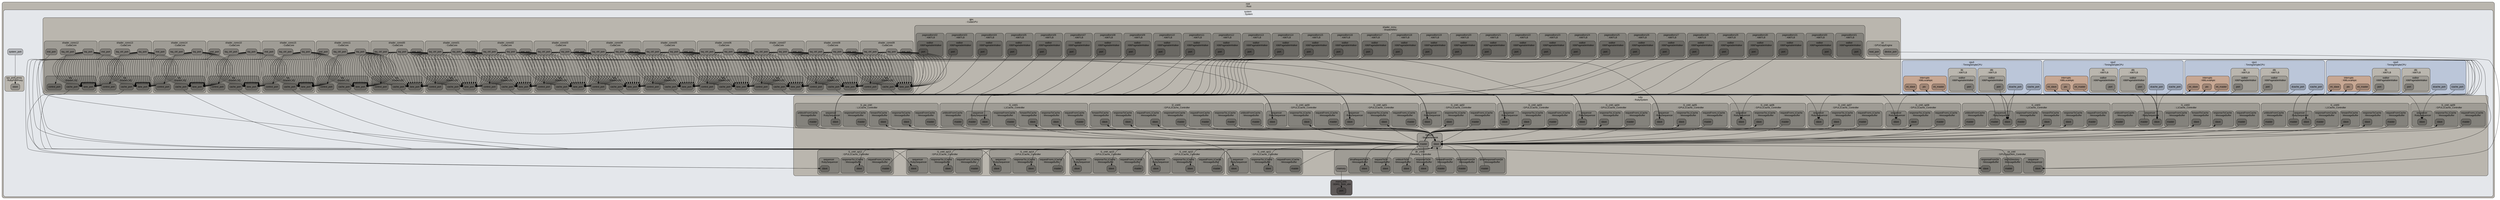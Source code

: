 digraph G {
ranksep="1.3";
subgraph cluster_root {
fontname=Arial;
color="#000000";
style="rounded, filled";
tooltip="eventq_index&#61;0&#10;full_system&#61;false&#10;sim_quantum&#61;0&#10;time_sync_enable&#61;false&#10;time_sync_period&#61;100000000000&#10;time_sync_spin_threshold&#61;100000000";
label="root \n: Root";
shape=Mrecord;
fontsize=14;
fillcolor="#bab6ae";
fontcolor="#000000";
subgraph cluster_system {
fontname=Arial;
color="#000000";
style="rounded, filled";
tooltip="boot_osflags&#61;a&#10;cache_line_size&#61;128&#10;clk_domain&#61;system.clk_domain&#10;eventq_index&#61;0&#10;init_param&#61;0&#10;kernel&#61;&#10;kernel_addr_check&#61;true&#10;load_addr_mask&#61;1099511627775&#10;load_offset&#61;0&#10;mem_mode&#61;timing&#10;mem_ranges&#61;0:2147483647&#10;memories&#61;system.mem_ctrls system.ruby.phys_mem&#10;mmap_using_noreserve&#61;false&#10;num_work_ids&#61;16&#10;readfile&#61;&#10;symbolfile&#61;&#10;work_begin_ckpt_count&#61;0&#10;work_begin_cpu_id_exit&#61;-1&#10;work_begin_exit_count&#61;0&#10;work_cpus_ckpt_count&#61;0&#10;work_end_ckpt_count&#61;0&#10;work_end_exit_count&#61;0&#10;work_item_id&#61;-1";
label="system \n: System";
shape=Mrecord;
fontsize=14;
fillcolor="#e4e7eb";
fontcolor="#000000";
system_system_port [fontname=Arial, color="#000000", style="rounded, filled", label=system_port, shape=Mrecord, fontsize=14, fillcolor="#b6b8bc", fontcolor="#000000"];
subgraph cluster_system_sys_port_proxy {
fontname=Arial;
color="#000000";
style="rounded, filled";
tooltip="clk_domain&#61;system.clk_domain&#10;eventq_index&#61;0&#10;ruby_system&#61;system.ruby&#10;support_data_reqs&#61;true&#10;support_inst_reqs&#61;true&#10;system&#61;system&#10;using_ruby_tester&#61;false&#10;version&#61;0";
label="sys_port_proxy \n: RubyPortProxy";
shape=Mrecord;
fontsize=14;
fillcolor="#bab6ae";
fontcolor="#000000";
system_sys_port_proxy_slave [fontname=Arial, color="#000000", style="rounded, filled", label=slave, shape=Mrecord, fontsize=14, fillcolor="#94918b", fontcolor="#000000"];
}

subgraph cluster_system_ruby {
fontname=Arial;
color="#000000";
style="rounded, filled";
tooltip="access_backing_store&#61;true&#10;all_instructions&#61;false&#10;block_size_bytes&#61;128&#10;clk_domain&#61;system.ruby_clk_domain&#10;eventq_index&#61;0&#10;hot_lines&#61;false&#10;memory_size_bits&#61;48&#10;num_of_sequencers&#61;22&#10;phys_mem&#61;system.ruby.phys_mem&#10;random_seed&#61;1234&#10;randomization&#61;false";
label="ruby \n: RubySystem";
shape=Mrecord;
fontsize=14;
fillcolor="#bab6ae";
fontcolor="#000000";
subgraph cluster_system_ruby_l1_cntrl_sp08 {
fontname=Arial;
color="#000000";
style="rounded, filled";
tooltip="buffer_size&#61;0&#10;cache&#61;system.ruby.l1_cntrl_sp08.cache&#10;clk_domain&#61;system.ruby_clk_domain&#10;cluster_id&#61;0&#10;eventq_index&#61;0&#10;issue_latency&#61;180&#10;l2_select_num_bits&#61;0&#10;mandatoryQueue&#61;system.ruby.l1_cntrl_sp08.mandatoryQueue&#10;num_l2&#61;1&#10;number_of_TBEs&#61;96&#10;recycle_latency&#61;10&#10;requestFromL1Cache&#61;system.ruby.l1_cntrl_sp08.requestFromL1Cache&#10;responseToL1Cache&#61;system.ruby.l1_cntrl_sp08.responseToL1Cache&#10;ruby_system&#61;system.ruby&#10;sequencer&#61;system.ruby.l1_cntrl_sp08.sequencer&#10;system&#61;system&#10;transitions_per_cycle&#61;4&#10;version&#61;8";
label="l1_cntrl_sp08 \n: GPUL1Cache_Controller";
shape=Mrecord;
fontsize=14;
fillcolor="#9f9c95";
fontcolor="#000000";
subgraph cluster_system_ruby_l1_cntrl_sp08_requestFromL1Cache {
fontname=Arial;
color="#000000";
style="rounded, filled";
tooltip="buffer_size&#61;0&#10;eventq_index&#61;0&#10;ordered&#61;true&#10;randomization&#61;false&#10;recycle_latency&#61;10";
label="requestFromL1Cache \n: MessageBuffer";
shape=Mrecord;
fontsize=14;
fillcolor="#84827c";
fontcolor="#000000";
system_ruby_l1_cntrl_sp08_requestFromL1Cache_master [fontname=Arial, color="#000000", style="rounded, filled", label=master, shape=Mrecord, fontsize=14, fillcolor="#6a6863", fontcolor="#000000"];
}

subgraph cluster_system_ruby_l1_cntrl_sp08_cache {
fontname=Arial;
color="#000000";
style="rounded, filled";
tooltip="assoc&#61;4&#10;dataAccessLatency&#61;4&#10;dataArrayBanks&#61;4&#10;eventq_index&#61;0&#10;is_icache&#61;false&#10;replacement_policy&#61;system.ruby.l1_cntrl_sp08.cache.replacement_policy&#10;resourceStalls&#61;false&#10;ruby_system&#61;system.ruby&#10;size&#61;65536&#10;start_index_bit&#61;7&#10;tagAccessLatency&#61;4&#10;tagArrayBanks&#61;4";
label="cache \n: L1Cache";
shape=Mrecord;
fontsize=14;
fillcolor="#84827c";
fontcolor="#000000";
subgraph cluster_system_ruby_l1_cntrl_sp08_cache_replacement_policy {
fontname=Arial;
color="#000000";
style="rounded, filled";
tooltip="assoc&#61;4&#10;block_size&#61;128&#10;eventq_index&#61;0&#10;size&#61;65536";
label="replacement_policy \n: LRUReplacementPolicy";
shape=Mrecord;
fontsize=14;
fillcolor="#6a6863";
fontcolor="#000000";
}

}

subgraph cluster_system_ruby_l1_cntrl_sp08_mandatoryQueue {
fontname=Arial;
color="#000000";
style="rounded, filled";
tooltip="buffer_size&#61;0&#10;eventq_index&#61;0&#10;ordered&#61;false&#10;randomization&#61;false&#10;recycle_latency&#61;10";
label="mandatoryQueue \n: MessageBuffer";
shape=Mrecord;
fontsize=14;
fillcolor="#84827c";
fontcolor="#000000";
}

subgraph cluster_system_ruby_l1_cntrl_sp08_responseToL1Cache {
fontname=Arial;
color="#000000";
style="rounded, filled";
tooltip="buffer_size&#61;0&#10;eventq_index&#61;0&#10;ordered&#61;true&#10;randomization&#61;false&#10;recycle_latency&#61;10";
label="responseToL1Cache \n: MessageBuffer";
shape=Mrecord;
fontsize=14;
fillcolor="#84827c";
fontcolor="#000000";
system_ruby_l1_cntrl_sp08_responseToL1Cache_slave [fontname=Arial, color="#000000", style="rounded, filled", label=slave, shape=Mrecord, fontsize=14, fillcolor="#6a6863", fontcolor="#000000"];
}

subgraph cluster_system_ruby_l1_cntrl_sp08_sequencer {
fontname=Arial;
color="#000000";
style="rounded, filled";
tooltip="clk_domain&#61;system.ruby_clk_domain&#10;connect_to_io&#61;false&#10;dcache&#61;system.ruby.l1_cntrl_sp08.cache&#10;dcache_hit_latency&#61;1&#10;deadlock_threshold&#61;2000000&#10;eventq_index&#61;0&#10;icache&#61;system.ruby.l1_cntrl_sp08.cache&#10;icache_hit_latency&#61;1&#10;max_outstanding_requests&#61;96&#10;ruby_system&#61;system.ruby&#10;support_data_reqs&#61;true&#10;support_inst_reqs&#61;true&#10;system&#61;system&#10;using_network_tester&#61;false&#10;using_ruby_tester&#61;false&#10;version&#61;12";
label="sequencer \n: RubySequencer";
shape=Mrecord;
fontsize=14;
fillcolor="#84827c";
fontcolor="#000000";
system_ruby_l1_cntrl_sp08_sequencer_slave [fontname=Arial, color="#000000", style="rounded, filled", label=slave, shape=Mrecord, fontsize=14, fillcolor="#6a6863", fontcolor="#000000"];
}

}

subgraph cluster_system_ruby_l1_cntrl_sp09 {
fontname=Arial;
color="#000000";
style="rounded, filled";
tooltip="buffer_size&#61;0&#10;cache&#61;system.ruby.l1_cntrl_sp09.cache&#10;clk_domain&#61;system.ruby_clk_domain&#10;cluster_id&#61;0&#10;eventq_index&#61;0&#10;issue_latency&#61;180&#10;l2_select_num_bits&#61;0&#10;mandatoryQueue&#61;system.ruby.l1_cntrl_sp09.mandatoryQueue&#10;num_l2&#61;1&#10;number_of_TBEs&#61;96&#10;recycle_latency&#61;10&#10;requestFromL1Cache&#61;system.ruby.l1_cntrl_sp09.requestFromL1Cache&#10;responseToL1Cache&#61;system.ruby.l1_cntrl_sp09.responseToL1Cache&#10;ruby_system&#61;system.ruby&#10;sequencer&#61;system.ruby.l1_cntrl_sp09.sequencer&#10;system&#61;system&#10;transitions_per_cycle&#61;4&#10;version&#61;9";
label="l1_cntrl_sp09 \n: GPUL1Cache_Controller";
shape=Mrecord;
fontsize=14;
fillcolor="#9f9c95";
fontcolor="#000000";
subgraph cluster_system_ruby_l1_cntrl_sp09_requestFromL1Cache {
fontname=Arial;
color="#000000";
style="rounded, filled";
tooltip="buffer_size&#61;0&#10;eventq_index&#61;0&#10;ordered&#61;true&#10;randomization&#61;false&#10;recycle_latency&#61;10";
label="requestFromL1Cache \n: MessageBuffer";
shape=Mrecord;
fontsize=14;
fillcolor="#84827c";
fontcolor="#000000";
system_ruby_l1_cntrl_sp09_requestFromL1Cache_master [fontname=Arial, color="#000000", style="rounded, filled", label=master, shape=Mrecord, fontsize=14, fillcolor="#6a6863", fontcolor="#000000"];
}

subgraph cluster_system_ruby_l1_cntrl_sp09_cache {
fontname=Arial;
color="#000000";
style="rounded, filled";
tooltip="assoc&#61;4&#10;dataAccessLatency&#61;4&#10;dataArrayBanks&#61;4&#10;eventq_index&#61;0&#10;is_icache&#61;false&#10;replacement_policy&#61;system.ruby.l1_cntrl_sp09.cache.replacement_policy&#10;resourceStalls&#61;false&#10;ruby_system&#61;system.ruby&#10;size&#61;65536&#10;start_index_bit&#61;7&#10;tagAccessLatency&#61;4&#10;tagArrayBanks&#61;4";
label="cache \n: L1Cache";
shape=Mrecord;
fontsize=14;
fillcolor="#84827c";
fontcolor="#000000";
subgraph cluster_system_ruby_l1_cntrl_sp09_cache_replacement_policy {
fontname=Arial;
color="#000000";
style="rounded, filled";
tooltip="assoc&#61;4&#10;block_size&#61;128&#10;eventq_index&#61;0&#10;size&#61;65536";
label="replacement_policy \n: LRUReplacementPolicy";
shape=Mrecord;
fontsize=14;
fillcolor="#6a6863";
fontcolor="#000000";
}

}

subgraph cluster_system_ruby_l1_cntrl_sp09_mandatoryQueue {
fontname=Arial;
color="#000000";
style="rounded, filled";
tooltip="buffer_size&#61;0&#10;eventq_index&#61;0&#10;ordered&#61;false&#10;randomization&#61;false&#10;recycle_latency&#61;10";
label="mandatoryQueue \n: MessageBuffer";
shape=Mrecord;
fontsize=14;
fillcolor="#84827c";
fontcolor="#000000";
}

subgraph cluster_system_ruby_l1_cntrl_sp09_responseToL1Cache {
fontname=Arial;
color="#000000";
style="rounded, filled";
tooltip="buffer_size&#61;0&#10;eventq_index&#61;0&#10;ordered&#61;true&#10;randomization&#61;false&#10;recycle_latency&#61;10";
label="responseToL1Cache \n: MessageBuffer";
shape=Mrecord;
fontsize=14;
fillcolor="#84827c";
fontcolor="#000000";
system_ruby_l1_cntrl_sp09_responseToL1Cache_slave [fontname=Arial, color="#000000", style="rounded, filled", label=slave, shape=Mrecord, fontsize=14, fillcolor="#6a6863", fontcolor="#000000"];
}

subgraph cluster_system_ruby_l1_cntrl_sp09_sequencer {
fontname=Arial;
color="#000000";
style="rounded, filled";
tooltip="clk_domain&#61;system.ruby_clk_domain&#10;connect_to_io&#61;false&#10;dcache&#61;system.ruby.l1_cntrl_sp09.cache&#10;dcache_hit_latency&#61;1&#10;deadlock_threshold&#61;2000000&#10;eventq_index&#61;0&#10;icache&#61;system.ruby.l1_cntrl_sp09.cache&#10;icache_hit_latency&#61;1&#10;max_outstanding_requests&#61;96&#10;ruby_system&#61;system.ruby&#10;support_data_reqs&#61;true&#10;support_inst_reqs&#61;true&#10;system&#61;system&#10;using_network_tester&#61;false&#10;using_ruby_tester&#61;false&#10;version&#61;13";
label="sequencer \n: RubySequencer";
shape=Mrecord;
fontsize=14;
fillcolor="#84827c";
fontcolor="#000000";
system_ruby_l1_cntrl_sp09_sequencer_slave [fontname=Arial, color="#000000", style="rounded, filled", label=slave, shape=Mrecord, fontsize=14, fillcolor="#6a6863", fontcolor="#000000"];
}

}

subgraph cluster_system_ruby_l1_cntrl_sp02 {
fontname=Arial;
color="#000000";
style="rounded, filled";
tooltip="buffer_size&#61;0&#10;cache&#61;system.ruby.l1_cntrl_sp02.cache&#10;clk_domain&#61;system.ruby_clk_domain&#10;cluster_id&#61;0&#10;eventq_index&#61;0&#10;issue_latency&#61;180&#10;l2_select_num_bits&#61;0&#10;mandatoryQueue&#61;system.ruby.l1_cntrl_sp02.mandatoryQueue&#10;num_l2&#61;1&#10;number_of_TBEs&#61;96&#10;recycle_latency&#61;10&#10;requestFromL1Cache&#61;system.ruby.l1_cntrl_sp02.requestFromL1Cache&#10;responseToL1Cache&#61;system.ruby.l1_cntrl_sp02.responseToL1Cache&#10;ruby_system&#61;system.ruby&#10;sequencer&#61;system.ruby.l1_cntrl_sp02.sequencer&#10;system&#61;system&#10;transitions_per_cycle&#61;4&#10;version&#61;2";
label="l1_cntrl_sp02 \n: GPUL1Cache_Controller";
shape=Mrecord;
fontsize=14;
fillcolor="#9f9c95";
fontcolor="#000000";
subgraph cluster_system_ruby_l1_cntrl_sp02_requestFromL1Cache {
fontname=Arial;
color="#000000";
style="rounded, filled";
tooltip="buffer_size&#61;0&#10;eventq_index&#61;0&#10;ordered&#61;true&#10;randomization&#61;false&#10;recycle_latency&#61;10";
label="requestFromL1Cache \n: MessageBuffer";
shape=Mrecord;
fontsize=14;
fillcolor="#84827c";
fontcolor="#000000";
system_ruby_l1_cntrl_sp02_requestFromL1Cache_master [fontname=Arial, color="#000000", style="rounded, filled", label=master, shape=Mrecord, fontsize=14, fillcolor="#6a6863", fontcolor="#000000"];
}

subgraph cluster_system_ruby_l1_cntrl_sp02_cache {
fontname=Arial;
color="#000000";
style="rounded, filled";
tooltip="assoc&#61;4&#10;dataAccessLatency&#61;4&#10;dataArrayBanks&#61;4&#10;eventq_index&#61;0&#10;is_icache&#61;false&#10;replacement_policy&#61;system.ruby.l1_cntrl_sp02.cache.replacement_policy&#10;resourceStalls&#61;false&#10;ruby_system&#61;system.ruby&#10;size&#61;65536&#10;start_index_bit&#61;7&#10;tagAccessLatency&#61;4&#10;tagArrayBanks&#61;4";
label="cache \n: L1Cache";
shape=Mrecord;
fontsize=14;
fillcolor="#84827c";
fontcolor="#000000";
subgraph cluster_system_ruby_l1_cntrl_sp02_cache_replacement_policy {
fontname=Arial;
color="#000000";
style="rounded, filled";
tooltip="assoc&#61;4&#10;block_size&#61;128&#10;eventq_index&#61;0&#10;size&#61;65536";
label="replacement_policy \n: LRUReplacementPolicy";
shape=Mrecord;
fontsize=14;
fillcolor="#6a6863";
fontcolor="#000000";
}

}

subgraph cluster_system_ruby_l1_cntrl_sp02_mandatoryQueue {
fontname=Arial;
color="#000000";
style="rounded, filled";
tooltip="buffer_size&#61;0&#10;eventq_index&#61;0&#10;ordered&#61;false&#10;randomization&#61;false&#10;recycle_latency&#61;10";
label="mandatoryQueue \n: MessageBuffer";
shape=Mrecord;
fontsize=14;
fillcolor="#84827c";
fontcolor="#000000";
}

subgraph cluster_system_ruby_l1_cntrl_sp02_responseToL1Cache {
fontname=Arial;
color="#000000";
style="rounded, filled";
tooltip="buffer_size&#61;0&#10;eventq_index&#61;0&#10;ordered&#61;true&#10;randomization&#61;false&#10;recycle_latency&#61;10";
label="responseToL1Cache \n: MessageBuffer";
shape=Mrecord;
fontsize=14;
fillcolor="#84827c";
fontcolor="#000000";
system_ruby_l1_cntrl_sp02_responseToL1Cache_slave [fontname=Arial, color="#000000", style="rounded, filled", label=slave, shape=Mrecord, fontsize=14, fillcolor="#6a6863", fontcolor="#000000"];
}

subgraph cluster_system_ruby_l1_cntrl_sp02_sequencer {
fontname=Arial;
color="#000000";
style="rounded, filled";
tooltip="clk_domain&#61;system.ruby_clk_domain&#10;connect_to_io&#61;false&#10;dcache&#61;system.ruby.l1_cntrl_sp02.cache&#10;dcache_hit_latency&#61;1&#10;deadlock_threshold&#61;2000000&#10;eventq_index&#61;0&#10;icache&#61;system.ruby.l1_cntrl_sp02.cache&#10;icache_hit_latency&#61;1&#10;max_outstanding_requests&#61;96&#10;ruby_system&#61;system.ruby&#10;support_data_reqs&#61;true&#10;support_inst_reqs&#61;true&#10;system&#61;system&#10;using_network_tester&#61;false&#10;using_ruby_tester&#61;false&#10;version&#61;6";
label="sequencer \n: RubySequencer";
shape=Mrecord;
fontsize=14;
fillcolor="#84827c";
fontcolor="#000000";
system_ruby_l1_cntrl_sp02_sequencer_slave [fontname=Arial, color="#000000", style="rounded, filled", label=slave, shape=Mrecord, fontsize=14, fillcolor="#6a6863", fontcolor="#000000"];
}

}

subgraph cluster_system_ruby_l1_cntrl_sp03 {
fontname=Arial;
color="#000000";
style="rounded, filled";
tooltip="buffer_size&#61;0&#10;cache&#61;system.ruby.l1_cntrl_sp03.cache&#10;clk_domain&#61;system.ruby_clk_domain&#10;cluster_id&#61;0&#10;eventq_index&#61;0&#10;issue_latency&#61;180&#10;l2_select_num_bits&#61;0&#10;mandatoryQueue&#61;system.ruby.l1_cntrl_sp03.mandatoryQueue&#10;num_l2&#61;1&#10;number_of_TBEs&#61;96&#10;recycle_latency&#61;10&#10;requestFromL1Cache&#61;system.ruby.l1_cntrl_sp03.requestFromL1Cache&#10;responseToL1Cache&#61;system.ruby.l1_cntrl_sp03.responseToL1Cache&#10;ruby_system&#61;system.ruby&#10;sequencer&#61;system.ruby.l1_cntrl_sp03.sequencer&#10;system&#61;system&#10;transitions_per_cycle&#61;4&#10;version&#61;3";
label="l1_cntrl_sp03 \n: GPUL1Cache_Controller";
shape=Mrecord;
fontsize=14;
fillcolor="#9f9c95";
fontcolor="#000000";
subgraph cluster_system_ruby_l1_cntrl_sp03_requestFromL1Cache {
fontname=Arial;
color="#000000";
style="rounded, filled";
tooltip="buffer_size&#61;0&#10;eventq_index&#61;0&#10;ordered&#61;true&#10;randomization&#61;false&#10;recycle_latency&#61;10";
label="requestFromL1Cache \n: MessageBuffer";
shape=Mrecord;
fontsize=14;
fillcolor="#84827c";
fontcolor="#000000";
system_ruby_l1_cntrl_sp03_requestFromL1Cache_master [fontname=Arial, color="#000000", style="rounded, filled", label=master, shape=Mrecord, fontsize=14, fillcolor="#6a6863", fontcolor="#000000"];
}

subgraph cluster_system_ruby_l1_cntrl_sp03_cache {
fontname=Arial;
color="#000000";
style="rounded, filled";
tooltip="assoc&#61;4&#10;dataAccessLatency&#61;4&#10;dataArrayBanks&#61;4&#10;eventq_index&#61;0&#10;is_icache&#61;false&#10;replacement_policy&#61;system.ruby.l1_cntrl_sp03.cache.replacement_policy&#10;resourceStalls&#61;false&#10;ruby_system&#61;system.ruby&#10;size&#61;65536&#10;start_index_bit&#61;7&#10;tagAccessLatency&#61;4&#10;tagArrayBanks&#61;4";
label="cache \n: L1Cache";
shape=Mrecord;
fontsize=14;
fillcolor="#84827c";
fontcolor="#000000";
subgraph cluster_system_ruby_l1_cntrl_sp03_cache_replacement_policy {
fontname=Arial;
color="#000000";
style="rounded, filled";
tooltip="assoc&#61;4&#10;block_size&#61;128&#10;eventq_index&#61;0&#10;size&#61;65536";
label="replacement_policy \n: LRUReplacementPolicy";
shape=Mrecord;
fontsize=14;
fillcolor="#6a6863";
fontcolor="#000000";
}

}

subgraph cluster_system_ruby_l1_cntrl_sp03_mandatoryQueue {
fontname=Arial;
color="#000000";
style="rounded, filled";
tooltip="buffer_size&#61;0&#10;eventq_index&#61;0&#10;ordered&#61;false&#10;randomization&#61;false&#10;recycle_latency&#61;10";
label="mandatoryQueue \n: MessageBuffer";
shape=Mrecord;
fontsize=14;
fillcolor="#84827c";
fontcolor="#000000";
}

subgraph cluster_system_ruby_l1_cntrl_sp03_responseToL1Cache {
fontname=Arial;
color="#000000";
style="rounded, filled";
tooltip="buffer_size&#61;0&#10;eventq_index&#61;0&#10;ordered&#61;true&#10;randomization&#61;false&#10;recycle_latency&#61;10";
label="responseToL1Cache \n: MessageBuffer";
shape=Mrecord;
fontsize=14;
fillcolor="#84827c";
fontcolor="#000000";
system_ruby_l1_cntrl_sp03_responseToL1Cache_slave [fontname=Arial, color="#000000", style="rounded, filled", label=slave, shape=Mrecord, fontsize=14, fillcolor="#6a6863", fontcolor="#000000"];
}

subgraph cluster_system_ruby_l1_cntrl_sp03_sequencer {
fontname=Arial;
color="#000000";
style="rounded, filled";
tooltip="clk_domain&#61;system.ruby_clk_domain&#10;connect_to_io&#61;false&#10;dcache&#61;system.ruby.l1_cntrl_sp03.cache&#10;dcache_hit_latency&#61;1&#10;deadlock_threshold&#61;2000000&#10;eventq_index&#61;0&#10;icache&#61;system.ruby.l1_cntrl_sp03.cache&#10;icache_hit_latency&#61;1&#10;max_outstanding_requests&#61;96&#10;ruby_system&#61;system.ruby&#10;support_data_reqs&#61;true&#10;support_inst_reqs&#61;true&#10;system&#61;system&#10;using_network_tester&#61;false&#10;using_ruby_tester&#61;false&#10;version&#61;7";
label="sequencer \n: RubySequencer";
shape=Mrecord;
fontsize=14;
fillcolor="#84827c";
fontcolor="#000000";
system_ruby_l1_cntrl_sp03_sequencer_slave [fontname=Arial, color="#000000", style="rounded, filled", label=slave, shape=Mrecord, fontsize=14, fillcolor="#6a6863", fontcolor="#000000"];
}

}

subgraph cluster_system_ruby_l1_cntrl_sp00 {
fontname=Arial;
color="#000000";
style="rounded, filled";
tooltip="buffer_size&#61;0&#10;cache&#61;system.ruby.l1_cntrl_sp00.cache&#10;clk_domain&#61;system.ruby_clk_domain&#10;cluster_id&#61;0&#10;eventq_index&#61;0&#10;issue_latency&#61;180&#10;l2_select_num_bits&#61;0&#10;mandatoryQueue&#61;system.ruby.l1_cntrl_sp00.mandatoryQueue&#10;num_l2&#61;1&#10;number_of_TBEs&#61;96&#10;recycle_latency&#61;10&#10;requestFromL1Cache&#61;system.ruby.l1_cntrl_sp00.requestFromL1Cache&#10;responseToL1Cache&#61;system.ruby.l1_cntrl_sp00.responseToL1Cache&#10;ruby_system&#61;system.ruby&#10;sequencer&#61;system.ruby.l1_cntrl_sp00.sequencer&#10;system&#61;system&#10;transitions_per_cycle&#61;4&#10;version&#61;0";
label="l1_cntrl_sp00 \n: GPUL1Cache_Controller";
shape=Mrecord;
fontsize=14;
fillcolor="#9f9c95";
fontcolor="#000000";
subgraph cluster_system_ruby_l1_cntrl_sp00_requestFromL1Cache {
fontname=Arial;
color="#000000";
style="rounded, filled";
tooltip="buffer_size&#61;0&#10;eventq_index&#61;0&#10;ordered&#61;true&#10;randomization&#61;false&#10;recycle_latency&#61;10";
label="requestFromL1Cache \n: MessageBuffer";
shape=Mrecord;
fontsize=14;
fillcolor="#84827c";
fontcolor="#000000";
system_ruby_l1_cntrl_sp00_requestFromL1Cache_master [fontname=Arial, color="#000000", style="rounded, filled", label=master, shape=Mrecord, fontsize=14, fillcolor="#6a6863", fontcolor="#000000"];
}

subgraph cluster_system_ruby_l1_cntrl_sp00_cache {
fontname=Arial;
color="#000000";
style="rounded, filled";
tooltip="assoc&#61;4&#10;dataAccessLatency&#61;4&#10;dataArrayBanks&#61;4&#10;eventq_index&#61;0&#10;is_icache&#61;false&#10;replacement_policy&#61;system.ruby.l1_cntrl_sp00.cache.replacement_policy&#10;resourceStalls&#61;false&#10;ruby_system&#61;system.ruby&#10;size&#61;65536&#10;start_index_bit&#61;7&#10;tagAccessLatency&#61;4&#10;tagArrayBanks&#61;4";
label="cache \n: L1Cache";
shape=Mrecord;
fontsize=14;
fillcolor="#84827c";
fontcolor="#000000";
subgraph cluster_system_ruby_l1_cntrl_sp00_cache_replacement_policy {
fontname=Arial;
color="#000000";
style="rounded, filled";
tooltip="assoc&#61;4&#10;block_size&#61;128&#10;eventq_index&#61;0&#10;size&#61;65536";
label="replacement_policy \n: LRUReplacementPolicy";
shape=Mrecord;
fontsize=14;
fillcolor="#6a6863";
fontcolor="#000000";
}

}

subgraph cluster_system_ruby_l1_cntrl_sp00_mandatoryQueue {
fontname=Arial;
color="#000000";
style="rounded, filled";
tooltip="buffer_size&#61;0&#10;eventq_index&#61;0&#10;ordered&#61;false&#10;randomization&#61;false&#10;recycle_latency&#61;10";
label="mandatoryQueue \n: MessageBuffer";
shape=Mrecord;
fontsize=14;
fillcolor="#84827c";
fontcolor="#000000";
}

subgraph cluster_system_ruby_l1_cntrl_sp00_responseToL1Cache {
fontname=Arial;
color="#000000";
style="rounded, filled";
tooltip="buffer_size&#61;0&#10;eventq_index&#61;0&#10;ordered&#61;true&#10;randomization&#61;false&#10;recycle_latency&#61;10";
label="responseToL1Cache \n: MessageBuffer";
shape=Mrecord;
fontsize=14;
fillcolor="#84827c";
fontcolor="#000000";
system_ruby_l1_cntrl_sp00_responseToL1Cache_slave [fontname=Arial, color="#000000", style="rounded, filled", label=slave, shape=Mrecord, fontsize=14, fillcolor="#6a6863", fontcolor="#000000"];
}

subgraph cluster_system_ruby_l1_cntrl_sp00_sequencer {
fontname=Arial;
color="#000000";
style="rounded, filled";
tooltip="clk_domain&#61;system.ruby_clk_domain&#10;connect_to_io&#61;false&#10;dcache&#61;system.ruby.l1_cntrl_sp00.cache&#10;dcache_hit_latency&#61;1&#10;deadlock_threshold&#61;2000000&#10;eventq_index&#61;0&#10;icache&#61;system.ruby.l1_cntrl_sp00.cache&#10;icache_hit_latency&#61;1&#10;max_outstanding_requests&#61;96&#10;ruby_system&#61;system.ruby&#10;support_data_reqs&#61;true&#10;support_inst_reqs&#61;true&#10;system&#61;system&#10;using_network_tester&#61;false&#10;using_ruby_tester&#61;false&#10;version&#61;4";
label="sequencer \n: RubySequencer";
shape=Mrecord;
fontsize=14;
fillcolor="#84827c";
fontcolor="#000000";
system_ruby_l1_cntrl_sp00_sequencer_slave [fontname=Arial, color="#000000", style="rounded, filled", label=slave, shape=Mrecord, fontsize=14, fillcolor="#6a6863", fontcolor="#000000"];
}

}

subgraph cluster_system_ruby_l1_cntrl_sp01 {
fontname=Arial;
color="#000000";
style="rounded, filled";
tooltip="buffer_size&#61;0&#10;cache&#61;system.ruby.l1_cntrl_sp01.cache&#10;clk_domain&#61;system.ruby_clk_domain&#10;cluster_id&#61;0&#10;eventq_index&#61;0&#10;issue_latency&#61;180&#10;l2_select_num_bits&#61;0&#10;mandatoryQueue&#61;system.ruby.l1_cntrl_sp01.mandatoryQueue&#10;num_l2&#61;1&#10;number_of_TBEs&#61;96&#10;recycle_latency&#61;10&#10;requestFromL1Cache&#61;system.ruby.l1_cntrl_sp01.requestFromL1Cache&#10;responseToL1Cache&#61;system.ruby.l1_cntrl_sp01.responseToL1Cache&#10;ruby_system&#61;system.ruby&#10;sequencer&#61;system.ruby.l1_cntrl_sp01.sequencer&#10;system&#61;system&#10;transitions_per_cycle&#61;4&#10;version&#61;1";
label="l1_cntrl_sp01 \n: GPUL1Cache_Controller";
shape=Mrecord;
fontsize=14;
fillcolor="#9f9c95";
fontcolor="#000000";
subgraph cluster_system_ruby_l1_cntrl_sp01_requestFromL1Cache {
fontname=Arial;
color="#000000";
style="rounded, filled";
tooltip="buffer_size&#61;0&#10;eventq_index&#61;0&#10;ordered&#61;true&#10;randomization&#61;false&#10;recycle_latency&#61;10";
label="requestFromL1Cache \n: MessageBuffer";
shape=Mrecord;
fontsize=14;
fillcolor="#84827c";
fontcolor="#000000";
system_ruby_l1_cntrl_sp01_requestFromL1Cache_master [fontname=Arial, color="#000000", style="rounded, filled", label=master, shape=Mrecord, fontsize=14, fillcolor="#6a6863", fontcolor="#000000"];
}

subgraph cluster_system_ruby_l1_cntrl_sp01_cache {
fontname=Arial;
color="#000000";
style="rounded, filled";
tooltip="assoc&#61;4&#10;dataAccessLatency&#61;4&#10;dataArrayBanks&#61;4&#10;eventq_index&#61;0&#10;is_icache&#61;false&#10;replacement_policy&#61;system.ruby.l1_cntrl_sp01.cache.replacement_policy&#10;resourceStalls&#61;false&#10;ruby_system&#61;system.ruby&#10;size&#61;65536&#10;start_index_bit&#61;7&#10;tagAccessLatency&#61;4&#10;tagArrayBanks&#61;4";
label="cache \n: L1Cache";
shape=Mrecord;
fontsize=14;
fillcolor="#84827c";
fontcolor="#000000";
subgraph cluster_system_ruby_l1_cntrl_sp01_cache_replacement_policy {
fontname=Arial;
color="#000000";
style="rounded, filled";
tooltip="assoc&#61;4&#10;block_size&#61;128&#10;eventq_index&#61;0&#10;size&#61;65536";
label="replacement_policy \n: LRUReplacementPolicy";
shape=Mrecord;
fontsize=14;
fillcolor="#6a6863";
fontcolor="#000000";
}

}

subgraph cluster_system_ruby_l1_cntrl_sp01_mandatoryQueue {
fontname=Arial;
color="#000000";
style="rounded, filled";
tooltip="buffer_size&#61;0&#10;eventq_index&#61;0&#10;ordered&#61;false&#10;randomization&#61;false&#10;recycle_latency&#61;10";
label="mandatoryQueue \n: MessageBuffer";
shape=Mrecord;
fontsize=14;
fillcolor="#84827c";
fontcolor="#000000";
}

subgraph cluster_system_ruby_l1_cntrl_sp01_responseToL1Cache {
fontname=Arial;
color="#000000";
style="rounded, filled";
tooltip="buffer_size&#61;0&#10;eventq_index&#61;0&#10;ordered&#61;true&#10;randomization&#61;false&#10;recycle_latency&#61;10";
label="responseToL1Cache \n: MessageBuffer";
shape=Mrecord;
fontsize=14;
fillcolor="#84827c";
fontcolor="#000000";
system_ruby_l1_cntrl_sp01_responseToL1Cache_slave [fontname=Arial, color="#000000", style="rounded, filled", label=slave, shape=Mrecord, fontsize=14, fillcolor="#6a6863", fontcolor="#000000"];
}

subgraph cluster_system_ruby_l1_cntrl_sp01_sequencer {
fontname=Arial;
color="#000000";
style="rounded, filled";
tooltip="clk_domain&#61;system.ruby_clk_domain&#10;connect_to_io&#61;false&#10;dcache&#61;system.ruby.l1_cntrl_sp01.cache&#10;dcache_hit_latency&#61;1&#10;deadlock_threshold&#61;2000000&#10;eventq_index&#61;0&#10;icache&#61;system.ruby.l1_cntrl_sp01.cache&#10;icache_hit_latency&#61;1&#10;max_outstanding_requests&#61;96&#10;ruby_system&#61;system.ruby&#10;support_data_reqs&#61;true&#10;support_inst_reqs&#61;true&#10;system&#61;system&#10;using_network_tester&#61;false&#10;using_ruby_tester&#61;false&#10;version&#61;5";
label="sequencer \n: RubySequencer";
shape=Mrecord;
fontsize=14;
fillcolor="#84827c";
fontcolor="#000000";
system_ruby_l1_cntrl_sp01_sequencer_slave [fontname=Arial, color="#000000", style="rounded, filled", label=slave, shape=Mrecord, fontsize=14, fillcolor="#6a6863", fontcolor="#000000"];
}

}

subgraph cluster_system_ruby_l1_cntrl_sp06 {
fontname=Arial;
color="#000000";
style="rounded, filled";
tooltip="buffer_size&#61;0&#10;cache&#61;system.ruby.l1_cntrl_sp06.cache&#10;clk_domain&#61;system.ruby_clk_domain&#10;cluster_id&#61;0&#10;eventq_index&#61;0&#10;issue_latency&#61;180&#10;l2_select_num_bits&#61;0&#10;mandatoryQueue&#61;system.ruby.l1_cntrl_sp06.mandatoryQueue&#10;num_l2&#61;1&#10;number_of_TBEs&#61;96&#10;recycle_latency&#61;10&#10;requestFromL1Cache&#61;system.ruby.l1_cntrl_sp06.requestFromL1Cache&#10;responseToL1Cache&#61;system.ruby.l1_cntrl_sp06.responseToL1Cache&#10;ruby_system&#61;system.ruby&#10;sequencer&#61;system.ruby.l1_cntrl_sp06.sequencer&#10;system&#61;system&#10;transitions_per_cycle&#61;4&#10;version&#61;6";
label="l1_cntrl_sp06 \n: GPUL1Cache_Controller";
shape=Mrecord;
fontsize=14;
fillcolor="#9f9c95";
fontcolor="#000000";
subgraph cluster_system_ruby_l1_cntrl_sp06_requestFromL1Cache {
fontname=Arial;
color="#000000";
style="rounded, filled";
tooltip="buffer_size&#61;0&#10;eventq_index&#61;0&#10;ordered&#61;true&#10;randomization&#61;false&#10;recycle_latency&#61;10";
label="requestFromL1Cache \n: MessageBuffer";
shape=Mrecord;
fontsize=14;
fillcolor="#84827c";
fontcolor="#000000";
system_ruby_l1_cntrl_sp06_requestFromL1Cache_master [fontname=Arial, color="#000000", style="rounded, filled", label=master, shape=Mrecord, fontsize=14, fillcolor="#6a6863", fontcolor="#000000"];
}

subgraph cluster_system_ruby_l1_cntrl_sp06_cache {
fontname=Arial;
color="#000000";
style="rounded, filled";
tooltip="assoc&#61;4&#10;dataAccessLatency&#61;4&#10;dataArrayBanks&#61;4&#10;eventq_index&#61;0&#10;is_icache&#61;false&#10;replacement_policy&#61;system.ruby.l1_cntrl_sp06.cache.replacement_policy&#10;resourceStalls&#61;false&#10;ruby_system&#61;system.ruby&#10;size&#61;65536&#10;start_index_bit&#61;7&#10;tagAccessLatency&#61;4&#10;tagArrayBanks&#61;4";
label="cache \n: L1Cache";
shape=Mrecord;
fontsize=14;
fillcolor="#84827c";
fontcolor="#000000";
subgraph cluster_system_ruby_l1_cntrl_sp06_cache_replacement_policy {
fontname=Arial;
color="#000000";
style="rounded, filled";
tooltip="assoc&#61;4&#10;block_size&#61;128&#10;eventq_index&#61;0&#10;size&#61;65536";
label="replacement_policy \n: LRUReplacementPolicy";
shape=Mrecord;
fontsize=14;
fillcolor="#6a6863";
fontcolor="#000000";
}

}

subgraph cluster_system_ruby_l1_cntrl_sp06_mandatoryQueue {
fontname=Arial;
color="#000000";
style="rounded, filled";
tooltip="buffer_size&#61;0&#10;eventq_index&#61;0&#10;ordered&#61;false&#10;randomization&#61;false&#10;recycle_latency&#61;10";
label="mandatoryQueue \n: MessageBuffer";
shape=Mrecord;
fontsize=14;
fillcolor="#84827c";
fontcolor="#000000";
}

subgraph cluster_system_ruby_l1_cntrl_sp06_responseToL1Cache {
fontname=Arial;
color="#000000";
style="rounded, filled";
tooltip="buffer_size&#61;0&#10;eventq_index&#61;0&#10;ordered&#61;true&#10;randomization&#61;false&#10;recycle_latency&#61;10";
label="responseToL1Cache \n: MessageBuffer";
shape=Mrecord;
fontsize=14;
fillcolor="#84827c";
fontcolor="#000000";
system_ruby_l1_cntrl_sp06_responseToL1Cache_slave [fontname=Arial, color="#000000", style="rounded, filled", label=slave, shape=Mrecord, fontsize=14, fillcolor="#6a6863", fontcolor="#000000"];
}

subgraph cluster_system_ruby_l1_cntrl_sp06_sequencer {
fontname=Arial;
color="#000000";
style="rounded, filled";
tooltip="clk_domain&#61;system.ruby_clk_domain&#10;connect_to_io&#61;false&#10;dcache&#61;system.ruby.l1_cntrl_sp06.cache&#10;dcache_hit_latency&#61;1&#10;deadlock_threshold&#61;2000000&#10;eventq_index&#61;0&#10;icache&#61;system.ruby.l1_cntrl_sp06.cache&#10;icache_hit_latency&#61;1&#10;max_outstanding_requests&#61;96&#10;ruby_system&#61;system.ruby&#10;support_data_reqs&#61;true&#10;support_inst_reqs&#61;true&#10;system&#61;system&#10;using_network_tester&#61;false&#10;using_ruby_tester&#61;false&#10;version&#61;10";
label="sequencer \n: RubySequencer";
shape=Mrecord;
fontsize=14;
fillcolor="#84827c";
fontcolor="#000000";
system_ruby_l1_cntrl_sp06_sequencer_slave [fontname=Arial, color="#000000", style="rounded, filled", label=slave, shape=Mrecord, fontsize=14, fillcolor="#6a6863", fontcolor="#000000"];
}

}

subgraph cluster_system_ruby_l1_cntrl_sp07 {
fontname=Arial;
color="#000000";
style="rounded, filled";
tooltip="buffer_size&#61;0&#10;cache&#61;system.ruby.l1_cntrl_sp07.cache&#10;clk_domain&#61;system.ruby_clk_domain&#10;cluster_id&#61;0&#10;eventq_index&#61;0&#10;issue_latency&#61;180&#10;l2_select_num_bits&#61;0&#10;mandatoryQueue&#61;system.ruby.l1_cntrl_sp07.mandatoryQueue&#10;num_l2&#61;1&#10;number_of_TBEs&#61;96&#10;recycle_latency&#61;10&#10;requestFromL1Cache&#61;system.ruby.l1_cntrl_sp07.requestFromL1Cache&#10;responseToL1Cache&#61;system.ruby.l1_cntrl_sp07.responseToL1Cache&#10;ruby_system&#61;system.ruby&#10;sequencer&#61;system.ruby.l1_cntrl_sp07.sequencer&#10;system&#61;system&#10;transitions_per_cycle&#61;4&#10;version&#61;7";
label="l1_cntrl_sp07 \n: GPUL1Cache_Controller";
shape=Mrecord;
fontsize=14;
fillcolor="#9f9c95";
fontcolor="#000000";
subgraph cluster_system_ruby_l1_cntrl_sp07_requestFromL1Cache {
fontname=Arial;
color="#000000";
style="rounded, filled";
tooltip="buffer_size&#61;0&#10;eventq_index&#61;0&#10;ordered&#61;true&#10;randomization&#61;false&#10;recycle_latency&#61;10";
label="requestFromL1Cache \n: MessageBuffer";
shape=Mrecord;
fontsize=14;
fillcolor="#84827c";
fontcolor="#000000";
system_ruby_l1_cntrl_sp07_requestFromL1Cache_master [fontname=Arial, color="#000000", style="rounded, filled", label=master, shape=Mrecord, fontsize=14, fillcolor="#6a6863", fontcolor="#000000"];
}

subgraph cluster_system_ruby_l1_cntrl_sp07_cache {
fontname=Arial;
color="#000000";
style="rounded, filled";
tooltip="assoc&#61;4&#10;dataAccessLatency&#61;4&#10;dataArrayBanks&#61;4&#10;eventq_index&#61;0&#10;is_icache&#61;false&#10;replacement_policy&#61;system.ruby.l1_cntrl_sp07.cache.replacement_policy&#10;resourceStalls&#61;false&#10;ruby_system&#61;system.ruby&#10;size&#61;65536&#10;start_index_bit&#61;7&#10;tagAccessLatency&#61;4&#10;tagArrayBanks&#61;4";
label="cache \n: L1Cache";
shape=Mrecord;
fontsize=14;
fillcolor="#84827c";
fontcolor="#000000";
subgraph cluster_system_ruby_l1_cntrl_sp07_cache_replacement_policy {
fontname=Arial;
color="#000000";
style="rounded, filled";
tooltip="assoc&#61;4&#10;block_size&#61;128&#10;eventq_index&#61;0&#10;size&#61;65536";
label="replacement_policy \n: LRUReplacementPolicy";
shape=Mrecord;
fontsize=14;
fillcolor="#6a6863";
fontcolor="#000000";
}

}

subgraph cluster_system_ruby_l1_cntrl_sp07_mandatoryQueue {
fontname=Arial;
color="#000000";
style="rounded, filled";
tooltip="buffer_size&#61;0&#10;eventq_index&#61;0&#10;ordered&#61;false&#10;randomization&#61;false&#10;recycle_latency&#61;10";
label="mandatoryQueue \n: MessageBuffer";
shape=Mrecord;
fontsize=14;
fillcolor="#84827c";
fontcolor="#000000";
}

subgraph cluster_system_ruby_l1_cntrl_sp07_responseToL1Cache {
fontname=Arial;
color="#000000";
style="rounded, filled";
tooltip="buffer_size&#61;0&#10;eventq_index&#61;0&#10;ordered&#61;true&#10;randomization&#61;false&#10;recycle_latency&#61;10";
label="responseToL1Cache \n: MessageBuffer";
shape=Mrecord;
fontsize=14;
fillcolor="#84827c";
fontcolor="#000000";
system_ruby_l1_cntrl_sp07_responseToL1Cache_slave [fontname=Arial, color="#000000", style="rounded, filled", label=slave, shape=Mrecord, fontsize=14, fillcolor="#6a6863", fontcolor="#000000"];
}

subgraph cluster_system_ruby_l1_cntrl_sp07_sequencer {
fontname=Arial;
color="#000000";
style="rounded, filled";
tooltip="clk_domain&#61;system.ruby_clk_domain&#10;connect_to_io&#61;false&#10;dcache&#61;system.ruby.l1_cntrl_sp07.cache&#10;dcache_hit_latency&#61;1&#10;deadlock_threshold&#61;2000000&#10;eventq_index&#61;0&#10;icache&#61;system.ruby.l1_cntrl_sp07.cache&#10;icache_hit_latency&#61;1&#10;max_outstanding_requests&#61;96&#10;ruby_system&#61;system.ruby&#10;support_data_reqs&#61;true&#10;support_inst_reqs&#61;true&#10;system&#61;system&#10;using_network_tester&#61;false&#10;using_ruby_tester&#61;false&#10;version&#61;11";
label="sequencer \n: RubySequencer";
shape=Mrecord;
fontsize=14;
fillcolor="#84827c";
fontcolor="#000000";
system_ruby_l1_cntrl_sp07_sequencer_slave [fontname=Arial, color="#000000", style="rounded, filled", label=slave, shape=Mrecord, fontsize=14, fillcolor="#6a6863", fontcolor="#000000"];
}

}

subgraph cluster_system_ruby_l1_cntrl_sp04 {
fontname=Arial;
color="#000000";
style="rounded, filled";
tooltip="buffer_size&#61;0&#10;cache&#61;system.ruby.l1_cntrl_sp04.cache&#10;clk_domain&#61;system.ruby_clk_domain&#10;cluster_id&#61;0&#10;eventq_index&#61;0&#10;issue_latency&#61;180&#10;l2_select_num_bits&#61;0&#10;mandatoryQueue&#61;system.ruby.l1_cntrl_sp04.mandatoryQueue&#10;num_l2&#61;1&#10;number_of_TBEs&#61;96&#10;recycle_latency&#61;10&#10;requestFromL1Cache&#61;system.ruby.l1_cntrl_sp04.requestFromL1Cache&#10;responseToL1Cache&#61;system.ruby.l1_cntrl_sp04.responseToL1Cache&#10;ruby_system&#61;system.ruby&#10;sequencer&#61;system.ruby.l1_cntrl_sp04.sequencer&#10;system&#61;system&#10;transitions_per_cycle&#61;4&#10;version&#61;4";
label="l1_cntrl_sp04 \n: GPUL1Cache_Controller";
shape=Mrecord;
fontsize=14;
fillcolor="#9f9c95";
fontcolor="#000000";
subgraph cluster_system_ruby_l1_cntrl_sp04_requestFromL1Cache {
fontname=Arial;
color="#000000";
style="rounded, filled";
tooltip="buffer_size&#61;0&#10;eventq_index&#61;0&#10;ordered&#61;true&#10;randomization&#61;false&#10;recycle_latency&#61;10";
label="requestFromL1Cache \n: MessageBuffer";
shape=Mrecord;
fontsize=14;
fillcolor="#84827c";
fontcolor="#000000";
system_ruby_l1_cntrl_sp04_requestFromL1Cache_master [fontname=Arial, color="#000000", style="rounded, filled", label=master, shape=Mrecord, fontsize=14, fillcolor="#6a6863", fontcolor="#000000"];
}

subgraph cluster_system_ruby_l1_cntrl_sp04_cache {
fontname=Arial;
color="#000000";
style="rounded, filled";
tooltip="assoc&#61;4&#10;dataAccessLatency&#61;4&#10;dataArrayBanks&#61;4&#10;eventq_index&#61;0&#10;is_icache&#61;false&#10;replacement_policy&#61;system.ruby.l1_cntrl_sp04.cache.replacement_policy&#10;resourceStalls&#61;false&#10;ruby_system&#61;system.ruby&#10;size&#61;65536&#10;start_index_bit&#61;7&#10;tagAccessLatency&#61;4&#10;tagArrayBanks&#61;4";
label="cache \n: L1Cache";
shape=Mrecord;
fontsize=14;
fillcolor="#84827c";
fontcolor="#000000";
subgraph cluster_system_ruby_l1_cntrl_sp04_cache_replacement_policy {
fontname=Arial;
color="#000000";
style="rounded, filled";
tooltip="assoc&#61;4&#10;block_size&#61;128&#10;eventq_index&#61;0&#10;size&#61;65536";
label="replacement_policy \n: LRUReplacementPolicy";
shape=Mrecord;
fontsize=14;
fillcolor="#6a6863";
fontcolor="#000000";
}

}

subgraph cluster_system_ruby_l1_cntrl_sp04_mandatoryQueue {
fontname=Arial;
color="#000000";
style="rounded, filled";
tooltip="buffer_size&#61;0&#10;eventq_index&#61;0&#10;ordered&#61;false&#10;randomization&#61;false&#10;recycle_latency&#61;10";
label="mandatoryQueue \n: MessageBuffer";
shape=Mrecord;
fontsize=14;
fillcolor="#84827c";
fontcolor="#000000";
}

subgraph cluster_system_ruby_l1_cntrl_sp04_responseToL1Cache {
fontname=Arial;
color="#000000";
style="rounded, filled";
tooltip="buffer_size&#61;0&#10;eventq_index&#61;0&#10;ordered&#61;true&#10;randomization&#61;false&#10;recycle_latency&#61;10";
label="responseToL1Cache \n: MessageBuffer";
shape=Mrecord;
fontsize=14;
fillcolor="#84827c";
fontcolor="#000000";
system_ruby_l1_cntrl_sp04_responseToL1Cache_slave [fontname=Arial, color="#000000", style="rounded, filled", label=slave, shape=Mrecord, fontsize=14, fillcolor="#6a6863", fontcolor="#000000"];
}

subgraph cluster_system_ruby_l1_cntrl_sp04_sequencer {
fontname=Arial;
color="#000000";
style="rounded, filled";
tooltip="clk_domain&#61;system.ruby_clk_domain&#10;connect_to_io&#61;false&#10;dcache&#61;system.ruby.l1_cntrl_sp04.cache&#10;dcache_hit_latency&#61;1&#10;deadlock_threshold&#61;2000000&#10;eventq_index&#61;0&#10;icache&#61;system.ruby.l1_cntrl_sp04.cache&#10;icache_hit_latency&#61;1&#10;max_outstanding_requests&#61;96&#10;ruby_system&#61;system.ruby&#10;support_data_reqs&#61;true&#10;support_inst_reqs&#61;true&#10;system&#61;system&#10;using_network_tester&#61;false&#10;using_ruby_tester&#61;false&#10;version&#61;8";
label="sequencer \n: RubySequencer";
shape=Mrecord;
fontsize=14;
fillcolor="#84827c";
fontcolor="#000000";
system_ruby_l1_cntrl_sp04_sequencer_slave [fontname=Arial, color="#000000", style="rounded, filled", label=slave, shape=Mrecord, fontsize=14, fillcolor="#6a6863", fontcolor="#000000"];
}

}

subgraph cluster_system_ruby_l1_cntrl_sp05 {
fontname=Arial;
color="#000000";
style="rounded, filled";
tooltip="buffer_size&#61;0&#10;cache&#61;system.ruby.l1_cntrl_sp05.cache&#10;clk_domain&#61;system.ruby_clk_domain&#10;cluster_id&#61;0&#10;eventq_index&#61;0&#10;issue_latency&#61;180&#10;l2_select_num_bits&#61;0&#10;mandatoryQueue&#61;system.ruby.l1_cntrl_sp05.mandatoryQueue&#10;num_l2&#61;1&#10;number_of_TBEs&#61;96&#10;recycle_latency&#61;10&#10;requestFromL1Cache&#61;system.ruby.l1_cntrl_sp05.requestFromL1Cache&#10;responseToL1Cache&#61;system.ruby.l1_cntrl_sp05.responseToL1Cache&#10;ruby_system&#61;system.ruby&#10;sequencer&#61;system.ruby.l1_cntrl_sp05.sequencer&#10;system&#61;system&#10;transitions_per_cycle&#61;4&#10;version&#61;5";
label="l1_cntrl_sp05 \n: GPUL1Cache_Controller";
shape=Mrecord;
fontsize=14;
fillcolor="#9f9c95";
fontcolor="#000000";
subgraph cluster_system_ruby_l1_cntrl_sp05_requestFromL1Cache {
fontname=Arial;
color="#000000";
style="rounded, filled";
tooltip="buffer_size&#61;0&#10;eventq_index&#61;0&#10;ordered&#61;true&#10;randomization&#61;false&#10;recycle_latency&#61;10";
label="requestFromL1Cache \n: MessageBuffer";
shape=Mrecord;
fontsize=14;
fillcolor="#84827c";
fontcolor="#000000";
system_ruby_l1_cntrl_sp05_requestFromL1Cache_master [fontname=Arial, color="#000000", style="rounded, filled", label=master, shape=Mrecord, fontsize=14, fillcolor="#6a6863", fontcolor="#000000"];
}

subgraph cluster_system_ruby_l1_cntrl_sp05_cache {
fontname=Arial;
color="#000000";
style="rounded, filled";
tooltip="assoc&#61;4&#10;dataAccessLatency&#61;4&#10;dataArrayBanks&#61;4&#10;eventq_index&#61;0&#10;is_icache&#61;false&#10;replacement_policy&#61;system.ruby.l1_cntrl_sp05.cache.replacement_policy&#10;resourceStalls&#61;false&#10;ruby_system&#61;system.ruby&#10;size&#61;65536&#10;start_index_bit&#61;7&#10;tagAccessLatency&#61;4&#10;tagArrayBanks&#61;4";
label="cache \n: L1Cache";
shape=Mrecord;
fontsize=14;
fillcolor="#84827c";
fontcolor="#000000";
subgraph cluster_system_ruby_l1_cntrl_sp05_cache_replacement_policy {
fontname=Arial;
color="#000000";
style="rounded, filled";
tooltip="assoc&#61;4&#10;block_size&#61;128&#10;eventq_index&#61;0&#10;size&#61;65536";
label="replacement_policy \n: LRUReplacementPolicy";
shape=Mrecord;
fontsize=14;
fillcolor="#6a6863";
fontcolor="#000000";
}

}

subgraph cluster_system_ruby_l1_cntrl_sp05_mandatoryQueue {
fontname=Arial;
color="#000000";
style="rounded, filled";
tooltip="buffer_size&#61;0&#10;eventq_index&#61;0&#10;ordered&#61;false&#10;randomization&#61;false&#10;recycle_latency&#61;10";
label="mandatoryQueue \n: MessageBuffer";
shape=Mrecord;
fontsize=14;
fillcolor="#84827c";
fontcolor="#000000";
}

subgraph cluster_system_ruby_l1_cntrl_sp05_responseToL1Cache {
fontname=Arial;
color="#000000";
style="rounded, filled";
tooltip="buffer_size&#61;0&#10;eventq_index&#61;0&#10;ordered&#61;true&#10;randomization&#61;false&#10;recycle_latency&#61;10";
label="responseToL1Cache \n: MessageBuffer";
shape=Mrecord;
fontsize=14;
fillcolor="#84827c";
fontcolor="#000000";
system_ruby_l1_cntrl_sp05_responseToL1Cache_slave [fontname=Arial, color="#000000", style="rounded, filled", label=slave, shape=Mrecord, fontsize=14, fillcolor="#6a6863", fontcolor="#000000"];
}

subgraph cluster_system_ruby_l1_cntrl_sp05_sequencer {
fontname=Arial;
color="#000000";
style="rounded, filled";
tooltip="clk_domain&#61;system.ruby_clk_domain&#10;connect_to_io&#61;false&#10;dcache&#61;system.ruby.l1_cntrl_sp05.cache&#10;dcache_hit_latency&#61;1&#10;deadlock_threshold&#61;2000000&#10;eventq_index&#61;0&#10;icache&#61;system.ruby.l1_cntrl_sp05.cache&#10;icache_hit_latency&#61;1&#10;max_outstanding_requests&#61;96&#10;ruby_system&#61;system.ruby&#10;support_data_reqs&#61;true&#10;support_inst_reqs&#61;true&#10;system&#61;system&#10;using_network_tester&#61;false&#10;using_ruby_tester&#61;false&#10;version&#61;9";
label="sequencer \n: RubySequencer";
shape=Mrecord;
fontsize=14;
fillcolor="#84827c";
fontcolor="#000000";
system_ruby_l1_cntrl_sp05_sequencer_slave [fontname=Arial, color="#000000", style="rounded, filled", label=slave, shape=Mrecord, fontsize=14, fillcolor="#6a6863", fontcolor="#000000"];
}

}

subgraph cluster_system_ruby_l1_cntrl0 {
fontname=Arial;
color="#000000";
style="rounded, filled";
tooltip="L1Dcache&#61;system.ruby.l1_cntrl0.L1Dcache&#10;L1Icache&#61;system.ruby.l1_cntrl0.L1Icache&#10;L2cache&#61;system.ruby.l1_cntrl0.L2cache&#10;buffer_size&#61;0&#10;cache_response_latency&#61;10&#10;clk_domain&#61;system.ruby_clk_domain&#10;cluster_id&#61;0&#10;eventq_index&#61;0&#10;forwardToCache&#61;system.ruby.l1_cntrl0.forwardToCache&#10;issue_latency&#61;1&#10;l2_cache_hit_latency&#61;15&#10;mandatoryQueue&#61;system.ruby.l1_cntrl0.mandatoryQueue&#10;no_mig_atomic&#61;true&#10;number_of_TBEs&#61;256&#10;recycle_latency&#61;10&#10;requestFromCache&#61;system.ruby.l1_cntrl0.requestFromCache&#10;responseFromCache&#61;system.ruby.l1_cntrl0.responseFromCache&#10;responseToCache&#61;system.ruby.l1_cntrl0.responseToCache&#10;ruby_system&#61;system.ruby&#10;send_evictions&#61;true&#10;sequencer&#61;system.ruby.l1_cntrl0.sequencer&#10;system&#61;system&#10;transitions_per_cycle&#61;4&#10;triggerQueue&#61;system.ruby.l1_cntrl0.triggerQueue&#10;unblockFromCache&#61;system.ruby.l1_cntrl0.unblockFromCache&#10;version&#61;0";
label="l1_cntrl0 \n: L1Cache_Controller";
shape=Mrecord;
fontsize=14;
fillcolor="#9f9c95";
fontcolor="#000000";
subgraph cluster_system_ruby_l1_cntrl0_requestFromCache {
fontname=Arial;
color="#000000";
style="rounded, filled";
tooltip="buffer_size&#61;0&#10;eventq_index&#61;0&#10;ordered&#61;false&#10;randomization&#61;false&#10;recycle_latency&#61;10";
label="requestFromCache \n: MessageBuffer";
shape=Mrecord;
fontsize=14;
fillcolor="#84827c";
fontcolor="#000000";
system_ruby_l1_cntrl0_requestFromCache_master [fontname=Arial, color="#000000", style="rounded, filled", label=master, shape=Mrecord, fontsize=14, fillcolor="#6a6863", fontcolor="#000000"];
}

subgraph cluster_system_ruby_l1_cntrl0_responseToCache {
fontname=Arial;
color="#000000";
style="rounded, filled";
tooltip="buffer_size&#61;0&#10;eventq_index&#61;0&#10;ordered&#61;false&#10;randomization&#61;false&#10;recycle_latency&#61;10";
label="responseToCache \n: MessageBuffer";
shape=Mrecord;
fontsize=14;
fillcolor="#84827c";
fontcolor="#000000";
system_ruby_l1_cntrl0_responseToCache_slave [fontname=Arial, color="#000000", style="rounded, filled", label=slave, shape=Mrecord, fontsize=14, fillcolor="#6a6863", fontcolor="#000000"];
}

subgraph cluster_system_ruby_l1_cntrl0_forwardToCache {
fontname=Arial;
color="#000000";
style="rounded, filled";
tooltip="buffer_size&#61;0&#10;eventq_index&#61;0&#10;ordered&#61;false&#10;randomization&#61;false&#10;recycle_latency&#61;10";
label="forwardToCache \n: MessageBuffer";
shape=Mrecord;
fontsize=14;
fillcolor="#84827c";
fontcolor="#000000";
system_ruby_l1_cntrl0_forwardToCache_slave [fontname=Arial, color="#000000", style="rounded, filled", label=slave, shape=Mrecord, fontsize=14, fillcolor="#6a6863", fontcolor="#000000"];
}

subgraph cluster_system_ruby_l1_cntrl0_responseFromCache {
fontname=Arial;
color="#000000";
style="rounded, filled";
tooltip="buffer_size&#61;0&#10;eventq_index&#61;0&#10;ordered&#61;false&#10;randomization&#61;false&#10;recycle_latency&#61;10";
label="responseFromCache \n: MessageBuffer";
shape=Mrecord;
fontsize=14;
fillcolor="#84827c";
fontcolor="#000000";
system_ruby_l1_cntrl0_responseFromCache_master [fontname=Arial, color="#000000", style="rounded, filled", label=master, shape=Mrecord, fontsize=14, fillcolor="#6a6863", fontcolor="#000000"];
}

subgraph cluster_system_ruby_l1_cntrl0_triggerQueue {
fontname=Arial;
color="#000000";
style="rounded, filled";
tooltip="buffer_size&#61;0&#10;eventq_index&#61;0&#10;ordered&#61;false&#10;randomization&#61;false&#10;recycle_latency&#61;10";
label="triggerQueue \n: MessageBuffer";
shape=Mrecord;
fontsize=14;
fillcolor="#84827c";
fontcolor="#000000";
}

subgraph cluster_system_ruby_l1_cntrl0_L1Dcache {
fontname=Arial;
color="#000000";
style="rounded, filled";
tooltip="assoc&#61;2&#10;dataAccessLatency&#61;1&#10;dataArrayBanks&#61;1&#10;eventq_index&#61;0&#10;is_icache&#61;false&#10;replacement_policy&#61;system.ruby.l1_cntrl0.L1Dcache.replacement_policy&#10;resourceStalls&#61;false&#10;ruby_system&#61;system.ruby&#10;size&#61;32768&#10;start_index_bit&#61;7&#10;tagAccessLatency&#61;1&#10;tagArrayBanks&#61;1";
label="L1Dcache \n: L1Cache";
shape=Mrecord;
fontsize=14;
fillcolor="#84827c";
fontcolor="#000000";
subgraph cluster_system_ruby_l1_cntrl0_L1Dcache_replacement_policy {
fontname=Arial;
color="#000000";
style="rounded, filled";
tooltip="assoc&#61;2&#10;block_size&#61;128&#10;eventq_index&#61;0&#10;size&#61;32768";
label="replacement_policy \n: PseudoLRUReplacementPolicy";
shape=Mrecord;
fontsize=14;
fillcolor="#6a6863";
fontcolor="#000000";
}

}

subgraph cluster_system_ruby_l1_cntrl0_mandatoryQueue {
fontname=Arial;
color="#000000";
style="rounded, filled";
tooltip="buffer_size&#61;0&#10;eventq_index&#61;0&#10;ordered&#61;false&#10;randomization&#61;false&#10;recycle_latency&#61;10";
label="mandatoryQueue \n: MessageBuffer";
shape=Mrecord;
fontsize=14;
fillcolor="#84827c";
fontcolor="#000000";
}

subgraph cluster_system_ruby_l1_cntrl0_sequencer {
fontname=Arial;
color="#000000";
style="rounded, filled";
tooltip="clk_domain&#61;system.ruby_clk_domain&#10;connect_to_io&#61;true&#10;dcache&#61;system.ruby.l1_cntrl0.L1Dcache&#10;dcache_hit_latency&#61;1&#10;deadlock_threshold&#61;500000&#10;eventq_index&#61;0&#10;icache&#61;system.ruby.l1_cntrl0.L1Icache&#10;icache_hit_latency&#61;1&#10;max_outstanding_requests&#61;16&#10;ruby_system&#61;system.ruby&#10;support_data_reqs&#61;true&#10;support_inst_reqs&#61;true&#10;system&#61;system&#10;using_network_tester&#61;false&#10;using_ruby_tester&#61;false&#10;version&#61;0";
label="sequencer \n: RubySequencer";
shape=Mrecord;
fontsize=14;
fillcolor="#84827c";
fontcolor="#000000";
system_ruby_l1_cntrl0_sequencer_slave [fontname=Arial, color="#000000", style="rounded, filled", label=slave, shape=Mrecord, fontsize=14, fillcolor="#6a6863", fontcolor="#000000"];
system_ruby_l1_cntrl0_sequencer_master [fontname=Arial, color="#000000", style="rounded, filled", label=master, shape=Mrecord, fontsize=14, fillcolor="#6a6863", fontcolor="#000000"];
}

subgraph cluster_system_ruby_l1_cntrl0_L2cache {
fontname=Arial;
color="#000000";
style="rounded, filled";
tooltip="assoc&#61;8&#10;dataAccessLatency&#61;1&#10;dataArrayBanks&#61;1&#10;eventq_index&#61;0&#10;is_icache&#61;false&#10;replacement_policy&#61;system.ruby.l1_cntrl0.L2cache.replacement_policy&#10;resourceStalls&#61;false&#10;ruby_system&#61;system.ruby&#10;size&#61;262144&#10;start_index_bit&#61;7&#10;tagAccessLatency&#61;1&#10;tagArrayBanks&#61;1";
label="L2cache \n: L2Cache";
shape=Mrecord;
fontsize=14;
fillcolor="#84827c";
fontcolor="#000000";
subgraph cluster_system_ruby_l1_cntrl0_L2cache_replacement_policy {
fontname=Arial;
color="#000000";
style="rounded, filled";
tooltip="assoc&#61;8&#10;block_size&#61;128&#10;eventq_index&#61;0&#10;size&#61;262144";
label="replacement_policy \n: PseudoLRUReplacementPolicy";
shape=Mrecord;
fontsize=14;
fillcolor="#6a6863";
fontcolor="#000000";
}

}

subgraph cluster_system_ruby_l1_cntrl0_L1Icache {
fontname=Arial;
color="#000000";
style="rounded, filled";
tooltip="assoc&#61;2&#10;dataAccessLatency&#61;1&#10;dataArrayBanks&#61;1&#10;eventq_index&#61;0&#10;is_icache&#61;true&#10;replacement_policy&#61;system.ruby.l1_cntrl0.L1Icache.replacement_policy&#10;resourceStalls&#61;false&#10;ruby_system&#61;system.ruby&#10;size&#61;32768&#10;start_index_bit&#61;7&#10;tagAccessLatency&#61;1&#10;tagArrayBanks&#61;1";
label="L1Icache \n: L1Cache";
shape=Mrecord;
fontsize=14;
fillcolor="#84827c";
fontcolor="#000000";
subgraph cluster_system_ruby_l1_cntrl0_L1Icache_replacement_policy {
fontname=Arial;
color="#000000";
style="rounded, filled";
tooltip="assoc&#61;2&#10;block_size&#61;128&#10;eventq_index&#61;0&#10;size&#61;32768";
label="replacement_policy \n: PseudoLRUReplacementPolicy";
shape=Mrecord;
fontsize=14;
fillcolor="#6a6863";
fontcolor="#000000";
}

}

subgraph cluster_system_ruby_l1_cntrl0_unblockFromCache {
fontname=Arial;
color="#000000";
style="rounded, filled";
tooltip="buffer_size&#61;0&#10;eventq_index&#61;0&#10;ordered&#61;false&#10;randomization&#61;false&#10;recycle_latency&#61;10";
label="unblockFromCache \n: MessageBuffer";
shape=Mrecord;
fontsize=14;
fillcolor="#84827c";
fontcolor="#000000";
system_ruby_l1_cntrl0_unblockFromCache_master [fontname=Arial, color="#000000", style="rounded, filled", label=master, shape=Mrecord, fontsize=14, fillcolor="#6a6863", fontcolor="#000000"];
}

}

subgraph cluster_system_ruby_network {
fontname=Arial;
color="#000000";
style="rounded, filled";
tooltip="adaptive_routing&#61;false&#10;buffer_size&#61;0&#10;clk_domain&#61;system.ruby_clk_domain&#10;control_msg_size&#61;8&#10;endpoint_bandwidth&#61;1000&#10;eventq_index&#61;0&#10;ext_links&#61;system.ruby.network.ext_links00 system.ruby.network.ext_links01 system.ruby.network.ext_links02 system.ruby.network.ext_links03 system.ruby.network.ext_links04 system.ruby.network.ext_links05 system.ruby.network.ext_links06 system.ruby.network.ext_links07 system.ruby.network.ext_links08 system.ruby.network.ext_links09 system.ruby.network.ext_links10 system.ruby.network.ext_links11 system.ruby.network.ext_links12 system.ruby.network.ext_links13 system.ruby.network.ext_links14 system.ruby.network.ext_links15 system.ruby.network.ext_links16 system.ruby.network.ext_links17 system.ruby.network.ext_links18 system.ruby.network.ext_links19 system.ruby.network.ext_links20 system.ruby.network.ext_links21 system.ruby.network.ext_links22 system.ruby.network.ext_links23&#10;int_link_buffers&#61;system.ruby.network.int_link_buffers00 system.ruby.network.int_link_buffers01 system.ruby.network.int_link_buffers02 system.ruby.network.int_link_buffers03 system.ruby.network.int_link_buffers04 system.ruby.network.int_link_buffers05 system.ruby.network.int_link_buffers06 system.ruby.network.int_link_buffers07 system.ruby.network.int_link_buffers08 system.ruby.network.int_link_buffers09 system.ruby.network.int_link_buffers10 system.ruby.network.int_link_buffers11 system.ruby.network.int_link_buffers12 system.ruby.network.int_link_buffers13 system.ruby.network.int_link_buffers14 system.ruby.network.int_link_buffers15 system.ruby.network.int_link_buffers16 system.ruby.network.int_link_buffers17 system.ruby.network.int_link_buffers18 system.ruby.network.int_link_buffers19 system.ruby.network.int_link_buffers20 system.ruby.network.int_link_buffers21 system.ruby.network.int_link_buffers22 system.ruby.network.int_link_buffers23 system.ruby.network.int_link_buffers24 system.ruby.network.int_link_buffers25 system.ruby.network.int_link_buffers26 system.ruby.network.int_link_buffers27 system.ruby.network.int_link_buffers28 system.ruby.network.int_link_buffers29 system.ruby.network.int_link_buffers30 system.ruby.network.int_link_buffers31 system.ruby.network.int_link_buffers32 system.ruby.network.int_link_buffers33 system.ruby.network.int_link_buffers34 system.ruby.network.int_link_buffers35 system.ruby.network.int_link_buffers36 system.ruby.network.int_link_buffers37 system.ruby.network.int_link_buffers38 system.ruby.network.int_link_buffers39 system.ruby.network.int_link_buffers40 system.ruby.network.int_link_buffers41 system.ruby.network.int_link_buffers42 system.ruby.network.int_link_buffers43 system.ruby.network.int_link_buffers44 system.ruby.network.int_link_buffers45 system.ruby.network.int_link_buffers46 system.ruby.network.int_link_buffers47 system.ruby.network.int_link_buffers48 system.ruby.network.int_link_buffers49 system.ruby.network.int_link_buffers50 system.ruby.network.int_link_buffers51 system.ruby.network.int_link_buffers52 system.ruby.network.int_link_buffers53 system.ruby.network.int_link_buffers54 system.ruby.network.int_link_buffers55 system.ruby.network.int_link_buffers56 system.ruby.network.int_link_buffers57 system.ruby.network.int_link_buffers58 system.ruby.network.int_link_buffers59 system.ruby.network.int_link_buffers60 system.ruby.network.int_link_buffers61 system.ruby.network.int_link_buffers62 system.ruby.network.int_link_buffers63 system.ruby.network.int_link_buffers64 system.ruby.network.int_link_buffers65 system.ruby.network.int_link_buffers66 system.ruby.network.int_link_buffers67 system.ruby.network.int_link_buffers68 system.ruby.network.int_link_buffers69 system.ruby.network.int_link_buffers70 system.ruby.network.int_link_buffers71 system.ruby.network.int_link_buffers72 system.ruby.network.int_link_buffers73 system.ruby.network.int_link_buffers74 system.ruby.network.int_link_buffers75 system.ruby.network.int_link_buffers76 system.ruby.network.int_link_buffers77 system.ruby.network.int_link_buffers78 system.ruby.network.int_link_buffers79&#10;int_links&#61;system.ruby.network.int_links0 system.ruby.network.int_links1 system.ruby.network.int_links2 system.ruby.network.int_links3&#10;netifs&#61;&#10;number_of_virtual_networks&#61;10&#10;recycle_latency&#61;0&#10;routers&#61;system.ruby.network.int_links0.node_a system.ruby.network.ext_links00.int_node system.ruby.network.ext_links01.int_node system.ruby.network.ext_links05.int_node system.ruby.network.ext_links21.int_node&#10;ruby_system&#61;system.ruby&#10;topology&#61;Crossbar";
label="network \n: SimpleNetwork";
shape=Mrecord;
fontsize=14;
fillcolor="#9f9c95";
fontcolor="#000000";
system_ruby_network_master [fontname=Arial, color="#000000", style="rounded, filled", label=master, shape=Mrecord, fontsize=14, fillcolor="#7f7c77", fontcolor="#000000"];
system_ruby_network_slave [fontname=Arial, color="#000000", style="rounded, filled", label=slave, shape=Mrecord, fontsize=14, fillcolor="#7f7c77", fontcolor="#000000"];
subgraph cluster_system_ruby_network_int_links0 {
fontname=Arial;
color="#000000";
style="rounded, filled";
tooltip="bandwidth_factor&#61;10&#10;eventq_index&#61;0&#10;latency&#61;1&#10;link_id&#61;0&#10;node_a&#61;system.ruby.network.int_links0.node_a&#10;node_b&#61;system.ruby.network.ext_links00.int_node&#10;weight&#61;1";
label="int_links0 \n: SimpleIntLink";
shape=Mrecord;
fontsize=14;
fillcolor="#84827c";
fontcolor="#000000";
subgraph cluster_system_ruby_network_int_links0_node_a {
fontname=Arial;
color="#000000";
style="rounded, filled";
tooltip="clk_domain&#61;system.ruby_clk_domain&#10;eventq_index&#61;0&#10;port_buffers&#61;system.ruby.network.int_links0.node_a.port_buffers000 system.ruby.network.int_links0.node_a.port_buffers001 system.ruby.network.int_links0.node_a.port_buffers002 system.ruby.network.int_links0.node_a.port_buffers003 system.ruby.network.int_links0.node_a.port_buffers004 system.ruby.network.int_links0.node_a.port_buffers005 system.ruby.network.int_links0.node_a.port_buffers006 system.ruby.network.int_links0.node_a.port_buffers007 system.ruby.network.int_links0.node_a.port_buffers008 system.ruby.network.int_links0.node_a.port_buffers009 system.ruby.network.int_links0.node_a.port_buffers010 system.ruby.network.int_links0.node_a.port_buffers011 system.ruby.network.int_links0.node_a.port_buffers012 system.ruby.network.int_links0.node_a.port_buffers013 system.ruby.network.int_links0.node_a.port_buffers014 system.ruby.network.int_links0.node_a.port_buffers015 system.ruby.network.int_links0.node_a.port_buffers016 system.ruby.network.int_links0.node_a.port_buffers017 system.ruby.network.int_links0.node_a.port_buffers018 system.ruby.network.int_links0.node_a.port_buffers019 system.ruby.network.int_links0.node_a.port_buffers020 system.ruby.network.int_links0.node_a.port_buffers021 system.ruby.network.int_links0.node_a.port_buffers022 system.ruby.network.int_links0.node_a.port_buffers023 system.ruby.network.int_links0.node_a.port_buffers024 system.ruby.network.int_links0.node_a.port_buffers025 system.ruby.network.int_links0.node_a.port_buffers026 system.ruby.network.int_links0.node_a.port_buffers027 system.ruby.network.int_links0.node_a.port_buffers028 system.ruby.network.int_links0.node_a.port_buffers029 system.ruby.network.int_links0.node_a.port_buffers030 system.ruby.network.int_links0.node_a.port_buffers031 system.ruby.network.int_links0.node_a.port_buffers032 system.ruby.network.int_links0.node_a.port_buffers033 system.ruby.network.int_links0.node_a.port_buffers034 system.ruby.network.int_links0.node_a.port_buffers035 system.ruby.network.int_links0.node_a.port_buffers036 system.ruby.network.int_links0.node_a.port_buffers037 system.ruby.network.int_links0.node_a.port_buffers038 system.ruby.network.int_links0.node_a.port_buffers039 system.ruby.network.int_links0.node_a.port_buffers040 system.ruby.network.int_links0.node_a.port_buffers041 system.ruby.network.int_links0.node_a.port_buffers042 system.ruby.network.int_links0.node_a.port_buffers043 system.ruby.network.int_links0.node_a.port_buffers044 system.ruby.network.int_links0.node_a.port_buffers045 system.ruby.network.int_links0.node_a.port_buffers046 system.ruby.network.int_links0.node_a.port_buffers047 system.ruby.network.int_links0.node_a.port_buffers048 system.ruby.network.int_links0.node_a.port_buffers049 system.ruby.network.int_links0.node_a.port_buffers050 system.ruby.network.int_links0.node_a.port_buffers051 system.ruby.network.int_links0.node_a.port_buffers052 system.ruby.network.int_links0.node_a.port_buffers053 system.ruby.network.int_links0.node_a.port_buffers054 system.ruby.network.int_links0.node_a.port_buffers055 system.ruby.network.int_links0.node_a.port_buffers056 system.ruby.network.int_links0.node_a.port_buffers057 system.ruby.network.int_links0.node_a.port_buffers058 system.ruby.network.int_links0.node_a.port_buffers059 system.ruby.network.int_links0.node_a.port_buffers060 system.ruby.network.int_links0.node_a.port_buffers061 system.ruby.network.int_links0.node_a.port_buffers062 system.ruby.network.int_links0.node_a.port_buffers063 system.ruby.network.int_links0.node_a.port_buffers064 system.ruby.network.int_links0.node_a.port_buffers065 system.ruby.network.int_links0.node_a.port_buffers066 system.ruby.network.int_links0.node_a.port_buffers067 system.ruby.network.int_links0.node_a.port_buffers068 system.ruby.network.int_links0.node_a.port_buffers069 system.ruby.network.int_links0.node_a.port_buffers070 system.ruby.network.int_links0.node_a.port_buffers071 system.ruby.network.int_links0.node_a.port_buffers072 system.ruby.network.int_links0.node_a.port_buffers073 system.ruby.network.int_links0.node_a.port_buffers074 system.ruby.network.int_links0.node_a.port_buffers075 system.ruby.network.int_links0.node_a.port_buffers076 system.ruby.network.int_links0.node_a.port_buffers077 system.ruby.network.int_links0.node_a.port_buffers078 system.ruby.network.int_links0.node_a.port_buffers079 system.ruby.network.int_links0.node_a.port_buffers080 system.ruby.network.int_links0.node_a.port_buffers081 system.ruby.network.int_links0.node_a.port_buffers082 system.ruby.network.int_links0.node_a.port_buffers083 system.ruby.network.int_links0.node_a.port_buffers084 system.ruby.network.int_links0.node_a.port_buffers085 system.ruby.network.int_links0.node_a.port_buffers086 system.ruby.network.int_links0.node_a.port_buffers087 system.ruby.network.int_links0.node_a.port_buffers088 system.ruby.network.int_links0.node_a.port_buffers089 system.ruby.network.int_links0.node_a.port_buffers090 system.ruby.network.int_links0.node_a.port_buffers091 system.ruby.network.int_links0.node_a.port_buffers092 system.ruby.network.int_links0.node_a.port_buffers093 system.ruby.network.int_links0.node_a.port_buffers094 system.ruby.network.int_links0.node_a.port_buffers095 system.ruby.network.int_links0.node_a.port_buffers096 system.ruby.network.int_links0.node_a.port_buffers097 system.ruby.network.int_links0.node_a.port_buffers098 system.ruby.network.int_links0.node_a.port_buffers099 system.ruby.network.int_links0.node_a.port_buffers100 system.ruby.network.int_links0.node_a.port_buffers101 system.ruby.network.int_links0.node_a.port_buffers102 system.ruby.network.int_links0.node_a.port_buffers103 system.ruby.network.int_links0.node_a.port_buffers104 system.ruby.network.int_links0.node_a.port_buffers105 system.ruby.network.int_links0.node_a.port_buffers106 system.ruby.network.int_links0.node_a.port_buffers107 system.ruby.network.int_links0.node_a.port_buffers108 system.ruby.network.int_links0.node_a.port_buffers109 system.ruby.network.int_links0.node_a.port_buffers110 system.ruby.network.int_links0.node_a.port_buffers111 system.ruby.network.int_links0.node_a.port_buffers112 system.ruby.network.int_links0.node_a.port_buffers113 system.ruby.network.int_links0.node_a.port_buffers114 system.ruby.network.int_links0.node_a.port_buffers115 system.ruby.network.int_links0.node_a.port_buffers116 system.ruby.network.int_links0.node_a.port_buffers117 system.ruby.network.int_links0.node_a.port_buffers118 system.ruby.network.int_links0.node_a.port_buffers119 system.ruby.network.int_links0.node_a.port_buffers120 system.ruby.network.int_links0.node_a.port_buffers121 system.ruby.network.int_links0.node_a.port_buffers122 system.ruby.network.int_links0.node_a.port_buffers123 system.ruby.network.int_links0.node_a.port_buffers124 system.ruby.network.int_links0.node_a.port_buffers125 system.ruby.network.int_links0.node_a.port_buffers126 system.ruby.network.int_links0.node_a.port_buffers127 system.ruby.network.int_links0.node_a.port_buffers128 system.ruby.network.int_links0.node_a.port_buffers129 system.ruby.network.int_links0.node_a.port_buffers130 system.ruby.network.int_links0.node_a.port_buffers131 system.ruby.network.int_links0.node_a.port_buffers132 system.ruby.network.int_links0.node_a.port_buffers133 system.ruby.network.int_links0.node_a.port_buffers134 system.ruby.network.int_links0.node_a.port_buffers135 system.ruby.network.int_links0.node_a.port_buffers136 system.ruby.network.int_links0.node_a.port_buffers137 system.ruby.network.int_links0.node_a.port_buffers138 system.ruby.network.int_links0.node_a.port_buffers139 system.ruby.network.int_links0.node_a.port_buffers140 system.ruby.network.int_links0.node_a.port_buffers141 system.ruby.network.int_links0.node_a.port_buffers142 system.ruby.network.int_links0.node_a.port_buffers143 system.ruby.network.int_links0.node_a.port_buffers144 system.ruby.network.int_links0.node_a.port_buffers145 system.ruby.network.int_links0.node_a.port_buffers146 system.ruby.network.int_links0.node_a.port_buffers147 system.ruby.network.int_links0.node_a.port_buffers148 system.ruby.network.int_links0.node_a.port_buffers149 system.ruby.network.int_links0.node_a.port_buffers150 system.ruby.network.int_links0.node_a.port_buffers151 system.ruby.network.int_links0.node_a.port_buffers152 system.ruby.network.int_links0.node_a.port_buffers153 system.ruby.network.int_links0.node_a.port_buffers154 system.ruby.network.int_links0.node_a.port_buffers155 system.ruby.network.int_links0.node_a.port_buffers156 system.ruby.network.int_links0.node_a.port_buffers157 system.ruby.network.int_links0.node_a.port_buffers158 system.ruby.network.int_links0.node_a.port_buffers159 system.ruby.network.int_links0.node_a.port_buffers160 system.ruby.network.int_links0.node_a.port_buffers161 system.ruby.network.int_links0.node_a.port_buffers162 system.ruby.network.int_links0.node_a.port_buffers163 system.ruby.network.int_links0.node_a.port_buffers164 system.ruby.network.int_links0.node_a.port_buffers165 system.ruby.network.int_links0.node_a.port_buffers166 system.ruby.network.int_links0.node_a.port_buffers167 system.ruby.network.int_links0.node_a.port_buffers168 system.ruby.network.int_links0.node_a.port_buffers169 system.ruby.network.int_links0.node_a.port_buffers170 system.ruby.network.int_links0.node_a.port_buffers171 system.ruby.network.int_links0.node_a.port_buffers172 system.ruby.network.int_links0.node_a.port_buffers173 system.ruby.network.int_links0.node_a.port_buffers174 system.ruby.network.int_links0.node_a.port_buffers175 system.ruby.network.int_links0.node_a.port_buffers176 system.ruby.network.int_links0.node_a.port_buffers177 system.ruby.network.int_links0.node_a.port_buffers178 system.ruby.network.int_links0.node_a.port_buffers179 system.ruby.network.int_links0.node_a.port_buffers180 system.ruby.network.int_links0.node_a.port_buffers181 system.ruby.network.int_links0.node_a.port_buffers182 system.ruby.network.int_links0.node_a.port_buffers183 system.ruby.network.int_links0.node_a.port_buffers184 system.ruby.network.int_links0.node_a.port_buffers185 system.ruby.network.int_links0.node_a.port_buffers186 system.ruby.network.int_links0.node_a.port_buffers187 system.ruby.network.int_links0.node_a.port_buffers188 system.ruby.network.int_links0.node_a.port_buffers189 system.ruby.network.int_links0.node_a.port_buffers190 system.ruby.network.int_links0.node_a.port_buffers191 system.ruby.network.int_links0.node_a.port_buffers192 system.ruby.network.int_links0.node_a.port_buffers193 system.ruby.network.int_links0.node_a.port_buffers194 system.ruby.network.int_links0.node_a.port_buffers195 system.ruby.network.int_links0.node_a.port_buffers196 system.ruby.network.int_links0.node_a.port_buffers197 system.ruby.network.int_links0.node_a.port_buffers198 system.ruby.network.int_links0.node_a.port_buffers199 system.ruby.network.int_links0.node_a.port_buffers200 system.ruby.network.int_links0.node_a.port_buffers201 system.ruby.network.int_links0.node_a.port_buffers202 system.ruby.network.int_links0.node_a.port_buffers203 system.ruby.network.int_links0.node_a.port_buffers204 system.ruby.network.int_links0.node_a.port_buffers205 system.ruby.network.int_links0.node_a.port_buffers206 system.ruby.network.int_links0.node_a.port_buffers207 system.ruby.network.int_links0.node_a.port_buffers208 system.ruby.network.int_links0.node_a.port_buffers209 system.ruby.network.int_links0.node_a.port_buffers210 system.ruby.network.int_links0.node_a.port_buffers211 system.ruby.network.int_links0.node_a.port_buffers212 system.ruby.network.int_links0.node_a.port_buffers213 system.ruby.network.int_links0.node_a.port_buffers214 system.ruby.network.int_links0.node_a.port_buffers215 system.ruby.network.int_links0.node_a.port_buffers216 system.ruby.network.int_links0.node_a.port_buffers217 system.ruby.network.int_links0.node_a.port_buffers218 system.ruby.network.int_links0.node_a.port_buffers219 system.ruby.network.int_links0.node_a.port_buffers220 system.ruby.network.int_links0.node_a.port_buffers221 system.ruby.network.int_links0.node_a.port_buffers222 system.ruby.network.int_links0.node_a.port_buffers223 system.ruby.network.int_links0.node_a.port_buffers224 system.ruby.network.int_links0.node_a.port_buffers225 system.ruby.network.int_links0.node_a.port_buffers226 system.ruby.network.int_links0.node_a.port_buffers227 system.ruby.network.int_links0.node_a.port_buffers228 system.ruby.network.int_links0.node_a.port_buffers229 system.ruby.network.int_links0.node_a.port_buffers230 system.ruby.network.int_links0.node_a.port_buffers231 system.ruby.network.int_links0.node_a.port_buffers232 system.ruby.network.int_links0.node_a.port_buffers233 system.ruby.network.int_links0.node_a.port_buffers234 system.ruby.network.int_links0.node_a.port_buffers235 system.ruby.network.int_links0.node_a.port_buffers236 system.ruby.network.int_links0.node_a.port_buffers237 system.ruby.network.int_links0.node_a.port_buffers238 system.ruby.network.int_links0.node_a.port_buffers239 system.ruby.network.int_links0.node_a.port_buffers240 system.ruby.network.int_links0.node_a.port_buffers241 system.ruby.network.int_links0.node_a.port_buffers242 system.ruby.network.int_links0.node_a.port_buffers243 system.ruby.network.int_links0.node_a.port_buffers244 system.ruby.network.int_links0.node_a.port_buffers245 system.ruby.network.int_links0.node_a.port_buffers246 system.ruby.network.int_links0.node_a.port_buffers247 system.ruby.network.int_links0.node_a.port_buffers248 system.ruby.network.int_links0.node_a.port_buffers249 system.ruby.network.int_links0.node_a.port_buffers250 system.ruby.network.int_links0.node_a.port_buffers251 system.ruby.network.int_links0.node_a.port_buffers252 system.ruby.network.int_links0.node_a.port_buffers253 system.ruby.network.int_links0.node_a.port_buffers254 system.ruby.network.int_links0.node_a.port_buffers255 system.ruby.network.int_links0.node_a.port_buffers256 system.ruby.network.int_links0.node_a.port_buffers257 system.ruby.network.int_links0.node_a.port_buffers258 system.ruby.network.int_links0.node_a.port_buffers259 system.ruby.network.int_links0.node_a.port_buffers260 system.ruby.network.int_links0.node_a.port_buffers261 system.ruby.network.int_links0.node_a.port_buffers262 system.ruby.network.int_links0.node_a.port_buffers263 system.ruby.network.int_links0.node_a.port_buffers264 system.ruby.network.int_links0.node_a.port_buffers265 system.ruby.network.int_links0.node_a.port_buffers266 system.ruby.network.int_links0.node_a.port_buffers267 system.ruby.network.int_links0.node_a.port_buffers268 system.ruby.network.int_links0.node_a.port_buffers269&#10;recycle_latency&#61;0&#10;router_id&#61;0&#10;virt_nets&#61;10";
label="node_a \n: Switch";
shape=Mrecord;
fontsize=14;
fillcolor="#6a6863";
fontcolor="#000000";
subgraph cluster_system_ruby_network_int_links0_node_a_port_buffers000 {
fontname=Arial;
color="#000000";
style="rounded, filled";
tooltip="buffer_size&#61;0&#10;eventq_index&#61;0&#10;ordered&#61;true&#10;randomization&#61;false&#10;recycle_latency&#61;0";
label="port_buffers000 \n: MessageBuffer";
shape=Mrecord;
fontsize=14;
fillcolor="#4f4e4a";
fontcolor="#000000";
}

subgraph cluster_system_ruby_network_int_links0_node_a_port_buffers001 {
fontname=Arial;
color="#000000";
style="rounded, filled";
tooltip="buffer_size&#61;0&#10;eventq_index&#61;0&#10;ordered&#61;true&#10;randomization&#61;false&#10;recycle_latency&#61;0";
label="port_buffers001 \n: MessageBuffer";
shape=Mrecord;
fontsize=14;
fillcolor="#4f4e4a";
fontcolor="#000000";
}

subgraph cluster_system_ruby_network_int_links0_node_a_port_buffers002 {
fontname=Arial;
color="#000000";
style="rounded, filled";
tooltip="buffer_size&#61;0&#10;eventq_index&#61;0&#10;ordered&#61;true&#10;randomization&#61;false&#10;recycle_latency&#61;0";
label="port_buffers002 \n: MessageBuffer";
shape=Mrecord;
fontsize=14;
fillcolor="#4f4e4a";
fontcolor="#000000";
}

subgraph cluster_system_ruby_network_int_links0_node_a_port_buffers003 {
fontname=Arial;
color="#000000";
style="rounded, filled";
tooltip="buffer_size&#61;0&#10;eventq_index&#61;0&#10;ordered&#61;true&#10;randomization&#61;false&#10;recycle_latency&#61;0";
label="port_buffers003 \n: MessageBuffer";
shape=Mrecord;
fontsize=14;
fillcolor="#4f4e4a";
fontcolor="#000000";
}

subgraph cluster_system_ruby_network_int_links0_node_a_port_buffers004 {
fontname=Arial;
color="#000000";
style="rounded, filled";
tooltip="buffer_size&#61;0&#10;eventq_index&#61;0&#10;ordered&#61;true&#10;randomization&#61;false&#10;recycle_latency&#61;0";
label="port_buffers004 \n: MessageBuffer";
shape=Mrecord;
fontsize=14;
fillcolor="#4f4e4a";
fontcolor="#000000";
}

subgraph cluster_system_ruby_network_int_links0_node_a_port_buffers005 {
fontname=Arial;
color="#000000";
style="rounded, filled";
tooltip="buffer_size&#61;0&#10;eventq_index&#61;0&#10;ordered&#61;true&#10;randomization&#61;false&#10;recycle_latency&#61;0";
label="port_buffers005 \n: MessageBuffer";
shape=Mrecord;
fontsize=14;
fillcolor="#4f4e4a";
fontcolor="#000000";
}

subgraph cluster_system_ruby_network_int_links0_node_a_port_buffers006 {
fontname=Arial;
color="#000000";
style="rounded, filled";
tooltip="buffer_size&#61;0&#10;eventq_index&#61;0&#10;ordered&#61;true&#10;randomization&#61;false&#10;recycle_latency&#61;0";
label="port_buffers006 \n: MessageBuffer";
shape=Mrecord;
fontsize=14;
fillcolor="#4f4e4a";
fontcolor="#000000";
}

subgraph cluster_system_ruby_network_int_links0_node_a_port_buffers007 {
fontname=Arial;
color="#000000";
style="rounded, filled";
tooltip="buffer_size&#61;0&#10;eventq_index&#61;0&#10;ordered&#61;true&#10;randomization&#61;false&#10;recycle_latency&#61;0";
label="port_buffers007 \n: MessageBuffer";
shape=Mrecord;
fontsize=14;
fillcolor="#4f4e4a";
fontcolor="#000000";
}

subgraph cluster_system_ruby_network_int_links0_node_a_port_buffers008 {
fontname=Arial;
color="#000000";
style="rounded, filled";
tooltip="buffer_size&#61;0&#10;eventq_index&#61;0&#10;ordered&#61;true&#10;randomization&#61;false&#10;recycle_latency&#61;0";
label="port_buffers008 \n: MessageBuffer";
shape=Mrecord;
fontsize=14;
fillcolor="#4f4e4a";
fontcolor="#000000";
}

subgraph cluster_system_ruby_network_int_links0_node_a_port_buffers009 {
fontname=Arial;
color="#000000";
style="rounded, filled";
tooltip="buffer_size&#61;0&#10;eventq_index&#61;0&#10;ordered&#61;true&#10;randomization&#61;false&#10;recycle_latency&#61;0";
label="port_buffers009 \n: MessageBuffer";
shape=Mrecord;
fontsize=14;
fillcolor="#4f4e4a";
fontcolor="#000000";
}

subgraph cluster_system_ruby_network_int_links0_node_a_port_buffers010 {
fontname=Arial;
color="#000000";
style="rounded, filled";
tooltip="buffer_size&#61;0&#10;eventq_index&#61;0&#10;ordered&#61;true&#10;randomization&#61;false&#10;recycle_latency&#61;0";
label="port_buffers010 \n: MessageBuffer";
shape=Mrecord;
fontsize=14;
fillcolor="#4f4e4a";
fontcolor="#000000";
}

subgraph cluster_system_ruby_network_int_links0_node_a_port_buffers011 {
fontname=Arial;
color="#000000";
style="rounded, filled";
tooltip="buffer_size&#61;0&#10;eventq_index&#61;0&#10;ordered&#61;true&#10;randomization&#61;false&#10;recycle_latency&#61;0";
label="port_buffers011 \n: MessageBuffer";
shape=Mrecord;
fontsize=14;
fillcolor="#4f4e4a";
fontcolor="#000000";
}

subgraph cluster_system_ruby_network_int_links0_node_a_port_buffers012 {
fontname=Arial;
color="#000000";
style="rounded, filled";
tooltip="buffer_size&#61;0&#10;eventq_index&#61;0&#10;ordered&#61;true&#10;randomization&#61;false&#10;recycle_latency&#61;0";
label="port_buffers012 \n: MessageBuffer";
shape=Mrecord;
fontsize=14;
fillcolor="#4f4e4a";
fontcolor="#000000";
}

subgraph cluster_system_ruby_network_int_links0_node_a_port_buffers013 {
fontname=Arial;
color="#000000";
style="rounded, filled";
tooltip="buffer_size&#61;0&#10;eventq_index&#61;0&#10;ordered&#61;true&#10;randomization&#61;false&#10;recycle_latency&#61;0";
label="port_buffers013 \n: MessageBuffer";
shape=Mrecord;
fontsize=14;
fillcolor="#4f4e4a";
fontcolor="#000000";
}

subgraph cluster_system_ruby_network_int_links0_node_a_port_buffers014 {
fontname=Arial;
color="#000000";
style="rounded, filled";
tooltip="buffer_size&#61;0&#10;eventq_index&#61;0&#10;ordered&#61;true&#10;randomization&#61;false&#10;recycle_latency&#61;0";
label="port_buffers014 \n: MessageBuffer";
shape=Mrecord;
fontsize=14;
fillcolor="#4f4e4a";
fontcolor="#000000";
}

subgraph cluster_system_ruby_network_int_links0_node_a_port_buffers015 {
fontname=Arial;
color="#000000";
style="rounded, filled";
tooltip="buffer_size&#61;0&#10;eventq_index&#61;0&#10;ordered&#61;true&#10;randomization&#61;false&#10;recycle_latency&#61;0";
label="port_buffers015 \n: MessageBuffer";
shape=Mrecord;
fontsize=14;
fillcolor="#4f4e4a";
fontcolor="#000000";
}

subgraph cluster_system_ruby_network_int_links0_node_a_port_buffers016 {
fontname=Arial;
color="#000000";
style="rounded, filled";
tooltip="buffer_size&#61;0&#10;eventq_index&#61;0&#10;ordered&#61;true&#10;randomization&#61;false&#10;recycle_latency&#61;0";
label="port_buffers016 \n: MessageBuffer";
shape=Mrecord;
fontsize=14;
fillcolor="#4f4e4a";
fontcolor="#000000";
}

subgraph cluster_system_ruby_network_int_links0_node_a_port_buffers017 {
fontname=Arial;
color="#000000";
style="rounded, filled";
tooltip="buffer_size&#61;0&#10;eventq_index&#61;0&#10;ordered&#61;true&#10;randomization&#61;false&#10;recycle_latency&#61;0";
label="port_buffers017 \n: MessageBuffer";
shape=Mrecord;
fontsize=14;
fillcolor="#4f4e4a";
fontcolor="#000000";
}

subgraph cluster_system_ruby_network_int_links0_node_a_port_buffers018 {
fontname=Arial;
color="#000000";
style="rounded, filled";
tooltip="buffer_size&#61;0&#10;eventq_index&#61;0&#10;ordered&#61;true&#10;randomization&#61;false&#10;recycle_latency&#61;0";
label="port_buffers018 \n: MessageBuffer";
shape=Mrecord;
fontsize=14;
fillcolor="#4f4e4a";
fontcolor="#000000";
}

subgraph cluster_system_ruby_network_int_links0_node_a_port_buffers019 {
fontname=Arial;
color="#000000";
style="rounded, filled";
tooltip="buffer_size&#61;0&#10;eventq_index&#61;0&#10;ordered&#61;true&#10;randomization&#61;false&#10;recycle_latency&#61;0";
label="port_buffers019 \n: MessageBuffer";
shape=Mrecord;
fontsize=14;
fillcolor="#4f4e4a";
fontcolor="#000000";
}

subgraph cluster_system_ruby_network_int_links0_node_a_port_buffers020 {
fontname=Arial;
color="#000000";
style="rounded, filled";
tooltip="buffer_size&#61;0&#10;eventq_index&#61;0&#10;ordered&#61;true&#10;randomization&#61;false&#10;recycle_latency&#61;0";
label="port_buffers020 \n: MessageBuffer";
shape=Mrecord;
fontsize=14;
fillcolor="#4f4e4a";
fontcolor="#000000";
}

subgraph cluster_system_ruby_network_int_links0_node_a_port_buffers021 {
fontname=Arial;
color="#000000";
style="rounded, filled";
tooltip="buffer_size&#61;0&#10;eventq_index&#61;0&#10;ordered&#61;true&#10;randomization&#61;false&#10;recycle_latency&#61;0";
label="port_buffers021 \n: MessageBuffer";
shape=Mrecord;
fontsize=14;
fillcolor="#4f4e4a";
fontcolor="#000000";
}

subgraph cluster_system_ruby_network_int_links0_node_a_port_buffers022 {
fontname=Arial;
color="#000000";
style="rounded, filled";
tooltip="buffer_size&#61;0&#10;eventq_index&#61;0&#10;ordered&#61;true&#10;randomization&#61;false&#10;recycle_latency&#61;0";
label="port_buffers022 \n: MessageBuffer";
shape=Mrecord;
fontsize=14;
fillcolor="#4f4e4a";
fontcolor="#000000";
}

subgraph cluster_system_ruby_network_int_links0_node_a_port_buffers023 {
fontname=Arial;
color="#000000";
style="rounded, filled";
tooltip="buffer_size&#61;0&#10;eventq_index&#61;0&#10;ordered&#61;true&#10;randomization&#61;false&#10;recycle_latency&#61;0";
label="port_buffers023 \n: MessageBuffer";
shape=Mrecord;
fontsize=14;
fillcolor="#4f4e4a";
fontcolor="#000000";
}

subgraph cluster_system_ruby_network_int_links0_node_a_port_buffers024 {
fontname=Arial;
color="#000000";
style="rounded, filled";
tooltip="buffer_size&#61;0&#10;eventq_index&#61;0&#10;ordered&#61;true&#10;randomization&#61;false&#10;recycle_latency&#61;0";
label="port_buffers024 \n: MessageBuffer";
shape=Mrecord;
fontsize=14;
fillcolor="#4f4e4a";
fontcolor="#000000";
}

subgraph cluster_system_ruby_network_int_links0_node_a_port_buffers025 {
fontname=Arial;
color="#000000";
style="rounded, filled";
tooltip="buffer_size&#61;0&#10;eventq_index&#61;0&#10;ordered&#61;true&#10;randomization&#61;false&#10;recycle_latency&#61;0";
label="port_buffers025 \n: MessageBuffer";
shape=Mrecord;
fontsize=14;
fillcolor="#4f4e4a";
fontcolor="#000000";
}

subgraph cluster_system_ruby_network_int_links0_node_a_port_buffers026 {
fontname=Arial;
color="#000000";
style="rounded, filled";
tooltip="buffer_size&#61;0&#10;eventq_index&#61;0&#10;ordered&#61;true&#10;randomization&#61;false&#10;recycle_latency&#61;0";
label="port_buffers026 \n: MessageBuffer";
shape=Mrecord;
fontsize=14;
fillcolor="#4f4e4a";
fontcolor="#000000";
}

subgraph cluster_system_ruby_network_int_links0_node_a_port_buffers027 {
fontname=Arial;
color="#000000";
style="rounded, filled";
tooltip="buffer_size&#61;0&#10;eventq_index&#61;0&#10;ordered&#61;true&#10;randomization&#61;false&#10;recycle_latency&#61;0";
label="port_buffers027 \n: MessageBuffer";
shape=Mrecord;
fontsize=14;
fillcolor="#4f4e4a";
fontcolor="#000000";
}

subgraph cluster_system_ruby_network_int_links0_node_a_port_buffers028 {
fontname=Arial;
color="#000000";
style="rounded, filled";
tooltip="buffer_size&#61;0&#10;eventq_index&#61;0&#10;ordered&#61;true&#10;randomization&#61;false&#10;recycle_latency&#61;0";
label="port_buffers028 \n: MessageBuffer";
shape=Mrecord;
fontsize=14;
fillcolor="#4f4e4a";
fontcolor="#000000";
}

subgraph cluster_system_ruby_network_int_links0_node_a_port_buffers029 {
fontname=Arial;
color="#000000";
style="rounded, filled";
tooltip="buffer_size&#61;0&#10;eventq_index&#61;0&#10;ordered&#61;true&#10;randomization&#61;false&#10;recycle_latency&#61;0";
label="port_buffers029 \n: MessageBuffer";
shape=Mrecord;
fontsize=14;
fillcolor="#4f4e4a";
fontcolor="#000000";
}

subgraph cluster_system_ruby_network_int_links0_node_a_port_buffers030 {
fontname=Arial;
color="#000000";
style="rounded, filled";
tooltip="buffer_size&#61;0&#10;eventq_index&#61;0&#10;ordered&#61;true&#10;randomization&#61;false&#10;recycle_latency&#61;0";
label="port_buffers030 \n: MessageBuffer";
shape=Mrecord;
fontsize=14;
fillcolor="#4f4e4a";
fontcolor="#000000";
}

subgraph cluster_system_ruby_network_int_links0_node_a_port_buffers031 {
fontname=Arial;
color="#000000";
style="rounded, filled";
tooltip="buffer_size&#61;0&#10;eventq_index&#61;0&#10;ordered&#61;true&#10;randomization&#61;false&#10;recycle_latency&#61;0";
label="port_buffers031 \n: MessageBuffer";
shape=Mrecord;
fontsize=14;
fillcolor="#4f4e4a";
fontcolor="#000000";
}

subgraph cluster_system_ruby_network_int_links0_node_a_port_buffers032 {
fontname=Arial;
color="#000000";
style="rounded, filled";
tooltip="buffer_size&#61;0&#10;eventq_index&#61;0&#10;ordered&#61;true&#10;randomization&#61;false&#10;recycle_latency&#61;0";
label="port_buffers032 \n: MessageBuffer";
shape=Mrecord;
fontsize=14;
fillcolor="#4f4e4a";
fontcolor="#000000";
}

subgraph cluster_system_ruby_network_int_links0_node_a_port_buffers033 {
fontname=Arial;
color="#000000";
style="rounded, filled";
tooltip="buffer_size&#61;0&#10;eventq_index&#61;0&#10;ordered&#61;true&#10;randomization&#61;false&#10;recycle_latency&#61;0";
label="port_buffers033 \n: MessageBuffer";
shape=Mrecord;
fontsize=14;
fillcolor="#4f4e4a";
fontcolor="#000000";
}

subgraph cluster_system_ruby_network_int_links0_node_a_port_buffers034 {
fontname=Arial;
color="#000000";
style="rounded, filled";
tooltip="buffer_size&#61;0&#10;eventq_index&#61;0&#10;ordered&#61;true&#10;randomization&#61;false&#10;recycle_latency&#61;0";
label="port_buffers034 \n: MessageBuffer";
shape=Mrecord;
fontsize=14;
fillcolor="#4f4e4a";
fontcolor="#000000";
}

subgraph cluster_system_ruby_network_int_links0_node_a_port_buffers035 {
fontname=Arial;
color="#000000";
style="rounded, filled";
tooltip="buffer_size&#61;0&#10;eventq_index&#61;0&#10;ordered&#61;true&#10;randomization&#61;false&#10;recycle_latency&#61;0";
label="port_buffers035 \n: MessageBuffer";
shape=Mrecord;
fontsize=14;
fillcolor="#4f4e4a";
fontcolor="#000000";
}

subgraph cluster_system_ruby_network_int_links0_node_a_port_buffers036 {
fontname=Arial;
color="#000000";
style="rounded, filled";
tooltip="buffer_size&#61;0&#10;eventq_index&#61;0&#10;ordered&#61;true&#10;randomization&#61;false&#10;recycle_latency&#61;0";
label="port_buffers036 \n: MessageBuffer";
shape=Mrecord;
fontsize=14;
fillcolor="#4f4e4a";
fontcolor="#000000";
}

subgraph cluster_system_ruby_network_int_links0_node_a_port_buffers037 {
fontname=Arial;
color="#000000";
style="rounded, filled";
tooltip="buffer_size&#61;0&#10;eventq_index&#61;0&#10;ordered&#61;true&#10;randomization&#61;false&#10;recycle_latency&#61;0";
label="port_buffers037 \n: MessageBuffer";
shape=Mrecord;
fontsize=14;
fillcolor="#4f4e4a";
fontcolor="#000000";
}

subgraph cluster_system_ruby_network_int_links0_node_a_port_buffers038 {
fontname=Arial;
color="#000000";
style="rounded, filled";
tooltip="buffer_size&#61;0&#10;eventq_index&#61;0&#10;ordered&#61;true&#10;randomization&#61;false&#10;recycle_latency&#61;0";
label="port_buffers038 \n: MessageBuffer";
shape=Mrecord;
fontsize=14;
fillcolor="#4f4e4a";
fontcolor="#000000";
}

subgraph cluster_system_ruby_network_int_links0_node_a_port_buffers039 {
fontname=Arial;
color="#000000";
style="rounded, filled";
tooltip="buffer_size&#61;0&#10;eventq_index&#61;0&#10;ordered&#61;true&#10;randomization&#61;false&#10;recycle_latency&#61;0";
label="port_buffers039 \n: MessageBuffer";
shape=Mrecord;
fontsize=14;
fillcolor="#4f4e4a";
fontcolor="#000000";
}

subgraph cluster_system_ruby_network_int_links0_node_a_port_buffers040 {
fontname=Arial;
color="#000000";
style="rounded, filled";
tooltip="buffer_size&#61;0&#10;eventq_index&#61;0&#10;ordered&#61;true&#10;randomization&#61;false&#10;recycle_latency&#61;0";
label="port_buffers040 \n: MessageBuffer";
shape=Mrecord;
fontsize=14;
fillcolor="#4f4e4a";
fontcolor="#000000";
}

subgraph cluster_system_ruby_network_int_links0_node_a_port_buffers041 {
fontname=Arial;
color="#000000";
style="rounded, filled";
tooltip="buffer_size&#61;0&#10;eventq_index&#61;0&#10;ordered&#61;true&#10;randomization&#61;false&#10;recycle_latency&#61;0";
label="port_buffers041 \n: MessageBuffer";
shape=Mrecord;
fontsize=14;
fillcolor="#4f4e4a";
fontcolor="#000000";
}

subgraph cluster_system_ruby_network_int_links0_node_a_port_buffers042 {
fontname=Arial;
color="#000000";
style="rounded, filled";
tooltip="buffer_size&#61;0&#10;eventq_index&#61;0&#10;ordered&#61;true&#10;randomization&#61;false&#10;recycle_latency&#61;0";
label="port_buffers042 \n: MessageBuffer";
shape=Mrecord;
fontsize=14;
fillcolor="#4f4e4a";
fontcolor="#000000";
}

subgraph cluster_system_ruby_network_int_links0_node_a_port_buffers043 {
fontname=Arial;
color="#000000";
style="rounded, filled";
tooltip="buffer_size&#61;0&#10;eventq_index&#61;0&#10;ordered&#61;true&#10;randomization&#61;false&#10;recycle_latency&#61;0";
label="port_buffers043 \n: MessageBuffer";
shape=Mrecord;
fontsize=14;
fillcolor="#4f4e4a";
fontcolor="#000000";
}

subgraph cluster_system_ruby_network_int_links0_node_a_port_buffers044 {
fontname=Arial;
color="#000000";
style="rounded, filled";
tooltip="buffer_size&#61;0&#10;eventq_index&#61;0&#10;ordered&#61;true&#10;randomization&#61;false&#10;recycle_latency&#61;0";
label="port_buffers044 \n: MessageBuffer";
shape=Mrecord;
fontsize=14;
fillcolor="#4f4e4a";
fontcolor="#000000";
}

subgraph cluster_system_ruby_network_int_links0_node_a_port_buffers045 {
fontname=Arial;
color="#000000";
style="rounded, filled";
tooltip="buffer_size&#61;0&#10;eventq_index&#61;0&#10;ordered&#61;true&#10;randomization&#61;false&#10;recycle_latency&#61;0";
label="port_buffers045 \n: MessageBuffer";
shape=Mrecord;
fontsize=14;
fillcolor="#4f4e4a";
fontcolor="#000000";
}

subgraph cluster_system_ruby_network_int_links0_node_a_port_buffers046 {
fontname=Arial;
color="#000000";
style="rounded, filled";
tooltip="buffer_size&#61;0&#10;eventq_index&#61;0&#10;ordered&#61;true&#10;randomization&#61;false&#10;recycle_latency&#61;0";
label="port_buffers046 \n: MessageBuffer";
shape=Mrecord;
fontsize=14;
fillcolor="#4f4e4a";
fontcolor="#000000";
}

subgraph cluster_system_ruby_network_int_links0_node_a_port_buffers047 {
fontname=Arial;
color="#000000";
style="rounded, filled";
tooltip="buffer_size&#61;0&#10;eventq_index&#61;0&#10;ordered&#61;true&#10;randomization&#61;false&#10;recycle_latency&#61;0";
label="port_buffers047 \n: MessageBuffer";
shape=Mrecord;
fontsize=14;
fillcolor="#4f4e4a";
fontcolor="#000000";
}

subgraph cluster_system_ruby_network_int_links0_node_a_port_buffers048 {
fontname=Arial;
color="#000000";
style="rounded, filled";
tooltip="buffer_size&#61;0&#10;eventq_index&#61;0&#10;ordered&#61;true&#10;randomization&#61;false&#10;recycle_latency&#61;0";
label="port_buffers048 \n: MessageBuffer";
shape=Mrecord;
fontsize=14;
fillcolor="#4f4e4a";
fontcolor="#000000";
}

subgraph cluster_system_ruby_network_int_links0_node_a_port_buffers049 {
fontname=Arial;
color="#000000";
style="rounded, filled";
tooltip="buffer_size&#61;0&#10;eventq_index&#61;0&#10;ordered&#61;true&#10;randomization&#61;false&#10;recycle_latency&#61;0";
label="port_buffers049 \n: MessageBuffer";
shape=Mrecord;
fontsize=14;
fillcolor="#4f4e4a";
fontcolor="#000000";
}

subgraph cluster_system_ruby_network_int_links0_node_a_port_buffers050 {
fontname=Arial;
color="#000000";
style="rounded, filled";
tooltip="buffer_size&#61;0&#10;eventq_index&#61;0&#10;ordered&#61;true&#10;randomization&#61;false&#10;recycle_latency&#61;0";
label="port_buffers050 \n: MessageBuffer";
shape=Mrecord;
fontsize=14;
fillcolor="#4f4e4a";
fontcolor="#000000";
}

subgraph cluster_system_ruby_network_int_links0_node_a_port_buffers051 {
fontname=Arial;
color="#000000";
style="rounded, filled";
tooltip="buffer_size&#61;0&#10;eventq_index&#61;0&#10;ordered&#61;true&#10;randomization&#61;false&#10;recycle_latency&#61;0";
label="port_buffers051 \n: MessageBuffer";
shape=Mrecord;
fontsize=14;
fillcolor="#4f4e4a";
fontcolor="#000000";
}

subgraph cluster_system_ruby_network_int_links0_node_a_port_buffers052 {
fontname=Arial;
color="#000000";
style="rounded, filled";
tooltip="buffer_size&#61;0&#10;eventq_index&#61;0&#10;ordered&#61;true&#10;randomization&#61;false&#10;recycle_latency&#61;0";
label="port_buffers052 \n: MessageBuffer";
shape=Mrecord;
fontsize=14;
fillcolor="#4f4e4a";
fontcolor="#000000";
}

subgraph cluster_system_ruby_network_int_links0_node_a_port_buffers053 {
fontname=Arial;
color="#000000";
style="rounded, filled";
tooltip="buffer_size&#61;0&#10;eventq_index&#61;0&#10;ordered&#61;true&#10;randomization&#61;false&#10;recycle_latency&#61;0";
label="port_buffers053 \n: MessageBuffer";
shape=Mrecord;
fontsize=14;
fillcolor="#4f4e4a";
fontcolor="#000000";
}

subgraph cluster_system_ruby_network_int_links0_node_a_port_buffers054 {
fontname=Arial;
color="#000000";
style="rounded, filled";
tooltip="buffer_size&#61;0&#10;eventq_index&#61;0&#10;ordered&#61;true&#10;randomization&#61;false&#10;recycle_latency&#61;0";
label="port_buffers054 \n: MessageBuffer";
shape=Mrecord;
fontsize=14;
fillcolor="#4f4e4a";
fontcolor="#000000";
}

subgraph cluster_system_ruby_network_int_links0_node_a_port_buffers055 {
fontname=Arial;
color="#000000";
style="rounded, filled";
tooltip="buffer_size&#61;0&#10;eventq_index&#61;0&#10;ordered&#61;true&#10;randomization&#61;false&#10;recycle_latency&#61;0";
label="port_buffers055 \n: MessageBuffer";
shape=Mrecord;
fontsize=14;
fillcolor="#4f4e4a";
fontcolor="#000000";
}

subgraph cluster_system_ruby_network_int_links0_node_a_port_buffers056 {
fontname=Arial;
color="#000000";
style="rounded, filled";
tooltip="buffer_size&#61;0&#10;eventq_index&#61;0&#10;ordered&#61;true&#10;randomization&#61;false&#10;recycle_latency&#61;0";
label="port_buffers056 \n: MessageBuffer";
shape=Mrecord;
fontsize=14;
fillcolor="#4f4e4a";
fontcolor="#000000";
}

subgraph cluster_system_ruby_network_int_links0_node_a_port_buffers057 {
fontname=Arial;
color="#000000";
style="rounded, filled";
tooltip="buffer_size&#61;0&#10;eventq_index&#61;0&#10;ordered&#61;true&#10;randomization&#61;false&#10;recycle_latency&#61;0";
label="port_buffers057 \n: MessageBuffer";
shape=Mrecord;
fontsize=14;
fillcolor="#4f4e4a";
fontcolor="#000000";
}

subgraph cluster_system_ruby_network_int_links0_node_a_port_buffers058 {
fontname=Arial;
color="#000000";
style="rounded, filled";
tooltip="buffer_size&#61;0&#10;eventq_index&#61;0&#10;ordered&#61;true&#10;randomization&#61;false&#10;recycle_latency&#61;0";
label="port_buffers058 \n: MessageBuffer";
shape=Mrecord;
fontsize=14;
fillcolor="#4f4e4a";
fontcolor="#000000";
}

subgraph cluster_system_ruby_network_int_links0_node_a_port_buffers059 {
fontname=Arial;
color="#000000";
style="rounded, filled";
tooltip="buffer_size&#61;0&#10;eventq_index&#61;0&#10;ordered&#61;true&#10;randomization&#61;false&#10;recycle_latency&#61;0";
label="port_buffers059 \n: MessageBuffer";
shape=Mrecord;
fontsize=14;
fillcolor="#4f4e4a";
fontcolor="#000000";
}

subgraph cluster_system_ruby_network_int_links0_node_a_port_buffers060 {
fontname=Arial;
color="#000000";
style="rounded, filled";
tooltip="buffer_size&#61;0&#10;eventq_index&#61;0&#10;ordered&#61;true&#10;randomization&#61;false&#10;recycle_latency&#61;0";
label="port_buffers060 \n: MessageBuffer";
shape=Mrecord;
fontsize=14;
fillcolor="#4f4e4a";
fontcolor="#000000";
}

subgraph cluster_system_ruby_network_int_links0_node_a_port_buffers061 {
fontname=Arial;
color="#000000";
style="rounded, filled";
tooltip="buffer_size&#61;0&#10;eventq_index&#61;0&#10;ordered&#61;true&#10;randomization&#61;false&#10;recycle_latency&#61;0";
label="port_buffers061 \n: MessageBuffer";
shape=Mrecord;
fontsize=14;
fillcolor="#4f4e4a";
fontcolor="#000000";
}

subgraph cluster_system_ruby_network_int_links0_node_a_port_buffers062 {
fontname=Arial;
color="#000000";
style="rounded, filled";
tooltip="buffer_size&#61;0&#10;eventq_index&#61;0&#10;ordered&#61;true&#10;randomization&#61;false&#10;recycle_latency&#61;0";
label="port_buffers062 \n: MessageBuffer";
shape=Mrecord;
fontsize=14;
fillcolor="#4f4e4a";
fontcolor="#000000";
}

subgraph cluster_system_ruby_network_int_links0_node_a_port_buffers063 {
fontname=Arial;
color="#000000";
style="rounded, filled";
tooltip="buffer_size&#61;0&#10;eventq_index&#61;0&#10;ordered&#61;true&#10;randomization&#61;false&#10;recycle_latency&#61;0";
label="port_buffers063 \n: MessageBuffer";
shape=Mrecord;
fontsize=14;
fillcolor="#4f4e4a";
fontcolor="#000000";
}

subgraph cluster_system_ruby_network_int_links0_node_a_port_buffers064 {
fontname=Arial;
color="#000000";
style="rounded, filled";
tooltip="buffer_size&#61;0&#10;eventq_index&#61;0&#10;ordered&#61;true&#10;randomization&#61;false&#10;recycle_latency&#61;0";
label="port_buffers064 \n: MessageBuffer";
shape=Mrecord;
fontsize=14;
fillcolor="#4f4e4a";
fontcolor="#000000";
}

subgraph cluster_system_ruby_network_int_links0_node_a_port_buffers065 {
fontname=Arial;
color="#000000";
style="rounded, filled";
tooltip="buffer_size&#61;0&#10;eventq_index&#61;0&#10;ordered&#61;true&#10;randomization&#61;false&#10;recycle_latency&#61;0";
label="port_buffers065 \n: MessageBuffer";
shape=Mrecord;
fontsize=14;
fillcolor="#4f4e4a";
fontcolor="#000000";
}

subgraph cluster_system_ruby_network_int_links0_node_a_port_buffers066 {
fontname=Arial;
color="#000000";
style="rounded, filled";
tooltip="buffer_size&#61;0&#10;eventq_index&#61;0&#10;ordered&#61;true&#10;randomization&#61;false&#10;recycle_latency&#61;0";
label="port_buffers066 \n: MessageBuffer";
shape=Mrecord;
fontsize=14;
fillcolor="#4f4e4a";
fontcolor="#000000";
}

subgraph cluster_system_ruby_network_int_links0_node_a_port_buffers067 {
fontname=Arial;
color="#000000";
style="rounded, filled";
tooltip="buffer_size&#61;0&#10;eventq_index&#61;0&#10;ordered&#61;true&#10;randomization&#61;false&#10;recycle_latency&#61;0";
label="port_buffers067 \n: MessageBuffer";
shape=Mrecord;
fontsize=14;
fillcolor="#4f4e4a";
fontcolor="#000000";
}

subgraph cluster_system_ruby_network_int_links0_node_a_port_buffers068 {
fontname=Arial;
color="#000000";
style="rounded, filled";
tooltip="buffer_size&#61;0&#10;eventq_index&#61;0&#10;ordered&#61;true&#10;randomization&#61;false&#10;recycle_latency&#61;0";
label="port_buffers068 \n: MessageBuffer";
shape=Mrecord;
fontsize=14;
fillcolor="#4f4e4a";
fontcolor="#000000";
}

subgraph cluster_system_ruby_network_int_links0_node_a_port_buffers069 {
fontname=Arial;
color="#000000";
style="rounded, filled";
tooltip="buffer_size&#61;0&#10;eventq_index&#61;0&#10;ordered&#61;true&#10;randomization&#61;false&#10;recycle_latency&#61;0";
label="port_buffers069 \n: MessageBuffer";
shape=Mrecord;
fontsize=14;
fillcolor="#4f4e4a";
fontcolor="#000000";
}

subgraph cluster_system_ruby_network_int_links0_node_a_port_buffers070 {
fontname=Arial;
color="#000000";
style="rounded, filled";
tooltip="buffer_size&#61;0&#10;eventq_index&#61;0&#10;ordered&#61;true&#10;randomization&#61;false&#10;recycle_latency&#61;0";
label="port_buffers070 \n: MessageBuffer";
shape=Mrecord;
fontsize=14;
fillcolor="#4f4e4a";
fontcolor="#000000";
}

subgraph cluster_system_ruby_network_int_links0_node_a_port_buffers071 {
fontname=Arial;
color="#000000";
style="rounded, filled";
tooltip="buffer_size&#61;0&#10;eventq_index&#61;0&#10;ordered&#61;true&#10;randomization&#61;false&#10;recycle_latency&#61;0";
label="port_buffers071 \n: MessageBuffer";
shape=Mrecord;
fontsize=14;
fillcolor="#4f4e4a";
fontcolor="#000000";
}

subgraph cluster_system_ruby_network_int_links0_node_a_port_buffers072 {
fontname=Arial;
color="#000000";
style="rounded, filled";
tooltip="buffer_size&#61;0&#10;eventq_index&#61;0&#10;ordered&#61;true&#10;randomization&#61;false&#10;recycle_latency&#61;0";
label="port_buffers072 \n: MessageBuffer";
shape=Mrecord;
fontsize=14;
fillcolor="#4f4e4a";
fontcolor="#000000";
}

subgraph cluster_system_ruby_network_int_links0_node_a_port_buffers073 {
fontname=Arial;
color="#000000";
style="rounded, filled";
tooltip="buffer_size&#61;0&#10;eventq_index&#61;0&#10;ordered&#61;true&#10;randomization&#61;false&#10;recycle_latency&#61;0";
label="port_buffers073 \n: MessageBuffer";
shape=Mrecord;
fontsize=14;
fillcolor="#4f4e4a";
fontcolor="#000000";
}

subgraph cluster_system_ruby_network_int_links0_node_a_port_buffers074 {
fontname=Arial;
color="#000000";
style="rounded, filled";
tooltip="buffer_size&#61;0&#10;eventq_index&#61;0&#10;ordered&#61;true&#10;randomization&#61;false&#10;recycle_latency&#61;0";
label="port_buffers074 \n: MessageBuffer";
shape=Mrecord;
fontsize=14;
fillcolor="#4f4e4a";
fontcolor="#000000";
}

subgraph cluster_system_ruby_network_int_links0_node_a_port_buffers075 {
fontname=Arial;
color="#000000";
style="rounded, filled";
tooltip="buffer_size&#61;0&#10;eventq_index&#61;0&#10;ordered&#61;true&#10;randomization&#61;false&#10;recycle_latency&#61;0";
label="port_buffers075 \n: MessageBuffer";
shape=Mrecord;
fontsize=14;
fillcolor="#4f4e4a";
fontcolor="#000000";
}

subgraph cluster_system_ruby_network_int_links0_node_a_port_buffers076 {
fontname=Arial;
color="#000000";
style="rounded, filled";
tooltip="buffer_size&#61;0&#10;eventq_index&#61;0&#10;ordered&#61;true&#10;randomization&#61;false&#10;recycle_latency&#61;0";
label="port_buffers076 \n: MessageBuffer";
shape=Mrecord;
fontsize=14;
fillcolor="#4f4e4a";
fontcolor="#000000";
}

subgraph cluster_system_ruby_network_int_links0_node_a_port_buffers077 {
fontname=Arial;
color="#000000";
style="rounded, filled";
tooltip="buffer_size&#61;0&#10;eventq_index&#61;0&#10;ordered&#61;true&#10;randomization&#61;false&#10;recycle_latency&#61;0";
label="port_buffers077 \n: MessageBuffer";
shape=Mrecord;
fontsize=14;
fillcolor="#4f4e4a";
fontcolor="#000000";
}

subgraph cluster_system_ruby_network_int_links0_node_a_port_buffers078 {
fontname=Arial;
color="#000000";
style="rounded, filled";
tooltip="buffer_size&#61;0&#10;eventq_index&#61;0&#10;ordered&#61;true&#10;randomization&#61;false&#10;recycle_latency&#61;0";
label="port_buffers078 \n: MessageBuffer";
shape=Mrecord;
fontsize=14;
fillcolor="#4f4e4a";
fontcolor="#000000";
}

subgraph cluster_system_ruby_network_int_links0_node_a_port_buffers079 {
fontname=Arial;
color="#000000";
style="rounded, filled";
tooltip="buffer_size&#61;0&#10;eventq_index&#61;0&#10;ordered&#61;true&#10;randomization&#61;false&#10;recycle_latency&#61;0";
label="port_buffers079 \n: MessageBuffer";
shape=Mrecord;
fontsize=14;
fillcolor="#4f4e4a";
fontcolor="#000000";
}

subgraph cluster_system_ruby_network_int_links0_node_a_port_buffers080 {
fontname=Arial;
color="#000000";
style="rounded, filled";
tooltip="buffer_size&#61;0&#10;eventq_index&#61;0&#10;ordered&#61;true&#10;randomization&#61;false&#10;recycle_latency&#61;0";
label="port_buffers080 \n: MessageBuffer";
shape=Mrecord;
fontsize=14;
fillcolor="#4f4e4a";
fontcolor="#000000";
}

subgraph cluster_system_ruby_network_int_links0_node_a_port_buffers081 {
fontname=Arial;
color="#000000";
style="rounded, filled";
tooltip="buffer_size&#61;0&#10;eventq_index&#61;0&#10;ordered&#61;true&#10;randomization&#61;false&#10;recycle_latency&#61;0";
label="port_buffers081 \n: MessageBuffer";
shape=Mrecord;
fontsize=14;
fillcolor="#4f4e4a";
fontcolor="#000000";
}

subgraph cluster_system_ruby_network_int_links0_node_a_port_buffers082 {
fontname=Arial;
color="#000000";
style="rounded, filled";
tooltip="buffer_size&#61;0&#10;eventq_index&#61;0&#10;ordered&#61;true&#10;randomization&#61;false&#10;recycle_latency&#61;0";
label="port_buffers082 \n: MessageBuffer";
shape=Mrecord;
fontsize=14;
fillcolor="#4f4e4a";
fontcolor="#000000";
}

subgraph cluster_system_ruby_network_int_links0_node_a_port_buffers083 {
fontname=Arial;
color="#000000";
style="rounded, filled";
tooltip="buffer_size&#61;0&#10;eventq_index&#61;0&#10;ordered&#61;true&#10;randomization&#61;false&#10;recycle_latency&#61;0";
label="port_buffers083 \n: MessageBuffer";
shape=Mrecord;
fontsize=14;
fillcolor="#4f4e4a";
fontcolor="#000000";
}

subgraph cluster_system_ruby_network_int_links0_node_a_port_buffers084 {
fontname=Arial;
color="#000000";
style="rounded, filled";
tooltip="buffer_size&#61;0&#10;eventq_index&#61;0&#10;ordered&#61;true&#10;randomization&#61;false&#10;recycle_latency&#61;0";
label="port_buffers084 \n: MessageBuffer";
shape=Mrecord;
fontsize=14;
fillcolor="#4f4e4a";
fontcolor="#000000";
}

subgraph cluster_system_ruby_network_int_links0_node_a_port_buffers085 {
fontname=Arial;
color="#000000";
style="rounded, filled";
tooltip="buffer_size&#61;0&#10;eventq_index&#61;0&#10;ordered&#61;true&#10;randomization&#61;false&#10;recycle_latency&#61;0";
label="port_buffers085 \n: MessageBuffer";
shape=Mrecord;
fontsize=14;
fillcolor="#4f4e4a";
fontcolor="#000000";
}

subgraph cluster_system_ruby_network_int_links0_node_a_port_buffers086 {
fontname=Arial;
color="#000000";
style="rounded, filled";
tooltip="buffer_size&#61;0&#10;eventq_index&#61;0&#10;ordered&#61;true&#10;randomization&#61;false&#10;recycle_latency&#61;0";
label="port_buffers086 \n: MessageBuffer";
shape=Mrecord;
fontsize=14;
fillcolor="#4f4e4a";
fontcolor="#000000";
}

subgraph cluster_system_ruby_network_int_links0_node_a_port_buffers087 {
fontname=Arial;
color="#000000";
style="rounded, filled";
tooltip="buffer_size&#61;0&#10;eventq_index&#61;0&#10;ordered&#61;true&#10;randomization&#61;false&#10;recycle_latency&#61;0";
label="port_buffers087 \n: MessageBuffer";
shape=Mrecord;
fontsize=14;
fillcolor="#4f4e4a";
fontcolor="#000000";
}

subgraph cluster_system_ruby_network_int_links0_node_a_port_buffers088 {
fontname=Arial;
color="#000000";
style="rounded, filled";
tooltip="buffer_size&#61;0&#10;eventq_index&#61;0&#10;ordered&#61;true&#10;randomization&#61;false&#10;recycle_latency&#61;0";
label="port_buffers088 \n: MessageBuffer";
shape=Mrecord;
fontsize=14;
fillcolor="#4f4e4a";
fontcolor="#000000";
}

subgraph cluster_system_ruby_network_int_links0_node_a_port_buffers089 {
fontname=Arial;
color="#000000";
style="rounded, filled";
tooltip="buffer_size&#61;0&#10;eventq_index&#61;0&#10;ordered&#61;true&#10;randomization&#61;false&#10;recycle_latency&#61;0";
label="port_buffers089 \n: MessageBuffer";
shape=Mrecord;
fontsize=14;
fillcolor="#4f4e4a";
fontcolor="#000000";
}

subgraph cluster_system_ruby_network_int_links0_node_a_port_buffers090 {
fontname=Arial;
color="#000000";
style="rounded, filled";
tooltip="buffer_size&#61;0&#10;eventq_index&#61;0&#10;ordered&#61;true&#10;randomization&#61;false&#10;recycle_latency&#61;0";
label="port_buffers090 \n: MessageBuffer";
shape=Mrecord;
fontsize=14;
fillcolor="#4f4e4a";
fontcolor="#000000";
}

subgraph cluster_system_ruby_network_int_links0_node_a_port_buffers091 {
fontname=Arial;
color="#000000";
style="rounded, filled";
tooltip="buffer_size&#61;0&#10;eventq_index&#61;0&#10;ordered&#61;true&#10;randomization&#61;false&#10;recycle_latency&#61;0";
label="port_buffers091 \n: MessageBuffer";
shape=Mrecord;
fontsize=14;
fillcolor="#4f4e4a";
fontcolor="#000000";
}

subgraph cluster_system_ruby_network_int_links0_node_a_port_buffers092 {
fontname=Arial;
color="#000000";
style="rounded, filled";
tooltip="buffer_size&#61;0&#10;eventq_index&#61;0&#10;ordered&#61;true&#10;randomization&#61;false&#10;recycle_latency&#61;0";
label="port_buffers092 \n: MessageBuffer";
shape=Mrecord;
fontsize=14;
fillcolor="#4f4e4a";
fontcolor="#000000";
}

subgraph cluster_system_ruby_network_int_links0_node_a_port_buffers093 {
fontname=Arial;
color="#000000";
style="rounded, filled";
tooltip="buffer_size&#61;0&#10;eventq_index&#61;0&#10;ordered&#61;true&#10;randomization&#61;false&#10;recycle_latency&#61;0";
label="port_buffers093 \n: MessageBuffer";
shape=Mrecord;
fontsize=14;
fillcolor="#4f4e4a";
fontcolor="#000000";
}

subgraph cluster_system_ruby_network_int_links0_node_a_port_buffers094 {
fontname=Arial;
color="#000000";
style="rounded, filled";
tooltip="buffer_size&#61;0&#10;eventq_index&#61;0&#10;ordered&#61;true&#10;randomization&#61;false&#10;recycle_latency&#61;0";
label="port_buffers094 \n: MessageBuffer";
shape=Mrecord;
fontsize=14;
fillcolor="#4f4e4a";
fontcolor="#000000";
}

subgraph cluster_system_ruby_network_int_links0_node_a_port_buffers095 {
fontname=Arial;
color="#000000";
style="rounded, filled";
tooltip="buffer_size&#61;0&#10;eventq_index&#61;0&#10;ordered&#61;true&#10;randomization&#61;false&#10;recycle_latency&#61;0";
label="port_buffers095 \n: MessageBuffer";
shape=Mrecord;
fontsize=14;
fillcolor="#4f4e4a";
fontcolor="#000000";
}

subgraph cluster_system_ruby_network_int_links0_node_a_port_buffers096 {
fontname=Arial;
color="#000000";
style="rounded, filled";
tooltip="buffer_size&#61;0&#10;eventq_index&#61;0&#10;ordered&#61;true&#10;randomization&#61;false&#10;recycle_latency&#61;0";
label="port_buffers096 \n: MessageBuffer";
shape=Mrecord;
fontsize=14;
fillcolor="#4f4e4a";
fontcolor="#000000";
}

subgraph cluster_system_ruby_network_int_links0_node_a_port_buffers097 {
fontname=Arial;
color="#000000";
style="rounded, filled";
tooltip="buffer_size&#61;0&#10;eventq_index&#61;0&#10;ordered&#61;true&#10;randomization&#61;false&#10;recycle_latency&#61;0";
label="port_buffers097 \n: MessageBuffer";
shape=Mrecord;
fontsize=14;
fillcolor="#4f4e4a";
fontcolor="#000000";
}

subgraph cluster_system_ruby_network_int_links0_node_a_port_buffers098 {
fontname=Arial;
color="#000000";
style="rounded, filled";
tooltip="buffer_size&#61;0&#10;eventq_index&#61;0&#10;ordered&#61;true&#10;randomization&#61;false&#10;recycle_latency&#61;0";
label="port_buffers098 \n: MessageBuffer";
shape=Mrecord;
fontsize=14;
fillcolor="#4f4e4a";
fontcolor="#000000";
}

subgraph cluster_system_ruby_network_int_links0_node_a_port_buffers099 {
fontname=Arial;
color="#000000";
style="rounded, filled";
tooltip="buffer_size&#61;0&#10;eventq_index&#61;0&#10;ordered&#61;true&#10;randomization&#61;false&#10;recycle_latency&#61;0";
label="port_buffers099 \n: MessageBuffer";
shape=Mrecord;
fontsize=14;
fillcolor="#4f4e4a";
fontcolor="#000000";
}

subgraph cluster_system_ruby_network_int_links0_node_a_port_buffers100 {
fontname=Arial;
color="#000000";
style="rounded, filled";
tooltip="buffer_size&#61;0&#10;eventq_index&#61;0&#10;ordered&#61;true&#10;randomization&#61;false&#10;recycle_latency&#61;0";
label="port_buffers100 \n: MessageBuffer";
shape=Mrecord;
fontsize=14;
fillcolor="#4f4e4a";
fontcolor="#000000";
}

subgraph cluster_system_ruby_network_int_links0_node_a_port_buffers101 {
fontname=Arial;
color="#000000";
style="rounded, filled";
tooltip="buffer_size&#61;0&#10;eventq_index&#61;0&#10;ordered&#61;true&#10;randomization&#61;false&#10;recycle_latency&#61;0";
label="port_buffers101 \n: MessageBuffer";
shape=Mrecord;
fontsize=14;
fillcolor="#4f4e4a";
fontcolor="#000000";
}

subgraph cluster_system_ruby_network_int_links0_node_a_port_buffers102 {
fontname=Arial;
color="#000000";
style="rounded, filled";
tooltip="buffer_size&#61;0&#10;eventq_index&#61;0&#10;ordered&#61;true&#10;randomization&#61;false&#10;recycle_latency&#61;0";
label="port_buffers102 \n: MessageBuffer";
shape=Mrecord;
fontsize=14;
fillcolor="#4f4e4a";
fontcolor="#000000";
}

subgraph cluster_system_ruby_network_int_links0_node_a_port_buffers103 {
fontname=Arial;
color="#000000";
style="rounded, filled";
tooltip="buffer_size&#61;0&#10;eventq_index&#61;0&#10;ordered&#61;true&#10;randomization&#61;false&#10;recycle_latency&#61;0";
label="port_buffers103 \n: MessageBuffer";
shape=Mrecord;
fontsize=14;
fillcolor="#4f4e4a";
fontcolor="#000000";
}

subgraph cluster_system_ruby_network_int_links0_node_a_port_buffers104 {
fontname=Arial;
color="#000000";
style="rounded, filled";
tooltip="buffer_size&#61;0&#10;eventq_index&#61;0&#10;ordered&#61;true&#10;randomization&#61;false&#10;recycle_latency&#61;0";
label="port_buffers104 \n: MessageBuffer";
shape=Mrecord;
fontsize=14;
fillcolor="#4f4e4a";
fontcolor="#000000";
}

subgraph cluster_system_ruby_network_int_links0_node_a_port_buffers105 {
fontname=Arial;
color="#000000";
style="rounded, filled";
tooltip="buffer_size&#61;0&#10;eventq_index&#61;0&#10;ordered&#61;true&#10;randomization&#61;false&#10;recycle_latency&#61;0";
label="port_buffers105 \n: MessageBuffer";
shape=Mrecord;
fontsize=14;
fillcolor="#4f4e4a";
fontcolor="#000000";
}

subgraph cluster_system_ruby_network_int_links0_node_a_port_buffers106 {
fontname=Arial;
color="#000000";
style="rounded, filled";
tooltip="buffer_size&#61;0&#10;eventq_index&#61;0&#10;ordered&#61;true&#10;randomization&#61;false&#10;recycle_latency&#61;0";
label="port_buffers106 \n: MessageBuffer";
shape=Mrecord;
fontsize=14;
fillcolor="#4f4e4a";
fontcolor="#000000";
}

subgraph cluster_system_ruby_network_int_links0_node_a_port_buffers107 {
fontname=Arial;
color="#000000";
style="rounded, filled";
tooltip="buffer_size&#61;0&#10;eventq_index&#61;0&#10;ordered&#61;true&#10;randomization&#61;false&#10;recycle_latency&#61;0";
label="port_buffers107 \n: MessageBuffer";
shape=Mrecord;
fontsize=14;
fillcolor="#4f4e4a";
fontcolor="#000000";
}

subgraph cluster_system_ruby_network_int_links0_node_a_port_buffers108 {
fontname=Arial;
color="#000000";
style="rounded, filled";
tooltip="buffer_size&#61;0&#10;eventq_index&#61;0&#10;ordered&#61;true&#10;randomization&#61;false&#10;recycle_latency&#61;0";
label="port_buffers108 \n: MessageBuffer";
shape=Mrecord;
fontsize=14;
fillcolor="#4f4e4a";
fontcolor="#000000";
}

subgraph cluster_system_ruby_network_int_links0_node_a_port_buffers109 {
fontname=Arial;
color="#000000";
style="rounded, filled";
tooltip="buffer_size&#61;0&#10;eventq_index&#61;0&#10;ordered&#61;true&#10;randomization&#61;false&#10;recycle_latency&#61;0";
label="port_buffers109 \n: MessageBuffer";
shape=Mrecord;
fontsize=14;
fillcolor="#4f4e4a";
fontcolor="#000000";
}

subgraph cluster_system_ruby_network_int_links0_node_a_port_buffers110 {
fontname=Arial;
color="#000000";
style="rounded, filled";
tooltip="buffer_size&#61;0&#10;eventq_index&#61;0&#10;ordered&#61;true&#10;randomization&#61;false&#10;recycle_latency&#61;0";
label="port_buffers110 \n: MessageBuffer";
shape=Mrecord;
fontsize=14;
fillcolor="#4f4e4a";
fontcolor="#000000";
}

subgraph cluster_system_ruby_network_int_links0_node_a_port_buffers111 {
fontname=Arial;
color="#000000";
style="rounded, filled";
tooltip="buffer_size&#61;0&#10;eventq_index&#61;0&#10;ordered&#61;true&#10;randomization&#61;false&#10;recycle_latency&#61;0";
label="port_buffers111 \n: MessageBuffer";
shape=Mrecord;
fontsize=14;
fillcolor="#4f4e4a";
fontcolor="#000000";
}

subgraph cluster_system_ruby_network_int_links0_node_a_port_buffers112 {
fontname=Arial;
color="#000000";
style="rounded, filled";
tooltip="buffer_size&#61;0&#10;eventq_index&#61;0&#10;ordered&#61;true&#10;randomization&#61;false&#10;recycle_latency&#61;0";
label="port_buffers112 \n: MessageBuffer";
shape=Mrecord;
fontsize=14;
fillcolor="#4f4e4a";
fontcolor="#000000";
}

subgraph cluster_system_ruby_network_int_links0_node_a_port_buffers113 {
fontname=Arial;
color="#000000";
style="rounded, filled";
tooltip="buffer_size&#61;0&#10;eventq_index&#61;0&#10;ordered&#61;true&#10;randomization&#61;false&#10;recycle_latency&#61;0";
label="port_buffers113 \n: MessageBuffer";
shape=Mrecord;
fontsize=14;
fillcolor="#4f4e4a";
fontcolor="#000000";
}

subgraph cluster_system_ruby_network_int_links0_node_a_port_buffers114 {
fontname=Arial;
color="#000000";
style="rounded, filled";
tooltip="buffer_size&#61;0&#10;eventq_index&#61;0&#10;ordered&#61;true&#10;randomization&#61;false&#10;recycle_latency&#61;0";
label="port_buffers114 \n: MessageBuffer";
shape=Mrecord;
fontsize=14;
fillcolor="#4f4e4a";
fontcolor="#000000";
}

subgraph cluster_system_ruby_network_int_links0_node_a_port_buffers115 {
fontname=Arial;
color="#000000";
style="rounded, filled";
tooltip="buffer_size&#61;0&#10;eventq_index&#61;0&#10;ordered&#61;true&#10;randomization&#61;false&#10;recycle_latency&#61;0";
label="port_buffers115 \n: MessageBuffer";
shape=Mrecord;
fontsize=14;
fillcolor="#4f4e4a";
fontcolor="#000000";
}

subgraph cluster_system_ruby_network_int_links0_node_a_port_buffers116 {
fontname=Arial;
color="#000000";
style="rounded, filled";
tooltip="buffer_size&#61;0&#10;eventq_index&#61;0&#10;ordered&#61;true&#10;randomization&#61;false&#10;recycle_latency&#61;0";
label="port_buffers116 \n: MessageBuffer";
shape=Mrecord;
fontsize=14;
fillcolor="#4f4e4a";
fontcolor="#000000";
}

subgraph cluster_system_ruby_network_int_links0_node_a_port_buffers117 {
fontname=Arial;
color="#000000";
style="rounded, filled";
tooltip="buffer_size&#61;0&#10;eventq_index&#61;0&#10;ordered&#61;true&#10;randomization&#61;false&#10;recycle_latency&#61;0";
label="port_buffers117 \n: MessageBuffer";
shape=Mrecord;
fontsize=14;
fillcolor="#4f4e4a";
fontcolor="#000000";
}

subgraph cluster_system_ruby_network_int_links0_node_a_port_buffers118 {
fontname=Arial;
color="#000000";
style="rounded, filled";
tooltip="buffer_size&#61;0&#10;eventq_index&#61;0&#10;ordered&#61;true&#10;randomization&#61;false&#10;recycle_latency&#61;0";
label="port_buffers118 \n: MessageBuffer";
shape=Mrecord;
fontsize=14;
fillcolor="#4f4e4a";
fontcolor="#000000";
}

subgraph cluster_system_ruby_network_int_links0_node_a_port_buffers119 {
fontname=Arial;
color="#000000";
style="rounded, filled";
tooltip="buffer_size&#61;0&#10;eventq_index&#61;0&#10;ordered&#61;true&#10;randomization&#61;false&#10;recycle_latency&#61;0";
label="port_buffers119 \n: MessageBuffer";
shape=Mrecord;
fontsize=14;
fillcolor="#4f4e4a";
fontcolor="#000000";
}

subgraph cluster_system_ruby_network_int_links0_node_a_port_buffers120 {
fontname=Arial;
color="#000000";
style="rounded, filled";
tooltip="buffer_size&#61;0&#10;eventq_index&#61;0&#10;ordered&#61;true&#10;randomization&#61;false&#10;recycle_latency&#61;0";
label="port_buffers120 \n: MessageBuffer";
shape=Mrecord;
fontsize=14;
fillcolor="#4f4e4a";
fontcolor="#000000";
}

subgraph cluster_system_ruby_network_int_links0_node_a_port_buffers121 {
fontname=Arial;
color="#000000";
style="rounded, filled";
tooltip="buffer_size&#61;0&#10;eventq_index&#61;0&#10;ordered&#61;true&#10;randomization&#61;false&#10;recycle_latency&#61;0";
label="port_buffers121 \n: MessageBuffer";
shape=Mrecord;
fontsize=14;
fillcolor="#4f4e4a";
fontcolor="#000000";
}

subgraph cluster_system_ruby_network_int_links0_node_a_port_buffers122 {
fontname=Arial;
color="#000000";
style="rounded, filled";
tooltip="buffer_size&#61;0&#10;eventq_index&#61;0&#10;ordered&#61;true&#10;randomization&#61;false&#10;recycle_latency&#61;0";
label="port_buffers122 \n: MessageBuffer";
shape=Mrecord;
fontsize=14;
fillcolor="#4f4e4a";
fontcolor="#000000";
}

subgraph cluster_system_ruby_network_int_links0_node_a_port_buffers123 {
fontname=Arial;
color="#000000";
style="rounded, filled";
tooltip="buffer_size&#61;0&#10;eventq_index&#61;0&#10;ordered&#61;true&#10;randomization&#61;false&#10;recycle_latency&#61;0";
label="port_buffers123 \n: MessageBuffer";
shape=Mrecord;
fontsize=14;
fillcolor="#4f4e4a";
fontcolor="#000000";
}

subgraph cluster_system_ruby_network_int_links0_node_a_port_buffers124 {
fontname=Arial;
color="#000000";
style="rounded, filled";
tooltip="buffer_size&#61;0&#10;eventq_index&#61;0&#10;ordered&#61;true&#10;randomization&#61;false&#10;recycle_latency&#61;0";
label="port_buffers124 \n: MessageBuffer";
shape=Mrecord;
fontsize=14;
fillcolor="#4f4e4a";
fontcolor="#000000";
}

subgraph cluster_system_ruby_network_int_links0_node_a_port_buffers125 {
fontname=Arial;
color="#000000";
style="rounded, filled";
tooltip="buffer_size&#61;0&#10;eventq_index&#61;0&#10;ordered&#61;true&#10;randomization&#61;false&#10;recycle_latency&#61;0";
label="port_buffers125 \n: MessageBuffer";
shape=Mrecord;
fontsize=14;
fillcolor="#4f4e4a";
fontcolor="#000000";
}

subgraph cluster_system_ruby_network_int_links0_node_a_port_buffers126 {
fontname=Arial;
color="#000000";
style="rounded, filled";
tooltip="buffer_size&#61;0&#10;eventq_index&#61;0&#10;ordered&#61;true&#10;randomization&#61;false&#10;recycle_latency&#61;0";
label="port_buffers126 \n: MessageBuffer";
shape=Mrecord;
fontsize=14;
fillcolor="#4f4e4a";
fontcolor="#000000";
}

subgraph cluster_system_ruby_network_int_links0_node_a_port_buffers127 {
fontname=Arial;
color="#000000";
style="rounded, filled";
tooltip="buffer_size&#61;0&#10;eventq_index&#61;0&#10;ordered&#61;true&#10;randomization&#61;false&#10;recycle_latency&#61;0";
label="port_buffers127 \n: MessageBuffer";
shape=Mrecord;
fontsize=14;
fillcolor="#4f4e4a";
fontcolor="#000000";
}

subgraph cluster_system_ruby_network_int_links0_node_a_port_buffers128 {
fontname=Arial;
color="#000000";
style="rounded, filled";
tooltip="buffer_size&#61;0&#10;eventq_index&#61;0&#10;ordered&#61;true&#10;randomization&#61;false&#10;recycle_latency&#61;0";
label="port_buffers128 \n: MessageBuffer";
shape=Mrecord;
fontsize=14;
fillcolor="#4f4e4a";
fontcolor="#000000";
}

subgraph cluster_system_ruby_network_int_links0_node_a_port_buffers129 {
fontname=Arial;
color="#000000";
style="rounded, filled";
tooltip="buffer_size&#61;0&#10;eventq_index&#61;0&#10;ordered&#61;true&#10;randomization&#61;false&#10;recycle_latency&#61;0";
label="port_buffers129 \n: MessageBuffer";
shape=Mrecord;
fontsize=14;
fillcolor="#4f4e4a";
fontcolor="#000000";
}

subgraph cluster_system_ruby_network_int_links0_node_a_port_buffers130 {
fontname=Arial;
color="#000000";
style="rounded, filled";
tooltip="buffer_size&#61;0&#10;eventq_index&#61;0&#10;ordered&#61;true&#10;randomization&#61;false&#10;recycle_latency&#61;0";
label="port_buffers130 \n: MessageBuffer";
shape=Mrecord;
fontsize=14;
fillcolor="#4f4e4a";
fontcolor="#000000";
}

subgraph cluster_system_ruby_network_int_links0_node_a_port_buffers131 {
fontname=Arial;
color="#000000";
style="rounded, filled";
tooltip="buffer_size&#61;0&#10;eventq_index&#61;0&#10;ordered&#61;true&#10;randomization&#61;false&#10;recycle_latency&#61;0";
label="port_buffers131 \n: MessageBuffer";
shape=Mrecord;
fontsize=14;
fillcolor="#4f4e4a";
fontcolor="#000000";
}

subgraph cluster_system_ruby_network_int_links0_node_a_port_buffers132 {
fontname=Arial;
color="#000000";
style="rounded, filled";
tooltip="buffer_size&#61;0&#10;eventq_index&#61;0&#10;ordered&#61;true&#10;randomization&#61;false&#10;recycle_latency&#61;0";
label="port_buffers132 \n: MessageBuffer";
shape=Mrecord;
fontsize=14;
fillcolor="#4f4e4a";
fontcolor="#000000";
}

subgraph cluster_system_ruby_network_int_links0_node_a_port_buffers133 {
fontname=Arial;
color="#000000";
style="rounded, filled";
tooltip="buffer_size&#61;0&#10;eventq_index&#61;0&#10;ordered&#61;true&#10;randomization&#61;false&#10;recycle_latency&#61;0";
label="port_buffers133 \n: MessageBuffer";
shape=Mrecord;
fontsize=14;
fillcolor="#4f4e4a";
fontcolor="#000000";
}

subgraph cluster_system_ruby_network_int_links0_node_a_port_buffers134 {
fontname=Arial;
color="#000000";
style="rounded, filled";
tooltip="buffer_size&#61;0&#10;eventq_index&#61;0&#10;ordered&#61;true&#10;randomization&#61;false&#10;recycle_latency&#61;0";
label="port_buffers134 \n: MessageBuffer";
shape=Mrecord;
fontsize=14;
fillcolor="#4f4e4a";
fontcolor="#000000";
}

subgraph cluster_system_ruby_network_int_links0_node_a_port_buffers135 {
fontname=Arial;
color="#000000";
style="rounded, filled";
tooltip="buffer_size&#61;0&#10;eventq_index&#61;0&#10;ordered&#61;true&#10;randomization&#61;false&#10;recycle_latency&#61;0";
label="port_buffers135 \n: MessageBuffer";
shape=Mrecord;
fontsize=14;
fillcolor="#4f4e4a";
fontcolor="#000000";
}

subgraph cluster_system_ruby_network_int_links0_node_a_port_buffers136 {
fontname=Arial;
color="#000000";
style="rounded, filled";
tooltip="buffer_size&#61;0&#10;eventq_index&#61;0&#10;ordered&#61;true&#10;randomization&#61;false&#10;recycle_latency&#61;0";
label="port_buffers136 \n: MessageBuffer";
shape=Mrecord;
fontsize=14;
fillcolor="#4f4e4a";
fontcolor="#000000";
}

subgraph cluster_system_ruby_network_int_links0_node_a_port_buffers137 {
fontname=Arial;
color="#000000";
style="rounded, filled";
tooltip="buffer_size&#61;0&#10;eventq_index&#61;0&#10;ordered&#61;true&#10;randomization&#61;false&#10;recycle_latency&#61;0";
label="port_buffers137 \n: MessageBuffer";
shape=Mrecord;
fontsize=14;
fillcolor="#4f4e4a";
fontcolor="#000000";
}

subgraph cluster_system_ruby_network_int_links0_node_a_port_buffers138 {
fontname=Arial;
color="#000000";
style="rounded, filled";
tooltip="buffer_size&#61;0&#10;eventq_index&#61;0&#10;ordered&#61;true&#10;randomization&#61;false&#10;recycle_latency&#61;0";
label="port_buffers138 \n: MessageBuffer";
shape=Mrecord;
fontsize=14;
fillcolor="#4f4e4a";
fontcolor="#000000";
}

subgraph cluster_system_ruby_network_int_links0_node_a_port_buffers139 {
fontname=Arial;
color="#000000";
style="rounded, filled";
tooltip="buffer_size&#61;0&#10;eventq_index&#61;0&#10;ordered&#61;true&#10;randomization&#61;false&#10;recycle_latency&#61;0";
label="port_buffers139 \n: MessageBuffer";
shape=Mrecord;
fontsize=14;
fillcolor="#4f4e4a";
fontcolor="#000000";
}

subgraph cluster_system_ruby_network_int_links0_node_a_port_buffers140 {
fontname=Arial;
color="#000000";
style="rounded, filled";
tooltip="buffer_size&#61;0&#10;eventq_index&#61;0&#10;ordered&#61;true&#10;randomization&#61;false&#10;recycle_latency&#61;0";
label="port_buffers140 \n: MessageBuffer";
shape=Mrecord;
fontsize=14;
fillcolor="#4f4e4a";
fontcolor="#000000";
}

subgraph cluster_system_ruby_network_int_links0_node_a_port_buffers141 {
fontname=Arial;
color="#000000";
style="rounded, filled";
tooltip="buffer_size&#61;0&#10;eventq_index&#61;0&#10;ordered&#61;true&#10;randomization&#61;false&#10;recycle_latency&#61;0";
label="port_buffers141 \n: MessageBuffer";
shape=Mrecord;
fontsize=14;
fillcolor="#4f4e4a";
fontcolor="#000000";
}

subgraph cluster_system_ruby_network_int_links0_node_a_port_buffers142 {
fontname=Arial;
color="#000000";
style="rounded, filled";
tooltip="buffer_size&#61;0&#10;eventq_index&#61;0&#10;ordered&#61;true&#10;randomization&#61;false&#10;recycle_latency&#61;0";
label="port_buffers142 \n: MessageBuffer";
shape=Mrecord;
fontsize=14;
fillcolor="#4f4e4a";
fontcolor="#000000";
}

subgraph cluster_system_ruby_network_int_links0_node_a_port_buffers143 {
fontname=Arial;
color="#000000";
style="rounded, filled";
tooltip="buffer_size&#61;0&#10;eventq_index&#61;0&#10;ordered&#61;true&#10;randomization&#61;false&#10;recycle_latency&#61;0";
label="port_buffers143 \n: MessageBuffer";
shape=Mrecord;
fontsize=14;
fillcolor="#4f4e4a";
fontcolor="#000000";
}

subgraph cluster_system_ruby_network_int_links0_node_a_port_buffers144 {
fontname=Arial;
color="#000000";
style="rounded, filled";
tooltip="buffer_size&#61;0&#10;eventq_index&#61;0&#10;ordered&#61;true&#10;randomization&#61;false&#10;recycle_latency&#61;0";
label="port_buffers144 \n: MessageBuffer";
shape=Mrecord;
fontsize=14;
fillcolor="#4f4e4a";
fontcolor="#000000";
}

subgraph cluster_system_ruby_network_int_links0_node_a_port_buffers145 {
fontname=Arial;
color="#000000";
style="rounded, filled";
tooltip="buffer_size&#61;0&#10;eventq_index&#61;0&#10;ordered&#61;true&#10;randomization&#61;false&#10;recycle_latency&#61;0";
label="port_buffers145 \n: MessageBuffer";
shape=Mrecord;
fontsize=14;
fillcolor="#4f4e4a";
fontcolor="#000000";
}

subgraph cluster_system_ruby_network_int_links0_node_a_port_buffers146 {
fontname=Arial;
color="#000000";
style="rounded, filled";
tooltip="buffer_size&#61;0&#10;eventq_index&#61;0&#10;ordered&#61;true&#10;randomization&#61;false&#10;recycle_latency&#61;0";
label="port_buffers146 \n: MessageBuffer";
shape=Mrecord;
fontsize=14;
fillcolor="#4f4e4a";
fontcolor="#000000";
}

subgraph cluster_system_ruby_network_int_links0_node_a_port_buffers147 {
fontname=Arial;
color="#000000";
style="rounded, filled";
tooltip="buffer_size&#61;0&#10;eventq_index&#61;0&#10;ordered&#61;true&#10;randomization&#61;false&#10;recycle_latency&#61;0";
label="port_buffers147 \n: MessageBuffer";
shape=Mrecord;
fontsize=14;
fillcolor="#4f4e4a";
fontcolor="#000000";
}

subgraph cluster_system_ruby_network_int_links0_node_a_port_buffers148 {
fontname=Arial;
color="#000000";
style="rounded, filled";
tooltip="buffer_size&#61;0&#10;eventq_index&#61;0&#10;ordered&#61;true&#10;randomization&#61;false&#10;recycle_latency&#61;0";
label="port_buffers148 \n: MessageBuffer";
shape=Mrecord;
fontsize=14;
fillcolor="#4f4e4a";
fontcolor="#000000";
}

subgraph cluster_system_ruby_network_int_links0_node_a_port_buffers149 {
fontname=Arial;
color="#000000";
style="rounded, filled";
tooltip="buffer_size&#61;0&#10;eventq_index&#61;0&#10;ordered&#61;true&#10;randomization&#61;false&#10;recycle_latency&#61;0";
label="port_buffers149 \n: MessageBuffer";
shape=Mrecord;
fontsize=14;
fillcolor="#4f4e4a";
fontcolor="#000000";
}

subgraph cluster_system_ruby_network_int_links0_node_a_port_buffers150 {
fontname=Arial;
color="#000000";
style="rounded, filled";
tooltip="buffer_size&#61;0&#10;eventq_index&#61;0&#10;ordered&#61;true&#10;randomization&#61;false&#10;recycle_latency&#61;0";
label="port_buffers150 \n: MessageBuffer";
shape=Mrecord;
fontsize=14;
fillcolor="#4f4e4a";
fontcolor="#000000";
}

subgraph cluster_system_ruby_network_int_links0_node_a_port_buffers151 {
fontname=Arial;
color="#000000";
style="rounded, filled";
tooltip="buffer_size&#61;0&#10;eventq_index&#61;0&#10;ordered&#61;true&#10;randomization&#61;false&#10;recycle_latency&#61;0";
label="port_buffers151 \n: MessageBuffer";
shape=Mrecord;
fontsize=14;
fillcolor="#4f4e4a";
fontcolor="#000000";
}

subgraph cluster_system_ruby_network_int_links0_node_a_port_buffers152 {
fontname=Arial;
color="#000000";
style="rounded, filled";
tooltip="buffer_size&#61;0&#10;eventq_index&#61;0&#10;ordered&#61;true&#10;randomization&#61;false&#10;recycle_latency&#61;0";
label="port_buffers152 \n: MessageBuffer";
shape=Mrecord;
fontsize=14;
fillcolor="#4f4e4a";
fontcolor="#000000";
}

subgraph cluster_system_ruby_network_int_links0_node_a_port_buffers153 {
fontname=Arial;
color="#000000";
style="rounded, filled";
tooltip="buffer_size&#61;0&#10;eventq_index&#61;0&#10;ordered&#61;true&#10;randomization&#61;false&#10;recycle_latency&#61;0";
label="port_buffers153 \n: MessageBuffer";
shape=Mrecord;
fontsize=14;
fillcolor="#4f4e4a";
fontcolor="#000000";
}

subgraph cluster_system_ruby_network_int_links0_node_a_port_buffers154 {
fontname=Arial;
color="#000000";
style="rounded, filled";
tooltip="buffer_size&#61;0&#10;eventq_index&#61;0&#10;ordered&#61;true&#10;randomization&#61;false&#10;recycle_latency&#61;0";
label="port_buffers154 \n: MessageBuffer";
shape=Mrecord;
fontsize=14;
fillcolor="#4f4e4a";
fontcolor="#000000";
}

subgraph cluster_system_ruby_network_int_links0_node_a_port_buffers155 {
fontname=Arial;
color="#000000";
style="rounded, filled";
tooltip="buffer_size&#61;0&#10;eventq_index&#61;0&#10;ordered&#61;true&#10;randomization&#61;false&#10;recycle_latency&#61;0";
label="port_buffers155 \n: MessageBuffer";
shape=Mrecord;
fontsize=14;
fillcolor="#4f4e4a";
fontcolor="#000000";
}

subgraph cluster_system_ruby_network_int_links0_node_a_port_buffers156 {
fontname=Arial;
color="#000000";
style="rounded, filled";
tooltip="buffer_size&#61;0&#10;eventq_index&#61;0&#10;ordered&#61;true&#10;randomization&#61;false&#10;recycle_latency&#61;0";
label="port_buffers156 \n: MessageBuffer";
shape=Mrecord;
fontsize=14;
fillcolor="#4f4e4a";
fontcolor="#000000";
}

subgraph cluster_system_ruby_network_int_links0_node_a_port_buffers157 {
fontname=Arial;
color="#000000";
style="rounded, filled";
tooltip="buffer_size&#61;0&#10;eventq_index&#61;0&#10;ordered&#61;true&#10;randomization&#61;false&#10;recycle_latency&#61;0";
label="port_buffers157 \n: MessageBuffer";
shape=Mrecord;
fontsize=14;
fillcolor="#4f4e4a";
fontcolor="#000000";
}

subgraph cluster_system_ruby_network_int_links0_node_a_port_buffers158 {
fontname=Arial;
color="#000000";
style="rounded, filled";
tooltip="buffer_size&#61;0&#10;eventq_index&#61;0&#10;ordered&#61;true&#10;randomization&#61;false&#10;recycle_latency&#61;0";
label="port_buffers158 \n: MessageBuffer";
shape=Mrecord;
fontsize=14;
fillcolor="#4f4e4a";
fontcolor="#000000";
}

subgraph cluster_system_ruby_network_int_links0_node_a_port_buffers159 {
fontname=Arial;
color="#000000";
style="rounded, filled";
tooltip="buffer_size&#61;0&#10;eventq_index&#61;0&#10;ordered&#61;true&#10;randomization&#61;false&#10;recycle_latency&#61;0";
label="port_buffers159 \n: MessageBuffer";
shape=Mrecord;
fontsize=14;
fillcolor="#4f4e4a";
fontcolor="#000000";
}

subgraph cluster_system_ruby_network_int_links0_node_a_port_buffers160 {
fontname=Arial;
color="#000000";
style="rounded, filled";
tooltip="buffer_size&#61;0&#10;eventq_index&#61;0&#10;ordered&#61;true&#10;randomization&#61;false&#10;recycle_latency&#61;0";
label="port_buffers160 \n: MessageBuffer";
shape=Mrecord;
fontsize=14;
fillcolor="#4f4e4a";
fontcolor="#000000";
}

subgraph cluster_system_ruby_network_int_links0_node_a_port_buffers161 {
fontname=Arial;
color="#000000";
style="rounded, filled";
tooltip="buffer_size&#61;0&#10;eventq_index&#61;0&#10;ordered&#61;true&#10;randomization&#61;false&#10;recycle_latency&#61;0";
label="port_buffers161 \n: MessageBuffer";
shape=Mrecord;
fontsize=14;
fillcolor="#4f4e4a";
fontcolor="#000000";
}

subgraph cluster_system_ruby_network_int_links0_node_a_port_buffers162 {
fontname=Arial;
color="#000000";
style="rounded, filled";
tooltip="buffer_size&#61;0&#10;eventq_index&#61;0&#10;ordered&#61;true&#10;randomization&#61;false&#10;recycle_latency&#61;0";
label="port_buffers162 \n: MessageBuffer";
shape=Mrecord;
fontsize=14;
fillcolor="#4f4e4a";
fontcolor="#000000";
}

subgraph cluster_system_ruby_network_int_links0_node_a_port_buffers163 {
fontname=Arial;
color="#000000";
style="rounded, filled";
tooltip="buffer_size&#61;0&#10;eventq_index&#61;0&#10;ordered&#61;true&#10;randomization&#61;false&#10;recycle_latency&#61;0";
label="port_buffers163 \n: MessageBuffer";
shape=Mrecord;
fontsize=14;
fillcolor="#4f4e4a";
fontcolor="#000000";
}

subgraph cluster_system_ruby_network_int_links0_node_a_port_buffers164 {
fontname=Arial;
color="#000000";
style="rounded, filled";
tooltip="buffer_size&#61;0&#10;eventq_index&#61;0&#10;ordered&#61;true&#10;randomization&#61;false&#10;recycle_latency&#61;0";
label="port_buffers164 \n: MessageBuffer";
shape=Mrecord;
fontsize=14;
fillcolor="#4f4e4a";
fontcolor="#000000";
}

subgraph cluster_system_ruby_network_int_links0_node_a_port_buffers165 {
fontname=Arial;
color="#000000";
style="rounded, filled";
tooltip="buffer_size&#61;0&#10;eventq_index&#61;0&#10;ordered&#61;true&#10;randomization&#61;false&#10;recycle_latency&#61;0";
label="port_buffers165 \n: MessageBuffer";
shape=Mrecord;
fontsize=14;
fillcolor="#4f4e4a";
fontcolor="#000000";
}

subgraph cluster_system_ruby_network_int_links0_node_a_port_buffers166 {
fontname=Arial;
color="#000000";
style="rounded, filled";
tooltip="buffer_size&#61;0&#10;eventq_index&#61;0&#10;ordered&#61;true&#10;randomization&#61;false&#10;recycle_latency&#61;0";
label="port_buffers166 \n: MessageBuffer";
shape=Mrecord;
fontsize=14;
fillcolor="#4f4e4a";
fontcolor="#000000";
}

subgraph cluster_system_ruby_network_int_links0_node_a_port_buffers167 {
fontname=Arial;
color="#000000";
style="rounded, filled";
tooltip="buffer_size&#61;0&#10;eventq_index&#61;0&#10;ordered&#61;true&#10;randomization&#61;false&#10;recycle_latency&#61;0";
label="port_buffers167 \n: MessageBuffer";
shape=Mrecord;
fontsize=14;
fillcolor="#4f4e4a";
fontcolor="#000000";
}

subgraph cluster_system_ruby_network_int_links0_node_a_port_buffers168 {
fontname=Arial;
color="#000000";
style="rounded, filled";
tooltip="buffer_size&#61;0&#10;eventq_index&#61;0&#10;ordered&#61;true&#10;randomization&#61;false&#10;recycle_latency&#61;0";
label="port_buffers168 \n: MessageBuffer";
shape=Mrecord;
fontsize=14;
fillcolor="#4f4e4a";
fontcolor="#000000";
}

subgraph cluster_system_ruby_network_int_links0_node_a_port_buffers169 {
fontname=Arial;
color="#000000";
style="rounded, filled";
tooltip="buffer_size&#61;0&#10;eventq_index&#61;0&#10;ordered&#61;true&#10;randomization&#61;false&#10;recycle_latency&#61;0";
label="port_buffers169 \n: MessageBuffer";
shape=Mrecord;
fontsize=14;
fillcolor="#4f4e4a";
fontcolor="#000000";
}

subgraph cluster_system_ruby_network_int_links0_node_a_port_buffers170 {
fontname=Arial;
color="#000000";
style="rounded, filled";
tooltip="buffer_size&#61;0&#10;eventq_index&#61;0&#10;ordered&#61;true&#10;randomization&#61;false&#10;recycle_latency&#61;0";
label="port_buffers170 \n: MessageBuffer";
shape=Mrecord;
fontsize=14;
fillcolor="#4f4e4a";
fontcolor="#000000";
}

subgraph cluster_system_ruby_network_int_links0_node_a_port_buffers171 {
fontname=Arial;
color="#000000";
style="rounded, filled";
tooltip="buffer_size&#61;0&#10;eventq_index&#61;0&#10;ordered&#61;true&#10;randomization&#61;false&#10;recycle_latency&#61;0";
label="port_buffers171 \n: MessageBuffer";
shape=Mrecord;
fontsize=14;
fillcolor="#4f4e4a";
fontcolor="#000000";
}

subgraph cluster_system_ruby_network_int_links0_node_a_port_buffers172 {
fontname=Arial;
color="#000000";
style="rounded, filled";
tooltip="buffer_size&#61;0&#10;eventq_index&#61;0&#10;ordered&#61;true&#10;randomization&#61;false&#10;recycle_latency&#61;0";
label="port_buffers172 \n: MessageBuffer";
shape=Mrecord;
fontsize=14;
fillcolor="#4f4e4a";
fontcolor="#000000";
}

subgraph cluster_system_ruby_network_int_links0_node_a_port_buffers173 {
fontname=Arial;
color="#000000";
style="rounded, filled";
tooltip="buffer_size&#61;0&#10;eventq_index&#61;0&#10;ordered&#61;true&#10;randomization&#61;false&#10;recycle_latency&#61;0";
label="port_buffers173 \n: MessageBuffer";
shape=Mrecord;
fontsize=14;
fillcolor="#4f4e4a";
fontcolor="#000000";
}

subgraph cluster_system_ruby_network_int_links0_node_a_port_buffers174 {
fontname=Arial;
color="#000000";
style="rounded, filled";
tooltip="buffer_size&#61;0&#10;eventq_index&#61;0&#10;ordered&#61;true&#10;randomization&#61;false&#10;recycle_latency&#61;0";
label="port_buffers174 \n: MessageBuffer";
shape=Mrecord;
fontsize=14;
fillcolor="#4f4e4a";
fontcolor="#000000";
}

subgraph cluster_system_ruby_network_int_links0_node_a_port_buffers175 {
fontname=Arial;
color="#000000";
style="rounded, filled";
tooltip="buffer_size&#61;0&#10;eventq_index&#61;0&#10;ordered&#61;true&#10;randomization&#61;false&#10;recycle_latency&#61;0";
label="port_buffers175 \n: MessageBuffer";
shape=Mrecord;
fontsize=14;
fillcolor="#4f4e4a";
fontcolor="#000000";
}

subgraph cluster_system_ruby_network_int_links0_node_a_port_buffers176 {
fontname=Arial;
color="#000000";
style="rounded, filled";
tooltip="buffer_size&#61;0&#10;eventq_index&#61;0&#10;ordered&#61;true&#10;randomization&#61;false&#10;recycle_latency&#61;0";
label="port_buffers176 \n: MessageBuffer";
shape=Mrecord;
fontsize=14;
fillcolor="#4f4e4a";
fontcolor="#000000";
}

subgraph cluster_system_ruby_network_int_links0_node_a_port_buffers177 {
fontname=Arial;
color="#000000";
style="rounded, filled";
tooltip="buffer_size&#61;0&#10;eventq_index&#61;0&#10;ordered&#61;true&#10;randomization&#61;false&#10;recycle_latency&#61;0";
label="port_buffers177 \n: MessageBuffer";
shape=Mrecord;
fontsize=14;
fillcolor="#4f4e4a";
fontcolor="#000000";
}

subgraph cluster_system_ruby_network_int_links0_node_a_port_buffers178 {
fontname=Arial;
color="#000000";
style="rounded, filled";
tooltip="buffer_size&#61;0&#10;eventq_index&#61;0&#10;ordered&#61;true&#10;randomization&#61;false&#10;recycle_latency&#61;0";
label="port_buffers178 \n: MessageBuffer";
shape=Mrecord;
fontsize=14;
fillcolor="#4f4e4a";
fontcolor="#000000";
}

subgraph cluster_system_ruby_network_int_links0_node_a_port_buffers179 {
fontname=Arial;
color="#000000";
style="rounded, filled";
tooltip="buffer_size&#61;0&#10;eventq_index&#61;0&#10;ordered&#61;true&#10;randomization&#61;false&#10;recycle_latency&#61;0";
label="port_buffers179 \n: MessageBuffer";
shape=Mrecord;
fontsize=14;
fillcolor="#4f4e4a";
fontcolor="#000000";
}

subgraph cluster_system_ruby_network_int_links0_node_a_port_buffers180 {
fontname=Arial;
color="#000000";
style="rounded, filled";
tooltip="buffer_size&#61;0&#10;eventq_index&#61;0&#10;ordered&#61;true&#10;randomization&#61;false&#10;recycle_latency&#61;0";
label="port_buffers180 \n: MessageBuffer";
shape=Mrecord;
fontsize=14;
fillcolor="#4f4e4a";
fontcolor="#000000";
}

subgraph cluster_system_ruby_network_int_links0_node_a_port_buffers181 {
fontname=Arial;
color="#000000";
style="rounded, filled";
tooltip="buffer_size&#61;0&#10;eventq_index&#61;0&#10;ordered&#61;true&#10;randomization&#61;false&#10;recycle_latency&#61;0";
label="port_buffers181 \n: MessageBuffer";
shape=Mrecord;
fontsize=14;
fillcolor="#4f4e4a";
fontcolor="#000000";
}

subgraph cluster_system_ruby_network_int_links0_node_a_port_buffers182 {
fontname=Arial;
color="#000000";
style="rounded, filled";
tooltip="buffer_size&#61;0&#10;eventq_index&#61;0&#10;ordered&#61;true&#10;randomization&#61;false&#10;recycle_latency&#61;0";
label="port_buffers182 \n: MessageBuffer";
shape=Mrecord;
fontsize=14;
fillcolor="#4f4e4a";
fontcolor="#000000";
}

subgraph cluster_system_ruby_network_int_links0_node_a_port_buffers183 {
fontname=Arial;
color="#000000";
style="rounded, filled";
tooltip="buffer_size&#61;0&#10;eventq_index&#61;0&#10;ordered&#61;true&#10;randomization&#61;false&#10;recycle_latency&#61;0";
label="port_buffers183 \n: MessageBuffer";
shape=Mrecord;
fontsize=14;
fillcolor="#4f4e4a";
fontcolor="#000000";
}

subgraph cluster_system_ruby_network_int_links0_node_a_port_buffers184 {
fontname=Arial;
color="#000000";
style="rounded, filled";
tooltip="buffer_size&#61;0&#10;eventq_index&#61;0&#10;ordered&#61;true&#10;randomization&#61;false&#10;recycle_latency&#61;0";
label="port_buffers184 \n: MessageBuffer";
shape=Mrecord;
fontsize=14;
fillcolor="#4f4e4a";
fontcolor="#000000";
}

subgraph cluster_system_ruby_network_int_links0_node_a_port_buffers185 {
fontname=Arial;
color="#000000";
style="rounded, filled";
tooltip="buffer_size&#61;0&#10;eventq_index&#61;0&#10;ordered&#61;true&#10;randomization&#61;false&#10;recycle_latency&#61;0";
label="port_buffers185 \n: MessageBuffer";
shape=Mrecord;
fontsize=14;
fillcolor="#4f4e4a";
fontcolor="#000000";
}

subgraph cluster_system_ruby_network_int_links0_node_a_port_buffers186 {
fontname=Arial;
color="#000000";
style="rounded, filled";
tooltip="buffer_size&#61;0&#10;eventq_index&#61;0&#10;ordered&#61;true&#10;randomization&#61;false&#10;recycle_latency&#61;0";
label="port_buffers186 \n: MessageBuffer";
shape=Mrecord;
fontsize=14;
fillcolor="#4f4e4a";
fontcolor="#000000";
}

subgraph cluster_system_ruby_network_int_links0_node_a_port_buffers187 {
fontname=Arial;
color="#000000";
style="rounded, filled";
tooltip="buffer_size&#61;0&#10;eventq_index&#61;0&#10;ordered&#61;true&#10;randomization&#61;false&#10;recycle_latency&#61;0";
label="port_buffers187 \n: MessageBuffer";
shape=Mrecord;
fontsize=14;
fillcolor="#4f4e4a";
fontcolor="#000000";
}

subgraph cluster_system_ruby_network_int_links0_node_a_port_buffers188 {
fontname=Arial;
color="#000000";
style="rounded, filled";
tooltip="buffer_size&#61;0&#10;eventq_index&#61;0&#10;ordered&#61;true&#10;randomization&#61;false&#10;recycle_latency&#61;0";
label="port_buffers188 \n: MessageBuffer";
shape=Mrecord;
fontsize=14;
fillcolor="#4f4e4a";
fontcolor="#000000";
}

subgraph cluster_system_ruby_network_int_links0_node_a_port_buffers189 {
fontname=Arial;
color="#000000";
style="rounded, filled";
tooltip="buffer_size&#61;0&#10;eventq_index&#61;0&#10;ordered&#61;true&#10;randomization&#61;false&#10;recycle_latency&#61;0";
label="port_buffers189 \n: MessageBuffer";
shape=Mrecord;
fontsize=14;
fillcolor="#4f4e4a";
fontcolor="#000000";
}

subgraph cluster_system_ruby_network_int_links0_node_a_port_buffers190 {
fontname=Arial;
color="#000000";
style="rounded, filled";
tooltip="buffer_size&#61;0&#10;eventq_index&#61;0&#10;ordered&#61;true&#10;randomization&#61;false&#10;recycle_latency&#61;0";
label="port_buffers190 \n: MessageBuffer";
shape=Mrecord;
fontsize=14;
fillcolor="#4f4e4a";
fontcolor="#000000";
}

subgraph cluster_system_ruby_network_int_links0_node_a_port_buffers191 {
fontname=Arial;
color="#000000";
style="rounded, filled";
tooltip="buffer_size&#61;0&#10;eventq_index&#61;0&#10;ordered&#61;true&#10;randomization&#61;false&#10;recycle_latency&#61;0";
label="port_buffers191 \n: MessageBuffer";
shape=Mrecord;
fontsize=14;
fillcolor="#4f4e4a";
fontcolor="#000000";
}

subgraph cluster_system_ruby_network_int_links0_node_a_port_buffers192 {
fontname=Arial;
color="#000000";
style="rounded, filled";
tooltip="buffer_size&#61;0&#10;eventq_index&#61;0&#10;ordered&#61;true&#10;randomization&#61;false&#10;recycle_latency&#61;0";
label="port_buffers192 \n: MessageBuffer";
shape=Mrecord;
fontsize=14;
fillcolor="#4f4e4a";
fontcolor="#000000";
}

subgraph cluster_system_ruby_network_int_links0_node_a_port_buffers193 {
fontname=Arial;
color="#000000";
style="rounded, filled";
tooltip="buffer_size&#61;0&#10;eventq_index&#61;0&#10;ordered&#61;true&#10;randomization&#61;false&#10;recycle_latency&#61;0";
label="port_buffers193 \n: MessageBuffer";
shape=Mrecord;
fontsize=14;
fillcolor="#4f4e4a";
fontcolor="#000000";
}

subgraph cluster_system_ruby_network_int_links0_node_a_port_buffers194 {
fontname=Arial;
color="#000000";
style="rounded, filled";
tooltip="buffer_size&#61;0&#10;eventq_index&#61;0&#10;ordered&#61;true&#10;randomization&#61;false&#10;recycle_latency&#61;0";
label="port_buffers194 \n: MessageBuffer";
shape=Mrecord;
fontsize=14;
fillcolor="#4f4e4a";
fontcolor="#000000";
}

subgraph cluster_system_ruby_network_int_links0_node_a_port_buffers195 {
fontname=Arial;
color="#000000";
style="rounded, filled";
tooltip="buffer_size&#61;0&#10;eventq_index&#61;0&#10;ordered&#61;true&#10;randomization&#61;false&#10;recycle_latency&#61;0";
label="port_buffers195 \n: MessageBuffer";
shape=Mrecord;
fontsize=14;
fillcolor="#4f4e4a";
fontcolor="#000000";
}

subgraph cluster_system_ruby_network_int_links0_node_a_port_buffers196 {
fontname=Arial;
color="#000000";
style="rounded, filled";
tooltip="buffer_size&#61;0&#10;eventq_index&#61;0&#10;ordered&#61;true&#10;randomization&#61;false&#10;recycle_latency&#61;0";
label="port_buffers196 \n: MessageBuffer";
shape=Mrecord;
fontsize=14;
fillcolor="#4f4e4a";
fontcolor="#000000";
}

subgraph cluster_system_ruby_network_int_links0_node_a_port_buffers197 {
fontname=Arial;
color="#000000";
style="rounded, filled";
tooltip="buffer_size&#61;0&#10;eventq_index&#61;0&#10;ordered&#61;true&#10;randomization&#61;false&#10;recycle_latency&#61;0";
label="port_buffers197 \n: MessageBuffer";
shape=Mrecord;
fontsize=14;
fillcolor="#4f4e4a";
fontcolor="#000000";
}

subgraph cluster_system_ruby_network_int_links0_node_a_port_buffers198 {
fontname=Arial;
color="#000000";
style="rounded, filled";
tooltip="buffer_size&#61;0&#10;eventq_index&#61;0&#10;ordered&#61;true&#10;randomization&#61;false&#10;recycle_latency&#61;0";
label="port_buffers198 \n: MessageBuffer";
shape=Mrecord;
fontsize=14;
fillcolor="#4f4e4a";
fontcolor="#000000";
}

subgraph cluster_system_ruby_network_int_links0_node_a_port_buffers199 {
fontname=Arial;
color="#000000";
style="rounded, filled";
tooltip="buffer_size&#61;0&#10;eventq_index&#61;0&#10;ordered&#61;true&#10;randomization&#61;false&#10;recycle_latency&#61;0";
label="port_buffers199 \n: MessageBuffer";
shape=Mrecord;
fontsize=14;
fillcolor="#4f4e4a";
fontcolor="#000000";
}

subgraph cluster_system_ruby_network_int_links0_node_a_port_buffers200 {
fontname=Arial;
color="#000000";
style="rounded, filled";
tooltip="buffer_size&#61;0&#10;eventq_index&#61;0&#10;ordered&#61;true&#10;randomization&#61;false&#10;recycle_latency&#61;0";
label="port_buffers200 \n: MessageBuffer";
shape=Mrecord;
fontsize=14;
fillcolor="#4f4e4a";
fontcolor="#000000";
}

subgraph cluster_system_ruby_network_int_links0_node_a_port_buffers201 {
fontname=Arial;
color="#000000";
style="rounded, filled";
tooltip="buffer_size&#61;0&#10;eventq_index&#61;0&#10;ordered&#61;true&#10;randomization&#61;false&#10;recycle_latency&#61;0";
label="port_buffers201 \n: MessageBuffer";
shape=Mrecord;
fontsize=14;
fillcolor="#4f4e4a";
fontcolor="#000000";
}

subgraph cluster_system_ruby_network_int_links0_node_a_port_buffers202 {
fontname=Arial;
color="#000000";
style="rounded, filled";
tooltip="buffer_size&#61;0&#10;eventq_index&#61;0&#10;ordered&#61;true&#10;randomization&#61;false&#10;recycle_latency&#61;0";
label="port_buffers202 \n: MessageBuffer";
shape=Mrecord;
fontsize=14;
fillcolor="#4f4e4a";
fontcolor="#000000";
}

subgraph cluster_system_ruby_network_int_links0_node_a_port_buffers203 {
fontname=Arial;
color="#000000";
style="rounded, filled";
tooltip="buffer_size&#61;0&#10;eventq_index&#61;0&#10;ordered&#61;true&#10;randomization&#61;false&#10;recycle_latency&#61;0";
label="port_buffers203 \n: MessageBuffer";
shape=Mrecord;
fontsize=14;
fillcolor="#4f4e4a";
fontcolor="#000000";
}

subgraph cluster_system_ruby_network_int_links0_node_a_port_buffers204 {
fontname=Arial;
color="#000000";
style="rounded, filled";
tooltip="buffer_size&#61;0&#10;eventq_index&#61;0&#10;ordered&#61;true&#10;randomization&#61;false&#10;recycle_latency&#61;0";
label="port_buffers204 \n: MessageBuffer";
shape=Mrecord;
fontsize=14;
fillcolor="#4f4e4a";
fontcolor="#000000";
}

subgraph cluster_system_ruby_network_int_links0_node_a_port_buffers205 {
fontname=Arial;
color="#000000";
style="rounded, filled";
tooltip="buffer_size&#61;0&#10;eventq_index&#61;0&#10;ordered&#61;true&#10;randomization&#61;false&#10;recycle_latency&#61;0";
label="port_buffers205 \n: MessageBuffer";
shape=Mrecord;
fontsize=14;
fillcolor="#4f4e4a";
fontcolor="#000000";
}

subgraph cluster_system_ruby_network_int_links0_node_a_port_buffers206 {
fontname=Arial;
color="#000000";
style="rounded, filled";
tooltip="buffer_size&#61;0&#10;eventq_index&#61;0&#10;ordered&#61;true&#10;randomization&#61;false&#10;recycle_latency&#61;0";
label="port_buffers206 \n: MessageBuffer";
shape=Mrecord;
fontsize=14;
fillcolor="#4f4e4a";
fontcolor="#000000";
}

subgraph cluster_system_ruby_network_int_links0_node_a_port_buffers207 {
fontname=Arial;
color="#000000";
style="rounded, filled";
tooltip="buffer_size&#61;0&#10;eventq_index&#61;0&#10;ordered&#61;true&#10;randomization&#61;false&#10;recycle_latency&#61;0";
label="port_buffers207 \n: MessageBuffer";
shape=Mrecord;
fontsize=14;
fillcolor="#4f4e4a";
fontcolor="#000000";
}

subgraph cluster_system_ruby_network_int_links0_node_a_port_buffers208 {
fontname=Arial;
color="#000000";
style="rounded, filled";
tooltip="buffer_size&#61;0&#10;eventq_index&#61;0&#10;ordered&#61;true&#10;randomization&#61;false&#10;recycle_latency&#61;0";
label="port_buffers208 \n: MessageBuffer";
shape=Mrecord;
fontsize=14;
fillcolor="#4f4e4a";
fontcolor="#000000";
}

subgraph cluster_system_ruby_network_int_links0_node_a_port_buffers209 {
fontname=Arial;
color="#000000";
style="rounded, filled";
tooltip="buffer_size&#61;0&#10;eventq_index&#61;0&#10;ordered&#61;true&#10;randomization&#61;false&#10;recycle_latency&#61;0";
label="port_buffers209 \n: MessageBuffer";
shape=Mrecord;
fontsize=14;
fillcolor="#4f4e4a";
fontcolor="#000000";
}

subgraph cluster_system_ruby_network_int_links0_node_a_port_buffers210 {
fontname=Arial;
color="#000000";
style="rounded, filled";
tooltip="buffer_size&#61;0&#10;eventq_index&#61;0&#10;ordered&#61;true&#10;randomization&#61;false&#10;recycle_latency&#61;0";
label="port_buffers210 \n: MessageBuffer";
shape=Mrecord;
fontsize=14;
fillcolor="#4f4e4a";
fontcolor="#000000";
}

subgraph cluster_system_ruby_network_int_links0_node_a_port_buffers211 {
fontname=Arial;
color="#000000";
style="rounded, filled";
tooltip="buffer_size&#61;0&#10;eventq_index&#61;0&#10;ordered&#61;true&#10;randomization&#61;false&#10;recycle_latency&#61;0";
label="port_buffers211 \n: MessageBuffer";
shape=Mrecord;
fontsize=14;
fillcolor="#4f4e4a";
fontcolor="#000000";
}

subgraph cluster_system_ruby_network_int_links0_node_a_port_buffers212 {
fontname=Arial;
color="#000000";
style="rounded, filled";
tooltip="buffer_size&#61;0&#10;eventq_index&#61;0&#10;ordered&#61;true&#10;randomization&#61;false&#10;recycle_latency&#61;0";
label="port_buffers212 \n: MessageBuffer";
shape=Mrecord;
fontsize=14;
fillcolor="#4f4e4a";
fontcolor="#000000";
}

subgraph cluster_system_ruby_network_int_links0_node_a_port_buffers213 {
fontname=Arial;
color="#000000";
style="rounded, filled";
tooltip="buffer_size&#61;0&#10;eventq_index&#61;0&#10;ordered&#61;true&#10;randomization&#61;false&#10;recycle_latency&#61;0";
label="port_buffers213 \n: MessageBuffer";
shape=Mrecord;
fontsize=14;
fillcolor="#4f4e4a";
fontcolor="#000000";
}

subgraph cluster_system_ruby_network_int_links0_node_a_port_buffers214 {
fontname=Arial;
color="#000000";
style="rounded, filled";
tooltip="buffer_size&#61;0&#10;eventq_index&#61;0&#10;ordered&#61;true&#10;randomization&#61;false&#10;recycle_latency&#61;0";
label="port_buffers214 \n: MessageBuffer";
shape=Mrecord;
fontsize=14;
fillcolor="#4f4e4a";
fontcolor="#000000";
}

subgraph cluster_system_ruby_network_int_links0_node_a_port_buffers215 {
fontname=Arial;
color="#000000";
style="rounded, filled";
tooltip="buffer_size&#61;0&#10;eventq_index&#61;0&#10;ordered&#61;true&#10;randomization&#61;false&#10;recycle_latency&#61;0";
label="port_buffers215 \n: MessageBuffer";
shape=Mrecord;
fontsize=14;
fillcolor="#4f4e4a";
fontcolor="#000000";
}

subgraph cluster_system_ruby_network_int_links0_node_a_port_buffers216 {
fontname=Arial;
color="#000000";
style="rounded, filled";
tooltip="buffer_size&#61;0&#10;eventq_index&#61;0&#10;ordered&#61;true&#10;randomization&#61;false&#10;recycle_latency&#61;0";
label="port_buffers216 \n: MessageBuffer";
shape=Mrecord;
fontsize=14;
fillcolor="#4f4e4a";
fontcolor="#000000";
}

subgraph cluster_system_ruby_network_int_links0_node_a_port_buffers217 {
fontname=Arial;
color="#000000";
style="rounded, filled";
tooltip="buffer_size&#61;0&#10;eventq_index&#61;0&#10;ordered&#61;true&#10;randomization&#61;false&#10;recycle_latency&#61;0";
label="port_buffers217 \n: MessageBuffer";
shape=Mrecord;
fontsize=14;
fillcolor="#4f4e4a";
fontcolor="#000000";
}

subgraph cluster_system_ruby_network_int_links0_node_a_port_buffers218 {
fontname=Arial;
color="#000000";
style="rounded, filled";
tooltip="buffer_size&#61;0&#10;eventq_index&#61;0&#10;ordered&#61;true&#10;randomization&#61;false&#10;recycle_latency&#61;0";
label="port_buffers218 \n: MessageBuffer";
shape=Mrecord;
fontsize=14;
fillcolor="#4f4e4a";
fontcolor="#000000";
}

subgraph cluster_system_ruby_network_int_links0_node_a_port_buffers219 {
fontname=Arial;
color="#000000";
style="rounded, filled";
tooltip="buffer_size&#61;0&#10;eventq_index&#61;0&#10;ordered&#61;true&#10;randomization&#61;false&#10;recycle_latency&#61;0";
label="port_buffers219 \n: MessageBuffer";
shape=Mrecord;
fontsize=14;
fillcolor="#4f4e4a";
fontcolor="#000000";
}

subgraph cluster_system_ruby_network_int_links0_node_a_port_buffers220 {
fontname=Arial;
color="#000000";
style="rounded, filled";
tooltip="buffer_size&#61;0&#10;eventq_index&#61;0&#10;ordered&#61;true&#10;randomization&#61;false&#10;recycle_latency&#61;0";
label="port_buffers220 \n: MessageBuffer";
shape=Mrecord;
fontsize=14;
fillcolor="#4f4e4a";
fontcolor="#000000";
}

subgraph cluster_system_ruby_network_int_links0_node_a_port_buffers221 {
fontname=Arial;
color="#000000";
style="rounded, filled";
tooltip="buffer_size&#61;0&#10;eventq_index&#61;0&#10;ordered&#61;true&#10;randomization&#61;false&#10;recycle_latency&#61;0";
label="port_buffers221 \n: MessageBuffer";
shape=Mrecord;
fontsize=14;
fillcolor="#4f4e4a";
fontcolor="#000000";
}

subgraph cluster_system_ruby_network_int_links0_node_a_port_buffers222 {
fontname=Arial;
color="#000000";
style="rounded, filled";
tooltip="buffer_size&#61;0&#10;eventq_index&#61;0&#10;ordered&#61;true&#10;randomization&#61;false&#10;recycle_latency&#61;0";
label="port_buffers222 \n: MessageBuffer";
shape=Mrecord;
fontsize=14;
fillcolor="#4f4e4a";
fontcolor="#000000";
}

subgraph cluster_system_ruby_network_int_links0_node_a_port_buffers223 {
fontname=Arial;
color="#000000";
style="rounded, filled";
tooltip="buffer_size&#61;0&#10;eventq_index&#61;0&#10;ordered&#61;true&#10;randomization&#61;false&#10;recycle_latency&#61;0";
label="port_buffers223 \n: MessageBuffer";
shape=Mrecord;
fontsize=14;
fillcolor="#4f4e4a";
fontcolor="#000000";
}

subgraph cluster_system_ruby_network_int_links0_node_a_port_buffers224 {
fontname=Arial;
color="#000000";
style="rounded, filled";
tooltip="buffer_size&#61;0&#10;eventq_index&#61;0&#10;ordered&#61;true&#10;randomization&#61;false&#10;recycle_latency&#61;0";
label="port_buffers224 \n: MessageBuffer";
shape=Mrecord;
fontsize=14;
fillcolor="#4f4e4a";
fontcolor="#000000";
}

subgraph cluster_system_ruby_network_int_links0_node_a_port_buffers225 {
fontname=Arial;
color="#000000";
style="rounded, filled";
tooltip="buffer_size&#61;0&#10;eventq_index&#61;0&#10;ordered&#61;true&#10;randomization&#61;false&#10;recycle_latency&#61;0";
label="port_buffers225 \n: MessageBuffer";
shape=Mrecord;
fontsize=14;
fillcolor="#4f4e4a";
fontcolor="#000000";
}

subgraph cluster_system_ruby_network_int_links0_node_a_port_buffers226 {
fontname=Arial;
color="#000000";
style="rounded, filled";
tooltip="buffer_size&#61;0&#10;eventq_index&#61;0&#10;ordered&#61;true&#10;randomization&#61;false&#10;recycle_latency&#61;0";
label="port_buffers226 \n: MessageBuffer";
shape=Mrecord;
fontsize=14;
fillcolor="#4f4e4a";
fontcolor="#000000";
}

subgraph cluster_system_ruby_network_int_links0_node_a_port_buffers227 {
fontname=Arial;
color="#000000";
style="rounded, filled";
tooltip="buffer_size&#61;0&#10;eventq_index&#61;0&#10;ordered&#61;true&#10;randomization&#61;false&#10;recycle_latency&#61;0";
label="port_buffers227 \n: MessageBuffer";
shape=Mrecord;
fontsize=14;
fillcolor="#4f4e4a";
fontcolor="#000000";
}

subgraph cluster_system_ruby_network_int_links0_node_a_port_buffers228 {
fontname=Arial;
color="#000000";
style="rounded, filled";
tooltip="buffer_size&#61;0&#10;eventq_index&#61;0&#10;ordered&#61;true&#10;randomization&#61;false&#10;recycle_latency&#61;0";
label="port_buffers228 \n: MessageBuffer";
shape=Mrecord;
fontsize=14;
fillcolor="#4f4e4a";
fontcolor="#000000";
}

subgraph cluster_system_ruby_network_int_links0_node_a_port_buffers229 {
fontname=Arial;
color="#000000";
style="rounded, filled";
tooltip="buffer_size&#61;0&#10;eventq_index&#61;0&#10;ordered&#61;true&#10;randomization&#61;false&#10;recycle_latency&#61;0";
label="port_buffers229 \n: MessageBuffer";
shape=Mrecord;
fontsize=14;
fillcolor="#4f4e4a";
fontcolor="#000000";
}

subgraph cluster_system_ruby_network_int_links0_node_a_port_buffers230 {
fontname=Arial;
color="#000000";
style="rounded, filled";
tooltip="buffer_size&#61;0&#10;eventq_index&#61;0&#10;ordered&#61;true&#10;randomization&#61;false&#10;recycle_latency&#61;0";
label="port_buffers230 \n: MessageBuffer";
shape=Mrecord;
fontsize=14;
fillcolor="#4f4e4a";
fontcolor="#000000";
}

subgraph cluster_system_ruby_network_int_links0_node_a_port_buffers231 {
fontname=Arial;
color="#000000";
style="rounded, filled";
tooltip="buffer_size&#61;0&#10;eventq_index&#61;0&#10;ordered&#61;true&#10;randomization&#61;false&#10;recycle_latency&#61;0";
label="port_buffers231 \n: MessageBuffer";
shape=Mrecord;
fontsize=14;
fillcolor="#4f4e4a";
fontcolor="#000000";
}

subgraph cluster_system_ruby_network_int_links0_node_a_port_buffers232 {
fontname=Arial;
color="#000000";
style="rounded, filled";
tooltip="buffer_size&#61;0&#10;eventq_index&#61;0&#10;ordered&#61;true&#10;randomization&#61;false&#10;recycle_latency&#61;0";
label="port_buffers232 \n: MessageBuffer";
shape=Mrecord;
fontsize=14;
fillcolor="#4f4e4a";
fontcolor="#000000";
}

subgraph cluster_system_ruby_network_int_links0_node_a_port_buffers233 {
fontname=Arial;
color="#000000";
style="rounded, filled";
tooltip="buffer_size&#61;0&#10;eventq_index&#61;0&#10;ordered&#61;true&#10;randomization&#61;false&#10;recycle_latency&#61;0";
label="port_buffers233 \n: MessageBuffer";
shape=Mrecord;
fontsize=14;
fillcolor="#4f4e4a";
fontcolor="#000000";
}

subgraph cluster_system_ruby_network_int_links0_node_a_port_buffers234 {
fontname=Arial;
color="#000000";
style="rounded, filled";
tooltip="buffer_size&#61;0&#10;eventq_index&#61;0&#10;ordered&#61;true&#10;randomization&#61;false&#10;recycle_latency&#61;0";
label="port_buffers234 \n: MessageBuffer";
shape=Mrecord;
fontsize=14;
fillcolor="#4f4e4a";
fontcolor="#000000";
}

subgraph cluster_system_ruby_network_int_links0_node_a_port_buffers235 {
fontname=Arial;
color="#000000";
style="rounded, filled";
tooltip="buffer_size&#61;0&#10;eventq_index&#61;0&#10;ordered&#61;true&#10;randomization&#61;false&#10;recycle_latency&#61;0";
label="port_buffers235 \n: MessageBuffer";
shape=Mrecord;
fontsize=14;
fillcolor="#4f4e4a";
fontcolor="#000000";
}

subgraph cluster_system_ruby_network_int_links0_node_a_port_buffers236 {
fontname=Arial;
color="#000000";
style="rounded, filled";
tooltip="buffer_size&#61;0&#10;eventq_index&#61;0&#10;ordered&#61;true&#10;randomization&#61;false&#10;recycle_latency&#61;0";
label="port_buffers236 \n: MessageBuffer";
shape=Mrecord;
fontsize=14;
fillcolor="#4f4e4a";
fontcolor="#000000";
}

subgraph cluster_system_ruby_network_int_links0_node_a_port_buffers237 {
fontname=Arial;
color="#000000";
style="rounded, filled";
tooltip="buffer_size&#61;0&#10;eventq_index&#61;0&#10;ordered&#61;true&#10;randomization&#61;false&#10;recycle_latency&#61;0";
label="port_buffers237 \n: MessageBuffer";
shape=Mrecord;
fontsize=14;
fillcolor="#4f4e4a";
fontcolor="#000000";
}

subgraph cluster_system_ruby_network_int_links0_node_a_port_buffers238 {
fontname=Arial;
color="#000000";
style="rounded, filled";
tooltip="buffer_size&#61;0&#10;eventq_index&#61;0&#10;ordered&#61;true&#10;randomization&#61;false&#10;recycle_latency&#61;0";
label="port_buffers238 \n: MessageBuffer";
shape=Mrecord;
fontsize=14;
fillcolor="#4f4e4a";
fontcolor="#000000";
}

subgraph cluster_system_ruby_network_int_links0_node_a_port_buffers239 {
fontname=Arial;
color="#000000";
style="rounded, filled";
tooltip="buffer_size&#61;0&#10;eventq_index&#61;0&#10;ordered&#61;true&#10;randomization&#61;false&#10;recycle_latency&#61;0";
label="port_buffers239 \n: MessageBuffer";
shape=Mrecord;
fontsize=14;
fillcolor="#4f4e4a";
fontcolor="#000000";
}

subgraph cluster_system_ruby_network_int_links0_node_a_port_buffers240 {
fontname=Arial;
color="#000000";
style="rounded, filled";
tooltip="buffer_size&#61;0&#10;eventq_index&#61;0&#10;ordered&#61;true&#10;randomization&#61;false&#10;recycle_latency&#61;0";
label="port_buffers240 \n: MessageBuffer";
shape=Mrecord;
fontsize=14;
fillcolor="#4f4e4a";
fontcolor="#000000";
}

subgraph cluster_system_ruby_network_int_links0_node_a_port_buffers241 {
fontname=Arial;
color="#000000";
style="rounded, filled";
tooltip="buffer_size&#61;0&#10;eventq_index&#61;0&#10;ordered&#61;true&#10;randomization&#61;false&#10;recycle_latency&#61;0";
label="port_buffers241 \n: MessageBuffer";
shape=Mrecord;
fontsize=14;
fillcolor="#4f4e4a";
fontcolor="#000000";
}

subgraph cluster_system_ruby_network_int_links0_node_a_port_buffers242 {
fontname=Arial;
color="#000000";
style="rounded, filled";
tooltip="buffer_size&#61;0&#10;eventq_index&#61;0&#10;ordered&#61;true&#10;randomization&#61;false&#10;recycle_latency&#61;0";
label="port_buffers242 \n: MessageBuffer";
shape=Mrecord;
fontsize=14;
fillcolor="#4f4e4a";
fontcolor="#000000";
}

subgraph cluster_system_ruby_network_int_links0_node_a_port_buffers243 {
fontname=Arial;
color="#000000";
style="rounded, filled";
tooltip="buffer_size&#61;0&#10;eventq_index&#61;0&#10;ordered&#61;true&#10;randomization&#61;false&#10;recycle_latency&#61;0";
label="port_buffers243 \n: MessageBuffer";
shape=Mrecord;
fontsize=14;
fillcolor="#4f4e4a";
fontcolor="#000000";
}

subgraph cluster_system_ruby_network_int_links0_node_a_port_buffers244 {
fontname=Arial;
color="#000000";
style="rounded, filled";
tooltip="buffer_size&#61;0&#10;eventq_index&#61;0&#10;ordered&#61;true&#10;randomization&#61;false&#10;recycle_latency&#61;0";
label="port_buffers244 \n: MessageBuffer";
shape=Mrecord;
fontsize=14;
fillcolor="#4f4e4a";
fontcolor="#000000";
}

subgraph cluster_system_ruby_network_int_links0_node_a_port_buffers245 {
fontname=Arial;
color="#000000";
style="rounded, filled";
tooltip="buffer_size&#61;0&#10;eventq_index&#61;0&#10;ordered&#61;true&#10;randomization&#61;false&#10;recycle_latency&#61;0";
label="port_buffers245 \n: MessageBuffer";
shape=Mrecord;
fontsize=14;
fillcolor="#4f4e4a";
fontcolor="#000000";
}

subgraph cluster_system_ruby_network_int_links0_node_a_port_buffers246 {
fontname=Arial;
color="#000000";
style="rounded, filled";
tooltip="buffer_size&#61;0&#10;eventq_index&#61;0&#10;ordered&#61;true&#10;randomization&#61;false&#10;recycle_latency&#61;0";
label="port_buffers246 \n: MessageBuffer";
shape=Mrecord;
fontsize=14;
fillcolor="#4f4e4a";
fontcolor="#000000";
}

subgraph cluster_system_ruby_network_int_links0_node_a_port_buffers247 {
fontname=Arial;
color="#000000";
style="rounded, filled";
tooltip="buffer_size&#61;0&#10;eventq_index&#61;0&#10;ordered&#61;true&#10;randomization&#61;false&#10;recycle_latency&#61;0";
label="port_buffers247 \n: MessageBuffer";
shape=Mrecord;
fontsize=14;
fillcolor="#4f4e4a";
fontcolor="#000000";
}

subgraph cluster_system_ruby_network_int_links0_node_a_port_buffers248 {
fontname=Arial;
color="#000000";
style="rounded, filled";
tooltip="buffer_size&#61;0&#10;eventq_index&#61;0&#10;ordered&#61;true&#10;randomization&#61;false&#10;recycle_latency&#61;0";
label="port_buffers248 \n: MessageBuffer";
shape=Mrecord;
fontsize=14;
fillcolor="#4f4e4a";
fontcolor="#000000";
}

subgraph cluster_system_ruby_network_int_links0_node_a_port_buffers249 {
fontname=Arial;
color="#000000";
style="rounded, filled";
tooltip="buffer_size&#61;0&#10;eventq_index&#61;0&#10;ordered&#61;true&#10;randomization&#61;false&#10;recycle_latency&#61;0";
label="port_buffers249 \n: MessageBuffer";
shape=Mrecord;
fontsize=14;
fillcolor="#4f4e4a";
fontcolor="#000000";
}

subgraph cluster_system_ruby_network_int_links0_node_a_port_buffers250 {
fontname=Arial;
color="#000000";
style="rounded, filled";
tooltip="buffer_size&#61;0&#10;eventq_index&#61;0&#10;ordered&#61;true&#10;randomization&#61;false&#10;recycle_latency&#61;0";
label="port_buffers250 \n: MessageBuffer";
shape=Mrecord;
fontsize=14;
fillcolor="#4f4e4a";
fontcolor="#000000";
}

subgraph cluster_system_ruby_network_int_links0_node_a_port_buffers251 {
fontname=Arial;
color="#000000";
style="rounded, filled";
tooltip="buffer_size&#61;0&#10;eventq_index&#61;0&#10;ordered&#61;true&#10;randomization&#61;false&#10;recycle_latency&#61;0";
label="port_buffers251 \n: MessageBuffer";
shape=Mrecord;
fontsize=14;
fillcolor="#4f4e4a";
fontcolor="#000000";
}

subgraph cluster_system_ruby_network_int_links0_node_a_port_buffers252 {
fontname=Arial;
color="#000000";
style="rounded, filled";
tooltip="buffer_size&#61;0&#10;eventq_index&#61;0&#10;ordered&#61;true&#10;randomization&#61;false&#10;recycle_latency&#61;0";
label="port_buffers252 \n: MessageBuffer";
shape=Mrecord;
fontsize=14;
fillcolor="#4f4e4a";
fontcolor="#000000";
}

subgraph cluster_system_ruby_network_int_links0_node_a_port_buffers253 {
fontname=Arial;
color="#000000";
style="rounded, filled";
tooltip="buffer_size&#61;0&#10;eventq_index&#61;0&#10;ordered&#61;true&#10;randomization&#61;false&#10;recycle_latency&#61;0";
label="port_buffers253 \n: MessageBuffer";
shape=Mrecord;
fontsize=14;
fillcolor="#4f4e4a";
fontcolor="#000000";
}

subgraph cluster_system_ruby_network_int_links0_node_a_port_buffers254 {
fontname=Arial;
color="#000000";
style="rounded, filled";
tooltip="buffer_size&#61;0&#10;eventq_index&#61;0&#10;ordered&#61;true&#10;randomization&#61;false&#10;recycle_latency&#61;0";
label="port_buffers254 \n: MessageBuffer";
shape=Mrecord;
fontsize=14;
fillcolor="#4f4e4a";
fontcolor="#000000";
}

subgraph cluster_system_ruby_network_int_links0_node_a_port_buffers255 {
fontname=Arial;
color="#000000";
style="rounded, filled";
tooltip="buffer_size&#61;0&#10;eventq_index&#61;0&#10;ordered&#61;true&#10;randomization&#61;false&#10;recycle_latency&#61;0";
label="port_buffers255 \n: MessageBuffer";
shape=Mrecord;
fontsize=14;
fillcolor="#4f4e4a";
fontcolor="#000000";
}

subgraph cluster_system_ruby_network_int_links0_node_a_port_buffers256 {
fontname=Arial;
color="#000000";
style="rounded, filled";
tooltip="buffer_size&#61;0&#10;eventq_index&#61;0&#10;ordered&#61;true&#10;randomization&#61;false&#10;recycle_latency&#61;0";
label="port_buffers256 \n: MessageBuffer";
shape=Mrecord;
fontsize=14;
fillcolor="#4f4e4a";
fontcolor="#000000";
}

subgraph cluster_system_ruby_network_int_links0_node_a_port_buffers257 {
fontname=Arial;
color="#000000";
style="rounded, filled";
tooltip="buffer_size&#61;0&#10;eventq_index&#61;0&#10;ordered&#61;true&#10;randomization&#61;false&#10;recycle_latency&#61;0";
label="port_buffers257 \n: MessageBuffer";
shape=Mrecord;
fontsize=14;
fillcolor="#4f4e4a";
fontcolor="#000000";
}

subgraph cluster_system_ruby_network_int_links0_node_a_port_buffers258 {
fontname=Arial;
color="#000000";
style="rounded, filled";
tooltip="buffer_size&#61;0&#10;eventq_index&#61;0&#10;ordered&#61;true&#10;randomization&#61;false&#10;recycle_latency&#61;0";
label="port_buffers258 \n: MessageBuffer";
shape=Mrecord;
fontsize=14;
fillcolor="#4f4e4a";
fontcolor="#000000";
}

subgraph cluster_system_ruby_network_int_links0_node_a_port_buffers259 {
fontname=Arial;
color="#000000";
style="rounded, filled";
tooltip="buffer_size&#61;0&#10;eventq_index&#61;0&#10;ordered&#61;true&#10;randomization&#61;false&#10;recycle_latency&#61;0";
label="port_buffers259 \n: MessageBuffer";
shape=Mrecord;
fontsize=14;
fillcolor="#4f4e4a";
fontcolor="#000000";
}

subgraph cluster_system_ruby_network_int_links0_node_a_port_buffers260 {
fontname=Arial;
color="#000000";
style="rounded, filled";
tooltip="buffer_size&#61;0&#10;eventq_index&#61;0&#10;ordered&#61;true&#10;randomization&#61;false&#10;recycle_latency&#61;0";
label="port_buffers260 \n: MessageBuffer";
shape=Mrecord;
fontsize=14;
fillcolor="#4f4e4a";
fontcolor="#000000";
}

subgraph cluster_system_ruby_network_int_links0_node_a_port_buffers261 {
fontname=Arial;
color="#000000";
style="rounded, filled";
tooltip="buffer_size&#61;0&#10;eventq_index&#61;0&#10;ordered&#61;true&#10;randomization&#61;false&#10;recycle_latency&#61;0";
label="port_buffers261 \n: MessageBuffer";
shape=Mrecord;
fontsize=14;
fillcolor="#4f4e4a";
fontcolor="#000000";
}

subgraph cluster_system_ruby_network_int_links0_node_a_port_buffers262 {
fontname=Arial;
color="#000000";
style="rounded, filled";
tooltip="buffer_size&#61;0&#10;eventq_index&#61;0&#10;ordered&#61;true&#10;randomization&#61;false&#10;recycle_latency&#61;0";
label="port_buffers262 \n: MessageBuffer";
shape=Mrecord;
fontsize=14;
fillcolor="#4f4e4a";
fontcolor="#000000";
}

subgraph cluster_system_ruby_network_int_links0_node_a_port_buffers263 {
fontname=Arial;
color="#000000";
style="rounded, filled";
tooltip="buffer_size&#61;0&#10;eventq_index&#61;0&#10;ordered&#61;true&#10;randomization&#61;false&#10;recycle_latency&#61;0";
label="port_buffers263 \n: MessageBuffer";
shape=Mrecord;
fontsize=14;
fillcolor="#4f4e4a";
fontcolor="#000000";
}

subgraph cluster_system_ruby_network_int_links0_node_a_port_buffers264 {
fontname=Arial;
color="#000000";
style="rounded, filled";
tooltip="buffer_size&#61;0&#10;eventq_index&#61;0&#10;ordered&#61;true&#10;randomization&#61;false&#10;recycle_latency&#61;0";
label="port_buffers264 \n: MessageBuffer";
shape=Mrecord;
fontsize=14;
fillcolor="#4f4e4a";
fontcolor="#000000";
}

subgraph cluster_system_ruby_network_int_links0_node_a_port_buffers265 {
fontname=Arial;
color="#000000";
style="rounded, filled";
tooltip="buffer_size&#61;0&#10;eventq_index&#61;0&#10;ordered&#61;true&#10;randomization&#61;false&#10;recycle_latency&#61;0";
label="port_buffers265 \n: MessageBuffer";
shape=Mrecord;
fontsize=14;
fillcolor="#4f4e4a";
fontcolor="#000000";
}

subgraph cluster_system_ruby_network_int_links0_node_a_port_buffers266 {
fontname=Arial;
color="#000000";
style="rounded, filled";
tooltip="buffer_size&#61;0&#10;eventq_index&#61;0&#10;ordered&#61;true&#10;randomization&#61;false&#10;recycle_latency&#61;0";
label="port_buffers266 \n: MessageBuffer";
shape=Mrecord;
fontsize=14;
fillcolor="#4f4e4a";
fontcolor="#000000";
}

subgraph cluster_system_ruby_network_int_links0_node_a_port_buffers267 {
fontname=Arial;
color="#000000";
style="rounded, filled";
tooltip="buffer_size&#61;0&#10;eventq_index&#61;0&#10;ordered&#61;true&#10;randomization&#61;false&#10;recycle_latency&#61;0";
label="port_buffers267 \n: MessageBuffer";
shape=Mrecord;
fontsize=14;
fillcolor="#4f4e4a";
fontcolor="#000000";
}

subgraph cluster_system_ruby_network_int_links0_node_a_port_buffers268 {
fontname=Arial;
color="#000000";
style="rounded, filled";
tooltip="buffer_size&#61;0&#10;eventq_index&#61;0&#10;ordered&#61;true&#10;randomization&#61;false&#10;recycle_latency&#61;0";
label="port_buffers268 \n: MessageBuffer";
shape=Mrecord;
fontsize=14;
fillcolor="#4f4e4a";
fontcolor="#000000";
}

subgraph cluster_system_ruby_network_int_links0_node_a_port_buffers269 {
fontname=Arial;
color="#000000";
style="rounded, filled";
tooltip="buffer_size&#61;0&#10;eventq_index&#61;0&#10;ordered&#61;true&#10;randomization&#61;false&#10;recycle_latency&#61;0";
label="port_buffers269 \n: MessageBuffer";
shape=Mrecord;
fontsize=14;
fillcolor="#4f4e4a";
fontcolor="#000000";
}

}

}

subgraph cluster_system_ruby_network_int_links1 {
fontname=Arial;
color="#000000";
style="rounded, filled";
tooltip="bandwidth_factor&#61;68&#10;eventq_index&#61;0&#10;latency&#61;1&#10;link_id&#61;1&#10;node_a&#61;system.ruby.network.int_links0.node_a&#10;node_b&#61;system.ruby.network.ext_links01.int_node&#10;weight&#61;1";
label="int_links1 \n: SimpleIntLink";
shape=Mrecord;
fontsize=14;
fillcolor="#84827c";
fontcolor="#000000";
}

subgraph cluster_system_ruby_network_int_links2 {
fontname=Arial;
color="#000000";
style="rounded, filled";
tooltip="bandwidth_factor&#61;34&#10;eventq_index&#61;0&#10;latency&#61;1&#10;link_id&#61;2&#10;node_a&#61;system.ruby.network.ext_links05.int_node&#10;node_b&#61;system.ruby.network.ext_links21.int_node&#10;weight&#61;1";
label="int_links2 \n: SimpleIntLink";
shape=Mrecord;
fontsize=14;
fillcolor="#84827c";
fontcolor="#000000";
}

subgraph cluster_system_ruby_network_int_links3 {
fontname=Arial;
color="#000000";
style="rounded, filled";
tooltip="bandwidth_factor&#61;34&#10;eventq_index&#61;0&#10;latency&#61;1&#10;link_id&#61;3&#10;node_a&#61;system.ruby.network.int_links0.node_a&#10;node_b&#61;system.ruby.network.ext_links21.int_node&#10;weight&#61;1";
label="int_links3 \n: SimpleIntLink";
shape=Mrecord;
fontsize=14;
fillcolor="#84827c";
fontcolor="#000000";
}

subgraph cluster_system_ruby_network_ext_links00 {
fontname=Arial;
color="#000000";
style="rounded, filled";
tooltip="bandwidth_factor&#61;10&#10;eventq_index&#61;0&#10;ext_node&#61;system.ruby.ce_cntrl&#10;int_node&#61;system.ruby.network.ext_links00.int_node&#10;latency&#61;1&#10;link_id&#61;0&#10;weight&#61;1";
label="ext_links00 \n: SimpleExtLink";
shape=Mrecord;
fontsize=14;
fillcolor="#84827c";
fontcolor="#000000";
subgraph cluster_system_ruby_network_ext_links00_int_node {
fontname=Arial;
color="#000000";
style="rounded, filled";
tooltip="clk_domain&#61;system.ruby_clk_domain&#10;eventq_index&#61;0&#10;port_buffers&#61;system.ruby.network.ext_links00.int_node.port_buffers000 system.ruby.network.ext_links00.int_node.port_buffers001 system.ruby.network.ext_links00.int_node.port_buffers002 system.ruby.network.ext_links00.int_node.port_buffers003 system.ruby.network.ext_links00.int_node.port_buffers004 system.ruby.network.ext_links00.int_node.port_buffers005 system.ruby.network.ext_links00.int_node.port_buffers006 system.ruby.network.ext_links00.int_node.port_buffers007 system.ruby.network.ext_links00.int_node.port_buffers008 system.ruby.network.ext_links00.int_node.port_buffers009 system.ruby.network.ext_links00.int_node.port_buffers010 system.ruby.network.ext_links00.int_node.port_buffers011 system.ruby.network.ext_links00.int_node.port_buffers012 system.ruby.network.ext_links00.int_node.port_buffers013 system.ruby.network.ext_links00.int_node.port_buffers014 system.ruby.network.ext_links00.int_node.port_buffers015 system.ruby.network.ext_links00.int_node.port_buffers016 system.ruby.network.ext_links00.int_node.port_buffers017 system.ruby.network.ext_links00.int_node.port_buffers018 system.ruby.network.ext_links00.int_node.port_buffers019 system.ruby.network.ext_links00.int_node.port_buffers020 system.ruby.network.ext_links00.int_node.port_buffers021 system.ruby.network.ext_links00.int_node.port_buffers022 system.ruby.network.ext_links00.int_node.port_buffers023 system.ruby.network.ext_links00.int_node.port_buffers024 system.ruby.network.ext_links00.int_node.port_buffers025 system.ruby.network.ext_links00.int_node.port_buffers026 system.ruby.network.ext_links00.int_node.port_buffers027 system.ruby.network.ext_links00.int_node.port_buffers028 system.ruby.network.ext_links00.int_node.port_buffers029 system.ruby.network.ext_links00.int_node.port_buffers030 system.ruby.network.ext_links00.int_node.port_buffers031 system.ruby.network.ext_links00.int_node.port_buffers032 system.ruby.network.ext_links00.int_node.port_buffers033 system.ruby.network.ext_links00.int_node.port_buffers034 system.ruby.network.ext_links00.int_node.port_buffers035 system.ruby.network.ext_links00.int_node.port_buffers036 system.ruby.network.ext_links00.int_node.port_buffers037 system.ruby.network.ext_links00.int_node.port_buffers038 system.ruby.network.ext_links00.int_node.port_buffers039 system.ruby.network.ext_links00.int_node.port_buffers040 system.ruby.network.ext_links00.int_node.port_buffers041 system.ruby.network.ext_links00.int_node.port_buffers042 system.ruby.network.ext_links00.int_node.port_buffers043 system.ruby.network.ext_links00.int_node.port_buffers044 system.ruby.network.ext_links00.int_node.port_buffers045 system.ruby.network.ext_links00.int_node.port_buffers046 system.ruby.network.ext_links00.int_node.port_buffers047 system.ruby.network.ext_links00.int_node.port_buffers048 system.ruby.network.ext_links00.int_node.port_buffers049 system.ruby.network.ext_links00.int_node.port_buffers050 system.ruby.network.ext_links00.int_node.port_buffers051 system.ruby.network.ext_links00.int_node.port_buffers052 system.ruby.network.ext_links00.int_node.port_buffers053 system.ruby.network.ext_links00.int_node.port_buffers054 system.ruby.network.ext_links00.int_node.port_buffers055 system.ruby.network.ext_links00.int_node.port_buffers056 system.ruby.network.ext_links00.int_node.port_buffers057 system.ruby.network.ext_links00.int_node.port_buffers058 system.ruby.network.ext_links00.int_node.port_buffers059 system.ruby.network.ext_links00.int_node.port_buffers060 system.ruby.network.ext_links00.int_node.port_buffers061 system.ruby.network.ext_links00.int_node.port_buffers062 system.ruby.network.ext_links00.int_node.port_buffers063 system.ruby.network.ext_links00.int_node.port_buffers064 system.ruby.network.ext_links00.int_node.port_buffers065 system.ruby.network.ext_links00.int_node.port_buffers066 system.ruby.network.ext_links00.int_node.port_buffers067 system.ruby.network.ext_links00.int_node.port_buffers068 system.ruby.network.ext_links00.int_node.port_buffers069 system.ruby.network.ext_links00.int_node.port_buffers070 system.ruby.network.ext_links00.int_node.port_buffers071 system.ruby.network.ext_links00.int_node.port_buffers072 system.ruby.network.ext_links00.int_node.port_buffers073 system.ruby.network.ext_links00.int_node.port_buffers074 system.ruby.network.ext_links00.int_node.port_buffers075 system.ruby.network.ext_links00.int_node.port_buffers076 system.ruby.network.ext_links00.int_node.port_buffers077 system.ruby.network.ext_links00.int_node.port_buffers078 system.ruby.network.ext_links00.int_node.port_buffers079 system.ruby.network.ext_links00.int_node.port_buffers080 system.ruby.network.ext_links00.int_node.port_buffers081 system.ruby.network.ext_links00.int_node.port_buffers082 system.ruby.network.ext_links00.int_node.port_buffers083 system.ruby.network.ext_links00.int_node.port_buffers084 system.ruby.network.ext_links00.int_node.port_buffers085 system.ruby.network.ext_links00.int_node.port_buffers086 system.ruby.network.ext_links00.int_node.port_buffers087 system.ruby.network.ext_links00.int_node.port_buffers088 system.ruby.network.ext_links00.int_node.port_buffers089 system.ruby.network.ext_links00.int_node.port_buffers090 system.ruby.network.ext_links00.int_node.port_buffers091 system.ruby.network.ext_links00.int_node.port_buffers092 system.ruby.network.ext_links00.int_node.port_buffers093 system.ruby.network.ext_links00.int_node.port_buffers094 system.ruby.network.ext_links00.int_node.port_buffers095 system.ruby.network.ext_links00.int_node.port_buffers096 system.ruby.network.ext_links00.int_node.port_buffers097 system.ruby.network.ext_links00.int_node.port_buffers098 system.ruby.network.ext_links00.int_node.port_buffers099 system.ruby.network.ext_links00.int_node.port_buffers100 system.ruby.network.ext_links00.int_node.port_buffers101 system.ruby.network.ext_links00.int_node.port_buffers102 system.ruby.network.ext_links00.int_node.port_buffers103 system.ruby.network.ext_links00.int_node.port_buffers104 system.ruby.network.ext_links00.int_node.port_buffers105 system.ruby.network.ext_links00.int_node.port_buffers106 system.ruby.network.ext_links00.int_node.port_buffers107 system.ruby.network.ext_links00.int_node.port_buffers108 system.ruby.network.ext_links00.int_node.port_buffers109 system.ruby.network.ext_links00.int_node.port_buffers110 system.ruby.network.ext_links00.int_node.port_buffers111 system.ruby.network.ext_links00.int_node.port_buffers112 system.ruby.network.ext_links00.int_node.port_buffers113 system.ruby.network.ext_links00.int_node.port_buffers114 system.ruby.network.ext_links00.int_node.port_buffers115 system.ruby.network.ext_links00.int_node.port_buffers116 system.ruby.network.ext_links00.int_node.port_buffers117 system.ruby.network.ext_links00.int_node.port_buffers118 system.ruby.network.ext_links00.int_node.port_buffers119 system.ruby.network.ext_links00.int_node.port_buffers120 system.ruby.network.ext_links00.int_node.port_buffers121 system.ruby.network.ext_links00.int_node.port_buffers122 system.ruby.network.ext_links00.int_node.port_buffers123 system.ruby.network.ext_links00.int_node.port_buffers124 system.ruby.network.ext_links00.int_node.port_buffers125 system.ruby.network.ext_links00.int_node.port_buffers126 system.ruby.network.ext_links00.int_node.port_buffers127 system.ruby.network.ext_links00.int_node.port_buffers128 system.ruby.network.ext_links00.int_node.port_buffers129 system.ruby.network.ext_links00.int_node.port_buffers130 system.ruby.network.ext_links00.int_node.port_buffers131 system.ruby.network.ext_links00.int_node.port_buffers132 system.ruby.network.ext_links00.int_node.port_buffers133 system.ruby.network.ext_links00.int_node.port_buffers134 system.ruby.network.ext_links00.int_node.port_buffers135 system.ruby.network.ext_links00.int_node.port_buffers136 system.ruby.network.ext_links00.int_node.port_buffers137 system.ruby.network.ext_links00.int_node.port_buffers138 system.ruby.network.ext_links00.int_node.port_buffers139 system.ruby.network.ext_links00.int_node.port_buffers140 system.ruby.network.ext_links00.int_node.port_buffers141 system.ruby.network.ext_links00.int_node.port_buffers142 system.ruby.network.ext_links00.int_node.port_buffers143 system.ruby.network.ext_links00.int_node.port_buffers144 system.ruby.network.ext_links00.int_node.port_buffers145 system.ruby.network.ext_links00.int_node.port_buffers146 system.ruby.network.ext_links00.int_node.port_buffers147 system.ruby.network.ext_links00.int_node.port_buffers148 system.ruby.network.ext_links00.int_node.port_buffers149 system.ruby.network.ext_links00.int_node.port_buffers150 system.ruby.network.ext_links00.int_node.port_buffers151 system.ruby.network.ext_links00.int_node.port_buffers152 system.ruby.network.ext_links00.int_node.port_buffers153 system.ruby.network.ext_links00.int_node.port_buffers154 system.ruby.network.ext_links00.int_node.port_buffers155 system.ruby.network.ext_links00.int_node.port_buffers156 system.ruby.network.ext_links00.int_node.port_buffers157 system.ruby.network.ext_links00.int_node.port_buffers158 system.ruby.network.ext_links00.int_node.port_buffers159 system.ruby.network.ext_links00.int_node.port_buffers160 system.ruby.network.ext_links00.int_node.port_buffers161 system.ruby.network.ext_links00.int_node.port_buffers162 system.ruby.network.ext_links00.int_node.port_buffers163 system.ruby.network.ext_links00.int_node.port_buffers164 system.ruby.network.ext_links00.int_node.port_buffers165 system.ruby.network.ext_links00.int_node.port_buffers166 system.ruby.network.ext_links00.int_node.port_buffers167 system.ruby.network.ext_links00.int_node.port_buffers168 system.ruby.network.ext_links00.int_node.port_buffers169 system.ruby.network.ext_links00.int_node.port_buffers170 system.ruby.network.ext_links00.int_node.port_buffers171 system.ruby.network.ext_links00.int_node.port_buffers172 system.ruby.network.ext_links00.int_node.port_buffers173 system.ruby.network.ext_links00.int_node.port_buffers174 system.ruby.network.ext_links00.int_node.port_buffers175 system.ruby.network.ext_links00.int_node.port_buffers176 system.ruby.network.ext_links00.int_node.port_buffers177 system.ruby.network.ext_links00.int_node.port_buffers178 system.ruby.network.ext_links00.int_node.port_buffers179 system.ruby.network.ext_links00.int_node.port_buffers180 system.ruby.network.ext_links00.int_node.port_buffers181 system.ruby.network.ext_links00.int_node.port_buffers182 system.ruby.network.ext_links00.int_node.port_buffers183 system.ruby.network.ext_links00.int_node.port_buffers184 system.ruby.network.ext_links00.int_node.port_buffers185 system.ruby.network.ext_links00.int_node.port_buffers186 system.ruby.network.ext_links00.int_node.port_buffers187 system.ruby.network.ext_links00.int_node.port_buffers188 system.ruby.network.ext_links00.int_node.port_buffers189 system.ruby.network.ext_links00.int_node.port_buffers190 system.ruby.network.ext_links00.int_node.port_buffers191 system.ruby.network.ext_links00.int_node.port_buffers192 system.ruby.network.ext_links00.int_node.port_buffers193 system.ruby.network.ext_links00.int_node.port_buffers194 system.ruby.network.ext_links00.int_node.port_buffers195 system.ruby.network.ext_links00.int_node.port_buffers196 system.ruby.network.ext_links00.int_node.port_buffers197 system.ruby.network.ext_links00.int_node.port_buffers198 system.ruby.network.ext_links00.int_node.port_buffers199 system.ruby.network.ext_links00.int_node.port_buffers200 system.ruby.network.ext_links00.int_node.port_buffers201 system.ruby.network.ext_links00.int_node.port_buffers202 system.ruby.network.ext_links00.int_node.port_buffers203 system.ruby.network.ext_links00.int_node.port_buffers204 system.ruby.network.ext_links00.int_node.port_buffers205 system.ruby.network.ext_links00.int_node.port_buffers206 system.ruby.network.ext_links00.int_node.port_buffers207 system.ruby.network.ext_links00.int_node.port_buffers208 system.ruby.network.ext_links00.int_node.port_buffers209 system.ruby.network.ext_links00.int_node.port_buffers210 system.ruby.network.ext_links00.int_node.port_buffers211 system.ruby.network.ext_links00.int_node.port_buffers212 system.ruby.network.ext_links00.int_node.port_buffers213 system.ruby.network.ext_links00.int_node.port_buffers214 system.ruby.network.ext_links00.int_node.port_buffers215 system.ruby.network.ext_links00.int_node.port_buffers216 system.ruby.network.ext_links00.int_node.port_buffers217 system.ruby.network.ext_links00.int_node.port_buffers218 system.ruby.network.ext_links00.int_node.port_buffers219 system.ruby.network.ext_links00.int_node.port_buffers220 system.ruby.network.ext_links00.int_node.port_buffers221 system.ruby.network.ext_links00.int_node.port_buffers222 system.ruby.network.ext_links00.int_node.port_buffers223 system.ruby.network.ext_links00.int_node.port_buffers224 system.ruby.network.ext_links00.int_node.port_buffers225 system.ruby.network.ext_links00.int_node.port_buffers226 system.ruby.network.ext_links00.int_node.port_buffers227 system.ruby.network.ext_links00.int_node.port_buffers228 system.ruby.network.ext_links00.int_node.port_buffers229 system.ruby.network.ext_links00.int_node.port_buffers230 system.ruby.network.ext_links00.int_node.port_buffers231 system.ruby.network.ext_links00.int_node.port_buffers232 system.ruby.network.ext_links00.int_node.port_buffers233 system.ruby.network.ext_links00.int_node.port_buffers234 system.ruby.network.ext_links00.int_node.port_buffers235 system.ruby.network.ext_links00.int_node.port_buffers236 system.ruby.network.ext_links00.int_node.port_buffers237 system.ruby.network.ext_links00.int_node.port_buffers238 system.ruby.network.ext_links00.int_node.port_buffers239 system.ruby.network.ext_links00.int_node.port_buffers240 system.ruby.network.ext_links00.int_node.port_buffers241 system.ruby.network.ext_links00.int_node.port_buffers242 system.ruby.network.ext_links00.int_node.port_buffers243 system.ruby.network.ext_links00.int_node.port_buffers244 system.ruby.network.ext_links00.int_node.port_buffers245 system.ruby.network.ext_links00.int_node.port_buffers246 system.ruby.network.ext_links00.int_node.port_buffers247 system.ruby.network.ext_links00.int_node.port_buffers248 system.ruby.network.ext_links00.int_node.port_buffers249&#10;recycle_latency&#61;0&#10;router_id&#61;1&#10;virt_nets&#61;10";
label="int_node \n: Switch";
shape=Mrecord;
fontsize=14;
fillcolor="#6a6863";
fontcolor="#000000";
subgraph cluster_system_ruby_network_ext_links00_int_node_port_buffers000 {
fontname=Arial;
color="#000000";
style="rounded, filled";
tooltip="buffer_size&#61;0&#10;eventq_index&#61;0&#10;ordered&#61;true&#10;randomization&#61;false&#10;recycle_latency&#61;0";
label="port_buffers000 \n: MessageBuffer";
shape=Mrecord;
fontsize=14;
fillcolor="#4f4e4a";
fontcolor="#000000";
}

subgraph cluster_system_ruby_network_ext_links00_int_node_port_buffers001 {
fontname=Arial;
color="#000000";
style="rounded, filled";
tooltip="buffer_size&#61;0&#10;eventq_index&#61;0&#10;ordered&#61;true&#10;randomization&#61;false&#10;recycle_latency&#61;0";
label="port_buffers001 \n: MessageBuffer";
shape=Mrecord;
fontsize=14;
fillcolor="#4f4e4a";
fontcolor="#000000";
}

subgraph cluster_system_ruby_network_ext_links00_int_node_port_buffers002 {
fontname=Arial;
color="#000000";
style="rounded, filled";
tooltip="buffer_size&#61;0&#10;eventq_index&#61;0&#10;ordered&#61;true&#10;randomization&#61;false&#10;recycle_latency&#61;0";
label="port_buffers002 \n: MessageBuffer";
shape=Mrecord;
fontsize=14;
fillcolor="#4f4e4a";
fontcolor="#000000";
}

subgraph cluster_system_ruby_network_ext_links00_int_node_port_buffers003 {
fontname=Arial;
color="#000000";
style="rounded, filled";
tooltip="buffer_size&#61;0&#10;eventq_index&#61;0&#10;ordered&#61;true&#10;randomization&#61;false&#10;recycle_latency&#61;0";
label="port_buffers003 \n: MessageBuffer";
shape=Mrecord;
fontsize=14;
fillcolor="#4f4e4a";
fontcolor="#000000";
}

subgraph cluster_system_ruby_network_ext_links00_int_node_port_buffers004 {
fontname=Arial;
color="#000000";
style="rounded, filled";
tooltip="buffer_size&#61;0&#10;eventq_index&#61;0&#10;ordered&#61;true&#10;randomization&#61;false&#10;recycle_latency&#61;0";
label="port_buffers004 \n: MessageBuffer";
shape=Mrecord;
fontsize=14;
fillcolor="#4f4e4a";
fontcolor="#000000";
}

subgraph cluster_system_ruby_network_ext_links00_int_node_port_buffers005 {
fontname=Arial;
color="#000000";
style="rounded, filled";
tooltip="buffer_size&#61;0&#10;eventq_index&#61;0&#10;ordered&#61;true&#10;randomization&#61;false&#10;recycle_latency&#61;0";
label="port_buffers005 \n: MessageBuffer";
shape=Mrecord;
fontsize=14;
fillcolor="#4f4e4a";
fontcolor="#000000";
}

subgraph cluster_system_ruby_network_ext_links00_int_node_port_buffers006 {
fontname=Arial;
color="#000000";
style="rounded, filled";
tooltip="buffer_size&#61;0&#10;eventq_index&#61;0&#10;ordered&#61;true&#10;randomization&#61;false&#10;recycle_latency&#61;0";
label="port_buffers006 \n: MessageBuffer";
shape=Mrecord;
fontsize=14;
fillcolor="#4f4e4a";
fontcolor="#000000";
}

subgraph cluster_system_ruby_network_ext_links00_int_node_port_buffers007 {
fontname=Arial;
color="#000000";
style="rounded, filled";
tooltip="buffer_size&#61;0&#10;eventq_index&#61;0&#10;ordered&#61;true&#10;randomization&#61;false&#10;recycle_latency&#61;0";
label="port_buffers007 \n: MessageBuffer";
shape=Mrecord;
fontsize=14;
fillcolor="#4f4e4a";
fontcolor="#000000";
}

subgraph cluster_system_ruby_network_ext_links00_int_node_port_buffers008 {
fontname=Arial;
color="#000000";
style="rounded, filled";
tooltip="buffer_size&#61;0&#10;eventq_index&#61;0&#10;ordered&#61;true&#10;randomization&#61;false&#10;recycle_latency&#61;0";
label="port_buffers008 \n: MessageBuffer";
shape=Mrecord;
fontsize=14;
fillcolor="#4f4e4a";
fontcolor="#000000";
}

subgraph cluster_system_ruby_network_ext_links00_int_node_port_buffers009 {
fontname=Arial;
color="#000000";
style="rounded, filled";
tooltip="buffer_size&#61;0&#10;eventq_index&#61;0&#10;ordered&#61;true&#10;randomization&#61;false&#10;recycle_latency&#61;0";
label="port_buffers009 \n: MessageBuffer";
shape=Mrecord;
fontsize=14;
fillcolor="#4f4e4a";
fontcolor="#000000";
}

subgraph cluster_system_ruby_network_ext_links00_int_node_port_buffers010 {
fontname=Arial;
color="#000000";
style="rounded, filled";
tooltip="buffer_size&#61;0&#10;eventq_index&#61;0&#10;ordered&#61;true&#10;randomization&#61;false&#10;recycle_latency&#61;0";
label="port_buffers010 \n: MessageBuffer";
shape=Mrecord;
fontsize=14;
fillcolor="#4f4e4a";
fontcolor="#000000";
}

subgraph cluster_system_ruby_network_ext_links00_int_node_port_buffers011 {
fontname=Arial;
color="#000000";
style="rounded, filled";
tooltip="buffer_size&#61;0&#10;eventq_index&#61;0&#10;ordered&#61;true&#10;randomization&#61;false&#10;recycle_latency&#61;0";
label="port_buffers011 \n: MessageBuffer";
shape=Mrecord;
fontsize=14;
fillcolor="#4f4e4a";
fontcolor="#000000";
}

subgraph cluster_system_ruby_network_ext_links00_int_node_port_buffers012 {
fontname=Arial;
color="#000000";
style="rounded, filled";
tooltip="buffer_size&#61;0&#10;eventq_index&#61;0&#10;ordered&#61;true&#10;randomization&#61;false&#10;recycle_latency&#61;0";
label="port_buffers012 \n: MessageBuffer";
shape=Mrecord;
fontsize=14;
fillcolor="#4f4e4a";
fontcolor="#000000";
}

subgraph cluster_system_ruby_network_ext_links00_int_node_port_buffers013 {
fontname=Arial;
color="#000000";
style="rounded, filled";
tooltip="buffer_size&#61;0&#10;eventq_index&#61;0&#10;ordered&#61;true&#10;randomization&#61;false&#10;recycle_latency&#61;0";
label="port_buffers013 \n: MessageBuffer";
shape=Mrecord;
fontsize=14;
fillcolor="#4f4e4a";
fontcolor="#000000";
}

subgraph cluster_system_ruby_network_ext_links00_int_node_port_buffers014 {
fontname=Arial;
color="#000000";
style="rounded, filled";
tooltip="buffer_size&#61;0&#10;eventq_index&#61;0&#10;ordered&#61;true&#10;randomization&#61;false&#10;recycle_latency&#61;0";
label="port_buffers014 \n: MessageBuffer";
shape=Mrecord;
fontsize=14;
fillcolor="#4f4e4a";
fontcolor="#000000";
}

subgraph cluster_system_ruby_network_ext_links00_int_node_port_buffers015 {
fontname=Arial;
color="#000000";
style="rounded, filled";
tooltip="buffer_size&#61;0&#10;eventq_index&#61;0&#10;ordered&#61;true&#10;randomization&#61;false&#10;recycle_latency&#61;0";
label="port_buffers015 \n: MessageBuffer";
shape=Mrecord;
fontsize=14;
fillcolor="#4f4e4a";
fontcolor="#000000";
}

subgraph cluster_system_ruby_network_ext_links00_int_node_port_buffers016 {
fontname=Arial;
color="#000000";
style="rounded, filled";
tooltip="buffer_size&#61;0&#10;eventq_index&#61;0&#10;ordered&#61;true&#10;randomization&#61;false&#10;recycle_latency&#61;0";
label="port_buffers016 \n: MessageBuffer";
shape=Mrecord;
fontsize=14;
fillcolor="#4f4e4a";
fontcolor="#000000";
}

subgraph cluster_system_ruby_network_ext_links00_int_node_port_buffers017 {
fontname=Arial;
color="#000000";
style="rounded, filled";
tooltip="buffer_size&#61;0&#10;eventq_index&#61;0&#10;ordered&#61;true&#10;randomization&#61;false&#10;recycle_latency&#61;0";
label="port_buffers017 \n: MessageBuffer";
shape=Mrecord;
fontsize=14;
fillcolor="#4f4e4a";
fontcolor="#000000";
}

subgraph cluster_system_ruby_network_ext_links00_int_node_port_buffers018 {
fontname=Arial;
color="#000000";
style="rounded, filled";
tooltip="buffer_size&#61;0&#10;eventq_index&#61;0&#10;ordered&#61;true&#10;randomization&#61;false&#10;recycle_latency&#61;0";
label="port_buffers018 \n: MessageBuffer";
shape=Mrecord;
fontsize=14;
fillcolor="#4f4e4a";
fontcolor="#000000";
}

subgraph cluster_system_ruby_network_ext_links00_int_node_port_buffers019 {
fontname=Arial;
color="#000000";
style="rounded, filled";
tooltip="buffer_size&#61;0&#10;eventq_index&#61;0&#10;ordered&#61;true&#10;randomization&#61;false&#10;recycle_latency&#61;0";
label="port_buffers019 \n: MessageBuffer";
shape=Mrecord;
fontsize=14;
fillcolor="#4f4e4a";
fontcolor="#000000";
}

subgraph cluster_system_ruby_network_ext_links00_int_node_port_buffers020 {
fontname=Arial;
color="#000000";
style="rounded, filled";
tooltip="buffer_size&#61;0&#10;eventq_index&#61;0&#10;ordered&#61;true&#10;randomization&#61;false&#10;recycle_latency&#61;0";
label="port_buffers020 \n: MessageBuffer";
shape=Mrecord;
fontsize=14;
fillcolor="#4f4e4a";
fontcolor="#000000";
}

subgraph cluster_system_ruby_network_ext_links00_int_node_port_buffers021 {
fontname=Arial;
color="#000000";
style="rounded, filled";
tooltip="buffer_size&#61;0&#10;eventq_index&#61;0&#10;ordered&#61;true&#10;randomization&#61;false&#10;recycle_latency&#61;0";
label="port_buffers021 \n: MessageBuffer";
shape=Mrecord;
fontsize=14;
fillcolor="#4f4e4a";
fontcolor="#000000";
}

subgraph cluster_system_ruby_network_ext_links00_int_node_port_buffers022 {
fontname=Arial;
color="#000000";
style="rounded, filled";
tooltip="buffer_size&#61;0&#10;eventq_index&#61;0&#10;ordered&#61;true&#10;randomization&#61;false&#10;recycle_latency&#61;0";
label="port_buffers022 \n: MessageBuffer";
shape=Mrecord;
fontsize=14;
fillcolor="#4f4e4a";
fontcolor="#000000";
}

subgraph cluster_system_ruby_network_ext_links00_int_node_port_buffers023 {
fontname=Arial;
color="#000000";
style="rounded, filled";
tooltip="buffer_size&#61;0&#10;eventq_index&#61;0&#10;ordered&#61;true&#10;randomization&#61;false&#10;recycle_latency&#61;0";
label="port_buffers023 \n: MessageBuffer";
shape=Mrecord;
fontsize=14;
fillcolor="#4f4e4a";
fontcolor="#000000";
}

subgraph cluster_system_ruby_network_ext_links00_int_node_port_buffers024 {
fontname=Arial;
color="#000000";
style="rounded, filled";
tooltip="buffer_size&#61;0&#10;eventq_index&#61;0&#10;ordered&#61;true&#10;randomization&#61;false&#10;recycle_latency&#61;0";
label="port_buffers024 \n: MessageBuffer";
shape=Mrecord;
fontsize=14;
fillcolor="#4f4e4a";
fontcolor="#000000";
}

subgraph cluster_system_ruby_network_ext_links00_int_node_port_buffers025 {
fontname=Arial;
color="#000000";
style="rounded, filled";
tooltip="buffer_size&#61;0&#10;eventq_index&#61;0&#10;ordered&#61;true&#10;randomization&#61;false&#10;recycle_latency&#61;0";
label="port_buffers025 \n: MessageBuffer";
shape=Mrecord;
fontsize=14;
fillcolor="#4f4e4a";
fontcolor="#000000";
}

subgraph cluster_system_ruby_network_ext_links00_int_node_port_buffers026 {
fontname=Arial;
color="#000000";
style="rounded, filled";
tooltip="buffer_size&#61;0&#10;eventq_index&#61;0&#10;ordered&#61;true&#10;randomization&#61;false&#10;recycle_latency&#61;0";
label="port_buffers026 \n: MessageBuffer";
shape=Mrecord;
fontsize=14;
fillcolor="#4f4e4a";
fontcolor="#000000";
}

subgraph cluster_system_ruby_network_ext_links00_int_node_port_buffers027 {
fontname=Arial;
color="#000000";
style="rounded, filled";
tooltip="buffer_size&#61;0&#10;eventq_index&#61;0&#10;ordered&#61;true&#10;randomization&#61;false&#10;recycle_latency&#61;0";
label="port_buffers027 \n: MessageBuffer";
shape=Mrecord;
fontsize=14;
fillcolor="#4f4e4a";
fontcolor="#000000";
}

subgraph cluster_system_ruby_network_ext_links00_int_node_port_buffers028 {
fontname=Arial;
color="#000000";
style="rounded, filled";
tooltip="buffer_size&#61;0&#10;eventq_index&#61;0&#10;ordered&#61;true&#10;randomization&#61;false&#10;recycle_latency&#61;0";
label="port_buffers028 \n: MessageBuffer";
shape=Mrecord;
fontsize=14;
fillcolor="#4f4e4a";
fontcolor="#000000";
}

subgraph cluster_system_ruby_network_ext_links00_int_node_port_buffers029 {
fontname=Arial;
color="#000000";
style="rounded, filled";
tooltip="buffer_size&#61;0&#10;eventq_index&#61;0&#10;ordered&#61;true&#10;randomization&#61;false&#10;recycle_latency&#61;0";
label="port_buffers029 \n: MessageBuffer";
shape=Mrecord;
fontsize=14;
fillcolor="#4f4e4a";
fontcolor="#000000";
}

subgraph cluster_system_ruby_network_ext_links00_int_node_port_buffers030 {
fontname=Arial;
color="#000000";
style="rounded, filled";
tooltip="buffer_size&#61;0&#10;eventq_index&#61;0&#10;ordered&#61;true&#10;randomization&#61;false&#10;recycle_latency&#61;0";
label="port_buffers030 \n: MessageBuffer";
shape=Mrecord;
fontsize=14;
fillcolor="#4f4e4a";
fontcolor="#000000";
}

subgraph cluster_system_ruby_network_ext_links00_int_node_port_buffers031 {
fontname=Arial;
color="#000000";
style="rounded, filled";
tooltip="buffer_size&#61;0&#10;eventq_index&#61;0&#10;ordered&#61;true&#10;randomization&#61;false&#10;recycle_latency&#61;0";
label="port_buffers031 \n: MessageBuffer";
shape=Mrecord;
fontsize=14;
fillcolor="#4f4e4a";
fontcolor="#000000";
}

subgraph cluster_system_ruby_network_ext_links00_int_node_port_buffers032 {
fontname=Arial;
color="#000000";
style="rounded, filled";
tooltip="buffer_size&#61;0&#10;eventq_index&#61;0&#10;ordered&#61;true&#10;randomization&#61;false&#10;recycle_latency&#61;0";
label="port_buffers032 \n: MessageBuffer";
shape=Mrecord;
fontsize=14;
fillcolor="#4f4e4a";
fontcolor="#000000";
}

subgraph cluster_system_ruby_network_ext_links00_int_node_port_buffers033 {
fontname=Arial;
color="#000000";
style="rounded, filled";
tooltip="buffer_size&#61;0&#10;eventq_index&#61;0&#10;ordered&#61;true&#10;randomization&#61;false&#10;recycle_latency&#61;0";
label="port_buffers033 \n: MessageBuffer";
shape=Mrecord;
fontsize=14;
fillcolor="#4f4e4a";
fontcolor="#000000";
}

subgraph cluster_system_ruby_network_ext_links00_int_node_port_buffers034 {
fontname=Arial;
color="#000000";
style="rounded, filled";
tooltip="buffer_size&#61;0&#10;eventq_index&#61;0&#10;ordered&#61;true&#10;randomization&#61;false&#10;recycle_latency&#61;0";
label="port_buffers034 \n: MessageBuffer";
shape=Mrecord;
fontsize=14;
fillcolor="#4f4e4a";
fontcolor="#000000";
}

subgraph cluster_system_ruby_network_ext_links00_int_node_port_buffers035 {
fontname=Arial;
color="#000000";
style="rounded, filled";
tooltip="buffer_size&#61;0&#10;eventq_index&#61;0&#10;ordered&#61;true&#10;randomization&#61;false&#10;recycle_latency&#61;0";
label="port_buffers035 \n: MessageBuffer";
shape=Mrecord;
fontsize=14;
fillcolor="#4f4e4a";
fontcolor="#000000";
}

subgraph cluster_system_ruby_network_ext_links00_int_node_port_buffers036 {
fontname=Arial;
color="#000000";
style="rounded, filled";
tooltip="buffer_size&#61;0&#10;eventq_index&#61;0&#10;ordered&#61;true&#10;randomization&#61;false&#10;recycle_latency&#61;0";
label="port_buffers036 \n: MessageBuffer";
shape=Mrecord;
fontsize=14;
fillcolor="#4f4e4a";
fontcolor="#000000";
}

subgraph cluster_system_ruby_network_ext_links00_int_node_port_buffers037 {
fontname=Arial;
color="#000000";
style="rounded, filled";
tooltip="buffer_size&#61;0&#10;eventq_index&#61;0&#10;ordered&#61;true&#10;randomization&#61;false&#10;recycle_latency&#61;0";
label="port_buffers037 \n: MessageBuffer";
shape=Mrecord;
fontsize=14;
fillcolor="#4f4e4a";
fontcolor="#000000";
}

subgraph cluster_system_ruby_network_ext_links00_int_node_port_buffers038 {
fontname=Arial;
color="#000000";
style="rounded, filled";
tooltip="buffer_size&#61;0&#10;eventq_index&#61;0&#10;ordered&#61;true&#10;randomization&#61;false&#10;recycle_latency&#61;0";
label="port_buffers038 \n: MessageBuffer";
shape=Mrecord;
fontsize=14;
fillcolor="#4f4e4a";
fontcolor="#000000";
}

subgraph cluster_system_ruby_network_ext_links00_int_node_port_buffers039 {
fontname=Arial;
color="#000000";
style="rounded, filled";
tooltip="buffer_size&#61;0&#10;eventq_index&#61;0&#10;ordered&#61;true&#10;randomization&#61;false&#10;recycle_latency&#61;0";
label="port_buffers039 \n: MessageBuffer";
shape=Mrecord;
fontsize=14;
fillcolor="#4f4e4a";
fontcolor="#000000";
}

subgraph cluster_system_ruby_network_ext_links00_int_node_port_buffers040 {
fontname=Arial;
color="#000000";
style="rounded, filled";
tooltip="buffer_size&#61;0&#10;eventq_index&#61;0&#10;ordered&#61;true&#10;randomization&#61;false&#10;recycle_latency&#61;0";
label="port_buffers040 \n: MessageBuffer";
shape=Mrecord;
fontsize=14;
fillcolor="#4f4e4a";
fontcolor="#000000";
}

subgraph cluster_system_ruby_network_ext_links00_int_node_port_buffers041 {
fontname=Arial;
color="#000000";
style="rounded, filled";
tooltip="buffer_size&#61;0&#10;eventq_index&#61;0&#10;ordered&#61;true&#10;randomization&#61;false&#10;recycle_latency&#61;0";
label="port_buffers041 \n: MessageBuffer";
shape=Mrecord;
fontsize=14;
fillcolor="#4f4e4a";
fontcolor="#000000";
}

subgraph cluster_system_ruby_network_ext_links00_int_node_port_buffers042 {
fontname=Arial;
color="#000000";
style="rounded, filled";
tooltip="buffer_size&#61;0&#10;eventq_index&#61;0&#10;ordered&#61;true&#10;randomization&#61;false&#10;recycle_latency&#61;0";
label="port_buffers042 \n: MessageBuffer";
shape=Mrecord;
fontsize=14;
fillcolor="#4f4e4a";
fontcolor="#000000";
}

subgraph cluster_system_ruby_network_ext_links00_int_node_port_buffers043 {
fontname=Arial;
color="#000000";
style="rounded, filled";
tooltip="buffer_size&#61;0&#10;eventq_index&#61;0&#10;ordered&#61;true&#10;randomization&#61;false&#10;recycle_latency&#61;0";
label="port_buffers043 \n: MessageBuffer";
shape=Mrecord;
fontsize=14;
fillcolor="#4f4e4a";
fontcolor="#000000";
}

subgraph cluster_system_ruby_network_ext_links00_int_node_port_buffers044 {
fontname=Arial;
color="#000000";
style="rounded, filled";
tooltip="buffer_size&#61;0&#10;eventq_index&#61;0&#10;ordered&#61;true&#10;randomization&#61;false&#10;recycle_latency&#61;0";
label="port_buffers044 \n: MessageBuffer";
shape=Mrecord;
fontsize=14;
fillcolor="#4f4e4a";
fontcolor="#000000";
}

subgraph cluster_system_ruby_network_ext_links00_int_node_port_buffers045 {
fontname=Arial;
color="#000000";
style="rounded, filled";
tooltip="buffer_size&#61;0&#10;eventq_index&#61;0&#10;ordered&#61;true&#10;randomization&#61;false&#10;recycle_latency&#61;0";
label="port_buffers045 \n: MessageBuffer";
shape=Mrecord;
fontsize=14;
fillcolor="#4f4e4a";
fontcolor="#000000";
}

subgraph cluster_system_ruby_network_ext_links00_int_node_port_buffers046 {
fontname=Arial;
color="#000000";
style="rounded, filled";
tooltip="buffer_size&#61;0&#10;eventq_index&#61;0&#10;ordered&#61;true&#10;randomization&#61;false&#10;recycle_latency&#61;0";
label="port_buffers046 \n: MessageBuffer";
shape=Mrecord;
fontsize=14;
fillcolor="#4f4e4a";
fontcolor="#000000";
}

subgraph cluster_system_ruby_network_ext_links00_int_node_port_buffers047 {
fontname=Arial;
color="#000000";
style="rounded, filled";
tooltip="buffer_size&#61;0&#10;eventq_index&#61;0&#10;ordered&#61;true&#10;randomization&#61;false&#10;recycle_latency&#61;0";
label="port_buffers047 \n: MessageBuffer";
shape=Mrecord;
fontsize=14;
fillcolor="#4f4e4a";
fontcolor="#000000";
}

subgraph cluster_system_ruby_network_ext_links00_int_node_port_buffers048 {
fontname=Arial;
color="#000000";
style="rounded, filled";
tooltip="buffer_size&#61;0&#10;eventq_index&#61;0&#10;ordered&#61;true&#10;randomization&#61;false&#10;recycle_latency&#61;0";
label="port_buffers048 \n: MessageBuffer";
shape=Mrecord;
fontsize=14;
fillcolor="#4f4e4a";
fontcolor="#000000";
}

subgraph cluster_system_ruby_network_ext_links00_int_node_port_buffers049 {
fontname=Arial;
color="#000000";
style="rounded, filled";
tooltip="buffer_size&#61;0&#10;eventq_index&#61;0&#10;ordered&#61;true&#10;randomization&#61;false&#10;recycle_latency&#61;0";
label="port_buffers049 \n: MessageBuffer";
shape=Mrecord;
fontsize=14;
fillcolor="#4f4e4a";
fontcolor="#000000";
}

subgraph cluster_system_ruby_network_ext_links00_int_node_port_buffers050 {
fontname=Arial;
color="#000000";
style="rounded, filled";
tooltip="buffer_size&#61;0&#10;eventq_index&#61;0&#10;ordered&#61;true&#10;randomization&#61;false&#10;recycle_latency&#61;0";
label="port_buffers050 \n: MessageBuffer";
shape=Mrecord;
fontsize=14;
fillcolor="#4f4e4a";
fontcolor="#000000";
}

subgraph cluster_system_ruby_network_ext_links00_int_node_port_buffers051 {
fontname=Arial;
color="#000000";
style="rounded, filled";
tooltip="buffer_size&#61;0&#10;eventq_index&#61;0&#10;ordered&#61;true&#10;randomization&#61;false&#10;recycle_latency&#61;0";
label="port_buffers051 \n: MessageBuffer";
shape=Mrecord;
fontsize=14;
fillcolor="#4f4e4a";
fontcolor="#000000";
}

subgraph cluster_system_ruby_network_ext_links00_int_node_port_buffers052 {
fontname=Arial;
color="#000000";
style="rounded, filled";
tooltip="buffer_size&#61;0&#10;eventq_index&#61;0&#10;ordered&#61;true&#10;randomization&#61;false&#10;recycle_latency&#61;0";
label="port_buffers052 \n: MessageBuffer";
shape=Mrecord;
fontsize=14;
fillcolor="#4f4e4a";
fontcolor="#000000";
}

subgraph cluster_system_ruby_network_ext_links00_int_node_port_buffers053 {
fontname=Arial;
color="#000000";
style="rounded, filled";
tooltip="buffer_size&#61;0&#10;eventq_index&#61;0&#10;ordered&#61;true&#10;randomization&#61;false&#10;recycle_latency&#61;0";
label="port_buffers053 \n: MessageBuffer";
shape=Mrecord;
fontsize=14;
fillcolor="#4f4e4a";
fontcolor="#000000";
}

subgraph cluster_system_ruby_network_ext_links00_int_node_port_buffers054 {
fontname=Arial;
color="#000000";
style="rounded, filled";
tooltip="buffer_size&#61;0&#10;eventq_index&#61;0&#10;ordered&#61;true&#10;randomization&#61;false&#10;recycle_latency&#61;0";
label="port_buffers054 \n: MessageBuffer";
shape=Mrecord;
fontsize=14;
fillcolor="#4f4e4a";
fontcolor="#000000";
}

subgraph cluster_system_ruby_network_ext_links00_int_node_port_buffers055 {
fontname=Arial;
color="#000000";
style="rounded, filled";
tooltip="buffer_size&#61;0&#10;eventq_index&#61;0&#10;ordered&#61;true&#10;randomization&#61;false&#10;recycle_latency&#61;0";
label="port_buffers055 \n: MessageBuffer";
shape=Mrecord;
fontsize=14;
fillcolor="#4f4e4a";
fontcolor="#000000";
}

subgraph cluster_system_ruby_network_ext_links00_int_node_port_buffers056 {
fontname=Arial;
color="#000000";
style="rounded, filled";
tooltip="buffer_size&#61;0&#10;eventq_index&#61;0&#10;ordered&#61;true&#10;randomization&#61;false&#10;recycle_latency&#61;0";
label="port_buffers056 \n: MessageBuffer";
shape=Mrecord;
fontsize=14;
fillcolor="#4f4e4a";
fontcolor="#000000";
}

subgraph cluster_system_ruby_network_ext_links00_int_node_port_buffers057 {
fontname=Arial;
color="#000000";
style="rounded, filled";
tooltip="buffer_size&#61;0&#10;eventq_index&#61;0&#10;ordered&#61;true&#10;randomization&#61;false&#10;recycle_latency&#61;0";
label="port_buffers057 \n: MessageBuffer";
shape=Mrecord;
fontsize=14;
fillcolor="#4f4e4a";
fontcolor="#000000";
}

subgraph cluster_system_ruby_network_ext_links00_int_node_port_buffers058 {
fontname=Arial;
color="#000000";
style="rounded, filled";
tooltip="buffer_size&#61;0&#10;eventq_index&#61;0&#10;ordered&#61;true&#10;randomization&#61;false&#10;recycle_latency&#61;0";
label="port_buffers058 \n: MessageBuffer";
shape=Mrecord;
fontsize=14;
fillcolor="#4f4e4a";
fontcolor="#000000";
}

subgraph cluster_system_ruby_network_ext_links00_int_node_port_buffers059 {
fontname=Arial;
color="#000000";
style="rounded, filled";
tooltip="buffer_size&#61;0&#10;eventq_index&#61;0&#10;ordered&#61;true&#10;randomization&#61;false&#10;recycle_latency&#61;0";
label="port_buffers059 \n: MessageBuffer";
shape=Mrecord;
fontsize=14;
fillcolor="#4f4e4a";
fontcolor="#000000";
}

subgraph cluster_system_ruby_network_ext_links00_int_node_port_buffers060 {
fontname=Arial;
color="#000000";
style="rounded, filled";
tooltip="buffer_size&#61;0&#10;eventq_index&#61;0&#10;ordered&#61;true&#10;randomization&#61;false&#10;recycle_latency&#61;0";
label="port_buffers060 \n: MessageBuffer";
shape=Mrecord;
fontsize=14;
fillcolor="#4f4e4a";
fontcolor="#000000";
}

subgraph cluster_system_ruby_network_ext_links00_int_node_port_buffers061 {
fontname=Arial;
color="#000000";
style="rounded, filled";
tooltip="buffer_size&#61;0&#10;eventq_index&#61;0&#10;ordered&#61;true&#10;randomization&#61;false&#10;recycle_latency&#61;0";
label="port_buffers061 \n: MessageBuffer";
shape=Mrecord;
fontsize=14;
fillcolor="#4f4e4a";
fontcolor="#000000";
}

subgraph cluster_system_ruby_network_ext_links00_int_node_port_buffers062 {
fontname=Arial;
color="#000000";
style="rounded, filled";
tooltip="buffer_size&#61;0&#10;eventq_index&#61;0&#10;ordered&#61;true&#10;randomization&#61;false&#10;recycle_latency&#61;0";
label="port_buffers062 \n: MessageBuffer";
shape=Mrecord;
fontsize=14;
fillcolor="#4f4e4a";
fontcolor="#000000";
}

subgraph cluster_system_ruby_network_ext_links00_int_node_port_buffers063 {
fontname=Arial;
color="#000000";
style="rounded, filled";
tooltip="buffer_size&#61;0&#10;eventq_index&#61;0&#10;ordered&#61;true&#10;randomization&#61;false&#10;recycle_latency&#61;0";
label="port_buffers063 \n: MessageBuffer";
shape=Mrecord;
fontsize=14;
fillcolor="#4f4e4a";
fontcolor="#000000";
}

subgraph cluster_system_ruby_network_ext_links00_int_node_port_buffers064 {
fontname=Arial;
color="#000000";
style="rounded, filled";
tooltip="buffer_size&#61;0&#10;eventq_index&#61;0&#10;ordered&#61;true&#10;randomization&#61;false&#10;recycle_latency&#61;0";
label="port_buffers064 \n: MessageBuffer";
shape=Mrecord;
fontsize=14;
fillcolor="#4f4e4a";
fontcolor="#000000";
}

subgraph cluster_system_ruby_network_ext_links00_int_node_port_buffers065 {
fontname=Arial;
color="#000000";
style="rounded, filled";
tooltip="buffer_size&#61;0&#10;eventq_index&#61;0&#10;ordered&#61;true&#10;randomization&#61;false&#10;recycle_latency&#61;0";
label="port_buffers065 \n: MessageBuffer";
shape=Mrecord;
fontsize=14;
fillcolor="#4f4e4a";
fontcolor="#000000";
}

subgraph cluster_system_ruby_network_ext_links00_int_node_port_buffers066 {
fontname=Arial;
color="#000000";
style="rounded, filled";
tooltip="buffer_size&#61;0&#10;eventq_index&#61;0&#10;ordered&#61;true&#10;randomization&#61;false&#10;recycle_latency&#61;0";
label="port_buffers066 \n: MessageBuffer";
shape=Mrecord;
fontsize=14;
fillcolor="#4f4e4a";
fontcolor="#000000";
}

subgraph cluster_system_ruby_network_ext_links00_int_node_port_buffers067 {
fontname=Arial;
color="#000000";
style="rounded, filled";
tooltip="buffer_size&#61;0&#10;eventq_index&#61;0&#10;ordered&#61;true&#10;randomization&#61;false&#10;recycle_latency&#61;0";
label="port_buffers067 \n: MessageBuffer";
shape=Mrecord;
fontsize=14;
fillcolor="#4f4e4a";
fontcolor="#000000";
}

subgraph cluster_system_ruby_network_ext_links00_int_node_port_buffers068 {
fontname=Arial;
color="#000000";
style="rounded, filled";
tooltip="buffer_size&#61;0&#10;eventq_index&#61;0&#10;ordered&#61;true&#10;randomization&#61;false&#10;recycle_latency&#61;0";
label="port_buffers068 \n: MessageBuffer";
shape=Mrecord;
fontsize=14;
fillcolor="#4f4e4a";
fontcolor="#000000";
}

subgraph cluster_system_ruby_network_ext_links00_int_node_port_buffers069 {
fontname=Arial;
color="#000000";
style="rounded, filled";
tooltip="buffer_size&#61;0&#10;eventq_index&#61;0&#10;ordered&#61;true&#10;randomization&#61;false&#10;recycle_latency&#61;0";
label="port_buffers069 \n: MessageBuffer";
shape=Mrecord;
fontsize=14;
fillcolor="#4f4e4a";
fontcolor="#000000";
}

subgraph cluster_system_ruby_network_ext_links00_int_node_port_buffers070 {
fontname=Arial;
color="#000000";
style="rounded, filled";
tooltip="buffer_size&#61;0&#10;eventq_index&#61;0&#10;ordered&#61;true&#10;randomization&#61;false&#10;recycle_latency&#61;0";
label="port_buffers070 \n: MessageBuffer";
shape=Mrecord;
fontsize=14;
fillcolor="#4f4e4a";
fontcolor="#000000";
}

subgraph cluster_system_ruby_network_ext_links00_int_node_port_buffers071 {
fontname=Arial;
color="#000000";
style="rounded, filled";
tooltip="buffer_size&#61;0&#10;eventq_index&#61;0&#10;ordered&#61;true&#10;randomization&#61;false&#10;recycle_latency&#61;0";
label="port_buffers071 \n: MessageBuffer";
shape=Mrecord;
fontsize=14;
fillcolor="#4f4e4a";
fontcolor="#000000";
}

subgraph cluster_system_ruby_network_ext_links00_int_node_port_buffers072 {
fontname=Arial;
color="#000000";
style="rounded, filled";
tooltip="buffer_size&#61;0&#10;eventq_index&#61;0&#10;ordered&#61;true&#10;randomization&#61;false&#10;recycle_latency&#61;0";
label="port_buffers072 \n: MessageBuffer";
shape=Mrecord;
fontsize=14;
fillcolor="#4f4e4a";
fontcolor="#000000";
}

subgraph cluster_system_ruby_network_ext_links00_int_node_port_buffers073 {
fontname=Arial;
color="#000000";
style="rounded, filled";
tooltip="buffer_size&#61;0&#10;eventq_index&#61;0&#10;ordered&#61;true&#10;randomization&#61;false&#10;recycle_latency&#61;0";
label="port_buffers073 \n: MessageBuffer";
shape=Mrecord;
fontsize=14;
fillcolor="#4f4e4a";
fontcolor="#000000";
}

subgraph cluster_system_ruby_network_ext_links00_int_node_port_buffers074 {
fontname=Arial;
color="#000000";
style="rounded, filled";
tooltip="buffer_size&#61;0&#10;eventq_index&#61;0&#10;ordered&#61;true&#10;randomization&#61;false&#10;recycle_latency&#61;0";
label="port_buffers074 \n: MessageBuffer";
shape=Mrecord;
fontsize=14;
fillcolor="#4f4e4a";
fontcolor="#000000";
}

subgraph cluster_system_ruby_network_ext_links00_int_node_port_buffers075 {
fontname=Arial;
color="#000000";
style="rounded, filled";
tooltip="buffer_size&#61;0&#10;eventq_index&#61;0&#10;ordered&#61;true&#10;randomization&#61;false&#10;recycle_latency&#61;0";
label="port_buffers075 \n: MessageBuffer";
shape=Mrecord;
fontsize=14;
fillcolor="#4f4e4a";
fontcolor="#000000";
}

subgraph cluster_system_ruby_network_ext_links00_int_node_port_buffers076 {
fontname=Arial;
color="#000000";
style="rounded, filled";
tooltip="buffer_size&#61;0&#10;eventq_index&#61;0&#10;ordered&#61;true&#10;randomization&#61;false&#10;recycle_latency&#61;0";
label="port_buffers076 \n: MessageBuffer";
shape=Mrecord;
fontsize=14;
fillcolor="#4f4e4a";
fontcolor="#000000";
}

subgraph cluster_system_ruby_network_ext_links00_int_node_port_buffers077 {
fontname=Arial;
color="#000000";
style="rounded, filled";
tooltip="buffer_size&#61;0&#10;eventq_index&#61;0&#10;ordered&#61;true&#10;randomization&#61;false&#10;recycle_latency&#61;0";
label="port_buffers077 \n: MessageBuffer";
shape=Mrecord;
fontsize=14;
fillcolor="#4f4e4a";
fontcolor="#000000";
}

subgraph cluster_system_ruby_network_ext_links00_int_node_port_buffers078 {
fontname=Arial;
color="#000000";
style="rounded, filled";
tooltip="buffer_size&#61;0&#10;eventq_index&#61;0&#10;ordered&#61;true&#10;randomization&#61;false&#10;recycle_latency&#61;0";
label="port_buffers078 \n: MessageBuffer";
shape=Mrecord;
fontsize=14;
fillcolor="#4f4e4a";
fontcolor="#000000";
}

subgraph cluster_system_ruby_network_ext_links00_int_node_port_buffers079 {
fontname=Arial;
color="#000000";
style="rounded, filled";
tooltip="buffer_size&#61;0&#10;eventq_index&#61;0&#10;ordered&#61;true&#10;randomization&#61;false&#10;recycle_latency&#61;0";
label="port_buffers079 \n: MessageBuffer";
shape=Mrecord;
fontsize=14;
fillcolor="#4f4e4a";
fontcolor="#000000";
}

subgraph cluster_system_ruby_network_ext_links00_int_node_port_buffers080 {
fontname=Arial;
color="#000000";
style="rounded, filled";
tooltip="buffer_size&#61;0&#10;eventq_index&#61;0&#10;ordered&#61;true&#10;randomization&#61;false&#10;recycle_latency&#61;0";
label="port_buffers080 \n: MessageBuffer";
shape=Mrecord;
fontsize=14;
fillcolor="#4f4e4a";
fontcolor="#000000";
}

subgraph cluster_system_ruby_network_ext_links00_int_node_port_buffers081 {
fontname=Arial;
color="#000000";
style="rounded, filled";
tooltip="buffer_size&#61;0&#10;eventq_index&#61;0&#10;ordered&#61;true&#10;randomization&#61;false&#10;recycle_latency&#61;0";
label="port_buffers081 \n: MessageBuffer";
shape=Mrecord;
fontsize=14;
fillcolor="#4f4e4a";
fontcolor="#000000";
}

subgraph cluster_system_ruby_network_ext_links00_int_node_port_buffers082 {
fontname=Arial;
color="#000000";
style="rounded, filled";
tooltip="buffer_size&#61;0&#10;eventq_index&#61;0&#10;ordered&#61;true&#10;randomization&#61;false&#10;recycle_latency&#61;0";
label="port_buffers082 \n: MessageBuffer";
shape=Mrecord;
fontsize=14;
fillcolor="#4f4e4a";
fontcolor="#000000";
}

subgraph cluster_system_ruby_network_ext_links00_int_node_port_buffers083 {
fontname=Arial;
color="#000000";
style="rounded, filled";
tooltip="buffer_size&#61;0&#10;eventq_index&#61;0&#10;ordered&#61;true&#10;randomization&#61;false&#10;recycle_latency&#61;0";
label="port_buffers083 \n: MessageBuffer";
shape=Mrecord;
fontsize=14;
fillcolor="#4f4e4a";
fontcolor="#000000";
}

subgraph cluster_system_ruby_network_ext_links00_int_node_port_buffers084 {
fontname=Arial;
color="#000000";
style="rounded, filled";
tooltip="buffer_size&#61;0&#10;eventq_index&#61;0&#10;ordered&#61;true&#10;randomization&#61;false&#10;recycle_latency&#61;0";
label="port_buffers084 \n: MessageBuffer";
shape=Mrecord;
fontsize=14;
fillcolor="#4f4e4a";
fontcolor="#000000";
}

subgraph cluster_system_ruby_network_ext_links00_int_node_port_buffers085 {
fontname=Arial;
color="#000000";
style="rounded, filled";
tooltip="buffer_size&#61;0&#10;eventq_index&#61;0&#10;ordered&#61;true&#10;randomization&#61;false&#10;recycle_latency&#61;0";
label="port_buffers085 \n: MessageBuffer";
shape=Mrecord;
fontsize=14;
fillcolor="#4f4e4a";
fontcolor="#000000";
}

subgraph cluster_system_ruby_network_ext_links00_int_node_port_buffers086 {
fontname=Arial;
color="#000000";
style="rounded, filled";
tooltip="buffer_size&#61;0&#10;eventq_index&#61;0&#10;ordered&#61;true&#10;randomization&#61;false&#10;recycle_latency&#61;0";
label="port_buffers086 \n: MessageBuffer";
shape=Mrecord;
fontsize=14;
fillcolor="#4f4e4a";
fontcolor="#000000";
}

subgraph cluster_system_ruby_network_ext_links00_int_node_port_buffers087 {
fontname=Arial;
color="#000000";
style="rounded, filled";
tooltip="buffer_size&#61;0&#10;eventq_index&#61;0&#10;ordered&#61;true&#10;randomization&#61;false&#10;recycle_latency&#61;0";
label="port_buffers087 \n: MessageBuffer";
shape=Mrecord;
fontsize=14;
fillcolor="#4f4e4a";
fontcolor="#000000";
}

subgraph cluster_system_ruby_network_ext_links00_int_node_port_buffers088 {
fontname=Arial;
color="#000000";
style="rounded, filled";
tooltip="buffer_size&#61;0&#10;eventq_index&#61;0&#10;ordered&#61;true&#10;randomization&#61;false&#10;recycle_latency&#61;0";
label="port_buffers088 \n: MessageBuffer";
shape=Mrecord;
fontsize=14;
fillcolor="#4f4e4a";
fontcolor="#000000";
}

subgraph cluster_system_ruby_network_ext_links00_int_node_port_buffers089 {
fontname=Arial;
color="#000000";
style="rounded, filled";
tooltip="buffer_size&#61;0&#10;eventq_index&#61;0&#10;ordered&#61;true&#10;randomization&#61;false&#10;recycle_latency&#61;0";
label="port_buffers089 \n: MessageBuffer";
shape=Mrecord;
fontsize=14;
fillcolor="#4f4e4a";
fontcolor="#000000";
}

subgraph cluster_system_ruby_network_ext_links00_int_node_port_buffers090 {
fontname=Arial;
color="#000000";
style="rounded, filled";
tooltip="buffer_size&#61;0&#10;eventq_index&#61;0&#10;ordered&#61;true&#10;randomization&#61;false&#10;recycle_latency&#61;0";
label="port_buffers090 \n: MessageBuffer";
shape=Mrecord;
fontsize=14;
fillcolor="#4f4e4a";
fontcolor="#000000";
}

subgraph cluster_system_ruby_network_ext_links00_int_node_port_buffers091 {
fontname=Arial;
color="#000000";
style="rounded, filled";
tooltip="buffer_size&#61;0&#10;eventq_index&#61;0&#10;ordered&#61;true&#10;randomization&#61;false&#10;recycle_latency&#61;0";
label="port_buffers091 \n: MessageBuffer";
shape=Mrecord;
fontsize=14;
fillcolor="#4f4e4a";
fontcolor="#000000";
}

subgraph cluster_system_ruby_network_ext_links00_int_node_port_buffers092 {
fontname=Arial;
color="#000000";
style="rounded, filled";
tooltip="buffer_size&#61;0&#10;eventq_index&#61;0&#10;ordered&#61;true&#10;randomization&#61;false&#10;recycle_latency&#61;0";
label="port_buffers092 \n: MessageBuffer";
shape=Mrecord;
fontsize=14;
fillcolor="#4f4e4a";
fontcolor="#000000";
}

subgraph cluster_system_ruby_network_ext_links00_int_node_port_buffers093 {
fontname=Arial;
color="#000000";
style="rounded, filled";
tooltip="buffer_size&#61;0&#10;eventq_index&#61;0&#10;ordered&#61;true&#10;randomization&#61;false&#10;recycle_latency&#61;0";
label="port_buffers093 \n: MessageBuffer";
shape=Mrecord;
fontsize=14;
fillcolor="#4f4e4a";
fontcolor="#000000";
}

subgraph cluster_system_ruby_network_ext_links00_int_node_port_buffers094 {
fontname=Arial;
color="#000000";
style="rounded, filled";
tooltip="buffer_size&#61;0&#10;eventq_index&#61;0&#10;ordered&#61;true&#10;randomization&#61;false&#10;recycle_latency&#61;0";
label="port_buffers094 \n: MessageBuffer";
shape=Mrecord;
fontsize=14;
fillcolor="#4f4e4a";
fontcolor="#000000";
}

subgraph cluster_system_ruby_network_ext_links00_int_node_port_buffers095 {
fontname=Arial;
color="#000000";
style="rounded, filled";
tooltip="buffer_size&#61;0&#10;eventq_index&#61;0&#10;ordered&#61;true&#10;randomization&#61;false&#10;recycle_latency&#61;0";
label="port_buffers095 \n: MessageBuffer";
shape=Mrecord;
fontsize=14;
fillcolor="#4f4e4a";
fontcolor="#000000";
}

subgraph cluster_system_ruby_network_ext_links00_int_node_port_buffers096 {
fontname=Arial;
color="#000000";
style="rounded, filled";
tooltip="buffer_size&#61;0&#10;eventq_index&#61;0&#10;ordered&#61;true&#10;randomization&#61;false&#10;recycle_latency&#61;0";
label="port_buffers096 \n: MessageBuffer";
shape=Mrecord;
fontsize=14;
fillcolor="#4f4e4a";
fontcolor="#000000";
}

subgraph cluster_system_ruby_network_ext_links00_int_node_port_buffers097 {
fontname=Arial;
color="#000000";
style="rounded, filled";
tooltip="buffer_size&#61;0&#10;eventq_index&#61;0&#10;ordered&#61;true&#10;randomization&#61;false&#10;recycle_latency&#61;0";
label="port_buffers097 \n: MessageBuffer";
shape=Mrecord;
fontsize=14;
fillcolor="#4f4e4a";
fontcolor="#000000";
}

subgraph cluster_system_ruby_network_ext_links00_int_node_port_buffers098 {
fontname=Arial;
color="#000000";
style="rounded, filled";
tooltip="buffer_size&#61;0&#10;eventq_index&#61;0&#10;ordered&#61;true&#10;randomization&#61;false&#10;recycle_latency&#61;0";
label="port_buffers098 \n: MessageBuffer";
shape=Mrecord;
fontsize=14;
fillcolor="#4f4e4a";
fontcolor="#000000";
}

subgraph cluster_system_ruby_network_ext_links00_int_node_port_buffers099 {
fontname=Arial;
color="#000000";
style="rounded, filled";
tooltip="buffer_size&#61;0&#10;eventq_index&#61;0&#10;ordered&#61;true&#10;randomization&#61;false&#10;recycle_latency&#61;0";
label="port_buffers099 \n: MessageBuffer";
shape=Mrecord;
fontsize=14;
fillcolor="#4f4e4a";
fontcolor="#000000";
}

subgraph cluster_system_ruby_network_ext_links00_int_node_port_buffers100 {
fontname=Arial;
color="#000000";
style="rounded, filled";
tooltip="buffer_size&#61;0&#10;eventq_index&#61;0&#10;ordered&#61;true&#10;randomization&#61;false&#10;recycle_latency&#61;0";
label="port_buffers100 \n: MessageBuffer";
shape=Mrecord;
fontsize=14;
fillcolor="#4f4e4a";
fontcolor="#000000";
}

subgraph cluster_system_ruby_network_ext_links00_int_node_port_buffers101 {
fontname=Arial;
color="#000000";
style="rounded, filled";
tooltip="buffer_size&#61;0&#10;eventq_index&#61;0&#10;ordered&#61;true&#10;randomization&#61;false&#10;recycle_latency&#61;0";
label="port_buffers101 \n: MessageBuffer";
shape=Mrecord;
fontsize=14;
fillcolor="#4f4e4a";
fontcolor="#000000";
}

subgraph cluster_system_ruby_network_ext_links00_int_node_port_buffers102 {
fontname=Arial;
color="#000000";
style="rounded, filled";
tooltip="buffer_size&#61;0&#10;eventq_index&#61;0&#10;ordered&#61;true&#10;randomization&#61;false&#10;recycle_latency&#61;0";
label="port_buffers102 \n: MessageBuffer";
shape=Mrecord;
fontsize=14;
fillcolor="#4f4e4a";
fontcolor="#000000";
}

subgraph cluster_system_ruby_network_ext_links00_int_node_port_buffers103 {
fontname=Arial;
color="#000000";
style="rounded, filled";
tooltip="buffer_size&#61;0&#10;eventq_index&#61;0&#10;ordered&#61;true&#10;randomization&#61;false&#10;recycle_latency&#61;0";
label="port_buffers103 \n: MessageBuffer";
shape=Mrecord;
fontsize=14;
fillcolor="#4f4e4a";
fontcolor="#000000";
}

subgraph cluster_system_ruby_network_ext_links00_int_node_port_buffers104 {
fontname=Arial;
color="#000000";
style="rounded, filled";
tooltip="buffer_size&#61;0&#10;eventq_index&#61;0&#10;ordered&#61;true&#10;randomization&#61;false&#10;recycle_latency&#61;0";
label="port_buffers104 \n: MessageBuffer";
shape=Mrecord;
fontsize=14;
fillcolor="#4f4e4a";
fontcolor="#000000";
}

subgraph cluster_system_ruby_network_ext_links00_int_node_port_buffers105 {
fontname=Arial;
color="#000000";
style="rounded, filled";
tooltip="buffer_size&#61;0&#10;eventq_index&#61;0&#10;ordered&#61;true&#10;randomization&#61;false&#10;recycle_latency&#61;0";
label="port_buffers105 \n: MessageBuffer";
shape=Mrecord;
fontsize=14;
fillcolor="#4f4e4a";
fontcolor="#000000";
}

subgraph cluster_system_ruby_network_ext_links00_int_node_port_buffers106 {
fontname=Arial;
color="#000000";
style="rounded, filled";
tooltip="buffer_size&#61;0&#10;eventq_index&#61;0&#10;ordered&#61;true&#10;randomization&#61;false&#10;recycle_latency&#61;0";
label="port_buffers106 \n: MessageBuffer";
shape=Mrecord;
fontsize=14;
fillcolor="#4f4e4a";
fontcolor="#000000";
}

subgraph cluster_system_ruby_network_ext_links00_int_node_port_buffers107 {
fontname=Arial;
color="#000000";
style="rounded, filled";
tooltip="buffer_size&#61;0&#10;eventq_index&#61;0&#10;ordered&#61;true&#10;randomization&#61;false&#10;recycle_latency&#61;0";
label="port_buffers107 \n: MessageBuffer";
shape=Mrecord;
fontsize=14;
fillcolor="#4f4e4a";
fontcolor="#000000";
}

subgraph cluster_system_ruby_network_ext_links00_int_node_port_buffers108 {
fontname=Arial;
color="#000000";
style="rounded, filled";
tooltip="buffer_size&#61;0&#10;eventq_index&#61;0&#10;ordered&#61;true&#10;randomization&#61;false&#10;recycle_latency&#61;0";
label="port_buffers108 \n: MessageBuffer";
shape=Mrecord;
fontsize=14;
fillcolor="#4f4e4a";
fontcolor="#000000";
}

subgraph cluster_system_ruby_network_ext_links00_int_node_port_buffers109 {
fontname=Arial;
color="#000000";
style="rounded, filled";
tooltip="buffer_size&#61;0&#10;eventq_index&#61;0&#10;ordered&#61;true&#10;randomization&#61;false&#10;recycle_latency&#61;0";
label="port_buffers109 \n: MessageBuffer";
shape=Mrecord;
fontsize=14;
fillcolor="#4f4e4a";
fontcolor="#000000";
}

subgraph cluster_system_ruby_network_ext_links00_int_node_port_buffers110 {
fontname=Arial;
color="#000000";
style="rounded, filled";
tooltip="buffer_size&#61;0&#10;eventq_index&#61;0&#10;ordered&#61;true&#10;randomization&#61;false&#10;recycle_latency&#61;0";
label="port_buffers110 \n: MessageBuffer";
shape=Mrecord;
fontsize=14;
fillcolor="#4f4e4a";
fontcolor="#000000";
}

subgraph cluster_system_ruby_network_ext_links00_int_node_port_buffers111 {
fontname=Arial;
color="#000000";
style="rounded, filled";
tooltip="buffer_size&#61;0&#10;eventq_index&#61;0&#10;ordered&#61;true&#10;randomization&#61;false&#10;recycle_latency&#61;0";
label="port_buffers111 \n: MessageBuffer";
shape=Mrecord;
fontsize=14;
fillcolor="#4f4e4a";
fontcolor="#000000";
}

subgraph cluster_system_ruby_network_ext_links00_int_node_port_buffers112 {
fontname=Arial;
color="#000000";
style="rounded, filled";
tooltip="buffer_size&#61;0&#10;eventq_index&#61;0&#10;ordered&#61;true&#10;randomization&#61;false&#10;recycle_latency&#61;0";
label="port_buffers112 \n: MessageBuffer";
shape=Mrecord;
fontsize=14;
fillcolor="#4f4e4a";
fontcolor="#000000";
}

subgraph cluster_system_ruby_network_ext_links00_int_node_port_buffers113 {
fontname=Arial;
color="#000000";
style="rounded, filled";
tooltip="buffer_size&#61;0&#10;eventq_index&#61;0&#10;ordered&#61;true&#10;randomization&#61;false&#10;recycle_latency&#61;0";
label="port_buffers113 \n: MessageBuffer";
shape=Mrecord;
fontsize=14;
fillcolor="#4f4e4a";
fontcolor="#000000";
}

subgraph cluster_system_ruby_network_ext_links00_int_node_port_buffers114 {
fontname=Arial;
color="#000000";
style="rounded, filled";
tooltip="buffer_size&#61;0&#10;eventq_index&#61;0&#10;ordered&#61;true&#10;randomization&#61;false&#10;recycle_latency&#61;0";
label="port_buffers114 \n: MessageBuffer";
shape=Mrecord;
fontsize=14;
fillcolor="#4f4e4a";
fontcolor="#000000";
}

subgraph cluster_system_ruby_network_ext_links00_int_node_port_buffers115 {
fontname=Arial;
color="#000000";
style="rounded, filled";
tooltip="buffer_size&#61;0&#10;eventq_index&#61;0&#10;ordered&#61;true&#10;randomization&#61;false&#10;recycle_latency&#61;0";
label="port_buffers115 \n: MessageBuffer";
shape=Mrecord;
fontsize=14;
fillcolor="#4f4e4a";
fontcolor="#000000";
}

subgraph cluster_system_ruby_network_ext_links00_int_node_port_buffers116 {
fontname=Arial;
color="#000000";
style="rounded, filled";
tooltip="buffer_size&#61;0&#10;eventq_index&#61;0&#10;ordered&#61;true&#10;randomization&#61;false&#10;recycle_latency&#61;0";
label="port_buffers116 \n: MessageBuffer";
shape=Mrecord;
fontsize=14;
fillcolor="#4f4e4a";
fontcolor="#000000";
}

subgraph cluster_system_ruby_network_ext_links00_int_node_port_buffers117 {
fontname=Arial;
color="#000000";
style="rounded, filled";
tooltip="buffer_size&#61;0&#10;eventq_index&#61;0&#10;ordered&#61;true&#10;randomization&#61;false&#10;recycle_latency&#61;0";
label="port_buffers117 \n: MessageBuffer";
shape=Mrecord;
fontsize=14;
fillcolor="#4f4e4a";
fontcolor="#000000";
}

subgraph cluster_system_ruby_network_ext_links00_int_node_port_buffers118 {
fontname=Arial;
color="#000000";
style="rounded, filled";
tooltip="buffer_size&#61;0&#10;eventq_index&#61;0&#10;ordered&#61;true&#10;randomization&#61;false&#10;recycle_latency&#61;0";
label="port_buffers118 \n: MessageBuffer";
shape=Mrecord;
fontsize=14;
fillcolor="#4f4e4a";
fontcolor="#000000";
}

subgraph cluster_system_ruby_network_ext_links00_int_node_port_buffers119 {
fontname=Arial;
color="#000000";
style="rounded, filled";
tooltip="buffer_size&#61;0&#10;eventq_index&#61;0&#10;ordered&#61;true&#10;randomization&#61;false&#10;recycle_latency&#61;0";
label="port_buffers119 \n: MessageBuffer";
shape=Mrecord;
fontsize=14;
fillcolor="#4f4e4a";
fontcolor="#000000";
}

subgraph cluster_system_ruby_network_ext_links00_int_node_port_buffers120 {
fontname=Arial;
color="#000000";
style="rounded, filled";
tooltip="buffer_size&#61;0&#10;eventq_index&#61;0&#10;ordered&#61;true&#10;randomization&#61;false&#10;recycle_latency&#61;0";
label="port_buffers120 \n: MessageBuffer";
shape=Mrecord;
fontsize=14;
fillcolor="#4f4e4a";
fontcolor="#000000";
}

subgraph cluster_system_ruby_network_ext_links00_int_node_port_buffers121 {
fontname=Arial;
color="#000000";
style="rounded, filled";
tooltip="buffer_size&#61;0&#10;eventq_index&#61;0&#10;ordered&#61;true&#10;randomization&#61;false&#10;recycle_latency&#61;0";
label="port_buffers121 \n: MessageBuffer";
shape=Mrecord;
fontsize=14;
fillcolor="#4f4e4a";
fontcolor="#000000";
}

subgraph cluster_system_ruby_network_ext_links00_int_node_port_buffers122 {
fontname=Arial;
color="#000000";
style="rounded, filled";
tooltip="buffer_size&#61;0&#10;eventq_index&#61;0&#10;ordered&#61;true&#10;randomization&#61;false&#10;recycle_latency&#61;0";
label="port_buffers122 \n: MessageBuffer";
shape=Mrecord;
fontsize=14;
fillcolor="#4f4e4a";
fontcolor="#000000";
}

subgraph cluster_system_ruby_network_ext_links00_int_node_port_buffers123 {
fontname=Arial;
color="#000000";
style="rounded, filled";
tooltip="buffer_size&#61;0&#10;eventq_index&#61;0&#10;ordered&#61;true&#10;randomization&#61;false&#10;recycle_latency&#61;0";
label="port_buffers123 \n: MessageBuffer";
shape=Mrecord;
fontsize=14;
fillcolor="#4f4e4a";
fontcolor="#000000";
}

subgraph cluster_system_ruby_network_ext_links00_int_node_port_buffers124 {
fontname=Arial;
color="#000000";
style="rounded, filled";
tooltip="buffer_size&#61;0&#10;eventq_index&#61;0&#10;ordered&#61;true&#10;randomization&#61;false&#10;recycle_latency&#61;0";
label="port_buffers124 \n: MessageBuffer";
shape=Mrecord;
fontsize=14;
fillcolor="#4f4e4a";
fontcolor="#000000";
}

subgraph cluster_system_ruby_network_ext_links00_int_node_port_buffers125 {
fontname=Arial;
color="#000000";
style="rounded, filled";
tooltip="buffer_size&#61;0&#10;eventq_index&#61;0&#10;ordered&#61;true&#10;randomization&#61;false&#10;recycle_latency&#61;0";
label="port_buffers125 \n: MessageBuffer";
shape=Mrecord;
fontsize=14;
fillcolor="#4f4e4a";
fontcolor="#000000";
}

subgraph cluster_system_ruby_network_ext_links00_int_node_port_buffers126 {
fontname=Arial;
color="#000000";
style="rounded, filled";
tooltip="buffer_size&#61;0&#10;eventq_index&#61;0&#10;ordered&#61;true&#10;randomization&#61;false&#10;recycle_latency&#61;0";
label="port_buffers126 \n: MessageBuffer";
shape=Mrecord;
fontsize=14;
fillcolor="#4f4e4a";
fontcolor="#000000";
}

subgraph cluster_system_ruby_network_ext_links00_int_node_port_buffers127 {
fontname=Arial;
color="#000000";
style="rounded, filled";
tooltip="buffer_size&#61;0&#10;eventq_index&#61;0&#10;ordered&#61;true&#10;randomization&#61;false&#10;recycle_latency&#61;0";
label="port_buffers127 \n: MessageBuffer";
shape=Mrecord;
fontsize=14;
fillcolor="#4f4e4a";
fontcolor="#000000";
}

subgraph cluster_system_ruby_network_ext_links00_int_node_port_buffers128 {
fontname=Arial;
color="#000000";
style="rounded, filled";
tooltip="buffer_size&#61;0&#10;eventq_index&#61;0&#10;ordered&#61;true&#10;randomization&#61;false&#10;recycle_latency&#61;0";
label="port_buffers128 \n: MessageBuffer";
shape=Mrecord;
fontsize=14;
fillcolor="#4f4e4a";
fontcolor="#000000";
}

subgraph cluster_system_ruby_network_ext_links00_int_node_port_buffers129 {
fontname=Arial;
color="#000000";
style="rounded, filled";
tooltip="buffer_size&#61;0&#10;eventq_index&#61;0&#10;ordered&#61;true&#10;randomization&#61;false&#10;recycle_latency&#61;0";
label="port_buffers129 \n: MessageBuffer";
shape=Mrecord;
fontsize=14;
fillcolor="#4f4e4a";
fontcolor="#000000";
}

subgraph cluster_system_ruby_network_ext_links00_int_node_port_buffers130 {
fontname=Arial;
color="#000000";
style="rounded, filled";
tooltip="buffer_size&#61;0&#10;eventq_index&#61;0&#10;ordered&#61;true&#10;randomization&#61;false&#10;recycle_latency&#61;0";
label="port_buffers130 \n: MessageBuffer";
shape=Mrecord;
fontsize=14;
fillcolor="#4f4e4a";
fontcolor="#000000";
}

subgraph cluster_system_ruby_network_ext_links00_int_node_port_buffers131 {
fontname=Arial;
color="#000000";
style="rounded, filled";
tooltip="buffer_size&#61;0&#10;eventq_index&#61;0&#10;ordered&#61;true&#10;randomization&#61;false&#10;recycle_latency&#61;0";
label="port_buffers131 \n: MessageBuffer";
shape=Mrecord;
fontsize=14;
fillcolor="#4f4e4a";
fontcolor="#000000";
}

subgraph cluster_system_ruby_network_ext_links00_int_node_port_buffers132 {
fontname=Arial;
color="#000000";
style="rounded, filled";
tooltip="buffer_size&#61;0&#10;eventq_index&#61;0&#10;ordered&#61;true&#10;randomization&#61;false&#10;recycle_latency&#61;0";
label="port_buffers132 \n: MessageBuffer";
shape=Mrecord;
fontsize=14;
fillcolor="#4f4e4a";
fontcolor="#000000";
}

subgraph cluster_system_ruby_network_ext_links00_int_node_port_buffers133 {
fontname=Arial;
color="#000000";
style="rounded, filled";
tooltip="buffer_size&#61;0&#10;eventq_index&#61;0&#10;ordered&#61;true&#10;randomization&#61;false&#10;recycle_latency&#61;0";
label="port_buffers133 \n: MessageBuffer";
shape=Mrecord;
fontsize=14;
fillcolor="#4f4e4a";
fontcolor="#000000";
}

subgraph cluster_system_ruby_network_ext_links00_int_node_port_buffers134 {
fontname=Arial;
color="#000000";
style="rounded, filled";
tooltip="buffer_size&#61;0&#10;eventq_index&#61;0&#10;ordered&#61;true&#10;randomization&#61;false&#10;recycle_latency&#61;0";
label="port_buffers134 \n: MessageBuffer";
shape=Mrecord;
fontsize=14;
fillcolor="#4f4e4a";
fontcolor="#000000";
}

subgraph cluster_system_ruby_network_ext_links00_int_node_port_buffers135 {
fontname=Arial;
color="#000000";
style="rounded, filled";
tooltip="buffer_size&#61;0&#10;eventq_index&#61;0&#10;ordered&#61;true&#10;randomization&#61;false&#10;recycle_latency&#61;0";
label="port_buffers135 \n: MessageBuffer";
shape=Mrecord;
fontsize=14;
fillcolor="#4f4e4a";
fontcolor="#000000";
}

subgraph cluster_system_ruby_network_ext_links00_int_node_port_buffers136 {
fontname=Arial;
color="#000000";
style="rounded, filled";
tooltip="buffer_size&#61;0&#10;eventq_index&#61;0&#10;ordered&#61;true&#10;randomization&#61;false&#10;recycle_latency&#61;0";
label="port_buffers136 \n: MessageBuffer";
shape=Mrecord;
fontsize=14;
fillcolor="#4f4e4a";
fontcolor="#000000";
}

subgraph cluster_system_ruby_network_ext_links00_int_node_port_buffers137 {
fontname=Arial;
color="#000000";
style="rounded, filled";
tooltip="buffer_size&#61;0&#10;eventq_index&#61;0&#10;ordered&#61;true&#10;randomization&#61;false&#10;recycle_latency&#61;0";
label="port_buffers137 \n: MessageBuffer";
shape=Mrecord;
fontsize=14;
fillcolor="#4f4e4a";
fontcolor="#000000";
}

subgraph cluster_system_ruby_network_ext_links00_int_node_port_buffers138 {
fontname=Arial;
color="#000000";
style="rounded, filled";
tooltip="buffer_size&#61;0&#10;eventq_index&#61;0&#10;ordered&#61;true&#10;randomization&#61;false&#10;recycle_latency&#61;0";
label="port_buffers138 \n: MessageBuffer";
shape=Mrecord;
fontsize=14;
fillcolor="#4f4e4a";
fontcolor="#000000";
}

subgraph cluster_system_ruby_network_ext_links00_int_node_port_buffers139 {
fontname=Arial;
color="#000000";
style="rounded, filled";
tooltip="buffer_size&#61;0&#10;eventq_index&#61;0&#10;ordered&#61;true&#10;randomization&#61;false&#10;recycle_latency&#61;0";
label="port_buffers139 \n: MessageBuffer";
shape=Mrecord;
fontsize=14;
fillcolor="#4f4e4a";
fontcolor="#000000";
}

subgraph cluster_system_ruby_network_ext_links00_int_node_port_buffers140 {
fontname=Arial;
color="#000000";
style="rounded, filled";
tooltip="buffer_size&#61;0&#10;eventq_index&#61;0&#10;ordered&#61;true&#10;randomization&#61;false&#10;recycle_latency&#61;0";
label="port_buffers140 \n: MessageBuffer";
shape=Mrecord;
fontsize=14;
fillcolor="#4f4e4a";
fontcolor="#000000";
}

subgraph cluster_system_ruby_network_ext_links00_int_node_port_buffers141 {
fontname=Arial;
color="#000000";
style="rounded, filled";
tooltip="buffer_size&#61;0&#10;eventq_index&#61;0&#10;ordered&#61;true&#10;randomization&#61;false&#10;recycle_latency&#61;0";
label="port_buffers141 \n: MessageBuffer";
shape=Mrecord;
fontsize=14;
fillcolor="#4f4e4a";
fontcolor="#000000";
}

subgraph cluster_system_ruby_network_ext_links00_int_node_port_buffers142 {
fontname=Arial;
color="#000000";
style="rounded, filled";
tooltip="buffer_size&#61;0&#10;eventq_index&#61;0&#10;ordered&#61;true&#10;randomization&#61;false&#10;recycle_latency&#61;0";
label="port_buffers142 \n: MessageBuffer";
shape=Mrecord;
fontsize=14;
fillcolor="#4f4e4a";
fontcolor="#000000";
}

subgraph cluster_system_ruby_network_ext_links00_int_node_port_buffers143 {
fontname=Arial;
color="#000000";
style="rounded, filled";
tooltip="buffer_size&#61;0&#10;eventq_index&#61;0&#10;ordered&#61;true&#10;randomization&#61;false&#10;recycle_latency&#61;0";
label="port_buffers143 \n: MessageBuffer";
shape=Mrecord;
fontsize=14;
fillcolor="#4f4e4a";
fontcolor="#000000";
}

subgraph cluster_system_ruby_network_ext_links00_int_node_port_buffers144 {
fontname=Arial;
color="#000000";
style="rounded, filled";
tooltip="buffer_size&#61;0&#10;eventq_index&#61;0&#10;ordered&#61;true&#10;randomization&#61;false&#10;recycle_latency&#61;0";
label="port_buffers144 \n: MessageBuffer";
shape=Mrecord;
fontsize=14;
fillcolor="#4f4e4a";
fontcolor="#000000";
}

subgraph cluster_system_ruby_network_ext_links00_int_node_port_buffers145 {
fontname=Arial;
color="#000000";
style="rounded, filled";
tooltip="buffer_size&#61;0&#10;eventq_index&#61;0&#10;ordered&#61;true&#10;randomization&#61;false&#10;recycle_latency&#61;0";
label="port_buffers145 \n: MessageBuffer";
shape=Mrecord;
fontsize=14;
fillcolor="#4f4e4a";
fontcolor="#000000";
}

subgraph cluster_system_ruby_network_ext_links00_int_node_port_buffers146 {
fontname=Arial;
color="#000000";
style="rounded, filled";
tooltip="buffer_size&#61;0&#10;eventq_index&#61;0&#10;ordered&#61;true&#10;randomization&#61;false&#10;recycle_latency&#61;0";
label="port_buffers146 \n: MessageBuffer";
shape=Mrecord;
fontsize=14;
fillcolor="#4f4e4a";
fontcolor="#000000";
}

subgraph cluster_system_ruby_network_ext_links00_int_node_port_buffers147 {
fontname=Arial;
color="#000000";
style="rounded, filled";
tooltip="buffer_size&#61;0&#10;eventq_index&#61;0&#10;ordered&#61;true&#10;randomization&#61;false&#10;recycle_latency&#61;0";
label="port_buffers147 \n: MessageBuffer";
shape=Mrecord;
fontsize=14;
fillcolor="#4f4e4a";
fontcolor="#000000";
}

subgraph cluster_system_ruby_network_ext_links00_int_node_port_buffers148 {
fontname=Arial;
color="#000000";
style="rounded, filled";
tooltip="buffer_size&#61;0&#10;eventq_index&#61;0&#10;ordered&#61;true&#10;randomization&#61;false&#10;recycle_latency&#61;0";
label="port_buffers148 \n: MessageBuffer";
shape=Mrecord;
fontsize=14;
fillcolor="#4f4e4a";
fontcolor="#000000";
}

subgraph cluster_system_ruby_network_ext_links00_int_node_port_buffers149 {
fontname=Arial;
color="#000000";
style="rounded, filled";
tooltip="buffer_size&#61;0&#10;eventq_index&#61;0&#10;ordered&#61;true&#10;randomization&#61;false&#10;recycle_latency&#61;0";
label="port_buffers149 \n: MessageBuffer";
shape=Mrecord;
fontsize=14;
fillcolor="#4f4e4a";
fontcolor="#000000";
}

subgraph cluster_system_ruby_network_ext_links00_int_node_port_buffers150 {
fontname=Arial;
color="#000000";
style="rounded, filled";
tooltip="buffer_size&#61;0&#10;eventq_index&#61;0&#10;ordered&#61;true&#10;randomization&#61;false&#10;recycle_latency&#61;0";
label="port_buffers150 \n: MessageBuffer";
shape=Mrecord;
fontsize=14;
fillcolor="#4f4e4a";
fontcolor="#000000";
}

subgraph cluster_system_ruby_network_ext_links00_int_node_port_buffers151 {
fontname=Arial;
color="#000000";
style="rounded, filled";
tooltip="buffer_size&#61;0&#10;eventq_index&#61;0&#10;ordered&#61;true&#10;randomization&#61;false&#10;recycle_latency&#61;0";
label="port_buffers151 \n: MessageBuffer";
shape=Mrecord;
fontsize=14;
fillcolor="#4f4e4a";
fontcolor="#000000";
}

subgraph cluster_system_ruby_network_ext_links00_int_node_port_buffers152 {
fontname=Arial;
color="#000000";
style="rounded, filled";
tooltip="buffer_size&#61;0&#10;eventq_index&#61;0&#10;ordered&#61;true&#10;randomization&#61;false&#10;recycle_latency&#61;0";
label="port_buffers152 \n: MessageBuffer";
shape=Mrecord;
fontsize=14;
fillcolor="#4f4e4a";
fontcolor="#000000";
}

subgraph cluster_system_ruby_network_ext_links00_int_node_port_buffers153 {
fontname=Arial;
color="#000000";
style="rounded, filled";
tooltip="buffer_size&#61;0&#10;eventq_index&#61;0&#10;ordered&#61;true&#10;randomization&#61;false&#10;recycle_latency&#61;0";
label="port_buffers153 \n: MessageBuffer";
shape=Mrecord;
fontsize=14;
fillcolor="#4f4e4a";
fontcolor="#000000";
}

subgraph cluster_system_ruby_network_ext_links00_int_node_port_buffers154 {
fontname=Arial;
color="#000000";
style="rounded, filled";
tooltip="buffer_size&#61;0&#10;eventq_index&#61;0&#10;ordered&#61;true&#10;randomization&#61;false&#10;recycle_latency&#61;0";
label="port_buffers154 \n: MessageBuffer";
shape=Mrecord;
fontsize=14;
fillcolor="#4f4e4a";
fontcolor="#000000";
}

subgraph cluster_system_ruby_network_ext_links00_int_node_port_buffers155 {
fontname=Arial;
color="#000000";
style="rounded, filled";
tooltip="buffer_size&#61;0&#10;eventq_index&#61;0&#10;ordered&#61;true&#10;randomization&#61;false&#10;recycle_latency&#61;0";
label="port_buffers155 \n: MessageBuffer";
shape=Mrecord;
fontsize=14;
fillcolor="#4f4e4a";
fontcolor="#000000";
}

subgraph cluster_system_ruby_network_ext_links00_int_node_port_buffers156 {
fontname=Arial;
color="#000000";
style="rounded, filled";
tooltip="buffer_size&#61;0&#10;eventq_index&#61;0&#10;ordered&#61;true&#10;randomization&#61;false&#10;recycle_latency&#61;0";
label="port_buffers156 \n: MessageBuffer";
shape=Mrecord;
fontsize=14;
fillcolor="#4f4e4a";
fontcolor="#000000";
}

subgraph cluster_system_ruby_network_ext_links00_int_node_port_buffers157 {
fontname=Arial;
color="#000000";
style="rounded, filled";
tooltip="buffer_size&#61;0&#10;eventq_index&#61;0&#10;ordered&#61;true&#10;randomization&#61;false&#10;recycle_latency&#61;0";
label="port_buffers157 \n: MessageBuffer";
shape=Mrecord;
fontsize=14;
fillcolor="#4f4e4a";
fontcolor="#000000";
}

subgraph cluster_system_ruby_network_ext_links00_int_node_port_buffers158 {
fontname=Arial;
color="#000000";
style="rounded, filled";
tooltip="buffer_size&#61;0&#10;eventq_index&#61;0&#10;ordered&#61;true&#10;randomization&#61;false&#10;recycle_latency&#61;0";
label="port_buffers158 \n: MessageBuffer";
shape=Mrecord;
fontsize=14;
fillcolor="#4f4e4a";
fontcolor="#000000";
}

subgraph cluster_system_ruby_network_ext_links00_int_node_port_buffers159 {
fontname=Arial;
color="#000000";
style="rounded, filled";
tooltip="buffer_size&#61;0&#10;eventq_index&#61;0&#10;ordered&#61;true&#10;randomization&#61;false&#10;recycle_latency&#61;0";
label="port_buffers159 \n: MessageBuffer";
shape=Mrecord;
fontsize=14;
fillcolor="#4f4e4a";
fontcolor="#000000";
}

subgraph cluster_system_ruby_network_ext_links00_int_node_port_buffers160 {
fontname=Arial;
color="#000000";
style="rounded, filled";
tooltip="buffer_size&#61;0&#10;eventq_index&#61;0&#10;ordered&#61;true&#10;randomization&#61;false&#10;recycle_latency&#61;0";
label="port_buffers160 \n: MessageBuffer";
shape=Mrecord;
fontsize=14;
fillcolor="#4f4e4a";
fontcolor="#000000";
}

subgraph cluster_system_ruby_network_ext_links00_int_node_port_buffers161 {
fontname=Arial;
color="#000000";
style="rounded, filled";
tooltip="buffer_size&#61;0&#10;eventq_index&#61;0&#10;ordered&#61;true&#10;randomization&#61;false&#10;recycle_latency&#61;0";
label="port_buffers161 \n: MessageBuffer";
shape=Mrecord;
fontsize=14;
fillcolor="#4f4e4a";
fontcolor="#000000";
}

subgraph cluster_system_ruby_network_ext_links00_int_node_port_buffers162 {
fontname=Arial;
color="#000000";
style="rounded, filled";
tooltip="buffer_size&#61;0&#10;eventq_index&#61;0&#10;ordered&#61;true&#10;randomization&#61;false&#10;recycle_latency&#61;0";
label="port_buffers162 \n: MessageBuffer";
shape=Mrecord;
fontsize=14;
fillcolor="#4f4e4a";
fontcolor="#000000";
}

subgraph cluster_system_ruby_network_ext_links00_int_node_port_buffers163 {
fontname=Arial;
color="#000000";
style="rounded, filled";
tooltip="buffer_size&#61;0&#10;eventq_index&#61;0&#10;ordered&#61;true&#10;randomization&#61;false&#10;recycle_latency&#61;0";
label="port_buffers163 \n: MessageBuffer";
shape=Mrecord;
fontsize=14;
fillcolor="#4f4e4a";
fontcolor="#000000";
}

subgraph cluster_system_ruby_network_ext_links00_int_node_port_buffers164 {
fontname=Arial;
color="#000000";
style="rounded, filled";
tooltip="buffer_size&#61;0&#10;eventq_index&#61;0&#10;ordered&#61;true&#10;randomization&#61;false&#10;recycle_latency&#61;0";
label="port_buffers164 \n: MessageBuffer";
shape=Mrecord;
fontsize=14;
fillcolor="#4f4e4a";
fontcolor="#000000";
}

subgraph cluster_system_ruby_network_ext_links00_int_node_port_buffers165 {
fontname=Arial;
color="#000000";
style="rounded, filled";
tooltip="buffer_size&#61;0&#10;eventq_index&#61;0&#10;ordered&#61;true&#10;randomization&#61;false&#10;recycle_latency&#61;0";
label="port_buffers165 \n: MessageBuffer";
shape=Mrecord;
fontsize=14;
fillcolor="#4f4e4a";
fontcolor="#000000";
}

subgraph cluster_system_ruby_network_ext_links00_int_node_port_buffers166 {
fontname=Arial;
color="#000000";
style="rounded, filled";
tooltip="buffer_size&#61;0&#10;eventq_index&#61;0&#10;ordered&#61;true&#10;randomization&#61;false&#10;recycle_latency&#61;0";
label="port_buffers166 \n: MessageBuffer";
shape=Mrecord;
fontsize=14;
fillcolor="#4f4e4a";
fontcolor="#000000";
}

subgraph cluster_system_ruby_network_ext_links00_int_node_port_buffers167 {
fontname=Arial;
color="#000000";
style="rounded, filled";
tooltip="buffer_size&#61;0&#10;eventq_index&#61;0&#10;ordered&#61;true&#10;randomization&#61;false&#10;recycle_latency&#61;0";
label="port_buffers167 \n: MessageBuffer";
shape=Mrecord;
fontsize=14;
fillcolor="#4f4e4a";
fontcolor="#000000";
}

subgraph cluster_system_ruby_network_ext_links00_int_node_port_buffers168 {
fontname=Arial;
color="#000000";
style="rounded, filled";
tooltip="buffer_size&#61;0&#10;eventq_index&#61;0&#10;ordered&#61;true&#10;randomization&#61;false&#10;recycle_latency&#61;0";
label="port_buffers168 \n: MessageBuffer";
shape=Mrecord;
fontsize=14;
fillcolor="#4f4e4a";
fontcolor="#000000";
}

subgraph cluster_system_ruby_network_ext_links00_int_node_port_buffers169 {
fontname=Arial;
color="#000000";
style="rounded, filled";
tooltip="buffer_size&#61;0&#10;eventq_index&#61;0&#10;ordered&#61;true&#10;randomization&#61;false&#10;recycle_latency&#61;0";
label="port_buffers169 \n: MessageBuffer";
shape=Mrecord;
fontsize=14;
fillcolor="#4f4e4a";
fontcolor="#000000";
}

subgraph cluster_system_ruby_network_ext_links00_int_node_port_buffers170 {
fontname=Arial;
color="#000000";
style="rounded, filled";
tooltip="buffer_size&#61;0&#10;eventq_index&#61;0&#10;ordered&#61;true&#10;randomization&#61;false&#10;recycle_latency&#61;0";
label="port_buffers170 \n: MessageBuffer";
shape=Mrecord;
fontsize=14;
fillcolor="#4f4e4a";
fontcolor="#000000";
}

subgraph cluster_system_ruby_network_ext_links00_int_node_port_buffers171 {
fontname=Arial;
color="#000000";
style="rounded, filled";
tooltip="buffer_size&#61;0&#10;eventq_index&#61;0&#10;ordered&#61;true&#10;randomization&#61;false&#10;recycle_latency&#61;0";
label="port_buffers171 \n: MessageBuffer";
shape=Mrecord;
fontsize=14;
fillcolor="#4f4e4a";
fontcolor="#000000";
}

subgraph cluster_system_ruby_network_ext_links00_int_node_port_buffers172 {
fontname=Arial;
color="#000000";
style="rounded, filled";
tooltip="buffer_size&#61;0&#10;eventq_index&#61;0&#10;ordered&#61;true&#10;randomization&#61;false&#10;recycle_latency&#61;0";
label="port_buffers172 \n: MessageBuffer";
shape=Mrecord;
fontsize=14;
fillcolor="#4f4e4a";
fontcolor="#000000";
}

subgraph cluster_system_ruby_network_ext_links00_int_node_port_buffers173 {
fontname=Arial;
color="#000000";
style="rounded, filled";
tooltip="buffer_size&#61;0&#10;eventq_index&#61;0&#10;ordered&#61;true&#10;randomization&#61;false&#10;recycle_latency&#61;0";
label="port_buffers173 \n: MessageBuffer";
shape=Mrecord;
fontsize=14;
fillcolor="#4f4e4a";
fontcolor="#000000";
}

subgraph cluster_system_ruby_network_ext_links00_int_node_port_buffers174 {
fontname=Arial;
color="#000000";
style="rounded, filled";
tooltip="buffer_size&#61;0&#10;eventq_index&#61;0&#10;ordered&#61;true&#10;randomization&#61;false&#10;recycle_latency&#61;0";
label="port_buffers174 \n: MessageBuffer";
shape=Mrecord;
fontsize=14;
fillcolor="#4f4e4a";
fontcolor="#000000";
}

subgraph cluster_system_ruby_network_ext_links00_int_node_port_buffers175 {
fontname=Arial;
color="#000000";
style="rounded, filled";
tooltip="buffer_size&#61;0&#10;eventq_index&#61;0&#10;ordered&#61;true&#10;randomization&#61;false&#10;recycle_latency&#61;0";
label="port_buffers175 \n: MessageBuffer";
shape=Mrecord;
fontsize=14;
fillcolor="#4f4e4a";
fontcolor="#000000";
}

subgraph cluster_system_ruby_network_ext_links00_int_node_port_buffers176 {
fontname=Arial;
color="#000000";
style="rounded, filled";
tooltip="buffer_size&#61;0&#10;eventq_index&#61;0&#10;ordered&#61;true&#10;randomization&#61;false&#10;recycle_latency&#61;0";
label="port_buffers176 \n: MessageBuffer";
shape=Mrecord;
fontsize=14;
fillcolor="#4f4e4a";
fontcolor="#000000";
}

subgraph cluster_system_ruby_network_ext_links00_int_node_port_buffers177 {
fontname=Arial;
color="#000000";
style="rounded, filled";
tooltip="buffer_size&#61;0&#10;eventq_index&#61;0&#10;ordered&#61;true&#10;randomization&#61;false&#10;recycle_latency&#61;0";
label="port_buffers177 \n: MessageBuffer";
shape=Mrecord;
fontsize=14;
fillcolor="#4f4e4a";
fontcolor="#000000";
}

subgraph cluster_system_ruby_network_ext_links00_int_node_port_buffers178 {
fontname=Arial;
color="#000000";
style="rounded, filled";
tooltip="buffer_size&#61;0&#10;eventq_index&#61;0&#10;ordered&#61;true&#10;randomization&#61;false&#10;recycle_latency&#61;0";
label="port_buffers178 \n: MessageBuffer";
shape=Mrecord;
fontsize=14;
fillcolor="#4f4e4a";
fontcolor="#000000";
}

subgraph cluster_system_ruby_network_ext_links00_int_node_port_buffers179 {
fontname=Arial;
color="#000000";
style="rounded, filled";
tooltip="buffer_size&#61;0&#10;eventq_index&#61;0&#10;ordered&#61;true&#10;randomization&#61;false&#10;recycle_latency&#61;0";
label="port_buffers179 \n: MessageBuffer";
shape=Mrecord;
fontsize=14;
fillcolor="#4f4e4a";
fontcolor="#000000";
}

subgraph cluster_system_ruby_network_ext_links00_int_node_port_buffers180 {
fontname=Arial;
color="#000000";
style="rounded, filled";
tooltip="buffer_size&#61;0&#10;eventq_index&#61;0&#10;ordered&#61;true&#10;randomization&#61;false&#10;recycle_latency&#61;0";
label="port_buffers180 \n: MessageBuffer";
shape=Mrecord;
fontsize=14;
fillcolor="#4f4e4a";
fontcolor="#000000";
}

subgraph cluster_system_ruby_network_ext_links00_int_node_port_buffers181 {
fontname=Arial;
color="#000000";
style="rounded, filled";
tooltip="buffer_size&#61;0&#10;eventq_index&#61;0&#10;ordered&#61;true&#10;randomization&#61;false&#10;recycle_latency&#61;0";
label="port_buffers181 \n: MessageBuffer";
shape=Mrecord;
fontsize=14;
fillcolor="#4f4e4a";
fontcolor="#000000";
}

subgraph cluster_system_ruby_network_ext_links00_int_node_port_buffers182 {
fontname=Arial;
color="#000000";
style="rounded, filled";
tooltip="buffer_size&#61;0&#10;eventq_index&#61;0&#10;ordered&#61;true&#10;randomization&#61;false&#10;recycle_latency&#61;0";
label="port_buffers182 \n: MessageBuffer";
shape=Mrecord;
fontsize=14;
fillcolor="#4f4e4a";
fontcolor="#000000";
}

subgraph cluster_system_ruby_network_ext_links00_int_node_port_buffers183 {
fontname=Arial;
color="#000000";
style="rounded, filled";
tooltip="buffer_size&#61;0&#10;eventq_index&#61;0&#10;ordered&#61;true&#10;randomization&#61;false&#10;recycle_latency&#61;0";
label="port_buffers183 \n: MessageBuffer";
shape=Mrecord;
fontsize=14;
fillcolor="#4f4e4a";
fontcolor="#000000";
}

subgraph cluster_system_ruby_network_ext_links00_int_node_port_buffers184 {
fontname=Arial;
color="#000000";
style="rounded, filled";
tooltip="buffer_size&#61;0&#10;eventq_index&#61;0&#10;ordered&#61;true&#10;randomization&#61;false&#10;recycle_latency&#61;0";
label="port_buffers184 \n: MessageBuffer";
shape=Mrecord;
fontsize=14;
fillcolor="#4f4e4a";
fontcolor="#000000";
}

subgraph cluster_system_ruby_network_ext_links00_int_node_port_buffers185 {
fontname=Arial;
color="#000000";
style="rounded, filled";
tooltip="buffer_size&#61;0&#10;eventq_index&#61;0&#10;ordered&#61;true&#10;randomization&#61;false&#10;recycle_latency&#61;0";
label="port_buffers185 \n: MessageBuffer";
shape=Mrecord;
fontsize=14;
fillcolor="#4f4e4a";
fontcolor="#000000";
}

subgraph cluster_system_ruby_network_ext_links00_int_node_port_buffers186 {
fontname=Arial;
color="#000000";
style="rounded, filled";
tooltip="buffer_size&#61;0&#10;eventq_index&#61;0&#10;ordered&#61;true&#10;randomization&#61;false&#10;recycle_latency&#61;0";
label="port_buffers186 \n: MessageBuffer";
shape=Mrecord;
fontsize=14;
fillcolor="#4f4e4a";
fontcolor="#000000";
}

subgraph cluster_system_ruby_network_ext_links00_int_node_port_buffers187 {
fontname=Arial;
color="#000000";
style="rounded, filled";
tooltip="buffer_size&#61;0&#10;eventq_index&#61;0&#10;ordered&#61;true&#10;randomization&#61;false&#10;recycle_latency&#61;0";
label="port_buffers187 \n: MessageBuffer";
shape=Mrecord;
fontsize=14;
fillcolor="#4f4e4a";
fontcolor="#000000";
}

subgraph cluster_system_ruby_network_ext_links00_int_node_port_buffers188 {
fontname=Arial;
color="#000000";
style="rounded, filled";
tooltip="buffer_size&#61;0&#10;eventq_index&#61;0&#10;ordered&#61;true&#10;randomization&#61;false&#10;recycle_latency&#61;0";
label="port_buffers188 \n: MessageBuffer";
shape=Mrecord;
fontsize=14;
fillcolor="#4f4e4a";
fontcolor="#000000";
}

subgraph cluster_system_ruby_network_ext_links00_int_node_port_buffers189 {
fontname=Arial;
color="#000000";
style="rounded, filled";
tooltip="buffer_size&#61;0&#10;eventq_index&#61;0&#10;ordered&#61;true&#10;randomization&#61;false&#10;recycle_latency&#61;0";
label="port_buffers189 \n: MessageBuffer";
shape=Mrecord;
fontsize=14;
fillcolor="#4f4e4a";
fontcolor="#000000";
}

subgraph cluster_system_ruby_network_ext_links00_int_node_port_buffers190 {
fontname=Arial;
color="#000000";
style="rounded, filled";
tooltip="buffer_size&#61;0&#10;eventq_index&#61;0&#10;ordered&#61;true&#10;randomization&#61;false&#10;recycle_latency&#61;0";
label="port_buffers190 \n: MessageBuffer";
shape=Mrecord;
fontsize=14;
fillcolor="#4f4e4a";
fontcolor="#000000";
}

subgraph cluster_system_ruby_network_ext_links00_int_node_port_buffers191 {
fontname=Arial;
color="#000000";
style="rounded, filled";
tooltip="buffer_size&#61;0&#10;eventq_index&#61;0&#10;ordered&#61;true&#10;randomization&#61;false&#10;recycle_latency&#61;0";
label="port_buffers191 \n: MessageBuffer";
shape=Mrecord;
fontsize=14;
fillcolor="#4f4e4a";
fontcolor="#000000";
}

subgraph cluster_system_ruby_network_ext_links00_int_node_port_buffers192 {
fontname=Arial;
color="#000000";
style="rounded, filled";
tooltip="buffer_size&#61;0&#10;eventq_index&#61;0&#10;ordered&#61;true&#10;randomization&#61;false&#10;recycle_latency&#61;0";
label="port_buffers192 \n: MessageBuffer";
shape=Mrecord;
fontsize=14;
fillcolor="#4f4e4a";
fontcolor="#000000";
}

subgraph cluster_system_ruby_network_ext_links00_int_node_port_buffers193 {
fontname=Arial;
color="#000000";
style="rounded, filled";
tooltip="buffer_size&#61;0&#10;eventq_index&#61;0&#10;ordered&#61;true&#10;randomization&#61;false&#10;recycle_latency&#61;0";
label="port_buffers193 \n: MessageBuffer";
shape=Mrecord;
fontsize=14;
fillcolor="#4f4e4a";
fontcolor="#000000";
}

subgraph cluster_system_ruby_network_ext_links00_int_node_port_buffers194 {
fontname=Arial;
color="#000000";
style="rounded, filled";
tooltip="buffer_size&#61;0&#10;eventq_index&#61;0&#10;ordered&#61;true&#10;randomization&#61;false&#10;recycle_latency&#61;0";
label="port_buffers194 \n: MessageBuffer";
shape=Mrecord;
fontsize=14;
fillcolor="#4f4e4a";
fontcolor="#000000";
}

subgraph cluster_system_ruby_network_ext_links00_int_node_port_buffers195 {
fontname=Arial;
color="#000000";
style="rounded, filled";
tooltip="buffer_size&#61;0&#10;eventq_index&#61;0&#10;ordered&#61;true&#10;randomization&#61;false&#10;recycle_latency&#61;0";
label="port_buffers195 \n: MessageBuffer";
shape=Mrecord;
fontsize=14;
fillcolor="#4f4e4a";
fontcolor="#000000";
}

subgraph cluster_system_ruby_network_ext_links00_int_node_port_buffers196 {
fontname=Arial;
color="#000000";
style="rounded, filled";
tooltip="buffer_size&#61;0&#10;eventq_index&#61;0&#10;ordered&#61;true&#10;randomization&#61;false&#10;recycle_latency&#61;0";
label="port_buffers196 \n: MessageBuffer";
shape=Mrecord;
fontsize=14;
fillcolor="#4f4e4a";
fontcolor="#000000";
}

subgraph cluster_system_ruby_network_ext_links00_int_node_port_buffers197 {
fontname=Arial;
color="#000000";
style="rounded, filled";
tooltip="buffer_size&#61;0&#10;eventq_index&#61;0&#10;ordered&#61;true&#10;randomization&#61;false&#10;recycle_latency&#61;0";
label="port_buffers197 \n: MessageBuffer";
shape=Mrecord;
fontsize=14;
fillcolor="#4f4e4a";
fontcolor="#000000";
}

subgraph cluster_system_ruby_network_ext_links00_int_node_port_buffers198 {
fontname=Arial;
color="#000000";
style="rounded, filled";
tooltip="buffer_size&#61;0&#10;eventq_index&#61;0&#10;ordered&#61;true&#10;randomization&#61;false&#10;recycle_latency&#61;0";
label="port_buffers198 \n: MessageBuffer";
shape=Mrecord;
fontsize=14;
fillcolor="#4f4e4a";
fontcolor="#000000";
}

subgraph cluster_system_ruby_network_ext_links00_int_node_port_buffers199 {
fontname=Arial;
color="#000000";
style="rounded, filled";
tooltip="buffer_size&#61;0&#10;eventq_index&#61;0&#10;ordered&#61;true&#10;randomization&#61;false&#10;recycle_latency&#61;0";
label="port_buffers199 \n: MessageBuffer";
shape=Mrecord;
fontsize=14;
fillcolor="#4f4e4a";
fontcolor="#000000";
}

subgraph cluster_system_ruby_network_ext_links00_int_node_port_buffers200 {
fontname=Arial;
color="#000000";
style="rounded, filled";
tooltip="buffer_size&#61;0&#10;eventq_index&#61;0&#10;ordered&#61;true&#10;randomization&#61;false&#10;recycle_latency&#61;0";
label="port_buffers200 \n: MessageBuffer";
shape=Mrecord;
fontsize=14;
fillcolor="#4f4e4a";
fontcolor="#000000";
}

subgraph cluster_system_ruby_network_ext_links00_int_node_port_buffers201 {
fontname=Arial;
color="#000000";
style="rounded, filled";
tooltip="buffer_size&#61;0&#10;eventq_index&#61;0&#10;ordered&#61;true&#10;randomization&#61;false&#10;recycle_latency&#61;0";
label="port_buffers201 \n: MessageBuffer";
shape=Mrecord;
fontsize=14;
fillcolor="#4f4e4a";
fontcolor="#000000";
}

subgraph cluster_system_ruby_network_ext_links00_int_node_port_buffers202 {
fontname=Arial;
color="#000000";
style="rounded, filled";
tooltip="buffer_size&#61;0&#10;eventq_index&#61;0&#10;ordered&#61;true&#10;randomization&#61;false&#10;recycle_latency&#61;0";
label="port_buffers202 \n: MessageBuffer";
shape=Mrecord;
fontsize=14;
fillcolor="#4f4e4a";
fontcolor="#000000";
}

subgraph cluster_system_ruby_network_ext_links00_int_node_port_buffers203 {
fontname=Arial;
color="#000000";
style="rounded, filled";
tooltip="buffer_size&#61;0&#10;eventq_index&#61;0&#10;ordered&#61;true&#10;randomization&#61;false&#10;recycle_latency&#61;0";
label="port_buffers203 \n: MessageBuffer";
shape=Mrecord;
fontsize=14;
fillcolor="#4f4e4a";
fontcolor="#000000";
}

subgraph cluster_system_ruby_network_ext_links00_int_node_port_buffers204 {
fontname=Arial;
color="#000000";
style="rounded, filled";
tooltip="buffer_size&#61;0&#10;eventq_index&#61;0&#10;ordered&#61;true&#10;randomization&#61;false&#10;recycle_latency&#61;0";
label="port_buffers204 \n: MessageBuffer";
shape=Mrecord;
fontsize=14;
fillcolor="#4f4e4a";
fontcolor="#000000";
}

subgraph cluster_system_ruby_network_ext_links00_int_node_port_buffers205 {
fontname=Arial;
color="#000000";
style="rounded, filled";
tooltip="buffer_size&#61;0&#10;eventq_index&#61;0&#10;ordered&#61;true&#10;randomization&#61;false&#10;recycle_latency&#61;0";
label="port_buffers205 \n: MessageBuffer";
shape=Mrecord;
fontsize=14;
fillcolor="#4f4e4a";
fontcolor="#000000";
}

subgraph cluster_system_ruby_network_ext_links00_int_node_port_buffers206 {
fontname=Arial;
color="#000000";
style="rounded, filled";
tooltip="buffer_size&#61;0&#10;eventq_index&#61;0&#10;ordered&#61;true&#10;randomization&#61;false&#10;recycle_latency&#61;0";
label="port_buffers206 \n: MessageBuffer";
shape=Mrecord;
fontsize=14;
fillcolor="#4f4e4a";
fontcolor="#000000";
}

subgraph cluster_system_ruby_network_ext_links00_int_node_port_buffers207 {
fontname=Arial;
color="#000000";
style="rounded, filled";
tooltip="buffer_size&#61;0&#10;eventq_index&#61;0&#10;ordered&#61;true&#10;randomization&#61;false&#10;recycle_latency&#61;0";
label="port_buffers207 \n: MessageBuffer";
shape=Mrecord;
fontsize=14;
fillcolor="#4f4e4a";
fontcolor="#000000";
}

subgraph cluster_system_ruby_network_ext_links00_int_node_port_buffers208 {
fontname=Arial;
color="#000000";
style="rounded, filled";
tooltip="buffer_size&#61;0&#10;eventq_index&#61;0&#10;ordered&#61;true&#10;randomization&#61;false&#10;recycle_latency&#61;0";
label="port_buffers208 \n: MessageBuffer";
shape=Mrecord;
fontsize=14;
fillcolor="#4f4e4a";
fontcolor="#000000";
}

subgraph cluster_system_ruby_network_ext_links00_int_node_port_buffers209 {
fontname=Arial;
color="#000000";
style="rounded, filled";
tooltip="buffer_size&#61;0&#10;eventq_index&#61;0&#10;ordered&#61;true&#10;randomization&#61;false&#10;recycle_latency&#61;0";
label="port_buffers209 \n: MessageBuffer";
shape=Mrecord;
fontsize=14;
fillcolor="#4f4e4a";
fontcolor="#000000";
}

subgraph cluster_system_ruby_network_ext_links00_int_node_port_buffers210 {
fontname=Arial;
color="#000000";
style="rounded, filled";
tooltip="buffer_size&#61;0&#10;eventq_index&#61;0&#10;ordered&#61;true&#10;randomization&#61;false&#10;recycle_latency&#61;0";
label="port_buffers210 \n: MessageBuffer";
shape=Mrecord;
fontsize=14;
fillcolor="#4f4e4a";
fontcolor="#000000";
}

subgraph cluster_system_ruby_network_ext_links00_int_node_port_buffers211 {
fontname=Arial;
color="#000000";
style="rounded, filled";
tooltip="buffer_size&#61;0&#10;eventq_index&#61;0&#10;ordered&#61;true&#10;randomization&#61;false&#10;recycle_latency&#61;0";
label="port_buffers211 \n: MessageBuffer";
shape=Mrecord;
fontsize=14;
fillcolor="#4f4e4a";
fontcolor="#000000";
}

subgraph cluster_system_ruby_network_ext_links00_int_node_port_buffers212 {
fontname=Arial;
color="#000000";
style="rounded, filled";
tooltip="buffer_size&#61;0&#10;eventq_index&#61;0&#10;ordered&#61;true&#10;randomization&#61;false&#10;recycle_latency&#61;0";
label="port_buffers212 \n: MessageBuffer";
shape=Mrecord;
fontsize=14;
fillcolor="#4f4e4a";
fontcolor="#000000";
}

subgraph cluster_system_ruby_network_ext_links00_int_node_port_buffers213 {
fontname=Arial;
color="#000000";
style="rounded, filled";
tooltip="buffer_size&#61;0&#10;eventq_index&#61;0&#10;ordered&#61;true&#10;randomization&#61;false&#10;recycle_latency&#61;0";
label="port_buffers213 \n: MessageBuffer";
shape=Mrecord;
fontsize=14;
fillcolor="#4f4e4a";
fontcolor="#000000";
}

subgraph cluster_system_ruby_network_ext_links00_int_node_port_buffers214 {
fontname=Arial;
color="#000000";
style="rounded, filled";
tooltip="buffer_size&#61;0&#10;eventq_index&#61;0&#10;ordered&#61;true&#10;randomization&#61;false&#10;recycle_latency&#61;0";
label="port_buffers214 \n: MessageBuffer";
shape=Mrecord;
fontsize=14;
fillcolor="#4f4e4a";
fontcolor="#000000";
}

subgraph cluster_system_ruby_network_ext_links00_int_node_port_buffers215 {
fontname=Arial;
color="#000000";
style="rounded, filled";
tooltip="buffer_size&#61;0&#10;eventq_index&#61;0&#10;ordered&#61;true&#10;randomization&#61;false&#10;recycle_latency&#61;0";
label="port_buffers215 \n: MessageBuffer";
shape=Mrecord;
fontsize=14;
fillcolor="#4f4e4a";
fontcolor="#000000";
}

subgraph cluster_system_ruby_network_ext_links00_int_node_port_buffers216 {
fontname=Arial;
color="#000000";
style="rounded, filled";
tooltip="buffer_size&#61;0&#10;eventq_index&#61;0&#10;ordered&#61;true&#10;randomization&#61;false&#10;recycle_latency&#61;0";
label="port_buffers216 \n: MessageBuffer";
shape=Mrecord;
fontsize=14;
fillcolor="#4f4e4a";
fontcolor="#000000";
}

subgraph cluster_system_ruby_network_ext_links00_int_node_port_buffers217 {
fontname=Arial;
color="#000000";
style="rounded, filled";
tooltip="buffer_size&#61;0&#10;eventq_index&#61;0&#10;ordered&#61;true&#10;randomization&#61;false&#10;recycle_latency&#61;0";
label="port_buffers217 \n: MessageBuffer";
shape=Mrecord;
fontsize=14;
fillcolor="#4f4e4a";
fontcolor="#000000";
}

subgraph cluster_system_ruby_network_ext_links00_int_node_port_buffers218 {
fontname=Arial;
color="#000000";
style="rounded, filled";
tooltip="buffer_size&#61;0&#10;eventq_index&#61;0&#10;ordered&#61;true&#10;randomization&#61;false&#10;recycle_latency&#61;0";
label="port_buffers218 \n: MessageBuffer";
shape=Mrecord;
fontsize=14;
fillcolor="#4f4e4a";
fontcolor="#000000";
}

subgraph cluster_system_ruby_network_ext_links00_int_node_port_buffers219 {
fontname=Arial;
color="#000000";
style="rounded, filled";
tooltip="buffer_size&#61;0&#10;eventq_index&#61;0&#10;ordered&#61;true&#10;randomization&#61;false&#10;recycle_latency&#61;0";
label="port_buffers219 \n: MessageBuffer";
shape=Mrecord;
fontsize=14;
fillcolor="#4f4e4a";
fontcolor="#000000";
}

subgraph cluster_system_ruby_network_ext_links00_int_node_port_buffers220 {
fontname=Arial;
color="#000000";
style="rounded, filled";
tooltip="buffer_size&#61;0&#10;eventq_index&#61;0&#10;ordered&#61;true&#10;randomization&#61;false&#10;recycle_latency&#61;0";
label="port_buffers220 \n: MessageBuffer";
shape=Mrecord;
fontsize=14;
fillcolor="#4f4e4a";
fontcolor="#000000";
}

subgraph cluster_system_ruby_network_ext_links00_int_node_port_buffers221 {
fontname=Arial;
color="#000000";
style="rounded, filled";
tooltip="buffer_size&#61;0&#10;eventq_index&#61;0&#10;ordered&#61;true&#10;randomization&#61;false&#10;recycle_latency&#61;0";
label="port_buffers221 \n: MessageBuffer";
shape=Mrecord;
fontsize=14;
fillcolor="#4f4e4a";
fontcolor="#000000";
}

subgraph cluster_system_ruby_network_ext_links00_int_node_port_buffers222 {
fontname=Arial;
color="#000000";
style="rounded, filled";
tooltip="buffer_size&#61;0&#10;eventq_index&#61;0&#10;ordered&#61;true&#10;randomization&#61;false&#10;recycle_latency&#61;0";
label="port_buffers222 \n: MessageBuffer";
shape=Mrecord;
fontsize=14;
fillcolor="#4f4e4a";
fontcolor="#000000";
}

subgraph cluster_system_ruby_network_ext_links00_int_node_port_buffers223 {
fontname=Arial;
color="#000000";
style="rounded, filled";
tooltip="buffer_size&#61;0&#10;eventq_index&#61;0&#10;ordered&#61;true&#10;randomization&#61;false&#10;recycle_latency&#61;0";
label="port_buffers223 \n: MessageBuffer";
shape=Mrecord;
fontsize=14;
fillcolor="#4f4e4a";
fontcolor="#000000";
}

subgraph cluster_system_ruby_network_ext_links00_int_node_port_buffers224 {
fontname=Arial;
color="#000000";
style="rounded, filled";
tooltip="buffer_size&#61;0&#10;eventq_index&#61;0&#10;ordered&#61;true&#10;randomization&#61;false&#10;recycle_latency&#61;0";
label="port_buffers224 \n: MessageBuffer";
shape=Mrecord;
fontsize=14;
fillcolor="#4f4e4a";
fontcolor="#000000";
}

subgraph cluster_system_ruby_network_ext_links00_int_node_port_buffers225 {
fontname=Arial;
color="#000000";
style="rounded, filled";
tooltip="buffer_size&#61;0&#10;eventq_index&#61;0&#10;ordered&#61;true&#10;randomization&#61;false&#10;recycle_latency&#61;0";
label="port_buffers225 \n: MessageBuffer";
shape=Mrecord;
fontsize=14;
fillcolor="#4f4e4a";
fontcolor="#000000";
}

subgraph cluster_system_ruby_network_ext_links00_int_node_port_buffers226 {
fontname=Arial;
color="#000000";
style="rounded, filled";
tooltip="buffer_size&#61;0&#10;eventq_index&#61;0&#10;ordered&#61;true&#10;randomization&#61;false&#10;recycle_latency&#61;0";
label="port_buffers226 \n: MessageBuffer";
shape=Mrecord;
fontsize=14;
fillcolor="#4f4e4a";
fontcolor="#000000";
}

subgraph cluster_system_ruby_network_ext_links00_int_node_port_buffers227 {
fontname=Arial;
color="#000000";
style="rounded, filled";
tooltip="buffer_size&#61;0&#10;eventq_index&#61;0&#10;ordered&#61;true&#10;randomization&#61;false&#10;recycle_latency&#61;0";
label="port_buffers227 \n: MessageBuffer";
shape=Mrecord;
fontsize=14;
fillcolor="#4f4e4a";
fontcolor="#000000";
}

subgraph cluster_system_ruby_network_ext_links00_int_node_port_buffers228 {
fontname=Arial;
color="#000000";
style="rounded, filled";
tooltip="buffer_size&#61;0&#10;eventq_index&#61;0&#10;ordered&#61;true&#10;randomization&#61;false&#10;recycle_latency&#61;0";
label="port_buffers228 \n: MessageBuffer";
shape=Mrecord;
fontsize=14;
fillcolor="#4f4e4a";
fontcolor="#000000";
}

subgraph cluster_system_ruby_network_ext_links00_int_node_port_buffers229 {
fontname=Arial;
color="#000000";
style="rounded, filled";
tooltip="buffer_size&#61;0&#10;eventq_index&#61;0&#10;ordered&#61;true&#10;randomization&#61;false&#10;recycle_latency&#61;0";
label="port_buffers229 \n: MessageBuffer";
shape=Mrecord;
fontsize=14;
fillcolor="#4f4e4a";
fontcolor="#000000";
}

subgraph cluster_system_ruby_network_ext_links00_int_node_port_buffers230 {
fontname=Arial;
color="#000000";
style="rounded, filled";
tooltip="buffer_size&#61;0&#10;eventq_index&#61;0&#10;ordered&#61;true&#10;randomization&#61;false&#10;recycle_latency&#61;0";
label="port_buffers230 \n: MessageBuffer";
shape=Mrecord;
fontsize=14;
fillcolor="#4f4e4a";
fontcolor="#000000";
}

subgraph cluster_system_ruby_network_ext_links00_int_node_port_buffers231 {
fontname=Arial;
color="#000000";
style="rounded, filled";
tooltip="buffer_size&#61;0&#10;eventq_index&#61;0&#10;ordered&#61;true&#10;randomization&#61;false&#10;recycle_latency&#61;0";
label="port_buffers231 \n: MessageBuffer";
shape=Mrecord;
fontsize=14;
fillcolor="#4f4e4a";
fontcolor="#000000";
}

subgraph cluster_system_ruby_network_ext_links00_int_node_port_buffers232 {
fontname=Arial;
color="#000000";
style="rounded, filled";
tooltip="buffer_size&#61;0&#10;eventq_index&#61;0&#10;ordered&#61;true&#10;randomization&#61;false&#10;recycle_latency&#61;0";
label="port_buffers232 \n: MessageBuffer";
shape=Mrecord;
fontsize=14;
fillcolor="#4f4e4a";
fontcolor="#000000";
}

subgraph cluster_system_ruby_network_ext_links00_int_node_port_buffers233 {
fontname=Arial;
color="#000000";
style="rounded, filled";
tooltip="buffer_size&#61;0&#10;eventq_index&#61;0&#10;ordered&#61;true&#10;randomization&#61;false&#10;recycle_latency&#61;0";
label="port_buffers233 \n: MessageBuffer";
shape=Mrecord;
fontsize=14;
fillcolor="#4f4e4a";
fontcolor="#000000";
}

subgraph cluster_system_ruby_network_ext_links00_int_node_port_buffers234 {
fontname=Arial;
color="#000000";
style="rounded, filled";
tooltip="buffer_size&#61;0&#10;eventq_index&#61;0&#10;ordered&#61;true&#10;randomization&#61;false&#10;recycle_latency&#61;0";
label="port_buffers234 \n: MessageBuffer";
shape=Mrecord;
fontsize=14;
fillcolor="#4f4e4a";
fontcolor="#000000";
}

subgraph cluster_system_ruby_network_ext_links00_int_node_port_buffers235 {
fontname=Arial;
color="#000000";
style="rounded, filled";
tooltip="buffer_size&#61;0&#10;eventq_index&#61;0&#10;ordered&#61;true&#10;randomization&#61;false&#10;recycle_latency&#61;0";
label="port_buffers235 \n: MessageBuffer";
shape=Mrecord;
fontsize=14;
fillcolor="#4f4e4a";
fontcolor="#000000";
}

subgraph cluster_system_ruby_network_ext_links00_int_node_port_buffers236 {
fontname=Arial;
color="#000000";
style="rounded, filled";
tooltip="buffer_size&#61;0&#10;eventq_index&#61;0&#10;ordered&#61;true&#10;randomization&#61;false&#10;recycle_latency&#61;0";
label="port_buffers236 \n: MessageBuffer";
shape=Mrecord;
fontsize=14;
fillcolor="#4f4e4a";
fontcolor="#000000";
}

subgraph cluster_system_ruby_network_ext_links00_int_node_port_buffers237 {
fontname=Arial;
color="#000000";
style="rounded, filled";
tooltip="buffer_size&#61;0&#10;eventq_index&#61;0&#10;ordered&#61;true&#10;randomization&#61;false&#10;recycle_latency&#61;0";
label="port_buffers237 \n: MessageBuffer";
shape=Mrecord;
fontsize=14;
fillcolor="#4f4e4a";
fontcolor="#000000";
}

subgraph cluster_system_ruby_network_ext_links00_int_node_port_buffers238 {
fontname=Arial;
color="#000000";
style="rounded, filled";
tooltip="buffer_size&#61;0&#10;eventq_index&#61;0&#10;ordered&#61;true&#10;randomization&#61;false&#10;recycle_latency&#61;0";
label="port_buffers238 \n: MessageBuffer";
shape=Mrecord;
fontsize=14;
fillcolor="#4f4e4a";
fontcolor="#000000";
}

subgraph cluster_system_ruby_network_ext_links00_int_node_port_buffers239 {
fontname=Arial;
color="#000000";
style="rounded, filled";
tooltip="buffer_size&#61;0&#10;eventq_index&#61;0&#10;ordered&#61;true&#10;randomization&#61;false&#10;recycle_latency&#61;0";
label="port_buffers239 \n: MessageBuffer";
shape=Mrecord;
fontsize=14;
fillcolor="#4f4e4a";
fontcolor="#000000";
}

subgraph cluster_system_ruby_network_ext_links00_int_node_port_buffers240 {
fontname=Arial;
color="#000000";
style="rounded, filled";
tooltip="buffer_size&#61;0&#10;eventq_index&#61;0&#10;ordered&#61;true&#10;randomization&#61;false&#10;recycle_latency&#61;0";
label="port_buffers240 \n: MessageBuffer";
shape=Mrecord;
fontsize=14;
fillcolor="#4f4e4a";
fontcolor="#000000";
}

subgraph cluster_system_ruby_network_ext_links00_int_node_port_buffers241 {
fontname=Arial;
color="#000000";
style="rounded, filled";
tooltip="buffer_size&#61;0&#10;eventq_index&#61;0&#10;ordered&#61;true&#10;randomization&#61;false&#10;recycle_latency&#61;0";
label="port_buffers241 \n: MessageBuffer";
shape=Mrecord;
fontsize=14;
fillcolor="#4f4e4a";
fontcolor="#000000";
}

subgraph cluster_system_ruby_network_ext_links00_int_node_port_buffers242 {
fontname=Arial;
color="#000000";
style="rounded, filled";
tooltip="buffer_size&#61;0&#10;eventq_index&#61;0&#10;ordered&#61;true&#10;randomization&#61;false&#10;recycle_latency&#61;0";
label="port_buffers242 \n: MessageBuffer";
shape=Mrecord;
fontsize=14;
fillcolor="#4f4e4a";
fontcolor="#000000";
}

subgraph cluster_system_ruby_network_ext_links00_int_node_port_buffers243 {
fontname=Arial;
color="#000000";
style="rounded, filled";
tooltip="buffer_size&#61;0&#10;eventq_index&#61;0&#10;ordered&#61;true&#10;randomization&#61;false&#10;recycle_latency&#61;0";
label="port_buffers243 \n: MessageBuffer";
shape=Mrecord;
fontsize=14;
fillcolor="#4f4e4a";
fontcolor="#000000";
}

subgraph cluster_system_ruby_network_ext_links00_int_node_port_buffers244 {
fontname=Arial;
color="#000000";
style="rounded, filled";
tooltip="buffer_size&#61;0&#10;eventq_index&#61;0&#10;ordered&#61;true&#10;randomization&#61;false&#10;recycle_latency&#61;0";
label="port_buffers244 \n: MessageBuffer";
shape=Mrecord;
fontsize=14;
fillcolor="#4f4e4a";
fontcolor="#000000";
}

subgraph cluster_system_ruby_network_ext_links00_int_node_port_buffers245 {
fontname=Arial;
color="#000000";
style="rounded, filled";
tooltip="buffer_size&#61;0&#10;eventq_index&#61;0&#10;ordered&#61;true&#10;randomization&#61;false&#10;recycle_latency&#61;0";
label="port_buffers245 \n: MessageBuffer";
shape=Mrecord;
fontsize=14;
fillcolor="#4f4e4a";
fontcolor="#000000";
}

subgraph cluster_system_ruby_network_ext_links00_int_node_port_buffers246 {
fontname=Arial;
color="#000000";
style="rounded, filled";
tooltip="buffer_size&#61;0&#10;eventq_index&#61;0&#10;ordered&#61;true&#10;randomization&#61;false&#10;recycle_latency&#61;0";
label="port_buffers246 \n: MessageBuffer";
shape=Mrecord;
fontsize=14;
fillcolor="#4f4e4a";
fontcolor="#000000";
}

subgraph cluster_system_ruby_network_ext_links00_int_node_port_buffers247 {
fontname=Arial;
color="#000000";
style="rounded, filled";
tooltip="buffer_size&#61;0&#10;eventq_index&#61;0&#10;ordered&#61;true&#10;randomization&#61;false&#10;recycle_latency&#61;0";
label="port_buffers247 \n: MessageBuffer";
shape=Mrecord;
fontsize=14;
fillcolor="#4f4e4a";
fontcolor="#000000";
}

subgraph cluster_system_ruby_network_ext_links00_int_node_port_buffers248 {
fontname=Arial;
color="#000000";
style="rounded, filled";
tooltip="buffer_size&#61;0&#10;eventq_index&#61;0&#10;ordered&#61;true&#10;randomization&#61;false&#10;recycle_latency&#61;0";
label="port_buffers248 \n: MessageBuffer";
shape=Mrecord;
fontsize=14;
fillcolor="#4f4e4a";
fontcolor="#000000";
}

subgraph cluster_system_ruby_network_ext_links00_int_node_port_buffers249 {
fontname=Arial;
color="#000000";
style="rounded, filled";
tooltip="buffer_size&#61;0&#10;eventq_index&#61;0&#10;ordered&#61;true&#10;randomization&#61;false&#10;recycle_latency&#61;0";
label="port_buffers249 \n: MessageBuffer";
shape=Mrecord;
fontsize=14;
fillcolor="#4f4e4a";
fontcolor="#000000";
}

}

}

subgraph cluster_system_ruby_network_ext_links01 {
fontname=Arial;
color="#000000";
style="rounded, filled";
tooltip="bandwidth_factor&#61;68&#10;eventq_index&#61;0&#10;ext_node&#61;system.ruby.l1_cntrl0&#10;int_node&#61;system.ruby.network.ext_links01.int_node&#10;latency&#61;1&#10;link_id&#61;1&#10;weight&#61;1";
label="ext_links01 \n: SimpleExtLink";
shape=Mrecord;
fontsize=14;
fillcolor="#84827c";
fontcolor="#000000";
subgraph cluster_system_ruby_network_ext_links01_int_node {
fontname=Arial;
color="#000000";
style="rounded, filled";
tooltip="clk_domain&#61;system.ruby_clk_domain&#10;eventq_index&#61;0&#10;port_buffers&#61;system.ruby.network.ext_links01.int_node.port_buffers000 system.ruby.network.ext_links01.int_node.port_buffers001 system.ruby.network.ext_links01.int_node.port_buffers002 system.ruby.network.ext_links01.int_node.port_buffers003 system.ruby.network.ext_links01.int_node.port_buffers004 system.ruby.network.ext_links01.int_node.port_buffers005 system.ruby.network.ext_links01.int_node.port_buffers006 system.ruby.network.ext_links01.int_node.port_buffers007 system.ruby.network.ext_links01.int_node.port_buffers008 system.ruby.network.ext_links01.int_node.port_buffers009 system.ruby.network.ext_links01.int_node.port_buffers010 system.ruby.network.ext_links01.int_node.port_buffers011 system.ruby.network.ext_links01.int_node.port_buffers012 system.ruby.network.ext_links01.int_node.port_buffers013 system.ruby.network.ext_links01.int_node.port_buffers014 system.ruby.network.ext_links01.int_node.port_buffers015 system.ruby.network.ext_links01.int_node.port_buffers016 system.ruby.network.ext_links01.int_node.port_buffers017 system.ruby.network.ext_links01.int_node.port_buffers018 system.ruby.network.ext_links01.int_node.port_buffers019 system.ruby.network.ext_links01.int_node.port_buffers020 system.ruby.network.ext_links01.int_node.port_buffers021 system.ruby.network.ext_links01.int_node.port_buffers022 system.ruby.network.ext_links01.int_node.port_buffers023 system.ruby.network.ext_links01.int_node.port_buffers024 system.ruby.network.ext_links01.int_node.port_buffers025 system.ruby.network.ext_links01.int_node.port_buffers026 system.ruby.network.ext_links01.int_node.port_buffers027 system.ruby.network.ext_links01.int_node.port_buffers028 system.ruby.network.ext_links01.int_node.port_buffers029 system.ruby.network.ext_links01.int_node.port_buffers030 system.ruby.network.ext_links01.int_node.port_buffers031 system.ruby.network.ext_links01.int_node.port_buffers032 system.ruby.network.ext_links01.int_node.port_buffers033 system.ruby.network.ext_links01.int_node.port_buffers034 system.ruby.network.ext_links01.int_node.port_buffers035 system.ruby.network.ext_links01.int_node.port_buffers036 system.ruby.network.ext_links01.int_node.port_buffers037 system.ruby.network.ext_links01.int_node.port_buffers038 system.ruby.network.ext_links01.int_node.port_buffers039 system.ruby.network.ext_links01.int_node.port_buffers040 system.ruby.network.ext_links01.int_node.port_buffers041 system.ruby.network.ext_links01.int_node.port_buffers042 system.ruby.network.ext_links01.int_node.port_buffers043 system.ruby.network.ext_links01.int_node.port_buffers044 system.ruby.network.ext_links01.int_node.port_buffers045 system.ruby.network.ext_links01.int_node.port_buffers046 system.ruby.network.ext_links01.int_node.port_buffers047 system.ruby.network.ext_links01.int_node.port_buffers048 system.ruby.network.ext_links01.int_node.port_buffers049 system.ruby.network.ext_links01.int_node.port_buffers050 system.ruby.network.ext_links01.int_node.port_buffers051 system.ruby.network.ext_links01.int_node.port_buffers052 system.ruby.network.ext_links01.int_node.port_buffers053 system.ruby.network.ext_links01.int_node.port_buffers054 system.ruby.network.ext_links01.int_node.port_buffers055 system.ruby.network.ext_links01.int_node.port_buffers056 system.ruby.network.ext_links01.int_node.port_buffers057 system.ruby.network.ext_links01.int_node.port_buffers058 system.ruby.network.ext_links01.int_node.port_buffers059 system.ruby.network.ext_links01.int_node.port_buffers060 system.ruby.network.ext_links01.int_node.port_buffers061 system.ruby.network.ext_links01.int_node.port_buffers062 system.ruby.network.ext_links01.int_node.port_buffers063 system.ruby.network.ext_links01.int_node.port_buffers064 system.ruby.network.ext_links01.int_node.port_buffers065 system.ruby.network.ext_links01.int_node.port_buffers066 system.ruby.network.ext_links01.int_node.port_buffers067 system.ruby.network.ext_links01.int_node.port_buffers068 system.ruby.network.ext_links01.int_node.port_buffers069 system.ruby.network.ext_links01.int_node.port_buffers070 system.ruby.network.ext_links01.int_node.port_buffers071 system.ruby.network.ext_links01.int_node.port_buffers072 system.ruby.network.ext_links01.int_node.port_buffers073 system.ruby.network.ext_links01.int_node.port_buffers074 system.ruby.network.ext_links01.int_node.port_buffers075 system.ruby.network.ext_links01.int_node.port_buffers076 system.ruby.network.ext_links01.int_node.port_buffers077 system.ruby.network.ext_links01.int_node.port_buffers078 system.ruby.network.ext_links01.int_node.port_buffers079 system.ruby.network.ext_links01.int_node.port_buffers080 system.ruby.network.ext_links01.int_node.port_buffers081 system.ruby.network.ext_links01.int_node.port_buffers082 system.ruby.network.ext_links01.int_node.port_buffers083 system.ruby.network.ext_links01.int_node.port_buffers084 system.ruby.network.ext_links01.int_node.port_buffers085 system.ruby.network.ext_links01.int_node.port_buffers086 system.ruby.network.ext_links01.int_node.port_buffers087 system.ruby.network.ext_links01.int_node.port_buffers088 system.ruby.network.ext_links01.int_node.port_buffers089 system.ruby.network.ext_links01.int_node.port_buffers090 system.ruby.network.ext_links01.int_node.port_buffers091 system.ruby.network.ext_links01.int_node.port_buffers092 system.ruby.network.ext_links01.int_node.port_buffers093 system.ruby.network.ext_links01.int_node.port_buffers094 system.ruby.network.ext_links01.int_node.port_buffers095 system.ruby.network.ext_links01.int_node.port_buffers096 system.ruby.network.ext_links01.int_node.port_buffers097 system.ruby.network.ext_links01.int_node.port_buffers098 system.ruby.network.ext_links01.int_node.port_buffers099 system.ruby.network.ext_links01.int_node.port_buffers100 system.ruby.network.ext_links01.int_node.port_buffers101 system.ruby.network.ext_links01.int_node.port_buffers102 system.ruby.network.ext_links01.int_node.port_buffers103 system.ruby.network.ext_links01.int_node.port_buffers104 system.ruby.network.ext_links01.int_node.port_buffers105 system.ruby.network.ext_links01.int_node.port_buffers106 system.ruby.network.ext_links01.int_node.port_buffers107 system.ruby.network.ext_links01.int_node.port_buffers108 system.ruby.network.ext_links01.int_node.port_buffers109 system.ruby.network.ext_links01.int_node.port_buffers110 system.ruby.network.ext_links01.int_node.port_buffers111 system.ruby.network.ext_links01.int_node.port_buffers112 system.ruby.network.ext_links01.int_node.port_buffers113 system.ruby.network.ext_links01.int_node.port_buffers114 system.ruby.network.ext_links01.int_node.port_buffers115 system.ruby.network.ext_links01.int_node.port_buffers116 system.ruby.network.ext_links01.int_node.port_buffers117 system.ruby.network.ext_links01.int_node.port_buffers118 system.ruby.network.ext_links01.int_node.port_buffers119 system.ruby.network.ext_links01.int_node.port_buffers120 system.ruby.network.ext_links01.int_node.port_buffers121 system.ruby.network.ext_links01.int_node.port_buffers122 system.ruby.network.ext_links01.int_node.port_buffers123 system.ruby.network.ext_links01.int_node.port_buffers124 system.ruby.network.ext_links01.int_node.port_buffers125 system.ruby.network.ext_links01.int_node.port_buffers126 system.ruby.network.ext_links01.int_node.port_buffers127 system.ruby.network.ext_links01.int_node.port_buffers128 system.ruby.network.ext_links01.int_node.port_buffers129 system.ruby.network.ext_links01.int_node.port_buffers130 system.ruby.network.ext_links01.int_node.port_buffers131 system.ruby.network.ext_links01.int_node.port_buffers132 system.ruby.network.ext_links01.int_node.port_buffers133 system.ruby.network.ext_links01.int_node.port_buffers134 system.ruby.network.ext_links01.int_node.port_buffers135 system.ruby.network.ext_links01.int_node.port_buffers136 system.ruby.network.ext_links01.int_node.port_buffers137 system.ruby.network.ext_links01.int_node.port_buffers138 system.ruby.network.ext_links01.int_node.port_buffers139 system.ruby.network.ext_links01.int_node.port_buffers140 system.ruby.network.ext_links01.int_node.port_buffers141 system.ruby.network.ext_links01.int_node.port_buffers142 system.ruby.network.ext_links01.int_node.port_buffers143 system.ruby.network.ext_links01.int_node.port_buffers144 system.ruby.network.ext_links01.int_node.port_buffers145 system.ruby.network.ext_links01.int_node.port_buffers146 system.ruby.network.ext_links01.int_node.port_buffers147 system.ruby.network.ext_links01.int_node.port_buffers148 system.ruby.network.ext_links01.int_node.port_buffers149 system.ruby.network.ext_links01.int_node.port_buffers150 system.ruby.network.ext_links01.int_node.port_buffers151 system.ruby.network.ext_links01.int_node.port_buffers152 system.ruby.network.ext_links01.int_node.port_buffers153 system.ruby.network.ext_links01.int_node.port_buffers154 system.ruby.network.ext_links01.int_node.port_buffers155 system.ruby.network.ext_links01.int_node.port_buffers156 system.ruby.network.ext_links01.int_node.port_buffers157 system.ruby.network.ext_links01.int_node.port_buffers158 system.ruby.network.ext_links01.int_node.port_buffers159 system.ruby.network.ext_links01.int_node.port_buffers160 system.ruby.network.ext_links01.int_node.port_buffers161 system.ruby.network.ext_links01.int_node.port_buffers162 system.ruby.network.ext_links01.int_node.port_buffers163 system.ruby.network.ext_links01.int_node.port_buffers164 system.ruby.network.ext_links01.int_node.port_buffers165 system.ruby.network.ext_links01.int_node.port_buffers166 system.ruby.network.ext_links01.int_node.port_buffers167 system.ruby.network.ext_links01.int_node.port_buffers168 system.ruby.network.ext_links01.int_node.port_buffers169 system.ruby.network.ext_links01.int_node.port_buffers170 system.ruby.network.ext_links01.int_node.port_buffers171 system.ruby.network.ext_links01.int_node.port_buffers172 system.ruby.network.ext_links01.int_node.port_buffers173 system.ruby.network.ext_links01.int_node.port_buffers174 system.ruby.network.ext_links01.int_node.port_buffers175 system.ruby.network.ext_links01.int_node.port_buffers176 system.ruby.network.ext_links01.int_node.port_buffers177 system.ruby.network.ext_links01.int_node.port_buffers178 system.ruby.network.ext_links01.int_node.port_buffers179 system.ruby.network.ext_links01.int_node.port_buffers180 system.ruby.network.ext_links01.int_node.port_buffers181 system.ruby.network.ext_links01.int_node.port_buffers182 system.ruby.network.ext_links01.int_node.port_buffers183 system.ruby.network.ext_links01.int_node.port_buffers184 system.ruby.network.ext_links01.int_node.port_buffers185 system.ruby.network.ext_links01.int_node.port_buffers186 system.ruby.network.ext_links01.int_node.port_buffers187 system.ruby.network.ext_links01.int_node.port_buffers188 system.ruby.network.ext_links01.int_node.port_buffers189 system.ruby.network.ext_links01.int_node.port_buffers190 system.ruby.network.ext_links01.int_node.port_buffers191 system.ruby.network.ext_links01.int_node.port_buffers192 system.ruby.network.ext_links01.int_node.port_buffers193 system.ruby.network.ext_links01.int_node.port_buffers194 system.ruby.network.ext_links01.int_node.port_buffers195 system.ruby.network.ext_links01.int_node.port_buffers196 system.ruby.network.ext_links01.int_node.port_buffers197 system.ruby.network.ext_links01.int_node.port_buffers198 system.ruby.network.ext_links01.int_node.port_buffers199 system.ruby.network.ext_links01.int_node.port_buffers200 system.ruby.network.ext_links01.int_node.port_buffers201 system.ruby.network.ext_links01.int_node.port_buffers202 system.ruby.network.ext_links01.int_node.port_buffers203 system.ruby.network.ext_links01.int_node.port_buffers204 system.ruby.network.ext_links01.int_node.port_buffers205 system.ruby.network.ext_links01.int_node.port_buffers206 system.ruby.network.ext_links01.int_node.port_buffers207 system.ruby.network.ext_links01.int_node.port_buffers208 system.ruby.network.ext_links01.int_node.port_buffers209 system.ruby.network.ext_links01.int_node.port_buffers210 system.ruby.network.ext_links01.int_node.port_buffers211 system.ruby.network.ext_links01.int_node.port_buffers212 system.ruby.network.ext_links01.int_node.port_buffers213 system.ruby.network.ext_links01.int_node.port_buffers214 system.ruby.network.ext_links01.int_node.port_buffers215 system.ruby.network.ext_links01.int_node.port_buffers216 system.ruby.network.ext_links01.int_node.port_buffers217 system.ruby.network.ext_links01.int_node.port_buffers218 system.ruby.network.ext_links01.int_node.port_buffers219 system.ruby.network.ext_links01.int_node.port_buffers220 system.ruby.network.ext_links01.int_node.port_buffers221 system.ruby.network.ext_links01.int_node.port_buffers222 system.ruby.network.ext_links01.int_node.port_buffers223 system.ruby.network.ext_links01.int_node.port_buffers224 system.ruby.network.ext_links01.int_node.port_buffers225 system.ruby.network.ext_links01.int_node.port_buffers226 system.ruby.network.ext_links01.int_node.port_buffers227 system.ruby.network.ext_links01.int_node.port_buffers228 system.ruby.network.ext_links01.int_node.port_buffers229 system.ruby.network.ext_links01.int_node.port_buffers230 system.ruby.network.ext_links01.int_node.port_buffers231 system.ruby.network.ext_links01.int_node.port_buffers232 system.ruby.network.ext_links01.int_node.port_buffers233 system.ruby.network.ext_links01.int_node.port_buffers234 system.ruby.network.ext_links01.int_node.port_buffers235 system.ruby.network.ext_links01.int_node.port_buffers236 system.ruby.network.ext_links01.int_node.port_buffers237 system.ruby.network.ext_links01.int_node.port_buffers238 system.ruby.network.ext_links01.int_node.port_buffers239 system.ruby.network.ext_links01.int_node.port_buffers240 system.ruby.network.ext_links01.int_node.port_buffers241 system.ruby.network.ext_links01.int_node.port_buffers242 system.ruby.network.ext_links01.int_node.port_buffers243 system.ruby.network.ext_links01.int_node.port_buffers244 system.ruby.network.ext_links01.int_node.port_buffers245 system.ruby.network.ext_links01.int_node.port_buffers246 system.ruby.network.ext_links01.int_node.port_buffers247 system.ruby.network.ext_links01.int_node.port_buffers248 system.ruby.network.ext_links01.int_node.port_buffers249&#10;recycle_latency&#61;0&#10;router_id&#61;2&#10;virt_nets&#61;10";
label="int_node \n: Switch";
shape=Mrecord;
fontsize=14;
fillcolor="#6a6863";
fontcolor="#000000";
subgraph cluster_system_ruby_network_ext_links01_int_node_port_buffers000 {
fontname=Arial;
color="#000000";
style="rounded, filled";
tooltip="buffer_size&#61;0&#10;eventq_index&#61;0&#10;ordered&#61;true&#10;randomization&#61;false&#10;recycle_latency&#61;0";
label="port_buffers000 \n: MessageBuffer";
shape=Mrecord;
fontsize=14;
fillcolor="#4f4e4a";
fontcolor="#000000";
}

subgraph cluster_system_ruby_network_ext_links01_int_node_port_buffers001 {
fontname=Arial;
color="#000000";
style="rounded, filled";
tooltip="buffer_size&#61;0&#10;eventq_index&#61;0&#10;ordered&#61;true&#10;randomization&#61;false&#10;recycle_latency&#61;0";
label="port_buffers001 \n: MessageBuffer";
shape=Mrecord;
fontsize=14;
fillcolor="#4f4e4a";
fontcolor="#000000";
}

subgraph cluster_system_ruby_network_ext_links01_int_node_port_buffers002 {
fontname=Arial;
color="#000000";
style="rounded, filled";
tooltip="buffer_size&#61;0&#10;eventq_index&#61;0&#10;ordered&#61;true&#10;randomization&#61;false&#10;recycle_latency&#61;0";
label="port_buffers002 \n: MessageBuffer";
shape=Mrecord;
fontsize=14;
fillcolor="#4f4e4a";
fontcolor="#000000";
}

subgraph cluster_system_ruby_network_ext_links01_int_node_port_buffers003 {
fontname=Arial;
color="#000000";
style="rounded, filled";
tooltip="buffer_size&#61;0&#10;eventq_index&#61;0&#10;ordered&#61;true&#10;randomization&#61;false&#10;recycle_latency&#61;0";
label="port_buffers003 \n: MessageBuffer";
shape=Mrecord;
fontsize=14;
fillcolor="#4f4e4a";
fontcolor="#000000";
}

subgraph cluster_system_ruby_network_ext_links01_int_node_port_buffers004 {
fontname=Arial;
color="#000000";
style="rounded, filled";
tooltip="buffer_size&#61;0&#10;eventq_index&#61;0&#10;ordered&#61;true&#10;randomization&#61;false&#10;recycle_latency&#61;0";
label="port_buffers004 \n: MessageBuffer";
shape=Mrecord;
fontsize=14;
fillcolor="#4f4e4a";
fontcolor="#000000";
}

subgraph cluster_system_ruby_network_ext_links01_int_node_port_buffers005 {
fontname=Arial;
color="#000000";
style="rounded, filled";
tooltip="buffer_size&#61;0&#10;eventq_index&#61;0&#10;ordered&#61;true&#10;randomization&#61;false&#10;recycle_latency&#61;0";
label="port_buffers005 \n: MessageBuffer";
shape=Mrecord;
fontsize=14;
fillcolor="#4f4e4a";
fontcolor="#000000";
}

subgraph cluster_system_ruby_network_ext_links01_int_node_port_buffers006 {
fontname=Arial;
color="#000000";
style="rounded, filled";
tooltip="buffer_size&#61;0&#10;eventq_index&#61;0&#10;ordered&#61;true&#10;randomization&#61;false&#10;recycle_latency&#61;0";
label="port_buffers006 \n: MessageBuffer";
shape=Mrecord;
fontsize=14;
fillcolor="#4f4e4a";
fontcolor="#000000";
}

subgraph cluster_system_ruby_network_ext_links01_int_node_port_buffers007 {
fontname=Arial;
color="#000000";
style="rounded, filled";
tooltip="buffer_size&#61;0&#10;eventq_index&#61;0&#10;ordered&#61;true&#10;randomization&#61;false&#10;recycle_latency&#61;0";
label="port_buffers007 \n: MessageBuffer";
shape=Mrecord;
fontsize=14;
fillcolor="#4f4e4a";
fontcolor="#000000";
}

subgraph cluster_system_ruby_network_ext_links01_int_node_port_buffers008 {
fontname=Arial;
color="#000000";
style="rounded, filled";
tooltip="buffer_size&#61;0&#10;eventq_index&#61;0&#10;ordered&#61;true&#10;randomization&#61;false&#10;recycle_latency&#61;0";
label="port_buffers008 \n: MessageBuffer";
shape=Mrecord;
fontsize=14;
fillcolor="#4f4e4a";
fontcolor="#000000";
}

subgraph cluster_system_ruby_network_ext_links01_int_node_port_buffers009 {
fontname=Arial;
color="#000000";
style="rounded, filled";
tooltip="buffer_size&#61;0&#10;eventq_index&#61;0&#10;ordered&#61;true&#10;randomization&#61;false&#10;recycle_latency&#61;0";
label="port_buffers009 \n: MessageBuffer";
shape=Mrecord;
fontsize=14;
fillcolor="#4f4e4a";
fontcolor="#000000";
}

subgraph cluster_system_ruby_network_ext_links01_int_node_port_buffers010 {
fontname=Arial;
color="#000000";
style="rounded, filled";
tooltip="buffer_size&#61;0&#10;eventq_index&#61;0&#10;ordered&#61;true&#10;randomization&#61;false&#10;recycle_latency&#61;0";
label="port_buffers010 \n: MessageBuffer";
shape=Mrecord;
fontsize=14;
fillcolor="#4f4e4a";
fontcolor="#000000";
}

subgraph cluster_system_ruby_network_ext_links01_int_node_port_buffers011 {
fontname=Arial;
color="#000000";
style="rounded, filled";
tooltip="buffer_size&#61;0&#10;eventq_index&#61;0&#10;ordered&#61;true&#10;randomization&#61;false&#10;recycle_latency&#61;0";
label="port_buffers011 \n: MessageBuffer";
shape=Mrecord;
fontsize=14;
fillcolor="#4f4e4a";
fontcolor="#000000";
}

subgraph cluster_system_ruby_network_ext_links01_int_node_port_buffers012 {
fontname=Arial;
color="#000000";
style="rounded, filled";
tooltip="buffer_size&#61;0&#10;eventq_index&#61;0&#10;ordered&#61;true&#10;randomization&#61;false&#10;recycle_latency&#61;0";
label="port_buffers012 \n: MessageBuffer";
shape=Mrecord;
fontsize=14;
fillcolor="#4f4e4a";
fontcolor="#000000";
}

subgraph cluster_system_ruby_network_ext_links01_int_node_port_buffers013 {
fontname=Arial;
color="#000000";
style="rounded, filled";
tooltip="buffer_size&#61;0&#10;eventq_index&#61;0&#10;ordered&#61;true&#10;randomization&#61;false&#10;recycle_latency&#61;0";
label="port_buffers013 \n: MessageBuffer";
shape=Mrecord;
fontsize=14;
fillcolor="#4f4e4a";
fontcolor="#000000";
}

subgraph cluster_system_ruby_network_ext_links01_int_node_port_buffers014 {
fontname=Arial;
color="#000000";
style="rounded, filled";
tooltip="buffer_size&#61;0&#10;eventq_index&#61;0&#10;ordered&#61;true&#10;randomization&#61;false&#10;recycle_latency&#61;0";
label="port_buffers014 \n: MessageBuffer";
shape=Mrecord;
fontsize=14;
fillcolor="#4f4e4a";
fontcolor="#000000";
}

subgraph cluster_system_ruby_network_ext_links01_int_node_port_buffers015 {
fontname=Arial;
color="#000000";
style="rounded, filled";
tooltip="buffer_size&#61;0&#10;eventq_index&#61;0&#10;ordered&#61;true&#10;randomization&#61;false&#10;recycle_latency&#61;0";
label="port_buffers015 \n: MessageBuffer";
shape=Mrecord;
fontsize=14;
fillcolor="#4f4e4a";
fontcolor="#000000";
}

subgraph cluster_system_ruby_network_ext_links01_int_node_port_buffers016 {
fontname=Arial;
color="#000000";
style="rounded, filled";
tooltip="buffer_size&#61;0&#10;eventq_index&#61;0&#10;ordered&#61;true&#10;randomization&#61;false&#10;recycle_latency&#61;0";
label="port_buffers016 \n: MessageBuffer";
shape=Mrecord;
fontsize=14;
fillcolor="#4f4e4a";
fontcolor="#000000";
}

subgraph cluster_system_ruby_network_ext_links01_int_node_port_buffers017 {
fontname=Arial;
color="#000000";
style="rounded, filled";
tooltip="buffer_size&#61;0&#10;eventq_index&#61;0&#10;ordered&#61;true&#10;randomization&#61;false&#10;recycle_latency&#61;0";
label="port_buffers017 \n: MessageBuffer";
shape=Mrecord;
fontsize=14;
fillcolor="#4f4e4a";
fontcolor="#000000";
}

subgraph cluster_system_ruby_network_ext_links01_int_node_port_buffers018 {
fontname=Arial;
color="#000000";
style="rounded, filled";
tooltip="buffer_size&#61;0&#10;eventq_index&#61;0&#10;ordered&#61;true&#10;randomization&#61;false&#10;recycle_latency&#61;0";
label="port_buffers018 \n: MessageBuffer";
shape=Mrecord;
fontsize=14;
fillcolor="#4f4e4a";
fontcolor="#000000";
}

subgraph cluster_system_ruby_network_ext_links01_int_node_port_buffers019 {
fontname=Arial;
color="#000000";
style="rounded, filled";
tooltip="buffer_size&#61;0&#10;eventq_index&#61;0&#10;ordered&#61;true&#10;randomization&#61;false&#10;recycle_latency&#61;0";
label="port_buffers019 \n: MessageBuffer";
shape=Mrecord;
fontsize=14;
fillcolor="#4f4e4a";
fontcolor="#000000";
}

subgraph cluster_system_ruby_network_ext_links01_int_node_port_buffers020 {
fontname=Arial;
color="#000000";
style="rounded, filled";
tooltip="buffer_size&#61;0&#10;eventq_index&#61;0&#10;ordered&#61;true&#10;randomization&#61;false&#10;recycle_latency&#61;0";
label="port_buffers020 \n: MessageBuffer";
shape=Mrecord;
fontsize=14;
fillcolor="#4f4e4a";
fontcolor="#000000";
}

subgraph cluster_system_ruby_network_ext_links01_int_node_port_buffers021 {
fontname=Arial;
color="#000000";
style="rounded, filled";
tooltip="buffer_size&#61;0&#10;eventq_index&#61;0&#10;ordered&#61;true&#10;randomization&#61;false&#10;recycle_latency&#61;0";
label="port_buffers021 \n: MessageBuffer";
shape=Mrecord;
fontsize=14;
fillcolor="#4f4e4a";
fontcolor="#000000";
}

subgraph cluster_system_ruby_network_ext_links01_int_node_port_buffers022 {
fontname=Arial;
color="#000000";
style="rounded, filled";
tooltip="buffer_size&#61;0&#10;eventq_index&#61;0&#10;ordered&#61;true&#10;randomization&#61;false&#10;recycle_latency&#61;0";
label="port_buffers022 \n: MessageBuffer";
shape=Mrecord;
fontsize=14;
fillcolor="#4f4e4a";
fontcolor="#000000";
}

subgraph cluster_system_ruby_network_ext_links01_int_node_port_buffers023 {
fontname=Arial;
color="#000000";
style="rounded, filled";
tooltip="buffer_size&#61;0&#10;eventq_index&#61;0&#10;ordered&#61;true&#10;randomization&#61;false&#10;recycle_latency&#61;0";
label="port_buffers023 \n: MessageBuffer";
shape=Mrecord;
fontsize=14;
fillcolor="#4f4e4a";
fontcolor="#000000";
}

subgraph cluster_system_ruby_network_ext_links01_int_node_port_buffers024 {
fontname=Arial;
color="#000000";
style="rounded, filled";
tooltip="buffer_size&#61;0&#10;eventq_index&#61;0&#10;ordered&#61;true&#10;randomization&#61;false&#10;recycle_latency&#61;0";
label="port_buffers024 \n: MessageBuffer";
shape=Mrecord;
fontsize=14;
fillcolor="#4f4e4a";
fontcolor="#000000";
}

subgraph cluster_system_ruby_network_ext_links01_int_node_port_buffers025 {
fontname=Arial;
color="#000000";
style="rounded, filled";
tooltip="buffer_size&#61;0&#10;eventq_index&#61;0&#10;ordered&#61;true&#10;randomization&#61;false&#10;recycle_latency&#61;0";
label="port_buffers025 \n: MessageBuffer";
shape=Mrecord;
fontsize=14;
fillcolor="#4f4e4a";
fontcolor="#000000";
}

subgraph cluster_system_ruby_network_ext_links01_int_node_port_buffers026 {
fontname=Arial;
color="#000000";
style="rounded, filled";
tooltip="buffer_size&#61;0&#10;eventq_index&#61;0&#10;ordered&#61;true&#10;randomization&#61;false&#10;recycle_latency&#61;0";
label="port_buffers026 \n: MessageBuffer";
shape=Mrecord;
fontsize=14;
fillcolor="#4f4e4a";
fontcolor="#000000";
}

subgraph cluster_system_ruby_network_ext_links01_int_node_port_buffers027 {
fontname=Arial;
color="#000000";
style="rounded, filled";
tooltip="buffer_size&#61;0&#10;eventq_index&#61;0&#10;ordered&#61;true&#10;randomization&#61;false&#10;recycle_latency&#61;0";
label="port_buffers027 \n: MessageBuffer";
shape=Mrecord;
fontsize=14;
fillcolor="#4f4e4a";
fontcolor="#000000";
}

subgraph cluster_system_ruby_network_ext_links01_int_node_port_buffers028 {
fontname=Arial;
color="#000000";
style="rounded, filled";
tooltip="buffer_size&#61;0&#10;eventq_index&#61;0&#10;ordered&#61;true&#10;randomization&#61;false&#10;recycle_latency&#61;0";
label="port_buffers028 \n: MessageBuffer";
shape=Mrecord;
fontsize=14;
fillcolor="#4f4e4a";
fontcolor="#000000";
}

subgraph cluster_system_ruby_network_ext_links01_int_node_port_buffers029 {
fontname=Arial;
color="#000000";
style="rounded, filled";
tooltip="buffer_size&#61;0&#10;eventq_index&#61;0&#10;ordered&#61;true&#10;randomization&#61;false&#10;recycle_latency&#61;0";
label="port_buffers029 \n: MessageBuffer";
shape=Mrecord;
fontsize=14;
fillcolor="#4f4e4a";
fontcolor="#000000";
}

subgraph cluster_system_ruby_network_ext_links01_int_node_port_buffers030 {
fontname=Arial;
color="#000000";
style="rounded, filled";
tooltip="buffer_size&#61;0&#10;eventq_index&#61;0&#10;ordered&#61;true&#10;randomization&#61;false&#10;recycle_latency&#61;0";
label="port_buffers030 \n: MessageBuffer";
shape=Mrecord;
fontsize=14;
fillcolor="#4f4e4a";
fontcolor="#000000";
}

subgraph cluster_system_ruby_network_ext_links01_int_node_port_buffers031 {
fontname=Arial;
color="#000000";
style="rounded, filled";
tooltip="buffer_size&#61;0&#10;eventq_index&#61;0&#10;ordered&#61;true&#10;randomization&#61;false&#10;recycle_latency&#61;0";
label="port_buffers031 \n: MessageBuffer";
shape=Mrecord;
fontsize=14;
fillcolor="#4f4e4a";
fontcolor="#000000";
}

subgraph cluster_system_ruby_network_ext_links01_int_node_port_buffers032 {
fontname=Arial;
color="#000000";
style="rounded, filled";
tooltip="buffer_size&#61;0&#10;eventq_index&#61;0&#10;ordered&#61;true&#10;randomization&#61;false&#10;recycle_latency&#61;0";
label="port_buffers032 \n: MessageBuffer";
shape=Mrecord;
fontsize=14;
fillcolor="#4f4e4a";
fontcolor="#000000";
}

subgraph cluster_system_ruby_network_ext_links01_int_node_port_buffers033 {
fontname=Arial;
color="#000000";
style="rounded, filled";
tooltip="buffer_size&#61;0&#10;eventq_index&#61;0&#10;ordered&#61;true&#10;randomization&#61;false&#10;recycle_latency&#61;0";
label="port_buffers033 \n: MessageBuffer";
shape=Mrecord;
fontsize=14;
fillcolor="#4f4e4a";
fontcolor="#000000";
}

subgraph cluster_system_ruby_network_ext_links01_int_node_port_buffers034 {
fontname=Arial;
color="#000000";
style="rounded, filled";
tooltip="buffer_size&#61;0&#10;eventq_index&#61;0&#10;ordered&#61;true&#10;randomization&#61;false&#10;recycle_latency&#61;0";
label="port_buffers034 \n: MessageBuffer";
shape=Mrecord;
fontsize=14;
fillcolor="#4f4e4a";
fontcolor="#000000";
}

subgraph cluster_system_ruby_network_ext_links01_int_node_port_buffers035 {
fontname=Arial;
color="#000000";
style="rounded, filled";
tooltip="buffer_size&#61;0&#10;eventq_index&#61;0&#10;ordered&#61;true&#10;randomization&#61;false&#10;recycle_latency&#61;0";
label="port_buffers035 \n: MessageBuffer";
shape=Mrecord;
fontsize=14;
fillcolor="#4f4e4a";
fontcolor="#000000";
}

subgraph cluster_system_ruby_network_ext_links01_int_node_port_buffers036 {
fontname=Arial;
color="#000000";
style="rounded, filled";
tooltip="buffer_size&#61;0&#10;eventq_index&#61;0&#10;ordered&#61;true&#10;randomization&#61;false&#10;recycle_latency&#61;0";
label="port_buffers036 \n: MessageBuffer";
shape=Mrecord;
fontsize=14;
fillcolor="#4f4e4a";
fontcolor="#000000";
}

subgraph cluster_system_ruby_network_ext_links01_int_node_port_buffers037 {
fontname=Arial;
color="#000000";
style="rounded, filled";
tooltip="buffer_size&#61;0&#10;eventq_index&#61;0&#10;ordered&#61;true&#10;randomization&#61;false&#10;recycle_latency&#61;0";
label="port_buffers037 \n: MessageBuffer";
shape=Mrecord;
fontsize=14;
fillcolor="#4f4e4a";
fontcolor="#000000";
}

subgraph cluster_system_ruby_network_ext_links01_int_node_port_buffers038 {
fontname=Arial;
color="#000000";
style="rounded, filled";
tooltip="buffer_size&#61;0&#10;eventq_index&#61;0&#10;ordered&#61;true&#10;randomization&#61;false&#10;recycle_latency&#61;0";
label="port_buffers038 \n: MessageBuffer";
shape=Mrecord;
fontsize=14;
fillcolor="#4f4e4a";
fontcolor="#000000";
}

subgraph cluster_system_ruby_network_ext_links01_int_node_port_buffers039 {
fontname=Arial;
color="#000000";
style="rounded, filled";
tooltip="buffer_size&#61;0&#10;eventq_index&#61;0&#10;ordered&#61;true&#10;randomization&#61;false&#10;recycle_latency&#61;0";
label="port_buffers039 \n: MessageBuffer";
shape=Mrecord;
fontsize=14;
fillcolor="#4f4e4a";
fontcolor="#000000";
}

subgraph cluster_system_ruby_network_ext_links01_int_node_port_buffers040 {
fontname=Arial;
color="#000000";
style="rounded, filled";
tooltip="buffer_size&#61;0&#10;eventq_index&#61;0&#10;ordered&#61;true&#10;randomization&#61;false&#10;recycle_latency&#61;0";
label="port_buffers040 \n: MessageBuffer";
shape=Mrecord;
fontsize=14;
fillcolor="#4f4e4a";
fontcolor="#000000";
}

subgraph cluster_system_ruby_network_ext_links01_int_node_port_buffers041 {
fontname=Arial;
color="#000000";
style="rounded, filled";
tooltip="buffer_size&#61;0&#10;eventq_index&#61;0&#10;ordered&#61;true&#10;randomization&#61;false&#10;recycle_latency&#61;0";
label="port_buffers041 \n: MessageBuffer";
shape=Mrecord;
fontsize=14;
fillcolor="#4f4e4a";
fontcolor="#000000";
}

subgraph cluster_system_ruby_network_ext_links01_int_node_port_buffers042 {
fontname=Arial;
color="#000000";
style="rounded, filled";
tooltip="buffer_size&#61;0&#10;eventq_index&#61;0&#10;ordered&#61;true&#10;randomization&#61;false&#10;recycle_latency&#61;0";
label="port_buffers042 \n: MessageBuffer";
shape=Mrecord;
fontsize=14;
fillcolor="#4f4e4a";
fontcolor="#000000";
}

subgraph cluster_system_ruby_network_ext_links01_int_node_port_buffers043 {
fontname=Arial;
color="#000000";
style="rounded, filled";
tooltip="buffer_size&#61;0&#10;eventq_index&#61;0&#10;ordered&#61;true&#10;randomization&#61;false&#10;recycle_latency&#61;0";
label="port_buffers043 \n: MessageBuffer";
shape=Mrecord;
fontsize=14;
fillcolor="#4f4e4a";
fontcolor="#000000";
}

subgraph cluster_system_ruby_network_ext_links01_int_node_port_buffers044 {
fontname=Arial;
color="#000000";
style="rounded, filled";
tooltip="buffer_size&#61;0&#10;eventq_index&#61;0&#10;ordered&#61;true&#10;randomization&#61;false&#10;recycle_latency&#61;0";
label="port_buffers044 \n: MessageBuffer";
shape=Mrecord;
fontsize=14;
fillcolor="#4f4e4a";
fontcolor="#000000";
}

subgraph cluster_system_ruby_network_ext_links01_int_node_port_buffers045 {
fontname=Arial;
color="#000000";
style="rounded, filled";
tooltip="buffer_size&#61;0&#10;eventq_index&#61;0&#10;ordered&#61;true&#10;randomization&#61;false&#10;recycle_latency&#61;0";
label="port_buffers045 \n: MessageBuffer";
shape=Mrecord;
fontsize=14;
fillcolor="#4f4e4a";
fontcolor="#000000";
}

subgraph cluster_system_ruby_network_ext_links01_int_node_port_buffers046 {
fontname=Arial;
color="#000000";
style="rounded, filled";
tooltip="buffer_size&#61;0&#10;eventq_index&#61;0&#10;ordered&#61;true&#10;randomization&#61;false&#10;recycle_latency&#61;0";
label="port_buffers046 \n: MessageBuffer";
shape=Mrecord;
fontsize=14;
fillcolor="#4f4e4a";
fontcolor="#000000";
}

subgraph cluster_system_ruby_network_ext_links01_int_node_port_buffers047 {
fontname=Arial;
color="#000000";
style="rounded, filled";
tooltip="buffer_size&#61;0&#10;eventq_index&#61;0&#10;ordered&#61;true&#10;randomization&#61;false&#10;recycle_latency&#61;0";
label="port_buffers047 \n: MessageBuffer";
shape=Mrecord;
fontsize=14;
fillcolor="#4f4e4a";
fontcolor="#000000";
}

subgraph cluster_system_ruby_network_ext_links01_int_node_port_buffers048 {
fontname=Arial;
color="#000000";
style="rounded, filled";
tooltip="buffer_size&#61;0&#10;eventq_index&#61;0&#10;ordered&#61;true&#10;randomization&#61;false&#10;recycle_latency&#61;0";
label="port_buffers048 \n: MessageBuffer";
shape=Mrecord;
fontsize=14;
fillcolor="#4f4e4a";
fontcolor="#000000";
}

subgraph cluster_system_ruby_network_ext_links01_int_node_port_buffers049 {
fontname=Arial;
color="#000000";
style="rounded, filled";
tooltip="buffer_size&#61;0&#10;eventq_index&#61;0&#10;ordered&#61;true&#10;randomization&#61;false&#10;recycle_latency&#61;0";
label="port_buffers049 \n: MessageBuffer";
shape=Mrecord;
fontsize=14;
fillcolor="#4f4e4a";
fontcolor="#000000";
}

subgraph cluster_system_ruby_network_ext_links01_int_node_port_buffers050 {
fontname=Arial;
color="#000000";
style="rounded, filled";
tooltip="buffer_size&#61;0&#10;eventq_index&#61;0&#10;ordered&#61;true&#10;randomization&#61;false&#10;recycle_latency&#61;0";
label="port_buffers050 \n: MessageBuffer";
shape=Mrecord;
fontsize=14;
fillcolor="#4f4e4a";
fontcolor="#000000";
}

subgraph cluster_system_ruby_network_ext_links01_int_node_port_buffers051 {
fontname=Arial;
color="#000000";
style="rounded, filled";
tooltip="buffer_size&#61;0&#10;eventq_index&#61;0&#10;ordered&#61;true&#10;randomization&#61;false&#10;recycle_latency&#61;0";
label="port_buffers051 \n: MessageBuffer";
shape=Mrecord;
fontsize=14;
fillcolor="#4f4e4a";
fontcolor="#000000";
}

subgraph cluster_system_ruby_network_ext_links01_int_node_port_buffers052 {
fontname=Arial;
color="#000000";
style="rounded, filled";
tooltip="buffer_size&#61;0&#10;eventq_index&#61;0&#10;ordered&#61;true&#10;randomization&#61;false&#10;recycle_latency&#61;0";
label="port_buffers052 \n: MessageBuffer";
shape=Mrecord;
fontsize=14;
fillcolor="#4f4e4a";
fontcolor="#000000";
}

subgraph cluster_system_ruby_network_ext_links01_int_node_port_buffers053 {
fontname=Arial;
color="#000000";
style="rounded, filled";
tooltip="buffer_size&#61;0&#10;eventq_index&#61;0&#10;ordered&#61;true&#10;randomization&#61;false&#10;recycle_latency&#61;0";
label="port_buffers053 \n: MessageBuffer";
shape=Mrecord;
fontsize=14;
fillcolor="#4f4e4a";
fontcolor="#000000";
}

subgraph cluster_system_ruby_network_ext_links01_int_node_port_buffers054 {
fontname=Arial;
color="#000000";
style="rounded, filled";
tooltip="buffer_size&#61;0&#10;eventq_index&#61;0&#10;ordered&#61;true&#10;randomization&#61;false&#10;recycle_latency&#61;0";
label="port_buffers054 \n: MessageBuffer";
shape=Mrecord;
fontsize=14;
fillcolor="#4f4e4a";
fontcolor="#000000";
}

subgraph cluster_system_ruby_network_ext_links01_int_node_port_buffers055 {
fontname=Arial;
color="#000000";
style="rounded, filled";
tooltip="buffer_size&#61;0&#10;eventq_index&#61;0&#10;ordered&#61;true&#10;randomization&#61;false&#10;recycle_latency&#61;0";
label="port_buffers055 \n: MessageBuffer";
shape=Mrecord;
fontsize=14;
fillcolor="#4f4e4a";
fontcolor="#000000";
}

subgraph cluster_system_ruby_network_ext_links01_int_node_port_buffers056 {
fontname=Arial;
color="#000000";
style="rounded, filled";
tooltip="buffer_size&#61;0&#10;eventq_index&#61;0&#10;ordered&#61;true&#10;randomization&#61;false&#10;recycle_latency&#61;0";
label="port_buffers056 \n: MessageBuffer";
shape=Mrecord;
fontsize=14;
fillcolor="#4f4e4a";
fontcolor="#000000";
}

subgraph cluster_system_ruby_network_ext_links01_int_node_port_buffers057 {
fontname=Arial;
color="#000000";
style="rounded, filled";
tooltip="buffer_size&#61;0&#10;eventq_index&#61;0&#10;ordered&#61;true&#10;randomization&#61;false&#10;recycle_latency&#61;0";
label="port_buffers057 \n: MessageBuffer";
shape=Mrecord;
fontsize=14;
fillcolor="#4f4e4a";
fontcolor="#000000";
}

subgraph cluster_system_ruby_network_ext_links01_int_node_port_buffers058 {
fontname=Arial;
color="#000000";
style="rounded, filled";
tooltip="buffer_size&#61;0&#10;eventq_index&#61;0&#10;ordered&#61;true&#10;randomization&#61;false&#10;recycle_latency&#61;0";
label="port_buffers058 \n: MessageBuffer";
shape=Mrecord;
fontsize=14;
fillcolor="#4f4e4a";
fontcolor="#000000";
}

subgraph cluster_system_ruby_network_ext_links01_int_node_port_buffers059 {
fontname=Arial;
color="#000000";
style="rounded, filled";
tooltip="buffer_size&#61;0&#10;eventq_index&#61;0&#10;ordered&#61;true&#10;randomization&#61;false&#10;recycle_latency&#61;0";
label="port_buffers059 \n: MessageBuffer";
shape=Mrecord;
fontsize=14;
fillcolor="#4f4e4a";
fontcolor="#000000";
}

subgraph cluster_system_ruby_network_ext_links01_int_node_port_buffers060 {
fontname=Arial;
color="#000000";
style="rounded, filled";
tooltip="buffer_size&#61;0&#10;eventq_index&#61;0&#10;ordered&#61;true&#10;randomization&#61;false&#10;recycle_latency&#61;0";
label="port_buffers060 \n: MessageBuffer";
shape=Mrecord;
fontsize=14;
fillcolor="#4f4e4a";
fontcolor="#000000";
}

subgraph cluster_system_ruby_network_ext_links01_int_node_port_buffers061 {
fontname=Arial;
color="#000000";
style="rounded, filled";
tooltip="buffer_size&#61;0&#10;eventq_index&#61;0&#10;ordered&#61;true&#10;randomization&#61;false&#10;recycle_latency&#61;0";
label="port_buffers061 \n: MessageBuffer";
shape=Mrecord;
fontsize=14;
fillcolor="#4f4e4a";
fontcolor="#000000";
}

subgraph cluster_system_ruby_network_ext_links01_int_node_port_buffers062 {
fontname=Arial;
color="#000000";
style="rounded, filled";
tooltip="buffer_size&#61;0&#10;eventq_index&#61;0&#10;ordered&#61;true&#10;randomization&#61;false&#10;recycle_latency&#61;0";
label="port_buffers062 \n: MessageBuffer";
shape=Mrecord;
fontsize=14;
fillcolor="#4f4e4a";
fontcolor="#000000";
}

subgraph cluster_system_ruby_network_ext_links01_int_node_port_buffers063 {
fontname=Arial;
color="#000000";
style="rounded, filled";
tooltip="buffer_size&#61;0&#10;eventq_index&#61;0&#10;ordered&#61;true&#10;randomization&#61;false&#10;recycle_latency&#61;0";
label="port_buffers063 \n: MessageBuffer";
shape=Mrecord;
fontsize=14;
fillcolor="#4f4e4a";
fontcolor="#000000";
}

subgraph cluster_system_ruby_network_ext_links01_int_node_port_buffers064 {
fontname=Arial;
color="#000000";
style="rounded, filled";
tooltip="buffer_size&#61;0&#10;eventq_index&#61;0&#10;ordered&#61;true&#10;randomization&#61;false&#10;recycle_latency&#61;0";
label="port_buffers064 \n: MessageBuffer";
shape=Mrecord;
fontsize=14;
fillcolor="#4f4e4a";
fontcolor="#000000";
}

subgraph cluster_system_ruby_network_ext_links01_int_node_port_buffers065 {
fontname=Arial;
color="#000000";
style="rounded, filled";
tooltip="buffer_size&#61;0&#10;eventq_index&#61;0&#10;ordered&#61;true&#10;randomization&#61;false&#10;recycle_latency&#61;0";
label="port_buffers065 \n: MessageBuffer";
shape=Mrecord;
fontsize=14;
fillcolor="#4f4e4a";
fontcolor="#000000";
}

subgraph cluster_system_ruby_network_ext_links01_int_node_port_buffers066 {
fontname=Arial;
color="#000000";
style="rounded, filled";
tooltip="buffer_size&#61;0&#10;eventq_index&#61;0&#10;ordered&#61;true&#10;randomization&#61;false&#10;recycle_latency&#61;0";
label="port_buffers066 \n: MessageBuffer";
shape=Mrecord;
fontsize=14;
fillcolor="#4f4e4a";
fontcolor="#000000";
}

subgraph cluster_system_ruby_network_ext_links01_int_node_port_buffers067 {
fontname=Arial;
color="#000000";
style="rounded, filled";
tooltip="buffer_size&#61;0&#10;eventq_index&#61;0&#10;ordered&#61;true&#10;randomization&#61;false&#10;recycle_latency&#61;0";
label="port_buffers067 \n: MessageBuffer";
shape=Mrecord;
fontsize=14;
fillcolor="#4f4e4a";
fontcolor="#000000";
}

subgraph cluster_system_ruby_network_ext_links01_int_node_port_buffers068 {
fontname=Arial;
color="#000000";
style="rounded, filled";
tooltip="buffer_size&#61;0&#10;eventq_index&#61;0&#10;ordered&#61;true&#10;randomization&#61;false&#10;recycle_latency&#61;0";
label="port_buffers068 \n: MessageBuffer";
shape=Mrecord;
fontsize=14;
fillcolor="#4f4e4a";
fontcolor="#000000";
}

subgraph cluster_system_ruby_network_ext_links01_int_node_port_buffers069 {
fontname=Arial;
color="#000000";
style="rounded, filled";
tooltip="buffer_size&#61;0&#10;eventq_index&#61;0&#10;ordered&#61;true&#10;randomization&#61;false&#10;recycle_latency&#61;0";
label="port_buffers069 \n: MessageBuffer";
shape=Mrecord;
fontsize=14;
fillcolor="#4f4e4a";
fontcolor="#000000";
}

subgraph cluster_system_ruby_network_ext_links01_int_node_port_buffers070 {
fontname=Arial;
color="#000000";
style="rounded, filled";
tooltip="buffer_size&#61;0&#10;eventq_index&#61;0&#10;ordered&#61;true&#10;randomization&#61;false&#10;recycle_latency&#61;0";
label="port_buffers070 \n: MessageBuffer";
shape=Mrecord;
fontsize=14;
fillcolor="#4f4e4a";
fontcolor="#000000";
}

subgraph cluster_system_ruby_network_ext_links01_int_node_port_buffers071 {
fontname=Arial;
color="#000000";
style="rounded, filled";
tooltip="buffer_size&#61;0&#10;eventq_index&#61;0&#10;ordered&#61;true&#10;randomization&#61;false&#10;recycle_latency&#61;0";
label="port_buffers071 \n: MessageBuffer";
shape=Mrecord;
fontsize=14;
fillcolor="#4f4e4a";
fontcolor="#000000";
}

subgraph cluster_system_ruby_network_ext_links01_int_node_port_buffers072 {
fontname=Arial;
color="#000000";
style="rounded, filled";
tooltip="buffer_size&#61;0&#10;eventq_index&#61;0&#10;ordered&#61;true&#10;randomization&#61;false&#10;recycle_latency&#61;0";
label="port_buffers072 \n: MessageBuffer";
shape=Mrecord;
fontsize=14;
fillcolor="#4f4e4a";
fontcolor="#000000";
}

subgraph cluster_system_ruby_network_ext_links01_int_node_port_buffers073 {
fontname=Arial;
color="#000000";
style="rounded, filled";
tooltip="buffer_size&#61;0&#10;eventq_index&#61;0&#10;ordered&#61;true&#10;randomization&#61;false&#10;recycle_latency&#61;0";
label="port_buffers073 \n: MessageBuffer";
shape=Mrecord;
fontsize=14;
fillcolor="#4f4e4a";
fontcolor="#000000";
}

subgraph cluster_system_ruby_network_ext_links01_int_node_port_buffers074 {
fontname=Arial;
color="#000000";
style="rounded, filled";
tooltip="buffer_size&#61;0&#10;eventq_index&#61;0&#10;ordered&#61;true&#10;randomization&#61;false&#10;recycle_latency&#61;0";
label="port_buffers074 \n: MessageBuffer";
shape=Mrecord;
fontsize=14;
fillcolor="#4f4e4a";
fontcolor="#000000";
}

subgraph cluster_system_ruby_network_ext_links01_int_node_port_buffers075 {
fontname=Arial;
color="#000000";
style="rounded, filled";
tooltip="buffer_size&#61;0&#10;eventq_index&#61;0&#10;ordered&#61;true&#10;randomization&#61;false&#10;recycle_latency&#61;0";
label="port_buffers075 \n: MessageBuffer";
shape=Mrecord;
fontsize=14;
fillcolor="#4f4e4a";
fontcolor="#000000";
}

subgraph cluster_system_ruby_network_ext_links01_int_node_port_buffers076 {
fontname=Arial;
color="#000000";
style="rounded, filled";
tooltip="buffer_size&#61;0&#10;eventq_index&#61;0&#10;ordered&#61;true&#10;randomization&#61;false&#10;recycle_latency&#61;0";
label="port_buffers076 \n: MessageBuffer";
shape=Mrecord;
fontsize=14;
fillcolor="#4f4e4a";
fontcolor="#000000";
}

subgraph cluster_system_ruby_network_ext_links01_int_node_port_buffers077 {
fontname=Arial;
color="#000000";
style="rounded, filled";
tooltip="buffer_size&#61;0&#10;eventq_index&#61;0&#10;ordered&#61;true&#10;randomization&#61;false&#10;recycle_latency&#61;0";
label="port_buffers077 \n: MessageBuffer";
shape=Mrecord;
fontsize=14;
fillcolor="#4f4e4a";
fontcolor="#000000";
}

subgraph cluster_system_ruby_network_ext_links01_int_node_port_buffers078 {
fontname=Arial;
color="#000000";
style="rounded, filled";
tooltip="buffer_size&#61;0&#10;eventq_index&#61;0&#10;ordered&#61;true&#10;randomization&#61;false&#10;recycle_latency&#61;0";
label="port_buffers078 \n: MessageBuffer";
shape=Mrecord;
fontsize=14;
fillcolor="#4f4e4a";
fontcolor="#000000";
}

subgraph cluster_system_ruby_network_ext_links01_int_node_port_buffers079 {
fontname=Arial;
color="#000000";
style="rounded, filled";
tooltip="buffer_size&#61;0&#10;eventq_index&#61;0&#10;ordered&#61;true&#10;randomization&#61;false&#10;recycle_latency&#61;0";
label="port_buffers079 \n: MessageBuffer";
shape=Mrecord;
fontsize=14;
fillcolor="#4f4e4a";
fontcolor="#000000";
}

subgraph cluster_system_ruby_network_ext_links01_int_node_port_buffers080 {
fontname=Arial;
color="#000000";
style="rounded, filled";
tooltip="buffer_size&#61;0&#10;eventq_index&#61;0&#10;ordered&#61;true&#10;randomization&#61;false&#10;recycle_latency&#61;0";
label="port_buffers080 \n: MessageBuffer";
shape=Mrecord;
fontsize=14;
fillcolor="#4f4e4a";
fontcolor="#000000";
}

subgraph cluster_system_ruby_network_ext_links01_int_node_port_buffers081 {
fontname=Arial;
color="#000000";
style="rounded, filled";
tooltip="buffer_size&#61;0&#10;eventq_index&#61;0&#10;ordered&#61;true&#10;randomization&#61;false&#10;recycle_latency&#61;0";
label="port_buffers081 \n: MessageBuffer";
shape=Mrecord;
fontsize=14;
fillcolor="#4f4e4a";
fontcolor="#000000";
}

subgraph cluster_system_ruby_network_ext_links01_int_node_port_buffers082 {
fontname=Arial;
color="#000000";
style="rounded, filled";
tooltip="buffer_size&#61;0&#10;eventq_index&#61;0&#10;ordered&#61;true&#10;randomization&#61;false&#10;recycle_latency&#61;0";
label="port_buffers082 \n: MessageBuffer";
shape=Mrecord;
fontsize=14;
fillcolor="#4f4e4a";
fontcolor="#000000";
}

subgraph cluster_system_ruby_network_ext_links01_int_node_port_buffers083 {
fontname=Arial;
color="#000000";
style="rounded, filled";
tooltip="buffer_size&#61;0&#10;eventq_index&#61;0&#10;ordered&#61;true&#10;randomization&#61;false&#10;recycle_latency&#61;0";
label="port_buffers083 \n: MessageBuffer";
shape=Mrecord;
fontsize=14;
fillcolor="#4f4e4a";
fontcolor="#000000";
}

subgraph cluster_system_ruby_network_ext_links01_int_node_port_buffers084 {
fontname=Arial;
color="#000000";
style="rounded, filled";
tooltip="buffer_size&#61;0&#10;eventq_index&#61;0&#10;ordered&#61;true&#10;randomization&#61;false&#10;recycle_latency&#61;0";
label="port_buffers084 \n: MessageBuffer";
shape=Mrecord;
fontsize=14;
fillcolor="#4f4e4a";
fontcolor="#000000";
}

subgraph cluster_system_ruby_network_ext_links01_int_node_port_buffers085 {
fontname=Arial;
color="#000000";
style="rounded, filled";
tooltip="buffer_size&#61;0&#10;eventq_index&#61;0&#10;ordered&#61;true&#10;randomization&#61;false&#10;recycle_latency&#61;0";
label="port_buffers085 \n: MessageBuffer";
shape=Mrecord;
fontsize=14;
fillcolor="#4f4e4a";
fontcolor="#000000";
}

subgraph cluster_system_ruby_network_ext_links01_int_node_port_buffers086 {
fontname=Arial;
color="#000000";
style="rounded, filled";
tooltip="buffer_size&#61;0&#10;eventq_index&#61;0&#10;ordered&#61;true&#10;randomization&#61;false&#10;recycle_latency&#61;0";
label="port_buffers086 \n: MessageBuffer";
shape=Mrecord;
fontsize=14;
fillcolor="#4f4e4a";
fontcolor="#000000";
}

subgraph cluster_system_ruby_network_ext_links01_int_node_port_buffers087 {
fontname=Arial;
color="#000000";
style="rounded, filled";
tooltip="buffer_size&#61;0&#10;eventq_index&#61;0&#10;ordered&#61;true&#10;randomization&#61;false&#10;recycle_latency&#61;0";
label="port_buffers087 \n: MessageBuffer";
shape=Mrecord;
fontsize=14;
fillcolor="#4f4e4a";
fontcolor="#000000";
}

subgraph cluster_system_ruby_network_ext_links01_int_node_port_buffers088 {
fontname=Arial;
color="#000000";
style="rounded, filled";
tooltip="buffer_size&#61;0&#10;eventq_index&#61;0&#10;ordered&#61;true&#10;randomization&#61;false&#10;recycle_latency&#61;0";
label="port_buffers088 \n: MessageBuffer";
shape=Mrecord;
fontsize=14;
fillcolor="#4f4e4a";
fontcolor="#000000";
}

subgraph cluster_system_ruby_network_ext_links01_int_node_port_buffers089 {
fontname=Arial;
color="#000000";
style="rounded, filled";
tooltip="buffer_size&#61;0&#10;eventq_index&#61;0&#10;ordered&#61;true&#10;randomization&#61;false&#10;recycle_latency&#61;0";
label="port_buffers089 \n: MessageBuffer";
shape=Mrecord;
fontsize=14;
fillcolor="#4f4e4a";
fontcolor="#000000";
}

subgraph cluster_system_ruby_network_ext_links01_int_node_port_buffers090 {
fontname=Arial;
color="#000000";
style="rounded, filled";
tooltip="buffer_size&#61;0&#10;eventq_index&#61;0&#10;ordered&#61;true&#10;randomization&#61;false&#10;recycle_latency&#61;0";
label="port_buffers090 \n: MessageBuffer";
shape=Mrecord;
fontsize=14;
fillcolor="#4f4e4a";
fontcolor="#000000";
}

subgraph cluster_system_ruby_network_ext_links01_int_node_port_buffers091 {
fontname=Arial;
color="#000000";
style="rounded, filled";
tooltip="buffer_size&#61;0&#10;eventq_index&#61;0&#10;ordered&#61;true&#10;randomization&#61;false&#10;recycle_latency&#61;0";
label="port_buffers091 \n: MessageBuffer";
shape=Mrecord;
fontsize=14;
fillcolor="#4f4e4a";
fontcolor="#000000";
}

subgraph cluster_system_ruby_network_ext_links01_int_node_port_buffers092 {
fontname=Arial;
color="#000000";
style="rounded, filled";
tooltip="buffer_size&#61;0&#10;eventq_index&#61;0&#10;ordered&#61;true&#10;randomization&#61;false&#10;recycle_latency&#61;0";
label="port_buffers092 \n: MessageBuffer";
shape=Mrecord;
fontsize=14;
fillcolor="#4f4e4a";
fontcolor="#000000";
}

subgraph cluster_system_ruby_network_ext_links01_int_node_port_buffers093 {
fontname=Arial;
color="#000000";
style="rounded, filled";
tooltip="buffer_size&#61;0&#10;eventq_index&#61;0&#10;ordered&#61;true&#10;randomization&#61;false&#10;recycle_latency&#61;0";
label="port_buffers093 \n: MessageBuffer";
shape=Mrecord;
fontsize=14;
fillcolor="#4f4e4a";
fontcolor="#000000";
}

subgraph cluster_system_ruby_network_ext_links01_int_node_port_buffers094 {
fontname=Arial;
color="#000000";
style="rounded, filled";
tooltip="buffer_size&#61;0&#10;eventq_index&#61;0&#10;ordered&#61;true&#10;randomization&#61;false&#10;recycle_latency&#61;0";
label="port_buffers094 \n: MessageBuffer";
shape=Mrecord;
fontsize=14;
fillcolor="#4f4e4a";
fontcolor="#000000";
}

subgraph cluster_system_ruby_network_ext_links01_int_node_port_buffers095 {
fontname=Arial;
color="#000000";
style="rounded, filled";
tooltip="buffer_size&#61;0&#10;eventq_index&#61;0&#10;ordered&#61;true&#10;randomization&#61;false&#10;recycle_latency&#61;0";
label="port_buffers095 \n: MessageBuffer";
shape=Mrecord;
fontsize=14;
fillcolor="#4f4e4a";
fontcolor="#000000";
}

subgraph cluster_system_ruby_network_ext_links01_int_node_port_buffers096 {
fontname=Arial;
color="#000000";
style="rounded, filled";
tooltip="buffer_size&#61;0&#10;eventq_index&#61;0&#10;ordered&#61;true&#10;randomization&#61;false&#10;recycle_latency&#61;0";
label="port_buffers096 \n: MessageBuffer";
shape=Mrecord;
fontsize=14;
fillcolor="#4f4e4a";
fontcolor="#000000";
}

subgraph cluster_system_ruby_network_ext_links01_int_node_port_buffers097 {
fontname=Arial;
color="#000000";
style="rounded, filled";
tooltip="buffer_size&#61;0&#10;eventq_index&#61;0&#10;ordered&#61;true&#10;randomization&#61;false&#10;recycle_latency&#61;0";
label="port_buffers097 \n: MessageBuffer";
shape=Mrecord;
fontsize=14;
fillcolor="#4f4e4a";
fontcolor="#000000";
}

subgraph cluster_system_ruby_network_ext_links01_int_node_port_buffers098 {
fontname=Arial;
color="#000000";
style="rounded, filled";
tooltip="buffer_size&#61;0&#10;eventq_index&#61;0&#10;ordered&#61;true&#10;randomization&#61;false&#10;recycle_latency&#61;0";
label="port_buffers098 \n: MessageBuffer";
shape=Mrecord;
fontsize=14;
fillcolor="#4f4e4a";
fontcolor="#000000";
}

subgraph cluster_system_ruby_network_ext_links01_int_node_port_buffers099 {
fontname=Arial;
color="#000000";
style="rounded, filled";
tooltip="buffer_size&#61;0&#10;eventq_index&#61;0&#10;ordered&#61;true&#10;randomization&#61;false&#10;recycle_latency&#61;0";
label="port_buffers099 \n: MessageBuffer";
shape=Mrecord;
fontsize=14;
fillcolor="#4f4e4a";
fontcolor="#000000";
}

subgraph cluster_system_ruby_network_ext_links01_int_node_port_buffers100 {
fontname=Arial;
color="#000000";
style="rounded, filled";
tooltip="buffer_size&#61;0&#10;eventq_index&#61;0&#10;ordered&#61;true&#10;randomization&#61;false&#10;recycle_latency&#61;0";
label="port_buffers100 \n: MessageBuffer";
shape=Mrecord;
fontsize=14;
fillcolor="#4f4e4a";
fontcolor="#000000";
}

subgraph cluster_system_ruby_network_ext_links01_int_node_port_buffers101 {
fontname=Arial;
color="#000000";
style="rounded, filled";
tooltip="buffer_size&#61;0&#10;eventq_index&#61;0&#10;ordered&#61;true&#10;randomization&#61;false&#10;recycle_latency&#61;0";
label="port_buffers101 \n: MessageBuffer";
shape=Mrecord;
fontsize=14;
fillcolor="#4f4e4a";
fontcolor="#000000";
}

subgraph cluster_system_ruby_network_ext_links01_int_node_port_buffers102 {
fontname=Arial;
color="#000000";
style="rounded, filled";
tooltip="buffer_size&#61;0&#10;eventq_index&#61;0&#10;ordered&#61;true&#10;randomization&#61;false&#10;recycle_latency&#61;0";
label="port_buffers102 \n: MessageBuffer";
shape=Mrecord;
fontsize=14;
fillcolor="#4f4e4a";
fontcolor="#000000";
}

subgraph cluster_system_ruby_network_ext_links01_int_node_port_buffers103 {
fontname=Arial;
color="#000000";
style="rounded, filled";
tooltip="buffer_size&#61;0&#10;eventq_index&#61;0&#10;ordered&#61;true&#10;randomization&#61;false&#10;recycle_latency&#61;0";
label="port_buffers103 \n: MessageBuffer";
shape=Mrecord;
fontsize=14;
fillcolor="#4f4e4a";
fontcolor="#000000";
}

subgraph cluster_system_ruby_network_ext_links01_int_node_port_buffers104 {
fontname=Arial;
color="#000000";
style="rounded, filled";
tooltip="buffer_size&#61;0&#10;eventq_index&#61;0&#10;ordered&#61;true&#10;randomization&#61;false&#10;recycle_latency&#61;0";
label="port_buffers104 \n: MessageBuffer";
shape=Mrecord;
fontsize=14;
fillcolor="#4f4e4a";
fontcolor="#000000";
}

subgraph cluster_system_ruby_network_ext_links01_int_node_port_buffers105 {
fontname=Arial;
color="#000000";
style="rounded, filled";
tooltip="buffer_size&#61;0&#10;eventq_index&#61;0&#10;ordered&#61;true&#10;randomization&#61;false&#10;recycle_latency&#61;0";
label="port_buffers105 \n: MessageBuffer";
shape=Mrecord;
fontsize=14;
fillcolor="#4f4e4a";
fontcolor="#000000";
}

subgraph cluster_system_ruby_network_ext_links01_int_node_port_buffers106 {
fontname=Arial;
color="#000000";
style="rounded, filled";
tooltip="buffer_size&#61;0&#10;eventq_index&#61;0&#10;ordered&#61;true&#10;randomization&#61;false&#10;recycle_latency&#61;0";
label="port_buffers106 \n: MessageBuffer";
shape=Mrecord;
fontsize=14;
fillcolor="#4f4e4a";
fontcolor="#000000";
}

subgraph cluster_system_ruby_network_ext_links01_int_node_port_buffers107 {
fontname=Arial;
color="#000000";
style="rounded, filled";
tooltip="buffer_size&#61;0&#10;eventq_index&#61;0&#10;ordered&#61;true&#10;randomization&#61;false&#10;recycle_latency&#61;0";
label="port_buffers107 \n: MessageBuffer";
shape=Mrecord;
fontsize=14;
fillcolor="#4f4e4a";
fontcolor="#000000";
}

subgraph cluster_system_ruby_network_ext_links01_int_node_port_buffers108 {
fontname=Arial;
color="#000000";
style="rounded, filled";
tooltip="buffer_size&#61;0&#10;eventq_index&#61;0&#10;ordered&#61;true&#10;randomization&#61;false&#10;recycle_latency&#61;0";
label="port_buffers108 \n: MessageBuffer";
shape=Mrecord;
fontsize=14;
fillcolor="#4f4e4a";
fontcolor="#000000";
}

subgraph cluster_system_ruby_network_ext_links01_int_node_port_buffers109 {
fontname=Arial;
color="#000000";
style="rounded, filled";
tooltip="buffer_size&#61;0&#10;eventq_index&#61;0&#10;ordered&#61;true&#10;randomization&#61;false&#10;recycle_latency&#61;0";
label="port_buffers109 \n: MessageBuffer";
shape=Mrecord;
fontsize=14;
fillcolor="#4f4e4a";
fontcolor="#000000";
}

subgraph cluster_system_ruby_network_ext_links01_int_node_port_buffers110 {
fontname=Arial;
color="#000000";
style="rounded, filled";
tooltip="buffer_size&#61;0&#10;eventq_index&#61;0&#10;ordered&#61;true&#10;randomization&#61;false&#10;recycle_latency&#61;0";
label="port_buffers110 \n: MessageBuffer";
shape=Mrecord;
fontsize=14;
fillcolor="#4f4e4a";
fontcolor="#000000";
}

subgraph cluster_system_ruby_network_ext_links01_int_node_port_buffers111 {
fontname=Arial;
color="#000000";
style="rounded, filled";
tooltip="buffer_size&#61;0&#10;eventq_index&#61;0&#10;ordered&#61;true&#10;randomization&#61;false&#10;recycle_latency&#61;0";
label="port_buffers111 \n: MessageBuffer";
shape=Mrecord;
fontsize=14;
fillcolor="#4f4e4a";
fontcolor="#000000";
}

subgraph cluster_system_ruby_network_ext_links01_int_node_port_buffers112 {
fontname=Arial;
color="#000000";
style="rounded, filled";
tooltip="buffer_size&#61;0&#10;eventq_index&#61;0&#10;ordered&#61;true&#10;randomization&#61;false&#10;recycle_latency&#61;0";
label="port_buffers112 \n: MessageBuffer";
shape=Mrecord;
fontsize=14;
fillcolor="#4f4e4a";
fontcolor="#000000";
}

subgraph cluster_system_ruby_network_ext_links01_int_node_port_buffers113 {
fontname=Arial;
color="#000000";
style="rounded, filled";
tooltip="buffer_size&#61;0&#10;eventq_index&#61;0&#10;ordered&#61;true&#10;randomization&#61;false&#10;recycle_latency&#61;0";
label="port_buffers113 \n: MessageBuffer";
shape=Mrecord;
fontsize=14;
fillcolor="#4f4e4a";
fontcolor="#000000";
}

subgraph cluster_system_ruby_network_ext_links01_int_node_port_buffers114 {
fontname=Arial;
color="#000000";
style="rounded, filled";
tooltip="buffer_size&#61;0&#10;eventq_index&#61;0&#10;ordered&#61;true&#10;randomization&#61;false&#10;recycle_latency&#61;0";
label="port_buffers114 \n: MessageBuffer";
shape=Mrecord;
fontsize=14;
fillcolor="#4f4e4a";
fontcolor="#000000";
}

subgraph cluster_system_ruby_network_ext_links01_int_node_port_buffers115 {
fontname=Arial;
color="#000000";
style="rounded, filled";
tooltip="buffer_size&#61;0&#10;eventq_index&#61;0&#10;ordered&#61;true&#10;randomization&#61;false&#10;recycle_latency&#61;0";
label="port_buffers115 \n: MessageBuffer";
shape=Mrecord;
fontsize=14;
fillcolor="#4f4e4a";
fontcolor="#000000";
}

subgraph cluster_system_ruby_network_ext_links01_int_node_port_buffers116 {
fontname=Arial;
color="#000000";
style="rounded, filled";
tooltip="buffer_size&#61;0&#10;eventq_index&#61;0&#10;ordered&#61;true&#10;randomization&#61;false&#10;recycle_latency&#61;0";
label="port_buffers116 \n: MessageBuffer";
shape=Mrecord;
fontsize=14;
fillcolor="#4f4e4a";
fontcolor="#000000";
}

subgraph cluster_system_ruby_network_ext_links01_int_node_port_buffers117 {
fontname=Arial;
color="#000000";
style="rounded, filled";
tooltip="buffer_size&#61;0&#10;eventq_index&#61;0&#10;ordered&#61;true&#10;randomization&#61;false&#10;recycle_latency&#61;0";
label="port_buffers117 \n: MessageBuffer";
shape=Mrecord;
fontsize=14;
fillcolor="#4f4e4a";
fontcolor="#000000";
}

subgraph cluster_system_ruby_network_ext_links01_int_node_port_buffers118 {
fontname=Arial;
color="#000000";
style="rounded, filled";
tooltip="buffer_size&#61;0&#10;eventq_index&#61;0&#10;ordered&#61;true&#10;randomization&#61;false&#10;recycle_latency&#61;0";
label="port_buffers118 \n: MessageBuffer";
shape=Mrecord;
fontsize=14;
fillcolor="#4f4e4a";
fontcolor="#000000";
}

subgraph cluster_system_ruby_network_ext_links01_int_node_port_buffers119 {
fontname=Arial;
color="#000000";
style="rounded, filled";
tooltip="buffer_size&#61;0&#10;eventq_index&#61;0&#10;ordered&#61;true&#10;randomization&#61;false&#10;recycle_latency&#61;0";
label="port_buffers119 \n: MessageBuffer";
shape=Mrecord;
fontsize=14;
fillcolor="#4f4e4a";
fontcolor="#000000";
}

subgraph cluster_system_ruby_network_ext_links01_int_node_port_buffers120 {
fontname=Arial;
color="#000000";
style="rounded, filled";
tooltip="buffer_size&#61;0&#10;eventq_index&#61;0&#10;ordered&#61;true&#10;randomization&#61;false&#10;recycle_latency&#61;0";
label="port_buffers120 \n: MessageBuffer";
shape=Mrecord;
fontsize=14;
fillcolor="#4f4e4a";
fontcolor="#000000";
}

subgraph cluster_system_ruby_network_ext_links01_int_node_port_buffers121 {
fontname=Arial;
color="#000000";
style="rounded, filled";
tooltip="buffer_size&#61;0&#10;eventq_index&#61;0&#10;ordered&#61;true&#10;randomization&#61;false&#10;recycle_latency&#61;0";
label="port_buffers121 \n: MessageBuffer";
shape=Mrecord;
fontsize=14;
fillcolor="#4f4e4a";
fontcolor="#000000";
}

subgraph cluster_system_ruby_network_ext_links01_int_node_port_buffers122 {
fontname=Arial;
color="#000000";
style="rounded, filled";
tooltip="buffer_size&#61;0&#10;eventq_index&#61;0&#10;ordered&#61;true&#10;randomization&#61;false&#10;recycle_latency&#61;0";
label="port_buffers122 \n: MessageBuffer";
shape=Mrecord;
fontsize=14;
fillcolor="#4f4e4a";
fontcolor="#000000";
}

subgraph cluster_system_ruby_network_ext_links01_int_node_port_buffers123 {
fontname=Arial;
color="#000000";
style="rounded, filled";
tooltip="buffer_size&#61;0&#10;eventq_index&#61;0&#10;ordered&#61;true&#10;randomization&#61;false&#10;recycle_latency&#61;0";
label="port_buffers123 \n: MessageBuffer";
shape=Mrecord;
fontsize=14;
fillcolor="#4f4e4a";
fontcolor="#000000";
}

subgraph cluster_system_ruby_network_ext_links01_int_node_port_buffers124 {
fontname=Arial;
color="#000000";
style="rounded, filled";
tooltip="buffer_size&#61;0&#10;eventq_index&#61;0&#10;ordered&#61;true&#10;randomization&#61;false&#10;recycle_latency&#61;0";
label="port_buffers124 \n: MessageBuffer";
shape=Mrecord;
fontsize=14;
fillcolor="#4f4e4a";
fontcolor="#000000";
}

subgraph cluster_system_ruby_network_ext_links01_int_node_port_buffers125 {
fontname=Arial;
color="#000000";
style="rounded, filled";
tooltip="buffer_size&#61;0&#10;eventq_index&#61;0&#10;ordered&#61;true&#10;randomization&#61;false&#10;recycle_latency&#61;0";
label="port_buffers125 \n: MessageBuffer";
shape=Mrecord;
fontsize=14;
fillcolor="#4f4e4a";
fontcolor="#000000";
}

subgraph cluster_system_ruby_network_ext_links01_int_node_port_buffers126 {
fontname=Arial;
color="#000000";
style="rounded, filled";
tooltip="buffer_size&#61;0&#10;eventq_index&#61;0&#10;ordered&#61;true&#10;randomization&#61;false&#10;recycle_latency&#61;0";
label="port_buffers126 \n: MessageBuffer";
shape=Mrecord;
fontsize=14;
fillcolor="#4f4e4a";
fontcolor="#000000";
}

subgraph cluster_system_ruby_network_ext_links01_int_node_port_buffers127 {
fontname=Arial;
color="#000000";
style="rounded, filled";
tooltip="buffer_size&#61;0&#10;eventq_index&#61;0&#10;ordered&#61;true&#10;randomization&#61;false&#10;recycle_latency&#61;0";
label="port_buffers127 \n: MessageBuffer";
shape=Mrecord;
fontsize=14;
fillcolor="#4f4e4a";
fontcolor="#000000";
}

subgraph cluster_system_ruby_network_ext_links01_int_node_port_buffers128 {
fontname=Arial;
color="#000000";
style="rounded, filled";
tooltip="buffer_size&#61;0&#10;eventq_index&#61;0&#10;ordered&#61;true&#10;randomization&#61;false&#10;recycle_latency&#61;0";
label="port_buffers128 \n: MessageBuffer";
shape=Mrecord;
fontsize=14;
fillcolor="#4f4e4a";
fontcolor="#000000";
}

subgraph cluster_system_ruby_network_ext_links01_int_node_port_buffers129 {
fontname=Arial;
color="#000000";
style="rounded, filled";
tooltip="buffer_size&#61;0&#10;eventq_index&#61;0&#10;ordered&#61;true&#10;randomization&#61;false&#10;recycle_latency&#61;0";
label="port_buffers129 \n: MessageBuffer";
shape=Mrecord;
fontsize=14;
fillcolor="#4f4e4a";
fontcolor="#000000";
}

subgraph cluster_system_ruby_network_ext_links01_int_node_port_buffers130 {
fontname=Arial;
color="#000000";
style="rounded, filled";
tooltip="buffer_size&#61;0&#10;eventq_index&#61;0&#10;ordered&#61;true&#10;randomization&#61;false&#10;recycle_latency&#61;0";
label="port_buffers130 \n: MessageBuffer";
shape=Mrecord;
fontsize=14;
fillcolor="#4f4e4a";
fontcolor="#000000";
}

subgraph cluster_system_ruby_network_ext_links01_int_node_port_buffers131 {
fontname=Arial;
color="#000000";
style="rounded, filled";
tooltip="buffer_size&#61;0&#10;eventq_index&#61;0&#10;ordered&#61;true&#10;randomization&#61;false&#10;recycle_latency&#61;0";
label="port_buffers131 \n: MessageBuffer";
shape=Mrecord;
fontsize=14;
fillcolor="#4f4e4a";
fontcolor="#000000";
}

subgraph cluster_system_ruby_network_ext_links01_int_node_port_buffers132 {
fontname=Arial;
color="#000000";
style="rounded, filled";
tooltip="buffer_size&#61;0&#10;eventq_index&#61;0&#10;ordered&#61;true&#10;randomization&#61;false&#10;recycle_latency&#61;0";
label="port_buffers132 \n: MessageBuffer";
shape=Mrecord;
fontsize=14;
fillcolor="#4f4e4a";
fontcolor="#000000";
}

subgraph cluster_system_ruby_network_ext_links01_int_node_port_buffers133 {
fontname=Arial;
color="#000000";
style="rounded, filled";
tooltip="buffer_size&#61;0&#10;eventq_index&#61;0&#10;ordered&#61;true&#10;randomization&#61;false&#10;recycle_latency&#61;0";
label="port_buffers133 \n: MessageBuffer";
shape=Mrecord;
fontsize=14;
fillcolor="#4f4e4a";
fontcolor="#000000";
}

subgraph cluster_system_ruby_network_ext_links01_int_node_port_buffers134 {
fontname=Arial;
color="#000000";
style="rounded, filled";
tooltip="buffer_size&#61;0&#10;eventq_index&#61;0&#10;ordered&#61;true&#10;randomization&#61;false&#10;recycle_latency&#61;0";
label="port_buffers134 \n: MessageBuffer";
shape=Mrecord;
fontsize=14;
fillcolor="#4f4e4a";
fontcolor="#000000";
}

subgraph cluster_system_ruby_network_ext_links01_int_node_port_buffers135 {
fontname=Arial;
color="#000000";
style="rounded, filled";
tooltip="buffer_size&#61;0&#10;eventq_index&#61;0&#10;ordered&#61;true&#10;randomization&#61;false&#10;recycle_latency&#61;0";
label="port_buffers135 \n: MessageBuffer";
shape=Mrecord;
fontsize=14;
fillcolor="#4f4e4a";
fontcolor="#000000";
}

subgraph cluster_system_ruby_network_ext_links01_int_node_port_buffers136 {
fontname=Arial;
color="#000000";
style="rounded, filled";
tooltip="buffer_size&#61;0&#10;eventq_index&#61;0&#10;ordered&#61;true&#10;randomization&#61;false&#10;recycle_latency&#61;0";
label="port_buffers136 \n: MessageBuffer";
shape=Mrecord;
fontsize=14;
fillcolor="#4f4e4a";
fontcolor="#000000";
}

subgraph cluster_system_ruby_network_ext_links01_int_node_port_buffers137 {
fontname=Arial;
color="#000000";
style="rounded, filled";
tooltip="buffer_size&#61;0&#10;eventq_index&#61;0&#10;ordered&#61;true&#10;randomization&#61;false&#10;recycle_latency&#61;0";
label="port_buffers137 \n: MessageBuffer";
shape=Mrecord;
fontsize=14;
fillcolor="#4f4e4a";
fontcolor="#000000";
}

subgraph cluster_system_ruby_network_ext_links01_int_node_port_buffers138 {
fontname=Arial;
color="#000000";
style="rounded, filled";
tooltip="buffer_size&#61;0&#10;eventq_index&#61;0&#10;ordered&#61;true&#10;randomization&#61;false&#10;recycle_latency&#61;0";
label="port_buffers138 \n: MessageBuffer";
shape=Mrecord;
fontsize=14;
fillcolor="#4f4e4a";
fontcolor="#000000";
}

subgraph cluster_system_ruby_network_ext_links01_int_node_port_buffers139 {
fontname=Arial;
color="#000000";
style="rounded, filled";
tooltip="buffer_size&#61;0&#10;eventq_index&#61;0&#10;ordered&#61;true&#10;randomization&#61;false&#10;recycle_latency&#61;0";
label="port_buffers139 \n: MessageBuffer";
shape=Mrecord;
fontsize=14;
fillcolor="#4f4e4a";
fontcolor="#000000";
}

subgraph cluster_system_ruby_network_ext_links01_int_node_port_buffers140 {
fontname=Arial;
color="#000000";
style="rounded, filled";
tooltip="buffer_size&#61;0&#10;eventq_index&#61;0&#10;ordered&#61;true&#10;randomization&#61;false&#10;recycle_latency&#61;0";
label="port_buffers140 \n: MessageBuffer";
shape=Mrecord;
fontsize=14;
fillcolor="#4f4e4a";
fontcolor="#000000";
}

subgraph cluster_system_ruby_network_ext_links01_int_node_port_buffers141 {
fontname=Arial;
color="#000000";
style="rounded, filled";
tooltip="buffer_size&#61;0&#10;eventq_index&#61;0&#10;ordered&#61;true&#10;randomization&#61;false&#10;recycle_latency&#61;0";
label="port_buffers141 \n: MessageBuffer";
shape=Mrecord;
fontsize=14;
fillcolor="#4f4e4a";
fontcolor="#000000";
}

subgraph cluster_system_ruby_network_ext_links01_int_node_port_buffers142 {
fontname=Arial;
color="#000000";
style="rounded, filled";
tooltip="buffer_size&#61;0&#10;eventq_index&#61;0&#10;ordered&#61;true&#10;randomization&#61;false&#10;recycle_latency&#61;0";
label="port_buffers142 \n: MessageBuffer";
shape=Mrecord;
fontsize=14;
fillcolor="#4f4e4a";
fontcolor="#000000";
}

subgraph cluster_system_ruby_network_ext_links01_int_node_port_buffers143 {
fontname=Arial;
color="#000000";
style="rounded, filled";
tooltip="buffer_size&#61;0&#10;eventq_index&#61;0&#10;ordered&#61;true&#10;randomization&#61;false&#10;recycle_latency&#61;0";
label="port_buffers143 \n: MessageBuffer";
shape=Mrecord;
fontsize=14;
fillcolor="#4f4e4a";
fontcolor="#000000";
}

subgraph cluster_system_ruby_network_ext_links01_int_node_port_buffers144 {
fontname=Arial;
color="#000000";
style="rounded, filled";
tooltip="buffer_size&#61;0&#10;eventq_index&#61;0&#10;ordered&#61;true&#10;randomization&#61;false&#10;recycle_latency&#61;0";
label="port_buffers144 \n: MessageBuffer";
shape=Mrecord;
fontsize=14;
fillcolor="#4f4e4a";
fontcolor="#000000";
}

subgraph cluster_system_ruby_network_ext_links01_int_node_port_buffers145 {
fontname=Arial;
color="#000000";
style="rounded, filled";
tooltip="buffer_size&#61;0&#10;eventq_index&#61;0&#10;ordered&#61;true&#10;randomization&#61;false&#10;recycle_latency&#61;0";
label="port_buffers145 \n: MessageBuffer";
shape=Mrecord;
fontsize=14;
fillcolor="#4f4e4a";
fontcolor="#000000";
}

subgraph cluster_system_ruby_network_ext_links01_int_node_port_buffers146 {
fontname=Arial;
color="#000000";
style="rounded, filled";
tooltip="buffer_size&#61;0&#10;eventq_index&#61;0&#10;ordered&#61;true&#10;randomization&#61;false&#10;recycle_latency&#61;0";
label="port_buffers146 \n: MessageBuffer";
shape=Mrecord;
fontsize=14;
fillcolor="#4f4e4a";
fontcolor="#000000";
}

subgraph cluster_system_ruby_network_ext_links01_int_node_port_buffers147 {
fontname=Arial;
color="#000000";
style="rounded, filled";
tooltip="buffer_size&#61;0&#10;eventq_index&#61;0&#10;ordered&#61;true&#10;randomization&#61;false&#10;recycle_latency&#61;0";
label="port_buffers147 \n: MessageBuffer";
shape=Mrecord;
fontsize=14;
fillcolor="#4f4e4a";
fontcolor="#000000";
}

subgraph cluster_system_ruby_network_ext_links01_int_node_port_buffers148 {
fontname=Arial;
color="#000000";
style="rounded, filled";
tooltip="buffer_size&#61;0&#10;eventq_index&#61;0&#10;ordered&#61;true&#10;randomization&#61;false&#10;recycle_latency&#61;0";
label="port_buffers148 \n: MessageBuffer";
shape=Mrecord;
fontsize=14;
fillcolor="#4f4e4a";
fontcolor="#000000";
}

subgraph cluster_system_ruby_network_ext_links01_int_node_port_buffers149 {
fontname=Arial;
color="#000000";
style="rounded, filled";
tooltip="buffer_size&#61;0&#10;eventq_index&#61;0&#10;ordered&#61;true&#10;randomization&#61;false&#10;recycle_latency&#61;0";
label="port_buffers149 \n: MessageBuffer";
shape=Mrecord;
fontsize=14;
fillcolor="#4f4e4a";
fontcolor="#000000";
}

subgraph cluster_system_ruby_network_ext_links01_int_node_port_buffers150 {
fontname=Arial;
color="#000000";
style="rounded, filled";
tooltip="buffer_size&#61;0&#10;eventq_index&#61;0&#10;ordered&#61;true&#10;randomization&#61;false&#10;recycle_latency&#61;0";
label="port_buffers150 \n: MessageBuffer";
shape=Mrecord;
fontsize=14;
fillcolor="#4f4e4a";
fontcolor="#000000";
}

subgraph cluster_system_ruby_network_ext_links01_int_node_port_buffers151 {
fontname=Arial;
color="#000000";
style="rounded, filled";
tooltip="buffer_size&#61;0&#10;eventq_index&#61;0&#10;ordered&#61;true&#10;randomization&#61;false&#10;recycle_latency&#61;0";
label="port_buffers151 \n: MessageBuffer";
shape=Mrecord;
fontsize=14;
fillcolor="#4f4e4a";
fontcolor="#000000";
}

subgraph cluster_system_ruby_network_ext_links01_int_node_port_buffers152 {
fontname=Arial;
color="#000000";
style="rounded, filled";
tooltip="buffer_size&#61;0&#10;eventq_index&#61;0&#10;ordered&#61;true&#10;randomization&#61;false&#10;recycle_latency&#61;0";
label="port_buffers152 \n: MessageBuffer";
shape=Mrecord;
fontsize=14;
fillcolor="#4f4e4a";
fontcolor="#000000";
}

subgraph cluster_system_ruby_network_ext_links01_int_node_port_buffers153 {
fontname=Arial;
color="#000000";
style="rounded, filled";
tooltip="buffer_size&#61;0&#10;eventq_index&#61;0&#10;ordered&#61;true&#10;randomization&#61;false&#10;recycle_latency&#61;0";
label="port_buffers153 \n: MessageBuffer";
shape=Mrecord;
fontsize=14;
fillcolor="#4f4e4a";
fontcolor="#000000";
}

subgraph cluster_system_ruby_network_ext_links01_int_node_port_buffers154 {
fontname=Arial;
color="#000000";
style="rounded, filled";
tooltip="buffer_size&#61;0&#10;eventq_index&#61;0&#10;ordered&#61;true&#10;randomization&#61;false&#10;recycle_latency&#61;0";
label="port_buffers154 \n: MessageBuffer";
shape=Mrecord;
fontsize=14;
fillcolor="#4f4e4a";
fontcolor="#000000";
}

subgraph cluster_system_ruby_network_ext_links01_int_node_port_buffers155 {
fontname=Arial;
color="#000000";
style="rounded, filled";
tooltip="buffer_size&#61;0&#10;eventq_index&#61;0&#10;ordered&#61;true&#10;randomization&#61;false&#10;recycle_latency&#61;0";
label="port_buffers155 \n: MessageBuffer";
shape=Mrecord;
fontsize=14;
fillcolor="#4f4e4a";
fontcolor="#000000";
}

subgraph cluster_system_ruby_network_ext_links01_int_node_port_buffers156 {
fontname=Arial;
color="#000000";
style="rounded, filled";
tooltip="buffer_size&#61;0&#10;eventq_index&#61;0&#10;ordered&#61;true&#10;randomization&#61;false&#10;recycle_latency&#61;0";
label="port_buffers156 \n: MessageBuffer";
shape=Mrecord;
fontsize=14;
fillcolor="#4f4e4a";
fontcolor="#000000";
}

subgraph cluster_system_ruby_network_ext_links01_int_node_port_buffers157 {
fontname=Arial;
color="#000000";
style="rounded, filled";
tooltip="buffer_size&#61;0&#10;eventq_index&#61;0&#10;ordered&#61;true&#10;randomization&#61;false&#10;recycle_latency&#61;0";
label="port_buffers157 \n: MessageBuffer";
shape=Mrecord;
fontsize=14;
fillcolor="#4f4e4a";
fontcolor="#000000";
}

subgraph cluster_system_ruby_network_ext_links01_int_node_port_buffers158 {
fontname=Arial;
color="#000000";
style="rounded, filled";
tooltip="buffer_size&#61;0&#10;eventq_index&#61;0&#10;ordered&#61;true&#10;randomization&#61;false&#10;recycle_latency&#61;0";
label="port_buffers158 \n: MessageBuffer";
shape=Mrecord;
fontsize=14;
fillcolor="#4f4e4a";
fontcolor="#000000";
}

subgraph cluster_system_ruby_network_ext_links01_int_node_port_buffers159 {
fontname=Arial;
color="#000000";
style="rounded, filled";
tooltip="buffer_size&#61;0&#10;eventq_index&#61;0&#10;ordered&#61;true&#10;randomization&#61;false&#10;recycle_latency&#61;0";
label="port_buffers159 \n: MessageBuffer";
shape=Mrecord;
fontsize=14;
fillcolor="#4f4e4a";
fontcolor="#000000";
}

subgraph cluster_system_ruby_network_ext_links01_int_node_port_buffers160 {
fontname=Arial;
color="#000000";
style="rounded, filled";
tooltip="buffer_size&#61;0&#10;eventq_index&#61;0&#10;ordered&#61;true&#10;randomization&#61;false&#10;recycle_latency&#61;0";
label="port_buffers160 \n: MessageBuffer";
shape=Mrecord;
fontsize=14;
fillcolor="#4f4e4a";
fontcolor="#000000";
}

subgraph cluster_system_ruby_network_ext_links01_int_node_port_buffers161 {
fontname=Arial;
color="#000000";
style="rounded, filled";
tooltip="buffer_size&#61;0&#10;eventq_index&#61;0&#10;ordered&#61;true&#10;randomization&#61;false&#10;recycle_latency&#61;0";
label="port_buffers161 \n: MessageBuffer";
shape=Mrecord;
fontsize=14;
fillcolor="#4f4e4a";
fontcolor="#000000";
}

subgraph cluster_system_ruby_network_ext_links01_int_node_port_buffers162 {
fontname=Arial;
color="#000000";
style="rounded, filled";
tooltip="buffer_size&#61;0&#10;eventq_index&#61;0&#10;ordered&#61;true&#10;randomization&#61;false&#10;recycle_latency&#61;0";
label="port_buffers162 \n: MessageBuffer";
shape=Mrecord;
fontsize=14;
fillcolor="#4f4e4a";
fontcolor="#000000";
}

subgraph cluster_system_ruby_network_ext_links01_int_node_port_buffers163 {
fontname=Arial;
color="#000000";
style="rounded, filled";
tooltip="buffer_size&#61;0&#10;eventq_index&#61;0&#10;ordered&#61;true&#10;randomization&#61;false&#10;recycle_latency&#61;0";
label="port_buffers163 \n: MessageBuffer";
shape=Mrecord;
fontsize=14;
fillcolor="#4f4e4a";
fontcolor="#000000";
}

subgraph cluster_system_ruby_network_ext_links01_int_node_port_buffers164 {
fontname=Arial;
color="#000000";
style="rounded, filled";
tooltip="buffer_size&#61;0&#10;eventq_index&#61;0&#10;ordered&#61;true&#10;randomization&#61;false&#10;recycle_latency&#61;0";
label="port_buffers164 \n: MessageBuffer";
shape=Mrecord;
fontsize=14;
fillcolor="#4f4e4a";
fontcolor="#000000";
}

subgraph cluster_system_ruby_network_ext_links01_int_node_port_buffers165 {
fontname=Arial;
color="#000000";
style="rounded, filled";
tooltip="buffer_size&#61;0&#10;eventq_index&#61;0&#10;ordered&#61;true&#10;randomization&#61;false&#10;recycle_latency&#61;0";
label="port_buffers165 \n: MessageBuffer";
shape=Mrecord;
fontsize=14;
fillcolor="#4f4e4a";
fontcolor="#000000";
}

subgraph cluster_system_ruby_network_ext_links01_int_node_port_buffers166 {
fontname=Arial;
color="#000000";
style="rounded, filled";
tooltip="buffer_size&#61;0&#10;eventq_index&#61;0&#10;ordered&#61;true&#10;randomization&#61;false&#10;recycle_latency&#61;0";
label="port_buffers166 \n: MessageBuffer";
shape=Mrecord;
fontsize=14;
fillcolor="#4f4e4a";
fontcolor="#000000";
}

subgraph cluster_system_ruby_network_ext_links01_int_node_port_buffers167 {
fontname=Arial;
color="#000000";
style="rounded, filled";
tooltip="buffer_size&#61;0&#10;eventq_index&#61;0&#10;ordered&#61;true&#10;randomization&#61;false&#10;recycle_latency&#61;0";
label="port_buffers167 \n: MessageBuffer";
shape=Mrecord;
fontsize=14;
fillcolor="#4f4e4a";
fontcolor="#000000";
}

subgraph cluster_system_ruby_network_ext_links01_int_node_port_buffers168 {
fontname=Arial;
color="#000000";
style="rounded, filled";
tooltip="buffer_size&#61;0&#10;eventq_index&#61;0&#10;ordered&#61;true&#10;randomization&#61;false&#10;recycle_latency&#61;0";
label="port_buffers168 \n: MessageBuffer";
shape=Mrecord;
fontsize=14;
fillcolor="#4f4e4a";
fontcolor="#000000";
}

subgraph cluster_system_ruby_network_ext_links01_int_node_port_buffers169 {
fontname=Arial;
color="#000000";
style="rounded, filled";
tooltip="buffer_size&#61;0&#10;eventq_index&#61;0&#10;ordered&#61;true&#10;randomization&#61;false&#10;recycle_latency&#61;0";
label="port_buffers169 \n: MessageBuffer";
shape=Mrecord;
fontsize=14;
fillcolor="#4f4e4a";
fontcolor="#000000";
}

subgraph cluster_system_ruby_network_ext_links01_int_node_port_buffers170 {
fontname=Arial;
color="#000000";
style="rounded, filled";
tooltip="buffer_size&#61;0&#10;eventq_index&#61;0&#10;ordered&#61;true&#10;randomization&#61;false&#10;recycle_latency&#61;0";
label="port_buffers170 \n: MessageBuffer";
shape=Mrecord;
fontsize=14;
fillcolor="#4f4e4a";
fontcolor="#000000";
}

subgraph cluster_system_ruby_network_ext_links01_int_node_port_buffers171 {
fontname=Arial;
color="#000000";
style="rounded, filled";
tooltip="buffer_size&#61;0&#10;eventq_index&#61;0&#10;ordered&#61;true&#10;randomization&#61;false&#10;recycle_latency&#61;0";
label="port_buffers171 \n: MessageBuffer";
shape=Mrecord;
fontsize=14;
fillcolor="#4f4e4a";
fontcolor="#000000";
}

subgraph cluster_system_ruby_network_ext_links01_int_node_port_buffers172 {
fontname=Arial;
color="#000000";
style="rounded, filled";
tooltip="buffer_size&#61;0&#10;eventq_index&#61;0&#10;ordered&#61;true&#10;randomization&#61;false&#10;recycle_latency&#61;0";
label="port_buffers172 \n: MessageBuffer";
shape=Mrecord;
fontsize=14;
fillcolor="#4f4e4a";
fontcolor="#000000";
}

subgraph cluster_system_ruby_network_ext_links01_int_node_port_buffers173 {
fontname=Arial;
color="#000000";
style="rounded, filled";
tooltip="buffer_size&#61;0&#10;eventq_index&#61;0&#10;ordered&#61;true&#10;randomization&#61;false&#10;recycle_latency&#61;0";
label="port_buffers173 \n: MessageBuffer";
shape=Mrecord;
fontsize=14;
fillcolor="#4f4e4a";
fontcolor="#000000";
}

subgraph cluster_system_ruby_network_ext_links01_int_node_port_buffers174 {
fontname=Arial;
color="#000000";
style="rounded, filled";
tooltip="buffer_size&#61;0&#10;eventq_index&#61;0&#10;ordered&#61;true&#10;randomization&#61;false&#10;recycle_latency&#61;0";
label="port_buffers174 \n: MessageBuffer";
shape=Mrecord;
fontsize=14;
fillcolor="#4f4e4a";
fontcolor="#000000";
}

subgraph cluster_system_ruby_network_ext_links01_int_node_port_buffers175 {
fontname=Arial;
color="#000000";
style="rounded, filled";
tooltip="buffer_size&#61;0&#10;eventq_index&#61;0&#10;ordered&#61;true&#10;randomization&#61;false&#10;recycle_latency&#61;0";
label="port_buffers175 \n: MessageBuffer";
shape=Mrecord;
fontsize=14;
fillcolor="#4f4e4a";
fontcolor="#000000";
}

subgraph cluster_system_ruby_network_ext_links01_int_node_port_buffers176 {
fontname=Arial;
color="#000000";
style="rounded, filled";
tooltip="buffer_size&#61;0&#10;eventq_index&#61;0&#10;ordered&#61;true&#10;randomization&#61;false&#10;recycle_latency&#61;0";
label="port_buffers176 \n: MessageBuffer";
shape=Mrecord;
fontsize=14;
fillcolor="#4f4e4a";
fontcolor="#000000";
}

subgraph cluster_system_ruby_network_ext_links01_int_node_port_buffers177 {
fontname=Arial;
color="#000000";
style="rounded, filled";
tooltip="buffer_size&#61;0&#10;eventq_index&#61;0&#10;ordered&#61;true&#10;randomization&#61;false&#10;recycle_latency&#61;0";
label="port_buffers177 \n: MessageBuffer";
shape=Mrecord;
fontsize=14;
fillcolor="#4f4e4a";
fontcolor="#000000";
}

subgraph cluster_system_ruby_network_ext_links01_int_node_port_buffers178 {
fontname=Arial;
color="#000000";
style="rounded, filled";
tooltip="buffer_size&#61;0&#10;eventq_index&#61;0&#10;ordered&#61;true&#10;randomization&#61;false&#10;recycle_latency&#61;0";
label="port_buffers178 \n: MessageBuffer";
shape=Mrecord;
fontsize=14;
fillcolor="#4f4e4a";
fontcolor="#000000";
}

subgraph cluster_system_ruby_network_ext_links01_int_node_port_buffers179 {
fontname=Arial;
color="#000000";
style="rounded, filled";
tooltip="buffer_size&#61;0&#10;eventq_index&#61;0&#10;ordered&#61;true&#10;randomization&#61;false&#10;recycle_latency&#61;0";
label="port_buffers179 \n: MessageBuffer";
shape=Mrecord;
fontsize=14;
fillcolor="#4f4e4a";
fontcolor="#000000";
}

subgraph cluster_system_ruby_network_ext_links01_int_node_port_buffers180 {
fontname=Arial;
color="#000000";
style="rounded, filled";
tooltip="buffer_size&#61;0&#10;eventq_index&#61;0&#10;ordered&#61;true&#10;randomization&#61;false&#10;recycle_latency&#61;0";
label="port_buffers180 \n: MessageBuffer";
shape=Mrecord;
fontsize=14;
fillcolor="#4f4e4a";
fontcolor="#000000";
}

subgraph cluster_system_ruby_network_ext_links01_int_node_port_buffers181 {
fontname=Arial;
color="#000000";
style="rounded, filled";
tooltip="buffer_size&#61;0&#10;eventq_index&#61;0&#10;ordered&#61;true&#10;randomization&#61;false&#10;recycle_latency&#61;0";
label="port_buffers181 \n: MessageBuffer";
shape=Mrecord;
fontsize=14;
fillcolor="#4f4e4a";
fontcolor="#000000";
}

subgraph cluster_system_ruby_network_ext_links01_int_node_port_buffers182 {
fontname=Arial;
color="#000000";
style="rounded, filled";
tooltip="buffer_size&#61;0&#10;eventq_index&#61;0&#10;ordered&#61;true&#10;randomization&#61;false&#10;recycle_latency&#61;0";
label="port_buffers182 \n: MessageBuffer";
shape=Mrecord;
fontsize=14;
fillcolor="#4f4e4a";
fontcolor="#000000";
}

subgraph cluster_system_ruby_network_ext_links01_int_node_port_buffers183 {
fontname=Arial;
color="#000000";
style="rounded, filled";
tooltip="buffer_size&#61;0&#10;eventq_index&#61;0&#10;ordered&#61;true&#10;randomization&#61;false&#10;recycle_latency&#61;0";
label="port_buffers183 \n: MessageBuffer";
shape=Mrecord;
fontsize=14;
fillcolor="#4f4e4a";
fontcolor="#000000";
}

subgraph cluster_system_ruby_network_ext_links01_int_node_port_buffers184 {
fontname=Arial;
color="#000000";
style="rounded, filled";
tooltip="buffer_size&#61;0&#10;eventq_index&#61;0&#10;ordered&#61;true&#10;randomization&#61;false&#10;recycle_latency&#61;0";
label="port_buffers184 \n: MessageBuffer";
shape=Mrecord;
fontsize=14;
fillcolor="#4f4e4a";
fontcolor="#000000";
}

subgraph cluster_system_ruby_network_ext_links01_int_node_port_buffers185 {
fontname=Arial;
color="#000000";
style="rounded, filled";
tooltip="buffer_size&#61;0&#10;eventq_index&#61;0&#10;ordered&#61;true&#10;randomization&#61;false&#10;recycle_latency&#61;0";
label="port_buffers185 \n: MessageBuffer";
shape=Mrecord;
fontsize=14;
fillcolor="#4f4e4a";
fontcolor="#000000";
}

subgraph cluster_system_ruby_network_ext_links01_int_node_port_buffers186 {
fontname=Arial;
color="#000000";
style="rounded, filled";
tooltip="buffer_size&#61;0&#10;eventq_index&#61;0&#10;ordered&#61;true&#10;randomization&#61;false&#10;recycle_latency&#61;0";
label="port_buffers186 \n: MessageBuffer";
shape=Mrecord;
fontsize=14;
fillcolor="#4f4e4a";
fontcolor="#000000";
}

subgraph cluster_system_ruby_network_ext_links01_int_node_port_buffers187 {
fontname=Arial;
color="#000000";
style="rounded, filled";
tooltip="buffer_size&#61;0&#10;eventq_index&#61;0&#10;ordered&#61;true&#10;randomization&#61;false&#10;recycle_latency&#61;0";
label="port_buffers187 \n: MessageBuffer";
shape=Mrecord;
fontsize=14;
fillcolor="#4f4e4a";
fontcolor="#000000";
}

subgraph cluster_system_ruby_network_ext_links01_int_node_port_buffers188 {
fontname=Arial;
color="#000000";
style="rounded, filled";
tooltip="buffer_size&#61;0&#10;eventq_index&#61;0&#10;ordered&#61;true&#10;randomization&#61;false&#10;recycle_latency&#61;0";
label="port_buffers188 \n: MessageBuffer";
shape=Mrecord;
fontsize=14;
fillcolor="#4f4e4a";
fontcolor="#000000";
}

subgraph cluster_system_ruby_network_ext_links01_int_node_port_buffers189 {
fontname=Arial;
color="#000000";
style="rounded, filled";
tooltip="buffer_size&#61;0&#10;eventq_index&#61;0&#10;ordered&#61;true&#10;randomization&#61;false&#10;recycle_latency&#61;0";
label="port_buffers189 \n: MessageBuffer";
shape=Mrecord;
fontsize=14;
fillcolor="#4f4e4a";
fontcolor="#000000";
}

subgraph cluster_system_ruby_network_ext_links01_int_node_port_buffers190 {
fontname=Arial;
color="#000000";
style="rounded, filled";
tooltip="buffer_size&#61;0&#10;eventq_index&#61;0&#10;ordered&#61;true&#10;randomization&#61;false&#10;recycle_latency&#61;0";
label="port_buffers190 \n: MessageBuffer";
shape=Mrecord;
fontsize=14;
fillcolor="#4f4e4a";
fontcolor="#000000";
}

subgraph cluster_system_ruby_network_ext_links01_int_node_port_buffers191 {
fontname=Arial;
color="#000000";
style="rounded, filled";
tooltip="buffer_size&#61;0&#10;eventq_index&#61;0&#10;ordered&#61;true&#10;randomization&#61;false&#10;recycle_latency&#61;0";
label="port_buffers191 \n: MessageBuffer";
shape=Mrecord;
fontsize=14;
fillcolor="#4f4e4a";
fontcolor="#000000";
}

subgraph cluster_system_ruby_network_ext_links01_int_node_port_buffers192 {
fontname=Arial;
color="#000000";
style="rounded, filled";
tooltip="buffer_size&#61;0&#10;eventq_index&#61;0&#10;ordered&#61;true&#10;randomization&#61;false&#10;recycle_latency&#61;0";
label="port_buffers192 \n: MessageBuffer";
shape=Mrecord;
fontsize=14;
fillcolor="#4f4e4a";
fontcolor="#000000";
}

subgraph cluster_system_ruby_network_ext_links01_int_node_port_buffers193 {
fontname=Arial;
color="#000000";
style="rounded, filled";
tooltip="buffer_size&#61;0&#10;eventq_index&#61;0&#10;ordered&#61;true&#10;randomization&#61;false&#10;recycle_latency&#61;0";
label="port_buffers193 \n: MessageBuffer";
shape=Mrecord;
fontsize=14;
fillcolor="#4f4e4a";
fontcolor="#000000";
}

subgraph cluster_system_ruby_network_ext_links01_int_node_port_buffers194 {
fontname=Arial;
color="#000000";
style="rounded, filled";
tooltip="buffer_size&#61;0&#10;eventq_index&#61;0&#10;ordered&#61;true&#10;randomization&#61;false&#10;recycle_latency&#61;0";
label="port_buffers194 \n: MessageBuffer";
shape=Mrecord;
fontsize=14;
fillcolor="#4f4e4a";
fontcolor="#000000";
}

subgraph cluster_system_ruby_network_ext_links01_int_node_port_buffers195 {
fontname=Arial;
color="#000000";
style="rounded, filled";
tooltip="buffer_size&#61;0&#10;eventq_index&#61;0&#10;ordered&#61;true&#10;randomization&#61;false&#10;recycle_latency&#61;0";
label="port_buffers195 \n: MessageBuffer";
shape=Mrecord;
fontsize=14;
fillcolor="#4f4e4a";
fontcolor="#000000";
}

subgraph cluster_system_ruby_network_ext_links01_int_node_port_buffers196 {
fontname=Arial;
color="#000000";
style="rounded, filled";
tooltip="buffer_size&#61;0&#10;eventq_index&#61;0&#10;ordered&#61;true&#10;randomization&#61;false&#10;recycle_latency&#61;0";
label="port_buffers196 \n: MessageBuffer";
shape=Mrecord;
fontsize=14;
fillcolor="#4f4e4a";
fontcolor="#000000";
}

subgraph cluster_system_ruby_network_ext_links01_int_node_port_buffers197 {
fontname=Arial;
color="#000000";
style="rounded, filled";
tooltip="buffer_size&#61;0&#10;eventq_index&#61;0&#10;ordered&#61;true&#10;randomization&#61;false&#10;recycle_latency&#61;0";
label="port_buffers197 \n: MessageBuffer";
shape=Mrecord;
fontsize=14;
fillcolor="#4f4e4a";
fontcolor="#000000";
}

subgraph cluster_system_ruby_network_ext_links01_int_node_port_buffers198 {
fontname=Arial;
color="#000000";
style="rounded, filled";
tooltip="buffer_size&#61;0&#10;eventq_index&#61;0&#10;ordered&#61;true&#10;randomization&#61;false&#10;recycle_latency&#61;0";
label="port_buffers198 \n: MessageBuffer";
shape=Mrecord;
fontsize=14;
fillcolor="#4f4e4a";
fontcolor="#000000";
}

subgraph cluster_system_ruby_network_ext_links01_int_node_port_buffers199 {
fontname=Arial;
color="#000000";
style="rounded, filled";
tooltip="buffer_size&#61;0&#10;eventq_index&#61;0&#10;ordered&#61;true&#10;randomization&#61;false&#10;recycle_latency&#61;0";
label="port_buffers199 \n: MessageBuffer";
shape=Mrecord;
fontsize=14;
fillcolor="#4f4e4a";
fontcolor="#000000";
}

subgraph cluster_system_ruby_network_ext_links01_int_node_port_buffers200 {
fontname=Arial;
color="#000000";
style="rounded, filled";
tooltip="buffer_size&#61;0&#10;eventq_index&#61;0&#10;ordered&#61;true&#10;randomization&#61;false&#10;recycle_latency&#61;0";
label="port_buffers200 \n: MessageBuffer";
shape=Mrecord;
fontsize=14;
fillcolor="#4f4e4a";
fontcolor="#000000";
}

subgraph cluster_system_ruby_network_ext_links01_int_node_port_buffers201 {
fontname=Arial;
color="#000000";
style="rounded, filled";
tooltip="buffer_size&#61;0&#10;eventq_index&#61;0&#10;ordered&#61;true&#10;randomization&#61;false&#10;recycle_latency&#61;0";
label="port_buffers201 \n: MessageBuffer";
shape=Mrecord;
fontsize=14;
fillcolor="#4f4e4a";
fontcolor="#000000";
}

subgraph cluster_system_ruby_network_ext_links01_int_node_port_buffers202 {
fontname=Arial;
color="#000000";
style="rounded, filled";
tooltip="buffer_size&#61;0&#10;eventq_index&#61;0&#10;ordered&#61;true&#10;randomization&#61;false&#10;recycle_latency&#61;0";
label="port_buffers202 \n: MessageBuffer";
shape=Mrecord;
fontsize=14;
fillcolor="#4f4e4a";
fontcolor="#000000";
}

subgraph cluster_system_ruby_network_ext_links01_int_node_port_buffers203 {
fontname=Arial;
color="#000000";
style="rounded, filled";
tooltip="buffer_size&#61;0&#10;eventq_index&#61;0&#10;ordered&#61;true&#10;randomization&#61;false&#10;recycle_latency&#61;0";
label="port_buffers203 \n: MessageBuffer";
shape=Mrecord;
fontsize=14;
fillcolor="#4f4e4a";
fontcolor="#000000";
}

subgraph cluster_system_ruby_network_ext_links01_int_node_port_buffers204 {
fontname=Arial;
color="#000000";
style="rounded, filled";
tooltip="buffer_size&#61;0&#10;eventq_index&#61;0&#10;ordered&#61;true&#10;randomization&#61;false&#10;recycle_latency&#61;0";
label="port_buffers204 \n: MessageBuffer";
shape=Mrecord;
fontsize=14;
fillcolor="#4f4e4a";
fontcolor="#000000";
}

subgraph cluster_system_ruby_network_ext_links01_int_node_port_buffers205 {
fontname=Arial;
color="#000000";
style="rounded, filled";
tooltip="buffer_size&#61;0&#10;eventq_index&#61;0&#10;ordered&#61;true&#10;randomization&#61;false&#10;recycle_latency&#61;0";
label="port_buffers205 \n: MessageBuffer";
shape=Mrecord;
fontsize=14;
fillcolor="#4f4e4a";
fontcolor="#000000";
}

subgraph cluster_system_ruby_network_ext_links01_int_node_port_buffers206 {
fontname=Arial;
color="#000000";
style="rounded, filled";
tooltip="buffer_size&#61;0&#10;eventq_index&#61;0&#10;ordered&#61;true&#10;randomization&#61;false&#10;recycle_latency&#61;0";
label="port_buffers206 \n: MessageBuffer";
shape=Mrecord;
fontsize=14;
fillcolor="#4f4e4a";
fontcolor="#000000";
}

subgraph cluster_system_ruby_network_ext_links01_int_node_port_buffers207 {
fontname=Arial;
color="#000000";
style="rounded, filled";
tooltip="buffer_size&#61;0&#10;eventq_index&#61;0&#10;ordered&#61;true&#10;randomization&#61;false&#10;recycle_latency&#61;0";
label="port_buffers207 \n: MessageBuffer";
shape=Mrecord;
fontsize=14;
fillcolor="#4f4e4a";
fontcolor="#000000";
}

subgraph cluster_system_ruby_network_ext_links01_int_node_port_buffers208 {
fontname=Arial;
color="#000000";
style="rounded, filled";
tooltip="buffer_size&#61;0&#10;eventq_index&#61;0&#10;ordered&#61;true&#10;randomization&#61;false&#10;recycle_latency&#61;0";
label="port_buffers208 \n: MessageBuffer";
shape=Mrecord;
fontsize=14;
fillcolor="#4f4e4a";
fontcolor="#000000";
}

subgraph cluster_system_ruby_network_ext_links01_int_node_port_buffers209 {
fontname=Arial;
color="#000000";
style="rounded, filled";
tooltip="buffer_size&#61;0&#10;eventq_index&#61;0&#10;ordered&#61;true&#10;randomization&#61;false&#10;recycle_latency&#61;0";
label="port_buffers209 \n: MessageBuffer";
shape=Mrecord;
fontsize=14;
fillcolor="#4f4e4a";
fontcolor="#000000";
}

subgraph cluster_system_ruby_network_ext_links01_int_node_port_buffers210 {
fontname=Arial;
color="#000000";
style="rounded, filled";
tooltip="buffer_size&#61;0&#10;eventq_index&#61;0&#10;ordered&#61;true&#10;randomization&#61;false&#10;recycle_latency&#61;0";
label="port_buffers210 \n: MessageBuffer";
shape=Mrecord;
fontsize=14;
fillcolor="#4f4e4a";
fontcolor="#000000";
}

subgraph cluster_system_ruby_network_ext_links01_int_node_port_buffers211 {
fontname=Arial;
color="#000000";
style="rounded, filled";
tooltip="buffer_size&#61;0&#10;eventq_index&#61;0&#10;ordered&#61;true&#10;randomization&#61;false&#10;recycle_latency&#61;0";
label="port_buffers211 \n: MessageBuffer";
shape=Mrecord;
fontsize=14;
fillcolor="#4f4e4a";
fontcolor="#000000";
}

subgraph cluster_system_ruby_network_ext_links01_int_node_port_buffers212 {
fontname=Arial;
color="#000000";
style="rounded, filled";
tooltip="buffer_size&#61;0&#10;eventq_index&#61;0&#10;ordered&#61;true&#10;randomization&#61;false&#10;recycle_latency&#61;0";
label="port_buffers212 \n: MessageBuffer";
shape=Mrecord;
fontsize=14;
fillcolor="#4f4e4a";
fontcolor="#000000";
}

subgraph cluster_system_ruby_network_ext_links01_int_node_port_buffers213 {
fontname=Arial;
color="#000000";
style="rounded, filled";
tooltip="buffer_size&#61;0&#10;eventq_index&#61;0&#10;ordered&#61;true&#10;randomization&#61;false&#10;recycle_latency&#61;0";
label="port_buffers213 \n: MessageBuffer";
shape=Mrecord;
fontsize=14;
fillcolor="#4f4e4a";
fontcolor="#000000";
}

subgraph cluster_system_ruby_network_ext_links01_int_node_port_buffers214 {
fontname=Arial;
color="#000000";
style="rounded, filled";
tooltip="buffer_size&#61;0&#10;eventq_index&#61;0&#10;ordered&#61;true&#10;randomization&#61;false&#10;recycle_latency&#61;0";
label="port_buffers214 \n: MessageBuffer";
shape=Mrecord;
fontsize=14;
fillcolor="#4f4e4a";
fontcolor="#000000";
}

subgraph cluster_system_ruby_network_ext_links01_int_node_port_buffers215 {
fontname=Arial;
color="#000000";
style="rounded, filled";
tooltip="buffer_size&#61;0&#10;eventq_index&#61;0&#10;ordered&#61;true&#10;randomization&#61;false&#10;recycle_latency&#61;0";
label="port_buffers215 \n: MessageBuffer";
shape=Mrecord;
fontsize=14;
fillcolor="#4f4e4a";
fontcolor="#000000";
}

subgraph cluster_system_ruby_network_ext_links01_int_node_port_buffers216 {
fontname=Arial;
color="#000000";
style="rounded, filled";
tooltip="buffer_size&#61;0&#10;eventq_index&#61;0&#10;ordered&#61;true&#10;randomization&#61;false&#10;recycle_latency&#61;0";
label="port_buffers216 \n: MessageBuffer";
shape=Mrecord;
fontsize=14;
fillcolor="#4f4e4a";
fontcolor="#000000";
}

subgraph cluster_system_ruby_network_ext_links01_int_node_port_buffers217 {
fontname=Arial;
color="#000000";
style="rounded, filled";
tooltip="buffer_size&#61;0&#10;eventq_index&#61;0&#10;ordered&#61;true&#10;randomization&#61;false&#10;recycle_latency&#61;0";
label="port_buffers217 \n: MessageBuffer";
shape=Mrecord;
fontsize=14;
fillcolor="#4f4e4a";
fontcolor="#000000";
}

subgraph cluster_system_ruby_network_ext_links01_int_node_port_buffers218 {
fontname=Arial;
color="#000000";
style="rounded, filled";
tooltip="buffer_size&#61;0&#10;eventq_index&#61;0&#10;ordered&#61;true&#10;randomization&#61;false&#10;recycle_latency&#61;0";
label="port_buffers218 \n: MessageBuffer";
shape=Mrecord;
fontsize=14;
fillcolor="#4f4e4a";
fontcolor="#000000";
}

subgraph cluster_system_ruby_network_ext_links01_int_node_port_buffers219 {
fontname=Arial;
color="#000000";
style="rounded, filled";
tooltip="buffer_size&#61;0&#10;eventq_index&#61;0&#10;ordered&#61;true&#10;randomization&#61;false&#10;recycle_latency&#61;0";
label="port_buffers219 \n: MessageBuffer";
shape=Mrecord;
fontsize=14;
fillcolor="#4f4e4a";
fontcolor="#000000";
}

subgraph cluster_system_ruby_network_ext_links01_int_node_port_buffers220 {
fontname=Arial;
color="#000000";
style="rounded, filled";
tooltip="buffer_size&#61;0&#10;eventq_index&#61;0&#10;ordered&#61;true&#10;randomization&#61;false&#10;recycle_latency&#61;0";
label="port_buffers220 \n: MessageBuffer";
shape=Mrecord;
fontsize=14;
fillcolor="#4f4e4a";
fontcolor="#000000";
}

subgraph cluster_system_ruby_network_ext_links01_int_node_port_buffers221 {
fontname=Arial;
color="#000000";
style="rounded, filled";
tooltip="buffer_size&#61;0&#10;eventq_index&#61;0&#10;ordered&#61;true&#10;randomization&#61;false&#10;recycle_latency&#61;0";
label="port_buffers221 \n: MessageBuffer";
shape=Mrecord;
fontsize=14;
fillcolor="#4f4e4a";
fontcolor="#000000";
}

subgraph cluster_system_ruby_network_ext_links01_int_node_port_buffers222 {
fontname=Arial;
color="#000000";
style="rounded, filled";
tooltip="buffer_size&#61;0&#10;eventq_index&#61;0&#10;ordered&#61;true&#10;randomization&#61;false&#10;recycle_latency&#61;0";
label="port_buffers222 \n: MessageBuffer";
shape=Mrecord;
fontsize=14;
fillcolor="#4f4e4a";
fontcolor="#000000";
}

subgraph cluster_system_ruby_network_ext_links01_int_node_port_buffers223 {
fontname=Arial;
color="#000000";
style="rounded, filled";
tooltip="buffer_size&#61;0&#10;eventq_index&#61;0&#10;ordered&#61;true&#10;randomization&#61;false&#10;recycle_latency&#61;0";
label="port_buffers223 \n: MessageBuffer";
shape=Mrecord;
fontsize=14;
fillcolor="#4f4e4a";
fontcolor="#000000";
}

subgraph cluster_system_ruby_network_ext_links01_int_node_port_buffers224 {
fontname=Arial;
color="#000000";
style="rounded, filled";
tooltip="buffer_size&#61;0&#10;eventq_index&#61;0&#10;ordered&#61;true&#10;randomization&#61;false&#10;recycle_latency&#61;0";
label="port_buffers224 \n: MessageBuffer";
shape=Mrecord;
fontsize=14;
fillcolor="#4f4e4a";
fontcolor="#000000";
}

subgraph cluster_system_ruby_network_ext_links01_int_node_port_buffers225 {
fontname=Arial;
color="#000000";
style="rounded, filled";
tooltip="buffer_size&#61;0&#10;eventq_index&#61;0&#10;ordered&#61;true&#10;randomization&#61;false&#10;recycle_latency&#61;0";
label="port_buffers225 \n: MessageBuffer";
shape=Mrecord;
fontsize=14;
fillcolor="#4f4e4a";
fontcolor="#000000";
}

subgraph cluster_system_ruby_network_ext_links01_int_node_port_buffers226 {
fontname=Arial;
color="#000000";
style="rounded, filled";
tooltip="buffer_size&#61;0&#10;eventq_index&#61;0&#10;ordered&#61;true&#10;randomization&#61;false&#10;recycle_latency&#61;0";
label="port_buffers226 \n: MessageBuffer";
shape=Mrecord;
fontsize=14;
fillcolor="#4f4e4a";
fontcolor="#000000";
}

subgraph cluster_system_ruby_network_ext_links01_int_node_port_buffers227 {
fontname=Arial;
color="#000000";
style="rounded, filled";
tooltip="buffer_size&#61;0&#10;eventq_index&#61;0&#10;ordered&#61;true&#10;randomization&#61;false&#10;recycle_latency&#61;0";
label="port_buffers227 \n: MessageBuffer";
shape=Mrecord;
fontsize=14;
fillcolor="#4f4e4a";
fontcolor="#000000";
}

subgraph cluster_system_ruby_network_ext_links01_int_node_port_buffers228 {
fontname=Arial;
color="#000000";
style="rounded, filled";
tooltip="buffer_size&#61;0&#10;eventq_index&#61;0&#10;ordered&#61;true&#10;randomization&#61;false&#10;recycle_latency&#61;0";
label="port_buffers228 \n: MessageBuffer";
shape=Mrecord;
fontsize=14;
fillcolor="#4f4e4a";
fontcolor="#000000";
}

subgraph cluster_system_ruby_network_ext_links01_int_node_port_buffers229 {
fontname=Arial;
color="#000000";
style="rounded, filled";
tooltip="buffer_size&#61;0&#10;eventq_index&#61;0&#10;ordered&#61;true&#10;randomization&#61;false&#10;recycle_latency&#61;0";
label="port_buffers229 \n: MessageBuffer";
shape=Mrecord;
fontsize=14;
fillcolor="#4f4e4a";
fontcolor="#000000";
}

subgraph cluster_system_ruby_network_ext_links01_int_node_port_buffers230 {
fontname=Arial;
color="#000000";
style="rounded, filled";
tooltip="buffer_size&#61;0&#10;eventq_index&#61;0&#10;ordered&#61;true&#10;randomization&#61;false&#10;recycle_latency&#61;0";
label="port_buffers230 \n: MessageBuffer";
shape=Mrecord;
fontsize=14;
fillcolor="#4f4e4a";
fontcolor="#000000";
}

subgraph cluster_system_ruby_network_ext_links01_int_node_port_buffers231 {
fontname=Arial;
color="#000000";
style="rounded, filled";
tooltip="buffer_size&#61;0&#10;eventq_index&#61;0&#10;ordered&#61;true&#10;randomization&#61;false&#10;recycle_latency&#61;0";
label="port_buffers231 \n: MessageBuffer";
shape=Mrecord;
fontsize=14;
fillcolor="#4f4e4a";
fontcolor="#000000";
}

subgraph cluster_system_ruby_network_ext_links01_int_node_port_buffers232 {
fontname=Arial;
color="#000000";
style="rounded, filled";
tooltip="buffer_size&#61;0&#10;eventq_index&#61;0&#10;ordered&#61;true&#10;randomization&#61;false&#10;recycle_latency&#61;0";
label="port_buffers232 \n: MessageBuffer";
shape=Mrecord;
fontsize=14;
fillcolor="#4f4e4a";
fontcolor="#000000";
}

subgraph cluster_system_ruby_network_ext_links01_int_node_port_buffers233 {
fontname=Arial;
color="#000000";
style="rounded, filled";
tooltip="buffer_size&#61;0&#10;eventq_index&#61;0&#10;ordered&#61;true&#10;randomization&#61;false&#10;recycle_latency&#61;0";
label="port_buffers233 \n: MessageBuffer";
shape=Mrecord;
fontsize=14;
fillcolor="#4f4e4a";
fontcolor="#000000";
}

subgraph cluster_system_ruby_network_ext_links01_int_node_port_buffers234 {
fontname=Arial;
color="#000000";
style="rounded, filled";
tooltip="buffer_size&#61;0&#10;eventq_index&#61;0&#10;ordered&#61;true&#10;randomization&#61;false&#10;recycle_latency&#61;0";
label="port_buffers234 \n: MessageBuffer";
shape=Mrecord;
fontsize=14;
fillcolor="#4f4e4a";
fontcolor="#000000";
}

subgraph cluster_system_ruby_network_ext_links01_int_node_port_buffers235 {
fontname=Arial;
color="#000000";
style="rounded, filled";
tooltip="buffer_size&#61;0&#10;eventq_index&#61;0&#10;ordered&#61;true&#10;randomization&#61;false&#10;recycle_latency&#61;0";
label="port_buffers235 \n: MessageBuffer";
shape=Mrecord;
fontsize=14;
fillcolor="#4f4e4a";
fontcolor="#000000";
}

subgraph cluster_system_ruby_network_ext_links01_int_node_port_buffers236 {
fontname=Arial;
color="#000000";
style="rounded, filled";
tooltip="buffer_size&#61;0&#10;eventq_index&#61;0&#10;ordered&#61;true&#10;randomization&#61;false&#10;recycle_latency&#61;0";
label="port_buffers236 \n: MessageBuffer";
shape=Mrecord;
fontsize=14;
fillcolor="#4f4e4a";
fontcolor="#000000";
}

subgraph cluster_system_ruby_network_ext_links01_int_node_port_buffers237 {
fontname=Arial;
color="#000000";
style="rounded, filled";
tooltip="buffer_size&#61;0&#10;eventq_index&#61;0&#10;ordered&#61;true&#10;randomization&#61;false&#10;recycle_latency&#61;0";
label="port_buffers237 \n: MessageBuffer";
shape=Mrecord;
fontsize=14;
fillcolor="#4f4e4a";
fontcolor="#000000";
}

subgraph cluster_system_ruby_network_ext_links01_int_node_port_buffers238 {
fontname=Arial;
color="#000000";
style="rounded, filled";
tooltip="buffer_size&#61;0&#10;eventq_index&#61;0&#10;ordered&#61;true&#10;randomization&#61;false&#10;recycle_latency&#61;0";
label="port_buffers238 \n: MessageBuffer";
shape=Mrecord;
fontsize=14;
fillcolor="#4f4e4a";
fontcolor="#000000";
}

subgraph cluster_system_ruby_network_ext_links01_int_node_port_buffers239 {
fontname=Arial;
color="#000000";
style="rounded, filled";
tooltip="buffer_size&#61;0&#10;eventq_index&#61;0&#10;ordered&#61;true&#10;randomization&#61;false&#10;recycle_latency&#61;0";
label="port_buffers239 \n: MessageBuffer";
shape=Mrecord;
fontsize=14;
fillcolor="#4f4e4a";
fontcolor="#000000";
}

subgraph cluster_system_ruby_network_ext_links01_int_node_port_buffers240 {
fontname=Arial;
color="#000000";
style="rounded, filled";
tooltip="buffer_size&#61;0&#10;eventq_index&#61;0&#10;ordered&#61;true&#10;randomization&#61;false&#10;recycle_latency&#61;0";
label="port_buffers240 \n: MessageBuffer";
shape=Mrecord;
fontsize=14;
fillcolor="#4f4e4a";
fontcolor="#000000";
}

subgraph cluster_system_ruby_network_ext_links01_int_node_port_buffers241 {
fontname=Arial;
color="#000000";
style="rounded, filled";
tooltip="buffer_size&#61;0&#10;eventq_index&#61;0&#10;ordered&#61;true&#10;randomization&#61;false&#10;recycle_latency&#61;0";
label="port_buffers241 \n: MessageBuffer";
shape=Mrecord;
fontsize=14;
fillcolor="#4f4e4a";
fontcolor="#000000";
}

subgraph cluster_system_ruby_network_ext_links01_int_node_port_buffers242 {
fontname=Arial;
color="#000000";
style="rounded, filled";
tooltip="buffer_size&#61;0&#10;eventq_index&#61;0&#10;ordered&#61;true&#10;randomization&#61;false&#10;recycle_latency&#61;0";
label="port_buffers242 \n: MessageBuffer";
shape=Mrecord;
fontsize=14;
fillcolor="#4f4e4a";
fontcolor="#000000";
}

subgraph cluster_system_ruby_network_ext_links01_int_node_port_buffers243 {
fontname=Arial;
color="#000000";
style="rounded, filled";
tooltip="buffer_size&#61;0&#10;eventq_index&#61;0&#10;ordered&#61;true&#10;randomization&#61;false&#10;recycle_latency&#61;0";
label="port_buffers243 \n: MessageBuffer";
shape=Mrecord;
fontsize=14;
fillcolor="#4f4e4a";
fontcolor="#000000";
}

subgraph cluster_system_ruby_network_ext_links01_int_node_port_buffers244 {
fontname=Arial;
color="#000000";
style="rounded, filled";
tooltip="buffer_size&#61;0&#10;eventq_index&#61;0&#10;ordered&#61;true&#10;randomization&#61;false&#10;recycle_latency&#61;0";
label="port_buffers244 \n: MessageBuffer";
shape=Mrecord;
fontsize=14;
fillcolor="#4f4e4a";
fontcolor="#000000";
}

subgraph cluster_system_ruby_network_ext_links01_int_node_port_buffers245 {
fontname=Arial;
color="#000000";
style="rounded, filled";
tooltip="buffer_size&#61;0&#10;eventq_index&#61;0&#10;ordered&#61;true&#10;randomization&#61;false&#10;recycle_latency&#61;0";
label="port_buffers245 \n: MessageBuffer";
shape=Mrecord;
fontsize=14;
fillcolor="#4f4e4a";
fontcolor="#000000";
}

subgraph cluster_system_ruby_network_ext_links01_int_node_port_buffers246 {
fontname=Arial;
color="#000000";
style="rounded, filled";
tooltip="buffer_size&#61;0&#10;eventq_index&#61;0&#10;ordered&#61;true&#10;randomization&#61;false&#10;recycle_latency&#61;0";
label="port_buffers246 \n: MessageBuffer";
shape=Mrecord;
fontsize=14;
fillcolor="#4f4e4a";
fontcolor="#000000";
}

subgraph cluster_system_ruby_network_ext_links01_int_node_port_buffers247 {
fontname=Arial;
color="#000000";
style="rounded, filled";
tooltip="buffer_size&#61;0&#10;eventq_index&#61;0&#10;ordered&#61;true&#10;randomization&#61;false&#10;recycle_latency&#61;0";
label="port_buffers247 \n: MessageBuffer";
shape=Mrecord;
fontsize=14;
fillcolor="#4f4e4a";
fontcolor="#000000";
}

subgraph cluster_system_ruby_network_ext_links01_int_node_port_buffers248 {
fontname=Arial;
color="#000000";
style="rounded, filled";
tooltip="buffer_size&#61;0&#10;eventq_index&#61;0&#10;ordered&#61;true&#10;randomization&#61;false&#10;recycle_latency&#61;0";
label="port_buffers248 \n: MessageBuffer";
shape=Mrecord;
fontsize=14;
fillcolor="#4f4e4a";
fontcolor="#000000";
}

subgraph cluster_system_ruby_network_ext_links01_int_node_port_buffers249 {
fontname=Arial;
color="#000000";
style="rounded, filled";
tooltip="buffer_size&#61;0&#10;eventq_index&#61;0&#10;ordered&#61;true&#10;randomization&#61;false&#10;recycle_latency&#61;0";
label="port_buffers249 \n: MessageBuffer";
shape=Mrecord;
fontsize=14;
fillcolor="#4f4e4a";
fontcolor="#000000";
}

}

}

subgraph cluster_system_ruby_network_ext_links02 {
fontname=Arial;
color="#000000";
style="rounded, filled";
tooltip="bandwidth_factor&#61;68&#10;eventq_index&#61;0&#10;ext_node&#61;system.ruby.l1_cntrl1&#10;int_node&#61;system.ruby.network.ext_links01.int_node&#10;latency&#61;1&#10;link_id&#61;2&#10;weight&#61;1";
label="ext_links02 \n: SimpleExtLink";
shape=Mrecord;
fontsize=14;
fillcolor="#84827c";
fontcolor="#000000";
}

subgraph cluster_system_ruby_network_ext_links03 {
fontname=Arial;
color="#000000";
style="rounded, filled";
tooltip="bandwidth_factor&#61;68&#10;eventq_index&#61;0&#10;ext_node&#61;system.ruby.l1_cntrl2&#10;int_node&#61;system.ruby.network.ext_links01.int_node&#10;latency&#61;1&#10;link_id&#61;3&#10;weight&#61;1";
label="ext_links03 \n: SimpleExtLink";
shape=Mrecord;
fontsize=14;
fillcolor="#84827c";
fontcolor="#000000";
}

subgraph cluster_system_ruby_network_ext_links04 {
fontname=Arial;
color="#000000";
style="rounded, filled";
tooltip="bandwidth_factor&#61;68&#10;eventq_index&#61;0&#10;ext_node&#61;system.ruby.l1_cntrl3&#10;int_node&#61;system.ruby.network.ext_links01.int_node&#10;latency&#61;1&#10;link_id&#61;4&#10;weight&#61;1";
label="ext_links04 \n: SimpleExtLink";
shape=Mrecord;
fontsize=14;
fillcolor="#84827c";
fontcolor="#000000";
}

subgraph cluster_system_ruby_network_ext_links05 {
fontname=Arial;
color="#000000";
style="rounded, filled";
tooltip="bandwidth_factor&#61;16&#10;eventq_index&#61;0&#10;ext_node&#61;system.ruby.l1_cntrl_sp00&#10;int_node&#61;system.ruby.network.ext_links05.int_node&#10;latency&#61;1&#10;link_id&#61;5&#10;weight&#61;1";
label="ext_links05 \n: SimpleExtLink";
shape=Mrecord;
fontsize=14;
fillcolor="#84827c";
fontcolor="#000000";
subgraph cluster_system_ruby_network_ext_links05_int_node {
fontname=Arial;
color="#000000";
style="rounded, filled";
tooltip="clk_domain&#61;system.ruby_clk_domain&#10;eventq_index&#61;0&#10;port_buffers&#61;system.ruby.network.ext_links05.int_node.port_buffers000 system.ruby.network.ext_links05.int_node.port_buffers001 system.ruby.network.ext_links05.int_node.port_buffers002 system.ruby.network.ext_links05.int_node.port_buffers003 system.ruby.network.ext_links05.int_node.port_buffers004 system.ruby.network.ext_links05.int_node.port_buffers005 system.ruby.network.ext_links05.int_node.port_buffers006 system.ruby.network.ext_links05.int_node.port_buffers007 system.ruby.network.ext_links05.int_node.port_buffers008 system.ruby.network.ext_links05.int_node.port_buffers009 system.ruby.network.ext_links05.int_node.port_buffers010 system.ruby.network.ext_links05.int_node.port_buffers011 system.ruby.network.ext_links05.int_node.port_buffers012 system.ruby.network.ext_links05.int_node.port_buffers013 system.ruby.network.ext_links05.int_node.port_buffers014 system.ruby.network.ext_links05.int_node.port_buffers015 system.ruby.network.ext_links05.int_node.port_buffers016 system.ruby.network.ext_links05.int_node.port_buffers017 system.ruby.network.ext_links05.int_node.port_buffers018 system.ruby.network.ext_links05.int_node.port_buffers019 system.ruby.network.ext_links05.int_node.port_buffers020 system.ruby.network.ext_links05.int_node.port_buffers021 system.ruby.network.ext_links05.int_node.port_buffers022 system.ruby.network.ext_links05.int_node.port_buffers023 system.ruby.network.ext_links05.int_node.port_buffers024 system.ruby.network.ext_links05.int_node.port_buffers025 system.ruby.network.ext_links05.int_node.port_buffers026 system.ruby.network.ext_links05.int_node.port_buffers027 system.ruby.network.ext_links05.int_node.port_buffers028 system.ruby.network.ext_links05.int_node.port_buffers029 system.ruby.network.ext_links05.int_node.port_buffers030 system.ruby.network.ext_links05.int_node.port_buffers031 system.ruby.network.ext_links05.int_node.port_buffers032 system.ruby.network.ext_links05.int_node.port_buffers033 system.ruby.network.ext_links05.int_node.port_buffers034 system.ruby.network.ext_links05.int_node.port_buffers035 system.ruby.network.ext_links05.int_node.port_buffers036 system.ruby.network.ext_links05.int_node.port_buffers037 system.ruby.network.ext_links05.int_node.port_buffers038 system.ruby.network.ext_links05.int_node.port_buffers039 system.ruby.network.ext_links05.int_node.port_buffers040 system.ruby.network.ext_links05.int_node.port_buffers041 system.ruby.network.ext_links05.int_node.port_buffers042 system.ruby.network.ext_links05.int_node.port_buffers043 system.ruby.network.ext_links05.int_node.port_buffers044 system.ruby.network.ext_links05.int_node.port_buffers045 system.ruby.network.ext_links05.int_node.port_buffers046 system.ruby.network.ext_links05.int_node.port_buffers047 system.ruby.network.ext_links05.int_node.port_buffers048 system.ruby.network.ext_links05.int_node.port_buffers049 system.ruby.network.ext_links05.int_node.port_buffers050 system.ruby.network.ext_links05.int_node.port_buffers051 system.ruby.network.ext_links05.int_node.port_buffers052 system.ruby.network.ext_links05.int_node.port_buffers053 system.ruby.network.ext_links05.int_node.port_buffers054 system.ruby.network.ext_links05.int_node.port_buffers055 system.ruby.network.ext_links05.int_node.port_buffers056 system.ruby.network.ext_links05.int_node.port_buffers057 system.ruby.network.ext_links05.int_node.port_buffers058 system.ruby.network.ext_links05.int_node.port_buffers059 system.ruby.network.ext_links05.int_node.port_buffers060 system.ruby.network.ext_links05.int_node.port_buffers061 system.ruby.network.ext_links05.int_node.port_buffers062 system.ruby.network.ext_links05.int_node.port_buffers063 system.ruby.network.ext_links05.int_node.port_buffers064 system.ruby.network.ext_links05.int_node.port_buffers065 system.ruby.network.ext_links05.int_node.port_buffers066 system.ruby.network.ext_links05.int_node.port_buffers067 system.ruby.network.ext_links05.int_node.port_buffers068 system.ruby.network.ext_links05.int_node.port_buffers069 system.ruby.network.ext_links05.int_node.port_buffers070 system.ruby.network.ext_links05.int_node.port_buffers071 system.ruby.network.ext_links05.int_node.port_buffers072 system.ruby.network.ext_links05.int_node.port_buffers073 system.ruby.network.ext_links05.int_node.port_buffers074 system.ruby.network.ext_links05.int_node.port_buffers075 system.ruby.network.ext_links05.int_node.port_buffers076 system.ruby.network.ext_links05.int_node.port_buffers077 system.ruby.network.ext_links05.int_node.port_buffers078 system.ruby.network.ext_links05.int_node.port_buffers079 system.ruby.network.ext_links05.int_node.port_buffers080 system.ruby.network.ext_links05.int_node.port_buffers081 system.ruby.network.ext_links05.int_node.port_buffers082 system.ruby.network.ext_links05.int_node.port_buffers083 system.ruby.network.ext_links05.int_node.port_buffers084 system.ruby.network.ext_links05.int_node.port_buffers085 system.ruby.network.ext_links05.int_node.port_buffers086 system.ruby.network.ext_links05.int_node.port_buffers087 system.ruby.network.ext_links05.int_node.port_buffers088 system.ruby.network.ext_links05.int_node.port_buffers089 system.ruby.network.ext_links05.int_node.port_buffers090 system.ruby.network.ext_links05.int_node.port_buffers091 system.ruby.network.ext_links05.int_node.port_buffers092 system.ruby.network.ext_links05.int_node.port_buffers093 system.ruby.network.ext_links05.int_node.port_buffers094 system.ruby.network.ext_links05.int_node.port_buffers095 system.ruby.network.ext_links05.int_node.port_buffers096 system.ruby.network.ext_links05.int_node.port_buffers097 system.ruby.network.ext_links05.int_node.port_buffers098 system.ruby.network.ext_links05.int_node.port_buffers099 system.ruby.network.ext_links05.int_node.port_buffers100 system.ruby.network.ext_links05.int_node.port_buffers101 system.ruby.network.ext_links05.int_node.port_buffers102 system.ruby.network.ext_links05.int_node.port_buffers103 system.ruby.network.ext_links05.int_node.port_buffers104 system.ruby.network.ext_links05.int_node.port_buffers105 system.ruby.network.ext_links05.int_node.port_buffers106 system.ruby.network.ext_links05.int_node.port_buffers107 system.ruby.network.ext_links05.int_node.port_buffers108 system.ruby.network.ext_links05.int_node.port_buffers109 system.ruby.network.ext_links05.int_node.port_buffers110 system.ruby.network.ext_links05.int_node.port_buffers111 system.ruby.network.ext_links05.int_node.port_buffers112 system.ruby.network.ext_links05.int_node.port_buffers113 system.ruby.network.ext_links05.int_node.port_buffers114 system.ruby.network.ext_links05.int_node.port_buffers115 system.ruby.network.ext_links05.int_node.port_buffers116 system.ruby.network.ext_links05.int_node.port_buffers117 system.ruby.network.ext_links05.int_node.port_buffers118 system.ruby.network.ext_links05.int_node.port_buffers119 system.ruby.network.ext_links05.int_node.port_buffers120 system.ruby.network.ext_links05.int_node.port_buffers121 system.ruby.network.ext_links05.int_node.port_buffers122 system.ruby.network.ext_links05.int_node.port_buffers123 system.ruby.network.ext_links05.int_node.port_buffers124 system.ruby.network.ext_links05.int_node.port_buffers125 system.ruby.network.ext_links05.int_node.port_buffers126 system.ruby.network.ext_links05.int_node.port_buffers127 system.ruby.network.ext_links05.int_node.port_buffers128 system.ruby.network.ext_links05.int_node.port_buffers129 system.ruby.network.ext_links05.int_node.port_buffers130 system.ruby.network.ext_links05.int_node.port_buffers131 system.ruby.network.ext_links05.int_node.port_buffers132 system.ruby.network.ext_links05.int_node.port_buffers133 system.ruby.network.ext_links05.int_node.port_buffers134 system.ruby.network.ext_links05.int_node.port_buffers135 system.ruby.network.ext_links05.int_node.port_buffers136 system.ruby.network.ext_links05.int_node.port_buffers137 system.ruby.network.ext_links05.int_node.port_buffers138 system.ruby.network.ext_links05.int_node.port_buffers139 system.ruby.network.ext_links05.int_node.port_buffers140 system.ruby.network.ext_links05.int_node.port_buffers141 system.ruby.network.ext_links05.int_node.port_buffers142 system.ruby.network.ext_links05.int_node.port_buffers143 system.ruby.network.ext_links05.int_node.port_buffers144 system.ruby.network.ext_links05.int_node.port_buffers145 system.ruby.network.ext_links05.int_node.port_buffers146 system.ruby.network.ext_links05.int_node.port_buffers147 system.ruby.network.ext_links05.int_node.port_buffers148 system.ruby.network.ext_links05.int_node.port_buffers149 system.ruby.network.ext_links05.int_node.port_buffers150 system.ruby.network.ext_links05.int_node.port_buffers151 system.ruby.network.ext_links05.int_node.port_buffers152 system.ruby.network.ext_links05.int_node.port_buffers153 system.ruby.network.ext_links05.int_node.port_buffers154 system.ruby.network.ext_links05.int_node.port_buffers155 system.ruby.network.ext_links05.int_node.port_buffers156 system.ruby.network.ext_links05.int_node.port_buffers157 system.ruby.network.ext_links05.int_node.port_buffers158 system.ruby.network.ext_links05.int_node.port_buffers159 system.ruby.network.ext_links05.int_node.port_buffers160 system.ruby.network.ext_links05.int_node.port_buffers161 system.ruby.network.ext_links05.int_node.port_buffers162 system.ruby.network.ext_links05.int_node.port_buffers163 system.ruby.network.ext_links05.int_node.port_buffers164 system.ruby.network.ext_links05.int_node.port_buffers165 system.ruby.network.ext_links05.int_node.port_buffers166 system.ruby.network.ext_links05.int_node.port_buffers167 system.ruby.network.ext_links05.int_node.port_buffers168 system.ruby.network.ext_links05.int_node.port_buffers169 system.ruby.network.ext_links05.int_node.port_buffers170 system.ruby.network.ext_links05.int_node.port_buffers171 system.ruby.network.ext_links05.int_node.port_buffers172 system.ruby.network.ext_links05.int_node.port_buffers173 system.ruby.network.ext_links05.int_node.port_buffers174 system.ruby.network.ext_links05.int_node.port_buffers175 system.ruby.network.ext_links05.int_node.port_buffers176 system.ruby.network.ext_links05.int_node.port_buffers177 system.ruby.network.ext_links05.int_node.port_buffers178 system.ruby.network.ext_links05.int_node.port_buffers179 system.ruby.network.ext_links05.int_node.port_buffers180 system.ruby.network.ext_links05.int_node.port_buffers181 system.ruby.network.ext_links05.int_node.port_buffers182 system.ruby.network.ext_links05.int_node.port_buffers183 system.ruby.network.ext_links05.int_node.port_buffers184 system.ruby.network.ext_links05.int_node.port_buffers185 system.ruby.network.ext_links05.int_node.port_buffers186 system.ruby.network.ext_links05.int_node.port_buffers187 system.ruby.network.ext_links05.int_node.port_buffers188 system.ruby.network.ext_links05.int_node.port_buffers189 system.ruby.network.ext_links05.int_node.port_buffers190 system.ruby.network.ext_links05.int_node.port_buffers191 system.ruby.network.ext_links05.int_node.port_buffers192 system.ruby.network.ext_links05.int_node.port_buffers193 system.ruby.network.ext_links05.int_node.port_buffers194 system.ruby.network.ext_links05.int_node.port_buffers195 system.ruby.network.ext_links05.int_node.port_buffers196 system.ruby.network.ext_links05.int_node.port_buffers197 system.ruby.network.ext_links05.int_node.port_buffers198 system.ruby.network.ext_links05.int_node.port_buffers199 system.ruby.network.ext_links05.int_node.port_buffers200 system.ruby.network.ext_links05.int_node.port_buffers201 system.ruby.network.ext_links05.int_node.port_buffers202 system.ruby.network.ext_links05.int_node.port_buffers203 system.ruby.network.ext_links05.int_node.port_buffers204 system.ruby.network.ext_links05.int_node.port_buffers205 system.ruby.network.ext_links05.int_node.port_buffers206 system.ruby.network.ext_links05.int_node.port_buffers207 system.ruby.network.ext_links05.int_node.port_buffers208 system.ruby.network.ext_links05.int_node.port_buffers209 system.ruby.network.ext_links05.int_node.port_buffers210 system.ruby.network.ext_links05.int_node.port_buffers211 system.ruby.network.ext_links05.int_node.port_buffers212 system.ruby.network.ext_links05.int_node.port_buffers213 system.ruby.network.ext_links05.int_node.port_buffers214 system.ruby.network.ext_links05.int_node.port_buffers215 system.ruby.network.ext_links05.int_node.port_buffers216 system.ruby.network.ext_links05.int_node.port_buffers217 system.ruby.network.ext_links05.int_node.port_buffers218 system.ruby.network.ext_links05.int_node.port_buffers219 system.ruby.network.ext_links05.int_node.port_buffers220 system.ruby.network.ext_links05.int_node.port_buffers221 system.ruby.network.ext_links05.int_node.port_buffers222 system.ruby.network.ext_links05.int_node.port_buffers223 system.ruby.network.ext_links05.int_node.port_buffers224 system.ruby.network.ext_links05.int_node.port_buffers225 system.ruby.network.ext_links05.int_node.port_buffers226 system.ruby.network.ext_links05.int_node.port_buffers227 system.ruby.network.ext_links05.int_node.port_buffers228 system.ruby.network.ext_links05.int_node.port_buffers229 system.ruby.network.ext_links05.int_node.port_buffers230 system.ruby.network.ext_links05.int_node.port_buffers231 system.ruby.network.ext_links05.int_node.port_buffers232 system.ruby.network.ext_links05.int_node.port_buffers233 system.ruby.network.ext_links05.int_node.port_buffers234 system.ruby.network.ext_links05.int_node.port_buffers235 system.ruby.network.ext_links05.int_node.port_buffers236 system.ruby.network.ext_links05.int_node.port_buffers237 system.ruby.network.ext_links05.int_node.port_buffers238 system.ruby.network.ext_links05.int_node.port_buffers239 system.ruby.network.ext_links05.int_node.port_buffers240 system.ruby.network.ext_links05.int_node.port_buffers241 system.ruby.network.ext_links05.int_node.port_buffers242 system.ruby.network.ext_links05.int_node.port_buffers243 system.ruby.network.ext_links05.int_node.port_buffers244 system.ruby.network.ext_links05.int_node.port_buffers245 system.ruby.network.ext_links05.int_node.port_buffers246 system.ruby.network.ext_links05.int_node.port_buffers247 system.ruby.network.ext_links05.int_node.port_buffers248 system.ruby.network.ext_links05.int_node.port_buffers249&#10;recycle_latency&#61;0&#10;router_id&#61;3&#10;virt_nets&#61;10";
label="int_node \n: Switch";
shape=Mrecord;
fontsize=14;
fillcolor="#6a6863";
fontcolor="#000000";
subgraph cluster_system_ruby_network_ext_links05_int_node_port_buffers000 {
fontname=Arial;
color="#000000";
style="rounded, filled";
tooltip="buffer_size&#61;0&#10;eventq_index&#61;0&#10;ordered&#61;true&#10;randomization&#61;false&#10;recycle_latency&#61;0";
label="port_buffers000 \n: MessageBuffer";
shape=Mrecord;
fontsize=14;
fillcolor="#4f4e4a";
fontcolor="#000000";
}

subgraph cluster_system_ruby_network_ext_links05_int_node_port_buffers001 {
fontname=Arial;
color="#000000";
style="rounded, filled";
tooltip="buffer_size&#61;0&#10;eventq_index&#61;0&#10;ordered&#61;true&#10;randomization&#61;false&#10;recycle_latency&#61;0";
label="port_buffers001 \n: MessageBuffer";
shape=Mrecord;
fontsize=14;
fillcolor="#4f4e4a";
fontcolor="#000000";
}

subgraph cluster_system_ruby_network_ext_links05_int_node_port_buffers002 {
fontname=Arial;
color="#000000";
style="rounded, filled";
tooltip="buffer_size&#61;0&#10;eventq_index&#61;0&#10;ordered&#61;true&#10;randomization&#61;false&#10;recycle_latency&#61;0";
label="port_buffers002 \n: MessageBuffer";
shape=Mrecord;
fontsize=14;
fillcolor="#4f4e4a";
fontcolor="#000000";
}

subgraph cluster_system_ruby_network_ext_links05_int_node_port_buffers003 {
fontname=Arial;
color="#000000";
style="rounded, filled";
tooltip="buffer_size&#61;0&#10;eventq_index&#61;0&#10;ordered&#61;true&#10;randomization&#61;false&#10;recycle_latency&#61;0";
label="port_buffers003 \n: MessageBuffer";
shape=Mrecord;
fontsize=14;
fillcolor="#4f4e4a";
fontcolor="#000000";
}

subgraph cluster_system_ruby_network_ext_links05_int_node_port_buffers004 {
fontname=Arial;
color="#000000";
style="rounded, filled";
tooltip="buffer_size&#61;0&#10;eventq_index&#61;0&#10;ordered&#61;true&#10;randomization&#61;false&#10;recycle_latency&#61;0";
label="port_buffers004 \n: MessageBuffer";
shape=Mrecord;
fontsize=14;
fillcolor="#4f4e4a";
fontcolor="#000000";
}

subgraph cluster_system_ruby_network_ext_links05_int_node_port_buffers005 {
fontname=Arial;
color="#000000";
style="rounded, filled";
tooltip="buffer_size&#61;0&#10;eventq_index&#61;0&#10;ordered&#61;true&#10;randomization&#61;false&#10;recycle_latency&#61;0";
label="port_buffers005 \n: MessageBuffer";
shape=Mrecord;
fontsize=14;
fillcolor="#4f4e4a";
fontcolor="#000000";
}

subgraph cluster_system_ruby_network_ext_links05_int_node_port_buffers006 {
fontname=Arial;
color="#000000";
style="rounded, filled";
tooltip="buffer_size&#61;0&#10;eventq_index&#61;0&#10;ordered&#61;true&#10;randomization&#61;false&#10;recycle_latency&#61;0";
label="port_buffers006 \n: MessageBuffer";
shape=Mrecord;
fontsize=14;
fillcolor="#4f4e4a";
fontcolor="#000000";
}

subgraph cluster_system_ruby_network_ext_links05_int_node_port_buffers007 {
fontname=Arial;
color="#000000";
style="rounded, filled";
tooltip="buffer_size&#61;0&#10;eventq_index&#61;0&#10;ordered&#61;true&#10;randomization&#61;false&#10;recycle_latency&#61;0";
label="port_buffers007 \n: MessageBuffer";
shape=Mrecord;
fontsize=14;
fillcolor="#4f4e4a";
fontcolor="#000000";
}

subgraph cluster_system_ruby_network_ext_links05_int_node_port_buffers008 {
fontname=Arial;
color="#000000";
style="rounded, filled";
tooltip="buffer_size&#61;0&#10;eventq_index&#61;0&#10;ordered&#61;true&#10;randomization&#61;false&#10;recycle_latency&#61;0";
label="port_buffers008 \n: MessageBuffer";
shape=Mrecord;
fontsize=14;
fillcolor="#4f4e4a";
fontcolor="#000000";
}

subgraph cluster_system_ruby_network_ext_links05_int_node_port_buffers009 {
fontname=Arial;
color="#000000";
style="rounded, filled";
tooltip="buffer_size&#61;0&#10;eventq_index&#61;0&#10;ordered&#61;true&#10;randomization&#61;false&#10;recycle_latency&#61;0";
label="port_buffers009 \n: MessageBuffer";
shape=Mrecord;
fontsize=14;
fillcolor="#4f4e4a";
fontcolor="#000000";
}

subgraph cluster_system_ruby_network_ext_links05_int_node_port_buffers010 {
fontname=Arial;
color="#000000";
style="rounded, filled";
tooltip="buffer_size&#61;0&#10;eventq_index&#61;0&#10;ordered&#61;true&#10;randomization&#61;false&#10;recycle_latency&#61;0";
label="port_buffers010 \n: MessageBuffer";
shape=Mrecord;
fontsize=14;
fillcolor="#4f4e4a";
fontcolor="#000000";
}

subgraph cluster_system_ruby_network_ext_links05_int_node_port_buffers011 {
fontname=Arial;
color="#000000";
style="rounded, filled";
tooltip="buffer_size&#61;0&#10;eventq_index&#61;0&#10;ordered&#61;true&#10;randomization&#61;false&#10;recycle_latency&#61;0";
label="port_buffers011 \n: MessageBuffer";
shape=Mrecord;
fontsize=14;
fillcolor="#4f4e4a";
fontcolor="#000000";
}

subgraph cluster_system_ruby_network_ext_links05_int_node_port_buffers012 {
fontname=Arial;
color="#000000";
style="rounded, filled";
tooltip="buffer_size&#61;0&#10;eventq_index&#61;0&#10;ordered&#61;true&#10;randomization&#61;false&#10;recycle_latency&#61;0";
label="port_buffers012 \n: MessageBuffer";
shape=Mrecord;
fontsize=14;
fillcolor="#4f4e4a";
fontcolor="#000000";
}

subgraph cluster_system_ruby_network_ext_links05_int_node_port_buffers013 {
fontname=Arial;
color="#000000";
style="rounded, filled";
tooltip="buffer_size&#61;0&#10;eventq_index&#61;0&#10;ordered&#61;true&#10;randomization&#61;false&#10;recycle_latency&#61;0";
label="port_buffers013 \n: MessageBuffer";
shape=Mrecord;
fontsize=14;
fillcolor="#4f4e4a";
fontcolor="#000000";
}

subgraph cluster_system_ruby_network_ext_links05_int_node_port_buffers014 {
fontname=Arial;
color="#000000";
style="rounded, filled";
tooltip="buffer_size&#61;0&#10;eventq_index&#61;0&#10;ordered&#61;true&#10;randomization&#61;false&#10;recycle_latency&#61;0";
label="port_buffers014 \n: MessageBuffer";
shape=Mrecord;
fontsize=14;
fillcolor="#4f4e4a";
fontcolor="#000000";
}

subgraph cluster_system_ruby_network_ext_links05_int_node_port_buffers015 {
fontname=Arial;
color="#000000";
style="rounded, filled";
tooltip="buffer_size&#61;0&#10;eventq_index&#61;0&#10;ordered&#61;true&#10;randomization&#61;false&#10;recycle_latency&#61;0";
label="port_buffers015 \n: MessageBuffer";
shape=Mrecord;
fontsize=14;
fillcolor="#4f4e4a";
fontcolor="#000000";
}

subgraph cluster_system_ruby_network_ext_links05_int_node_port_buffers016 {
fontname=Arial;
color="#000000";
style="rounded, filled";
tooltip="buffer_size&#61;0&#10;eventq_index&#61;0&#10;ordered&#61;true&#10;randomization&#61;false&#10;recycle_latency&#61;0";
label="port_buffers016 \n: MessageBuffer";
shape=Mrecord;
fontsize=14;
fillcolor="#4f4e4a";
fontcolor="#000000";
}

subgraph cluster_system_ruby_network_ext_links05_int_node_port_buffers017 {
fontname=Arial;
color="#000000";
style="rounded, filled";
tooltip="buffer_size&#61;0&#10;eventq_index&#61;0&#10;ordered&#61;true&#10;randomization&#61;false&#10;recycle_latency&#61;0";
label="port_buffers017 \n: MessageBuffer";
shape=Mrecord;
fontsize=14;
fillcolor="#4f4e4a";
fontcolor="#000000";
}

subgraph cluster_system_ruby_network_ext_links05_int_node_port_buffers018 {
fontname=Arial;
color="#000000";
style="rounded, filled";
tooltip="buffer_size&#61;0&#10;eventq_index&#61;0&#10;ordered&#61;true&#10;randomization&#61;false&#10;recycle_latency&#61;0";
label="port_buffers018 \n: MessageBuffer";
shape=Mrecord;
fontsize=14;
fillcolor="#4f4e4a";
fontcolor="#000000";
}

subgraph cluster_system_ruby_network_ext_links05_int_node_port_buffers019 {
fontname=Arial;
color="#000000";
style="rounded, filled";
tooltip="buffer_size&#61;0&#10;eventq_index&#61;0&#10;ordered&#61;true&#10;randomization&#61;false&#10;recycle_latency&#61;0";
label="port_buffers019 \n: MessageBuffer";
shape=Mrecord;
fontsize=14;
fillcolor="#4f4e4a";
fontcolor="#000000";
}

subgraph cluster_system_ruby_network_ext_links05_int_node_port_buffers020 {
fontname=Arial;
color="#000000";
style="rounded, filled";
tooltip="buffer_size&#61;0&#10;eventq_index&#61;0&#10;ordered&#61;true&#10;randomization&#61;false&#10;recycle_latency&#61;0";
label="port_buffers020 \n: MessageBuffer";
shape=Mrecord;
fontsize=14;
fillcolor="#4f4e4a";
fontcolor="#000000";
}

subgraph cluster_system_ruby_network_ext_links05_int_node_port_buffers021 {
fontname=Arial;
color="#000000";
style="rounded, filled";
tooltip="buffer_size&#61;0&#10;eventq_index&#61;0&#10;ordered&#61;true&#10;randomization&#61;false&#10;recycle_latency&#61;0";
label="port_buffers021 \n: MessageBuffer";
shape=Mrecord;
fontsize=14;
fillcolor="#4f4e4a";
fontcolor="#000000";
}

subgraph cluster_system_ruby_network_ext_links05_int_node_port_buffers022 {
fontname=Arial;
color="#000000";
style="rounded, filled";
tooltip="buffer_size&#61;0&#10;eventq_index&#61;0&#10;ordered&#61;true&#10;randomization&#61;false&#10;recycle_latency&#61;0";
label="port_buffers022 \n: MessageBuffer";
shape=Mrecord;
fontsize=14;
fillcolor="#4f4e4a";
fontcolor="#000000";
}

subgraph cluster_system_ruby_network_ext_links05_int_node_port_buffers023 {
fontname=Arial;
color="#000000";
style="rounded, filled";
tooltip="buffer_size&#61;0&#10;eventq_index&#61;0&#10;ordered&#61;true&#10;randomization&#61;false&#10;recycle_latency&#61;0";
label="port_buffers023 \n: MessageBuffer";
shape=Mrecord;
fontsize=14;
fillcolor="#4f4e4a";
fontcolor="#000000";
}

subgraph cluster_system_ruby_network_ext_links05_int_node_port_buffers024 {
fontname=Arial;
color="#000000";
style="rounded, filled";
tooltip="buffer_size&#61;0&#10;eventq_index&#61;0&#10;ordered&#61;true&#10;randomization&#61;false&#10;recycle_latency&#61;0";
label="port_buffers024 \n: MessageBuffer";
shape=Mrecord;
fontsize=14;
fillcolor="#4f4e4a";
fontcolor="#000000";
}

subgraph cluster_system_ruby_network_ext_links05_int_node_port_buffers025 {
fontname=Arial;
color="#000000";
style="rounded, filled";
tooltip="buffer_size&#61;0&#10;eventq_index&#61;0&#10;ordered&#61;true&#10;randomization&#61;false&#10;recycle_latency&#61;0";
label="port_buffers025 \n: MessageBuffer";
shape=Mrecord;
fontsize=14;
fillcolor="#4f4e4a";
fontcolor="#000000";
}

subgraph cluster_system_ruby_network_ext_links05_int_node_port_buffers026 {
fontname=Arial;
color="#000000";
style="rounded, filled";
tooltip="buffer_size&#61;0&#10;eventq_index&#61;0&#10;ordered&#61;true&#10;randomization&#61;false&#10;recycle_latency&#61;0";
label="port_buffers026 \n: MessageBuffer";
shape=Mrecord;
fontsize=14;
fillcolor="#4f4e4a";
fontcolor="#000000";
}

subgraph cluster_system_ruby_network_ext_links05_int_node_port_buffers027 {
fontname=Arial;
color="#000000";
style="rounded, filled";
tooltip="buffer_size&#61;0&#10;eventq_index&#61;0&#10;ordered&#61;true&#10;randomization&#61;false&#10;recycle_latency&#61;0";
label="port_buffers027 \n: MessageBuffer";
shape=Mrecord;
fontsize=14;
fillcolor="#4f4e4a";
fontcolor="#000000";
}

subgraph cluster_system_ruby_network_ext_links05_int_node_port_buffers028 {
fontname=Arial;
color="#000000";
style="rounded, filled";
tooltip="buffer_size&#61;0&#10;eventq_index&#61;0&#10;ordered&#61;true&#10;randomization&#61;false&#10;recycle_latency&#61;0";
label="port_buffers028 \n: MessageBuffer";
shape=Mrecord;
fontsize=14;
fillcolor="#4f4e4a";
fontcolor="#000000";
}

subgraph cluster_system_ruby_network_ext_links05_int_node_port_buffers029 {
fontname=Arial;
color="#000000";
style="rounded, filled";
tooltip="buffer_size&#61;0&#10;eventq_index&#61;0&#10;ordered&#61;true&#10;randomization&#61;false&#10;recycle_latency&#61;0";
label="port_buffers029 \n: MessageBuffer";
shape=Mrecord;
fontsize=14;
fillcolor="#4f4e4a";
fontcolor="#000000";
}

subgraph cluster_system_ruby_network_ext_links05_int_node_port_buffers030 {
fontname=Arial;
color="#000000";
style="rounded, filled";
tooltip="buffer_size&#61;0&#10;eventq_index&#61;0&#10;ordered&#61;true&#10;randomization&#61;false&#10;recycle_latency&#61;0";
label="port_buffers030 \n: MessageBuffer";
shape=Mrecord;
fontsize=14;
fillcolor="#4f4e4a";
fontcolor="#000000";
}

subgraph cluster_system_ruby_network_ext_links05_int_node_port_buffers031 {
fontname=Arial;
color="#000000";
style="rounded, filled";
tooltip="buffer_size&#61;0&#10;eventq_index&#61;0&#10;ordered&#61;true&#10;randomization&#61;false&#10;recycle_latency&#61;0";
label="port_buffers031 \n: MessageBuffer";
shape=Mrecord;
fontsize=14;
fillcolor="#4f4e4a";
fontcolor="#000000";
}

subgraph cluster_system_ruby_network_ext_links05_int_node_port_buffers032 {
fontname=Arial;
color="#000000";
style="rounded, filled";
tooltip="buffer_size&#61;0&#10;eventq_index&#61;0&#10;ordered&#61;true&#10;randomization&#61;false&#10;recycle_latency&#61;0";
label="port_buffers032 \n: MessageBuffer";
shape=Mrecord;
fontsize=14;
fillcolor="#4f4e4a";
fontcolor="#000000";
}

subgraph cluster_system_ruby_network_ext_links05_int_node_port_buffers033 {
fontname=Arial;
color="#000000";
style="rounded, filled";
tooltip="buffer_size&#61;0&#10;eventq_index&#61;0&#10;ordered&#61;true&#10;randomization&#61;false&#10;recycle_latency&#61;0";
label="port_buffers033 \n: MessageBuffer";
shape=Mrecord;
fontsize=14;
fillcolor="#4f4e4a";
fontcolor="#000000";
}

subgraph cluster_system_ruby_network_ext_links05_int_node_port_buffers034 {
fontname=Arial;
color="#000000";
style="rounded, filled";
tooltip="buffer_size&#61;0&#10;eventq_index&#61;0&#10;ordered&#61;true&#10;randomization&#61;false&#10;recycle_latency&#61;0";
label="port_buffers034 \n: MessageBuffer";
shape=Mrecord;
fontsize=14;
fillcolor="#4f4e4a";
fontcolor="#000000";
}

subgraph cluster_system_ruby_network_ext_links05_int_node_port_buffers035 {
fontname=Arial;
color="#000000";
style="rounded, filled";
tooltip="buffer_size&#61;0&#10;eventq_index&#61;0&#10;ordered&#61;true&#10;randomization&#61;false&#10;recycle_latency&#61;0";
label="port_buffers035 \n: MessageBuffer";
shape=Mrecord;
fontsize=14;
fillcolor="#4f4e4a";
fontcolor="#000000";
}

subgraph cluster_system_ruby_network_ext_links05_int_node_port_buffers036 {
fontname=Arial;
color="#000000";
style="rounded, filled";
tooltip="buffer_size&#61;0&#10;eventq_index&#61;0&#10;ordered&#61;true&#10;randomization&#61;false&#10;recycle_latency&#61;0";
label="port_buffers036 \n: MessageBuffer";
shape=Mrecord;
fontsize=14;
fillcolor="#4f4e4a";
fontcolor="#000000";
}

subgraph cluster_system_ruby_network_ext_links05_int_node_port_buffers037 {
fontname=Arial;
color="#000000";
style="rounded, filled";
tooltip="buffer_size&#61;0&#10;eventq_index&#61;0&#10;ordered&#61;true&#10;randomization&#61;false&#10;recycle_latency&#61;0";
label="port_buffers037 \n: MessageBuffer";
shape=Mrecord;
fontsize=14;
fillcolor="#4f4e4a";
fontcolor="#000000";
}

subgraph cluster_system_ruby_network_ext_links05_int_node_port_buffers038 {
fontname=Arial;
color="#000000";
style="rounded, filled";
tooltip="buffer_size&#61;0&#10;eventq_index&#61;0&#10;ordered&#61;true&#10;randomization&#61;false&#10;recycle_latency&#61;0";
label="port_buffers038 \n: MessageBuffer";
shape=Mrecord;
fontsize=14;
fillcolor="#4f4e4a";
fontcolor="#000000";
}

subgraph cluster_system_ruby_network_ext_links05_int_node_port_buffers039 {
fontname=Arial;
color="#000000";
style="rounded, filled";
tooltip="buffer_size&#61;0&#10;eventq_index&#61;0&#10;ordered&#61;true&#10;randomization&#61;false&#10;recycle_latency&#61;0";
label="port_buffers039 \n: MessageBuffer";
shape=Mrecord;
fontsize=14;
fillcolor="#4f4e4a";
fontcolor="#000000";
}

subgraph cluster_system_ruby_network_ext_links05_int_node_port_buffers040 {
fontname=Arial;
color="#000000";
style="rounded, filled";
tooltip="buffer_size&#61;0&#10;eventq_index&#61;0&#10;ordered&#61;true&#10;randomization&#61;false&#10;recycle_latency&#61;0";
label="port_buffers040 \n: MessageBuffer";
shape=Mrecord;
fontsize=14;
fillcolor="#4f4e4a";
fontcolor="#000000";
}

subgraph cluster_system_ruby_network_ext_links05_int_node_port_buffers041 {
fontname=Arial;
color="#000000";
style="rounded, filled";
tooltip="buffer_size&#61;0&#10;eventq_index&#61;0&#10;ordered&#61;true&#10;randomization&#61;false&#10;recycle_latency&#61;0";
label="port_buffers041 \n: MessageBuffer";
shape=Mrecord;
fontsize=14;
fillcolor="#4f4e4a";
fontcolor="#000000";
}

subgraph cluster_system_ruby_network_ext_links05_int_node_port_buffers042 {
fontname=Arial;
color="#000000";
style="rounded, filled";
tooltip="buffer_size&#61;0&#10;eventq_index&#61;0&#10;ordered&#61;true&#10;randomization&#61;false&#10;recycle_latency&#61;0";
label="port_buffers042 \n: MessageBuffer";
shape=Mrecord;
fontsize=14;
fillcolor="#4f4e4a";
fontcolor="#000000";
}

subgraph cluster_system_ruby_network_ext_links05_int_node_port_buffers043 {
fontname=Arial;
color="#000000";
style="rounded, filled";
tooltip="buffer_size&#61;0&#10;eventq_index&#61;0&#10;ordered&#61;true&#10;randomization&#61;false&#10;recycle_latency&#61;0";
label="port_buffers043 \n: MessageBuffer";
shape=Mrecord;
fontsize=14;
fillcolor="#4f4e4a";
fontcolor="#000000";
}

subgraph cluster_system_ruby_network_ext_links05_int_node_port_buffers044 {
fontname=Arial;
color="#000000";
style="rounded, filled";
tooltip="buffer_size&#61;0&#10;eventq_index&#61;0&#10;ordered&#61;true&#10;randomization&#61;false&#10;recycle_latency&#61;0";
label="port_buffers044 \n: MessageBuffer";
shape=Mrecord;
fontsize=14;
fillcolor="#4f4e4a";
fontcolor="#000000";
}

subgraph cluster_system_ruby_network_ext_links05_int_node_port_buffers045 {
fontname=Arial;
color="#000000";
style="rounded, filled";
tooltip="buffer_size&#61;0&#10;eventq_index&#61;0&#10;ordered&#61;true&#10;randomization&#61;false&#10;recycle_latency&#61;0";
label="port_buffers045 \n: MessageBuffer";
shape=Mrecord;
fontsize=14;
fillcolor="#4f4e4a";
fontcolor="#000000";
}

subgraph cluster_system_ruby_network_ext_links05_int_node_port_buffers046 {
fontname=Arial;
color="#000000";
style="rounded, filled";
tooltip="buffer_size&#61;0&#10;eventq_index&#61;0&#10;ordered&#61;true&#10;randomization&#61;false&#10;recycle_latency&#61;0";
label="port_buffers046 \n: MessageBuffer";
shape=Mrecord;
fontsize=14;
fillcolor="#4f4e4a";
fontcolor="#000000";
}

subgraph cluster_system_ruby_network_ext_links05_int_node_port_buffers047 {
fontname=Arial;
color="#000000";
style="rounded, filled";
tooltip="buffer_size&#61;0&#10;eventq_index&#61;0&#10;ordered&#61;true&#10;randomization&#61;false&#10;recycle_latency&#61;0";
label="port_buffers047 \n: MessageBuffer";
shape=Mrecord;
fontsize=14;
fillcolor="#4f4e4a";
fontcolor="#000000";
}

subgraph cluster_system_ruby_network_ext_links05_int_node_port_buffers048 {
fontname=Arial;
color="#000000";
style="rounded, filled";
tooltip="buffer_size&#61;0&#10;eventq_index&#61;0&#10;ordered&#61;true&#10;randomization&#61;false&#10;recycle_latency&#61;0";
label="port_buffers048 \n: MessageBuffer";
shape=Mrecord;
fontsize=14;
fillcolor="#4f4e4a";
fontcolor="#000000";
}

subgraph cluster_system_ruby_network_ext_links05_int_node_port_buffers049 {
fontname=Arial;
color="#000000";
style="rounded, filled";
tooltip="buffer_size&#61;0&#10;eventq_index&#61;0&#10;ordered&#61;true&#10;randomization&#61;false&#10;recycle_latency&#61;0";
label="port_buffers049 \n: MessageBuffer";
shape=Mrecord;
fontsize=14;
fillcolor="#4f4e4a";
fontcolor="#000000";
}

subgraph cluster_system_ruby_network_ext_links05_int_node_port_buffers050 {
fontname=Arial;
color="#000000";
style="rounded, filled";
tooltip="buffer_size&#61;0&#10;eventq_index&#61;0&#10;ordered&#61;true&#10;randomization&#61;false&#10;recycle_latency&#61;0";
label="port_buffers050 \n: MessageBuffer";
shape=Mrecord;
fontsize=14;
fillcolor="#4f4e4a";
fontcolor="#000000";
}

subgraph cluster_system_ruby_network_ext_links05_int_node_port_buffers051 {
fontname=Arial;
color="#000000";
style="rounded, filled";
tooltip="buffer_size&#61;0&#10;eventq_index&#61;0&#10;ordered&#61;true&#10;randomization&#61;false&#10;recycle_latency&#61;0";
label="port_buffers051 \n: MessageBuffer";
shape=Mrecord;
fontsize=14;
fillcolor="#4f4e4a";
fontcolor="#000000";
}

subgraph cluster_system_ruby_network_ext_links05_int_node_port_buffers052 {
fontname=Arial;
color="#000000";
style="rounded, filled";
tooltip="buffer_size&#61;0&#10;eventq_index&#61;0&#10;ordered&#61;true&#10;randomization&#61;false&#10;recycle_latency&#61;0";
label="port_buffers052 \n: MessageBuffer";
shape=Mrecord;
fontsize=14;
fillcolor="#4f4e4a";
fontcolor="#000000";
}

subgraph cluster_system_ruby_network_ext_links05_int_node_port_buffers053 {
fontname=Arial;
color="#000000";
style="rounded, filled";
tooltip="buffer_size&#61;0&#10;eventq_index&#61;0&#10;ordered&#61;true&#10;randomization&#61;false&#10;recycle_latency&#61;0";
label="port_buffers053 \n: MessageBuffer";
shape=Mrecord;
fontsize=14;
fillcolor="#4f4e4a";
fontcolor="#000000";
}

subgraph cluster_system_ruby_network_ext_links05_int_node_port_buffers054 {
fontname=Arial;
color="#000000";
style="rounded, filled";
tooltip="buffer_size&#61;0&#10;eventq_index&#61;0&#10;ordered&#61;true&#10;randomization&#61;false&#10;recycle_latency&#61;0";
label="port_buffers054 \n: MessageBuffer";
shape=Mrecord;
fontsize=14;
fillcolor="#4f4e4a";
fontcolor="#000000";
}

subgraph cluster_system_ruby_network_ext_links05_int_node_port_buffers055 {
fontname=Arial;
color="#000000";
style="rounded, filled";
tooltip="buffer_size&#61;0&#10;eventq_index&#61;0&#10;ordered&#61;true&#10;randomization&#61;false&#10;recycle_latency&#61;0";
label="port_buffers055 \n: MessageBuffer";
shape=Mrecord;
fontsize=14;
fillcolor="#4f4e4a";
fontcolor="#000000";
}

subgraph cluster_system_ruby_network_ext_links05_int_node_port_buffers056 {
fontname=Arial;
color="#000000";
style="rounded, filled";
tooltip="buffer_size&#61;0&#10;eventq_index&#61;0&#10;ordered&#61;true&#10;randomization&#61;false&#10;recycle_latency&#61;0";
label="port_buffers056 \n: MessageBuffer";
shape=Mrecord;
fontsize=14;
fillcolor="#4f4e4a";
fontcolor="#000000";
}

subgraph cluster_system_ruby_network_ext_links05_int_node_port_buffers057 {
fontname=Arial;
color="#000000";
style="rounded, filled";
tooltip="buffer_size&#61;0&#10;eventq_index&#61;0&#10;ordered&#61;true&#10;randomization&#61;false&#10;recycle_latency&#61;0";
label="port_buffers057 \n: MessageBuffer";
shape=Mrecord;
fontsize=14;
fillcolor="#4f4e4a";
fontcolor="#000000";
}

subgraph cluster_system_ruby_network_ext_links05_int_node_port_buffers058 {
fontname=Arial;
color="#000000";
style="rounded, filled";
tooltip="buffer_size&#61;0&#10;eventq_index&#61;0&#10;ordered&#61;true&#10;randomization&#61;false&#10;recycle_latency&#61;0";
label="port_buffers058 \n: MessageBuffer";
shape=Mrecord;
fontsize=14;
fillcolor="#4f4e4a";
fontcolor="#000000";
}

subgraph cluster_system_ruby_network_ext_links05_int_node_port_buffers059 {
fontname=Arial;
color="#000000";
style="rounded, filled";
tooltip="buffer_size&#61;0&#10;eventq_index&#61;0&#10;ordered&#61;true&#10;randomization&#61;false&#10;recycle_latency&#61;0";
label="port_buffers059 \n: MessageBuffer";
shape=Mrecord;
fontsize=14;
fillcolor="#4f4e4a";
fontcolor="#000000";
}

subgraph cluster_system_ruby_network_ext_links05_int_node_port_buffers060 {
fontname=Arial;
color="#000000";
style="rounded, filled";
tooltip="buffer_size&#61;0&#10;eventq_index&#61;0&#10;ordered&#61;true&#10;randomization&#61;false&#10;recycle_latency&#61;0";
label="port_buffers060 \n: MessageBuffer";
shape=Mrecord;
fontsize=14;
fillcolor="#4f4e4a";
fontcolor="#000000";
}

subgraph cluster_system_ruby_network_ext_links05_int_node_port_buffers061 {
fontname=Arial;
color="#000000";
style="rounded, filled";
tooltip="buffer_size&#61;0&#10;eventq_index&#61;0&#10;ordered&#61;true&#10;randomization&#61;false&#10;recycle_latency&#61;0";
label="port_buffers061 \n: MessageBuffer";
shape=Mrecord;
fontsize=14;
fillcolor="#4f4e4a";
fontcolor="#000000";
}

subgraph cluster_system_ruby_network_ext_links05_int_node_port_buffers062 {
fontname=Arial;
color="#000000";
style="rounded, filled";
tooltip="buffer_size&#61;0&#10;eventq_index&#61;0&#10;ordered&#61;true&#10;randomization&#61;false&#10;recycle_latency&#61;0";
label="port_buffers062 \n: MessageBuffer";
shape=Mrecord;
fontsize=14;
fillcolor="#4f4e4a";
fontcolor="#000000";
}

subgraph cluster_system_ruby_network_ext_links05_int_node_port_buffers063 {
fontname=Arial;
color="#000000";
style="rounded, filled";
tooltip="buffer_size&#61;0&#10;eventq_index&#61;0&#10;ordered&#61;true&#10;randomization&#61;false&#10;recycle_latency&#61;0";
label="port_buffers063 \n: MessageBuffer";
shape=Mrecord;
fontsize=14;
fillcolor="#4f4e4a";
fontcolor="#000000";
}

subgraph cluster_system_ruby_network_ext_links05_int_node_port_buffers064 {
fontname=Arial;
color="#000000";
style="rounded, filled";
tooltip="buffer_size&#61;0&#10;eventq_index&#61;0&#10;ordered&#61;true&#10;randomization&#61;false&#10;recycle_latency&#61;0";
label="port_buffers064 \n: MessageBuffer";
shape=Mrecord;
fontsize=14;
fillcolor="#4f4e4a";
fontcolor="#000000";
}

subgraph cluster_system_ruby_network_ext_links05_int_node_port_buffers065 {
fontname=Arial;
color="#000000";
style="rounded, filled";
tooltip="buffer_size&#61;0&#10;eventq_index&#61;0&#10;ordered&#61;true&#10;randomization&#61;false&#10;recycle_latency&#61;0";
label="port_buffers065 \n: MessageBuffer";
shape=Mrecord;
fontsize=14;
fillcolor="#4f4e4a";
fontcolor="#000000";
}

subgraph cluster_system_ruby_network_ext_links05_int_node_port_buffers066 {
fontname=Arial;
color="#000000";
style="rounded, filled";
tooltip="buffer_size&#61;0&#10;eventq_index&#61;0&#10;ordered&#61;true&#10;randomization&#61;false&#10;recycle_latency&#61;0";
label="port_buffers066 \n: MessageBuffer";
shape=Mrecord;
fontsize=14;
fillcolor="#4f4e4a";
fontcolor="#000000";
}

subgraph cluster_system_ruby_network_ext_links05_int_node_port_buffers067 {
fontname=Arial;
color="#000000";
style="rounded, filled";
tooltip="buffer_size&#61;0&#10;eventq_index&#61;0&#10;ordered&#61;true&#10;randomization&#61;false&#10;recycle_latency&#61;0";
label="port_buffers067 \n: MessageBuffer";
shape=Mrecord;
fontsize=14;
fillcolor="#4f4e4a";
fontcolor="#000000";
}

subgraph cluster_system_ruby_network_ext_links05_int_node_port_buffers068 {
fontname=Arial;
color="#000000";
style="rounded, filled";
tooltip="buffer_size&#61;0&#10;eventq_index&#61;0&#10;ordered&#61;true&#10;randomization&#61;false&#10;recycle_latency&#61;0";
label="port_buffers068 \n: MessageBuffer";
shape=Mrecord;
fontsize=14;
fillcolor="#4f4e4a";
fontcolor="#000000";
}

subgraph cluster_system_ruby_network_ext_links05_int_node_port_buffers069 {
fontname=Arial;
color="#000000";
style="rounded, filled";
tooltip="buffer_size&#61;0&#10;eventq_index&#61;0&#10;ordered&#61;true&#10;randomization&#61;false&#10;recycle_latency&#61;0";
label="port_buffers069 \n: MessageBuffer";
shape=Mrecord;
fontsize=14;
fillcolor="#4f4e4a";
fontcolor="#000000";
}

subgraph cluster_system_ruby_network_ext_links05_int_node_port_buffers070 {
fontname=Arial;
color="#000000";
style="rounded, filled";
tooltip="buffer_size&#61;0&#10;eventq_index&#61;0&#10;ordered&#61;true&#10;randomization&#61;false&#10;recycle_latency&#61;0";
label="port_buffers070 \n: MessageBuffer";
shape=Mrecord;
fontsize=14;
fillcolor="#4f4e4a";
fontcolor="#000000";
}

subgraph cluster_system_ruby_network_ext_links05_int_node_port_buffers071 {
fontname=Arial;
color="#000000";
style="rounded, filled";
tooltip="buffer_size&#61;0&#10;eventq_index&#61;0&#10;ordered&#61;true&#10;randomization&#61;false&#10;recycle_latency&#61;0";
label="port_buffers071 \n: MessageBuffer";
shape=Mrecord;
fontsize=14;
fillcolor="#4f4e4a";
fontcolor="#000000";
}

subgraph cluster_system_ruby_network_ext_links05_int_node_port_buffers072 {
fontname=Arial;
color="#000000";
style="rounded, filled";
tooltip="buffer_size&#61;0&#10;eventq_index&#61;0&#10;ordered&#61;true&#10;randomization&#61;false&#10;recycle_latency&#61;0";
label="port_buffers072 \n: MessageBuffer";
shape=Mrecord;
fontsize=14;
fillcolor="#4f4e4a";
fontcolor="#000000";
}

subgraph cluster_system_ruby_network_ext_links05_int_node_port_buffers073 {
fontname=Arial;
color="#000000";
style="rounded, filled";
tooltip="buffer_size&#61;0&#10;eventq_index&#61;0&#10;ordered&#61;true&#10;randomization&#61;false&#10;recycle_latency&#61;0";
label="port_buffers073 \n: MessageBuffer";
shape=Mrecord;
fontsize=14;
fillcolor="#4f4e4a";
fontcolor="#000000";
}

subgraph cluster_system_ruby_network_ext_links05_int_node_port_buffers074 {
fontname=Arial;
color="#000000";
style="rounded, filled";
tooltip="buffer_size&#61;0&#10;eventq_index&#61;0&#10;ordered&#61;true&#10;randomization&#61;false&#10;recycle_latency&#61;0";
label="port_buffers074 \n: MessageBuffer";
shape=Mrecord;
fontsize=14;
fillcolor="#4f4e4a";
fontcolor="#000000";
}

subgraph cluster_system_ruby_network_ext_links05_int_node_port_buffers075 {
fontname=Arial;
color="#000000";
style="rounded, filled";
tooltip="buffer_size&#61;0&#10;eventq_index&#61;0&#10;ordered&#61;true&#10;randomization&#61;false&#10;recycle_latency&#61;0";
label="port_buffers075 \n: MessageBuffer";
shape=Mrecord;
fontsize=14;
fillcolor="#4f4e4a";
fontcolor="#000000";
}

subgraph cluster_system_ruby_network_ext_links05_int_node_port_buffers076 {
fontname=Arial;
color="#000000";
style="rounded, filled";
tooltip="buffer_size&#61;0&#10;eventq_index&#61;0&#10;ordered&#61;true&#10;randomization&#61;false&#10;recycle_latency&#61;0";
label="port_buffers076 \n: MessageBuffer";
shape=Mrecord;
fontsize=14;
fillcolor="#4f4e4a";
fontcolor="#000000";
}

subgraph cluster_system_ruby_network_ext_links05_int_node_port_buffers077 {
fontname=Arial;
color="#000000";
style="rounded, filled";
tooltip="buffer_size&#61;0&#10;eventq_index&#61;0&#10;ordered&#61;true&#10;randomization&#61;false&#10;recycle_latency&#61;0";
label="port_buffers077 \n: MessageBuffer";
shape=Mrecord;
fontsize=14;
fillcolor="#4f4e4a";
fontcolor="#000000";
}

subgraph cluster_system_ruby_network_ext_links05_int_node_port_buffers078 {
fontname=Arial;
color="#000000";
style="rounded, filled";
tooltip="buffer_size&#61;0&#10;eventq_index&#61;0&#10;ordered&#61;true&#10;randomization&#61;false&#10;recycle_latency&#61;0";
label="port_buffers078 \n: MessageBuffer";
shape=Mrecord;
fontsize=14;
fillcolor="#4f4e4a";
fontcolor="#000000";
}

subgraph cluster_system_ruby_network_ext_links05_int_node_port_buffers079 {
fontname=Arial;
color="#000000";
style="rounded, filled";
tooltip="buffer_size&#61;0&#10;eventq_index&#61;0&#10;ordered&#61;true&#10;randomization&#61;false&#10;recycle_latency&#61;0";
label="port_buffers079 \n: MessageBuffer";
shape=Mrecord;
fontsize=14;
fillcolor="#4f4e4a";
fontcolor="#000000";
}

subgraph cluster_system_ruby_network_ext_links05_int_node_port_buffers080 {
fontname=Arial;
color="#000000";
style="rounded, filled";
tooltip="buffer_size&#61;0&#10;eventq_index&#61;0&#10;ordered&#61;true&#10;randomization&#61;false&#10;recycle_latency&#61;0";
label="port_buffers080 \n: MessageBuffer";
shape=Mrecord;
fontsize=14;
fillcolor="#4f4e4a";
fontcolor="#000000";
}

subgraph cluster_system_ruby_network_ext_links05_int_node_port_buffers081 {
fontname=Arial;
color="#000000";
style="rounded, filled";
tooltip="buffer_size&#61;0&#10;eventq_index&#61;0&#10;ordered&#61;true&#10;randomization&#61;false&#10;recycle_latency&#61;0";
label="port_buffers081 \n: MessageBuffer";
shape=Mrecord;
fontsize=14;
fillcolor="#4f4e4a";
fontcolor="#000000";
}

subgraph cluster_system_ruby_network_ext_links05_int_node_port_buffers082 {
fontname=Arial;
color="#000000";
style="rounded, filled";
tooltip="buffer_size&#61;0&#10;eventq_index&#61;0&#10;ordered&#61;true&#10;randomization&#61;false&#10;recycle_latency&#61;0";
label="port_buffers082 \n: MessageBuffer";
shape=Mrecord;
fontsize=14;
fillcolor="#4f4e4a";
fontcolor="#000000";
}

subgraph cluster_system_ruby_network_ext_links05_int_node_port_buffers083 {
fontname=Arial;
color="#000000";
style="rounded, filled";
tooltip="buffer_size&#61;0&#10;eventq_index&#61;0&#10;ordered&#61;true&#10;randomization&#61;false&#10;recycle_latency&#61;0";
label="port_buffers083 \n: MessageBuffer";
shape=Mrecord;
fontsize=14;
fillcolor="#4f4e4a";
fontcolor="#000000";
}

subgraph cluster_system_ruby_network_ext_links05_int_node_port_buffers084 {
fontname=Arial;
color="#000000";
style="rounded, filled";
tooltip="buffer_size&#61;0&#10;eventq_index&#61;0&#10;ordered&#61;true&#10;randomization&#61;false&#10;recycle_latency&#61;0";
label="port_buffers084 \n: MessageBuffer";
shape=Mrecord;
fontsize=14;
fillcolor="#4f4e4a";
fontcolor="#000000";
}

subgraph cluster_system_ruby_network_ext_links05_int_node_port_buffers085 {
fontname=Arial;
color="#000000";
style="rounded, filled";
tooltip="buffer_size&#61;0&#10;eventq_index&#61;0&#10;ordered&#61;true&#10;randomization&#61;false&#10;recycle_latency&#61;0";
label="port_buffers085 \n: MessageBuffer";
shape=Mrecord;
fontsize=14;
fillcolor="#4f4e4a";
fontcolor="#000000";
}

subgraph cluster_system_ruby_network_ext_links05_int_node_port_buffers086 {
fontname=Arial;
color="#000000";
style="rounded, filled";
tooltip="buffer_size&#61;0&#10;eventq_index&#61;0&#10;ordered&#61;true&#10;randomization&#61;false&#10;recycle_latency&#61;0";
label="port_buffers086 \n: MessageBuffer";
shape=Mrecord;
fontsize=14;
fillcolor="#4f4e4a";
fontcolor="#000000";
}

subgraph cluster_system_ruby_network_ext_links05_int_node_port_buffers087 {
fontname=Arial;
color="#000000";
style="rounded, filled";
tooltip="buffer_size&#61;0&#10;eventq_index&#61;0&#10;ordered&#61;true&#10;randomization&#61;false&#10;recycle_latency&#61;0";
label="port_buffers087 \n: MessageBuffer";
shape=Mrecord;
fontsize=14;
fillcolor="#4f4e4a";
fontcolor="#000000";
}

subgraph cluster_system_ruby_network_ext_links05_int_node_port_buffers088 {
fontname=Arial;
color="#000000";
style="rounded, filled";
tooltip="buffer_size&#61;0&#10;eventq_index&#61;0&#10;ordered&#61;true&#10;randomization&#61;false&#10;recycle_latency&#61;0";
label="port_buffers088 \n: MessageBuffer";
shape=Mrecord;
fontsize=14;
fillcolor="#4f4e4a";
fontcolor="#000000";
}

subgraph cluster_system_ruby_network_ext_links05_int_node_port_buffers089 {
fontname=Arial;
color="#000000";
style="rounded, filled";
tooltip="buffer_size&#61;0&#10;eventq_index&#61;0&#10;ordered&#61;true&#10;randomization&#61;false&#10;recycle_latency&#61;0";
label="port_buffers089 \n: MessageBuffer";
shape=Mrecord;
fontsize=14;
fillcolor="#4f4e4a";
fontcolor="#000000";
}

subgraph cluster_system_ruby_network_ext_links05_int_node_port_buffers090 {
fontname=Arial;
color="#000000";
style="rounded, filled";
tooltip="buffer_size&#61;0&#10;eventq_index&#61;0&#10;ordered&#61;true&#10;randomization&#61;false&#10;recycle_latency&#61;0";
label="port_buffers090 \n: MessageBuffer";
shape=Mrecord;
fontsize=14;
fillcolor="#4f4e4a";
fontcolor="#000000";
}

subgraph cluster_system_ruby_network_ext_links05_int_node_port_buffers091 {
fontname=Arial;
color="#000000";
style="rounded, filled";
tooltip="buffer_size&#61;0&#10;eventq_index&#61;0&#10;ordered&#61;true&#10;randomization&#61;false&#10;recycle_latency&#61;0";
label="port_buffers091 \n: MessageBuffer";
shape=Mrecord;
fontsize=14;
fillcolor="#4f4e4a";
fontcolor="#000000";
}

subgraph cluster_system_ruby_network_ext_links05_int_node_port_buffers092 {
fontname=Arial;
color="#000000";
style="rounded, filled";
tooltip="buffer_size&#61;0&#10;eventq_index&#61;0&#10;ordered&#61;true&#10;randomization&#61;false&#10;recycle_latency&#61;0";
label="port_buffers092 \n: MessageBuffer";
shape=Mrecord;
fontsize=14;
fillcolor="#4f4e4a";
fontcolor="#000000";
}

subgraph cluster_system_ruby_network_ext_links05_int_node_port_buffers093 {
fontname=Arial;
color="#000000";
style="rounded, filled";
tooltip="buffer_size&#61;0&#10;eventq_index&#61;0&#10;ordered&#61;true&#10;randomization&#61;false&#10;recycle_latency&#61;0";
label="port_buffers093 \n: MessageBuffer";
shape=Mrecord;
fontsize=14;
fillcolor="#4f4e4a";
fontcolor="#000000";
}

subgraph cluster_system_ruby_network_ext_links05_int_node_port_buffers094 {
fontname=Arial;
color="#000000";
style="rounded, filled";
tooltip="buffer_size&#61;0&#10;eventq_index&#61;0&#10;ordered&#61;true&#10;randomization&#61;false&#10;recycle_latency&#61;0";
label="port_buffers094 \n: MessageBuffer";
shape=Mrecord;
fontsize=14;
fillcolor="#4f4e4a";
fontcolor="#000000";
}

subgraph cluster_system_ruby_network_ext_links05_int_node_port_buffers095 {
fontname=Arial;
color="#000000";
style="rounded, filled";
tooltip="buffer_size&#61;0&#10;eventq_index&#61;0&#10;ordered&#61;true&#10;randomization&#61;false&#10;recycle_latency&#61;0";
label="port_buffers095 \n: MessageBuffer";
shape=Mrecord;
fontsize=14;
fillcolor="#4f4e4a";
fontcolor="#000000";
}

subgraph cluster_system_ruby_network_ext_links05_int_node_port_buffers096 {
fontname=Arial;
color="#000000";
style="rounded, filled";
tooltip="buffer_size&#61;0&#10;eventq_index&#61;0&#10;ordered&#61;true&#10;randomization&#61;false&#10;recycle_latency&#61;0";
label="port_buffers096 \n: MessageBuffer";
shape=Mrecord;
fontsize=14;
fillcolor="#4f4e4a";
fontcolor="#000000";
}

subgraph cluster_system_ruby_network_ext_links05_int_node_port_buffers097 {
fontname=Arial;
color="#000000";
style="rounded, filled";
tooltip="buffer_size&#61;0&#10;eventq_index&#61;0&#10;ordered&#61;true&#10;randomization&#61;false&#10;recycle_latency&#61;0";
label="port_buffers097 \n: MessageBuffer";
shape=Mrecord;
fontsize=14;
fillcolor="#4f4e4a";
fontcolor="#000000";
}

subgraph cluster_system_ruby_network_ext_links05_int_node_port_buffers098 {
fontname=Arial;
color="#000000";
style="rounded, filled";
tooltip="buffer_size&#61;0&#10;eventq_index&#61;0&#10;ordered&#61;true&#10;randomization&#61;false&#10;recycle_latency&#61;0";
label="port_buffers098 \n: MessageBuffer";
shape=Mrecord;
fontsize=14;
fillcolor="#4f4e4a";
fontcolor="#000000";
}

subgraph cluster_system_ruby_network_ext_links05_int_node_port_buffers099 {
fontname=Arial;
color="#000000";
style="rounded, filled";
tooltip="buffer_size&#61;0&#10;eventq_index&#61;0&#10;ordered&#61;true&#10;randomization&#61;false&#10;recycle_latency&#61;0";
label="port_buffers099 \n: MessageBuffer";
shape=Mrecord;
fontsize=14;
fillcolor="#4f4e4a";
fontcolor="#000000";
}

subgraph cluster_system_ruby_network_ext_links05_int_node_port_buffers100 {
fontname=Arial;
color="#000000";
style="rounded, filled";
tooltip="buffer_size&#61;0&#10;eventq_index&#61;0&#10;ordered&#61;true&#10;randomization&#61;false&#10;recycle_latency&#61;0";
label="port_buffers100 \n: MessageBuffer";
shape=Mrecord;
fontsize=14;
fillcolor="#4f4e4a";
fontcolor="#000000";
}

subgraph cluster_system_ruby_network_ext_links05_int_node_port_buffers101 {
fontname=Arial;
color="#000000";
style="rounded, filled";
tooltip="buffer_size&#61;0&#10;eventq_index&#61;0&#10;ordered&#61;true&#10;randomization&#61;false&#10;recycle_latency&#61;0";
label="port_buffers101 \n: MessageBuffer";
shape=Mrecord;
fontsize=14;
fillcolor="#4f4e4a";
fontcolor="#000000";
}

subgraph cluster_system_ruby_network_ext_links05_int_node_port_buffers102 {
fontname=Arial;
color="#000000";
style="rounded, filled";
tooltip="buffer_size&#61;0&#10;eventq_index&#61;0&#10;ordered&#61;true&#10;randomization&#61;false&#10;recycle_latency&#61;0";
label="port_buffers102 \n: MessageBuffer";
shape=Mrecord;
fontsize=14;
fillcolor="#4f4e4a";
fontcolor="#000000";
}

subgraph cluster_system_ruby_network_ext_links05_int_node_port_buffers103 {
fontname=Arial;
color="#000000";
style="rounded, filled";
tooltip="buffer_size&#61;0&#10;eventq_index&#61;0&#10;ordered&#61;true&#10;randomization&#61;false&#10;recycle_latency&#61;0";
label="port_buffers103 \n: MessageBuffer";
shape=Mrecord;
fontsize=14;
fillcolor="#4f4e4a";
fontcolor="#000000";
}

subgraph cluster_system_ruby_network_ext_links05_int_node_port_buffers104 {
fontname=Arial;
color="#000000";
style="rounded, filled";
tooltip="buffer_size&#61;0&#10;eventq_index&#61;0&#10;ordered&#61;true&#10;randomization&#61;false&#10;recycle_latency&#61;0";
label="port_buffers104 \n: MessageBuffer";
shape=Mrecord;
fontsize=14;
fillcolor="#4f4e4a";
fontcolor="#000000";
}

subgraph cluster_system_ruby_network_ext_links05_int_node_port_buffers105 {
fontname=Arial;
color="#000000";
style="rounded, filled";
tooltip="buffer_size&#61;0&#10;eventq_index&#61;0&#10;ordered&#61;true&#10;randomization&#61;false&#10;recycle_latency&#61;0";
label="port_buffers105 \n: MessageBuffer";
shape=Mrecord;
fontsize=14;
fillcolor="#4f4e4a";
fontcolor="#000000";
}

subgraph cluster_system_ruby_network_ext_links05_int_node_port_buffers106 {
fontname=Arial;
color="#000000";
style="rounded, filled";
tooltip="buffer_size&#61;0&#10;eventq_index&#61;0&#10;ordered&#61;true&#10;randomization&#61;false&#10;recycle_latency&#61;0";
label="port_buffers106 \n: MessageBuffer";
shape=Mrecord;
fontsize=14;
fillcolor="#4f4e4a";
fontcolor="#000000";
}

subgraph cluster_system_ruby_network_ext_links05_int_node_port_buffers107 {
fontname=Arial;
color="#000000";
style="rounded, filled";
tooltip="buffer_size&#61;0&#10;eventq_index&#61;0&#10;ordered&#61;true&#10;randomization&#61;false&#10;recycle_latency&#61;0";
label="port_buffers107 \n: MessageBuffer";
shape=Mrecord;
fontsize=14;
fillcolor="#4f4e4a";
fontcolor="#000000";
}

subgraph cluster_system_ruby_network_ext_links05_int_node_port_buffers108 {
fontname=Arial;
color="#000000";
style="rounded, filled";
tooltip="buffer_size&#61;0&#10;eventq_index&#61;0&#10;ordered&#61;true&#10;randomization&#61;false&#10;recycle_latency&#61;0";
label="port_buffers108 \n: MessageBuffer";
shape=Mrecord;
fontsize=14;
fillcolor="#4f4e4a";
fontcolor="#000000";
}

subgraph cluster_system_ruby_network_ext_links05_int_node_port_buffers109 {
fontname=Arial;
color="#000000";
style="rounded, filled";
tooltip="buffer_size&#61;0&#10;eventq_index&#61;0&#10;ordered&#61;true&#10;randomization&#61;false&#10;recycle_latency&#61;0";
label="port_buffers109 \n: MessageBuffer";
shape=Mrecord;
fontsize=14;
fillcolor="#4f4e4a";
fontcolor="#000000";
}

subgraph cluster_system_ruby_network_ext_links05_int_node_port_buffers110 {
fontname=Arial;
color="#000000";
style="rounded, filled";
tooltip="buffer_size&#61;0&#10;eventq_index&#61;0&#10;ordered&#61;true&#10;randomization&#61;false&#10;recycle_latency&#61;0";
label="port_buffers110 \n: MessageBuffer";
shape=Mrecord;
fontsize=14;
fillcolor="#4f4e4a";
fontcolor="#000000";
}

subgraph cluster_system_ruby_network_ext_links05_int_node_port_buffers111 {
fontname=Arial;
color="#000000";
style="rounded, filled";
tooltip="buffer_size&#61;0&#10;eventq_index&#61;0&#10;ordered&#61;true&#10;randomization&#61;false&#10;recycle_latency&#61;0";
label="port_buffers111 \n: MessageBuffer";
shape=Mrecord;
fontsize=14;
fillcolor="#4f4e4a";
fontcolor="#000000";
}

subgraph cluster_system_ruby_network_ext_links05_int_node_port_buffers112 {
fontname=Arial;
color="#000000";
style="rounded, filled";
tooltip="buffer_size&#61;0&#10;eventq_index&#61;0&#10;ordered&#61;true&#10;randomization&#61;false&#10;recycle_latency&#61;0";
label="port_buffers112 \n: MessageBuffer";
shape=Mrecord;
fontsize=14;
fillcolor="#4f4e4a";
fontcolor="#000000";
}

subgraph cluster_system_ruby_network_ext_links05_int_node_port_buffers113 {
fontname=Arial;
color="#000000";
style="rounded, filled";
tooltip="buffer_size&#61;0&#10;eventq_index&#61;0&#10;ordered&#61;true&#10;randomization&#61;false&#10;recycle_latency&#61;0";
label="port_buffers113 \n: MessageBuffer";
shape=Mrecord;
fontsize=14;
fillcolor="#4f4e4a";
fontcolor="#000000";
}

subgraph cluster_system_ruby_network_ext_links05_int_node_port_buffers114 {
fontname=Arial;
color="#000000";
style="rounded, filled";
tooltip="buffer_size&#61;0&#10;eventq_index&#61;0&#10;ordered&#61;true&#10;randomization&#61;false&#10;recycle_latency&#61;0";
label="port_buffers114 \n: MessageBuffer";
shape=Mrecord;
fontsize=14;
fillcolor="#4f4e4a";
fontcolor="#000000";
}

subgraph cluster_system_ruby_network_ext_links05_int_node_port_buffers115 {
fontname=Arial;
color="#000000";
style="rounded, filled";
tooltip="buffer_size&#61;0&#10;eventq_index&#61;0&#10;ordered&#61;true&#10;randomization&#61;false&#10;recycle_latency&#61;0";
label="port_buffers115 \n: MessageBuffer";
shape=Mrecord;
fontsize=14;
fillcolor="#4f4e4a";
fontcolor="#000000";
}

subgraph cluster_system_ruby_network_ext_links05_int_node_port_buffers116 {
fontname=Arial;
color="#000000";
style="rounded, filled";
tooltip="buffer_size&#61;0&#10;eventq_index&#61;0&#10;ordered&#61;true&#10;randomization&#61;false&#10;recycle_latency&#61;0";
label="port_buffers116 \n: MessageBuffer";
shape=Mrecord;
fontsize=14;
fillcolor="#4f4e4a";
fontcolor="#000000";
}

subgraph cluster_system_ruby_network_ext_links05_int_node_port_buffers117 {
fontname=Arial;
color="#000000";
style="rounded, filled";
tooltip="buffer_size&#61;0&#10;eventq_index&#61;0&#10;ordered&#61;true&#10;randomization&#61;false&#10;recycle_latency&#61;0";
label="port_buffers117 \n: MessageBuffer";
shape=Mrecord;
fontsize=14;
fillcolor="#4f4e4a";
fontcolor="#000000";
}

subgraph cluster_system_ruby_network_ext_links05_int_node_port_buffers118 {
fontname=Arial;
color="#000000";
style="rounded, filled";
tooltip="buffer_size&#61;0&#10;eventq_index&#61;0&#10;ordered&#61;true&#10;randomization&#61;false&#10;recycle_latency&#61;0";
label="port_buffers118 \n: MessageBuffer";
shape=Mrecord;
fontsize=14;
fillcolor="#4f4e4a";
fontcolor="#000000";
}

subgraph cluster_system_ruby_network_ext_links05_int_node_port_buffers119 {
fontname=Arial;
color="#000000";
style="rounded, filled";
tooltip="buffer_size&#61;0&#10;eventq_index&#61;0&#10;ordered&#61;true&#10;randomization&#61;false&#10;recycle_latency&#61;0";
label="port_buffers119 \n: MessageBuffer";
shape=Mrecord;
fontsize=14;
fillcolor="#4f4e4a";
fontcolor="#000000";
}

subgraph cluster_system_ruby_network_ext_links05_int_node_port_buffers120 {
fontname=Arial;
color="#000000";
style="rounded, filled";
tooltip="buffer_size&#61;0&#10;eventq_index&#61;0&#10;ordered&#61;true&#10;randomization&#61;false&#10;recycle_latency&#61;0";
label="port_buffers120 \n: MessageBuffer";
shape=Mrecord;
fontsize=14;
fillcolor="#4f4e4a";
fontcolor="#000000";
}

subgraph cluster_system_ruby_network_ext_links05_int_node_port_buffers121 {
fontname=Arial;
color="#000000";
style="rounded, filled";
tooltip="buffer_size&#61;0&#10;eventq_index&#61;0&#10;ordered&#61;true&#10;randomization&#61;false&#10;recycle_latency&#61;0";
label="port_buffers121 \n: MessageBuffer";
shape=Mrecord;
fontsize=14;
fillcolor="#4f4e4a";
fontcolor="#000000";
}

subgraph cluster_system_ruby_network_ext_links05_int_node_port_buffers122 {
fontname=Arial;
color="#000000";
style="rounded, filled";
tooltip="buffer_size&#61;0&#10;eventq_index&#61;0&#10;ordered&#61;true&#10;randomization&#61;false&#10;recycle_latency&#61;0";
label="port_buffers122 \n: MessageBuffer";
shape=Mrecord;
fontsize=14;
fillcolor="#4f4e4a";
fontcolor="#000000";
}

subgraph cluster_system_ruby_network_ext_links05_int_node_port_buffers123 {
fontname=Arial;
color="#000000";
style="rounded, filled";
tooltip="buffer_size&#61;0&#10;eventq_index&#61;0&#10;ordered&#61;true&#10;randomization&#61;false&#10;recycle_latency&#61;0";
label="port_buffers123 \n: MessageBuffer";
shape=Mrecord;
fontsize=14;
fillcolor="#4f4e4a";
fontcolor="#000000";
}

subgraph cluster_system_ruby_network_ext_links05_int_node_port_buffers124 {
fontname=Arial;
color="#000000";
style="rounded, filled";
tooltip="buffer_size&#61;0&#10;eventq_index&#61;0&#10;ordered&#61;true&#10;randomization&#61;false&#10;recycle_latency&#61;0";
label="port_buffers124 \n: MessageBuffer";
shape=Mrecord;
fontsize=14;
fillcolor="#4f4e4a";
fontcolor="#000000";
}

subgraph cluster_system_ruby_network_ext_links05_int_node_port_buffers125 {
fontname=Arial;
color="#000000";
style="rounded, filled";
tooltip="buffer_size&#61;0&#10;eventq_index&#61;0&#10;ordered&#61;true&#10;randomization&#61;false&#10;recycle_latency&#61;0";
label="port_buffers125 \n: MessageBuffer";
shape=Mrecord;
fontsize=14;
fillcolor="#4f4e4a";
fontcolor="#000000";
}

subgraph cluster_system_ruby_network_ext_links05_int_node_port_buffers126 {
fontname=Arial;
color="#000000";
style="rounded, filled";
tooltip="buffer_size&#61;0&#10;eventq_index&#61;0&#10;ordered&#61;true&#10;randomization&#61;false&#10;recycle_latency&#61;0";
label="port_buffers126 \n: MessageBuffer";
shape=Mrecord;
fontsize=14;
fillcolor="#4f4e4a";
fontcolor="#000000";
}

subgraph cluster_system_ruby_network_ext_links05_int_node_port_buffers127 {
fontname=Arial;
color="#000000";
style="rounded, filled";
tooltip="buffer_size&#61;0&#10;eventq_index&#61;0&#10;ordered&#61;true&#10;randomization&#61;false&#10;recycle_latency&#61;0";
label="port_buffers127 \n: MessageBuffer";
shape=Mrecord;
fontsize=14;
fillcolor="#4f4e4a";
fontcolor="#000000";
}

subgraph cluster_system_ruby_network_ext_links05_int_node_port_buffers128 {
fontname=Arial;
color="#000000";
style="rounded, filled";
tooltip="buffer_size&#61;0&#10;eventq_index&#61;0&#10;ordered&#61;true&#10;randomization&#61;false&#10;recycle_latency&#61;0";
label="port_buffers128 \n: MessageBuffer";
shape=Mrecord;
fontsize=14;
fillcolor="#4f4e4a";
fontcolor="#000000";
}

subgraph cluster_system_ruby_network_ext_links05_int_node_port_buffers129 {
fontname=Arial;
color="#000000";
style="rounded, filled";
tooltip="buffer_size&#61;0&#10;eventq_index&#61;0&#10;ordered&#61;true&#10;randomization&#61;false&#10;recycle_latency&#61;0";
label="port_buffers129 \n: MessageBuffer";
shape=Mrecord;
fontsize=14;
fillcolor="#4f4e4a";
fontcolor="#000000";
}

subgraph cluster_system_ruby_network_ext_links05_int_node_port_buffers130 {
fontname=Arial;
color="#000000";
style="rounded, filled";
tooltip="buffer_size&#61;0&#10;eventq_index&#61;0&#10;ordered&#61;true&#10;randomization&#61;false&#10;recycle_latency&#61;0";
label="port_buffers130 \n: MessageBuffer";
shape=Mrecord;
fontsize=14;
fillcolor="#4f4e4a";
fontcolor="#000000";
}

subgraph cluster_system_ruby_network_ext_links05_int_node_port_buffers131 {
fontname=Arial;
color="#000000";
style="rounded, filled";
tooltip="buffer_size&#61;0&#10;eventq_index&#61;0&#10;ordered&#61;true&#10;randomization&#61;false&#10;recycle_latency&#61;0";
label="port_buffers131 \n: MessageBuffer";
shape=Mrecord;
fontsize=14;
fillcolor="#4f4e4a";
fontcolor="#000000";
}

subgraph cluster_system_ruby_network_ext_links05_int_node_port_buffers132 {
fontname=Arial;
color="#000000";
style="rounded, filled";
tooltip="buffer_size&#61;0&#10;eventq_index&#61;0&#10;ordered&#61;true&#10;randomization&#61;false&#10;recycle_latency&#61;0";
label="port_buffers132 \n: MessageBuffer";
shape=Mrecord;
fontsize=14;
fillcolor="#4f4e4a";
fontcolor="#000000";
}

subgraph cluster_system_ruby_network_ext_links05_int_node_port_buffers133 {
fontname=Arial;
color="#000000";
style="rounded, filled";
tooltip="buffer_size&#61;0&#10;eventq_index&#61;0&#10;ordered&#61;true&#10;randomization&#61;false&#10;recycle_latency&#61;0";
label="port_buffers133 \n: MessageBuffer";
shape=Mrecord;
fontsize=14;
fillcolor="#4f4e4a";
fontcolor="#000000";
}

subgraph cluster_system_ruby_network_ext_links05_int_node_port_buffers134 {
fontname=Arial;
color="#000000";
style="rounded, filled";
tooltip="buffer_size&#61;0&#10;eventq_index&#61;0&#10;ordered&#61;true&#10;randomization&#61;false&#10;recycle_latency&#61;0";
label="port_buffers134 \n: MessageBuffer";
shape=Mrecord;
fontsize=14;
fillcolor="#4f4e4a";
fontcolor="#000000";
}

subgraph cluster_system_ruby_network_ext_links05_int_node_port_buffers135 {
fontname=Arial;
color="#000000";
style="rounded, filled";
tooltip="buffer_size&#61;0&#10;eventq_index&#61;0&#10;ordered&#61;true&#10;randomization&#61;false&#10;recycle_latency&#61;0";
label="port_buffers135 \n: MessageBuffer";
shape=Mrecord;
fontsize=14;
fillcolor="#4f4e4a";
fontcolor="#000000";
}

subgraph cluster_system_ruby_network_ext_links05_int_node_port_buffers136 {
fontname=Arial;
color="#000000";
style="rounded, filled";
tooltip="buffer_size&#61;0&#10;eventq_index&#61;0&#10;ordered&#61;true&#10;randomization&#61;false&#10;recycle_latency&#61;0";
label="port_buffers136 \n: MessageBuffer";
shape=Mrecord;
fontsize=14;
fillcolor="#4f4e4a";
fontcolor="#000000";
}

subgraph cluster_system_ruby_network_ext_links05_int_node_port_buffers137 {
fontname=Arial;
color="#000000";
style="rounded, filled";
tooltip="buffer_size&#61;0&#10;eventq_index&#61;0&#10;ordered&#61;true&#10;randomization&#61;false&#10;recycle_latency&#61;0";
label="port_buffers137 \n: MessageBuffer";
shape=Mrecord;
fontsize=14;
fillcolor="#4f4e4a";
fontcolor="#000000";
}

subgraph cluster_system_ruby_network_ext_links05_int_node_port_buffers138 {
fontname=Arial;
color="#000000";
style="rounded, filled";
tooltip="buffer_size&#61;0&#10;eventq_index&#61;0&#10;ordered&#61;true&#10;randomization&#61;false&#10;recycle_latency&#61;0";
label="port_buffers138 \n: MessageBuffer";
shape=Mrecord;
fontsize=14;
fillcolor="#4f4e4a";
fontcolor="#000000";
}

subgraph cluster_system_ruby_network_ext_links05_int_node_port_buffers139 {
fontname=Arial;
color="#000000";
style="rounded, filled";
tooltip="buffer_size&#61;0&#10;eventq_index&#61;0&#10;ordered&#61;true&#10;randomization&#61;false&#10;recycle_latency&#61;0";
label="port_buffers139 \n: MessageBuffer";
shape=Mrecord;
fontsize=14;
fillcolor="#4f4e4a";
fontcolor="#000000";
}

subgraph cluster_system_ruby_network_ext_links05_int_node_port_buffers140 {
fontname=Arial;
color="#000000";
style="rounded, filled";
tooltip="buffer_size&#61;0&#10;eventq_index&#61;0&#10;ordered&#61;true&#10;randomization&#61;false&#10;recycle_latency&#61;0";
label="port_buffers140 \n: MessageBuffer";
shape=Mrecord;
fontsize=14;
fillcolor="#4f4e4a";
fontcolor="#000000";
}

subgraph cluster_system_ruby_network_ext_links05_int_node_port_buffers141 {
fontname=Arial;
color="#000000";
style="rounded, filled";
tooltip="buffer_size&#61;0&#10;eventq_index&#61;0&#10;ordered&#61;true&#10;randomization&#61;false&#10;recycle_latency&#61;0";
label="port_buffers141 \n: MessageBuffer";
shape=Mrecord;
fontsize=14;
fillcolor="#4f4e4a";
fontcolor="#000000";
}

subgraph cluster_system_ruby_network_ext_links05_int_node_port_buffers142 {
fontname=Arial;
color="#000000";
style="rounded, filled";
tooltip="buffer_size&#61;0&#10;eventq_index&#61;0&#10;ordered&#61;true&#10;randomization&#61;false&#10;recycle_latency&#61;0";
label="port_buffers142 \n: MessageBuffer";
shape=Mrecord;
fontsize=14;
fillcolor="#4f4e4a";
fontcolor="#000000";
}

subgraph cluster_system_ruby_network_ext_links05_int_node_port_buffers143 {
fontname=Arial;
color="#000000";
style="rounded, filled";
tooltip="buffer_size&#61;0&#10;eventq_index&#61;0&#10;ordered&#61;true&#10;randomization&#61;false&#10;recycle_latency&#61;0";
label="port_buffers143 \n: MessageBuffer";
shape=Mrecord;
fontsize=14;
fillcolor="#4f4e4a";
fontcolor="#000000";
}

subgraph cluster_system_ruby_network_ext_links05_int_node_port_buffers144 {
fontname=Arial;
color="#000000";
style="rounded, filled";
tooltip="buffer_size&#61;0&#10;eventq_index&#61;0&#10;ordered&#61;true&#10;randomization&#61;false&#10;recycle_latency&#61;0";
label="port_buffers144 \n: MessageBuffer";
shape=Mrecord;
fontsize=14;
fillcolor="#4f4e4a";
fontcolor="#000000";
}

subgraph cluster_system_ruby_network_ext_links05_int_node_port_buffers145 {
fontname=Arial;
color="#000000";
style="rounded, filled";
tooltip="buffer_size&#61;0&#10;eventq_index&#61;0&#10;ordered&#61;true&#10;randomization&#61;false&#10;recycle_latency&#61;0";
label="port_buffers145 \n: MessageBuffer";
shape=Mrecord;
fontsize=14;
fillcolor="#4f4e4a";
fontcolor="#000000";
}

subgraph cluster_system_ruby_network_ext_links05_int_node_port_buffers146 {
fontname=Arial;
color="#000000";
style="rounded, filled";
tooltip="buffer_size&#61;0&#10;eventq_index&#61;0&#10;ordered&#61;true&#10;randomization&#61;false&#10;recycle_latency&#61;0";
label="port_buffers146 \n: MessageBuffer";
shape=Mrecord;
fontsize=14;
fillcolor="#4f4e4a";
fontcolor="#000000";
}

subgraph cluster_system_ruby_network_ext_links05_int_node_port_buffers147 {
fontname=Arial;
color="#000000";
style="rounded, filled";
tooltip="buffer_size&#61;0&#10;eventq_index&#61;0&#10;ordered&#61;true&#10;randomization&#61;false&#10;recycle_latency&#61;0";
label="port_buffers147 \n: MessageBuffer";
shape=Mrecord;
fontsize=14;
fillcolor="#4f4e4a";
fontcolor="#000000";
}

subgraph cluster_system_ruby_network_ext_links05_int_node_port_buffers148 {
fontname=Arial;
color="#000000";
style="rounded, filled";
tooltip="buffer_size&#61;0&#10;eventq_index&#61;0&#10;ordered&#61;true&#10;randomization&#61;false&#10;recycle_latency&#61;0";
label="port_buffers148 \n: MessageBuffer";
shape=Mrecord;
fontsize=14;
fillcolor="#4f4e4a";
fontcolor="#000000";
}

subgraph cluster_system_ruby_network_ext_links05_int_node_port_buffers149 {
fontname=Arial;
color="#000000";
style="rounded, filled";
tooltip="buffer_size&#61;0&#10;eventq_index&#61;0&#10;ordered&#61;true&#10;randomization&#61;false&#10;recycle_latency&#61;0";
label="port_buffers149 \n: MessageBuffer";
shape=Mrecord;
fontsize=14;
fillcolor="#4f4e4a";
fontcolor="#000000";
}

subgraph cluster_system_ruby_network_ext_links05_int_node_port_buffers150 {
fontname=Arial;
color="#000000";
style="rounded, filled";
tooltip="buffer_size&#61;0&#10;eventq_index&#61;0&#10;ordered&#61;true&#10;randomization&#61;false&#10;recycle_latency&#61;0";
label="port_buffers150 \n: MessageBuffer";
shape=Mrecord;
fontsize=14;
fillcolor="#4f4e4a";
fontcolor="#000000";
}

subgraph cluster_system_ruby_network_ext_links05_int_node_port_buffers151 {
fontname=Arial;
color="#000000";
style="rounded, filled";
tooltip="buffer_size&#61;0&#10;eventq_index&#61;0&#10;ordered&#61;true&#10;randomization&#61;false&#10;recycle_latency&#61;0";
label="port_buffers151 \n: MessageBuffer";
shape=Mrecord;
fontsize=14;
fillcolor="#4f4e4a";
fontcolor="#000000";
}

subgraph cluster_system_ruby_network_ext_links05_int_node_port_buffers152 {
fontname=Arial;
color="#000000";
style="rounded, filled";
tooltip="buffer_size&#61;0&#10;eventq_index&#61;0&#10;ordered&#61;true&#10;randomization&#61;false&#10;recycle_latency&#61;0";
label="port_buffers152 \n: MessageBuffer";
shape=Mrecord;
fontsize=14;
fillcolor="#4f4e4a";
fontcolor="#000000";
}

subgraph cluster_system_ruby_network_ext_links05_int_node_port_buffers153 {
fontname=Arial;
color="#000000";
style="rounded, filled";
tooltip="buffer_size&#61;0&#10;eventq_index&#61;0&#10;ordered&#61;true&#10;randomization&#61;false&#10;recycle_latency&#61;0";
label="port_buffers153 \n: MessageBuffer";
shape=Mrecord;
fontsize=14;
fillcolor="#4f4e4a";
fontcolor="#000000";
}

subgraph cluster_system_ruby_network_ext_links05_int_node_port_buffers154 {
fontname=Arial;
color="#000000";
style="rounded, filled";
tooltip="buffer_size&#61;0&#10;eventq_index&#61;0&#10;ordered&#61;true&#10;randomization&#61;false&#10;recycle_latency&#61;0";
label="port_buffers154 \n: MessageBuffer";
shape=Mrecord;
fontsize=14;
fillcolor="#4f4e4a";
fontcolor="#000000";
}

subgraph cluster_system_ruby_network_ext_links05_int_node_port_buffers155 {
fontname=Arial;
color="#000000";
style="rounded, filled";
tooltip="buffer_size&#61;0&#10;eventq_index&#61;0&#10;ordered&#61;true&#10;randomization&#61;false&#10;recycle_latency&#61;0";
label="port_buffers155 \n: MessageBuffer";
shape=Mrecord;
fontsize=14;
fillcolor="#4f4e4a";
fontcolor="#000000";
}

subgraph cluster_system_ruby_network_ext_links05_int_node_port_buffers156 {
fontname=Arial;
color="#000000";
style="rounded, filled";
tooltip="buffer_size&#61;0&#10;eventq_index&#61;0&#10;ordered&#61;true&#10;randomization&#61;false&#10;recycle_latency&#61;0";
label="port_buffers156 \n: MessageBuffer";
shape=Mrecord;
fontsize=14;
fillcolor="#4f4e4a";
fontcolor="#000000";
}

subgraph cluster_system_ruby_network_ext_links05_int_node_port_buffers157 {
fontname=Arial;
color="#000000";
style="rounded, filled";
tooltip="buffer_size&#61;0&#10;eventq_index&#61;0&#10;ordered&#61;true&#10;randomization&#61;false&#10;recycle_latency&#61;0";
label="port_buffers157 \n: MessageBuffer";
shape=Mrecord;
fontsize=14;
fillcolor="#4f4e4a";
fontcolor="#000000";
}

subgraph cluster_system_ruby_network_ext_links05_int_node_port_buffers158 {
fontname=Arial;
color="#000000";
style="rounded, filled";
tooltip="buffer_size&#61;0&#10;eventq_index&#61;0&#10;ordered&#61;true&#10;randomization&#61;false&#10;recycle_latency&#61;0";
label="port_buffers158 \n: MessageBuffer";
shape=Mrecord;
fontsize=14;
fillcolor="#4f4e4a";
fontcolor="#000000";
}

subgraph cluster_system_ruby_network_ext_links05_int_node_port_buffers159 {
fontname=Arial;
color="#000000";
style="rounded, filled";
tooltip="buffer_size&#61;0&#10;eventq_index&#61;0&#10;ordered&#61;true&#10;randomization&#61;false&#10;recycle_latency&#61;0";
label="port_buffers159 \n: MessageBuffer";
shape=Mrecord;
fontsize=14;
fillcolor="#4f4e4a";
fontcolor="#000000";
}

subgraph cluster_system_ruby_network_ext_links05_int_node_port_buffers160 {
fontname=Arial;
color="#000000";
style="rounded, filled";
tooltip="buffer_size&#61;0&#10;eventq_index&#61;0&#10;ordered&#61;true&#10;randomization&#61;false&#10;recycle_latency&#61;0";
label="port_buffers160 \n: MessageBuffer";
shape=Mrecord;
fontsize=14;
fillcolor="#4f4e4a";
fontcolor="#000000";
}

subgraph cluster_system_ruby_network_ext_links05_int_node_port_buffers161 {
fontname=Arial;
color="#000000";
style="rounded, filled";
tooltip="buffer_size&#61;0&#10;eventq_index&#61;0&#10;ordered&#61;true&#10;randomization&#61;false&#10;recycle_latency&#61;0";
label="port_buffers161 \n: MessageBuffer";
shape=Mrecord;
fontsize=14;
fillcolor="#4f4e4a";
fontcolor="#000000";
}

subgraph cluster_system_ruby_network_ext_links05_int_node_port_buffers162 {
fontname=Arial;
color="#000000";
style="rounded, filled";
tooltip="buffer_size&#61;0&#10;eventq_index&#61;0&#10;ordered&#61;true&#10;randomization&#61;false&#10;recycle_latency&#61;0";
label="port_buffers162 \n: MessageBuffer";
shape=Mrecord;
fontsize=14;
fillcolor="#4f4e4a";
fontcolor="#000000";
}

subgraph cluster_system_ruby_network_ext_links05_int_node_port_buffers163 {
fontname=Arial;
color="#000000";
style="rounded, filled";
tooltip="buffer_size&#61;0&#10;eventq_index&#61;0&#10;ordered&#61;true&#10;randomization&#61;false&#10;recycle_latency&#61;0";
label="port_buffers163 \n: MessageBuffer";
shape=Mrecord;
fontsize=14;
fillcolor="#4f4e4a";
fontcolor="#000000";
}

subgraph cluster_system_ruby_network_ext_links05_int_node_port_buffers164 {
fontname=Arial;
color="#000000";
style="rounded, filled";
tooltip="buffer_size&#61;0&#10;eventq_index&#61;0&#10;ordered&#61;true&#10;randomization&#61;false&#10;recycle_latency&#61;0";
label="port_buffers164 \n: MessageBuffer";
shape=Mrecord;
fontsize=14;
fillcolor="#4f4e4a";
fontcolor="#000000";
}

subgraph cluster_system_ruby_network_ext_links05_int_node_port_buffers165 {
fontname=Arial;
color="#000000";
style="rounded, filled";
tooltip="buffer_size&#61;0&#10;eventq_index&#61;0&#10;ordered&#61;true&#10;randomization&#61;false&#10;recycle_latency&#61;0";
label="port_buffers165 \n: MessageBuffer";
shape=Mrecord;
fontsize=14;
fillcolor="#4f4e4a";
fontcolor="#000000";
}

subgraph cluster_system_ruby_network_ext_links05_int_node_port_buffers166 {
fontname=Arial;
color="#000000";
style="rounded, filled";
tooltip="buffer_size&#61;0&#10;eventq_index&#61;0&#10;ordered&#61;true&#10;randomization&#61;false&#10;recycle_latency&#61;0";
label="port_buffers166 \n: MessageBuffer";
shape=Mrecord;
fontsize=14;
fillcolor="#4f4e4a";
fontcolor="#000000";
}

subgraph cluster_system_ruby_network_ext_links05_int_node_port_buffers167 {
fontname=Arial;
color="#000000";
style="rounded, filled";
tooltip="buffer_size&#61;0&#10;eventq_index&#61;0&#10;ordered&#61;true&#10;randomization&#61;false&#10;recycle_latency&#61;0";
label="port_buffers167 \n: MessageBuffer";
shape=Mrecord;
fontsize=14;
fillcolor="#4f4e4a";
fontcolor="#000000";
}

subgraph cluster_system_ruby_network_ext_links05_int_node_port_buffers168 {
fontname=Arial;
color="#000000";
style="rounded, filled";
tooltip="buffer_size&#61;0&#10;eventq_index&#61;0&#10;ordered&#61;true&#10;randomization&#61;false&#10;recycle_latency&#61;0";
label="port_buffers168 \n: MessageBuffer";
shape=Mrecord;
fontsize=14;
fillcolor="#4f4e4a";
fontcolor="#000000";
}

subgraph cluster_system_ruby_network_ext_links05_int_node_port_buffers169 {
fontname=Arial;
color="#000000";
style="rounded, filled";
tooltip="buffer_size&#61;0&#10;eventq_index&#61;0&#10;ordered&#61;true&#10;randomization&#61;false&#10;recycle_latency&#61;0";
label="port_buffers169 \n: MessageBuffer";
shape=Mrecord;
fontsize=14;
fillcolor="#4f4e4a";
fontcolor="#000000";
}

subgraph cluster_system_ruby_network_ext_links05_int_node_port_buffers170 {
fontname=Arial;
color="#000000";
style="rounded, filled";
tooltip="buffer_size&#61;0&#10;eventq_index&#61;0&#10;ordered&#61;true&#10;randomization&#61;false&#10;recycle_latency&#61;0";
label="port_buffers170 \n: MessageBuffer";
shape=Mrecord;
fontsize=14;
fillcolor="#4f4e4a";
fontcolor="#000000";
}

subgraph cluster_system_ruby_network_ext_links05_int_node_port_buffers171 {
fontname=Arial;
color="#000000";
style="rounded, filled";
tooltip="buffer_size&#61;0&#10;eventq_index&#61;0&#10;ordered&#61;true&#10;randomization&#61;false&#10;recycle_latency&#61;0";
label="port_buffers171 \n: MessageBuffer";
shape=Mrecord;
fontsize=14;
fillcolor="#4f4e4a";
fontcolor="#000000";
}

subgraph cluster_system_ruby_network_ext_links05_int_node_port_buffers172 {
fontname=Arial;
color="#000000";
style="rounded, filled";
tooltip="buffer_size&#61;0&#10;eventq_index&#61;0&#10;ordered&#61;true&#10;randomization&#61;false&#10;recycle_latency&#61;0";
label="port_buffers172 \n: MessageBuffer";
shape=Mrecord;
fontsize=14;
fillcolor="#4f4e4a";
fontcolor="#000000";
}

subgraph cluster_system_ruby_network_ext_links05_int_node_port_buffers173 {
fontname=Arial;
color="#000000";
style="rounded, filled";
tooltip="buffer_size&#61;0&#10;eventq_index&#61;0&#10;ordered&#61;true&#10;randomization&#61;false&#10;recycle_latency&#61;0";
label="port_buffers173 \n: MessageBuffer";
shape=Mrecord;
fontsize=14;
fillcolor="#4f4e4a";
fontcolor="#000000";
}

subgraph cluster_system_ruby_network_ext_links05_int_node_port_buffers174 {
fontname=Arial;
color="#000000";
style="rounded, filled";
tooltip="buffer_size&#61;0&#10;eventq_index&#61;0&#10;ordered&#61;true&#10;randomization&#61;false&#10;recycle_latency&#61;0";
label="port_buffers174 \n: MessageBuffer";
shape=Mrecord;
fontsize=14;
fillcolor="#4f4e4a";
fontcolor="#000000";
}

subgraph cluster_system_ruby_network_ext_links05_int_node_port_buffers175 {
fontname=Arial;
color="#000000";
style="rounded, filled";
tooltip="buffer_size&#61;0&#10;eventq_index&#61;0&#10;ordered&#61;true&#10;randomization&#61;false&#10;recycle_latency&#61;0";
label="port_buffers175 \n: MessageBuffer";
shape=Mrecord;
fontsize=14;
fillcolor="#4f4e4a";
fontcolor="#000000";
}

subgraph cluster_system_ruby_network_ext_links05_int_node_port_buffers176 {
fontname=Arial;
color="#000000";
style="rounded, filled";
tooltip="buffer_size&#61;0&#10;eventq_index&#61;0&#10;ordered&#61;true&#10;randomization&#61;false&#10;recycle_latency&#61;0";
label="port_buffers176 \n: MessageBuffer";
shape=Mrecord;
fontsize=14;
fillcolor="#4f4e4a";
fontcolor="#000000";
}

subgraph cluster_system_ruby_network_ext_links05_int_node_port_buffers177 {
fontname=Arial;
color="#000000";
style="rounded, filled";
tooltip="buffer_size&#61;0&#10;eventq_index&#61;0&#10;ordered&#61;true&#10;randomization&#61;false&#10;recycle_latency&#61;0";
label="port_buffers177 \n: MessageBuffer";
shape=Mrecord;
fontsize=14;
fillcolor="#4f4e4a";
fontcolor="#000000";
}

subgraph cluster_system_ruby_network_ext_links05_int_node_port_buffers178 {
fontname=Arial;
color="#000000";
style="rounded, filled";
tooltip="buffer_size&#61;0&#10;eventq_index&#61;0&#10;ordered&#61;true&#10;randomization&#61;false&#10;recycle_latency&#61;0";
label="port_buffers178 \n: MessageBuffer";
shape=Mrecord;
fontsize=14;
fillcolor="#4f4e4a";
fontcolor="#000000";
}

subgraph cluster_system_ruby_network_ext_links05_int_node_port_buffers179 {
fontname=Arial;
color="#000000";
style="rounded, filled";
tooltip="buffer_size&#61;0&#10;eventq_index&#61;0&#10;ordered&#61;true&#10;randomization&#61;false&#10;recycle_latency&#61;0";
label="port_buffers179 \n: MessageBuffer";
shape=Mrecord;
fontsize=14;
fillcolor="#4f4e4a";
fontcolor="#000000";
}

subgraph cluster_system_ruby_network_ext_links05_int_node_port_buffers180 {
fontname=Arial;
color="#000000";
style="rounded, filled";
tooltip="buffer_size&#61;0&#10;eventq_index&#61;0&#10;ordered&#61;true&#10;randomization&#61;false&#10;recycle_latency&#61;0";
label="port_buffers180 \n: MessageBuffer";
shape=Mrecord;
fontsize=14;
fillcolor="#4f4e4a";
fontcolor="#000000";
}

subgraph cluster_system_ruby_network_ext_links05_int_node_port_buffers181 {
fontname=Arial;
color="#000000";
style="rounded, filled";
tooltip="buffer_size&#61;0&#10;eventq_index&#61;0&#10;ordered&#61;true&#10;randomization&#61;false&#10;recycle_latency&#61;0";
label="port_buffers181 \n: MessageBuffer";
shape=Mrecord;
fontsize=14;
fillcolor="#4f4e4a";
fontcolor="#000000";
}

subgraph cluster_system_ruby_network_ext_links05_int_node_port_buffers182 {
fontname=Arial;
color="#000000";
style="rounded, filled";
tooltip="buffer_size&#61;0&#10;eventq_index&#61;0&#10;ordered&#61;true&#10;randomization&#61;false&#10;recycle_latency&#61;0";
label="port_buffers182 \n: MessageBuffer";
shape=Mrecord;
fontsize=14;
fillcolor="#4f4e4a";
fontcolor="#000000";
}

subgraph cluster_system_ruby_network_ext_links05_int_node_port_buffers183 {
fontname=Arial;
color="#000000";
style="rounded, filled";
tooltip="buffer_size&#61;0&#10;eventq_index&#61;0&#10;ordered&#61;true&#10;randomization&#61;false&#10;recycle_latency&#61;0";
label="port_buffers183 \n: MessageBuffer";
shape=Mrecord;
fontsize=14;
fillcolor="#4f4e4a";
fontcolor="#000000";
}

subgraph cluster_system_ruby_network_ext_links05_int_node_port_buffers184 {
fontname=Arial;
color="#000000";
style="rounded, filled";
tooltip="buffer_size&#61;0&#10;eventq_index&#61;0&#10;ordered&#61;true&#10;randomization&#61;false&#10;recycle_latency&#61;0";
label="port_buffers184 \n: MessageBuffer";
shape=Mrecord;
fontsize=14;
fillcolor="#4f4e4a";
fontcolor="#000000";
}

subgraph cluster_system_ruby_network_ext_links05_int_node_port_buffers185 {
fontname=Arial;
color="#000000";
style="rounded, filled";
tooltip="buffer_size&#61;0&#10;eventq_index&#61;0&#10;ordered&#61;true&#10;randomization&#61;false&#10;recycle_latency&#61;0";
label="port_buffers185 \n: MessageBuffer";
shape=Mrecord;
fontsize=14;
fillcolor="#4f4e4a";
fontcolor="#000000";
}

subgraph cluster_system_ruby_network_ext_links05_int_node_port_buffers186 {
fontname=Arial;
color="#000000";
style="rounded, filled";
tooltip="buffer_size&#61;0&#10;eventq_index&#61;0&#10;ordered&#61;true&#10;randomization&#61;false&#10;recycle_latency&#61;0";
label="port_buffers186 \n: MessageBuffer";
shape=Mrecord;
fontsize=14;
fillcolor="#4f4e4a";
fontcolor="#000000";
}

subgraph cluster_system_ruby_network_ext_links05_int_node_port_buffers187 {
fontname=Arial;
color="#000000";
style="rounded, filled";
tooltip="buffer_size&#61;0&#10;eventq_index&#61;0&#10;ordered&#61;true&#10;randomization&#61;false&#10;recycle_latency&#61;0";
label="port_buffers187 \n: MessageBuffer";
shape=Mrecord;
fontsize=14;
fillcolor="#4f4e4a";
fontcolor="#000000";
}

subgraph cluster_system_ruby_network_ext_links05_int_node_port_buffers188 {
fontname=Arial;
color="#000000";
style="rounded, filled";
tooltip="buffer_size&#61;0&#10;eventq_index&#61;0&#10;ordered&#61;true&#10;randomization&#61;false&#10;recycle_latency&#61;0";
label="port_buffers188 \n: MessageBuffer";
shape=Mrecord;
fontsize=14;
fillcolor="#4f4e4a";
fontcolor="#000000";
}

subgraph cluster_system_ruby_network_ext_links05_int_node_port_buffers189 {
fontname=Arial;
color="#000000";
style="rounded, filled";
tooltip="buffer_size&#61;0&#10;eventq_index&#61;0&#10;ordered&#61;true&#10;randomization&#61;false&#10;recycle_latency&#61;0";
label="port_buffers189 \n: MessageBuffer";
shape=Mrecord;
fontsize=14;
fillcolor="#4f4e4a";
fontcolor="#000000";
}

subgraph cluster_system_ruby_network_ext_links05_int_node_port_buffers190 {
fontname=Arial;
color="#000000";
style="rounded, filled";
tooltip="buffer_size&#61;0&#10;eventq_index&#61;0&#10;ordered&#61;true&#10;randomization&#61;false&#10;recycle_latency&#61;0";
label="port_buffers190 \n: MessageBuffer";
shape=Mrecord;
fontsize=14;
fillcolor="#4f4e4a";
fontcolor="#000000";
}

subgraph cluster_system_ruby_network_ext_links05_int_node_port_buffers191 {
fontname=Arial;
color="#000000";
style="rounded, filled";
tooltip="buffer_size&#61;0&#10;eventq_index&#61;0&#10;ordered&#61;true&#10;randomization&#61;false&#10;recycle_latency&#61;0";
label="port_buffers191 \n: MessageBuffer";
shape=Mrecord;
fontsize=14;
fillcolor="#4f4e4a";
fontcolor="#000000";
}

subgraph cluster_system_ruby_network_ext_links05_int_node_port_buffers192 {
fontname=Arial;
color="#000000";
style="rounded, filled";
tooltip="buffer_size&#61;0&#10;eventq_index&#61;0&#10;ordered&#61;true&#10;randomization&#61;false&#10;recycle_latency&#61;0";
label="port_buffers192 \n: MessageBuffer";
shape=Mrecord;
fontsize=14;
fillcolor="#4f4e4a";
fontcolor="#000000";
}

subgraph cluster_system_ruby_network_ext_links05_int_node_port_buffers193 {
fontname=Arial;
color="#000000";
style="rounded, filled";
tooltip="buffer_size&#61;0&#10;eventq_index&#61;0&#10;ordered&#61;true&#10;randomization&#61;false&#10;recycle_latency&#61;0";
label="port_buffers193 \n: MessageBuffer";
shape=Mrecord;
fontsize=14;
fillcolor="#4f4e4a";
fontcolor="#000000";
}

subgraph cluster_system_ruby_network_ext_links05_int_node_port_buffers194 {
fontname=Arial;
color="#000000";
style="rounded, filled";
tooltip="buffer_size&#61;0&#10;eventq_index&#61;0&#10;ordered&#61;true&#10;randomization&#61;false&#10;recycle_latency&#61;0";
label="port_buffers194 \n: MessageBuffer";
shape=Mrecord;
fontsize=14;
fillcolor="#4f4e4a";
fontcolor="#000000";
}

subgraph cluster_system_ruby_network_ext_links05_int_node_port_buffers195 {
fontname=Arial;
color="#000000";
style="rounded, filled";
tooltip="buffer_size&#61;0&#10;eventq_index&#61;0&#10;ordered&#61;true&#10;randomization&#61;false&#10;recycle_latency&#61;0";
label="port_buffers195 \n: MessageBuffer";
shape=Mrecord;
fontsize=14;
fillcolor="#4f4e4a";
fontcolor="#000000";
}

subgraph cluster_system_ruby_network_ext_links05_int_node_port_buffers196 {
fontname=Arial;
color="#000000";
style="rounded, filled";
tooltip="buffer_size&#61;0&#10;eventq_index&#61;0&#10;ordered&#61;true&#10;randomization&#61;false&#10;recycle_latency&#61;0";
label="port_buffers196 \n: MessageBuffer";
shape=Mrecord;
fontsize=14;
fillcolor="#4f4e4a";
fontcolor="#000000";
}

subgraph cluster_system_ruby_network_ext_links05_int_node_port_buffers197 {
fontname=Arial;
color="#000000";
style="rounded, filled";
tooltip="buffer_size&#61;0&#10;eventq_index&#61;0&#10;ordered&#61;true&#10;randomization&#61;false&#10;recycle_latency&#61;0";
label="port_buffers197 \n: MessageBuffer";
shape=Mrecord;
fontsize=14;
fillcolor="#4f4e4a";
fontcolor="#000000";
}

subgraph cluster_system_ruby_network_ext_links05_int_node_port_buffers198 {
fontname=Arial;
color="#000000";
style="rounded, filled";
tooltip="buffer_size&#61;0&#10;eventq_index&#61;0&#10;ordered&#61;true&#10;randomization&#61;false&#10;recycle_latency&#61;0";
label="port_buffers198 \n: MessageBuffer";
shape=Mrecord;
fontsize=14;
fillcolor="#4f4e4a";
fontcolor="#000000";
}

subgraph cluster_system_ruby_network_ext_links05_int_node_port_buffers199 {
fontname=Arial;
color="#000000";
style="rounded, filled";
tooltip="buffer_size&#61;0&#10;eventq_index&#61;0&#10;ordered&#61;true&#10;randomization&#61;false&#10;recycle_latency&#61;0";
label="port_buffers199 \n: MessageBuffer";
shape=Mrecord;
fontsize=14;
fillcolor="#4f4e4a";
fontcolor="#000000";
}

subgraph cluster_system_ruby_network_ext_links05_int_node_port_buffers200 {
fontname=Arial;
color="#000000";
style="rounded, filled";
tooltip="buffer_size&#61;0&#10;eventq_index&#61;0&#10;ordered&#61;true&#10;randomization&#61;false&#10;recycle_latency&#61;0";
label="port_buffers200 \n: MessageBuffer";
shape=Mrecord;
fontsize=14;
fillcolor="#4f4e4a";
fontcolor="#000000";
}

subgraph cluster_system_ruby_network_ext_links05_int_node_port_buffers201 {
fontname=Arial;
color="#000000";
style="rounded, filled";
tooltip="buffer_size&#61;0&#10;eventq_index&#61;0&#10;ordered&#61;true&#10;randomization&#61;false&#10;recycle_latency&#61;0";
label="port_buffers201 \n: MessageBuffer";
shape=Mrecord;
fontsize=14;
fillcolor="#4f4e4a";
fontcolor="#000000";
}

subgraph cluster_system_ruby_network_ext_links05_int_node_port_buffers202 {
fontname=Arial;
color="#000000";
style="rounded, filled";
tooltip="buffer_size&#61;0&#10;eventq_index&#61;0&#10;ordered&#61;true&#10;randomization&#61;false&#10;recycle_latency&#61;0";
label="port_buffers202 \n: MessageBuffer";
shape=Mrecord;
fontsize=14;
fillcolor="#4f4e4a";
fontcolor="#000000";
}

subgraph cluster_system_ruby_network_ext_links05_int_node_port_buffers203 {
fontname=Arial;
color="#000000";
style="rounded, filled";
tooltip="buffer_size&#61;0&#10;eventq_index&#61;0&#10;ordered&#61;true&#10;randomization&#61;false&#10;recycle_latency&#61;0";
label="port_buffers203 \n: MessageBuffer";
shape=Mrecord;
fontsize=14;
fillcolor="#4f4e4a";
fontcolor="#000000";
}

subgraph cluster_system_ruby_network_ext_links05_int_node_port_buffers204 {
fontname=Arial;
color="#000000";
style="rounded, filled";
tooltip="buffer_size&#61;0&#10;eventq_index&#61;0&#10;ordered&#61;true&#10;randomization&#61;false&#10;recycle_latency&#61;0";
label="port_buffers204 \n: MessageBuffer";
shape=Mrecord;
fontsize=14;
fillcolor="#4f4e4a";
fontcolor="#000000";
}

subgraph cluster_system_ruby_network_ext_links05_int_node_port_buffers205 {
fontname=Arial;
color="#000000";
style="rounded, filled";
tooltip="buffer_size&#61;0&#10;eventq_index&#61;0&#10;ordered&#61;true&#10;randomization&#61;false&#10;recycle_latency&#61;0";
label="port_buffers205 \n: MessageBuffer";
shape=Mrecord;
fontsize=14;
fillcolor="#4f4e4a";
fontcolor="#000000";
}

subgraph cluster_system_ruby_network_ext_links05_int_node_port_buffers206 {
fontname=Arial;
color="#000000";
style="rounded, filled";
tooltip="buffer_size&#61;0&#10;eventq_index&#61;0&#10;ordered&#61;true&#10;randomization&#61;false&#10;recycle_latency&#61;0";
label="port_buffers206 \n: MessageBuffer";
shape=Mrecord;
fontsize=14;
fillcolor="#4f4e4a";
fontcolor="#000000";
}

subgraph cluster_system_ruby_network_ext_links05_int_node_port_buffers207 {
fontname=Arial;
color="#000000";
style="rounded, filled";
tooltip="buffer_size&#61;0&#10;eventq_index&#61;0&#10;ordered&#61;true&#10;randomization&#61;false&#10;recycle_latency&#61;0";
label="port_buffers207 \n: MessageBuffer";
shape=Mrecord;
fontsize=14;
fillcolor="#4f4e4a";
fontcolor="#000000";
}

subgraph cluster_system_ruby_network_ext_links05_int_node_port_buffers208 {
fontname=Arial;
color="#000000";
style="rounded, filled";
tooltip="buffer_size&#61;0&#10;eventq_index&#61;0&#10;ordered&#61;true&#10;randomization&#61;false&#10;recycle_latency&#61;0";
label="port_buffers208 \n: MessageBuffer";
shape=Mrecord;
fontsize=14;
fillcolor="#4f4e4a";
fontcolor="#000000";
}

subgraph cluster_system_ruby_network_ext_links05_int_node_port_buffers209 {
fontname=Arial;
color="#000000";
style="rounded, filled";
tooltip="buffer_size&#61;0&#10;eventq_index&#61;0&#10;ordered&#61;true&#10;randomization&#61;false&#10;recycle_latency&#61;0";
label="port_buffers209 \n: MessageBuffer";
shape=Mrecord;
fontsize=14;
fillcolor="#4f4e4a";
fontcolor="#000000";
}

subgraph cluster_system_ruby_network_ext_links05_int_node_port_buffers210 {
fontname=Arial;
color="#000000";
style="rounded, filled";
tooltip="buffer_size&#61;0&#10;eventq_index&#61;0&#10;ordered&#61;true&#10;randomization&#61;false&#10;recycle_latency&#61;0";
label="port_buffers210 \n: MessageBuffer";
shape=Mrecord;
fontsize=14;
fillcolor="#4f4e4a";
fontcolor="#000000";
}

subgraph cluster_system_ruby_network_ext_links05_int_node_port_buffers211 {
fontname=Arial;
color="#000000";
style="rounded, filled";
tooltip="buffer_size&#61;0&#10;eventq_index&#61;0&#10;ordered&#61;true&#10;randomization&#61;false&#10;recycle_latency&#61;0";
label="port_buffers211 \n: MessageBuffer";
shape=Mrecord;
fontsize=14;
fillcolor="#4f4e4a";
fontcolor="#000000";
}

subgraph cluster_system_ruby_network_ext_links05_int_node_port_buffers212 {
fontname=Arial;
color="#000000";
style="rounded, filled";
tooltip="buffer_size&#61;0&#10;eventq_index&#61;0&#10;ordered&#61;true&#10;randomization&#61;false&#10;recycle_latency&#61;0";
label="port_buffers212 \n: MessageBuffer";
shape=Mrecord;
fontsize=14;
fillcolor="#4f4e4a";
fontcolor="#000000";
}

subgraph cluster_system_ruby_network_ext_links05_int_node_port_buffers213 {
fontname=Arial;
color="#000000";
style="rounded, filled";
tooltip="buffer_size&#61;0&#10;eventq_index&#61;0&#10;ordered&#61;true&#10;randomization&#61;false&#10;recycle_latency&#61;0";
label="port_buffers213 \n: MessageBuffer";
shape=Mrecord;
fontsize=14;
fillcolor="#4f4e4a";
fontcolor="#000000";
}

subgraph cluster_system_ruby_network_ext_links05_int_node_port_buffers214 {
fontname=Arial;
color="#000000";
style="rounded, filled";
tooltip="buffer_size&#61;0&#10;eventq_index&#61;0&#10;ordered&#61;true&#10;randomization&#61;false&#10;recycle_latency&#61;0";
label="port_buffers214 \n: MessageBuffer";
shape=Mrecord;
fontsize=14;
fillcolor="#4f4e4a";
fontcolor="#000000";
}

subgraph cluster_system_ruby_network_ext_links05_int_node_port_buffers215 {
fontname=Arial;
color="#000000";
style="rounded, filled";
tooltip="buffer_size&#61;0&#10;eventq_index&#61;0&#10;ordered&#61;true&#10;randomization&#61;false&#10;recycle_latency&#61;0";
label="port_buffers215 \n: MessageBuffer";
shape=Mrecord;
fontsize=14;
fillcolor="#4f4e4a";
fontcolor="#000000";
}

subgraph cluster_system_ruby_network_ext_links05_int_node_port_buffers216 {
fontname=Arial;
color="#000000";
style="rounded, filled";
tooltip="buffer_size&#61;0&#10;eventq_index&#61;0&#10;ordered&#61;true&#10;randomization&#61;false&#10;recycle_latency&#61;0";
label="port_buffers216 \n: MessageBuffer";
shape=Mrecord;
fontsize=14;
fillcolor="#4f4e4a";
fontcolor="#000000";
}

subgraph cluster_system_ruby_network_ext_links05_int_node_port_buffers217 {
fontname=Arial;
color="#000000";
style="rounded, filled";
tooltip="buffer_size&#61;0&#10;eventq_index&#61;0&#10;ordered&#61;true&#10;randomization&#61;false&#10;recycle_latency&#61;0";
label="port_buffers217 \n: MessageBuffer";
shape=Mrecord;
fontsize=14;
fillcolor="#4f4e4a";
fontcolor="#000000";
}

subgraph cluster_system_ruby_network_ext_links05_int_node_port_buffers218 {
fontname=Arial;
color="#000000";
style="rounded, filled";
tooltip="buffer_size&#61;0&#10;eventq_index&#61;0&#10;ordered&#61;true&#10;randomization&#61;false&#10;recycle_latency&#61;0";
label="port_buffers218 \n: MessageBuffer";
shape=Mrecord;
fontsize=14;
fillcolor="#4f4e4a";
fontcolor="#000000";
}

subgraph cluster_system_ruby_network_ext_links05_int_node_port_buffers219 {
fontname=Arial;
color="#000000";
style="rounded, filled";
tooltip="buffer_size&#61;0&#10;eventq_index&#61;0&#10;ordered&#61;true&#10;randomization&#61;false&#10;recycle_latency&#61;0";
label="port_buffers219 \n: MessageBuffer";
shape=Mrecord;
fontsize=14;
fillcolor="#4f4e4a";
fontcolor="#000000";
}

subgraph cluster_system_ruby_network_ext_links05_int_node_port_buffers220 {
fontname=Arial;
color="#000000";
style="rounded, filled";
tooltip="buffer_size&#61;0&#10;eventq_index&#61;0&#10;ordered&#61;true&#10;randomization&#61;false&#10;recycle_latency&#61;0";
label="port_buffers220 \n: MessageBuffer";
shape=Mrecord;
fontsize=14;
fillcolor="#4f4e4a";
fontcolor="#000000";
}

subgraph cluster_system_ruby_network_ext_links05_int_node_port_buffers221 {
fontname=Arial;
color="#000000";
style="rounded, filled";
tooltip="buffer_size&#61;0&#10;eventq_index&#61;0&#10;ordered&#61;true&#10;randomization&#61;false&#10;recycle_latency&#61;0";
label="port_buffers221 \n: MessageBuffer";
shape=Mrecord;
fontsize=14;
fillcolor="#4f4e4a";
fontcolor="#000000";
}

subgraph cluster_system_ruby_network_ext_links05_int_node_port_buffers222 {
fontname=Arial;
color="#000000";
style="rounded, filled";
tooltip="buffer_size&#61;0&#10;eventq_index&#61;0&#10;ordered&#61;true&#10;randomization&#61;false&#10;recycle_latency&#61;0";
label="port_buffers222 \n: MessageBuffer";
shape=Mrecord;
fontsize=14;
fillcolor="#4f4e4a";
fontcolor="#000000";
}

subgraph cluster_system_ruby_network_ext_links05_int_node_port_buffers223 {
fontname=Arial;
color="#000000";
style="rounded, filled";
tooltip="buffer_size&#61;0&#10;eventq_index&#61;0&#10;ordered&#61;true&#10;randomization&#61;false&#10;recycle_latency&#61;0";
label="port_buffers223 \n: MessageBuffer";
shape=Mrecord;
fontsize=14;
fillcolor="#4f4e4a";
fontcolor="#000000";
}

subgraph cluster_system_ruby_network_ext_links05_int_node_port_buffers224 {
fontname=Arial;
color="#000000";
style="rounded, filled";
tooltip="buffer_size&#61;0&#10;eventq_index&#61;0&#10;ordered&#61;true&#10;randomization&#61;false&#10;recycle_latency&#61;0";
label="port_buffers224 \n: MessageBuffer";
shape=Mrecord;
fontsize=14;
fillcolor="#4f4e4a";
fontcolor="#000000";
}

subgraph cluster_system_ruby_network_ext_links05_int_node_port_buffers225 {
fontname=Arial;
color="#000000";
style="rounded, filled";
tooltip="buffer_size&#61;0&#10;eventq_index&#61;0&#10;ordered&#61;true&#10;randomization&#61;false&#10;recycle_latency&#61;0";
label="port_buffers225 \n: MessageBuffer";
shape=Mrecord;
fontsize=14;
fillcolor="#4f4e4a";
fontcolor="#000000";
}

subgraph cluster_system_ruby_network_ext_links05_int_node_port_buffers226 {
fontname=Arial;
color="#000000";
style="rounded, filled";
tooltip="buffer_size&#61;0&#10;eventq_index&#61;0&#10;ordered&#61;true&#10;randomization&#61;false&#10;recycle_latency&#61;0";
label="port_buffers226 \n: MessageBuffer";
shape=Mrecord;
fontsize=14;
fillcolor="#4f4e4a";
fontcolor="#000000";
}

subgraph cluster_system_ruby_network_ext_links05_int_node_port_buffers227 {
fontname=Arial;
color="#000000";
style="rounded, filled";
tooltip="buffer_size&#61;0&#10;eventq_index&#61;0&#10;ordered&#61;true&#10;randomization&#61;false&#10;recycle_latency&#61;0";
label="port_buffers227 \n: MessageBuffer";
shape=Mrecord;
fontsize=14;
fillcolor="#4f4e4a";
fontcolor="#000000";
}

subgraph cluster_system_ruby_network_ext_links05_int_node_port_buffers228 {
fontname=Arial;
color="#000000";
style="rounded, filled";
tooltip="buffer_size&#61;0&#10;eventq_index&#61;0&#10;ordered&#61;true&#10;randomization&#61;false&#10;recycle_latency&#61;0";
label="port_buffers228 \n: MessageBuffer";
shape=Mrecord;
fontsize=14;
fillcolor="#4f4e4a";
fontcolor="#000000";
}

subgraph cluster_system_ruby_network_ext_links05_int_node_port_buffers229 {
fontname=Arial;
color="#000000";
style="rounded, filled";
tooltip="buffer_size&#61;0&#10;eventq_index&#61;0&#10;ordered&#61;true&#10;randomization&#61;false&#10;recycle_latency&#61;0";
label="port_buffers229 \n: MessageBuffer";
shape=Mrecord;
fontsize=14;
fillcolor="#4f4e4a";
fontcolor="#000000";
}

subgraph cluster_system_ruby_network_ext_links05_int_node_port_buffers230 {
fontname=Arial;
color="#000000";
style="rounded, filled";
tooltip="buffer_size&#61;0&#10;eventq_index&#61;0&#10;ordered&#61;true&#10;randomization&#61;false&#10;recycle_latency&#61;0";
label="port_buffers230 \n: MessageBuffer";
shape=Mrecord;
fontsize=14;
fillcolor="#4f4e4a";
fontcolor="#000000";
}

subgraph cluster_system_ruby_network_ext_links05_int_node_port_buffers231 {
fontname=Arial;
color="#000000";
style="rounded, filled";
tooltip="buffer_size&#61;0&#10;eventq_index&#61;0&#10;ordered&#61;true&#10;randomization&#61;false&#10;recycle_latency&#61;0";
label="port_buffers231 \n: MessageBuffer";
shape=Mrecord;
fontsize=14;
fillcolor="#4f4e4a";
fontcolor="#000000";
}

subgraph cluster_system_ruby_network_ext_links05_int_node_port_buffers232 {
fontname=Arial;
color="#000000";
style="rounded, filled";
tooltip="buffer_size&#61;0&#10;eventq_index&#61;0&#10;ordered&#61;true&#10;randomization&#61;false&#10;recycle_latency&#61;0";
label="port_buffers232 \n: MessageBuffer";
shape=Mrecord;
fontsize=14;
fillcolor="#4f4e4a";
fontcolor="#000000";
}

subgraph cluster_system_ruby_network_ext_links05_int_node_port_buffers233 {
fontname=Arial;
color="#000000";
style="rounded, filled";
tooltip="buffer_size&#61;0&#10;eventq_index&#61;0&#10;ordered&#61;true&#10;randomization&#61;false&#10;recycle_latency&#61;0";
label="port_buffers233 \n: MessageBuffer";
shape=Mrecord;
fontsize=14;
fillcolor="#4f4e4a";
fontcolor="#000000";
}

subgraph cluster_system_ruby_network_ext_links05_int_node_port_buffers234 {
fontname=Arial;
color="#000000";
style="rounded, filled";
tooltip="buffer_size&#61;0&#10;eventq_index&#61;0&#10;ordered&#61;true&#10;randomization&#61;false&#10;recycle_latency&#61;0";
label="port_buffers234 \n: MessageBuffer";
shape=Mrecord;
fontsize=14;
fillcolor="#4f4e4a";
fontcolor="#000000";
}

subgraph cluster_system_ruby_network_ext_links05_int_node_port_buffers235 {
fontname=Arial;
color="#000000";
style="rounded, filled";
tooltip="buffer_size&#61;0&#10;eventq_index&#61;0&#10;ordered&#61;true&#10;randomization&#61;false&#10;recycle_latency&#61;0";
label="port_buffers235 \n: MessageBuffer";
shape=Mrecord;
fontsize=14;
fillcolor="#4f4e4a";
fontcolor="#000000";
}

subgraph cluster_system_ruby_network_ext_links05_int_node_port_buffers236 {
fontname=Arial;
color="#000000";
style="rounded, filled";
tooltip="buffer_size&#61;0&#10;eventq_index&#61;0&#10;ordered&#61;true&#10;randomization&#61;false&#10;recycle_latency&#61;0";
label="port_buffers236 \n: MessageBuffer";
shape=Mrecord;
fontsize=14;
fillcolor="#4f4e4a";
fontcolor="#000000";
}

subgraph cluster_system_ruby_network_ext_links05_int_node_port_buffers237 {
fontname=Arial;
color="#000000";
style="rounded, filled";
tooltip="buffer_size&#61;0&#10;eventq_index&#61;0&#10;ordered&#61;true&#10;randomization&#61;false&#10;recycle_latency&#61;0";
label="port_buffers237 \n: MessageBuffer";
shape=Mrecord;
fontsize=14;
fillcolor="#4f4e4a";
fontcolor="#000000";
}

subgraph cluster_system_ruby_network_ext_links05_int_node_port_buffers238 {
fontname=Arial;
color="#000000";
style="rounded, filled";
tooltip="buffer_size&#61;0&#10;eventq_index&#61;0&#10;ordered&#61;true&#10;randomization&#61;false&#10;recycle_latency&#61;0";
label="port_buffers238 \n: MessageBuffer";
shape=Mrecord;
fontsize=14;
fillcolor="#4f4e4a";
fontcolor="#000000";
}

subgraph cluster_system_ruby_network_ext_links05_int_node_port_buffers239 {
fontname=Arial;
color="#000000";
style="rounded, filled";
tooltip="buffer_size&#61;0&#10;eventq_index&#61;0&#10;ordered&#61;true&#10;randomization&#61;false&#10;recycle_latency&#61;0";
label="port_buffers239 \n: MessageBuffer";
shape=Mrecord;
fontsize=14;
fillcolor="#4f4e4a";
fontcolor="#000000";
}

subgraph cluster_system_ruby_network_ext_links05_int_node_port_buffers240 {
fontname=Arial;
color="#000000";
style="rounded, filled";
tooltip="buffer_size&#61;0&#10;eventq_index&#61;0&#10;ordered&#61;true&#10;randomization&#61;false&#10;recycle_latency&#61;0";
label="port_buffers240 \n: MessageBuffer";
shape=Mrecord;
fontsize=14;
fillcolor="#4f4e4a";
fontcolor="#000000";
}

subgraph cluster_system_ruby_network_ext_links05_int_node_port_buffers241 {
fontname=Arial;
color="#000000";
style="rounded, filled";
tooltip="buffer_size&#61;0&#10;eventq_index&#61;0&#10;ordered&#61;true&#10;randomization&#61;false&#10;recycle_latency&#61;0";
label="port_buffers241 \n: MessageBuffer";
shape=Mrecord;
fontsize=14;
fillcolor="#4f4e4a";
fontcolor="#000000";
}

subgraph cluster_system_ruby_network_ext_links05_int_node_port_buffers242 {
fontname=Arial;
color="#000000";
style="rounded, filled";
tooltip="buffer_size&#61;0&#10;eventq_index&#61;0&#10;ordered&#61;true&#10;randomization&#61;false&#10;recycle_latency&#61;0";
label="port_buffers242 \n: MessageBuffer";
shape=Mrecord;
fontsize=14;
fillcolor="#4f4e4a";
fontcolor="#000000";
}

subgraph cluster_system_ruby_network_ext_links05_int_node_port_buffers243 {
fontname=Arial;
color="#000000";
style="rounded, filled";
tooltip="buffer_size&#61;0&#10;eventq_index&#61;0&#10;ordered&#61;true&#10;randomization&#61;false&#10;recycle_latency&#61;0";
label="port_buffers243 \n: MessageBuffer";
shape=Mrecord;
fontsize=14;
fillcolor="#4f4e4a";
fontcolor="#000000";
}

subgraph cluster_system_ruby_network_ext_links05_int_node_port_buffers244 {
fontname=Arial;
color="#000000";
style="rounded, filled";
tooltip="buffer_size&#61;0&#10;eventq_index&#61;0&#10;ordered&#61;true&#10;randomization&#61;false&#10;recycle_latency&#61;0";
label="port_buffers244 \n: MessageBuffer";
shape=Mrecord;
fontsize=14;
fillcolor="#4f4e4a";
fontcolor="#000000";
}

subgraph cluster_system_ruby_network_ext_links05_int_node_port_buffers245 {
fontname=Arial;
color="#000000";
style="rounded, filled";
tooltip="buffer_size&#61;0&#10;eventq_index&#61;0&#10;ordered&#61;true&#10;randomization&#61;false&#10;recycle_latency&#61;0";
label="port_buffers245 \n: MessageBuffer";
shape=Mrecord;
fontsize=14;
fillcolor="#4f4e4a";
fontcolor="#000000";
}

subgraph cluster_system_ruby_network_ext_links05_int_node_port_buffers246 {
fontname=Arial;
color="#000000";
style="rounded, filled";
tooltip="buffer_size&#61;0&#10;eventq_index&#61;0&#10;ordered&#61;true&#10;randomization&#61;false&#10;recycle_latency&#61;0";
label="port_buffers246 \n: MessageBuffer";
shape=Mrecord;
fontsize=14;
fillcolor="#4f4e4a";
fontcolor="#000000";
}

subgraph cluster_system_ruby_network_ext_links05_int_node_port_buffers247 {
fontname=Arial;
color="#000000";
style="rounded, filled";
tooltip="buffer_size&#61;0&#10;eventq_index&#61;0&#10;ordered&#61;true&#10;randomization&#61;false&#10;recycle_latency&#61;0";
label="port_buffers247 \n: MessageBuffer";
shape=Mrecord;
fontsize=14;
fillcolor="#4f4e4a";
fontcolor="#000000";
}

subgraph cluster_system_ruby_network_ext_links05_int_node_port_buffers248 {
fontname=Arial;
color="#000000";
style="rounded, filled";
tooltip="buffer_size&#61;0&#10;eventq_index&#61;0&#10;ordered&#61;true&#10;randomization&#61;false&#10;recycle_latency&#61;0";
label="port_buffers248 \n: MessageBuffer";
shape=Mrecord;
fontsize=14;
fillcolor="#4f4e4a";
fontcolor="#000000";
}

subgraph cluster_system_ruby_network_ext_links05_int_node_port_buffers249 {
fontname=Arial;
color="#000000";
style="rounded, filled";
tooltip="buffer_size&#61;0&#10;eventq_index&#61;0&#10;ordered&#61;true&#10;randomization&#61;false&#10;recycle_latency&#61;0";
label="port_buffers249 \n: MessageBuffer";
shape=Mrecord;
fontsize=14;
fillcolor="#4f4e4a";
fontcolor="#000000";
}

}

}

subgraph cluster_system_ruby_network_ext_links06 {
fontname=Arial;
color="#000000";
style="rounded, filled";
tooltip="bandwidth_factor&#61;16&#10;eventq_index&#61;0&#10;ext_node&#61;system.ruby.l1_cntrl_sp01&#10;int_node&#61;system.ruby.network.ext_links05.int_node&#10;latency&#61;1&#10;link_id&#61;6&#10;weight&#61;1";
label="ext_links06 \n: SimpleExtLink";
shape=Mrecord;
fontsize=14;
fillcolor="#84827c";
fontcolor="#000000";
}

subgraph cluster_system_ruby_network_ext_links07 {
fontname=Arial;
color="#000000";
style="rounded, filled";
tooltip="bandwidth_factor&#61;16&#10;eventq_index&#61;0&#10;ext_node&#61;system.ruby.l1_cntrl_sp02&#10;int_node&#61;system.ruby.network.ext_links05.int_node&#10;latency&#61;1&#10;link_id&#61;7&#10;weight&#61;1";
label="ext_links07 \n: SimpleExtLink";
shape=Mrecord;
fontsize=14;
fillcolor="#84827c";
fontcolor="#000000";
}

subgraph cluster_system_ruby_network_ext_links08 {
fontname=Arial;
color="#000000";
style="rounded, filled";
tooltip="bandwidth_factor&#61;16&#10;eventq_index&#61;0&#10;ext_node&#61;system.ruby.l1_cntrl_sp03&#10;int_node&#61;system.ruby.network.ext_links05.int_node&#10;latency&#61;1&#10;link_id&#61;8&#10;weight&#61;1";
label="ext_links08 \n: SimpleExtLink";
shape=Mrecord;
fontsize=14;
fillcolor="#84827c";
fontcolor="#000000";
}

subgraph cluster_system_ruby_network_ext_links09 {
fontname=Arial;
color="#000000";
style="rounded, filled";
tooltip="bandwidth_factor&#61;16&#10;eventq_index&#61;0&#10;ext_node&#61;system.ruby.l1_cntrl_sp04&#10;int_node&#61;system.ruby.network.ext_links05.int_node&#10;latency&#61;1&#10;link_id&#61;9&#10;weight&#61;1";
label="ext_links09 \n: SimpleExtLink";
shape=Mrecord;
fontsize=14;
fillcolor="#84827c";
fontcolor="#000000";
}

subgraph cluster_system_ruby_network_ext_links10 {
fontname=Arial;
color="#000000";
style="rounded, filled";
tooltip="bandwidth_factor&#61;16&#10;eventq_index&#61;0&#10;ext_node&#61;system.ruby.l1_cntrl_sp05&#10;int_node&#61;system.ruby.network.ext_links05.int_node&#10;latency&#61;1&#10;link_id&#61;10&#10;weight&#61;1";
label="ext_links10 \n: SimpleExtLink";
shape=Mrecord;
fontsize=14;
fillcolor="#84827c";
fontcolor="#000000";
}

subgraph cluster_system_ruby_network_ext_links11 {
fontname=Arial;
color="#000000";
style="rounded, filled";
tooltip="bandwidth_factor&#61;16&#10;eventq_index&#61;0&#10;ext_node&#61;system.ruby.l1_cntrl_sp06&#10;int_node&#61;system.ruby.network.ext_links05.int_node&#10;latency&#61;1&#10;link_id&#61;11&#10;weight&#61;1";
label="ext_links11 \n: SimpleExtLink";
shape=Mrecord;
fontsize=14;
fillcolor="#84827c";
fontcolor="#000000";
}

subgraph cluster_system_ruby_network_ext_links12 {
fontname=Arial;
color="#000000";
style="rounded, filled";
tooltip="bandwidth_factor&#61;16&#10;eventq_index&#61;0&#10;ext_node&#61;system.ruby.l1_cntrl_sp07&#10;int_node&#61;system.ruby.network.ext_links05.int_node&#10;latency&#61;1&#10;link_id&#61;12&#10;weight&#61;1";
label="ext_links12 \n: SimpleExtLink";
shape=Mrecord;
fontsize=14;
fillcolor="#84827c";
fontcolor="#000000";
}

subgraph cluster_system_ruby_network_ext_links13 {
fontname=Arial;
color="#000000";
style="rounded, filled";
tooltip="bandwidth_factor&#61;16&#10;eventq_index&#61;0&#10;ext_node&#61;system.ruby.l1_cntrl_sp08&#10;int_node&#61;system.ruby.network.ext_links05.int_node&#10;latency&#61;1&#10;link_id&#61;13&#10;weight&#61;1";
label="ext_links13 \n: SimpleExtLink";
shape=Mrecord;
fontsize=14;
fillcolor="#84827c";
fontcolor="#000000";
}

subgraph cluster_system_ruby_network_ext_links14 {
fontname=Arial;
color="#000000";
style="rounded, filled";
tooltip="bandwidth_factor&#61;16&#10;eventq_index&#61;0&#10;ext_node&#61;system.ruby.l1_cntrl_sp09&#10;int_node&#61;system.ruby.network.ext_links05.int_node&#10;latency&#61;1&#10;link_id&#61;14&#10;weight&#61;1";
label="ext_links14 \n: SimpleExtLink";
shape=Mrecord;
fontsize=14;
fillcolor="#84827c";
fontcolor="#000000";
}

subgraph cluster_system_ruby_network_ext_links15 {
fontname=Arial;
color="#000000";
style="rounded, filled";
tooltip="bandwidth_factor&#61;16&#10;eventq_index&#61;0&#10;ext_node&#61;system.ruby.l1_cntrl_sp10&#10;int_node&#61;system.ruby.network.ext_links05.int_node&#10;latency&#61;1&#10;link_id&#61;15&#10;weight&#61;1";
label="ext_links15 \n: SimpleExtLink";
shape=Mrecord;
fontsize=14;
fillcolor="#84827c";
fontcolor="#000000";
}

subgraph cluster_system_ruby_network_ext_links16 {
fontname=Arial;
color="#000000";
style="rounded, filled";
tooltip="bandwidth_factor&#61;16&#10;eventq_index&#61;0&#10;ext_node&#61;system.ruby.l1_cntrl_sp11&#10;int_node&#61;system.ruby.network.ext_links05.int_node&#10;latency&#61;1&#10;link_id&#61;16&#10;weight&#61;1";
label="ext_links16 \n: SimpleExtLink";
shape=Mrecord;
fontsize=14;
fillcolor="#84827c";
fontcolor="#000000";
}

subgraph cluster_system_ruby_network_ext_links17 {
fontname=Arial;
color="#000000";
style="rounded, filled";
tooltip="bandwidth_factor&#61;16&#10;eventq_index&#61;0&#10;ext_node&#61;system.ruby.l1_cntrl_sp12&#10;int_node&#61;system.ruby.network.ext_links05.int_node&#10;latency&#61;1&#10;link_id&#61;17&#10;weight&#61;1";
label="ext_links17 \n: SimpleExtLink";
shape=Mrecord;
fontsize=14;
fillcolor="#84827c";
fontcolor="#000000";
}

subgraph cluster_system_ruby_network_ext_links18 {
fontname=Arial;
color="#000000";
style="rounded, filled";
tooltip="bandwidth_factor&#61;16&#10;eventq_index&#61;0&#10;ext_node&#61;system.ruby.l1_cntrl_sp13&#10;int_node&#61;system.ruby.network.ext_links05.int_node&#10;latency&#61;1&#10;link_id&#61;18&#10;weight&#61;1";
label="ext_links18 \n: SimpleExtLink";
shape=Mrecord;
fontsize=14;
fillcolor="#84827c";
fontcolor="#000000";
}

subgraph cluster_system_ruby_network_ext_links19 {
fontname=Arial;
color="#000000";
style="rounded, filled";
tooltip="bandwidth_factor&#61;16&#10;eventq_index&#61;0&#10;ext_node&#61;system.ruby.l1_cntrl_sp14&#10;int_node&#61;system.ruby.network.ext_links05.int_node&#10;latency&#61;1&#10;link_id&#61;19&#10;weight&#61;1";
label="ext_links19 \n: SimpleExtLink";
shape=Mrecord;
fontsize=14;
fillcolor="#84827c";
fontcolor="#000000";
}

subgraph cluster_system_ruby_network_ext_links20 {
fontname=Arial;
color="#000000";
style="rounded, filled";
tooltip="bandwidth_factor&#61;16&#10;eventq_index&#61;0&#10;ext_node&#61;system.ruby.l1_cntrl_sp15&#10;int_node&#61;system.ruby.network.ext_links05.int_node&#10;latency&#61;1&#10;link_id&#61;20&#10;weight&#61;1";
label="ext_links20 \n: SimpleExtLink";
shape=Mrecord;
fontsize=14;
fillcolor="#84827c";
fontcolor="#000000";
}

subgraph cluster_system_ruby_network_ext_links21 {
fontname=Arial;
color="#000000";
style="rounded, filled";
tooltip="bandwidth_factor&#61;34&#10;eventq_index&#61;0&#10;ext_node&#61;system.ruby.l2_cntrl0&#10;int_node&#61;system.ruby.network.ext_links21.int_node&#10;latency&#61;1&#10;link_id&#61;21&#10;weight&#61;1";
label="ext_links21 \n: SimpleExtLink";
shape=Mrecord;
fontsize=14;
fillcolor="#84827c";
fontcolor="#000000";
subgraph cluster_system_ruby_network_ext_links21_int_node {
fontname=Arial;
color="#000000";
style="rounded, filled";
tooltip="clk_domain&#61;system.ruby_clk_domain&#10;eventq_index&#61;0&#10;port_buffers&#61;system.ruby.network.ext_links21.int_node.port_buffers000 system.ruby.network.ext_links21.int_node.port_buffers001 system.ruby.network.ext_links21.int_node.port_buffers002 system.ruby.network.ext_links21.int_node.port_buffers003 system.ruby.network.ext_links21.int_node.port_buffers004 system.ruby.network.ext_links21.int_node.port_buffers005 system.ruby.network.ext_links21.int_node.port_buffers006 system.ruby.network.ext_links21.int_node.port_buffers007 system.ruby.network.ext_links21.int_node.port_buffers008 system.ruby.network.ext_links21.int_node.port_buffers009 system.ruby.network.ext_links21.int_node.port_buffers010 system.ruby.network.ext_links21.int_node.port_buffers011 system.ruby.network.ext_links21.int_node.port_buffers012 system.ruby.network.ext_links21.int_node.port_buffers013 system.ruby.network.ext_links21.int_node.port_buffers014 system.ruby.network.ext_links21.int_node.port_buffers015 system.ruby.network.ext_links21.int_node.port_buffers016 system.ruby.network.ext_links21.int_node.port_buffers017 system.ruby.network.ext_links21.int_node.port_buffers018 system.ruby.network.ext_links21.int_node.port_buffers019 system.ruby.network.ext_links21.int_node.port_buffers020 system.ruby.network.ext_links21.int_node.port_buffers021 system.ruby.network.ext_links21.int_node.port_buffers022 system.ruby.network.ext_links21.int_node.port_buffers023 system.ruby.network.ext_links21.int_node.port_buffers024 system.ruby.network.ext_links21.int_node.port_buffers025 system.ruby.network.ext_links21.int_node.port_buffers026 system.ruby.network.ext_links21.int_node.port_buffers027 system.ruby.network.ext_links21.int_node.port_buffers028 system.ruby.network.ext_links21.int_node.port_buffers029 system.ruby.network.ext_links21.int_node.port_buffers030 system.ruby.network.ext_links21.int_node.port_buffers031 system.ruby.network.ext_links21.int_node.port_buffers032 system.ruby.network.ext_links21.int_node.port_buffers033 system.ruby.network.ext_links21.int_node.port_buffers034 system.ruby.network.ext_links21.int_node.port_buffers035 system.ruby.network.ext_links21.int_node.port_buffers036 system.ruby.network.ext_links21.int_node.port_buffers037 system.ruby.network.ext_links21.int_node.port_buffers038 system.ruby.network.ext_links21.int_node.port_buffers039 system.ruby.network.ext_links21.int_node.port_buffers040 system.ruby.network.ext_links21.int_node.port_buffers041 system.ruby.network.ext_links21.int_node.port_buffers042 system.ruby.network.ext_links21.int_node.port_buffers043 system.ruby.network.ext_links21.int_node.port_buffers044 system.ruby.network.ext_links21.int_node.port_buffers045 system.ruby.network.ext_links21.int_node.port_buffers046 system.ruby.network.ext_links21.int_node.port_buffers047 system.ruby.network.ext_links21.int_node.port_buffers048 system.ruby.network.ext_links21.int_node.port_buffers049 system.ruby.network.ext_links21.int_node.port_buffers050 system.ruby.network.ext_links21.int_node.port_buffers051 system.ruby.network.ext_links21.int_node.port_buffers052 system.ruby.network.ext_links21.int_node.port_buffers053 system.ruby.network.ext_links21.int_node.port_buffers054 system.ruby.network.ext_links21.int_node.port_buffers055 system.ruby.network.ext_links21.int_node.port_buffers056 system.ruby.network.ext_links21.int_node.port_buffers057 system.ruby.network.ext_links21.int_node.port_buffers058 system.ruby.network.ext_links21.int_node.port_buffers059 system.ruby.network.ext_links21.int_node.port_buffers060 system.ruby.network.ext_links21.int_node.port_buffers061 system.ruby.network.ext_links21.int_node.port_buffers062 system.ruby.network.ext_links21.int_node.port_buffers063 system.ruby.network.ext_links21.int_node.port_buffers064 system.ruby.network.ext_links21.int_node.port_buffers065 system.ruby.network.ext_links21.int_node.port_buffers066 system.ruby.network.ext_links21.int_node.port_buffers067 system.ruby.network.ext_links21.int_node.port_buffers068 system.ruby.network.ext_links21.int_node.port_buffers069 system.ruby.network.ext_links21.int_node.port_buffers070 system.ruby.network.ext_links21.int_node.port_buffers071 system.ruby.network.ext_links21.int_node.port_buffers072 system.ruby.network.ext_links21.int_node.port_buffers073 system.ruby.network.ext_links21.int_node.port_buffers074 system.ruby.network.ext_links21.int_node.port_buffers075 system.ruby.network.ext_links21.int_node.port_buffers076 system.ruby.network.ext_links21.int_node.port_buffers077 system.ruby.network.ext_links21.int_node.port_buffers078 system.ruby.network.ext_links21.int_node.port_buffers079 system.ruby.network.ext_links21.int_node.port_buffers080 system.ruby.network.ext_links21.int_node.port_buffers081 system.ruby.network.ext_links21.int_node.port_buffers082 system.ruby.network.ext_links21.int_node.port_buffers083 system.ruby.network.ext_links21.int_node.port_buffers084 system.ruby.network.ext_links21.int_node.port_buffers085 system.ruby.network.ext_links21.int_node.port_buffers086 system.ruby.network.ext_links21.int_node.port_buffers087 system.ruby.network.ext_links21.int_node.port_buffers088 system.ruby.network.ext_links21.int_node.port_buffers089 system.ruby.network.ext_links21.int_node.port_buffers090 system.ruby.network.ext_links21.int_node.port_buffers091 system.ruby.network.ext_links21.int_node.port_buffers092 system.ruby.network.ext_links21.int_node.port_buffers093 system.ruby.network.ext_links21.int_node.port_buffers094 system.ruby.network.ext_links21.int_node.port_buffers095 system.ruby.network.ext_links21.int_node.port_buffers096 system.ruby.network.ext_links21.int_node.port_buffers097 system.ruby.network.ext_links21.int_node.port_buffers098 system.ruby.network.ext_links21.int_node.port_buffers099 system.ruby.network.ext_links21.int_node.port_buffers100 system.ruby.network.ext_links21.int_node.port_buffers101 system.ruby.network.ext_links21.int_node.port_buffers102 system.ruby.network.ext_links21.int_node.port_buffers103 system.ruby.network.ext_links21.int_node.port_buffers104 system.ruby.network.ext_links21.int_node.port_buffers105 system.ruby.network.ext_links21.int_node.port_buffers106 system.ruby.network.ext_links21.int_node.port_buffers107 system.ruby.network.ext_links21.int_node.port_buffers108 system.ruby.network.ext_links21.int_node.port_buffers109 system.ruby.network.ext_links21.int_node.port_buffers110 system.ruby.network.ext_links21.int_node.port_buffers111 system.ruby.network.ext_links21.int_node.port_buffers112 system.ruby.network.ext_links21.int_node.port_buffers113 system.ruby.network.ext_links21.int_node.port_buffers114 system.ruby.network.ext_links21.int_node.port_buffers115 system.ruby.network.ext_links21.int_node.port_buffers116 system.ruby.network.ext_links21.int_node.port_buffers117 system.ruby.network.ext_links21.int_node.port_buffers118 system.ruby.network.ext_links21.int_node.port_buffers119 system.ruby.network.ext_links21.int_node.port_buffers120 system.ruby.network.ext_links21.int_node.port_buffers121 system.ruby.network.ext_links21.int_node.port_buffers122 system.ruby.network.ext_links21.int_node.port_buffers123 system.ruby.network.ext_links21.int_node.port_buffers124 system.ruby.network.ext_links21.int_node.port_buffers125 system.ruby.network.ext_links21.int_node.port_buffers126 system.ruby.network.ext_links21.int_node.port_buffers127 system.ruby.network.ext_links21.int_node.port_buffers128 system.ruby.network.ext_links21.int_node.port_buffers129 system.ruby.network.ext_links21.int_node.port_buffers130 system.ruby.network.ext_links21.int_node.port_buffers131 system.ruby.network.ext_links21.int_node.port_buffers132 system.ruby.network.ext_links21.int_node.port_buffers133 system.ruby.network.ext_links21.int_node.port_buffers134 system.ruby.network.ext_links21.int_node.port_buffers135 system.ruby.network.ext_links21.int_node.port_buffers136 system.ruby.network.ext_links21.int_node.port_buffers137 system.ruby.network.ext_links21.int_node.port_buffers138 system.ruby.network.ext_links21.int_node.port_buffers139 system.ruby.network.ext_links21.int_node.port_buffers140 system.ruby.network.ext_links21.int_node.port_buffers141 system.ruby.network.ext_links21.int_node.port_buffers142 system.ruby.network.ext_links21.int_node.port_buffers143 system.ruby.network.ext_links21.int_node.port_buffers144 system.ruby.network.ext_links21.int_node.port_buffers145 system.ruby.network.ext_links21.int_node.port_buffers146 system.ruby.network.ext_links21.int_node.port_buffers147 system.ruby.network.ext_links21.int_node.port_buffers148 system.ruby.network.ext_links21.int_node.port_buffers149 system.ruby.network.ext_links21.int_node.port_buffers150 system.ruby.network.ext_links21.int_node.port_buffers151 system.ruby.network.ext_links21.int_node.port_buffers152 system.ruby.network.ext_links21.int_node.port_buffers153 system.ruby.network.ext_links21.int_node.port_buffers154 system.ruby.network.ext_links21.int_node.port_buffers155 system.ruby.network.ext_links21.int_node.port_buffers156 system.ruby.network.ext_links21.int_node.port_buffers157 system.ruby.network.ext_links21.int_node.port_buffers158 system.ruby.network.ext_links21.int_node.port_buffers159 system.ruby.network.ext_links21.int_node.port_buffers160 system.ruby.network.ext_links21.int_node.port_buffers161 system.ruby.network.ext_links21.int_node.port_buffers162 system.ruby.network.ext_links21.int_node.port_buffers163 system.ruby.network.ext_links21.int_node.port_buffers164 system.ruby.network.ext_links21.int_node.port_buffers165 system.ruby.network.ext_links21.int_node.port_buffers166 system.ruby.network.ext_links21.int_node.port_buffers167 system.ruby.network.ext_links21.int_node.port_buffers168 system.ruby.network.ext_links21.int_node.port_buffers169 system.ruby.network.ext_links21.int_node.port_buffers170 system.ruby.network.ext_links21.int_node.port_buffers171 system.ruby.network.ext_links21.int_node.port_buffers172 system.ruby.network.ext_links21.int_node.port_buffers173 system.ruby.network.ext_links21.int_node.port_buffers174 system.ruby.network.ext_links21.int_node.port_buffers175 system.ruby.network.ext_links21.int_node.port_buffers176 system.ruby.network.ext_links21.int_node.port_buffers177 system.ruby.network.ext_links21.int_node.port_buffers178 system.ruby.network.ext_links21.int_node.port_buffers179 system.ruby.network.ext_links21.int_node.port_buffers180 system.ruby.network.ext_links21.int_node.port_buffers181 system.ruby.network.ext_links21.int_node.port_buffers182 system.ruby.network.ext_links21.int_node.port_buffers183 system.ruby.network.ext_links21.int_node.port_buffers184 system.ruby.network.ext_links21.int_node.port_buffers185 system.ruby.network.ext_links21.int_node.port_buffers186 system.ruby.network.ext_links21.int_node.port_buffers187 system.ruby.network.ext_links21.int_node.port_buffers188 system.ruby.network.ext_links21.int_node.port_buffers189 system.ruby.network.ext_links21.int_node.port_buffers190 system.ruby.network.ext_links21.int_node.port_buffers191 system.ruby.network.ext_links21.int_node.port_buffers192 system.ruby.network.ext_links21.int_node.port_buffers193 system.ruby.network.ext_links21.int_node.port_buffers194 system.ruby.network.ext_links21.int_node.port_buffers195 system.ruby.network.ext_links21.int_node.port_buffers196 system.ruby.network.ext_links21.int_node.port_buffers197 system.ruby.network.ext_links21.int_node.port_buffers198 system.ruby.network.ext_links21.int_node.port_buffers199 system.ruby.network.ext_links21.int_node.port_buffers200 system.ruby.network.ext_links21.int_node.port_buffers201 system.ruby.network.ext_links21.int_node.port_buffers202 system.ruby.network.ext_links21.int_node.port_buffers203 system.ruby.network.ext_links21.int_node.port_buffers204 system.ruby.network.ext_links21.int_node.port_buffers205 system.ruby.network.ext_links21.int_node.port_buffers206 system.ruby.network.ext_links21.int_node.port_buffers207 system.ruby.network.ext_links21.int_node.port_buffers208 system.ruby.network.ext_links21.int_node.port_buffers209 system.ruby.network.ext_links21.int_node.port_buffers210 system.ruby.network.ext_links21.int_node.port_buffers211 system.ruby.network.ext_links21.int_node.port_buffers212 system.ruby.network.ext_links21.int_node.port_buffers213 system.ruby.network.ext_links21.int_node.port_buffers214 system.ruby.network.ext_links21.int_node.port_buffers215 system.ruby.network.ext_links21.int_node.port_buffers216 system.ruby.network.ext_links21.int_node.port_buffers217 system.ruby.network.ext_links21.int_node.port_buffers218 system.ruby.network.ext_links21.int_node.port_buffers219 system.ruby.network.ext_links21.int_node.port_buffers220 system.ruby.network.ext_links21.int_node.port_buffers221 system.ruby.network.ext_links21.int_node.port_buffers222 system.ruby.network.ext_links21.int_node.port_buffers223 system.ruby.network.ext_links21.int_node.port_buffers224 system.ruby.network.ext_links21.int_node.port_buffers225 system.ruby.network.ext_links21.int_node.port_buffers226 system.ruby.network.ext_links21.int_node.port_buffers227 system.ruby.network.ext_links21.int_node.port_buffers228 system.ruby.network.ext_links21.int_node.port_buffers229 system.ruby.network.ext_links21.int_node.port_buffers230 system.ruby.network.ext_links21.int_node.port_buffers231 system.ruby.network.ext_links21.int_node.port_buffers232 system.ruby.network.ext_links21.int_node.port_buffers233 system.ruby.network.ext_links21.int_node.port_buffers234 system.ruby.network.ext_links21.int_node.port_buffers235 system.ruby.network.ext_links21.int_node.port_buffers236 system.ruby.network.ext_links21.int_node.port_buffers237 system.ruby.network.ext_links21.int_node.port_buffers238 system.ruby.network.ext_links21.int_node.port_buffers239 system.ruby.network.ext_links21.int_node.port_buffers240 system.ruby.network.ext_links21.int_node.port_buffers241 system.ruby.network.ext_links21.int_node.port_buffers242 system.ruby.network.ext_links21.int_node.port_buffers243 system.ruby.network.ext_links21.int_node.port_buffers244 system.ruby.network.ext_links21.int_node.port_buffers245 system.ruby.network.ext_links21.int_node.port_buffers246 system.ruby.network.ext_links21.int_node.port_buffers247 system.ruby.network.ext_links21.int_node.port_buffers248 system.ruby.network.ext_links21.int_node.port_buffers249 system.ruby.network.ext_links21.int_node.port_buffers250 system.ruby.network.ext_links21.int_node.port_buffers251 system.ruby.network.ext_links21.int_node.port_buffers252 system.ruby.network.ext_links21.int_node.port_buffers253 system.ruby.network.ext_links21.int_node.port_buffers254 system.ruby.network.ext_links21.int_node.port_buffers255 system.ruby.network.ext_links21.int_node.port_buffers256 system.ruby.network.ext_links21.int_node.port_buffers257 system.ruby.network.ext_links21.int_node.port_buffers258 system.ruby.network.ext_links21.int_node.port_buffers259&#10;recycle_latency&#61;0&#10;router_id&#61;4&#10;virt_nets&#61;10";
label="int_node \n: Switch";
shape=Mrecord;
fontsize=14;
fillcolor="#6a6863";
fontcolor="#000000";
subgraph cluster_system_ruby_network_ext_links21_int_node_port_buffers000 {
fontname=Arial;
color="#000000";
style="rounded, filled";
tooltip="buffer_size&#61;0&#10;eventq_index&#61;0&#10;ordered&#61;true&#10;randomization&#61;false&#10;recycle_latency&#61;0";
label="port_buffers000 \n: MessageBuffer";
shape=Mrecord;
fontsize=14;
fillcolor="#4f4e4a";
fontcolor="#000000";
}

subgraph cluster_system_ruby_network_ext_links21_int_node_port_buffers001 {
fontname=Arial;
color="#000000";
style="rounded, filled";
tooltip="buffer_size&#61;0&#10;eventq_index&#61;0&#10;ordered&#61;true&#10;randomization&#61;false&#10;recycle_latency&#61;0";
label="port_buffers001 \n: MessageBuffer";
shape=Mrecord;
fontsize=14;
fillcolor="#4f4e4a";
fontcolor="#000000";
}

subgraph cluster_system_ruby_network_ext_links21_int_node_port_buffers002 {
fontname=Arial;
color="#000000";
style="rounded, filled";
tooltip="buffer_size&#61;0&#10;eventq_index&#61;0&#10;ordered&#61;true&#10;randomization&#61;false&#10;recycle_latency&#61;0";
label="port_buffers002 \n: MessageBuffer";
shape=Mrecord;
fontsize=14;
fillcolor="#4f4e4a";
fontcolor="#000000";
}

subgraph cluster_system_ruby_network_ext_links21_int_node_port_buffers003 {
fontname=Arial;
color="#000000";
style="rounded, filled";
tooltip="buffer_size&#61;0&#10;eventq_index&#61;0&#10;ordered&#61;true&#10;randomization&#61;false&#10;recycle_latency&#61;0";
label="port_buffers003 \n: MessageBuffer";
shape=Mrecord;
fontsize=14;
fillcolor="#4f4e4a";
fontcolor="#000000";
}

subgraph cluster_system_ruby_network_ext_links21_int_node_port_buffers004 {
fontname=Arial;
color="#000000";
style="rounded, filled";
tooltip="buffer_size&#61;0&#10;eventq_index&#61;0&#10;ordered&#61;true&#10;randomization&#61;false&#10;recycle_latency&#61;0";
label="port_buffers004 \n: MessageBuffer";
shape=Mrecord;
fontsize=14;
fillcolor="#4f4e4a";
fontcolor="#000000";
}

subgraph cluster_system_ruby_network_ext_links21_int_node_port_buffers005 {
fontname=Arial;
color="#000000";
style="rounded, filled";
tooltip="buffer_size&#61;0&#10;eventq_index&#61;0&#10;ordered&#61;true&#10;randomization&#61;false&#10;recycle_latency&#61;0";
label="port_buffers005 \n: MessageBuffer";
shape=Mrecord;
fontsize=14;
fillcolor="#4f4e4a";
fontcolor="#000000";
}

subgraph cluster_system_ruby_network_ext_links21_int_node_port_buffers006 {
fontname=Arial;
color="#000000";
style="rounded, filled";
tooltip="buffer_size&#61;0&#10;eventq_index&#61;0&#10;ordered&#61;true&#10;randomization&#61;false&#10;recycle_latency&#61;0";
label="port_buffers006 \n: MessageBuffer";
shape=Mrecord;
fontsize=14;
fillcolor="#4f4e4a";
fontcolor="#000000";
}

subgraph cluster_system_ruby_network_ext_links21_int_node_port_buffers007 {
fontname=Arial;
color="#000000";
style="rounded, filled";
tooltip="buffer_size&#61;0&#10;eventq_index&#61;0&#10;ordered&#61;true&#10;randomization&#61;false&#10;recycle_latency&#61;0";
label="port_buffers007 \n: MessageBuffer";
shape=Mrecord;
fontsize=14;
fillcolor="#4f4e4a";
fontcolor="#000000";
}

subgraph cluster_system_ruby_network_ext_links21_int_node_port_buffers008 {
fontname=Arial;
color="#000000";
style="rounded, filled";
tooltip="buffer_size&#61;0&#10;eventq_index&#61;0&#10;ordered&#61;true&#10;randomization&#61;false&#10;recycle_latency&#61;0";
label="port_buffers008 \n: MessageBuffer";
shape=Mrecord;
fontsize=14;
fillcolor="#4f4e4a";
fontcolor="#000000";
}

subgraph cluster_system_ruby_network_ext_links21_int_node_port_buffers009 {
fontname=Arial;
color="#000000";
style="rounded, filled";
tooltip="buffer_size&#61;0&#10;eventq_index&#61;0&#10;ordered&#61;true&#10;randomization&#61;false&#10;recycle_latency&#61;0";
label="port_buffers009 \n: MessageBuffer";
shape=Mrecord;
fontsize=14;
fillcolor="#4f4e4a";
fontcolor="#000000";
}

subgraph cluster_system_ruby_network_ext_links21_int_node_port_buffers010 {
fontname=Arial;
color="#000000";
style="rounded, filled";
tooltip="buffer_size&#61;0&#10;eventq_index&#61;0&#10;ordered&#61;true&#10;randomization&#61;false&#10;recycle_latency&#61;0";
label="port_buffers010 \n: MessageBuffer";
shape=Mrecord;
fontsize=14;
fillcolor="#4f4e4a";
fontcolor="#000000";
}

subgraph cluster_system_ruby_network_ext_links21_int_node_port_buffers011 {
fontname=Arial;
color="#000000";
style="rounded, filled";
tooltip="buffer_size&#61;0&#10;eventq_index&#61;0&#10;ordered&#61;true&#10;randomization&#61;false&#10;recycle_latency&#61;0";
label="port_buffers011 \n: MessageBuffer";
shape=Mrecord;
fontsize=14;
fillcolor="#4f4e4a";
fontcolor="#000000";
}

subgraph cluster_system_ruby_network_ext_links21_int_node_port_buffers012 {
fontname=Arial;
color="#000000";
style="rounded, filled";
tooltip="buffer_size&#61;0&#10;eventq_index&#61;0&#10;ordered&#61;true&#10;randomization&#61;false&#10;recycle_latency&#61;0";
label="port_buffers012 \n: MessageBuffer";
shape=Mrecord;
fontsize=14;
fillcolor="#4f4e4a";
fontcolor="#000000";
}

subgraph cluster_system_ruby_network_ext_links21_int_node_port_buffers013 {
fontname=Arial;
color="#000000";
style="rounded, filled";
tooltip="buffer_size&#61;0&#10;eventq_index&#61;0&#10;ordered&#61;true&#10;randomization&#61;false&#10;recycle_latency&#61;0";
label="port_buffers013 \n: MessageBuffer";
shape=Mrecord;
fontsize=14;
fillcolor="#4f4e4a";
fontcolor="#000000";
}

subgraph cluster_system_ruby_network_ext_links21_int_node_port_buffers014 {
fontname=Arial;
color="#000000";
style="rounded, filled";
tooltip="buffer_size&#61;0&#10;eventq_index&#61;0&#10;ordered&#61;true&#10;randomization&#61;false&#10;recycle_latency&#61;0";
label="port_buffers014 \n: MessageBuffer";
shape=Mrecord;
fontsize=14;
fillcolor="#4f4e4a";
fontcolor="#000000";
}

subgraph cluster_system_ruby_network_ext_links21_int_node_port_buffers015 {
fontname=Arial;
color="#000000";
style="rounded, filled";
tooltip="buffer_size&#61;0&#10;eventq_index&#61;0&#10;ordered&#61;true&#10;randomization&#61;false&#10;recycle_latency&#61;0";
label="port_buffers015 \n: MessageBuffer";
shape=Mrecord;
fontsize=14;
fillcolor="#4f4e4a";
fontcolor="#000000";
}

subgraph cluster_system_ruby_network_ext_links21_int_node_port_buffers016 {
fontname=Arial;
color="#000000";
style="rounded, filled";
tooltip="buffer_size&#61;0&#10;eventq_index&#61;0&#10;ordered&#61;true&#10;randomization&#61;false&#10;recycle_latency&#61;0";
label="port_buffers016 \n: MessageBuffer";
shape=Mrecord;
fontsize=14;
fillcolor="#4f4e4a";
fontcolor="#000000";
}

subgraph cluster_system_ruby_network_ext_links21_int_node_port_buffers017 {
fontname=Arial;
color="#000000";
style="rounded, filled";
tooltip="buffer_size&#61;0&#10;eventq_index&#61;0&#10;ordered&#61;true&#10;randomization&#61;false&#10;recycle_latency&#61;0";
label="port_buffers017 \n: MessageBuffer";
shape=Mrecord;
fontsize=14;
fillcolor="#4f4e4a";
fontcolor="#000000";
}

subgraph cluster_system_ruby_network_ext_links21_int_node_port_buffers018 {
fontname=Arial;
color="#000000";
style="rounded, filled";
tooltip="buffer_size&#61;0&#10;eventq_index&#61;0&#10;ordered&#61;true&#10;randomization&#61;false&#10;recycle_latency&#61;0";
label="port_buffers018 \n: MessageBuffer";
shape=Mrecord;
fontsize=14;
fillcolor="#4f4e4a";
fontcolor="#000000";
}

subgraph cluster_system_ruby_network_ext_links21_int_node_port_buffers019 {
fontname=Arial;
color="#000000";
style="rounded, filled";
tooltip="buffer_size&#61;0&#10;eventq_index&#61;0&#10;ordered&#61;true&#10;randomization&#61;false&#10;recycle_latency&#61;0";
label="port_buffers019 \n: MessageBuffer";
shape=Mrecord;
fontsize=14;
fillcolor="#4f4e4a";
fontcolor="#000000";
}

subgraph cluster_system_ruby_network_ext_links21_int_node_port_buffers020 {
fontname=Arial;
color="#000000";
style="rounded, filled";
tooltip="buffer_size&#61;0&#10;eventq_index&#61;0&#10;ordered&#61;true&#10;randomization&#61;false&#10;recycle_latency&#61;0";
label="port_buffers020 \n: MessageBuffer";
shape=Mrecord;
fontsize=14;
fillcolor="#4f4e4a";
fontcolor="#000000";
}

subgraph cluster_system_ruby_network_ext_links21_int_node_port_buffers021 {
fontname=Arial;
color="#000000";
style="rounded, filled";
tooltip="buffer_size&#61;0&#10;eventq_index&#61;0&#10;ordered&#61;true&#10;randomization&#61;false&#10;recycle_latency&#61;0";
label="port_buffers021 \n: MessageBuffer";
shape=Mrecord;
fontsize=14;
fillcolor="#4f4e4a";
fontcolor="#000000";
}

subgraph cluster_system_ruby_network_ext_links21_int_node_port_buffers022 {
fontname=Arial;
color="#000000";
style="rounded, filled";
tooltip="buffer_size&#61;0&#10;eventq_index&#61;0&#10;ordered&#61;true&#10;randomization&#61;false&#10;recycle_latency&#61;0";
label="port_buffers022 \n: MessageBuffer";
shape=Mrecord;
fontsize=14;
fillcolor="#4f4e4a";
fontcolor="#000000";
}

subgraph cluster_system_ruby_network_ext_links21_int_node_port_buffers023 {
fontname=Arial;
color="#000000";
style="rounded, filled";
tooltip="buffer_size&#61;0&#10;eventq_index&#61;0&#10;ordered&#61;true&#10;randomization&#61;false&#10;recycle_latency&#61;0";
label="port_buffers023 \n: MessageBuffer";
shape=Mrecord;
fontsize=14;
fillcolor="#4f4e4a";
fontcolor="#000000";
}

subgraph cluster_system_ruby_network_ext_links21_int_node_port_buffers024 {
fontname=Arial;
color="#000000";
style="rounded, filled";
tooltip="buffer_size&#61;0&#10;eventq_index&#61;0&#10;ordered&#61;true&#10;randomization&#61;false&#10;recycle_latency&#61;0";
label="port_buffers024 \n: MessageBuffer";
shape=Mrecord;
fontsize=14;
fillcolor="#4f4e4a";
fontcolor="#000000";
}

subgraph cluster_system_ruby_network_ext_links21_int_node_port_buffers025 {
fontname=Arial;
color="#000000";
style="rounded, filled";
tooltip="buffer_size&#61;0&#10;eventq_index&#61;0&#10;ordered&#61;true&#10;randomization&#61;false&#10;recycle_latency&#61;0";
label="port_buffers025 \n: MessageBuffer";
shape=Mrecord;
fontsize=14;
fillcolor="#4f4e4a";
fontcolor="#000000";
}

subgraph cluster_system_ruby_network_ext_links21_int_node_port_buffers026 {
fontname=Arial;
color="#000000";
style="rounded, filled";
tooltip="buffer_size&#61;0&#10;eventq_index&#61;0&#10;ordered&#61;true&#10;randomization&#61;false&#10;recycle_latency&#61;0";
label="port_buffers026 \n: MessageBuffer";
shape=Mrecord;
fontsize=14;
fillcolor="#4f4e4a";
fontcolor="#000000";
}

subgraph cluster_system_ruby_network_ext_links21_int_node_port_buffers027 {
fontname=Arial;
color="#000000";
style="rounded, filled";
tooltip="buffer_size&#61;0&#10;eventq_index&#61;0&#10;ordered&#61;true&#10;randomization&#61;false&#10;recycle_latency&#61;0";
label="port_buffers027 \n: MessageBuffer";
shape=Mrecord;
fontsize=14;
fillcolor="#4f4e4a";
fontcolor="#000000";
}

subgraph cluster_system_ruby_network_ext_links21_int_node_port_buffers028 {
fontname=Arial;
color="#000000";
style="rounded, filled";
tooltip="buffer_size&#61;0&#10;eventq_index&#61;0&#10;ordered&#61;true&#10;randomization&#61;false&#10;recycle_latency&#61;0";
label="port_buffers028 \n: MessageBuffer";
shape=Mrecord;
fontsize=14;
fillcolor="#4f4e4a";
fontcolor="#000000";
}

subgraph cluster_system_ruby_network_ext_links21_int_node_port_buffers029 {
fontname=Arial;
color="#000000";
style="rounded, filled";
tooltip="buffer_size&#61;0&#10;eventq_index&#61;0&#10;ordered&#61;true&#10;randomization&#61;false&#10;recycle_latency&#61;0";
label="port_buffers029 \n: MessageBuffer";
shape=Mrecord;
fontsize=14;
fillcolor="#4f4e4a";
fontcolor="#000000";
}

subgraph cluster_system_ruby_network_ext_links21_int_node_port_buffers030 {
fontname=Arial;
color="#000000";
style="rounded, filled";
tooltip="buffer_size&#61;0&#10;eventq_index&#61;0&#10;ordered&#61;true&#10;randomization&#61;false&#10;recycle_latency&#61;0";
label="port_buffers030 \n: MessageBuffer";
shape=Mrecord;
fontsize=14;
fillcolor="#4f4e4a";
fontcolor="#000000";
}

subgraph cluster_system_ruby_network_ext_links21_int_node_port_buffers031 {
fontname=Arial;
color="#000000";
style="rounded, filled";
tooltip="buffer_size&#61;0&#10;eventq_index&#61;0&#10;ordered&#61;true&#10;randomization&#61;false&#10;recycle_latency&#61;0";
label="port_buffers031 \n: MessageBuffer";
shape=Mrecord;
fontsize=14;
fillcolor="#4f4e4a";
fontcolor="#000000";
}

subgraph cluster_system_ruby_network_ext_links21_int_node_port_buffers032 {
fontname=Arial;
color="#000000";
style="rounded, filled";
tooltip="buffer_size&#61;0&#10;eventq_index&#61;0&#10;ordered&#61;true&#10;randomization&#61;false&#10;recycle_latency&#61;0";
label="port_buffers032 \n: MessageBuffer";
shape=Mrecord;
fontsize=14;
fillcolor="#4f4e4a";
fontcolor="#000000";
}

subgraph cluster_system_ruby_network_ext_links21_int_node_port_buffers033 {
fontname=Arial;
color="#000000";
style="rounded, filled";
tooltip="buffer_size&#61;0&#10;eventq_index&#61;0&#10;ordered&#61;true&#10;randomization&#61;false&#10;recycle_latency&#61;0";
label="port_buffers033 \n: MessageBuffer";
shape=Mrecord;
fontsize=14;
fillcolor="#4f4e4a";
fontcolor="#000000";
}

subgraph cluster_system_ruby_network_ext_links21_int_node_port_buffers034 {
fontname=Arial;
color="#000000";
style="rounded, filled";
tooltip="buffer_size&#61;0&#10;eventq_index&#61;0&#10;ordered&#61;true&#10;randomization&#61;false&#10;recycle_latency&#61;0";
label="port_buffers034 \n: MessageBuffer";
shape=Mrecord;
fontsize=14;
fillcolor="#4f4e4a";
fontcolor="#000000";
}

subgraph cluster_system_ruby_network_ext_links21_int_node_port_buffers035 {
fontname=Arial;
color="#000000";
style="rounded, filled";
tooltip="buffer_size&#61;0&#10;eventq_index&#61;0&#10;ordered&#61;true&#10;randomization&#61;false&#10;recycle_latency&#61;0";
label="port_buffers035 \n: MessageBuffer";
shape=Mrecord;
fontsize=14;
fillcolor="#4f4e4a";
fontcolor="#000000";
}

subgraph cluster_system_ruby_network_ext_links21_int_node_port_buffers036 {
fontname=Arial;
color="#000000";
style="rounded, filled";
tooltip="buffer_size&#61;0&#10;eventq_index&#61;0&#10;ordered&#61;true&#10;randomization&#61;false&#10;recycle_latency&#61;0";
label="port_buffers036 \n: MessageBuffer";
shape=Mrecord;
fontsize=14;
fillcolor="#4f4e4a";
fontcolor="#000000";
}

subgraph cluster_system_ruby_network_ext_links21_int_node_port_buffers037 {
fontname=Arial;
color="#000000";
style="rounded, filled";
tooltip="buffer_size&#61;0&#10;eventq_index&#61;0&#10;ordered&#61;true&#10;randomization&#61;false&#10;recycle_latency&#61;0";
label="port_buffers037 \n: MessageBuffer";
shape=Mrecord;
fontsize=14;
fillcolor="#4f4e4a";
fontcolor="#000000";
}

subgraph cluster_system_ruby_network_ext_links21_int_node_port_buffers038 {
fontname=Arial;
color="#000000";
style="rounded, filled";
tooltip="buffer_size&#61;0&#10;eventq_index&#61;0&#10;ordered&#61;true&#10;randomization&#61;false&#10;recycle_latency&#61;0";
label="port_buffers038 \n: MessageBuffer";
shape=Mrecord;
fontsize=14;
fillcolor="#4f4e4a";
fontcolor="#000000";
}

subgraph cluster_system_ruby_network_ext_links21_int_node_port_buffers039 {
fontname=Arial;
color="#000000";
style="rounded, filled";
tooltip="buffer_size&#61;0&#10;eventq_index&#61;0&#10;ordered&#61;true&#10;randomization&#61;false&#10;recycle_latency&#61;0";
label="port_buffers039 \n: MessageBuffer";
shape=Mrecord;
fontsize=14;
fillcolor="#4f4e4a";
fontcolor="#000000";
}

subgraph cluster_system_ruby_network_ext_links21_int_node_port_buffers040 {
fontname=Arial;
color="#000000";
style="rounded, filled";
tooltip="buffer_size&#61;0&#10;eventq_index&#61;0&#10;ordered&#61;true&#10;randomization&#61;false&#10;recycle_latency&#61;0";
label="port_buffers040 \n: MessageBuffer";
shape=Mrecord;
fontsize=14;
fillcolor="#4f4e4a";
fontcolor="#000000";
}

subgraph cluster_system_ruby_network_ext_links21_int_node_port_buffers041 {
fontname=Arial;
color="#000000";
style="rounded, filled";
tooltip="buffer_size&#61;0&#10;eventq_index&#61;0&#10;ordered&#61;true&#10;randomization&#61;false&#10;recycle_latency&#61;0";
label="port_buffers041 \n: MessageBuffer";
shape=Mrecord;
fontsize=14;
fillcolor="#4f4e4a";
fontcolor="#000000";
}

subgraph cluster_system_ruby_network_ext_links21_int_node_port_buffers042 {
fontname=Arial;
color="#000000";
style="rounded, filled";
tooltip="buffer_size&#61;0&#10;eventq_index&#61;0&#10;ordered&#61;true&#10;randomization&#61;false&#10;recycle_latency&#61;0";
label="port_buffers042 \n: MessageBuffer";
shape=Mrecord;
fontsize=14;
fillcolor="#4f4e4a";
fontcolor="#000000";
}

subgraph cluster_system_ruby_network_ext_links21_int_node_port_buffers043 {
fontname=Arial;
color="#000000";
style="rounded, filled";
tooltip="buffer_size&#61;0&#10;eventq_index&#61;0&#10;ordered&#61;true&#10;randomization&#61;false&#10;recycle_latency&#61;0";
label="port_buffers043 \n: MessageBuffer";
shape=Mrecord;
fontsize=14;
fillcolor="#4f4e4a";
fontcolor="#000000";
}

subgraph cluster_system_ruby_network_ext_links21_int_node_port_buffers044 {
fontname=Arial;
color="#000000";
style="rounded, filled";
tooltip="buffer_size&#61;0&#10;eventq_index&#61;0&#10;ordered&#61;true&#10;randomization&#61;false&#10;recycle_latency&#61;0";
label="port_buffers044 \n: MessageBuffer";
shape=Mrecord;
fontsize=14;
fillcolor="#4f4e4a";
fontcolor="#000000";
}

subgraph cluster_system_ruby_network_ext_links21_int_node_port_buffers045 {
fontname=Arial;
color="#000000";
style="rounded, filled";
tooltip="buffer_size&#61;0&#10;eventq_index&#61;0&#10;ordered&#61;true&#10;randomization&#61;false&#10;recycle_latency&#61;0";
label="port_buffers045 \n: MessageBuffer";
shape=Mrecord;
fontsize=14;
fillcolor="#4f4e4a";
fontcolor="#000000";
}

subgraph cluster_system_ruby_network_ext_links21_int_node_port_buffers046 {
fontname=Arial;
color="#000000";
style="rounded, filled";
tooltip="buffer_size&#61;0&#10;eventq_index&#61;0&#10;ordered&#61;true&#10;randomization&#61;false&#10;recycle_latency&#61;0";
label="port_buffers046 \n: MessageBuffer";
shape=Mrecord;
fontsize=14;
fillcolor="#4f4e4a";
fontcolor="#000000";
}

subgraph cluster_system_ruby_network_ext_links21_int_node_port_buffers047 {
fontname=Arial;
color="#000000";
style="rounded, filled";
tooltip="buffer_size&#61;0&#10;eventq_index&#61;0&#10;ordered&#61;true&#10;randomization&#61;false&#10;recycle_latency&#61;0";
label="port_buffers047 \n: MessageBuffer";
shape=Mrecord;
fontsize=14;
fillcolor="#4f4e4a";
fontcolor="#000000";
}

subgraph cluster_system_ruby_network_ext_links21_int_node_port_buffers048 {
fontname=Arial;
color="#000000";
style="rounded, filled";
tooltip="buffer_size&#61;0&#10;eventq_index&#61;0&#10;ordered&#61;true&#10;randomization&#61;false&#10;recycle_latency&#61;0";
label="port_buffers048 \n: MessageBuffer";
shape=Mrecord;
fontsize=14;
fillcolor="#4f4e4a";
fontcolor="#000000";
}

subgraph cluster_system_ruby_network_ext_links21_int_node_port_buffers049 {
fontname=Arial;
color="#000000";
style="rounded, filled";
tooltip="buffer_size&#61;0&#10;eventq_index&#61;0&#10;ordered&#61;true&#10;randomization&#61;false&#10;recycle_latency&#61;0";
label="port_buffers049 \n: MessageBuffer";
shape=Mrecord;
fontsize=14;
fillcolor="#4f4e4a";
fontcolor="#000000";
}

subgraph cluster_system_ruby_network_ext_links21_int_node_port_buffers050 {
fontname=Arial;
color="#000000";
style="rounded, filled";
tooltip="buffer_size&#61;0&#10;eventq_index&#61;0&#10;ordered&#61;true&#10;randomization&#61;false&#10;recycle_latency&#61;0";
label="port_buffers050 \n: MessageBuffer";
shape=Mrecord;
fontsize=14;
fillcolor="#4f4e4a";
fontcolor="#000000";
}

subgraph cluster_system_ruby_network_ext_links21_int_node_port_buffers051 {
fontname=Arial;
color="#000000";
style="rounded, filled";
tooltip="buffer_size&#61;0&#10;eventq_index&#61;0&#10;ordered&#61;true&#10;randomization&#61;false&#10;recycle_latency&#61;0";
label="port_buffers051 \n: MessageBuffer";
shape=Mrecord;
fontsize=14;
fillcolor="#4f4e4a";
fontcolor="#000000";
}

subgraph cluster_system_ruby_network_ext_links21_int_node_port_buffers052 {
fontname=Arial;
color="#000000";
style="rounded, filled";
tooltip="buffer_size&#61;0&#10;eventq_index&#61;0&#10;ordered&#61;true&#10;randomization&#61;false&#10;recycle_latency&#61;0";
label="port_buffers052 \n: MessageBuffer";
shape=Mrecord;
fontsize=14;
fillcolor="#4f4e4a";
fontcolor="#000000";
}

subgraph cluster_system_ruby_network_ext_links21_int_node_port_buffers053 {
fontname=Arial;
color="#000000";
style="rounded, filled";
tooltip="buffer_size&#61;0&#10;eventq_index&#61;0&#10;ordered&#61;true&#10;randomization&#61;false&#10;recycle_latency&#61;0";
label="port_buffers053 \n: MessageBuffer";
shape=Mrecord;
fontsize=14;
fillcolor="#4f4e4a";
fontcolor="#000000";
}

subgraph cluster_system_ruby_network_ext_links21_int_node_port_buffers054 {
fontname=Arial;
color="#000000";
style="rounded, filled";
tooltip="buffer_size&#61;0&#10;eventq_index&#61;0&#10;ordered&#61;true&#10;randomization&#61;false&#10;recycle_latency&#61;0";
label="port_buffers054 \n: MessageBuffer";
shape=Mrecord;
fontsize=14;
fillcolor="#4f4e4a";
fontcolor="#000000";
}

subgraph cluster_system_ruby_network_ext_links21_int_node_port_buffers055 {
fontname=Arial;
color="#000000";
style="rounded, filled";
tooltip="buffer_size&#61;0&#10;eventq_index&#61;0&#10;ordered&#61;true&#10;randomization&#61;false&#10;recycle_latency&#61;0";
label="port_buffers055 \n: MessageBuffer";
shape=Mrecord;
fontsize=14;
fillcolor="#4f4e4a";
fontcolor="#000000";
}

subgraph cluster_system_ruby_network_ext_links21_int_node_port_buffers056 {
fontname=Arial;
color="#000000";
style="rounded, filled";
tooltip="buffer_size&#61;0&#10;eventq_index&#61;0&#10;ordered&#61;true&#10;randomization&#61;false&#10;recycle_latency&#61;0";
label="port_buffers056 \n: MessageBuffer";
shape=Mrecord;
fontsize=14;
fillcolor="#4f4e4a";
fontcolor="#000000";
}

subgraph cluster_system_ruby_network_ext_links21_int_node_port_buffers057 {
fontname=Arial;
color="#000000";
style="rounded, filled";
tooltip="buffer_size&#61;0&#10;eventq_index&#61;0&#10;ordered&#61;true&#10;randomization&#61;false&#10;recycle_latency&#61;0";
label="port_buffers057 \n: MessageBuffer";
shape=Mrecord;
fontsize=14;
fillcolor="#4f4e4a";
fontcolor="#000000";
}

subgraph cluster_system_ruby_network_ext_links21_int_node_port_buffers058 {
fontname=Arial;
color="#000000";
style="rounded, filled";
tooltip="buffer_size&#61;0&#10;eventq_index&#61;0&#10;ordered&#61;true&#10;randomization&#61;false&#10;recycle_latency&#61;0";
label="port_buffers058 \n: MessageBuffer";
shape=Mrecord;
fontsize=14;
fillcolor="#4f4e4a";
fontcolor="#000000";
}

subgraph cluster_system_ruby_network_ext_links21_int_node_port_buffers059 {
fontname=Arial;
color="#000000";
style="rounded, filled";
tooltip="buffer_size&#61;0&#10;eventq_index&#61;0&#10;ordered&#61;true&#10;randomization&#61;false&#10;recycle_latency&#61;0";
label="port_buffers059 \n: MessageBuffer";
shape=Mrecord;
fontsize=14;
fillcolor="#4f4e4a";
fontcolor="#000000";
}

subgraph cluster_system_ruby_network_ext_links21_int_node_port_buffers060 {
fontname=Arial;
color="#000000";
style="rounded, filled";
tooltip="buffer_size&#61;0&#10;eventq_index&#61;0&#10;ordered&#61;true&#10;randomization&#61;false&#10;recycle_latency&#61;0";
label="port_buffers060 \n: MessageBuffer";
shape=Mrecord;
fontsize=14;
fillcolor="#4f4e4a";
fontcolor="#000000";
}

subgraph cluster_system_ruby_network_ext_links21_int_node_port_buffers061 {
fontname=Arial;
color="#000000";
style="rounded, filled";
tooltip="buffer_size&#61;0&#10;eventq_index&#61;0&#10;ordered&#61;true&#10;randomization&#61;false&#10;recycle_latency&#61;0";
label="port_buffers061 \n: MessageBuffer";
shape=Mrecord;
fontsize=14;
fillcolor="#4f4e4a";
fontcolor="#000000";
}

subgraph cluster_system_ruby_network_ext_links21_int_node_port_buffers062 {
fontname=Arial;
color="#000000";
style="rounded, filled";
tooltip="buffer_size&#61;0&#10;eventq_index&#61;0&#10;ordered&#61;true&#10;randomization&#61;false&#10;recycle_latency&#61;0";
label="port_buffers062 \n: MessageBuffer";
shape=Mrecord;
fontsize=14;
fillcolor="#4f4e4a";
fontcolor="#000000";
}

subgraph cluster_system_ruby_network_ext_links21_int_node_port_buffers063 {
fontname=Arial;
color="#000000";
style="rounded, filled";
tooltip="buffer_size&#61;0&#10;eventq_index&#61;0&#10;ordered&#61;true&#10;randomization&#61;false&#10;recycle_latency&#61;0";
label="port_buffers063 \n: MessageBuffer";
shape=Mrecord;
fontsize=14;
fillcolor="#4f4e4a";
fontcolor="#000000";
}

subgraph cluster_system_ruby_network_ext_links21_int_node_port_buffers064 {
fontname=Arial;
color="#000000";
style="rounded, filled";
tooltip="buffer_size&#61;0&#10;eventq_index&#61;0&#10;ordered&#61;true&#10;randomization&#61;false&#10;recycle_latency&#61;0";
label="port_buffers064 \n: MessageBuffer";
shape=Mrecord;
fontsize=14;
fillcolor="#4f4e4a";
fontcolor="#000000";
}

subgraph cluster_system_ruby_network_ext_links21_int_node_port_buffers065 {
fontname=Arial;
color="#000000";
style="rounded, filled";
tooltip="buffer_size&#61;0&#10;eventq_index&#61;0&#10;ordered&#61;true&#10;randomization&#61;false&#10;recycle_latency&#61;0";
label="port_buffers065 \n: MessageBuffer";
shape=Mrecord;
fontsize=14;
fillcolor="#4f4e4a";
fontcolor="#000000";
}

subgraph cluster_system_ruby_network_ext_links21_int_node_port_buffers066 {
fontname=Arial;
color="#000000";
style="rounded, filled";
tooltip="buffer_size&#61;0&#10;eventq_index&#61;0&#10;ordered&#61;true&#10;randomization&#61;false&#10;recycle_latency&#61;0";
label="port_buffers066 \n: MessageBuffer";
shape=Mrecord;
fontsize=14;
fillcolor="#4f4e4a";
fontcolor="#000000";
}

subgraph cluster_system_ruby_network_ext_links21_int_node_port_buffers067 {
fontname=Arial;
color="#000000";
style="rounded, filled";
tooltip="buffer_size&#61;0&#10;eventq_index&#61;0&#10;ordered&#61;true&#10;randomization&#61;false&#10;recycle_latency&#61;0";
label="port_buffers067 \n: MessageBuffer";
shape=Mrecord;
fontsize=14;
fillcolor="#4f4e4a";
fontcolor="#000000";
}

subgraph cluster_system_ruby_network_ext_links21_int_node_port_buffers068 {
fontname=Arial;
color="#000000";
style="rounded, filled";
tooltip="buffer_size&#61;0&#10;eventq_index&#61;0&#10;ordered&#61;true&#10;randomization&#61;false&#10;recycle_latency&#61;0";
label="port_buffers068 \n: MessageBuffer";
shape=Mrecord;
fontsize=14;
fillcolor="#4f4e4a";
fontcolor="#000000";
}

subgraph cluster_system_ruby_network_ext_links21_int_node_port_buffers069 {
fontname=Arial;
color="#000000";
style="rounded, filled";
tooltip="buffer_size&#61;0&#10;eventq_index&#61;0&#10;ordered&#61;true&#10;randomization&#61;false&#10;recycle_latency&#61;0";
label="port_buffers069 \n: MessageBuffer";
shape=Mrecord;
fontsize=14;
fillcolor="#4f4e4a";
fontcolor="#000000";
}

subgraph cluster_system_ruby_network_ext_links21_int_node_port_buffers070 {
fontname=Arial;
color="#000000";
style="rounded, filled";
tooltip="buffer_size&#61;0&#10;eventq_index&#61;0&#10;ordered&#61;true&#10;randomization&#61;false&#10;recycle_latency&#61;0";
label="port_buffers070 \n: MessageBuffer";
shape=Mrecord;
fontsize=14;
fillcolor="#4f4e4a";
fontcolor="#000000";
}

subgraph cluster_system_ruby_network_ext_links21_int_node_port_buffers071 {
fontname=Arial;
color="#000000";
style="rounded, filled";
tooltip="buffer_size&#61;0&#10;eventq_index&#61;0&#10;ordered&#61;true&#10;randomization&#61;false&#10;recycle_latency&#61;0";
label="port_buffers071 \n: MessageBuffer";
shape=Mrecord;
fontsize=14;
fillcolor="#4f4e4a";
fontcolor="#000000";
}

subgraph cluster_system_ruby_network_ext_links21_int_node_port_buffers072 {
fontname=Arial;
color="#000000";
style="rounded, filled";
tooltip="buffer_size&#61;0&#10;eventq_index&#61;0&#10;ordered&#61;true&#10;randomization&#61;false&#10;recycle_latency&#61;0";
label="port_buffers072 \n: MessageBuffer";
shape=Mrecord;
fontsize=14;
fillcolor="#4f4e4a";
fontcolor="#000000";
}

subgraph cluster_system_ruby_network_ext_links21_int_node_port_buffers073 {
fontname=Arial;
color="#000000";
style="rounded, filled";
tooltip="buffer_size&#61;0&#10;eventq_index&#61;0&#10;ordered&#61;true&#10;randomization&#61;false&#10;recycle_latency&#61;0";
label="port_buffers073 \n: MessageBuffer";
shape=Mrecord;
fontsize=14;
fillcolor="#4f4e4a";
fontcolor="#000000";
}

subgraph cluster_system_ruby_network_ext_links21_int_node_port_buffers074 {
fontname=Arial;
color="#000000";
style="rounded, filled";
tooltip="buffer_size&#61;0&#10;eventq_index&#61;0&#10;ordered&#61;true&#10;randomization&#61;false&#10;recycle_latency&#61;0";
label="port_buffers074 \n: MessageBuffer";
shape=Mrecord;
fontsize=14;
fillcolor="#4f4e4a";
fontcolor="#000000";
}

subgraph cluster_system_ruby_network_ext_links21_int_node_port_buffers075 {
fontname=Arial;
color="#000000";
style="rounded, filled";
tooltip="buffer_size&#61;0&#10;eventq_index&#61;0&#10;ordered&#61;true&#10;randomization&#61;false&#10;recycle_latency&#61;0";
label="port_buffers075 \n: MessageBuffer";
shape=Mrecord;
fontsize=14;
fillcolor="#4f4e4a";
fontcolor="#000000";
}

subgraph cluster_system_ruby_network_ext_links21_int_node_port_buffers076 {
fontname=Arial;
color="#000000";
style="rounded, filled";
tooltip="buffer_size&#61;0&#10;eventq_index&#61;0&#10;ordered&#61;true&#10;randomization&#61;false&#10;recycle_latency&#61;0";
label="port_buffers076 \n: MessageBuffer";
shape=Mrecord;
fontsize=14;
fillcolor="#4f4e4a";
fontcolor="#000000";
}

subgraph cluster_system_ruby_network_ext_links21_int_node_port_buffers077 {
fontname=Arial;
color="#000000";
style="rounded, filled";
tooltip="buffer_size&#61;0&#10;eventq_index&#61;0&#10;ordered&#61;true&#10;randomization&#61;false&#10;recycle_latency&#61;0";
label="port_buffers077 \n: MessageBuffer";
shape=Mrecord;
fontsize=14;
fillcolor="#4f4e4a";
fontcolor="#000000";
}

subgraph cluster_system_ruby_network_ext_links21_int_node_port_buffers078 {
fontname=Arial;
color="#000000";
style="rounded, filled";
tooltip="buffer_size&#61;0&#10;eventq_index&#61;0&#10;ordered&#61;true&#10;randomization&#61;false&#10;recycle_latency&#61;0";
label="port_buffers078 \n: MessageBuffer";
shape=Mrecord;
fontsize=14;
fillcolor="#4f4e4a";
fontcolor="#000000";
}

subgraph cluster_system_ruby_network_ext_links21_int_node_port_buffers079 {
fontname=Arial;
color="#000000";
style="rounded, filled";
tooltip="buffer_size&#61;0&#10;eventq_index&#61;0&#10;ordered&#61;true&#10;randomization&#61;false&#10;recycle_latency&#61;0";
label="port_buffers079 \n: MessageBuffer";
shape=Mrecord;
fontsize=14;
fillcolor="#4f4e4a";
fontcolor="#000000";
}

subgraph cluster_system_ruby_network_ext_links21_int_node_port_buffers080 {
fontname=Arial;
color="#000000";
style="rounded, filled";
tooltip="buffer_size&#61;0&#10;eventq_index&#61;0&#10;ordered&#61;true&#10;randomization&#61;false&#10;recycle_latency&#61;0";
label="port_buffers080 \n: MessageBuffer";
shape=Mrecord;
fontsize=14;
fillcolor="#4f4e4a";
fontcolor="#000000";
}

subgraph cluster_system_ruby_network_ext_links21_int_node_port_buffers081 {
fontname=Arial;
color="#000000";
style="rounded, filled";
tooltip="buffer_size&#61;0&#10;eventq_index&#61;0&#10;ordered&#61;true&#10;randomization&#61;false&#10;recycle_latency&#61;0";
label="port_buffers081 \n: MessageBuffer";
shape=Mrecord;
fontsize=14;
fillcolor="#4f4e4a";
fontcolor="#000000";
}

subgraph cluster_system_ruby_network_ext_links21_int_node_port_buffers082 {
fontname=Arial;
color="#000000";
style="rounded, filled";
tooltip="buffer_size&#61;0&#10;eventq_index&#61;0&#10;ordered&#61;true&#10;randomization&#61;false&#10;recycle_latency&#61;0";
label="port_buffers082 \n: MessageBuffer";
shape=Mrecord;
fontsize=14;
fillcolor="#4f4e4a";
fontcolor="#000000";
}

subgraph cluster_system_ruby_network_ext_links21_int_node_port_buffers083 {
fontname=Arial;
color="#000000";
style="rounded, filled";
tooltip="buffer_size&#61;0&#10;eventq_index&#61;0&#10;ordered&#61;true&#10;randomization&#61;false&#10;recycle_latency&#61;0";
label="port_buffers083 \n: MessageBuffer";
shape=Mrecord;
fontsize=14;
fillcolor="#4f4e4a";
fontcolor="#000000";
}

subgraph cluster_system_ruby_network_ext_links21_int_node_port_buffers084 {
fontname=Arial;
color="#000000";
style="rounded, filled";
tooltip="buffer_size&#61;0&#10;eventq_index&#61;0&#10;ordered&#61;true&#10;randomization&#61;false&#10;recycle_latency&#61;0";
label="port_buffers084 \n: MessageBuffer";
shape=Mrecord;
fontsize=14;
fillcolor="#4f4e4a";
fontcolor="#000000";
}

subgraph cluster_system_ruby_network_ext_links21_int_node_port_buffers085 {
fontname=Arial;
color="#000000";
style="rounded, filled";
tooltip="buffer_size&#61;0&#10;eventq_index&#61;0&#10;ordered&#61;true&#10;randomization&#61;false&#10;recycle_latency&#61;0";
label="port_buffers085 \n: MessageBuffer";
shape=Mrecord;
fontsize=14;
fillcolor="#4f4e4a";
fontcolor="#000000";
}

subgraph cluster_system_ruby_network_ext_links21_int_node_port_buffers086 {
fontname=Arial;
color="#000000";
style="rounded, filled";
tooltip="buffer_size&#61;0&#10;eventq_index&#61;0&#10;ordered&#61;true&#10;randomization&#61;false&#10;recycle_latency&#61;0";
label="port_buffers086 \n: MessageBuffer";
shape=Mrecord;
fontsize=14;
fillcolor="#4f4e4a";
fontcolor="#000000";
}

subgraph cluster_system_ruby_network_ext_links21_int_node_port_buffers087 {
fontname=Arial;
color="#000000";
style="rounded, filled";
tooltip="buffer_size&#61;0&#10;eventq_index&#61;0&#10;ordered&#61;true&#10;randomization&#61;false&#10;recycle_latency&#61;0";
label="port_buffers087 \n: MessageBuffer";
shape=Mrecord;
fontsize=14;
fillcolor="#4f4e4a";
fontcolor="#000000";
}

subgraph cluster_system_ruby_network_ext_links21_int_node_port_buffers088 {
fontname=Arial;
color="#000000";
style="rounded, filled";
tooltip="buffer_size&#61;0&#10;eventq_index&#61;0&#10;ordered&#61;true&#10;randomization&#61;false&#10;recycle_latency&#61;0";
label="port_buffers088 \n: MessageBuffer";
shape=Mrecord;
fontsize=14;
fillcolor="#4f4e4a";
fontcolor="#000000";
}

subgraph cluster_system_ruby_network_ext_links21_int_node_port_buffers089 {
fontname=Arial;
color="#000000";
style="rounded, filled";
tooltip="buffer_size&#61;0&#10;eventq_index&#61;0&#10;ordered&#61;true&#10;randomization&#61;false&#10;recycle_latency&#61;0";
label="port_buffers089 \n: MessageBuffer";
shape=Mrecord;
fontsize=14;
fillcolor="#4f4e4a";
fontcolor="#000000";
}

subgraph cluster_system_ruby_network_ext_links21_int_node_port_buffers090 {
fontname=Arial;
color="#000000";
style="rounded, filled";
tooltip="buffer_size&#61;0&#10;eventq_index&#61;0&#10;ordered&#61;true&#10;randomization&#61;false&#10;recycle_latency&#61;0";
label="port_buffers090 \n: MessageBuffer";
shape=Mrecord;
fontsize=14;
fillcolor="#4f4e4a";
fontcolor="#000000";
}

subgraph cluster_system_ruby_network_ext_links21_int_node_port_buffers091 {
fontname=Arial;
color="#000000";
style="rounded, filled";
tooltip="buffer_size&#61;0&#10;eventq_index&#61;0&#10;ordered&#61;true&#10;randomization&#61;false&#10;recycle_latency&#61;0";
label="port_buffers091 \n: MessageBuffer";
shape=Mrecord;
fontsize=14;
fillcolor="#4f4e4a";
fontcolor="#000000";
}

subgraph cluster_system_ruby_network_ext_links21_int_node_port_buffers092 {
fontname=Arial;
color="#000000";
style="rounded, filled";
tooltip="buffer_size&#61;0&#10;eventq_index&#61;0&#10;ordered&#61;true&#10;randomization&#61;false&#10;recycle_latency&#61;0";
label="port_buffers092 \n: MessageBuffer";
shape=Mrecord;
fontsize=14;
fillcolor="#4f4e4a";
fontcolor="#000000";
}

subgraph cluster_system_ruby_network_ext_links21_int_node_port_buffers093 {
fontname=Arial;
color="#000000";
style="rounded, filled";
tooltip="buffer_size&#61;0&#10;eventq_index&#61;0&#10;ordered&#61;true&#10;randomization&#61;false&#10;recycle_latency&#61;0";
label="port_buffers093 \n: MessageBuffer";
shape=Mrecord;
fontsize=14;
fillcolor="#4f4e4a";
fontcolor="#000000";
}

subgraph cluster_system_ruby_network_ext_links21_int_node_port_buffers094 {
fontname=Arial;
color="#000000";
style="rounded, filled";
tooltip="buffer_size&#61;0&#10;eventq_index&#61;0&#10;ordered&#61;true&#10;randomization&#61;false&#10;recycle_latency&#61;0";
label="port_buffers094 \n: MessageBuffer";
shape=Mrecord;
fontsize=14;
fillcolor="#4f4e4a";
fontcolor="#000000";
}

subgraph cluster_system_ruby_network_ext_links21_int_node_port_buffers095 {
fontname=Arial;
color="#000000";
style="rounded, filled";
tooltip="buffer_size&#61;0&#10;eventq_index&#61;0&#10;ordered&#61;true&#10;randomization&#61;false&#10;recycle_latency&#61;0";
label="port_buffers095 \n: MessageBuffer";
shape=Mrecord;
fontsize=14;
fillcolor="#4f4e4a";
fontcolor="#000000";
}

subgraph cluster_system_ruby_network_ext_links21_int_node_port_buffers096 {
fontname=Arial;
color="#000000";
style="rounded, filled";
tooltip="buffer_size&#61;0&#10;eventq_index&#61;0&#10;ordered&#61;true&#10;randomization&#61;false&#10;recycle_latency&#61;0";
label="port_buffers096 \n: MessageBuffer";
shape=Mrecord;
fontsize=14;
fillcolor="#4f4e4a";
fontcolor="#000000";
}

subgraph cluster_system_ruby_network_ext_links21_int_node_port_buffers097 {
fontname=Arial;
color="#000000";
style="rounded, filled";
tooltip="buffer_size&#61;0&#10;eventq_index&#61;0&#10;ordered&#61;true&#10;randomization&#61;false&#10;recycle_latency&#61;0";
label="port_buffers097 \n: MessageBuffer";
shape=Mrecord;
fontsize=14;
fillcolor="#4f4e4a";
fontcolor="#000000";
}

subgraph cluster_system_ruby_network_ext_links21_int_node_port_buffers098 {
fontname=Arial;
color="#000000";
style="rounded, filled";
tooltip="buffer_size&#61;0&#10;eventq_index&#61;0&#10;ordered&#61;true&#10;randomization&#61;false&#10;recycle_latency&#61;0";
label="port_buffers098 \n: MessageBuffer";
shape=Mrecord;
fontsize=14;
fillcolor="#4f4e4a";
fontcolor="#000000";
}

subgraph cluster_system_ruby_network_ext_links21_int_node_port_buffers099 {
fontname=Arial;
color="#000000";
style="rounded, filled";
tooltip="buffer_size&#61;0&#10;eventq_index&#61;0&#10;ordered&#61;true&#10;randomization&#61;false&#10;recycle_latency&#61;0";
label="port_buffers099 \n: MessageBuffer";
shape=Mrecord;
fontsize=14;
fillcolor="#4f4e4a";
fontcolor="#000000";
}

subgraph cluster_system_ruby_network_ext_links21_int_node_port_buffers100 {
fontname=Arial;
color="#000000";
style="rounded, filled";
tooltip="buffer_size&#61;0&#10;eventq_index&#61;0&#10;ordered&#61;true&#10;randomization&#61;false&#10;recycle_latency&#61;0";
label="port_buffers100 \n: MessageBuffer";
shape=Mrecord;
fontsize=14;
fillcolor="#4f4e4a";
fontcolor="#000000";
}

subgraph cluster_system_ruby_network_ext_links21_int_node_port_buffers101 {
fontname=Arial;
color="#000000";
style="rounded, filled";
tooltip="buffer_size&#61;0&#10;eventq_index&#61;0&#10;ordered&#61;true&#10;randomization&#61;false&#10;recycle_latency&#61;0";
label="port_buffers101 \n: MessageBuffer";
shape=Mrecord;
fontsize=14;
fillcolor="#4f4e4a";
fontcolor="#000000";
}

subgraph cluster_system_ruby_network_ext_links21_int_node_port_buffers102 {
fontname=Arial;
color="#000000";
style="rounded, filled";
tooltip="buffer_size&#61;0&#10;eventq_index&#61;0&#10;ordered&#61;true&#10;randomization&#61;false&#10;recycle_latency&#61;0";
label="port_buffers102 \n: MessageBuffer";
shape=Mrecord;
fontsize=14;
fillcolor="#4f4e4a";
fontcolor="#000000";
}

subgraph cluster_system_ruby_network_ext_links21_int_node_port_buffers103 {
fontname=Arial;
color="#000000";
style="rounded, filled";
tooltip="buffer_size&#61;0&#10;eventq_index&#61;0&#10;ordered&#61;true&#10;randomization&#61;false&#10;recycle_latency&#61;0";
label="port_buffers103 \n: MessageBuffer";
shape=Mrecord;
fontsize=14;
fillcolor="#4f4e4a";
fontcolor="#000000";
}

subgraph cluster_system_ruby_network_ext_links21_int_node_port_buffers104 {
fontname=Arial;
color="#000000";
style="rounded, filled";
tooltip="buffer_size&#61;0&#10;eventq_index&#61;0&#10;ordered&#61;true&#10;randomization&#61;false&#10;recycle_latency&#61;0";
label="port_buffers104 \n: MessageBuffer";
shape=Mrecord;
fontsize=14;
fillcolor="#4f4e4a";
fontcolor="#000000";
}

subgraph cluster_system_ruby_network_ext_links21_int_node_port_buffers105 {
fontname=Arial;
color="#000000";
style="rounded, filled";
tooltip="buffer_size&#61;0&#10;eventq_index&#61;0&#10;ordered&#61;true&#10;randomization&#61;false&#10;recycle_latency&#61;0";
label="port_buffers105 \n: MessageBuffer";
shape=Mrecord;
fontsize=14;
fillcolor="#4f4e4a";
fontcolor="#000000";
}

subgraph cluster_system_ruby_network_ext_links21_int_node_port_buffers106 {
fontname=Arial;
color="#000000";
style="rounded, filled";
tooltip="buffer_size&#61;0&#10;eventq_index&#61;0&#10;ordered&#61;true&#10;randomization&#61;false&#10;recycle_latency&#61;0";
label="port_buffers106 \n: MessageBuffer";
shape=Mrecord;
fontsize=14;
fillcolor="#4f4e4a";
fontcolor="#000000";
}

subgraph cluster_system_ruby_network_ext_links21_int_node_port_buffers107 {
fontname=Arial;
color="#000000";
style="rounded, filled";
tooltip="buffer_size&#61;0&#10;eventq_index&#61;0&#10;ordered&#61;true&#10;randomization&#61;false&#10;recycle_latency&#61;0";
label="port_buffers107 \n: MessageBuffer";
shape=Mrecord;
fontsize=14;
fillcolor="#4f4e4a";
fontcolor="#000000";
}

subgraph cluster_system_ruby_network_ext_links21_int_node_port_buffers108 {
fontname=Arial;
color="#000000";
style="rounded, filled";
tooltip="buffer_size&#61;0&#10;eventq_index&#61;0&#10;ordered&#61;true&#10;randomization&#61;false&#10;recycle_latency&#61;0";
label="port_buffers108 \n: MessageBuffer";
shape=Mrecord;
fontsize=14;
fillcolor="#4f4e4a";
fontcolor="#000000";
}

subgraph cluster_system_ruby_network_ext_links21_int_node_port_buffers109 {
fontname=Arial;
color="#000000";
style="rounded, filled";
tooltip="buffer_size&#61;0&#10;eventq_index&#61;0&#10;ordered&#61;true&#10;randomization&#61;false&#10;recycle_latency&#61;0";
label="port_buffers109 \n: MessageBuffer";
shape=Mrecord;
fontsize=14;
fillcolor="#4f4e4a";
fontcolor="#000000";
}

subgraph cluster_system_ruby_network_ext_links21_int_node_port_buffers110 {
fontname=Arial;
color="#000000";
style="rounded, filled";
tooltip="buffer_size&#61;0&#10;eventq_index&#61;0&#10;ordered&#61;true&#10;randomization&#61;false&#10;recycle_latency&#61;0";
label="port_buffers110 \n: MessageBuffer";
shape=Mrecord;
fontsize=14;
fillcolor="#4f4e4a";
fontcolor="#000000";
}

subgraph cluster_system_ruby_network_ext_links21_int_node_port_buffers111 {
fontname=Arial;
color="#000000";
style="rounded, filled";
tooltip="buffer_size&#61;0&#10;eventq_index&#61;0&#10;ordered&#61;true&#10;randomization&#61;false&#10;recycle_latency&#61;0";
label="port_buffers111 \n: MessageBuffer";
shape=Mrecord;
fontsize=14;
fillcolor="#4f4e4a";
fontcolor="#000000";
}

subgraph cluster_system_ruby_network_ext_links21_int_node_port_buffers112 {
fontname=Arial;
color="#000000";
style="rounded, filled";
tooltip="buffer_size&#61;0&#10;eventq_index&#61;0&#10;ordered&#61;true&#10;randomization&#61;false&#10;recycle_latency&#61;0";
label="port_buffers112 \n: MessageBuffer";
shape=Mrecord;
fontsize=14;
fillcolor="#4f4e4a";
fontcolor="#000000";
}

subgraph cluster_system_ruby_network_ext_links21_int_node_port_buffers113 {
fontname=Arial;
color="#000000";
style="rounded, filled";
tooltip="buffer_size&#61;0&#10;eventq_index&#61;0&#10;ordered&#61;true&#10;randomization&#61;false&#10;recycle_latency&#61;0";
label="port_buffers113 \n: MessageBuffer";
shape=Mrecord;
fontsize=14;
fillcolor="#4f4e4a";
fontcolor="#000000";
}

subgraph cluster_system_ruby_network_ext_links21_int_node_port_buffers114 {
fontname=Arial;
color="#000000";
style="rounded, filled";
tooltip="buffer_size&#61;0&#10;eventq_index&#61;0&#10;ordered&#61;true&#10;randomization&#61;false&#10;recycle_latency&#61;0";
label="port_buffers114 \n: MessageBuffer";
shape=Mrecord;
fontsize=14;
fillcolor="#4f4e4a";
fontcolor="#000000";
}

subgraph cluster_system_ruby_network_ext_links21_int_node_port_buffers115 {
fontname=Arial;
color="#000000";
style="rounded, filled";
tooltip="buffer_size&#61;0&#10;eventq_index&#61;0&#10;ordered&#61;true&#10;randomization&#61;false&#10;recycle_latency&#61;0";
label="port_buffers115 \n: MessageBuffer";
shape=Mrecord;
fontsize=14;
fillcolor="#4f4e4a";
fontcolor="#000000";
}

subgraph cluster_system_ruby_network_ext_links21_int_node_port_buffers116 {
fontname=Arial;
color="#000000";
style="rounded, filled";
tooltip="buffer_size&#61;0&#10;eventq_index&#61;0&#10;ordered&#61;true&#10;randomization&#61;false&#10;recycle_latency&#61;0";
label="port_buffers116 \n: MessageBuffer";
shape=Mrecord;
fontsize=14;
fillcolor="#4f4e4a";
fontcolor="#000000";
}

subgraph cluster_system_ruby_network_ext_links21_int_node_port_buffers117 {
fontname=Arial;
color="#000000";
style="rounded, filled";
tooltip="buffer_size&#61;0&#10;eventq_index&#61;0&#10;ordered&#61;true&#10;randomization&#61;false&#10;recycle_latency&#61;0";
label="port_buffers117 \n: MessageBuffer";
shape=Mrecord;
fontsize=14;
fillcolor="#4f4e4a";
fontcolor="#000000";
}

subgraph cluster_system_ruby_network_ext_links21_int_node_port_buffers118 {
fontname=Arial;
color="#000000";
style="rounded, filled";
tooltip="buffer_size&#61;0&#10;eventq_index&#61;0&#10;ordered&#61;true&#10;randomization&#61;false&#10;recycle_latency&#61;0";
label="port_buffers118 \n: MessageBuffer";
shape=Mrecord;
fontsize=14;
fillcolor="#4f4e4a";
fontcolor="#000000";
}

subgraph cluster_system_ruby_network_ext_links21_int_node_port_buffers119 {
fontname=Arial;
color="#000000";
style="rounded, filled";
tooltip="buffer_size&#61;0&#10;eventq_index&#61;0&#10;ordered&#61;true&#10;randomization&#61;false&#10;recycle_latency&#61;0";
label="port_buffers119 \n: MessageBuffer";
shape=Mrecord;
fontsize=14;
fillcolor="#4f4e4a";
fontcolor="#000000";
}

subgraph cluster_system_ruby_network_ext_links21_int_node_port_buffers120 {
fontname=Arial;
color="#000000";
style="rounded, filled";
tooltip="buffer_size&#61;0&#10;eventq_index&#61;0&#10;ordered&#61;true&#10;randomization&#61;false&#10;recycle_latency&#61;0";
label="port_buffers120 \n: MessageBuffer";
shape=Mrecord;
fontsize=14;
fillcolor="#4f4e4a";
fontcolor="#000000";
}

subgraph cluster_system_ruby_network_ext_links21_int_node_port_buffers121 {
fontname=Arial;
color="#000000";
style="rounded, filled";
tooltip="buffer_size&#61;0&#10;eventq_index&#61;0&#10;ordered&#61;true&#10;randomization&#61;false&#10;recycle_latency&#61;0";
label="port_buffers121 \n: MessageBuffer";
shape=Mrecord;
fontsize=14;
fillcolor="#4f4e4a";
fontcolor="#000000";
}

subgraph cluster_system_ruby_network_ext_links21_int_node_port_buffers122 {
fontname=Arial;
color="#000000";
style="rounded, filled";
tooltip="buffer_size&#61;0&#10;eventq_index&#61;0&#10;ordered&#61;true&#10;randomization&#61;false&#10;recycle_latency&#61;0";
label="port_buffers122 \n: MessageBuffer";
shape=Mrecord;
fontsize=14;
fillcolor="#4f4e4a";
fontcolor="#000000";
}

subgraph cluster_system_ruby_network_ext_links21_int_node_port_buffers123 {
fontname=Arial;
color="#000000";
style="rounded, filled";
tooltip="buffer_size&#61;0&#10;eventq_index&#61;0&#10;ordered&#61;true&#10;randomization&#61;false&#10;recycle_latency&#61;0";
label="port_buffers123 \n: MessageBuffer";
shape=Mrecord;
fontsize=14;
fillcolor="#4f4e4a";
fontcolor="#000000";
}

subgraph cluster_system_ruby_network_ext_links21_int_node_port_buffers124 {
fontname=Arial;
color="#000000";
style="rounded, filled";
tooltip="buffer_size&#61;0&#10;eventq_index&#61;0&#10;ordered&#61;true&#10;randomization&#61;false&#10;recycle_latency&#61;0";
label="port_buffers124 \n: MessageBuffer";
shape=Mrecord;
fontsize=14;
fillcolor="#4f4e4a";
fontcolor="#000000";
}

subgraph cluster_system_ruby_network_ext_links21_int_node_port_buffers125 {
fontname=Arial;
color="#000000";
style="rounded, filled";
tooltip="buffer_size&#61;0&#10;eventq_index&#61;0&#10;ordered&#61;true&#10;randomization&#61;false&#10;recycle_latency&#61;0";
label="port_buffers125 \n: MessageBuffer";
shape=Mrecord;
fontsize=14;
fillcolor="#4f4e4a";
fontcolor="#000000";
}

subgraph cluster_system_ruby_network_ext_links21_int_node_port_buffers126 {
fontname=Arial;
color="#000000";
style="rounded, filled";
tooltip="buffer_size&#61;0&#10;eventq_index&#61;0&#10;ordered&#61;true&#10;randomization&#61;false&#10;recycle_latency&#61;0";
label="port_buffers126 \n: MessageBuffer";
shape=Mrecord;
fontsize=14;
fillcolor="#4f4e4a";
fontcolor="#000000";
}

subgraph cluster_system_ruby_network_ext_links21_int_node_port_buffers127 {
fontname=Arial;
color="#000000";
style="rounded, filled";
tooltip="buffer_size&#61;0&#10;eventq_index&#61;0&#10;ordered&#61;true&#10;randomization&#61;false&#10;recycle_latency&#61;0";
label="port_buffers127 \n: MessageBuffer";
shape=Mrecord;
fontsize=14;
fillcolor="#4f4e4a";
fontcolor="#000000";
}

subgraph cluster_system_ruby_network_ext_links21_int_node_port_buffers128 {
fontname=Arial;
color="#000000";
style="rounded, filled";
tooltip="buffer_size&#61;0&#10;eventq_index&#61;0&#10;ordered&#61;true&#10;randomization&#61;false&#10;recycle_latency&#61;0";
label="port_buffers128 \n: MessageBuffer";
shape=Mrecord;
fontsize=14;
fillcolor="#4f4e4a";
fontcolor="#000000";
}

subgraph cluster_system_ruby_network_ext_links21_int_node_port_buffers129 {
fontname=Arial;
color="#000000";
style="rounded, filled";
tooltip="buffer_size&#61;0&#10;eventq_index&#61;0&#10;ordered&#61;true&#10;randomization&#61;false&#10;recycle_latency&#61;0";
label="port_buffers129 \n: MessageBuffer";
shape=Mrecord;
fontsize=14;
fillcolor="#4f4e4a";
fontcolor="#000000";
}

subgraph cluster_system_ruby_network_ext_links21_int_node_port_buffers130 {
fontname=Arial;
color="#000000";
style="rounded, filled";
tooltip="buffer_size&#61;0&#10;eventq_index&#61;0&#10;ordered&#61;true&#10;randomization&#61;false&#10;recycle_latency&#61;0";
label="port_buffers130 \n: MessageBuffer";
shape=Mrecord;
fontsize=14;
fillcolor="#4f4e4a";
fontcolor="#000000";
}

subgraph cluster_system_ruby_network_ext_links21_int_node_port_buffers131 {
fontname=Arial;
color="#000000";
style="rounded, filled";
tooltip="buffer_size&#61;0&#10;eventq_index&#61;0&#10;ordered&#61;true&#10;randomization&#61;false&#10;recycle_latency&#61;0";
label="port_buffers131 \n: MessageBuffer";
shape=Mrecord;
fontsize=14;
fillcolor="#4f4e4a";
fontcolor="#000000";
}

subgraph cluster_system_ruby_network_ext_links21_int_node_port_buffers132 {
fontname=Arial;
color="#000000";
style="rounded, filled";
tooltip="buffer_size&#61;0&#10;eventq_index&#61;0&#10;ordered&#61;true&#10;randomization&#61;false&#10;recycle_latency&#61;0";
label="port_buffers132 \n: MessageBuffer";
shape=Mrecord;
fontsize=14;
fillcolor="#4f4e4a";
fontcolor="#000000";
}

subgraph cluster_system_ruby_network_ext_links21_int_node_port_buffers133 {
fontname=Arial;
color="#000000";
style="rounded, filled";
tooltip="buffer_size&#61;0&#10;eventq_index&#61;0&#10;ordered&#61;true&#10;randomization&#61;false&#10;recycle_latency&#61;0";
label="port_buffers133 \n: MessageBuffer";
shape=Mrecord;
fontsize=14;
fillcolor="#4f4e4a";
fontcolor="#000000";
}

subgraph cluster_system_ruby_network_ext_links21_int_node_port_buffers134 {
fontname=Arial;
color="#000000";
style="rounded, filled";
tooltip="buffer_size&#61;0&#10;eventq_index&#61;0&#10;ordered&#61;true&#10;randomization&#61;false&#10;recycle_latency&#61;0";
label="port_buffers134 \n: MessageBuffer";
shape=Mrecord;
fontsize=14;
fillcolor="#4f4e4a";
fontcolor="#000000";
}

subgraph cluster_system_ruby_network_ext_links21_int_node_port_buffers135 {
fontname=Arial;
color="#000000";
style="rounded, filled";
tooltip="buffer_size&#61;0&#10;eventq_index&#61;0&#10;ordered&#61;true&#10;randomization&#61;false&#10;recycle_latency&#61;0";
label="port_buffers135 \n: MessageBuffer";
shape=Mrecord;
fontsize=14;
fillcolor="#4f4e4a";
fontcolor="#000000";
}

subgraph cluster_system_ruby_network_ext_links21_int_node_port_buffers136 {
fontname=Arial;
color="#000000";
style="rounded, filled";
tooltip="buffer_size&#61;0&#10;eventq_index&#61;0&#10;ordered&#61;true&#10;randomization&#61;false&#10;recycle_latency&#61;0";
label="port_buffers136 \n: MessageBuffer";
shape=Mrecord;
fontsize=14;
fillcolor="#4f4e4a";
fontcolor="#000000";
}

subgraph cluster_system_ruby_network_ext_links21_int_node_port_buffers137 {
fontname=Arial;
color="#000000";
style="rounded, filled";
tooltip="buffer_size&#61;0&#10;eventq_index&#61;0&#10;ordered&#61;true&#10;randomization&#61;false&#10;recycle_latency&#61;0";
label="port_buffers137 \n: MessageBuffer";
shape=Mrecord;
fontsize=14;
fillcolor="#4f4e4a";
fontcolor="#000000";
}

subgraph cluster_system_ruby_network_ext_links21_int_node_port_buffers138 {
fontname=Arial;
color="#000000";
style="rounded, filled";
tooltip="buffer_size&#61;0&#10;eventq_index&#61;0&#10;ordered&#61;true&#10;randomization&#61;false&#10;recycle_latency&#61;0";
label="port_buffers138 \n: MessageBuffer";
shape=Mrecord;
fontsize=14;
fillcolor="#4f4e4a";
fontcolor="#000000";
}

subgraph cluster_system_ruby_network_ext_links21_int_node_port_buffers139 {
fontname=Arial;
color="#000000";
style="rounded, filled";
tooltip="buffer_size&#61;0&#10;eventq_index&#61;0&#10;ordered&#61;true&#10;randomization&#61;false&#10;recycle_latency&#61;0";
label="port_buffers139 \n: MessageBuffer";
shape=Mrecord;
fontsize=14;
fillcolor="#4f4e4a";
fontcolor="#000000";
}

subgraph cluster_system_ruby_network_ext_links21_int_node_port_buffers140 {
fontname=Arial;
color="#000000";
style="rounded, filled";
tooltip="buffer_size&#61;0&#10;eventq_index&#61;0&#10;ordered&#61;true&#10;randomization&#61;false&#10;recycle_latency&#61;0";
label="port_buffers140 \n: MessageBuffer";
shape=Mrecord;
fontsize=14;
fillcolor="#4f4e4a";
fontcolor="#000000";
}

subgraph cluster_system_ruby_network_ext_links21_int_node_port_buffers141 {
fontname=Arial;
color="#000000";
style="rounded, filled";
tooltip="buffer_size&#61;0&#10;eventq_index&#61;0&#10;ordered&#61;true&#10;randomization&#61;false&#10;recycle_latency&#61;0";
label="port_buffers141 \n: MessageBuffer";
shape=Mrecord;
fontsize=14;
fillcolor="#4f4e4a";
fontcolor="#000000";
}

subgraph cluster_system_ruby_network_ext_links21_int_node_port_buffers142 {
fontname=Arial;
color="#000000";
style="rounded, filled";
tooltip="buffer_size&#61;0&#10;eventq_index&#61;0&#10;ordered&#61;true&#10;randomization&#61;false&#10;recycle_latency&#61;0";
label="port_buffers142 \n: MessageBuffer";
shape=Mrecord;
fontsize=14;
fillcolor="#4f4e4a";
fontcolor="#000000";
}

subgraph cluster_system_ruby_network_ext_links21_int_node_port_buffers143 {
fontname=Arial;
color="#000000";
style="rounded, filled";
tooltip="buffer_size&#61;0&#10;eventq_index&#61;0&#10;ordered&#61;true&#10;randomization&#61;false&#10;recycle_latency&#61;0";
label="port_buffers143 \n: MessageBuffer";
shape=Mrecord;
fontsize=14;
fillcolor="#4f4e4a";
fontcolor="#000000";
}

subgraph cluster_system_ruby_network_ext_links21_int_node_port_buffers144 {
fontname=Arial;
color="#000000";
style="rounded, filled";
tooltip="buffer_size&#61;0&#10;eventq_index&#61;0&#10;ordered&#61;true&#10;randomization&#61;false&#10;recycle_latency&#61;0";
label="port_buffers144 \n: MessageBuffer";
shape=Mrecord;
fontsize=14;
fillcolor="#4f4e4a";
fontcolor="#000000";
}

subgraph cluster_system_ruby_network_ext_links21_int_node_port_buffers145 {
fontname=Arial;
color="#000000";
style="rounded, filled";
tooltip="buffer_size&#61;0&#10;eventq_index&#61;0&#10;ordered&#61;true&#10;randomization&#61;false&#10;recycle_latency&#61;0";
label="port_buffers145 \n: MessageBuffer";
shape=Mrecord;
fontsize=14;
fillcolor="#4f4e4a";
fontcolor="#000000";
}

subgraph cluster_system_ruby_network_ext_links21_int_node_port_buffers146 {
fontname=Arial;
color="#000000";
style="rounded, filled";
tooltip="buffer_size&#61;0&#10;eventq_index&#61;0&#10;ordered&#61;true&#10;randomization&#61;false&#10;recycle_latency&#61;0";
label="port_buffers146 \n: MessageBuffer";
shape=Mrecord;
fontsize=14;
fillcolor="#4f4e4a";
fontcolor="#000000";
}

subgraph cluster_system_ruby_network_ext_links21_int_node_port_buffers147 {
fontname=Arial;
color="#000000";
style="rounded, filled";
tooltip="buffer_size&#61;0&#10;eventq_index&#61;0&#10;ordered&#61;true&#10;randomization&#61;false&#10;recycle_latency&#61;0";
label="port_buffers147 \n: MessageBuffer";
shape=Mrecord;
fontsize=14;
fillcolor="#4f4e4a";
fontcolor="#000000";
}

subgraph cluster_system_ruby_network_ext_links21_int_node_port_buffers148 {
fontname=Arial;
color="#000000";
style="rounded, filled";
tooltip="buffer_size&#61;0&#10;eventq_index&#61;0&#10;ordered&#61;true&#10;randomization&#61;false&#10;recycle_latency&#61;0";
label="port_buffers148 \n: MessageBuffer";
shape=Mrecord;
fontsize=14;
fillcolor="#4f4e4a";
fontcolor="#000000";
}

subgraph cluster_system_ruby_network_ext_links21_int_node_port_buffers149 {
fontname=Arial;
color="#000000";
style="rounded, filled";
tooltip="buffer_size&#61;0&#10;eventq_index&#61;0&#10;ordered&#61;true&#10;randomization&#61;false&#10;recycle_latency&#61;0";
label="port_buffers149 \n: MessageBuffer";
shape=Mrecord;
fontsize=14;
fillcolor="#4f4e4a";
fontcolor="#000000";
}

subgraph cluster_system_ruby_network_ext_links21_int_node_port_buffers150 {
fontname=Arial;
color="#000000";
style="rounded, filled";
tooltip="buffer_size&#61;0&#10;eventq_index&#61;0&#10;ordered&#61;true&#10;randomization&#61;false&#10;recycle_latency&#61;0";
label="port_buffers150 \n: MessageBuffer";
shape=Mrecord;
fontsize=14;
fillcolor="#4f4e4a";
fontcolor="#000000";
}

subgraph cluster_system_ruby_network_ext_links21_int_node_port_buffers151 {
fontname=Arial;
color="#000000";
style="rounded, filled";
tooltip="buffer_size&#61;0&#10;eventq_index&#61;0&#10;ordered&#61;true&#10;randomization&#61;false&#10;recycle_latency&#61;0";
label="port_buffers151 \n: MessageBuffer";
shape=Mrecord;
fontsize=14;
fillcolor="#4f4e4a";
fontcolor="#000000";
}

subgraph cluster_system_ruby_network_ext_links21_int_node_port_buffers152 {
fontname=Arial;
color="#000000";
style="rounded, filled";
tooltip="buffer_size&#61;0&#10;eventq_index&#61;0&#10;ordered&#61;true&#10;randomization&#61;false&#10;recycle_latency&#61;0";
label="port_buffers152 \n: MessageBuffer";
shape=Mrecord;
fontsize=14;
fillcolor="#4f4e4a";
fontcolor="#000000";
}

subgraph cluster_system_ruby_network_ext_links21_int_node_port_buffers153 {
fontname=Arial;
color="#000000";
style="rounded, filled";
tooltip="buffer_size&#61;0&#10;eventq_index&#61;0&#10;ordered&#61;true&#10;randomization&#61;false&#10;recycle_latency&#61;0";
label="port_buffers153 \n: MessageBuffer";
shape=Mrecord;
fontsize=14;
fillcolor="#4f4e4a";
fontcolor="#000000";
}

subgraph cluster_system_ruby_network_ext_links21_int_node_port_buffers154 {
fontname=Arial;
color="#000000";
style="rounded, filled";
tooltip="buffer_size&#61;0&#10;eventq_index&#61;0&#10;ordered&#61;true&#10;randomization&#61;false&#10;recycle_latency&#61;0";
label="port_buffers154 \n: MessageBuffer";
shape=Mrecord;
fontsize=14;
fillcolor="#4f4e4a";
fontcolor="#000000";
}

subgraph cluster_system_ruby_network_ext_links21_int_node_port_buffers155 {
fontname=Arial;
color="#000000";
style="rounded, filled";
tooltip="buffer_size&#61;0&#10;eventq_index&#61;0&#10;ordered&#61;true&#10;randomization&#61;false&#10;recycle_latency&#61;0";
label="port_buffers155 \n: MessageBuffer";
shape=Mrecord;
fontsize=14;
fillcolor="#4f4e4a";
fontcolor="#000000";
}

subgraph cluster_system_ruby_network_ext_links21_int_node_port_buffers156 {
fontname=Arial;
color="#000000";
style="rounded, filled";
tooltip="buffer_size&#61;0&#10;eventq_index&#61;0&#10;ordered&#61;true&#10;randomization&#61;false&#10;recycle_latency&#61;0";
label="port_buffers156 \n: MessageBuffer";
shape=Mrecord;
fontsize=14;
fillcolor="#4f4e4a";
fontcolor="#000000";
}

subgraph cluster_system_ruby_network_ext_links21_int_node_port_buffers157 {
fontname=Arial;
color="#000000";
style="rounded, filled";
tooltip="buffer_size&#61;0&#10;eventq_index&#61;0&#10;ordered&#61;true&#10;randomization&#61;false&#10;recycle_latency&#61;0";
label="port_buffers157 \n: MessageBuffer";
shape=Mrecord;
fontsize=14;
fillcolor="#4f4e4a";
fontcolor="#000000";
}

subgraph cluster_system_ruby_network_ext_links21_int_node_port_buffers158 {
fontname=Arial;
color="#000000";
style="rounded, filled";
tooltip="buffer_size&#61;0&#10;eventq_index&#61;0&#10;ordered&#61;true&#10;randomization&#61;false&#10;recycle_latency&#61;0";
label="port_buffers158 \n: MessageBuffer";
shape=Mrecord;
fontsize=14;
fillcolor="#4f4e4a";
fontcolor="#000000";
}

subgraph cluster_system_ruby_network_ext_links21_int_node_port_buffers159 {
fontname=Arial;
color="#000000";
style="rounded, filled";
tooltip="buffer_size&#61;0&#10;eventq_index&#61;0&#10;ordered&#61;true&#10;randomization&#61;false&#10;recycle_latency&#61;0";
label="port_buffers159 \n: MessageBuffer";
shape=Mrecord;
fontsize=14;
fillcolor="#4f4e4a";
fontcolor="#000000";
}

subgraph cluster_system_ruby_network_ext_links21_int_node_port_buffers160 {
fontname=Arial;
color="#000000";
style="rounded, filled";
tooltip="buffer_size&#61;0&#10;eventq_index&#61;0&#10;ordered&#61;true&#10;randomization&#61;false&#10;recycle_latency&#61;0";
label="port_buffers160 \n: MessageBuffer";
shape=Mrecord;
fontsize=14;
fillcolor="#4f4e4a";
fontcolor="#000000";
}

subgraph cluster_system_ruby_network_ext_links21_int_node_port_buffers161 {
fontname=Arial;
color="#000000";
style="rounded, filled";
tooltip="buffer_size&#61;0&#10;eventq_index&#61;0&#10;ordered&#61;true&#10;randomization&#61;false&#10;recycle_latency&#61;0";
label="port_buffers161 \n: MessageBuffer";
shape=Mrecord;
fontsize=14;
fillcolor="#4f4e4a";
fontcolor="#000000";
}

subgraph cluster_system_ruby_network_ext_links21_int_node_port_buffers162 {
fontname=Arial;
color="#000000";
style="rounded, filled";
tooltip="buffer_size&#61;0&#10;eventq_index&#61;0&#10;ordered&#61;true&#10;randomization&#61;false&#10;recycle_latency&#61;0";
label="port_buffers162 \n: MessageBuffer";
shape=Mrecord;
fontsize=14;
fillcolor="#4f4e4a";
fontcolor="#000000";
}

subgraph cluster_system_ruby_network_ext_links21_int_node_port_buffers163 {
fontname=Arial;
color="#000000";
style="rounded, filled";
tooltip="buffer_size&#61;0&#10;eventq_index&#61;0&#10;ordered&#61;true&#10;randomization&#61;false&#10;recycle_latency&#61;0";
label="port_buffers163 \n: MessageBuffer";
shape=Mrecord;
fontsize=14;
fillcolor="#4f4e4a";
fontcolor="#000000";
}

subgraph cluster_system_ruby_network_ext_links21_int_node_port_buffers164 {
fontname=Arial;
color="#000000";
style="rounded, filled";
tooltip="buffer_size&#61;0&#10;eventq_index&#61;0&#10;ordered&#61;true&#10;randomization&#61;false&#10;recycle_latency&#61;0";
label="port_buffers164 \n: MessageBuffer";
shape=Mrecord;
fontsize=14;
fillcolor="#4f4e4a";
fontcolor="#000000";
}

subgraph cluster_system_ruby_network_ext_links21_int_node_port_buffers165 {
fontname=Arial;
color="#000000";
style="rounded, filled";
tooltip="buffer_size&#61;0&#10;eventq_index&#61;0&#10;ordered&#61;true&#10;randomization&#61;false&#10;recycle_latency&#61;0";
label="port_buffers165 \n: MessageBuffer";
shape=Mrecord;
fontsize=14;
fillcolor="#4f4e4a";
fontcolor="#000000";
}

subgraph cluster_system_ruby_network_ext_links21_int_node_port_buffers166 {
fontname=Arial;
color="#000000";
style="rounded, filled";
tooltip="buffer_size&#61;0&#10;eventq_index&#61;0&#10;ordered&#61;true&#10;randomization&#61;false&#10;recycle_latency&#61;0";
label="port_buffers166 \n: MessageBuffer";
shape=Mrecord;
fontsize=14;
fillcolor="#4f4e4a";
fontcolor="#000000";
}

subgraph cluster_system_ruby_network_ext_links21_int_node_port_buffers167 {
fontname=Arial;
color="#000000";
style="rounded, filled";
tooltip="buffer_size&#61;0&#10;eventq_index&#61;0&#10;ordered&#61;true&#10;randomization&#61;false&#10;recycle_latency&#61;0";
label="port_buffers167 \n: MessageBuffer";
shape=Mrecord;
fontsize=14;
fillcolor="#4f4e4a";
fontcolor="#000000";
}

subgraph cluster_system_ruby_network_ext_links21_int_node_port_buffers168 {
fontname=Arial;
color="#000000";
style="rounded, filled";
tooltip="buffer_size&#61;0&#10;eventq_index&#61;0&#10;ordered&#61;true&#10;randomization&#61;false&#10;recycle_latency&#61;0";
label="port_buffers168 \n: MessageBuffer";
shape=Mrecord;
fontsize=14;
fillcolor="#4f4e4a";
fontcolor="#000000";
}

subgraph cluster_system_ruby_network_ext_links21_int_node_port_buffers169 {
fontname=Arial;
color="#000000";
style="rounded, filled";
tooltip="buffer_size&#61;0&#10;eventq_index&#61;0&#10;ordered&#61;true&#10;randomization&#61;false&#10;recycle_latency&#61;0";
label="port_buffers169 \n: MessageBuffer";
shape=Mrecord;
fontsize=14;
fillcolor="#4f4e4a";
fontcolor="#000000";
}

subgraph cluster_system_ruby_network_ext_links21_int_node_port_buffers170 {
fontname=Arial;
color="#000000";
style="rounded, filled";
tooltip="buffer_size&#61;0&#10;eventq_index&#61;0&#10;ordered&#61;true&#10;randomization&#61;false&#10;recycle_latency&#61;0";
label="port_buffers170 \n: MessageBuffer";
shape=Mrecord;
fontsize=14;
fillcolor="#4f4e4a";
fontcolor="#000000";
}

subgraph cluster_system_ruby_network_ext_links21_int_node_port_buffers171 {
fontname=Arial;
color="#000000";
style="rounded, filled";
tooltip="buffer_size&#61;0&#10;eventq_index&#61;0&#10;ordered&#61;true&#10;randomization&#61;false&#10;recycle_latency&#61;0";
label="port_buffers171 \n: MessageBuffer";
shape=Mrecord;
fontsize=14;
fillcolor="#4f4e4a";
fontcolor="#000000";
}

subgraph cluster_system_ruby_network_ext_links21_int_node_port_buffers172 {
fontname=Arial;
color="#000000";
style="rounded, filled";
tooltip="buffer_size&#61;0&#10;eventq_index&#61;0&#10;ordered&#61;true&#10;randomization&#61;false&#10;recycle_latency&#61;0";
label="port_buffers172 \n: MessageBuffer";
shape=Mrecord;
fontsize=14;
fillcolor="#4f4e4a";
fontcolor="#000000";
}

subgraph cluster_system_ruby_network_ext_links21_int_node_port_buffers173 {
fontname=Arial;
color="#000000";
style="rounded, filled";
tooltip="buffer_size&#61;0&#10;eventq_index&#61;0&#10;ordered&#61;true&#10;randomization&#61;false&#10;recycle_latency&#61;0";
label="port_buffers173 \n: MessageBuffer";
shape=Mrecord;
fontsize=14;
fillcolor="#4f4e4a";
fontcolor="#000000";
}

subgraph cluster_system_ruby_network_ext_links21_int_node_port_buffers174 {
fontname=Arial;
color="#000000";
style="rounded, filled";
tooltip="buffer_size&#61;0&#10;eventq_index&#61;0&#10;ordered&#61;true&#10;randomization&#61;false&#10;recycle_latency&#61;0";
label="port_buffers174 \n: MessageBuffer";
shape=Mrecord;
fontsize=14;
fillcolor="#4f4e4a";
fontcolor="#000000";
}

subgraph cluster_system_ruby_network_ext_links21_int_node_port_buffers175 {
fontname=Arial;
color="#000000";
style="rounded, filled";
tooltip="buffer_size&#61;0&#10;eventq_index&#61;0&#10;ordered&#61;true&#10;randomization&#61;false&#10;recycle_latency&#61;0";
label="port_buffers175 \n: MessageBuffer";
shape=Mrecord;
fontsize=14;
fillcolor="#4f4e4a";
fontcolor="#000000";
}

subgraph cluster_system_ruby_network_ext_links21_int_node_port_buffers176 {
fontname=Arial;
color="#000000";
style="rounded, filled";
tooltip="buffer_size&#61;0&#10;eventq_index&#61;0&#10;ordered&#61;true&#10;randomization&#61;false&#10;recycle_latency&#61;0";
label="port_buffers176 \n: MessageBuffer";
shape=Mrecord;
fontsize=14;
fillcolor="#4f4e4a";
fontcolor="#000000";
}

subgraph cluster_system_ruby_network_ext_links21_int_node_port_buffers177 {
fontname=Arial;
color="#000000";
style="rounded, filled";
tooltip="buffer_size&#61;0&#10;eventq_index&#61;0&#10;ordered&#61;true&#10;randomization&#61;false&#10;recycle_latency&#61;0";
label="port_buffers177 \n: MessageBuffer";
shape=Mrecord;
fontsize=14;
fillcolor="#4f4e4a";
fontcolor="#000000";
}

subgraph cluster_system_ruby_network_ext_links21_int_node_port_buffers178 {
fontname=Arial;
color="#000000";
style="rounded, filled";
tooltip="buffer_size&#61;0&#10;eventq_index&#61;0&#10;ordered&#61;true&#10;randomization&#61;false&#10;recycle_latency&#61;0";
label="port_buffers178 \n: MessageBuffer";
shape=Mrecord;
fontsize=14;
fillcolor="#4f4e4a";
fontcolor="#000000";
}

subgraph cluster_system_ruby_network_ext_links21_int_node_port_buffers179 {
fontname=Arial;
color="#000000";
style="rounded, filled";
tooltip="buffer_size&#61;0&#10;eventq_index&#61;0&#10;ordered&#61;true&#10;randomization&#61;false&#10;recycle_latency&#61;0";
label="port_buffers179 \n: MessageBuffer";
shape=Mrecord;
fontsize=14;
fillcolor="#4f4e4a";
fontcolor="#000000";
}

subgraph cluster_system_ruby_network_ext_links21_int_node_port_buffers180 {
fontname=Arial;
color="#000000";
style="rounded, filled";
tooltip="buffer_size&#61;0&#10;eventq_index&#61;0&#10;ordered&#61;true&#10;randomization&#61;false&#10;recycle_latency&#61;0";
label="port_buffers180 \n: MessageBuffer";
shape=Mrecord;
fontsize=14;
fillcolor="#4f4e4a";
fontcolor="#000000";
}

subgraph cluster_system_ruby_network_ext_links21_int_node_port_buffers181 {
fontname=Arial;
color="#000000";
style="rounded, filled";
tooltip="buffer_size&#61;0&#10;eventq_index&#61;0&#10;ordered&#61;true&#10;randomization&#61;false&#10;recycle_latency&#61;0";
label="port_buffers181 \n: MessageBuffer";
shape=Mrecord;
fontsize=14;
fillcolor="#4f4e4a";
fontcolor="#000000";
}

subgraph cluster_system_ruby_network_ext_links21_int_node_port_buffers182 {
fontname=Arial;
color="#000000";
style="rounded, filled";
tooltip="buffer_size&#61;0&#10;eventq_index&#61;0&#10;ordered&#61;true&#10;randomization&#61;false&#10;recycle_latency&#61;0";
label="port_buffers182 \n: MessageBuffer";
shape=Mrecord;
fontsize=14;
fillcolor="#4f4e4a";
fontcolor="#000000";
}

subgraph cluster_system_ruby_network_ext_links21_int_node_port_buffers183 {
fontname=Arial;
color="#000000";
style="rounded, filled";
tooltip="buffer_size&#61;0&#10;eventq_index&#61;0&#10;ordered&#61;true&#10;randomization&#61;false&#10;recycle_latency&#61;0";
label="port_buffers183 \n: MessageBuffer";
shape=Mrecord;
fontsize=14;
fillcolor="#4f4e4a";
fontcolor="#000000";
}

subgraph cluster_system_ruby_network_ext_links21_int_node_port_buffers184 {
fontname=Arial;
color="#000000";
style="rounded, filled";
tooltip="buffer_size&#61;0&#10;eventq_index&#61;0&#10;ordered&#61;true&#10;randomization&#61;false&#10;recycle_latency&#61;0";
label="port_buffers184 \n: MessageBuffer";
shape=Mrecord;
fontsize=14;
fillcolor="#4f4e4a";
fontcolor="#000000";
}

subgraph cluster_system_ruby_network_ext_links21_int_node_port_buffers185 {
fontname=Arial;
color="#000000";
style="rounded, filled";
tooltip="buffer_size&#61;0&#10;eventq_index&#61;0&#10;ordered&#61;true&#10;randomization&#61;false&#10;recycle_latency&#61;0";
label="port_buffers185 \n: MessageBuffer";
shape=Mrecord;
fontsize=14;
fillcolor="#4f4e4a";
fontcolor="#000000";
}

subgraph cluster_system_ruby_network_ext_links21_int_node_port_buffers186 {
fontname=Arial;
color="#000000";
style="rounded, filled";
tooltip="buffer_size&#61;0&#10;eventq_index&#61;0&#10;ordered&#61;true&#10;randomization&#61;false&#10;recycle_latency&#61;0";
label="port_buffers186 \n: MessageBuffer";
shape=Mrecord;
fontsize=14;
fillcolor="#4f4e4a";
fontcolor="#000000";
}

subgraph cluster_system_ruby_network_ext_links21_int_node_port_buffers187 {
fontname=Arial;
color="#000000";
style="rounded, filled";
tooltip="buffer_size&#61;0&#10;eventq_index&#61;0&#10;ordered&#61;true&#10;randomization&#61;false&#10;recycle_latency&#61;0";
label="port_buffers187 \n: MessageBuffer";
shape=Mrecord;
fontsize=14;
fillcolor="#4f4e4a";
fontcolor="#000000";
}

subgraph cluster_system_ruby_network_ext_links21_int_node_port_buffers188 {
fontname=Arial;
color="#000000";
style="rounded, filled";
tooltip="buffer_size&#61;0&#10;eventq_index&#61;0&#10;ordered&#61;true&#10;randomization&#61;false&#10;recycle_latency&#61;0";
label="port_buffers188 \n: MessageBuffer";
shape=Mrecord;
fontsize=14;
fillcolor="#4f4e4a";
fontcolor="#000000";
}

subgraph cluster_system_ruby_network_ext_links21_int_node_port_buffers189 {
fontname=Arial;
color="#000000";
style="rounded, filled";
tooltip="buffer_size&#61;0&#10;eventq_index&#61;0&#10;ordered&#61;true&#10;randomization&#61;false&#10;recycle_latency&#61;0";
label="port_buffers189 \n: MessageBuffer";
shape=Mrecord;
fontsize=14;
fillcolor="#4f4e4a";
fontcolor="#000000";
}

subgraph cluster_system_ruby_network_ext_links21_int_node_port_buffers190 {
fontname=Arial;
color="#000000";
style="rounded, filled";
tooltip="buffer_size&#61;0&#10;eventq_index&#61;0&#10;ordered&#61;true&#10;randomization&#61;false&#10;recycle_latency&#61;0";
label="port_buffers190 \n: MessageBuffer";
shape=Mrecord;
fontsize=14;
fillcolor="#4f4e4a";
fontcolor="#000000";
}

subgraph cluster_system_ruby_network_ext_links21_int_node_port_buffers191 {
fontname=Arial;
color="#000000";
style="rounded, filled";
tooltip="buffer_size&#61;0&#10;eventq_index&#61;0&#10;ordered&#61;true&#10;randomization&#61;false&#10;recycle_latency&#61;0";
label="port_buffers191 \n: MessageBuffer";
shape=Mrecord;
fontsize=14;
fillcolor="#4f4e4a";
fontcolor="#000000";
}

subgraph cluster_system_ruby_network_ext_links21_int_node_port_buffers192 {
fontname=Arial;
color="#000000";
style="rounded, filled";
tooltip="buffer_size&#61;0&#10;eventq_index&#61;0&#10;ordered&#61;true&#10;randomization&#61;false&#10;recycle_latency&#61;0";
label="port_buffers192 \n: MessageBuffer";
shape=Mrecord;
fontsize=14;
fillcolor="#4f4e4a";
fontcolor="#000000";
}

subgraph cluster_system_ruby_network_ext_links21_int_node_port_buffers193 {
fontname=Arial;
color="#000000";
style="rounded, filled";
tooltip="buffer_size&#61;0&#10;eventq_index&#61;0&#10;ordered&#61;true&#10;randomization&#61;false&#10;recycle_latency&#61;0";
label="port_buffers193 \n: MessageBuffer";
shape=Mrecord;
fontsize=14;
fillcolor="#4f4e4a";
fontcolor="#000000";
}

subgraph cluster_system_ruby_network_ext_links21_int_node_port_buffers194 {
fontname=Arial;
color="#000000";
style="rounded, filled";
tooltip="buffer_size&#61;0&#10;eventq_index&#61;0&#10;ordered&#61;true&#10;randomization&#61;false&#10;recycle_latency&#61;0";
label="port_buffers194 \n: MessageBuffer";
shape=Mrecord;
fontsize=14;
fillcolor="#4f4e4a";
fontcolor="#000000";
}

subgraph cluster_system_ruby_network_ext_links21_int_node_port_buffers195 {
fontname=Arial;
color="#000000";
style="rounded, filled";
tooltip="buffer_size&#61;0&#10;eventq_index&#61;0&#10;ordered&#61;true&#10;randomization&#61;false&#10;recycle_latency&#61;0";
label="port_buffers195 \n: MessageBuffer";
shape=Mrecord;
fontsize=14;
fillcolor="#4f4e4a";
fontcolor="#000000";
}

subgraph cluster_system_ruby_network_ext_links21_int_node_port_buffers196 {
fontname=Arial;
color="#000000";
style="rounded, filled";
tooltip="buffer_size&#61;0&#10;eventq_index&#61;0&#10;ordered&#61;true&#10;randomization&#61;false&#10;recycle_latency&#61;0";
label="port_buffers196 \n: MessageBuffer";
shape=Mrecord;
fontsize=14;
fillcolor="#4f4e4a";
fontcolor="#000000";
}

subgraph cluster_system_ruby_network_ext_links21_int_node_port_buffers197 {
fontname=Arial;
color="#000000";
style="rounded, filled";
tooltip="buffer_size&#61;0&#10;eventq_index&#61;0&#10;ordered&#61;true&#10;randomization&#61;false&#10;recycle_latency&#61;0";
label="port_buffers197 \n: MessageBuffer";
shape=Mrecord;
fontsize=14;
fillcolor="#4f4e4a";
fontcolor="#000000";
}

subgraph cluster_system_ruby_network_ext_links21_int_node_port_buffers198 {
fontname=Arial;
color="#000000";
style="rounded, filled";
tooltip="buffer_size&#61;0&#10;eventq_index&#61;0&#10;ordered&#61;true&#10;randomization&#61;false&#10;recycle_latency&#61;0";
label="port_buffers198 \n: MessageBuffer";
shape=Mrecord;
fontsize=14;
fillcolor="#4f4e4a";
fontcolor="#000000";
}

subgraph cluster_system_ruby_network_ext_links21_int_node_port_buffers199 {
fontname=Arial;
color="#000000";
style="rounded, filled";
tooltip="buffer_size&#61;0&#10;eventq_index&#61;0&#10;ordered&#61;true&#10;randomization&#61;false&#10;recycle_latency&#61;0";
label="port_buffers199 \n: MessageBuffer";
shape=Mrecord;
fontsize=14;
fillcolor="#4f4e4a";
fontcolor="#000000";
}

subgraph cluster_system_ruby_network_ext_links21_int_node_port_buffers200 {
fontname=Arial;
color="#000000";
style="rounded, filled";
tooltip="buffer_size&#61;0&#10;eventq_index&#61;0&#10;ordered&#61;true&#10;randomization&#61;false&#10;recycle_latency&#61;0";
label="port_buffers200 \n: MessageBuffer";
shape=Mrecord;
fontsize=14;
fillcolor="#4f4e4a";
fontcolor="#000000";
}

subgraph cluster_system_ruby_network_ext_links21_int_node_port_buffers201 {
fontname=Arial;
color="#000000";
style="rounded, filled";
tooltip="buffer_size&#61;0&#10;eventq_index&#61;0&#10;ordered&#61;true&#10;randomization&#61;false&#10;recycle_latency&#61;0";
label="port_buffers201 \n: MessageBuffer";
shape=Mrecord;
fontsize=14;
fillcolor="#4f4e4a";
fontcolor="#000000";
}

subgraph cluster_system_ruby_network_ext_links21_int_node_port_buffers202 {
fontname=Arial;
color="#000000";
style="rounded, filled";
tooltip="buffer_size&#61;0&#10;eventq_index&#61;0&#10;ordered&#61;true&#10;randomization&#61;false&#10;recycle_latency&#61;0";
label="port_buffers202 \n: MessageBuffer";
shape=Mrecord;
fontsize=14;
fillcolor="#4f4e4a";
fontcolor="#000000";
}

subgraph cluster_system_ruby_network_ext_links21_int_node_port_buffers203 {
fontname=Arial;
color="#000000";
style="rounded, filled";
tooltip="buffer_size&#61;0&#10;eventq_index&#61;0&#10;ordered&#61;true&#10;randomization&#61;false&#10;recycle_latency&#61;0";
label="port_buffers203 \n: MessageBuffer";
shape=Mrecord;
fontsize=14;
fillcolor="#4f4e4a";
fontcolor="#000000";
}

subgraph cluster_system_ruby_network_ext_links21_int_node_port_buffers204 {
fontname=Arial;
color="#000000";
style="rounded, filled";
tooltip="buffer_size&#61;0&#10;eventq_index&#61;0&#10;ordered&#61;true&#10;randomization&#61;false&#10;recycle_latency&#61;0";
label="port_buffers204 \n: MessageBuffer";
shape=Mrecord;
fontsize=14;
fillcolor="#4f4e4a";
fontcolor="#000000";
}

subgraph cluster_system_ruby_network_ext_links21_int_node_port_buffers205 {
fontname=Arial;
color="#000000";
style="rounded, filled";
tooltip="buffer_size&#61;0&#10;eventq_index&#61;0&#10;ordered&#61;true&#10;randomization&#61;false&#10;recycle_latency&#61;0";
label="port_buffers205 \n: MessageBuffer";
shape=Mrecord;
fontsize=14;
fillcolor="#4f4e4a";
fontcolor="#000000";
}

subgraph cluster_system_ruby_network_ext_links21_int_node_port_buffers206 {
fontname=Arial;
color="#000000";
style="rounded, filled";
tooltip="buffer_size&#61;0&#10;eventq_index&#61;0&#10;ordered&#61;true&#10;randomization&#61;false&#10;recycle_latency&#61;0";
label="port_buffers206 \n: MessageBuffer";
shape=Mrecord;
fontsize=14;
fillcolor="#4f4e4a";
fontcolor="#000000";
}

subgraph cluster_system_ruby_network_ext_links21_int_node_port_buffers207 {
fontname=Arial;
color="#000000";
style="rounded, filled";
tooltip="buffer_size&#61;0&#10;eventq_index&#61;0&#10;ordered&#61;true&#10;randomization&#61;false&#10;recycle_latency&#61;0";
label="port_buffers207 \n: MessageBuffer";
shape=Mrecord;
fontsize=14;
fillcolor="#4f4e4a";
fontcolor="#000000";
}

subgraph cluster_system_ruby_network_ext_links21_int_node_port_buffers208 {
fontname=Arial;
color="#000000";
style="rounded, filled";
tooltip="buffer_size&#61;0&#10;eventq_index&#61;0&#10;ordered&#61;true&#10;randomization&#61;false&#10;recycle_latency&#61;0";
label="port_buffers208 \n: MessageBuffer";
shape=Mrecord;
fontsize=14;
fillcolor="#4f4e4a";
fontcolor="#000000";
}

subgraph cluster_system_ruby_network_ext_links21_int_node_port_buffers209 {
fontname=Arial;
color="#000000";
style="rounded, filled";
tooltip="buffer_size&#61;0&#10;eventq_index&#61;0&#10;ordered&#61;true&#10;randomization&#61;false&#10;recycle_latency&#61;0";
label="port_buffers209 \n: MessageBuffer";
shape=Mrecord;
fontsize=14;
fillcolor="#4f4e4a";
fontcolor="#000000";
}

subgraph cluster_system_ruby_network_ext_links21_int_node_port_buffers210 {
fontname=Arial;
color="#000000";
style="rounded, filled";
tooltip="buffer_size&#61;0&#10;eventq_index&#61;0&#10;ordered&#61;true&#10;randomization&#61;false&#10;recycle_latency&#61;0";
label="port_buffers210 \n: MessageBuffer";
shape=Mrecord;
fontsize=14;
fillcolor="#4f4e4a";
fontcolor="#000000";
}

subgraph cluster_system_ruby_network_ext_links21_int_node_port_buffers211 {
fontname=Arial;
color="#000000";
style="rounded, filled";
tooltip="buffer_size&#61;0&#10;eventq_index&#61;0&#10;ordered&#61;true&#10;randomization&#61;false&#10;recycle_latency&#61;0";
label="port_buffers211 \n: MessageBuffer";
shape=Mrecord;
fontsize=14;
fillcolor="#4f4e4a";
fontcolor="#000000";
}

subgraph cluster_system_ruby_network_ext_links21_int_node_port_buffers212 {
fontname=Arial;
color="#000000";
style="rounded, filled";
tooltip="buffer_size&#61;0&#10;eventq_index&#61;0&#10;ordered&#61;true&#10;randomization&#61;false&#10;recycle_latency&#61;0";
label="port_buffers212 \n: MessageBuffer";
shape=Mrecord;
fontsize=14;
fillcolor="#4f4e4a";
fontcolor="#000000";
}

subgraph cluster_system_ruby_network_ext_links21_int_node_port_buffers213 {
fontname=Arial;
color="#000000";
style="rounded, filled";
tooltip="buffer_size&#61;0&#10;eventq_index&#61;0&#10;ordered&#61;true&#10;randomization&#61;false&#10;recycle_latency&#61;0";
label="port_buffers213 \n: MessageBuffer";
shape=Mrecord;
fontsize=14;
fillcolor="#4f4e4a";
fontcolor="#000000";
}

subgraph cluster_system_ruby_network_ext_links21_int_node_port_buffers214 {
fontname=Arial;
color="#000000";
style="rounded, filled";
tooltip="buffer_size&#61;0&#10;eventq_index&#61;0&#10;ordered&#61;true&#10;randomization&#61;false&#10;recycle_latency&#61;0";
label="port_buffers214 \n: MessageBuffer";
shape=Mrecord;
fontsize=14;
fillcolor="#4f4e4a";
fontcolor="#000000";
}

subgraph cluster_system_ruby_network_ext_links21_int_node_port_buffers215 {
fontname=Arial;
color="#000000";
style="rounded, filled";
tooltip="buffer_size&#61;0&#10;eventq_index&#61;0&#10;ordered&#61;true&#10;randomization&#61;false&#10;recycle_latency&#61;0";
label="port_buffers215 \n: MessageBuffer";
shape=Mrecord;
fontsize=14;
fillcolor="#4f4e4a";
fontcolor="#000000";
}

subgraph cluster_system_ruby_network_ext_links21_int_node_port_buffers216 {
fontname=Arial;
color="#000000";
style="rounded, filled";
tooltip="buffer_size&#61;0&#10;eventq_index&#61;0&#10;ordered&#61;true&#10;randomization&#61;false&#10;recycle_latency&#61;0";
label="port_buffers216 \n: MessageBuffer";
shape=Mrecord;
fontsize=14;
fillcolor="#4f4e4a";
fontcolor="#000000";
}

subgraph cluster_system_ruby_network_ext_links21_int_node_port_buffers217 {
fontname=Arial;
color="#000000";
style="rounded, filled";
tooltip="buffer_size&#61;0&#10;eventq_index&#61;0&#10;ordered&#61;true&#10;randomization&#61;false&#10;recycle_latency&#61;0";
label="port_buffers217 \n: MessageBuffer";
shape=Mrecord;
fontsize=14;
fillcolor="#4f4e4a";
fontcolor="#000000";
}

subgraph cluster_system_ruby_network_ext_links21_int_node_port_buffers218 {
fontname=Arial;
color="#000000";
style="rounded, filled";
tooltip="buffer_size&#61;0&#10;eventq_index&#61;0&#10;ordered&#61;true&#10;randomization&#61;false&#10;recycle_latency&#61;0";
label="port_buffers218 \n: MessageBuffer";
shape=Mrecord;
fontsize=14;
fillcolor="#4f4e4a";
fontcolor="#000000";
}

subgraph cluster_system_ruby_network_ext_links21_int_node_port_buffers219 {
fontname=Arial;
color="#000000";
style="rounded, filled";
tooltip="buffer_size&#61;0&#10;eventq_index&#61;0&#10;ordered&#61;true&#10;randomization&#61;false&#10;recycle_latency&#61;0";
label="port_buffers219 \n: MessageBuffer";
shape=Mrecord;
fontsize=14;
fillcolor="#4f4e4a";
fontcolor="#000000";
}

subgraph cluster_system_ruby_network_ext_links21_int_node_port_buffers220 {
fontname=Arial;
color="#000000";
style="rounded, filled";
tooltip="buffer_size&#61;0&#10;eventq_index&#61;0&#10;ordered&#61;true&#10;randomization&#61;false&#10;recycle_latency&#61;0";
label="port_buffers220 \n: MessageBuffer";
shape=Mrecord;
fontsize=14;
fillcolor="#4f4e4a";
fontcolor="#000000";
}

subgraph cluster_system_ruby_network_ext_links21_int_node_port_buffers221 {
fontname=Arial;
color="#000000";
style="rounded, filled";
tooltip="buffer_size&#61;0&#10;eventq_index&#61;0&#10;ordered&#61;true&#10;randomization&#61;false&#10;recycle_latency&#61;0";
label="port_buffers221 \n: MessageBuffer";
shape=Mrecord;
fontsize=14;
fillcolor="#4f4e4a";
fontcolor="#000000";
}

subgraph cluster_system_ruby_network_ext_links21_int_node_port_buffers222 {
fontname=Arial;
color="#000000";
style="rounded, filled";
tooltip="buffer_size&#61;0&#10;eventq_index&#61;0&#10;ordered&#61;true&#10;randomization&#61;false&#10;recycle_latency&#61;0";
label="port_buffers222 \n: MessageBuffer";
shape=Mrecord;
fontsize=14;
fillcolor="#4f4e4a";
fontcolor="#000000";
}

subgraph cluster_system_ruby_network_ext_links21_int_node_port_buffers223 {
fontname=Arial;
color="#000000";
style="rounded, filled";
tooltip="buffer_size&#61;0&#10;eventq_index&#61;0&#10;ordered&#61;true&#10;randomization&#61;false&#10;recycle_latency&#61;0";
label="port_buffers223 \n: MessageBuffer";
shape=Mrecord;
fontsize=14;
fillcolor="#4f4e4a";
fontcolor="#000000";
}

subgraph cluster_system_ruby_network_ext_links21_int_node_port_buffers224 {
fontname=Arial;
color="#000000";
style="rounded, filled";
tooltip="buffer_size&#61;0&#10;eventq_index&#61;0&#10;ordered&#61;true&#10;randomization&#61;false&#10;recycle_latency&#61;0";
label="port_buffers224 \n: MessageBuffer";
shape=Mrecord;
fontsize=14;
fillcolor="#4f4e4a";
fontcolor="#000000";
}

subgraph cluster_system_ruby_network_ext_links21_int_node_port_buffers225 {
fontname=Arial;
color="#000000";
style="rounded, filled";
tooltip="buffer_size&#61;0&#10;eventq_index&#61;0&#10;ordered&#61;true&#10;randomization&#61;false&#10;recycle_latency&#61;0";
label="port_buffers225 \n: MessageBuffer";
shape=Mrecord;
fontsize=14;
fillcolor="#4f4e4a";
fontcolor="#000000";
}

subgraph cluster_system_ruby_network_ext_links21_int_node_port_buffers226 {
fontname=Arial;
color="#000000";
style="rounded, filled";
tooltip="buffer_size&#61;0&#10;eventq_index&#61;0&#10;ordered&#61;true&#10;randomization&#61;false&#10;recycle_latency&#61;0";
label="port_buffers226 \n: MessageBuffer";
shape=Mrecord;
fontsize=14;
fillcolor="#4f4e4a";
fontcolor="#000000";
}

subgraph cluster_system_ruby_network_ext_links21_int_node_port_buffers227 {
fontname=Arial;
color="#000000";
style="rounded, filled";
tooltip="buffer_size&#61;0&#10;eventq_index&#61;0&#10;ordered&#61;true&#10;randomization&#61;false&#10;recycle_latency&#61;0";
label="port_buffers227 \n: MessageBuffer";
shape=Mrecord;
fontsize=14;
fillcolor="#4f4e4a";
fontcolor="#000000";
}

subgraph cluster_system_ruby_network_ext_links21_int_node_port_buffers228 {
fontname=Arial;
color="#000000";
style="rounded, filled";
tooltip="buffer_size&#61;0&#10;eventq_index&#61;0&#10;ordered&#61;true&#10;randomization&#61;false&#10;recycle_latency&#61;0";
label="port_buffers228 \n: MessageBuffer";
shape=Mrecord;
fontsize=14;
fillcolor="#4f4e4a";
fontcolor="#000000";
}

subgraph cluster_system_ruby_network_ext_links21_int_node_port_buffers229 {
fontname=Arial;
color="#000000";
style="rounded, filled";
tooltip="buffer_size&#61;0&#10;eventq_index&#61;0&#10;ordered&#61;true&#10;randomization&#61;false&#10;recycle_latency&#61;0";
label="port_buffers229 \n: MessageBuffer";
shape=Mrecord;
fontsize=14;
fillcolor="#4f4e4a";
fontcolor="#000000";
}

subgraph cluster_system_ruby_network_ext_links21_int_node_port_buffers230 {
fontname=Arial;
color="#000000";
style="rounded, filled";
tooltip="buffer_size&#61;0&#10;eventq_index&#61;0&#10;ordered&#61;true&#10;randomization&#61;false&#10;recycle_latency&#61;0";
label="port_buffers230 \n: MessageBuffer";
shape=Mrecord;
fontsize=14;
fillcolor="#4f4e4a";
fontcolor="#000000";
}

subgraph cluster_system_ruby_network_ext_links21_int_node_port_buffers231 {
fontname=Arial;
color="#000000";
style="rounded, filled";
tooltip="buffer_size&#61;0&#10;eventq_index&#61;0&#10;ordered&#61;true&#10;randomization&#61;false&#10;recycle_latency&#61;0";
label="port_buffers231 \n: MessageBuffer";
shape=Mrecord;
fontsize=14;
fillcolor="#4f4e4a";
fontcolor="#000000";
}

subgraph cluster_system_ruby_network_ext_links21_int_node_port_buffers232 {
fontname=Arial;
color="#000000";
style="rounded, filled";
tooltip="buffer_size&#61;0&#10;eventq_index&#61;0&#10;ordered&#61;true&#10;randomization&#61;false&#10;recycle_latency&#61;0";
label="port_buffers232 \n: MessageBuffer";
shape=Mrecord;
fontsize=14;
fillcolor="#4f4e4a";
fontcolor="#000000";
}

subgraph cluster_system_ruby_network_ext_links21_int_node_port_buffers233 {
fontname=Arial;
color="#000000";
style="rounded, filled";
tooltip="buffer_size&#61;0&#10;eventq_index&#61;0&#10;ordered&#61;true&#10;randomization&#61;false&#10;recycle_latency&#61;0";
label="port_buffers233 \n: MessageBuffer";
shape=Mrecord;
fontsize=14;
fillcolor="#4f4e4a";
fontcolor="#000000";
}

subgraph cluster_system_ruby_network_ext_links21_int_node_port_buffers234 {
fontname=Arial;
color="#000000";
style="rounded, filled";
tooltip="buffer_size&#61;0&#10;eventq_index&#61;0&#10;ordered&#61;true&#10;randomization&#61;false&#10;recycle_latency&#61;0";
label="port_buffers234 \n: MessageBuffer";
shape=Mrecord;
fontsize=14;
fillcolor="#4f4e4a";
fontcolor="#000000";
}

subgraph cluster_system_ruby_network_ext_links21_int_node_port_buffers235 {
fontname=Arial;
color="#000000";
style="rounded, filled";
tooltip="buffer_size&#61;0&#10;eventq_index&#61;0&#10;ordered&#61;true&#10;randomization&#61;false&#10;recycle_latency&#61;0";
label="port_buffers235 \n: MessageBuffer";
shape=Mrecord;
fontsize=14;
fillcolor="#4f4e4a";
fontcolor="#000000";
}

subgraph cluster_system_ruby_network_ext_links21_int_node_port_buffers236 {
fontname=Arial;
color="#000000";
style="rounded, filled";
tooltip="buffer_size&#61;0&#10;eventq_index&#61;0&#10;ordered&#61;true&#10;randomization&#61;false&#10;recycle_latency&#61;0";
label="port_buffers236 \n: MessageBuffer";
shape=Mrecord;
fontsize=14;
fillcolor="#4f4e4a";
fontcolor="#000000";
}

subgraph cluster_system_ruby_network_ext_links21_int_node_port_buffers237 {
fontname=Arial;
color="#000000";
style="rounded, filled";
tooltip="buffer_size&#61;0&#10;eventq_index&#61;0&#10;ordered&#61;true&#10;randomization&#61;false&#10;recycle_latency&#61;0";
label="port_buffers237 \n: MessageBuffer";
shape=Mrecord;
fontsize=14;
fillcolor="#4f4e4a";
fontcolor="#000000";
}

subgraph cluster_system_ruby_network_ext_links21_int_node_port_buffers238 {
fontname=Arial;
color="#000000";
style="rounded, filled";
tooltip="buffer_size&#61;0&#10;eventq_index&#61;0&#10;ordered&#61;true&#10;randomization&#61;false&#10;recycle_latency&#61;0";
label="port_buffers238 \n: MessageBuffer";
shape=Mrecord;
fontsize=14;
fillcolor="#4f4e4a";
fontcolor="#000000";
}

subgraph cluster_system_ruby_network_ext_links21_int_node_port_buffers239 {
fontname=Arial;
color="#000000";
style="rounded, filled";
tooltip="buffer_size&#61;0&#10;eventq_index&#61;0&#10;ordered&#61;true&#10;randomization&#61;false&#10;recycle_latency&#61;0";
label="port_buffers239 \n: MessageBuffer";
shape=Mrecord;
fontsize=14;
fillcolor="#4f4e4a";
fontcolor="#000000";
}

subgraph cluster_system_ruby_network_ext_links21_int_node_port_buffers240 {
fontname=Arial;
color="#000000";
style="rounded, filled";
tooltip="buffer_size&#61;0&#10;eventq_index&#61;0&#10;ordered&#61;true&#10;randomization&#61;false&#10;recycle_latency&#61;0";
label="port_buffers240 \n: MessageBuffer";
shape=Mrecord;
fontsize=14;
fillcolor="#4f4e4a";
fontcolor="#000000";
}

subgraph cluster_system_ruby_network_ext_links21_int_node_port_buffers241 {
fontname=Arial;
color="#000000";
style="rounded, filled";
tooltip="buffer_size&#61;0&#10;eventq_index&#61;0&#10;ordered&#61;true&#10;randomization&#61;false&#10;recycle_latency&#61;0";
label="port_buffers241 \n: MessageBuffer";
shape=Mrecord;
fontsize=14;
fillcolor="#4f4e4a";
fontcolor="#000000";
}

subgraph cluster_system_ruby_network_ext_links21_int_node_port_buffers242 {
fontname=Arial;
color="#000000";
style="rounded, filled";
tooltip="buffer_size&#61;0&#10;eventq_index&#61;0&#10;ordered&#61;true&#10;randomization&#61;false&#10;recycle_latency&#61;0";
label="port_buffers242 \n: MessageBuffer";
shape=Mrecord;
fontsize=14;
fillcolor="#4f4e4a";
fontcolor="#000000";
}

subgraph cluster_system_ruby_network_ext_links21_int_node_port_buffers243 {
fontname=Arial;
color="#000000";
style="rounded, filled";
tooltip="buffer_size&#61;0&#10;eventq_index&#61;0&#10;ordered&#61;true&#10;randomization&#61;false&#10;recycle_latency&#61;0";
label="port_buffers243 \n: MessageBuffer";
shape=Mrecord;
fontsize=14;
fillcolor="#4f4e4a";
fontcolor="#000000";
}

subgraph cluster_system_ruby_network_ext_links21_int_node_port_buffers244 {
fontname=Arial;
color="#000000";
style="rounded, filled";
tooltip="buffer_size&#61;0&#10;eventq_index&#61;0&#10;ordered&#61;true&#10;randomization&#61;false&#10;recycle_latency&#61;0";
label="port_buffers244 \n: MessageBuffer";
shape=Mrecord;
fontsize=14;
fillcolor="#4f4e4a";
fontcolor="#000000";
}

subgraph cluster_system_ruby_network_ext_links21_int_node_port_buffers245 {
fontname=Arial;
color="#000000";
style="rounded, filled";
tooltip="buffer_size&#61;0&#10;eventq_index&#61;0&#10;ordered&#61;true&#10;randomization&#61;false&#10;recycle_latency&#61;0";
label="port_buffers245 \n: MessageBuffer";
shape=Mrecord;
fontsize=14;
fillcolor="#4f4e4a";
fontcolor="#000000";
}

subgraph cluster_system_ruby_network_ext_links21_int_node_port_buffers246 {
fontname=Arial;
color="#000000";
style="rounded, filled";
tooltip="buffer_size&#61;0&#10;eventq_index&#61;0&#10;ordered&#61;true&#10;randomization&#61;false&#10;recycle_latency&#61;0";
label="port_buffers246 \n: MessageBuffer";
shape=Mrecord;
fontsize=14;
fillcolor="#4f4e4a";
fontcolor="#000000";
}

subgraph cluster_system_ruby_network_ext_links21_int_node_port_buffers247 {
fontname=Arial;
color="#000000";
style="rounded, filled";
tooltip="buffer_size&#61;0&#10;eventq_index&#61;0&#10;ordered&#61;true&#10;randomization&#61;false&#10;recycle_latency&#61;0";
label="port_buffers247 \n: MessageBuffer";
shape=Mrecord;
fontsize=14;
fillcolor="#4f4e4a";
fontcolor="#000000";
}

subgraph cluster_system_ruby_network_ext_links21_int_node_port_buffers248 {
fontname=Arial;
color="#000000";
style="rounded, filled";
tooltip="buffer_size&#61;0&#10;eventq_index&#61;0&#10;ordered&#61;true&#10;randomization&#61;false&#10;recycle_latency&#61;0";
label="port_buffers248 \n: MessageBuffer";
shape=Mrecord;
fontsize=14;
fillcolor="#4f4e4a";
fontcolor="#000000";
}

subgraph cluster_system_ruby_network_ext_links21_int_node_port_buffers249 {
fontname=Arial;
color="#000000";
style="rounded, filled";
tooltip="buffer_size&#61;0&#10;eventq_index&#61;0&#10;ordered&#61;true&#10;randomization&#61;false&#10;recycle_latency&#61;0";
label="port_buffers249 \n: MessageBuffer";
shape=Mrecord;
fontsize=14;
fillcolor="#4f4e4a";
fontcolor="#000000";
}

subgraph cluster_system_ruby_network_ext_links21_int_node_port_buffers250 {
fontname=Arial;
color="#000000";
style="rounded, filled";
tooltip="buffer_size&#61;0&#10;eventq_index&#61;0&#10;ordered&#61;true&#10;randomization&#61;false&#10;recycle_latency&#61;0";
label="port_buffers250 \n: MessageBuffer";
shape=Mrecord;
fontsize=14;
fillcolor="#4f4e4a";
fontcolor="#000000";
}

subgraph cluster_system_ruby_network_ext_links21_int_node_port_buffers251 {
fontname=Arial;
color="#000000";
style="rounded, filled";
tooltip="buffer_size&#61;0&#10;eventq_index&#61;0&#10;ordered&#61;true&#10;randomization&#61;false&#10;recycle_latency&#61;0";
label="port_buffers251 \n: MessageBuffer";
shape=Mrecord;
fontsize=14;
fillcolor="#4f4e4a";
fontcolor="#000000";
}

subgraph cluster_system_ruby_network_ext_links21_int_node_port_buffers252 {
fontname=Arial;
color="#000000";
style="rounded, filled";
tooltip="buffer_size&#61;0&#10;eventq_index&#61;0&#10;ordered&#61;true&#10;randomization&#61;false&#10;recycle_latency&#61;0";
label="port_buffers252 \n: MessageBuffer";
shape=Mrecord;
fontsize=14;
fillcolor="#4f4e4a";
fontcolor="#000000";
}

subgraph cluster_system_ruby_network_ext_links21_int_node_port_buffers253 {
fontname=Arial;
color="#000000";
style="rounded, filled";
tooltip="buffer_size&#61;0&#10;eventq_index&#61;0&#10;ordered&#61;true&#10;randomization&#61;false&#10;recycle_latency&#61;0";
label="port_buffers253 \n: MessageBuffer";
shape=Mrecord;
fontsize=14;
fillcolor="#4f4e4a";
fontcolor="#000000";
}

subgraph cluster_system_ruby_network_ext_links21_int_node_port_buffers254 {
fontname=Arial;
color="#000000";
style="rounded, filled";
tooltip="buffer_size&#61;0&#10;eventq_index&#61;0&#10;ordered&#61;true&#10;randomization&#61;false&#10;recycle_latency&#61;0";
label="port_buffers254 \n: MessageBuffer";
shape=Mrecord;
fontsize=14;
fillcolor="#4f4e4a";
fontcolor="#000000";
}

subgraph cluster_system_ruby_network_ext_links21_int_node_port_buffers255 {
fontname=Arial;
color="#000000";
style="rounded, filled";
tooltip="buffer_size&#61;0&#10;eventq_index&#61;0&#10;ordered&#61;true&#10;randomization&#61;false&#10;recycle_latency&#61;0";
label="port_buffers255 \n: MessageBuffer";
shape=Mrecord;
fontsize=14;
fillcolor="#4f4e4a";
fontcolor="#000000";
}

subgraph cluster_system_ruby_network_ext_links21_int_node_port_buffers256 {
fontname=Arial;
color="#000000";
style="rounded, filled";
tooltip="buffer_size&#61;0&#10;eventq_index&#61;0&#10;ordered&#61;true&#10;randomization&#61;false&#10;recycle_latency&#61;0";
label="port_buffers256 \n: MessageBuffer";
shape=Mrecord;
fontsize=14;
fillcolor="#4f4e4a";
fontcolor="#000000";
}

subgraph cluster_system_ruby_network_ext_links21_int_node_port_buffers257 {
fontname=Arial;
color="#000000";
style="rounded, filled";
tooltip="buffer_size&#61;0&#10;eventq_index&#61;0&#10;ordered&#61;true&#10;randomization&#61;false&#10;recycle_latency&#61;0";
label="port_buffers257 \n: MessageBuffer";
shape=Mrecord;
fontsize=14;
fillcolor="#4f4e4a";
fontcolor="#000000";
}

subgraph cluster_system_ruby_network_ext_links21_int_node_port_buffers258 {
fontname=Arial;
color="#000000";
style="rounded, filled";
tooltip="buffer_size&#61;0&#10;eventq_index&#61;0&#10;ordered&#61;true&#10;randomization&#61;false&#10;recycle_latency&#61;0";
label="port_buffers258 \n: MessageBuffer";
shape=Mrecord;
fontsize=14;
fillcolor="#4f4e4a";
fontcolor="#000000";
}

subgraph cluster_system_ruby_network_ext_links21_int_node_port_buffers259 {
fontname=Arial;
color="#000000";
style="rounded, filled";
tooltip="buffer_size&#61;0&#10;eventq_index&#61;0&#10;ordered&#61;true&#10;randomization&#61;false&#10;recycle_latency&#61;0";
label="port_buffers259 \n: MessageBuffer";
shape=Mrecord;
fontsize=14;
fillcolor="#4f4e4a";
fontcolor="#000000";
}

}

}

subgraph cluster_system_ruby_network_ext_links22 {
fontname=Arial;
color="#000000";
style="rounded, filled";
tooltip="bandwidth_factor&#61;16&#10;eventq_index&#61;0&#10;ext_node&#61;system.ruby.l1_pw_cntrl&#10;int_node&#61;system.ruby.network.ext_links05.int_node&#10;latency&#61;1&#10;link_id&#61;22&#10;weight&#61;1";
label="ext_links22 \n: SimpleExtLink";
shape=Mrecord;
fontsize=14;
fillcolor="#84827c";
fontcolor="#000000";
}

subgraph cluster_system_ruby_network_ext_links23 {
fontname=Arial;
color="#000000";
style="rounded, filled";
tooltip="bandwidth_factor&#61;32&#10;eventq_index&#61;0&#10;ext_node&#61;system.ruby.dir_cntrl0&#10;int_node&#61;system.ruby.network.int_links0.node_a&#10;latency&#61;1&#10;link_id&#61;23&#10;weight&#61;1";
label="ext_links23 \n: SimpleExtLink";
shape=Mrecord;
fontsize=14;
fillcolor="#84827c";
fontcolor="#000000";
}

subgraph cluster_system_ruby_network_int_link_buffers00 {
fontname=Arial;
color="#000000";
style="rounded, filled";
tooltip="buffer_size&#61;0&#10;eventq_index&#61;0&#10;ordered&#61;true&#10;randomization&#61;false&#10;recycle_latency&#61;0";
label="int_link_buffers00 \n: MessageBuffer";
shape=Mrecord;
fontsize=14;
fillcolor="#84827c";
fontcolor="#000000";
}

subgraph cluster_system_ruby_network_int_link_buffers01 {
fontname=Arial;
color="#000000";
style="rounded, filled";
tooltip="buffer_size&#61;0&#10;eventq_index&#61;0&#10;ordered&#61;true&#10;randomization&#61;false&#10;recycle_latency&#61;0";
label="int_link_buffers01 \n: MessageBuffer";
shape=Mrecord;
fontsize=14;
fillcolor="#84827c";
fontcolor="#000000";
}

subgraph cluster_system_ruby_network_int_link_buffers02 {
fontname=Arial;
color="#000000";
style="rounded, filled";
tooltip="buffer_size&#61;0&#10;eventq_index&#61;0&#10;ordered&#61;true&#10;randomization&#61;false&#10;recycle_latency&#61;0";
label="int_link_buffers02 \n: MessageBuffer";
shape=Mrecord;
fontsize=14;
fillcolor="#84827c";
fontcolor="#000000";
}

subgraph cluster_system_ruby_network_int_link_buffers03 {
fontname=Arial;
color="#000000";
style="rounded, filled";
tooltip="buffer_size&#61;0&#10;eventq_index&#61;0&#10;ordered&#61;true&#10;randomization&#61;false&#10;recycle_latency&#61;0";
label="int_link_buffers03 \n: MessageBuffer";
shape=Mrecord;
fontsize=14;
fillcolor="#84827c";
fontcolor="#000000";
}

subgraph cluster_system_ruby_network_int_link_buffers04 {
fontname=Arial;
color="#000000";
style="rounded, filled";
tooltip="buffer_size&#61;0&#10;eventq_index&#61;0&#10;ordered&#61;true&#10;randomization&#61;false&#10;recycle_latency&#61;0";
label="int_link_buffers04 \n: MessageBuffer";
shape=Mrecord;
fontsize=14;
fillcolor="#84827c";
fontcolor="#000000";
}

subgraph cluster_system_ruby_network_int_link_buffers05 {
fontname=Arial;
color="#000000";
style="rounded, filled";
tooltip="buffer_size&#61;0&#10;eventq_index&#61;0&#10;ordered&#61;true&#10;randomization&#61;false&#10;recycle_latency&#61;0";
label="int_link_buffers05 \n: MessageBuffer";
shape=Mrecord;
fontsize=14;
fillcolor="#84827c";
fontcolor="#000000";
}

subgraph cluster_system_ruby_network_int_link_buffers06 {
fontname=Arial;
color="#000000";
style="rounded, filled";
tooltip="buffer_size&#61;0&#10;eventq_index&#61;0&#10;ordered&#61;true&#10;randomization&#61;false&#10;recycle_latency&#61;0";
label="int_link_buffers06 \n: MessageBuffer";
shape=Mrecord;
fontsize=14;
fillcolor="#84827c";
fontcolor="#000000";
}

subgraph cluster_system_ruby_network_int_link_buffers07 {
fontname=Arial;
color="#000000";
style="rounded, filled";
tooltip="buffer_size&#61;0&#10;eventq_index&#61;0&#10;ordered&#61;true&#10;randomization&#61;false&#10;recycle_latency&#61;0";
label="int_link_buffers07 \n: MessageBuffer";
shape=Mrecord;
fontsize=14;
fillcolor="#84827c";
fontcolor="#000000";
}

subgraph cluster_system_ruby_network_int_link_buffers08 {
fontname=Arial;
color="#000000";
style="rounded, filled";
tooltip="buffer_size&#61;0&#10;eventq_index&#61;0&#10;ordered&#61;true&#10;randomization&#61;false&#10;recycle_latency&#61;0";
label="int_link_buffers08 \n: MessageBuffer";
shape=Mrecord;
fontsize=14;
fillcolor="#84827c";
fontcolor="#000000";
}

subgraph cluster_system_ruby_network_int_link_buffers09 {
fontname=Arial;
color="#000000";
style="rounded, filled";
tooltip="buffer_size&#61;0&#10;eventq_index&#61;0&#10;ordered&#61;true&#10;randomization&#61;false&#10;recycle_latency&#61;0";
label="int_link_buffers09 \n: MessageBuffer";
shape=Mrecord;
fontsize=14;
fillcolor="#84827c";
fontcolor="#000000";
}

subgraph cluster_system_ruby_network_int_link_buffers10 {
fontname=Arial;
color="#000000";
style="rounded, filled";
tooltip="buffer_size&#61;0&#10;eventq_index&#61;0&#10;ordered&#61;true&#10;randomization&#61;false&#10;recycle_latency&#61;0";
label="int_link_buffers10 \n: MessageBuffer";
shape=Mrecord;
fontsize=14;
fillcolor="#84827c";
fontcolor="#000000";
}

subgraph cluster_system_ruby_network_int_link_buffers11 {
fontname=Arial;
color="#000000";
style="rounded, filled";
tooltip="buffer_size&#61;0&#10;eventq_index&#61;0&#10;ordered&#61;true&#10;randomization&#61;false&#10;recycle_latency&#61;0";
label="int_link_buffers11 \n: MessageBuffer";
shape=Mrecord;
fontsize=14;
fillcolor="#84827c";
fontcolor="#000000";
}

subgraph cluster_system_ruby_network_int_link_buffers12 {
fontname=Arial;
color="#000000";
style="rounded, filled";
tooltip="buffer_size&#61;0&#10;eventq_index&#61;0&#10;ordered&#61;true&#10;randomization&#61;false&#10;recycle_latency&#61;0";
label="int_link_buffers12 \n: MessageBuffer";
shape=Mrecord;
fontsize=14;
fillcolor="#84827c";
fontcolor="#000000";
}

subgraph cluster_system_ruby_network_int_link_buffers13 {
fontname=Arial;
color="#000000";
style="rounded, filled";
tooltip="buffer_size&#61;0&#10;eventq_index&#61;0&#10;ordered&#61;true&#10;randomization&#61;false&#10;recycle_latency&#61;0";
label="int_link_buffers13 \n: MessageBuffer";
shape=Mrecord;
fontsize=14;
fillcolor="#84827c";
fontcolor="#000000";
}

subgraph cluster_system_ruby_network_int_link_buffers14 {
fontname=Arial;
color="#000000";
style="rounded, filled";
tooltip="buffer_size&#61;0&#10;eventq_index&#61;0&#10;ordered&#61;true&#10;randomization&#61;false&#10;recycle_latency&#61;0";
label="int_link_buffers14 \n: MessageBuffer";
shape=Mrecord;
fontsize=14;
fillcolor="#84827c";
fontcolor="#000000";
}

subgraph cluster_system_ruby_network_int_link_buffers15 {
fontname=Arial;
color="#000000";
style="rounded, filled";
tooltip="buffer_size&#61;0&#10;eventq_index&#61;0&#10;ordered&#61;true&#10;randomization&#61;false&#10;recycle_latency&#61;0";
label="int_link_buffers15 \n: MessageBuffer";
shape=Mrecord;
fontsize=14;
fillcolor="#84827c";
fontcolor="#000000";
}

subgraph cluster_system_ruby_network_int_link_buffers16 {
fontname=Arial;
color="#000000";
style="rounded, filled";
tooltip="buffer_size&#61;0&#10;eventq_index&#61;0&#10;ordered&#61;true&#10;randomization&#61;false&#10;recycle_latency&#61;0";
label="int_link_buffers16 \n: MessageBuffer";
shape=Mrecord;
fontsize=14;
fillcolor="#84827c";
fontcolor="#000000";
}

subgraph cluster_system_ruby_network_int_link_buffers17 {
fontname=Arial;
color="#000000";
style="rounded, filled";
tooltip="buffer_size&#61;0&#10;eventq_index&#61;0&#10;ordered&#61;true&#10;randomization&#61;false&#10;recycle_latency&#61;0";
label="int_link_buffers17 \n: MessageBuffer";
shape=Mrecord;
fontsize=14;
fillcolor="#84827c";
fontcolor="#000000";
}

subgraph cluster_system_ruby_network_int_link_buffers18 {
fontname=Arial;
color="#000000";
style="rounded, filled";
tooltip="buffer_size&#61;0&#10;eventq_index&#61;0&#10;ordered&#61;true&#10;randomization&#61;false&#10;recycle_latency&#61;0";
label="int_link_buffers18 \n: MessageBuffer";
shape=Mrecord;
fontsize=14;
fillcolor="#84827c";
fontcolor="#000000";
}

subgraph cluster_system_ruby_network_int_link_buffers19 {
fontname=Arial;
color="#000000";
style="rounded, filled";
tooltip="buffer_size&#61;0&#10;eventq_index&#61;0&#10;ordered&#61;true&#10;randomization&#61;false&#10;recycle_latency&#61;0";
label="int_link_buffers19 \n: MessageBuffer";
shape=Mrecord;
fontsize=14;
fillcolor="#84827c";
fontcolor="#000000";
}

subgraph cluster_system_ruby_network_int_link_buffers20 {
fontname=Arial;
color="#000000";
style="rounded, filled";
tooltip="buffer_size&#61;0&#10;eventq_index&#61;0&#10;ordered&#61;true&#10;randomization&#61;false&#10;recycle_latency&#61;0";
label="int_link_buffers20 \n: MessageBuffer";
shape=Mrecord;
fontsize=14;
fillcolor="#84827c";
fontcolor="#000000";
}

subgraph cluster_system_ruby_network_int_link_buffers21 {
fontname=Arial;
color="#000000";
style="rounded, filled";
tooltip="buffer_size&#61;0&#10;eventq_index&#61;0&#10;ordered&#61;true&#10;randomization&#61;false&#10;recycle_latency&#61;0";
label="int_link_buffers21 \n: MessageBuffer";
shape=Mrecord;
fontsize=14;
fillcolor="#84827c";
fontcolor="#000000";
}

subgraph cluster_system_ruby_network_int_link_buffers22 {
fontname=Arial;
color="#000000";
style="rounded, filled";
tooltip="buffer_size&#61;0&#10;eventq_index&#61;0&#10;ordered&#61;true&#10;randomization&#61;false&#10;recycle_latency&#61;0";
label="int_link_buffers22 \n: MessageBuffer";
shape=Mrecord;
fontsize=14;
fillcolor="#84827c";
fontcolor="#000000";
}

subgraph cluster_system_ruby_network_int_link_buffers23 {
fontname=Arial;
color="#000000";
style="rounded, filled";
tooltip="buffer_size&#61;0&#10;eventq_index&#61;0&#10;ordered&#61;true&#10;randomization&#61;false&#10;recycle_latency&#61;0";
label="int_link_buffers23 \n: MessageBuffer";
shape=Mrecord;
fontsize=14;
fillcolor="#84827c";
fontcolor="#000000";
}

subgraph cluster_system_ruby_network_int_link_buffers24 {
fontname=Arial;
color="#000000";
style="rounded, filled";
tooltip="buffer_size&#61;0&#10;eventq_index&#61;0&#10;ordered&#61;true&#10;randomization&#61;false&#10;recycle_latency&#61;0";
label="int_link_buffers24 \n: MessageBuffer";
shape=Mrecord;
fontsize=14;
fillcolor="#84827c";
fontcolor="#000000";
}

subgraph cluster_system_ruby_network_int_link_buffers25 {
fontname=Arial;
color="#000000";
style="rounded, filled";
tooltip="buffer_size&#61;0&#10;eventq_index&#61;0&#10;ordered&#61;true&#10;randomization&#61;false&#10;recycle_latency&#61;0";
label="int_link_buffers25 \n: MessageBuffer";
shape=Mrecord;
fontsize=14;
fillcolor="#84827c";
fontcolor="#000000";
}

subgraph cluster_system_ruby_network_int_link_buffers26 {
fontname=Arial;
color="#000000";
style="rounded, filled";
tooltip="buffer_size&#61;0&#10;eventq_index&#61;0&#10;ordered&#61;true&#10;randomization&#61;false&#10;recycle_latency&#61;0";
label="int_link_buffers26 \n: MessageBuffer";
shape=Mrecord;
fontsize=14;
fillcolor="#84827c";
fontcolor="#000000";
}

subgraph cluster_system_ruby_network_int_link_buffers27 {
fontname=Arial;
color="#000000";
style="rounded, filled";
tooltip="buffer_size&#61;0&#10;eventq_index&#61;0&#10;ordered&#61;true&#10;randomization&#61;false&#10;recycle_latency&#61;0";
label="int_link_buffers27 \n: MessageBuffer";
shape=Mrecord;
fontsize=14;
fillcolor="#84827c";
fontcolor="#000000";
}

subgraph cluster_system_ruby_network_int_link_buffers28 {
fontname=Arial;
color="#000000";
style="rounded, filled";
tooltip="buffer_size&#61;0&#10;eventq_index&#61;0&#10;ordered&#61;true&#10;randomization&#61;false&#10;recycle_latency&#61;0";
label="int_link_buffers28 \n: MessageBuffer";
shape=Mrecord;
fontsize=14;
fillcolor="#84827c";
fontcolor="#000000";
}

subgraph cluster_system_ruby_network_int_link_buffers29 {
fontname=Arial;
color="#000000";
style="rounded, filled";
tooltip="buffer_size&#61;0&#10;eventq_index&#61;0&#10;ordered&#61;true&#10;randomization&#61;false&#10;recycle_latency&#61;0";
label="int_link_buffers29 \n: MessageBuffer";
shape=Mrecord;
fontsize=14;
fillcolor="#84827c";
fontcolor="#000000";
}

subgraph cluster_system_ruby_network_int_link_buffers30 {
fontname=Arial;
color="#000000";
style="rounded, filled";
tooltip="buffer_size&#61;0&#10;eventq_index&#61;0&#10;ordered&#61;true&#10;randomization&#61;false&#10;recycle_latency&#61;0";
label="int_link_buffers30 \n: MessageBuffer";
shape=Mrecord;
fontsize=14;
fillcolor="#84827c";
fontcolor="#000000";
}

subgraph cluster_system_ruby_network_int_link_buffers31 {
fontname=Arial;
color="#000000";
style="rounded, filled";
tooltip="buffer_size&#61;0&#10;eventq_index&#61;0&#10;ordered&#61;true&#10;randomization&#61;false&#10;recycle_latency&#61;0";
label="int_link_buffers31 \n: MessageBuffer";
shape=Mrecord;
fontsize=14;
fillcolor="#84827c";
fontcolor="#000000";
}

subgraph cluster_system_ruby_network_int_link_buffers32 {
fontname=Arial;
color="#000000";
style="rounded, filled";
tooltip="buffer_size&#61;0&#10;eventq_index&#61;0&#10;ordered&#61;true&#10;randomization&#61;false&#10;recycle_latency&#61;0";
label="int_link_buffers32 \n: MessageBuffer";
shape=Mrecord;
fontsize=14;
fillcolor="#84827c";
fontcolor="#000000";
}

subgraph cluster_system_ruby_network_int_link_buffers33 {
fontname=Arial;
color="#000000";
style="rounded, filled";
tooltip="buffer_size&#61;0&#10;eventq_index&#61;0&#10;ordered&#61;true&#10;randomization&#61;false&#10;recycle_latency&#61;0";
label="int_link_buffers33 \n: MessageBuffer";
shape=Mrecord;
fontsize=14;
fillcolor="#84827c";
fontcolor="#000000";
}

subgraph cluster_system_ruby_network_int_link_buffers34 {
fontname=Arial;
color="#000000";
style="rounded, filled";
tooltip="buffer_size&#61;0&#10;eventq_index&#61;0&#10;ordered&#61;true&#10;randomization&#61;false&#10;recycle_latency&#61;0";
label="int_link_buffers34 \n: MessageBuffer";
shape=Mrecord;
fontsize=14;
fillcolor="#84827c";
fontcolor="#000000";
}

subgraph cluster_system_ruby_network_int_link_buffers35 {
fontname=Arial;
color="#000000";
style="rounded, filled";
tooltip="buffer_size&#61;0&#10;eventq_index&#61;0&#10;ordered&#61;true&#10;randomization&#61;false&#10;recycle_latency&#61;0";
label="int_link_buffers35 \n: MessageBuffer";
shape=Mrecord;
fontsize=14;
fillcolor="#84827c";
fontcolor="#000000";
}

subgraph cluster_system_ruby_network_int_link_buffers36 {
fontname=Arial;
color="#000000";
style="rounded, filled";
tooltip="buffer_size&#61;0&#10;eventq_index&#61;0&#10;ordered&#61;true&#10;randomization&#61;false&#10;recycle_latency&#61;0";
label="int_link_buffers36 \n: MessageBuffer";
shape=Mrecord;
fontsize=14;
fillcolor="#84827c";
fontcolor="#000000";
}

subgraph cluster_system_ruby_network_int_link_buffers37 {
fontname=Arial;
color="#000000";
style="rounded, filled";
tooltip="buffer_size&#61;0&#10;eventq_index&#61;0&#10;ordered&#61;true&#10;randomization&#61;false&#10;recycle_latency&#61;0";
label="int_link_buffers37 \n: MessageBuffer";
shape=Mrecord;
fontsize=14;
fillcolor="#84827c";
fontcolor="#000000";
}

subgraph cluster_system_ruby_network_int_link_buffers38 {
fontname=Arial;
color="#000000";
style="rounded, filled";
tooltip="buffer_size&#61;0&#10;eventq_index&#61;0&#10;ordered&#61;true&#10;randomization&#61;false&#10;recycle_latency&#61;0";
label="int_link_buffers38 \n: MessageBuffer";
shape=Mrecord;
fontsize=14;
fillcolor="#84827c";
fontcolor="#000000";
}

subgraph cluster_system_ruby_network_int_link_buffers39 {
fontname=Arial;
color="#000000";
style="rounded, filled";
tooltip="buffer_size&#61;0&#10;eventq_index&#61;0&#10;ordered&#61;true&#10;randomization&#61;false&#10;recycle_latency&#61;0";
label="int_link_buffers39 \n: MessageBuffer";
shape=Mrecord;
fontsize=14;
fillcolor="#84827c";
fontcolor="#000000";
}

subgraph cluster_system_ruby_network_int_link_buffers40 {
fontname=Arial;
color="#000000";
style="rounded, filled";
tooltip="buffer_size&#61;0&#10;eventq_index&#61;0&#10;ordered&#61;true&#10;randomization&#61;false&#10;recycle_latency&#61;0";
label="int_link_buffers40 \n: MessageBuffer";
shape=Mrecord;
fontsize=14;
fillcolor="#84827c";
fontcolor="#000000";
}

subgraph cluster_system_ruby_network_int_link_buffers41 {
fontname=Arial;
color="#000000";
style="rounded, filled";
tooltip="buffer_size&#61;0&#10;eventq_index&#61;0&#10;ordered&#61;true&#10;randomization&#61;false&#10;recycle_latency&#61;0";
label="int_link_buffers41 \n: MessageBuffer";
shape=Mrecord;
fontsize=14;
fillcolor="#84827c";
fontcolor="#000000";
}

subgraph cluster_system_ruby_network_int_link_buffers42 {
fontname=Arial;
color="#000000";
style="rounded, filled";
tooltip="buffer_size&#61;0&#10;eventq_index&#61;0&#10;ordered&#61;true&#10;randomization&#61;false&#10;recycle_latency&#61;0";
label="int_link_buffers42 \n: MessageBuffer";
shape=Mrecord;
fontsize=14;
fillcolor="#84827c";
fontcolor="#000000";
}

subgraph cluster_system_ruby_network_int_link_buffers43 {
fontname=Arial;
color="#000000";
style="rounded, filled";
tooltip="buffer_size&#61;0&#10;eventq_index&#61;0&#10;ordered&#61;true&#10;randomization&#61;false&#10;recycle_latency&#61;0";
label="int_link_buffers43 \n: MessageBuffer";
shape=Mrecord;
fontsize=14;
fillcolor="#84827c";
fontcolor="#000000";
}

subgraph cluster_system_ruby_network_int_link_buffers44 {
fontname=Arial;
color="#000000";
style="rounded, filled";
tooltip="buffer_size&#61;0&#10;eventq_index&#61;0&#10;ordered&#61;true&#10;randomization&#61;false&#10;recycle_latency&#61;0";
label="int_link_buffers44 \n: MessageBuffer";
shape=Mrecord;
fontsize=14;
fillcolor="#84827c";
fontcolor="#000000";
}

subgraph cluster_system_ruby_network_int_link_buffers45 {
fontname=Arial;
color="#000000";
style="rounded, filled";
tooltip="buffer_size&#61;0&#10;eventq_index&#61;0&#10;ordered&#61;true&#10;randomization&#61;false&#10;recycle_latency&#61;0";
label="int_link_buffers45 \n: MessageBuffer";
shape=Mrecord;
fontsize=14;
fillcolor="#84827c";
fontcolor="#000000";
}

subgraph cluster_system_ruby_network_int_link_buffers46 {
fontname=Arial;
color="#000000";
style="rounded, filled";
tooltip="buffer_size&#61;0&#10;eventq_index&#61;0&#10;ordered&#61;true&#10;randomization&#61;false&#10;recycle_latency&#61;0";
label="int_link_buffers46 \n: MessageBuffer";
shape=Mrecord;
fontsize=14;
fillcolor="#84827c";
fontcolor="#000000";
}

subgraph cluster_system_ruby_network_int_link_buffers47 {
fontname=Arial;
color="#000000";
style="rounded, filled";
tooltip="buffer_size&#61;0&#10;eventq_index&#61;0&#10;ordered&#61;true&#10;randomization&#61;false&#10;recycle_latency&#61;0";
label="int_link_buffers47 \n: MessageBuffer";
shape=Mrecord;
fontsize=14;
fillcolor="#84827c";
fontcolor="#000000";
}

subgraph cluster_system_ruby_network_int_link_buffers48 {
fontname=Arial;
color="#000000";
style="rounded, filled";
tooltip="buffer_size&#61;0&#10;eventq_index&#61;0&#10;ordered&#61;true&#10;randomization&#61;false&#10;recycle_latency&#61;0";
label="int_link_buffers48 \n: MessageBuffer";
shape=Mrecord;
fontsize=14;
fillcolor="#84827c";
fontcolor="#000000";
}

subgraph cluster_system_ruby_network_int_link_buffers49 {
fontname=Arial;
color="#000000";
style="rounded, filled";
tooltip="buffer_size&#61;0&#10;eventq_index&#61;0&#10;ordered&#61;true&#10;randomization&#61;false&#10;recycle_latency&#61;0";
label="int_link_buffers49 \n: MessageBuffer";
shape=Mrecord;
fontsize=14;
fillcolor="#84827c";
fontcolor="#000000";
}

subgraph cluster_system_ruby_network_int_link_buffers50 {
fontname=Arial;
color="#000000";
style="rounded, filled";
tooltip="buffer_size&#61;0&#10;eventq_index&#61;0&#10;ordered&#61;true&#10;randomization&#61;false&#10;recycle_latency&#61;0";
label="int_link_buffers50 \n: MessageBuffer";
shape=Mrecord;
fontsize=14;
fillcolor="#84827c";
fontcolor="#000000";
}

subgraph cluster_system_ruby_network_int_link_buffers51 {
fontname=Arial;
color="#000000";
style="rounded, filled";
tooltip="buffer_size&#61;0&#10;eventq_index&#61;0&#10;ordered&#61;true&#10;randomization&#61;false&#10;recycle_latency&#61;0";
label="int_link_buffers51 \n: MessageBuffer";
shape=Mrecord;
fontsize=14;
fillcolor="#84827c";
fontcolor="#000000";
}

subgraph cluster_system_ruby_network_int_link_buffers52 {
fontname=Arial;
color="#000000";
style="rounded, filled";
tooltip="buffer_size&#61;0&#10;eventq_index&#61;0&#10;ordered&#61;true&#10;randomization&#61;false&#10;recycle_latency&#61;0";
label="int_link_buffers52 \n: MessageBuffer";
shape=Mrecord;
fontsize=14;
fillcolor="#84827c";
fontcolor="#000000";
}

subgraph cluster_system_ruby_network_int_link_buffers53 {
fontname=Arial;
color="#000000";
style="rounded, filled";
tooltip="buffer_size&#61;0&#10;eventq_index&#61;0&#10;ordered&#61;true&#10;randomization&#61;false&#10;recycle_latency&#61;0";
label="int_link_buffers53 \n: MessageBuffer";
shape=Mrecord;
fontsize=14;
fillcolor="#84827c";
fontcolor="#000000";
}

subgraph cluster_system_ruby_network_int_link_buffers54 {
fontname=Arial;
color="#000000";
style="rounded, filled";
tooltip="buffer_size&#61;0&#10;eventq_index&#61;0&#10;ordered&#61;true&#10;randomization&#61;false&#10;recycle_latency&#61;0";
label="int_link_buffers54 \n: MessageBuffer";
shape=Mrecord;
fontsize=14;
fillcolor="#84827c";
fontcolor="#000000";
}

subgraph cluster_system_ruby_network_int_link_buffers55 {
fontname=Arial;
color="#000000";
style="rounded, filled";
tooltip="buffer_size&#61;0&#10;eventq_index&#61;0&#10;ordered&#61;true&#10;randomization&#61;false&#10;recycle_latency&#61;0";
label="int_link_buffers55 \n: MessageBuffer";
shape=Mrecord;
fontsize=14;
fillcolor="#84827c";
fontcolor="#000000";
}

subgraph cluster_system_ruby_network_int_link_buffers56 {
fontname=Arial;
color="#000000";
style="rounded, filled";
tooltip="buffer_size&#61;0&#10;eventq_index&#61;0&#10;ordered&#61;true&#10;randomization&#61;false&#10;recycle_latency&#61;0";
label="int_link_buffers56 \n: MessageBuffer";
shape=Mrecord;
fontsize=14;
fillcolor="#84827c";
fontcolor="#000000";
}

subgraph cluster_system_ruby_network_int_link_buffers57 {
fontname=Arial;
color="#000000";
style="rounded, filled";
tooltip="buffer_size&#61;0&#10;eventq_index&#61;0&#10;ordered&#61;true&#10;randomization&#61;false&#10;recycle_latency&#61;0";
label="int_link_buffers57 \n: MessageBuffer";
shape=Mrecord;
fontsize=14;
fillcolor="#84827c";
fontcolor="#000000";
}

subgraph cluster_system_ruby_network_int_link_buffers58 {
fontname=Arial;
color="#000000";
style="rounded, filled";
tooltip="buffer_size&#61;0&#10;eventq_index&#61;0&#10;ordered&#61;true&#10;randomization&#61;false&#10;recycle_latency&#61;0";
label="int_link_buffers58 \n: MessageBuffer";
shape=Mrecord;
fontsize=14;
fillcolor="#84827c";
fontcolor="#000000";
}

subgraph cluster_system_ruby_network_int_link_buffers59 {
fontname=Arial;
color="#000000";
style="rounded, filled";
tooltip="buffer_size&#61;0&#10;eventq_index&#61;0&#10;ordered&#61;true&#10;randomization&#61;false&#10;recycle_latency&#61;0";
label="int_link_buffers59 \n: MessageBuffer";
shape=Mrecord;
fontsize=14;
fillcolor="#84827c";
fontcolor="#000000";
}

subgraph cluster_system_ruby_network_int_link_buffers60 {
fontname=Arial;
color="#000000";
style="rounded, filled";
tooltip="buffer_size&#61;0&#10;eventq_index&#61;0&#10;ordered&#61;true&#10;randomization&#61;false&#10;recycle_latency&#61;0";
label="int_link_buffers60 \n: MessageBuffer";
shape=Mrecord;
fontsize=14;
fillcolor="#84827c";
fontcolor="#000000";
}

subgraph cluster_system_ruby_network_int_link_buffers61 {
fontname=Arial;
color="#000000";
style="rounded, filled";
tooltip="buffer_size&#61;0&#10;eventq_index&#61;0&#10;ordered&#61;true&#10;randomization&#61;false&#10;recycle_latency&#61;0";
label="int_link_buffers61 \n: MessageBuffer";
shape=Mrecord;
fontsize=14;
fillcolor="#84827c";
fontcolor="#000000";
}

subgraph cluster_system_ruby_network_int_link_buffers62 {
fontname=Arial;
color="#000000";
style="rounded, filled";
tooltip="buffer_size&#61;0&#10;eventq_index&#61;0&#10;ordered&#61;true&#10;randomization&#61;false&#10;recycle_latency&#61;0";
label="int_link_buffers62 \n: MessageBuffer";
shape=Mrecord;
fontsize=14;
fillcolor="#84827c";
fontcolor="#000000";
}

subgraph cluster_system_ruby_network_int_link_buffers63 {
fontname=Arial;
color="#000000";
style="rounded, filled";
tooltip="buffer_size&#61;0&#10;eventq_index&#61;0&#10;ordered&#61;true&#10;randomization&#61;false&#10;recycle_latency&#61;0";
label="int_link_buffers63 \n: MessageBuffer";
shape=Mrecord;
fontsize=14;
fillcolor="#84827c";
fontcolor="#000000";
}

subgraph cluster_system_ruby_network_int_link_buffers64 {
fontname=Arial;
color="#000000";
style="rounded, filled";
tooltip="buffer_size&#61;0&#10;eventq_index&#61;0&#10;ordered&#61;true&#10;randomization&#61;false&#10;recycle_latency&#61;0";
label="int_link_buffers64 \n: MessageBuffer";
shape=Mrecord;
fontsize=14;
fillcolor="#84827c";
fontcolor="#000000";
}

subgraph cluster_system_ruby_network_int_link_buffers65 {
fontname=Arial;
color="#000000";
style="rounded, filled";
tooltip="buffer_size&#61;0&#10;eventq_index&#61;0&#10;ordered&#61;true&#10;randomization&#61;false&#10;recycle_latency&#61;0";
label="int_link_buffers65 \n: MessageBuffer";
shape=Mrecord;
fontsize=14;
fillcolor="#84827c";
fontcolor="#000000";
}

subgraph cluster_system_ruby_network_int_link_buffers66 {
fontname=Arial;
color="#000000";
style="rounded, filled";
tooltip="buffer_size&#61;0&#10;eventq_index&#61;0&#10;ordered&#61;true&#10;randomization&#61;false&#10;recycle_latency&#61;0";
label="int_link_buffers66 \n: MessageBuffer";
shape=Mrecord;
fontsize=14;
fillcolor="#84827c";
fontcolor="#000000";
}

subgraph cluster_system_ruby_network_int_link_buffers67 {
fontname=Arial;
color="#000000";
style="rounded, filled";
tooltip="buffer_size&#61;0&#10;eventq_index&#61;0&#10;ordered&#61;true&#10;randomization&#61;false&#10;recycle_latency&#61;0";
label="int_link_buffers67 \n: MessageBuffer";
shape=Mrecord;
fontsize=14;
fillcolor="#84827c";
fontcolor="#000000";
}

subgraph cluster_system_ruby_network_int_link_buffers68 {
fontname=Arial;
color="#000000";
style="rounded, filled";
tooltip="buffer_size&#61;0&#10;eventq_index&#61;0&#10;ordered&#61;true&#10;randomization&#61;false&#10;recycle_latency&#61;0";
label="int_link_buffers68 \n: MessageBuffer";
shape=Mrecord;
fontsize=14;
fillcolor="#84827c";
fontcolor="#000000";
}

subgraph cluster_system_ruby_network_int_link_buffers69 {
fontname=Arial;
color="#000000";
style="rounded, filled";
tooltip="buffer_size&#61;0&#10;eventq_index&#61;0&#10;ordered&#61;true&#10;randomization&#61;false&#10;recycle_latency&#61;0";
label="int_link_buffers69 \n: MessageBuffer";
shape=Mrecord;
fontsize=14;
fillcolor="#84827c";
fontcolor="#000000";
}

subgraph cluster_system_ruby_network_int_link_buffers70 {
fontname=Arial;
color="#000000";
style="rounded, filled";
tooltip="buffer_size&#61;0&#10;eventq_index&#61;0&#10;ordered&#61;true&#10;randomization&#61;false&#10;recycle_latency&#61;0";
label="int_link_buffers70 \n: MessageBuffer";
shape=Mrecord;
fontsize=14;
fillcolor="#84827c";
fontcolor="#000000";
}

subgraph cluster_system_ruby_network_int_link_buffers71 {
fontname=Arial;
color="#000000";
style="rounded, filled";
tooltip="buffer_size&#61;0&#10;eventq_index&#61;0&#10;ordered&#61;true&#10;randomization&#61;false&#10;recycle_latency&#61;0";
label="int_link_buffers71 \n: MessageBuffer";
shape=Mrecord;
fontsize=14;
fillcolor="#84827c";
fontcolor="#000000";
}

subgraph cluster_system_ruby_network_int_link_buffers72 {
fontname=Arial;
color="#000000";
style="rounded, filled";
tooltip="buffer_size&#61;0&#10;eventq_index&#61;0&#10;ordered&#61;true&#10;randomization&#61;false&#10;recycle_latency&#61;0";
label="int_link_buffers72 \n: MessageBuffer";
shape=Mrecord;
fontsize=14;
fillcolor="#84827c";
fontcolor="#000000";
}

subgraph cluster_system_ruby_network_int_link_buffers73 {
fontname=Arial;
color="#000000";
style="rounded, filled";
tooltip="buffer_size&#61;0&#10;eventq_index&#61;0&#10;ordered&#61;true&#10;randomization&#61;false&#10;recycle_latency&#61;0";
label="int_link_buffers73 \n: MessageBuffer";
shape=Mrecord;
fontsize=14;
fillcolor="#84827c";
fontcolor="#000000";
}

subgraph cluster_system_ruby_network_int_link_buffers74 {
fontname=Arial;
color="#000000";
style="rounded, filled";
tooltip="buffer_size&#61;0&#10;eventq_index&#61;0&#10;ordered&#61;true&#10;randomization&#61;false&#10;recycle_latency&#61;0";
label="int_link_buffers74 \n: MessageBuffer";
shape=Mrecord;
fontsize=14;
fillcolor="#84827c";
fontcolor="#000000";
}

subgraph cluster_system_ruby_network_int_link_buffers75 {
fontname=Arial;
color="#000000";
style="rounded, filled";
tooltip="buffer_size&#61;0&#10;eventq_index&#61;0&#10;ordered&#61;true&#10;randomization&#61;false&#10;recycle_latency&#61;0";
label="int_link_buffers75 \n: MessageBuffer";
shape=Mrecord;
fontsize=14;
fillcolor="#84827c";
fontcolor="#000000";
}

subgraph cluster_system_ruby_network_int_link_buffers76 {
fontname=Arial;
color="#000000";
style="rounded, filled";
tooltip="buffer_size&#61;0&#10;eventq_index&#61;0&#10;ordered&#61;true&#10;randomization&#61;false&#10;recycle_latency&#61;0";
label="int_link_buffers76 \n: MessageBuffer";
shape=Mrecord;
fontsize=14;
fillcolor="#84827c";
fontcolor="#000000";
}

subgraph cluster_system_ruby_network_int_link_buffers77 {
fontname=Arial;
color="#000000";
style="rounded, filled";
tooltip="buffer_size&#61;0&#10;eventq_index&#61;0&#10;ordered&#61;true&#10;randomization&#61;false&#10;recycle_latency&#61;0";
label="int_link_buffers77 \n: MessageBuffer";
shape=Mrecord;
fontsize=14;
fillcolor="#84827c";
fontcolor="#000000";
}

subgraph cluster_system_ruby_network_int_link_buffers78 {
fontname=Arial;
color="#000000";
style="rounded, filled";
tooltip="buffer_size&#61;0&#10;eventq_index&#61;0&#10;ordered&#61;true&#10;randomization&#61;false&#10;recycle_latency&#61;0";
label="int_link_buffers78 \n: MessageBuffer";
shape=Mrecord;
fontsize=14;
fillcolor="#84827c";
fontcolor="#000000";
}

subgraph cluster_system_ruby_network_int_link_buffers79 {
fontname=Arial;
color="#000000";
style="rounded, filled";
tooltip="buffer_size&#61;0&#10;eventq_index&#61;0&#10;ordered&#61;true&#10;randomization&#61;false&#10;recycle_latency&#61;0";
label="int_link_buffers79 \n: MessageBuffer";
shape=Mrecord;
fontsize=14;
fillcolor="#84827c";
fontcolor="#000000";
}

}

subgraph cluster_system_ruby_l1_cntrl2 {
fontname=Arial;
color="#000000";
style="rounded, filled";
tooltip="L1Dcache&#61;system.ruby.l1_cntrl2.L1Dcache&#10;L1Icache&#61;system.ruby.l1_cntrl2.L1Icache&#10;L2cache&#61;system.ruby.l1_cntrl2.L2cache&#10;buffer_size&#61;0&#10;cache_response_latency&#61;10&#10;clk_domain&#61;system.ruby_clk_domain&#10;cluster_id&#61;0&#10;eventq_index&#61;0&#10;forwardToCache&#61;system.ruby.l1_cntrl2.forwardToCache&#10;issue_latency&#61;1&#10;l2_cache_hit_latency&#61;15&#10;mandatoryQueue&#61;system.ruby.l1_cntrl2.mandatoryQueue&#10;no_mig_atomic&#61;true&#10;number_of_TBEs&#61;256&#10;recycle_latency&#61;10&#10;requestFromCache&#61;system.ruby.l1_cntrl2.requestFromCache&#10;responseFromCache&#61;system.ruby.l1_cntrl2.responseFromCache&#10;responseToCache&#61;system.ruby.l1_cntrl2.responseToCache&#10;ruby_system&#61;system.ruby&#10;send_evictions&#61;true&#10;sequencer&#61;system.ruby.l1_cntrl2.sequencer&#10;system&#61;system&#10;transitions_per_cycle&#61;4&#10;triggerQueue&#61;system.ruby.l1_cntrl2.triggerQueue&#10;unblockFromCache&#61;system.ruby.l1_cntrl2.unblockFromCache&#10;version&#61;2";
label="l1_cntrl2 \n: L1Cache_Controller";
shape=Mrecord;
fontsize=14;
fillcolor="#9f9c95";
fontcolor="#000000";
subgraph cluster_system_ruby_l1_cntrl2_requestFromCache {
fontname=Arial;
color="#000000";
style="rounded, filled";
tooltip="buffer_size&#61;0&#10;eventq_index&#61;0&#10;ordered&#61;false&#10;randomization&#61;false&#10;recycle_latency&#61;10";
label="requestFromCache \n: MessageBuffer";
shape=Mrecord;
fontsize=14;
fillcolor="#84827c";
fontcolor="#000000";
system_ruby_l1_cntrl2_requestFromCache_master [fontname=Arial, color="#000000", style="rounded, filled", label=master, shape=Mrecord, fontsize=14, fillcolor="#6a6863", fontcolor="#000000"];
}

subgraph cluster_system_ruby_l1_cntrl2_responseToCache {
fontname=Arial;
color="#000000";
style="rounded, filled";
tooltip="buffer_size&#61;0&#10;eventq_index&#61;0&#10;ordered&#61;false&#10;randomization&#61;false&#10;recycle_latency&#61;10";
label="responseToCache \n: MessageBuffer";
shape=Mrecord;
fontsize=14;
fillcolor="#84827c";
fontcolor="#000000";
system_ruby_l1_cntrl2_responseToCache_slave [fontname=Arial, color="#000000", style="rounded, filled", label=slave, shape=Mrecord, fontsize=14, fillcolor="#6a6863", fontcolor="#000000"];
}

subgraph cluster_system_ruby_l1_cntrl2_forwardToCache {
fontname=Arial;
color="#000000";
style="rounded, filled";
tooltip="buffer_size&#61;0&#10;eventq_index&#61;0&#10;ordered&#61;false&#10;randomization&#61;false&#10;recycle_latency&#61;10";
label="forwardToCache \n: MessageBuffer";
shape=Mrecord;
fontsize=14;
fillcolor="#84827c";
fontcolor="#000000";
system_ruby_l1_cntrl2_forwardToCache_slave [fontname=Arial, color="#000000", style="rounded, filled", label=slave, shape=Mrecord, fontsize=14, fillcolor="#6a6863", fontcolor="#000000"];
}

subgraph cluster_system_ruby_l1_cntrl2_responseFromCache {
fontname=Arial;
color="#000000";
style="rounded, filled";
tooltip="buffer_size&#61;0&#10;eventq_index&#61;0&#10;ordered&#61;false&#10;randomization&#61;false&#10;recycle_latency&#61;10";
label="responseFromCache \n: MessageBuffer";
shape=Mrecord;
fontsize=14;
fillcolor="#84827c";
fontcolor="#000000";
system_ruby_l1_cntrl2_responseFromCache_master [fontname=Arial, color="#000000", style="rounded, filled", label=master, shape=Mrecord, fontsize=14, fillcolor="#6a6863", fontcolor="#000000"];
}

subgraph cluster_system_ruby_l1_cntrl2_triggerQueue {
fontname=Arial;
color="#000000";
style="rounded, filled";
tooltip="buffer_size&#61;0&#10;eventq_index&#61;0&#10;ordered&#61;false&#10;randomization&#61;false&#10;recycle_latency&#61;10";
label="triggerQueue \n: MessageBuffer";
shape=Mrecord;
fontsize=14;
fillcolor="#84827c";
fontcolor="#000000";
}

subgraph cluster_system_ruby_l1_cntrl2_L1Dcache {
fontname=Arial;
color="#000000";
style="rounded, filled";
tooltip="assoc&#61;2&#10;dataAccessLatency&#61;1&#10;dataArrayBanks&#61;1&#10;eventq_index&#61;0&#10;is_icache&#61;false&#10;replacement_policy&#61;system.ruby.l1_cntrl2.L1Dcache.replacement_policy&#10;resourceStalls&#61;false&#10;ruby_system&#61;system.ruby&#10;size&#61;32768&#10;start_index_bit&#61;7&#10;tagAccessLatency&#61;1&#10;tagArrayBanks&#61;1";
label="L1Dcache \n: L1Cache";
shape=Mrecord;
fontsize=14;
fillcolor="#84827c";
fontcolor="#000000";
subgraph cluster_system_ruby_l1_cntrl2_L1Dcache_replacement_policy {
fontname=Arial;
color="#000000";
style="rounded, filled";
tooltip="assoc&#61;2&#10;block_size&#61;128&#10;eventq_index&#61;0&#10;size&#61;32768";
label="replacement_policy \n: PseudoLRUReplacementPolicy";
shape=Mrecord;
fontsize=14;
fillcolor="#6a6863";
fontcolor="#000000";
}

}

subgraph cluster_system_ruby_l1_cntrl2_mandatoryQueue {
fontname=Arial;
color="#000000";
style="rounded, filled";
tooltip="buffer_size&#61;0&#10;eventq_index&#61;0&#10;ordered&#61;false&#10;randomization&#61;false&#10;recycle_latency&#61;10";
label="mandatoryQueue \n: MessageBuffer";
shape=Mrecord;
fontsize=14;
fillcolor="#84827c";
fontcolor="#000000";
}

subgraph cluster_system_ruby_l1_cntrl2_sequencer {
fontname=Arial;
color="#000000";
style="rounded, filled";
tooltip="clk_domain&#61;system.ruby_clk_domain&#10;connect_to_io&#61;true&#10;dcache&#61;system.ruby.l1_cntrl2.L1Dcache&#10;dcache_hit_latency&#61;1&#10;deadlock_threshold&#61;500000&#10;eventq_index&#61;0&#10;icache&#61;system.ruby.l1_cntrl2.L1Icache&#10;icache_hit_latency&#61;1&#10;max_outstanding_requests&#61;16&#10;ruby_system&#61;system.ruby&#10;support_data_reqs&#61;true&#10;support_inst_reqs&#61;true&#10;system&#61;system&#10;using_network_tester&#61;false&#10;using_ruby_tester&#61;false&#10;version&#61;2";
label="sequencer \n: RubySequencer";
shape=Mrecord;
fontsize=14;
fillcolor="#84827c";
fontcolor="#000000";
system_ruby_l1_cntrl2_sequencer_slave [fontname=Arial, color="#000000", style="rounded, filled", label=slave, shape=Mrecord, fontsize=14, fillcolor="#6a6863", fontcolor="#000000"];
system_ruby_l1_cntrl2_sequencer_master [fontname=Arial, color="#000000", style="rounded, filled", label=master, shape=Mrecord, fontsize=14, fillcolor="#6a6863", fontcolor="#000000"];
}

subgraph cluster_system_ruby_l1_cntrl2_L2cache {
fontname=Arial;
color="#000000";
style="rounded, filled";
tooltip="assoc&#61;8&#10;dataAccessLatency&#61;1&#10;dataArrayBanks&#61;1&#10;eventq_index&#61;0&#10;is_icache&#61;false&#10;replacement_policy&#61;system.ruby.l1_cntrl2.L2cache.replacement_policy&#10;resourceStalls&#61;false&#10;ruby_system&#61;system.ruby&#10;size&#61;262144&#10;start_index_bit&#61;7&#10;tagAccessLatency&#61;1&#10;tagArrayBanks&#61;1";
label="L2cache \n: L2Cache";
shape=Mrecord;
fontsize=14;
fillcolor="#84827c";
fontcolor="#000000";
subgraph cluster_system_ruby_l1_cntrl2_L2cache_replacement_policy {
fontname=Arial;
color="#000000";
style="rounded, filled";
tooltip="assoc&#61;8&#10;block_size&#61;128&#10;eventq_index&#61;0&#10;size&#61;262144";
label="replacement_policy \n: PseudoLRUReplacementPolicy";
shape=Mrecord;
fontsize=14;
fillcolor="#6a6863";
fontcolor="#000000";
}

}

subgraph cluster_system_ruby_l1_cntrl2_L1Icache {
fontname=Arial;
color="#000000";
style="rounded, filled";
tooltip="assoc&#61;2&#10;dataAccessLatency&#61;1&#10;dataArrayBanks&#61;1&#10;eventq_index&#61;0&#10;is_icache&#61;true&#10;replacement_policy&#61;system.ruby.l1_cntrl2.L1Icache.replacement_policy&#10;resourceStalls&#61;false&#10;ruby_system&#61;system.ruby&#10;size&#61;32768&#10;start_index_bit&#61;7&#10;tagAccessLatency&#61;1&#10;tagArrayBanks&#61;1";
label="L1Icache \n: L1Cache";
shape=Mrecord;
fontsize=14;
fillcolor="#84827c";
fontcolor="#000000";
subgraph cluster_system_ruby_l1_cntrl2_L1Icache_replacement_policy {
fontname=Arial;
color="#000000";
style="rounded, filled";
tooltip="assoc&#61;2&#10;block_size&#61;128&#10;eventq_index&#61;0&#10;size&#61;32768";
label="replacement_policy \n: PseudoLRUReplacementPolicy";
shape=Mrecord;
fontsize=14;
fillcolor="#6a6863";
fontcolor="#000000";
}

}

subgraph cluster_system_ruby_l1_cntrl2_unblockFromCache {
fontname=Arial;
color="#000000";
style="rounded, filled";
tooltip="buffer_size&#61;0&#10;eventq_index&#61;0&#10;ordered&#61;false&#10;randomization&#61;false&#10;recycle_latency&#61;10";
label="unblockFromCache \n: MessageBuffer";
shape=Mrecord;
fontsize=14;
fillcolor="#84827c";
fontcolor="#000000";
system_ruby_l1_cntrl2_unblockFromCache_master [fontname=Arial, color="#000000", style="rounded, filled", label=master, shape=Mrecord, fontsize=14, fillcolor="#6a6863", fontcolor="#000000"];
}

}

subgraph cluster_system_ruby_l1_cntrl3 {
fontname=Arial;
color="#000000";
style="rounded, filled";
tooltip="L1Dcache&#61;system.ruby.l1_cntrl3.L1Dcache&#10;L1Icache&#61;system.ruby.l1_cntrl3.L1Icache&#10;L2cache&#61;system.ruby.l1_cntrl3.L2cache&#10;buffer_size&#61;0&#10;cache_response_latency&#61;10&#10;clk_domain&#61;system.ruby_clk_domain&#10;cluster_id&#61;0&#10;eventq_index&#61;0&#10;forwardToCache&#61;system.ruby.l1_cntrl3.forwardToCache&#10;issue_latency&#61;1&#10;l2_cache_hit_latency&#61;15&#10;mandatoryQueue&#61;system.ruby.l1_cntrl3.mandatoryQueue&#10;no_mig_atomic&#61;true&#10;number_of_TBEs&#61;256&#10;recycle_latency&#61;10&#10;requestFromCache&#61;system.ruby.l1_cntrl3.requestFromCache&#10;responseFromCache&#61;system.ruby.l1_cntrl3.responseFromCache&#10;responseToCache&#61;system.ruby.l1_cntrl3.responseToCache&#10;ruby_system&#61;system.ruby&#10;send_evictions&#61;true&#10;sequencer&#61;system.ruby.l1_cntrl3.sequencer&#10;system&#61;system&#10;transitions_per_cycle&#61;4&#10;triggerQueue&#61;system.ruby.l1_cntrl3.triggerQueue&#10;unblockFromCache&#61;system.ruby.l1_cntrl3.unblockFromCache&#10;version&#61;3";
label="l1_cntrl3 \n: L1Cache_Controller";
shape=Mrecord;
fontsize=14;
fillcolor="#9f9c95";
fontcolor="#000000";
subgraph cluster_system_ruby_l1_cntrl3_requestFromCache {
fontname=Arial;
color="#000000";
style="rounded, filled";
tooltip="buffer_size&#61;0&#10;eventq_index&#61;0&#10;ordered&#61;false&#10;randomization&#61;false&#10;recycle_latency&#61;10";
label="requestFromCache \n: MessageBuffer";
shape=Mrecord;
fontsize=14;
fillcolor="#84827c";
fontcolor="#000000";
system_ruby_l1_cntrl3_requestFromCache_master [fontname=Arial, color="#000000", style="rounded, filled", label=master, shape=Mrecord, fontsize=14, fillcolor="#6a6863", fontcolor="#000000"];
}

subgraph cluster_system_ruby_l1_cntrl3_responseToCache {
fontname=Arial;
color="#000000";
style="rounded, filled";
tooltip="buffer_size&#61;0&#10;eventq_index&#61;0&#10;ordered&#61;false&#10;randomization&#61;false&#10;recycle_latency&#61;10";
label="responseToCache \n: MessageBuffer";
shape=Mrecord;
fontsize=14;
fillcolor="#84827c";
fontcolor="#000000";
system_ruby_l1_cntrl3_responseToCache_slave [fontname=Arial, color="#000000", style="rounded, filled", label=slave, shape=Mrecord, fontsize=14, fillcolor="#6a6863", fontcolor="#000000"];
}

subgraph cluster_system_ruby_l1_cntrl3_forwardToCache {
fontname=Arial;
color="#000000";
style="rounded, filled";
tooltip="buffer_size&#61;0&#10;eventq_index&#61;0&#10;ordered&#61;false&#10;randomization&#61;false&#10;recycle_latency&#61;10";
label="forwardToCache \n: MessageBuffer";
shape=Mrecord;
fontsize=14;
fillcolor="#84827c";
fontcolor="#000000";
system_ruby_l1_cntrl3_forwardToCache_slave [fontname=Arial, color="#000000", style="rounded, filled", label=slave, shape=Mrecord, fontsize=14, fillcolor="#6a6863", fontcolor="#000000"];
}

subgraph cluster_system_ruby_l1_cntrl3_responseFromCache {
fontname=Arial;
color="#000000";
style="rounded, filled";
tooltip="buffer_size&#61;0&#10;eventq_index&#61;0&#10;ordered&#61;false&#10;randomization&#61;false&#10;recycle_latency&#61;10";
label="responseFromCache \n: MessageBuffer";
shape=Mrecord;
fontsize=14;
fillcolor="#84827c";
fontcolor="#000000";
system_ruby_l1_cntrl3_responseFromCache_master [fontname=Arial, color="#000000", style="rounded, filled", label=master, shape=Mrecord, fontsize=14, fillcolor="#6a6863", fontcolor="#000000"];
}

subgraph cluster_system_ruby_l1_cntrl3_triggerQueue {
fontname=Arial;
color="#000000";
style="rounded, filled";
tooltip="buffer_size&#61;0&#10;eventq_index&#61;0&#10;ordered&#61;false&#10;randomization&#61;false&#10;recycle_latency&#61;10";
label="triggerQueue \n: MessageBuffer";
shape=Mrecord;
fontsize=14;
fillcolor="#84827c";
fontcolor="#000000";
}

subgraph cluster_system_ruby_l1_cntrl3_L1Dcache {
fontname=Arial;
color="#000000";
style="rounded, filled";
tooltip="assoc&#61;2&#10;dataAccessLatency&#61;1&#10;dataArrayBanks&#61;1&#10;eventq_index&#61;0&#10;is_icache&#61;false&#10;replacement_policy&#61;system.ruby.l1_cntrl3.L1Dcache.replacement_policy&#10;resourceStalls&#61;false&#10;ruby_system&#61;system.ruby&#10;size&#61;32768&#10;start_index_bit&#61;7&#10;tagAccessLatency&#61;1&#10;tagArrayBanks&#61;1";
label="L1Dcache \n: L1Cache";
shape=Mrecord;
fontsize=14;
fillcolor="#84827c";
fontcolor="#000000";
subgraph cluster_system_ruby_l1_cntrl3_L1Dcache_replacement_policy {
fontname=Arial;
color="#000000";
style="rounded, filled";
tooltip="assoc&#61;2&#10;block_size&#61;128&#10;eventq_index&#61;0&#10;size&#61;32768";
label="replacement_policy \n: PseudoLRUReplacementPolicy";
shape=Mrecord;
fontsize=14;
fillcolor="#6a6863";
fontcolor="#000000";
}

}

subgraph cluster_system_ruby_l1_cntrl3_mandatoryQueue {
fontname=Arial;
color="#000000";
style="rounded, filled";
tooltip="buffer_size&#61;0&#10;eventq_index&#61;0&#10;ordered&#61;false&#10;randomization&#61;false&#10;recycle_latency&#61;10";
label="mandatoryQueue \n: MessageBuffer";
shape=Mrecord;
fontsize=14;
fillcolor="#84827c";
fontcolor="#000000";
}

subgraph cluster_system_ruby_l1_cntrl3_sequencer {
fontname=Arial;
color="#000000";
style="rounded, filled";
tooltip="clk_domain&#61;system.ruby_clk_domain&#10;connect_to_io&#61;true&#10;dcache&#61;system.ruby.l1_cntrl3.L1Dcache&#10;dcache_hit_latency&#61;1&#10;deadlock_threshold&#61;500000&#10;eventq_index&#61;0&#10;icache&#61;system.ruby.l1_cntrl3.L1Icache&#10;icache_hit_latency&#61;1&#10;max_outstanding_requests&#61;16&#10;ruby_system&#61;system.ruby&#10;support_data_reqs&#61;true&#10;support_inst_reqs&#61;true&#10;system&#61;system&#10;using_network_tester&#61;false&#10;using_ruby_tester&#61;false&#10;version&#61;3";
label="sequencer \n: RubySequencer";
shape=Mrecord;
fontsize=14;
fillcolor="#84827c";
fontcolor="#000000";
system_ruby_l1_cntrl3_sequencer_slave [fontname=Arial, color="#000000", style="rounded, filled", label=slave, shape=Mrecord, fontsize=14, fillcolor="#6a6863", fontcolor="#000000"];
system_ruby_l1_cntrl3_sequencer_master [fontname=Arial, color="#000000", style="rounded, filled", label=master, shape=Mrecord, fontsize=14, fillcolor="#6a6863", fontcolor="#000000"];
}

subgraph cluster_system_ruby_l1_cntrl3_L2cache {
fontname=Arial;
color="#000000";
style="rounded, filled";
tooltip="assoc&#61;8&#10;dataAccessLatency&#61;1&#10;dataArrayBanks&#61;1&#10;eventq_index&#61;0&#10;is_icache&#61;false&#10;replacement_policy&#61;system.ruby.l1_cntrl3.L2cache.replacement_policy&#10;resourceStalls&#61;false&#10;ruby_system&#61;system.ruby&#10;size&#61;262144&#10;start_index_bit&#61;7&#10;tagAccessLatency&#61;1&#10;tagArrayBanks&#61;1";
label="L2cache \n: L2Cache";
shape=Mrecord;
fontsize=14;
fillcolor="#84827c";
fontcolor="#000000";
subgraph cluster_system_ruby_l1_cntrl3_L2cache_replacement_policy {
fontname=Arial;
color="#000000";
style="rounded, filled";
tooltip="assoc&#61;8&#10;block_size&#61;128&#10;eventq_index&#61;0&#10;size&#61;262144";
label="replacement_policy \n: PseudoLRUReplacementPolicy";
shape=Mrecord;
fontsize=14;
fillcolor="#6a6863";
fontcolor="#000000";
}

}

subgraph cluster_system_ruby_l1_cntrl3_L1Icache {
fontname=Arial;
color="#000000";
style="rounded, filled";
tooltip="assoc&#61;2&#10;dataAccessLatency&#61;1&#10;dataArrayBanks&#61;1&#10;eventq_index&#61;0&#10;is_icache&#61;true&#10;replacement_policy&#61;system.ruby.l1_cntrl3.L1Icache.replacement_policy&#10;resourceStalls&#61;false&#10;ruby_system&#61;system.ruby&#10;size&#61;32768&#10;start_index_bit&#61;7&#10;tagAccessLatency&#61;1&#10;tagArrayBanks&#61;1";
label="L1Icache \n: L1Cache";
shape=Mrecord;
fontsize=14;
fillcolor="#84827c";
fontcolor="#000000";
subgraph cluster_system_ruby_l1_cntrl3_L1Icache_replacement_policy {
fontname=Arial;
color="#000000";
style="rounded, filled";
tooltip="assoc&#61;2&#10;block_size&#61;128&#10;eventq_index&#61;0&#10;size&#61;32768";
label="replacement_policy \n: PseudoLRUReplacementPolicy";
shape=Mrecord;
fontsize=14;
fillcolor="#6a6863";
fontcolor="#000000";
}

}

subgraph cluster_system_ruby_l1_cntrl3_unblockFromCache {
fontname=Arial;
color="#000000";
style="rounded, filled";
tooltip="buffer_size&#61;0&#10;eventq_index&#61;0&#10;ordered&#61;false&#10;randomization&#61;false&#10;recycle_latency&#61;10";
label="unblockFromCache \n: MessageBuffer";
shape=Mrecord;
fontsize=14;
fillcolor="#84827c";
fontcolor="#000000";
system_ruby_l1_cntrl3_unblockFromCache_master [fontname=Arial, color="#000000", style="rounded, filled", label=master, shape=Mrecord, fontsize=14, fillcolor="#6a6863", fontcolor="#000000"];
}

}

subgraph cluster_system_ruby_l2_cntrl0 {
fontname=Arial;
color="#000000";
style="rounded, filled";
tooltip="L2cache&#61;system.ruby.l2_cntrl0.L2cache&#10;buffer_size&#61;0&#10;cache_response_latency&#61;30&#10;clk_domain&#61;system.ruby_clk_domain&#10;cluster_id&#61;0&#10;eventq_index&#61;0&#10;forwardToCache&#61;system.ruby.l2_cntrl0.forwardToCache&#10;l2_request_latency&#61;125&#10;l2_response_latency&#61;210&#10;number_of_TBEs&#61;256&#10;recycle_latency&#61;10&#10;requestFromCache&#61;system.ruby.l2_cntrl0.requestFromCache&#10;requestFromL1Cache&#61;system.ruby.l2_cntrl0.requestFromL1Cache&#10;responseFromCache&#61;system.ruby.l2_cntrl0.responseFromCache&#10;responseToCache&#61;system.ruby.l2_cntrl0.responseToCache&#10;responseToL1Cache&#61;system.ruby.l2_cntrl0.responseToL1Cache&#10;ruby_system&#61;system.ruby&#10;system&#61;system&#10;transitions_per_cycle&#61;4&#10;triggerQueue&#61;system.ruby.l2_cntrl0.triggerQueue&#10;unblockFromCache&#61;system.ruby.l2_cntrl0.unblockFromCache&#10;version&#61;0";
label="l2_cntrl0 \n: GPUL2Cache_Controller";
shape=Mrecord;
fontsize=14;
fillcolor="#9f9c95";
fontcolor="#000000";
subgraph cluster_system_ruby_l2_cntrl0_responseToL1Cache {
fontname=Arial;
color="#000000";
style="rounded, filled";
tooltip="buffer_size&#61;0&#10;eventq_index&#61;0&#10;ordered&#61;true&#10;randomization&#61;false&#10;recycle_latency&#61;10";
label="responseToL1Cache \n: MessageBuffer";
shape=Mrecord;
fontsize=14;
fillcolor="#84827c";
fontcolor="#000000";
system_ruby_l2_cntrl0_responseToL1Cache_master [fontname=Arial, color="#000000", style="rounded, filled", label=master, shape=Mrecord, fontsize=14, fillcolor="#6a6863", fontcolor="#000000"];
}

subgraph cluster_system_ruby_l2_cntrl0_requestFromCache {
fontname=Arial;
color="#000000";
style="rounded, filled";
tooltip="buffer_size&#61;0&#10;eventq_index&#61;0&#10;ordered&#61;false&#10;randomization&#61;false&#10;recycle_latency&#61;10";
label="requestFromCache \n: MessageBuffer";
shape=Mrecord;
fontsize=14;
fillcolor="#84827c";
fontcolor="#000000";
system_ruby_l2_cntrl0_requestFromCache_master [fontname=Arial, color="#000000", style="rounded, filled", label=master, shape=Mrecord, fontsize=14, fillcolor="#6a6863", fontcolor="#000000"];
}

subgraph cluster_system_ruby_l2_cntrl0_responseToCache {
fontname=Arial;
color="#000000";
style="rounded, filled";
tooltip="buffer_size&#61;0&#10;eventq_index&#61;0&#10;ordered&#61;false&#10;randomization&#61;false&#10;recycle_latency&#61;10";
label="responseToCache \n: MessageBuffer";
shape=Mrecord;
fontsize=14;
fillcolor="#84827c";
fontcolor="#000000";
system_ruby_l2_cntrl0_responseToCache_slave [fontname=Arial, color="#000000", style="rounded, filled", label=slave, shape=Mrecord, fontsize=14, fillcolor="#6a6863", fontcolor="#000000"];
}

subgraph cluster_system_ruby_l2_cntrl0_forwardToCache {
fontname=Arial;
color="#000000";
style="rounded, filled";
tooltip="buffer_size&#61;0&#10;eventq_index&#61;0&#10;ordered&#61;false&#10;randomization&#61;false&#10;recycle_latency&#61;10";
label="forwardToCache \n: MessageBuffer";
shape=Mrecord;
fontsize=14;
fillcolor="#84827c";
fontcolor="#000000";
system_ruby_l2_cntrl0_forwardToCache_slave [fontname=Arial, color="#000000", style="rounded, filled", label=slave, shape=Mrecord, fontsize=14, fillcolor="#6a6863", fontcolor="#000000"];
}

subgraph cluster_system_ruby_l2_cntrl0_requestFromL1Cache {
fontname=Arial;
color="#000000";
style="rounded, filled";
tooltip="buffer_size&#61;0&#10;eventq_index&#61;0&#10;ordered&#61;true&#10;randomization&#61;false&#10;recycle_latency&#61;10";
label="requestFromL1Cache \n: MessageBuffer";
shape=Mrecord;
fontsize=14;
fillcolor="#84827c";
fontcolor="#000000";
system_ruby_l2_cntrl0_requestFromL1Cache_slave [fontname=Arial, color="#000000", style="rounded, filled", label=slave, shape=Mrecord, fontsize=14, fillcolor="#6a6863", fontcolor="#000000"];
}

subgraph cluster_system_ruby_l2_cntrl0_responseFromCache {
fontname=Arial;
color="#000000";
style="rounded, filled";
tooltip="buffer_size&#61;0&#10;eventq_index&#61;0&#10;ordered&#61;false&#10;randomization&#61;false&#10;recycle_latency&#61;10";
label="responseFromCache \n: MessageBuffer";
shape=Mrecord;
fontsize=14;
fillcolor="#84827c";
fontcolor="#000000";
system_ruby_l2_cntrl0_responseFromCache_master [fontname=Arial, color="#000000", style="rounded, filled", label=master, shape=Mrecord, fontsize=14, fillcolor="#6a6863", fontcolor="#000000"];
}

subgraph cluster_system_ruby_l2_cntrl0_triggerQueue {
fontname=Arial;
color="#000000";
style="rounded, filled";
tooltip="buffer_size&#61;0&#10;eventq_index&#61;0&#10;ordered&#61;false&#10;randomization&#61;false&#10;recycle_latency&#61;10";
label="triggerQueue \n: MessageBuffer";
shape=Mrecord;
fontsize=14;
fillcolor="#84827c";
fontcolor="#000000";
}

subgraph cluster_system_ruby_l2_cntrl0_L2cache {
fontname=Arial;
color="#000000";
style="rounded, filled";
tooltip="assoc&#61;16&#10;dataAccessLatency&#61;4&#10;dataArrayBanks&#61;4&#10;eventq_index&#61;0&#10;is_icache&#61;false&#10;replacement_policy&#61;system.ruby.l2_cntrl0.L2cache.replacement_policy&#10;resourceStalls&#61;false&#10;ruby_system&#61;system.ruby&#10;size&#61;1048576&#10;start_index_bit&#61;7&#10;tagAccessLatency&#61;4&#10;tagArrayBanks&#61;4";
label="L2cache \n: L2Cache";
shape=Mrecord;
fontsize=14;
fillcolor="#84827c";
fontcolor="#000000";
subgraph cluster_system_ruby_l2_cntrl0_L2cache_replacement_policy {
fontname=Arial;
color="#000000";
style="rounded, filled";
tooltip="assoc&#61;16&#10;block_size&#61;128&#10;eventq_index&#61;0&#10;size&#61;1048576";
label="replacement_policy \n: LRUReplacementPolicy";
shape=Mrecord;
fontsize=14;
fillcolor="#6a6863";
fontcolor="#000000";
}

}

subgraph cluster_system_ruby_l2_cntrl0_unblockFromCache {
fontname=Arial;
color="#000000";
style="rounded, filled";
tooltip="buffer_size&#61;0&#10;eventq_index&#61;0&#10;ordered&#61;false&#10;randomization&#61;false&#10;recycle_latency&#61;10";
label="unblockFromCache \n: MessageBuffer";
shape=Mrecord;
fontsize=14;
fillcolor="#84827c";
fontcolor="#000000";
system_ruby_l2_cntrl0_unblockFromCache_master [fontname=Arial, color="#000000", style="rounded, filled", label=master, shape=Mrecord, fontsize=14, fillcolor="#6a6863", fontcolor="#000000"];
}

}

subgraph cluster_system_ruby_l1_pw_cntrl {
fontname=Arial;
color="#000000";
style="rounded, filled";
tooltip="L1Dcache&#61;system.ruby.l1_pw_cntrl.L1Dcache&#10;L1Icache&#61;system.ruby.l1_pw_cntrl.L1Icache&#10;L2cache&#61;system.ruby.l1_pw_cntrl.L2cache&#10;buffer_size&#61;0&#10;cache_response_latency&#61;1&#10;clk_domain&#61;system.ruby_clk_domain&#10;cluster_id&#61;0&#10;eventq_index&#61;0&#10;forwardToCache&#61;system.ruby.l1_pw_cntrl.forwardToCache&#10;issue_latency&#61;180&#10;l2_cache_hit_latency&#61;1&#10;mandatoryQueue&#61;system.ruby.l1_pw_cntrl.mandatoryQueue&#10;no_mig_atomic&#61;true&#10;number_of_TBEs&#61;96&#10;recycle_latency&#61;10&#10;requestFromCache&#61;system.ruby.l1_pw_cntrl.requestFromCache&#10;responseFromCache&#61;system.ruby.l1_pw_cntrl.responseFromCache&#10;responseToCache&#61;system.ruby.l1_pw_cntrl.responseToCache&#10;ruby_system&#61;system.ruby&#10;send_evictions&#61;false&#10;sequencer&#61;system.ruby.l1_pw_cntrl.sequencer&#10;system&#61;system&#10;transitions_per_cycle&#61;4&#10;triggerQueue&#61;system.ruby.l1_pw_cntrl.triggerQueue&#10;unblockFromCache&#61;system.ruby.l1_pw_cntrl.unblockFromCache&#10;version&#61;4";
label="l1_pw_cntrl \n: L1Cache_Controller";
shape=Mrecord;
fontsize=14;
fillcolor="#9f9c95";
fontcolor="#000000";
subgraph cluster_system_ruby_l1_pw_cntrl_requestFromCache {
fontname=Arial;
color="#000000";
style="rounded, filled";
tooltip="buffer_size&#61;0&#10;eventq_index&#61;0&#10;ordered&#61;false&#10;randomization&#61;false&#10;recycle_latency&#61;10";
label="requestFromCache \n: MessageBuffer";
shape=Mrecord;
fontsize=14;
fillcolor="#84827c";
fontcolor="#000000";
system_ruby_l1_pw_cntrl_requestFromCache_master [fontname=Arial, color="#000000", style="rounded, filled", label=master, shape=Mrecord, fontsize=14, fillcolor="#6a6863", fontcolor="#000000"];
}

subgraph cluster_system_ruby_l1_pw_cntrl_responseToCache {
fontname=Arial;
color="#000000";
style="rounded, filled";
tooltip="buffer_size&#61;0&#10;eventq_index&#61;0&#10;ordered&#61;false&#10;randomization&#61;false&#10;recycle_latency&#61;10";
label="responseToCache \n: MessageBuffer";
shape=Mrecord;
fontsize=14;
fillcolor="#84827c";
fontcolor="#000000";
system_ruby_l1_pw_cntrl_responseToCache_slave [fontname=Arial, color="#000000", style="rounded, filled", label=slave, shape=Mrecord, fontsize=14, fillcolor="#6a6863", fontcolor="#000000"];
}

subgraph cluster_system_ruby_l1_pw_cntrl_forwardToCache {
fontname=Arial;
color="#000000";
style="rounded, filled";
tooltip="buffer_size&#61;0&#10;eventq_index&#61;0&#10;ordered&#61;false&#10;randomization&#61;false&#10;recycle_latency&#61;10";
label="forwardToCache \n: MessageBuffer";
shape=Mrecord;
fontsize=14;
fillcolor="#84827c";
fontcolor="#000000";
system_ruby_l1_pw_cntrl_forwardToCache_slave [fontname=Arial, color="#000000", style="rounded, filled", label=slave, shape=Mrecord, fontsize=14, fillcolor="#6a6863", fontcolor="#000000"];
}

subgraph cluster_system_ruby_l1_pw_cntrl_responseFromCache {
fontname=Arial;
color="#000000";
style="rounded, filled";
tooltip="buffer_size&#61;0&#10;eventq_index&#61;0&#10;ordered&#61;false&#10;randomization&#61;false&#10;recycle_latency&#61;10";
label="responseFromCache \n: MessageBuffer";
shape=Mrecord;
fontsize=14;
fillcolor="#84827c";
fontcolor="#000000";
system_ruby_l1_pw_cntrl_responseFromCache_master [fontname=Arial, color="#000000", style="rounded, filled", label=master, shape=Mrecord, fontsize=14, fillcolor="#6a6863", fontcolor="#000000"];
}

subgraph cluster_system_ruby_l1_pw_cntrl_triggerQueue {
fontname=Arial;
color="#000000";
style="rounded, filled";
tooltip="buffer_size&#61;0&#10;eventq_index&#61;0&#10;ordered&#61;false&#10;randomization&#61;false&#10;recycle_latency&#61;10";
label="triggerQueue \n: MessageBuffer";
shape=Mrecord;
fontsize=14;
fillcolor="#84827c";
fontcolor="#000000";
}

subgraph cluster_system_ruby_l1_pw_cntrl_L1Dcache {
fontname=Arial;
color="#000000";
style="rounded, filled";
tooltip="assoc&#61;16&#10;dataAccessLatency&#61;1&#10;dataArrayBanks&#61;1&#10;eventq_index&#61;0&#10;is_icache&#61;false&#10;replacement_policy&#61;system.ruby.l1_pw_cntrl.L1Dcache.replacement_policy&#10;resourceStalls&#61;false&#10;ruby_system&#61;system.ruby&#10;size&#61;8192&#10;start_index_bit&#61;7&#10;tagAccessLatency&#61;1&#10;tagArrayBanks&#61;1";
label="L1Dcache \n: L1Cache";
shape=Mrecord;
fontsize=14;
fillcolor="#84827c";
fontcolor="#000000";
subgraph cluster_system_ruby_l1_pw_cntrl_L1Dcache_replacement_policy {
fontname=Arial;
color="#000000";
style="rounded, filled";
tooltip="assoc&#61;16&#10;block_size&#61;128&#10;eventq_index&#61;0&#10;size&#61;8192";
label="replacement_policy \n: LRUReplacementPolicy";
shape=Mrecord;
fontsize=14;
fillcolor="#6a6863";
fontcolor="#000000";
}

}

subgraph cluster_system_ruby_l1_pw_cntrl_mandatoryQueue {
fontname=Arial;
color="#000000";
style="rounded, filled";
tooltip="buffer_size&#61;0&#10;eventq_index&#61;0&#10;ordered&#61;false&#10;randomization&#61;false&#10;recycle_latency&#61;10";
label="mandatoryQueue \n: MessageBuffer";
shape=Mrecord;
fontsize=14;
fillcolor="#84827c";
fontcolor="#000000";
}

subgraph cluster_system_ruby_l1_pw_cntrl_sequencer {
fontname=Arial;
color="#000000";
style="rounded, filled";
tooltip="clk_domain&#61;system.ruby_clk_domain&#10;connect_to_io&#61;false&#10;dcache&#61;system.ruby.l1_pw_cntrl.L1Dcache&#10;dcache_hit_latency&#61;8&#10;deadlock_threshold&#61;2000000&#10;eventq_index&#61;0&#10;icache&#61;system.ruby.l1_pw_cntrl.L1Dcache&#10;icache_hit_latency&#61;8&#10;max_outstanding_requests&#61;96&#10;ruby_system&#61;system.ruby&#10;support_data_reqs&#61;true&#10;support_inst_reqs&#61;true&#10;system&#61;system&#10;using_network_tester&#61;false&#10;using_ruby_tester&#61;false&#10;version&#61;20";
label="sequencer \n: RubySequencer";
shape=Mrecord;
fontsize=14;
fillcolor="#84827c";
fontcolor="#000000";
system_ruby_l1_pw_cntrl_sequencer_slave [fontname=Arial, color="#000000", style="rounded, filled", label=slave, shape=Mrecord, fontsize=14, fillcolor="#6a6863", fontcolor="#000000"];
}

subgraph cluster_system_ruby_l1_pw_cntrl_L2cache {
fontname=Arial;
color="#000000";
style="rounded, filled";
tooltip="assoc&#61;2&#10;dataAccessLatency&#61;1&#10;dataArrayBanks&#61;1&#10;eventq_index&#61;0&#10;is_icache&#61;false&#10;replacement_policy&#61;system.ruby.l1_pw_cntrl.L2cache.replacement_policy&#10;resourceStalls&#61;false&#10;ruby_system&#61;system.ruby&#10;size&#61;512&#10;start_index_bit&#61;7&#10;tagAccessLatency&#61;1&#10;tagArrayBanks&#61;1";
label="L2cache \n: L2Cache";
shape=Mrecord;
fontsize=14;
fillcolor="#84827c";
fontcolor="#000000";
subgraph cluster_system_ruby_l1_pw_cntrl_L2cache_replacement_policy {
fontname=Arial;
color="#000000";
style="rounded, filled";
tooltip="assoc&#61;2&#10;block_size&#61;128&#10;eventq_index&#61;0&#10;size&#61;512";
label="replacement_policy \n: PseudoLRUReplacementPolicy";
shape=Mrecord;
fontsize=14;
fillcolor="#6a6863";
fontcolor="#000000";
}

}

subgraph cluster_system_ruby_l1_pw_cntrl_L1Icache {
fontname=Arial;
color="#000000";
style="rounded, filled";
tooltip="assoc&#61;2&#10;dataAccessLatency&#61;1&#10;dataArrayBanks&#61;1&#10;eventq_index&#61;0&#10;is_icache&#61;false&#10;replacement_policy&#61;system.ruby.l1_pw_cntrl.L1Icache.replacement_policy&#10;resourceStalls&#61;false&#10;ruby_system&#61;system.ruby&#10;size&#61;512&#10;start_index_bit&#61;7&#10;tagAccessLatency&#61;1&#10;tagArrayBanks&#61;1";
label="L1Icache \n: L1Cache";
shape=Mrecord;
fontsize=14;
fillcolor="#84827c";
fontcolor="#000000";
subgraph cluster_system_ruby_l1_pw_cntrl_L1Icache_replacement_policy {
fontname=Arial;
color="#000000";
style="rounded, filled";
tooltip="assoc&#61;2&#10;block_size&#61;128&#10;eventq_index&#61;0&#10;size&#61;512";
label="replacement_policy \n: LRUReplacementPolicy";
shape=Mrecord;
fontsize=14;
fillcolor="#6a6863";
fontcolor="#000000";
}

}

subgraph cluster_system_ruby_l1_pw_cntrl_unblockFromCache {
fontname=Arial;
color="#000000";
style="rounded, filled";
tooltip="buffer_size&#61;0&#10;eventq_index&#61;0&#10;ordered&#61;false&#10;randomization&#61;false&#10;recycle_latency&#61;10";
label="unblockFromCache \n: MessageBuffer";
shape=Mrecord;
fontsize=14;
fillcolor="#84827c";
fontcolor="#000000";
system_ruby_l1_pw_cntrl_unblockFromCache_master [fontname=Arial, color="#000000", style="rounded, filled", label=master, shape=Mrecord, fontsize=14, fillcolor="#6a6863", fontcolor="#000000"];
}

}

subgraph cluster_system_ruby_ce_cntrl {
fontname=Arial;
color="#000000";
style="rounded, filled";
tooltip="buffer_size&#61;0&#10;clk_domain&#61;system.ruby_clk_domain&#10;cluster_id&#61;0&#10;eventq_index&#61;0&#10;mandatoryQueue&#61;system.ruby.ce_cntrl.mandatoryQueue&#10;number_of_TBEs&#61;128&#10;recycle_latency&#61;10&#10;reqToDirectory&#61;system.ruby.ce_cntrl.reqToDirectory&#10;request_latency&#61;6&#10;responseFromDir&#61;system.ruby.ce_cntrl.responseFromDir&#10;ruby_system&#61;system.ruby&#10;sequencer&#61;system.ruby.ce_cntrl.sequencer&#10;system&#61;system&#10;transitions_per_cycle&#61;4&#10;version&#61;0";
label="ce_cntrl \n: GPUCopyDMA_Controller";
shape=Mrecord;
fontsize=14;
fillcolor="#9f9c95";
fontcolor="#000000";
subgraph cluster_system_ruby_ce_cntrl_responseFromDir {
fontname=Arial;
color="#000000";
style="rounded, filled";
tooltip="buffer_size&#61;0&#10;eventq_index&#61;0&#10;ordered&#61;true&#10;randomization&#61;false&#10;recycle_latency&#61;10";
label="responseFromDir \n: MessageBuffer";
shape=Mrecord;
fontsize=14;
fillcolor="#84827c";
fontcolor="#000000";
system_ruby_ce_cntrl_responseFromDir_slave [fontname=Arial, color="#000000", style="rounded, filled", label=slave, shape=Mrecord, fontsize=14, fillcolor="#6a6863", fontcolor="#000000"];
}

subgraph cluster_system_ruby_ce_cntrl_reqToDirectory {
fontname=Arial;
color="#000000";
style="rounded, filled";
tooltip="buffer_size&#61;0&#10;eventq_index&#61;0&#10;ordered&#61;true&#10;randomization&#61;false&#10;recycle_latency&#61;10";
label="reqToDirectory \n: MessageBuffer";
shape=Mrecord;
fontsize=14;
fillcolor="#84827c";
fontcolor="#000000";
system_ruby_ce_cntrl_reqToDirectory_master [fontname=Arial, color="#000000", style="rounded, filled", label=master, shape=Mrecord, fontsize=14, fillcolor="#6a6863", fontcolor="#000000"];
}

subgraph cluster_system_ruby_ce_cntrl_mandatoryQueue {
fontname=Arial;
color="#000000";
style="rounded, filled";
tooltip="buffer_size&#61;0&#10;eventq_index&#61;0&#10;ordered&#61;false&#10;randomization&#61;false&#10;recycle_latency&#61;10";
label="mandatoryQueue \n: MessageBuffer";
shape=Mrecord;
fontsize=14;
fillcolor="#84827c";
fontcolor="#000000";
}

subgraph cluster_system_ruby_ce_cntrl_sequencer {
fontname=Arial;
color="#000000";
style="rounded, filled";
tooltip="clk_domain&#61;system.ruby_clk_domain&#10;connect_to_io&#61;false&#10;dcache&#61;system.ruby.ce_cntrl.sequencer.icache&#10;dcache_hit_latency&#61;1&#10;deadlock_threshold&#61;500000&#10;eventq_index&#61;0&#10;icache&#61;system.ruby.ce_cntrl.sequencer.icache&#10;icache_hit_latency&#61;1&#10;max_outstanding_requests&#61;128&#10;ruby_system&#61;system.ruby&#10;support_data_reqs&#61;true&#10;support_inst_reqs&#61;false&#10;system&#61;system&#10;using_network_tester&#61;false&#10;using_ruby_tester&#61;false&#10;version&#61;21";
label="sequencer \n: RubySequencer";
shape=Mrecord;
fontsize=14;
fillcolor="#84827c";
fontcolor="#000000";
system_ruby_ce_cntrl_sequencer_slave [fontname=Arial, color="#000000", style="rounded, filled", label=slave, shape=Mrecord, fontsize=14, fillcolor="#6a6863", fontcolor="#000000"];
subgraph cluster_system_ruby_ce_cntrl_sequencer_icache {
fontname=Arial;
color="#000000";
style="rounded, filled";
tooltip="assoc&#61;2&#10;dataAccessLatency&#61;1&#10;dataArrayBanks&#61;1&#10;eventq_index&#61;0&#10;is_icache&#61;false&#10;replacement_policy&#61;system.ruby.ce_cntrl.sequencer.icache.replacement_policy&#10;resourceStalls&#61;false&#10;ruby_system&#61;system.ruby&#10;size&#61;4096&#10;start_index_bit&#61;6&#10;tagAccessLatency&#61;1&#10;tagArrayBanks&#61;1";
label="icache \n: L1Cache";
shape=Mrecord;
fontsize=14;
fillcolor="#6a6863";
fontcolor="#000000";
subgraph cluster_system_ruby_ce_cntrl_sequencer_icache_replacement_policy {
fontname=Arial;
color="#000000";
style="rounded, filled";
tooltip="assoc&#61;2&#10;block_size&#61;128&#10;eventq_index&#61;0&#10;size&#61;4096";
label="replacement_policy \n: PseudoLRUReplacementPolicy";
shape=Mrecord;
fontsize=14;
fillcolor="#4f4e4a";
fontcolor="#000000";
}

}

}

}

subgraph cluster_system_ruby_phys_mem {
fontname=Arial;
color="#000000";
style="rounded, filled";
tooltip="bandwidth&#61;73.000000&#10;clk_domain&#61;system.ruby_clk_domain&#10;conf_table_reported&#61;true&#10;eventq_index&#61;0&#10;in_addr_map&#61;false&#10;latency&#61;30000&#10;latency_var&#61;0&#10;null&#61;false&#10;range&#61;0:2147483647";
label="phys_mem \n: SimpleMemory";
shape=Mrecord;
fontsize=14;
fillcolor="#5e5958";
fontcolor="#000000";
}

subgraph cluster_system_ruby_l1_cntrl_sp11 {
fontname=Arial;
color="#000000";
style="rounded, filled";
tooltip="buffer_size&#61;0&#10;cache&#61;system.ruby.l1_cntrl_sp11.cache&#10;clk_domain&#61;system.ruby_clk_domain&#10;cluster_id&#61;0&#10;eventq_index&#61;0&#10;issue_latency&#61;180&#10;l2_select_num_bits&#61;0&#10;mandatoryQueue&#61;system.ruby.l1_cntrl_sp11.mandatoryQueue&#10;num_l2&#61;1&#10;number_of_TBEs&#61;96&#10;recycle_latency&#61;10&#10;requestFromL1Cache&#61;system.ruby.l1_cntrl_sp11.requestFromL1Cache&#10;responseToL1Cache&#61;system.ruby.l1_cntrl_sp11.responseToL1Cache&#10;ruby_system&#61;system.ruby&#10;sequencer&#61;system.ruby.l1_cntrl_sp11.sequencer&#10;system&#61;system&#10;transitions_per_cycle&#61;4&#10;version&#61;11";
label="l1_cntrl_sp11 \n: GPUL1Cache_Controller";
shape=Mrecord;
fontsize=14;
fillcolor="#9f9c95";
fontcolor="#000000";
subgraph cluster_system_ruby_l1_cntrl_sp11_requestFromL1Cache {
fontname=Arial;
color="#000000";
style="rounded, filled";
tooltip="buffer_size&#61;0&#10;eventq_index&#61;0&#10;ordered&#61;true&#10;randomization&#61;false&#10;recycle_latency&#61;10";
label="requestFromL1Cache \n: MessageBuffer";
shape=Mrecord;
fontsize=14;
fillcolor="#84827c";
fontcolor="#000000";
system_ruby_l1_cntrl_sp11_requestFromL1Cache_master [fontname=Arial, color="#000000", style="rounded, filled", label=master, shape=Mrecord, fontsize=14, fillcolor="#6a6863", fontcolor="#000000"];
}

subgraph cluster_system_ruby_l1_cntrl_sp11_cache {
fontname=Arial;
color="#000000";
style="rounded, filled";
tooltip="assoc&#61;4&#10;dataAccessLatency&#61;4&#10;dataArrayBanks&#61;4&#10;eventq_index&#61;0&#10;is_icache&#61;false&#10;replacement_policy&#61;system.ruby.l1_cntrl_sp11.cache.replacement_policy&#10;resourceStalls&#61;false&#10;ruby_system&#61;system.ruby&#10;size&#61;65536&#10;start_index_bit&#61;7&#10;tagAccessLatency&#61;4&#10;tagArrayBanks&#61;4";
label="cache \n: L1Cache";
shape=Mrecord;
fontsize=14;
fillcolor="#84827c";
fontcolor="#000000";
subgraph cluster_system_ruby_l1_cntrl_sp11_cache_replacement_policy {
fontname=Arial;
color="#000000";
style="rounded, filled";
tooltip="assoc&#61;4&#10;block_size&#61;128&#10;eventq_index&#61;0&#10;size&#61;65536";
label="replacement_policy \n: LRUReplacementPolicy";
shape=Mrecord;
fontsize=14;
fillcolor="#6a6863";
fontcolor="#000000";
}

}

subgraph cluster_system_ruby_l1_cntrl_sp11_mandatoryQueue {
fontname=Arial;
color="#000000";
style="rounded, filled";
tooltip="buffer_size&#61;0&#10;eventq_index&#61;0&#10;ordered&#61;false&#10;randomization&#61;false&#10;recycle_latency&#61;10";
label="mandatoryQueue \n: MessageBuffer";
shape=Mrecord;
fontsize=14;
fillcolor="#84827c";
fontcolor="#000000";
}

subgraph cluster_system_ruby_l1_cntrl_sp11_responseToL1Cache {
fontname=Arial;
color="#000000";
style="rounded, filled";
tooltip="buffer_size&#61;0&#10;eventq_index&#61;0&#10;ordered&#61;true&#10;randomization&#61;false&#10;recycle_latency&#61;10";
label="responseToL1Cache \n: MessageBuffer";
shape=Mrecord;
fontsize=14;
fillcolor="#84827c";
fontcolor="#000000";
system_ruby_l1_cntrl_sp11_responseToL1Cache_slave [fontname=Arial, color="#000000", style="rounded, filled", label=slave, shape=Mrecord, fontsize=14, fillcolor="#6a6863", fontcolor="#000000"];
}

subgraph cluster_system_ruby_l1_cntrl_sp11_sequencer {
fontname=Arial;
color="#000000";
style="rounded, filled";
tooltip="clk_domain&#61;system.ruby_clk_domain&#10;connect_to_io&#61;false&#10;dcache&#61;system.ruby.l1_cntrl_sp11.cache&#10;dcache_hit_latency&#61;1&#10;deadlock_threshold&#61;2000000&#10;eventq_index&#61;0&#10;icache&#61;system.ruby.l1_cntrl_sp11.cache&#10;icache_hit_latency&#61;1&#10;max_outstanding_requests&#61;96&#10;ruby_system&#61;system.ruby&#10;support_data_reqs&#61;true&#10;support_inst_reqs&#61;true&#10;system&#61;system&#10;using_network_tester&#61;false&#10;using_ruby_tester&#61;false&#10;version&#61;15";
label="sequencer \n: RubySequencer";
shape=Mrecord;
fontsize=14;
fillcolor="#84827c";
fontcolor="#000000";
system_ruby_l1_cntrl_sp11_sequencer_slave [fontname=Arial, color="#000000", style="rounded, filled", label=slave, shape=Mrecord, fontsize=14, fillcolor="#6a6863", fontcolor="#000000"];
}

}

subgraph cluster_system_ruby_l1_cntrl_sp10 {
fontname=Arial;
color="#000000";
style="rounded, filled";
tooltip="buffer_size&#61;0&#10;cache&#61;system.ruby.l1_cntrl_sp10.cache&#10;clk_domain&#61;system.ruby_clk_domain&#10;cluster_id&#61;0&#10;eventq_index&#61;0&#10;issue_latency&#61;180&#10;l2_select_num_bits&#61;0&#10;mandatoryQueue&#61;system.ruby.l1_cntrl_sp10.mandatoryQueue&#10;num_l2&#61;1&#10;number_of_TBEs&#61;96&#10;recycle_latency&#61;10&#10;requestFromL1Cache&#61;system.ruby.l1_cntrl_sp10.requestFromL1Cache&#10;responseToL1Cache&#61;system.ruby.l1_cntrl_sp10.responseToL1Cache&#10;ruby_system&#61;system.ruby&#10;sequencer&#61;system.ruby.l1_cntrl_sp10.sequencer&#10;system&#61;system&#10;transitions_per_cycle&#61;4&#10;version&#61;10";
label="l1_cntrl_sp10 \n: GPUL1Cache_Controller";
shape=Mrecord;
fontsize=14;
fillcolor="#9f9c95";
fontcolor="#000000";
subgraph cluster_system_ruby_l1_cntrl_sp10_requestFromL1Cache {
fontname=Arial;
color="#000000";
style="rounded, filled";
tooltip="buffer_size&#61;0&#10;eventq_index&#61;0&#10;ordered&#61;true&#10;randomization&#61;false&#10;recycle_latency&#61;10";
label="requestFromL1Cache \n: MessageBuffer";
shape=Mrecord;
fontsize=14;
fillcolor="#84827c";
fontcolor="#000000";
system_ruby_l1_cntrl_sp10_requestFromL1Cache_master [fontname=Arial, color="#000000", style="rounded, filled", label=master, shape=Mrecord, fontsize=14, fillcolor="#6a6863", fontcolor="#000000"];
}

subgraph cluster_system_ruby_l1_cntrl_sp10_cache {
fontname=Arial;
color="#000000";
style="rounded, filled";
tooltip="assoc&#61;4&#10;dataAccessLatency&#61;4&#10;dataArrayBanks&#61;4&#10;eventq_index&#61;0&#10;is_icache&#61;false&#10;replacement_policy&#61;system.ruby.l1_cntrl_sp10.cache.replacement_policy&#10;resourceStalls&#61;false&#10;ruby_system&#61;system.ruby&#10;size&#61;65536&#10;start_index_bit&#61;7&#10;tagAccessLatency&#61;4&#10;tagArrayBanks&#61;4";
label="cache \n: L1Cache";
shape=Mrecord;
fontsize=14;
fillcolor="#84827c";
fontcolor="#000000";
subgraph cluster_system_ruby_l1_cntrl_sp10_cache_replacement_policy {
fontname=Arial;
color="#000000";
style="rounded, filled";
tooltip="assoc&#61;4&#10;block_size&#61;128&#10;eventq_index&#61;0&#10;size&#61;65536";
label="replacement_policy \n: LRUReplacementPolicy";
shape=Mrecord;
fontsize=14;
fillcolor="#6a6863";
fontcolor="#000000";
}

}

subgraph cluster_system_ruby_l1_cntrl_sp10_mandatoryQueue {
fontname=Arial;
color="#000000";
style="rounded, filled";
tooltip="buffer_size&#61;0&#10;eventq_index&#61;0&#10;ordered&#61;false&#10;randomization&#61;false&#10;recycle_latency&#61;10";
label="mandatoryQueue \n: MessageBuffer";
shape=Mrecord;
fontsize=14;
fillcolor="#84827c";
fontcolor="#000000";
}

subgraph cluster_system_ruby_l1_cntrl_sp10_responseToL1Cache {
fontname=Arial;
color="#000000";
style="rounded, filled";
tooltip="buffer_size&#61;0&#10;eventq_index&#61;0&#10;ordered&#61;true&#10;randomization&#61;false&#10;recycle_latency&#61;10";
label="responseToL1Cache \n: MessageBuffer";
shape=Mrecord;
fontsize=14;
fillcolor="#84827c";
fontcolor="#000000";
system_ruby_l1_cntrl_sp10_responseToL1Cache_slave [fontname=Arial, color="#000000", style="rounded, filled", label=slave, shape=Mrecord, fontsize=14, fillcolor="#6a6863", fontcolor="#000000"];
}

subgraph cluster_system_ruby_l1_cntrl_sp10_sequencer {
fontname=Arial;
color="#000000";
style="rounded, filled";
tooltip="clk_domain&#61;system.ruby_clk_domain&#10;connect_to_io&#61;false&#10;dcache&#61;system.ruby.l1_cntrl_sp10.cache&#10;dcache_hit_latency&#61;1&#10;deadlock_threshold&#61;2000000&#10;eventq_index&#61;0&#10;icache&#61;system.ruby.l1_cntrl_sp10.cache&#10;icache_hit_latency&#61;1&#10;max_outstanding_requests&#61;96&#10;ruby_system&#61;system.ruby&#10;support_data_reqs&#61;true&#10;support_inst_reqs&#61;true&#10;system&#61;system&#10;using_network_tester&#61;false&#10;using_ruby_tester&#61;false&#10;version&#61;14";
label="sequencer \n: RubySequencer";
shape=Mrecord;
fontsize=14;
fillcolor="#84827c";
fontcolor="#000000";
system_ruby_l1_cntrl_sp10_sequencer_slave [fontname=Arial, color="#000000", style="rounded, filled", label=slave, shape=Mrecord, fontsize=14, fillcolor="#6a6863", fontcolor="#000000"];
}

}

subgraph cluster_system_ruby_l1_cntrl_sp13 {
fontname=Arial;
color="#000000";
style="rounded, filled";
tooltip="buffer_size&#61;0&#10;cache&#61;system.ruby.l1_cntrl_sp13.cache&#10;clk_domain&#61;system.ruby_clk_domain&#10;cluster_id&#61;0&#10;eventq_index&#61;0&#10;issue_latency&#61;180&#10;l2_select_num_bits&#61;0&#10;mandatoryQueue&#61;system.ruby.l1_cntrl_sp13.mandatoryQueue&#10;num_l2&#61;1&#10;number_of_TBEs&#61;96&#10;recycle_latency&#61;10&#10;requestFromL1Cache&#61;system.ruby.l1_cntrl_sp13.requestFromL1Cache&#10;responseToL1Cache&#61;system.ruby.l1_cntrl_sp13.responseToL1Cache&#10;ruby_system&#61;system.ruby&#10;sequencer&#61;system.ruby.l1_cntrl_sp13.sequencer&#10;system&#61;system&#10;transitions_per_cycle&#61;4&#10;version&#61;13";
label="l1_cntrl_sp13 \n: GPUL1Cache_Controller";
shape=Mrecord;
fontsize=14;
fillcolor="#9f9c95";
fontcolor="#000000";
subgraph cluster_system_ruby_l1_cntrl_sp13_requestFromL1Cache {
fontname=Arial;
color="#000000";
style="rounded, filled";
tooltip="buffer_size&#61;0&#10;eventq_index&#61;0&#10;ordered&#61;true&#10;randomization&#61;false&#10;recycle_latency&#61;10";
label="requestFromL1Cache \n: MessageBuffer";
shape=Mrecord;
fontsize=14;
fillcolor="#84827c";
fontcolor="#000000";
system_ruby_l1_cntrl_sp13_requestFromL1Cache_master [fontname=Arial, color="#000000", style="rounded, filled", label=master, shape=Mrecord, fontsize=14, fillcolor="#6a6863", fontcolor="#000000"];
}

subgraph cluster_system_ruby_l1_cntrl_sp13_cache {
fontname=Arial;
color="#000000";
style="rounded, filled";
tooltip="assoc&#61;4&#10;dataAccessLatency&#61;4&#10;dataArrayBanks&#61;4&#10;eventq_index&#61;0&#10;is_icache&#61;false&#10;replacement_policy&#61;system.ruby.l1_cntrl_sp13.cache.replacement_policy&#10;resourceStalls&#61;false&#10;ruby_system&#61;system.ruby&#10;size&#61;65536&#10;start_index_bit&#61;7&#10;tagAccessLatency&#61;4&#10;tagArrayBanks&#61;4";
label="cache \n: L1Cache";
shape=Mrecord;
fontsize=14;
fillcolor="#84827c";
fontcolor="#000000";
subgraph cluster_system_ruby_l1_cntrl_sp13_cache_replacement_policy {
fontname=Arial;
color="#000000";
style="rounded, filled";
tooltip="assoc&#61;4&#10;block_size&#61;128&#10;eventq_index&#61;0&#10;size&#61;65536";
label="replacement_policy \n: LRUReplacementPolicy";
shape=Mrecord;
fontsize=14;
fillcolor="#6a6863";
fontcolor="#000000";
}

}

subgraph cluster_system_ruby_l1_cntrl_sp13_mandatoryQueue {
fontname=Arial;
color="#000000";
style="rounded, filled";
tooltip="buffer_size&#61;0&#10;eventq_index&#61;0&#10;ordered&#61;false&#10;randomization&#61;false&#10;recycle_latency&#61;10";
label="mandatoryQueue \n: MessageBuffer";
shape=Mrecord;
fontsize=14;
fillcolor="#84827c";
fontcolor="#000000";
}

subgraph cluster_system_ruby_l1_cntrl_sp13_responseToL1Cache {
fontname=Arial;
color="#000000";
style="rounded, filled";
tooltip="buffer_size&#61;0&#10;eventq_index&#61;0&#10;ordered&#61;true&#10;randomization&#61;false&#10;recycle_latency&#61;10";
label="responseToL1Cache \n: MessageBuffer";
shape=Mrecord;
fontsize=14;
fillcolor="#84827c";
fontcolor="#000000";
system_ruby_l1_cntrl_sp13_responseToL1Cache_slave [fontname=Arial, color="#000000", style="rounded, filled", label=slave, shape=Mrecord, fontsize=14, fillcolor="#6a6863", fontcolor="#000000"];
}

subgraph cluster_system_ruby_l1_cntrl_sp13_sequencer {
fontname=Arial;
color="#000000";
style="rounded, filled";
tooltip="clk_domain&#61;system.ruby_clk_domain&#10;connect_to_io&#61;false&#10;dcache&#61;system.ruby.l1_cntrl_sp13.cache&#10;dcache_hit_latency&#61;1&#10;deadlock_threshold&#61;2000000&#10;eventq_index&#61;0&#10;icache&#61;system.ruby.l1_cntrl_sp13.cache&#10;icache_hit_latency&#61;1&#10;max_outstanding_requests&#61;96&#10;ruby_system&#61;system.ruby&#10;support_data_reqs&#61;true&#10;support_inst_reqs&#61;true&#10;system&#61;system&#10;using_network_tester&#61;false&#10;using_ruby_tester&#61;false&#10;version&#61;17";
label="sequencer \n: RubySequencer";
shape=Mrecord;
fontsize=14;
fillcolor="#84827c";
fontcolor="#000000";
system_ruby_l1_cntrl_sp13_sequencer_slave [fontname=Arial, color="#000000", style="rounded, filled", label=slave, shape=Mrecord, fontsize=14, fillcolor="#6a6863", fontcolor="#000000"];
}

}

subgraph cluster_system_ruby_l1_cntrl_sp12 {
fontname=Arial;
color="#000000";
style="rounded, filled";
tooltip="buffer_size&#61;0&#10;cache&#61;system.ruby.l1_cntrl_sp12.cache&#10;clk_domain&#61;system.ruby_clk_domain&#10;cluster_id&#61;0&#10;eventq_index&#61;0&#10;issue_latency&#61;180&#10;l2_select_num_bits&#61;0&#10;mandatoryQueue&#61;system.ruby.l1_cntrl_sp12.mandatoryQueue&#10;num_l2&#61;1&#10;number_of_TBEs&#61;96&#10;recycle_latency&#61;10&#10;requestFromL1Cache&#61;system.ruby.l1_cntrl_sp12.requestFromL1Cache&#10;responseToL1Cache&#61;system.ruby.l1_cntrl_sp12.responseToL1Cache&#10;ruby_system&#61;system.ruby&#10;sequencer&#61;system.ruby.l1_cntrl_sp12.sequencer&#10;system&#61;system&#10;transitions_per_cycle&#61;4&#10;version&#61;12";
label="l1_cntrl_sp12 \n: GPUL1Cache_Controller";
shape=Mrecord;
fontsize=14;
fillcolor="#9f9c95";
fontcolor="#000000";
subgraph cluster_system_ruby_l1_cntrl_sp12_requestFromL1Cache {
fontname=Arial;
color="#000000";
style="rounded, filled";
tooltip="buffer_size&#61;0&#10;eventq_index&#61;0&#10;ordered&#61;true&#10;randomization&#61;false&#10;recycle_latency&#61;10";
label="requestFromL1Cache \n: MessageBuffer";
shape=Mrecord;
fontsize=14;
fillcolor="#84827c";
fontcolor="#000000";
system_ruby_l1_cntrl_sp12_requestFromL1Cache_master [fontname=Arial, color="#000000", style="rounded, filled", label=master, shape=Mrecord, fontsize=14, fillcolor="#6a6863", fontcolor="#000000"];
}

subgraph cluster_system_ruby_l1_cntrl_sp12_cache {
fontname=Arial;
color="#000000";
style="rounded, filled";
tooltip="assoc&#61;4&#10;dataAccessLatency&#61;4&#10;dataArrayBanks&#61;4&#10;eventq_index&#61;0&#10;is_icache&#61;false&#10;replacement_policy&#61;system.ruby.l1_cntrl_sp12.cache.replacement_policy&#10;resourceStalls&#61;false&#10;ruby_system&#61;system.ruby&#10;size&#61;65536&#10;start_index_bit&#61;7&#10;tagAccessLatency&#61;4&#10;tagArrayBanks&#61;4";
label="cache \n: L1Cache";
shape=Mrecord;
fontsize=14;
fillcolor="#84827c";
fontcolor="#000000";
subgraph cluster_system_ruby_l1_cntrl_sp12_cache_replacement_policy {
fontname=Arial;
color="#000000";
style="rounded, filled";
tooltip="assoc&#61;4&#10;block_size&#61;128&#10;eventq_index&#61;0&#10;size&#61;65536";
label="replacement_policy \n: LRUReplacementPolicy";
shape=Mrecord;
fontsize=14;
fillcolor="#6a6863";
fontcolor="#000000";
}

}

subgraph cluster_system_ruby_l1_cntrl_sp12_mandatoryQueue {
fontname=Arial;
color="#000000";
style="rounded, filled";
tooltip="buffer_size&#61;0&#10;eventq_index&#61;0&#10;ordered&#61;false&#10;randomization&#61;false&#10;recycle_latency&#61;10";
label="mandatoryQueue \n: MessageBuffer";
shape=Mrecord;
fontsize=14;
fillcolor="#84827c";
fontcolor="#000000";
}

subgraph cluster_system_ruby_l1_cntrl_sp12_responseToL1Cache {
fontname=Arial;
color="#000000";
style="rounded, filled";
tooltip="buffer_size&#61;0&#10;eventq_index&#61;0&#10;ordered&#61;true&#10;randomization&#61;false&#10;recycle_latency&#61;10";
label="responseToL1Cache \n: MessageBuffer";
shape=Mrecord;
fontsize=14;
fillcolor="#84827c";
fontcolor="#000000";
system_ruby_l1_cntrl_sp12_responseToL1Cache_slave [fontname=Arial, color="#000000", style="rounded, filled", label=slave, shape=Mrecord, fontsize=14, fillcolor="#6a6863", fontcolor="#000000"];
}

subgraph cluster_system_ruby_l1_cntrl_sp12_sequencer {
fontname=Arial;
color="#000000";
style="rounded, filled";
tooltip="clk_domain&#61;system.ruby_clk_domain&#10;connect_to_io&#61;false&#10;dcache&#61;system.ruby.l1_cntrl_sp12.cache&#10;dcache_hit_latency&#61;1&#10;deadlock_threshold&#61;2000000&#10;eventq_index&#61;0&#10;icache&#61;system.ruby.l1_cntrl_sp12.cache&#10;icache_hit_latency&#61;1&#10;max_outstanding_requests&#61;96&#10;ruby_system&#61;system.ruby&#10;support_data_reqs&#61;true&#10;support_inst_reqs&#61;true&#10;system&#61;system&#10;using_network_tester&#61;false&#10;using_ruby_tester&#61;false&#10;version&#61;16";
label="sequencer \n: RubySequencer";
shape=Mrecord;
fontsize=14;
fillcolor="#84827c";
fontcolor="#000000";
system_ruby_l1_cntrl_sp12_sequencer_slave [fontname=Arial, color="#000000", style="rounded, filled", label=slave, shape=Mrecord, fontsize=14, fillcolor="#6a6863", fontcolor="#000000"];
}

}

subgraph cluster_system_ruby_l1_cntrl_sp15 {
fontname=Arial;
color="#000000";
style="rounded, filled";
tooltip="buffer_size&#61;0&#10;cache&#61;system.ruby.l1_cntrl_sp15.cache&#10;clk_domain&#61;system.ruby_clk_domain&#10;cluster_id&#61;0&#10;eventq_index&#61;0&#10;issue_latency&#61;180&#10;l2_select_num_bits&#61;0&#10;mandatoryQueue&#61;system.ruby.l1_cntrl_sp15.mandatoryQueue&#10;num_l2&#61;1&#10;number_of_TBEs&#61;96&#10;recycle_latency&#61;10&#10;requestFromL1Cache&#61;system.ruby.l1_cntrl_sp15.requestFromL1Cache&#10;responseToL1Cache&#61;system.ruby.l1_cntrl_sp15.responseToL1Cache&#10;ruby_system&#61;system.ruby&#10;sequencer&#61;system.ruby.l1_cntrl_sp15.sequencer&#10;system&#61;system&#10;transitions_per_cycle&#61;4&#10;version&#61;15";
label="l1_cntrl_sp15 \n: GPUL1Cache_Controller";
shape=Mrecord;
fontsize=14;
fillcolor="#9f9c95";
fontcolor="#000000";
subgraph cluster_system_ruby_l1_cntrl_sp15_requestFromL1Cache {
fontname=Arial;
color="#000000";
style="rounded, filled";
tooltip="buffer_size&#61;0&#10;eventq_index&#61;0&#10;ordered&#61;true&#10;randomization&#61;false&#10;recycle_latency&#61;10";
label="requestFromL1Cache \n: MessageBuffer";
shape=Mrecord;
fontsize=14;
fillcolor="#84827c";
fontcolor="#000000";
system_ruby_l1_cntrl_sp15_requestFromL1Cache_master [fontname=Arial, color="#000000", style="rounded, filled", label=master, shape=Mrecord, fontsize=14, fillcolor="#6a6863", fontcolor="#000000"];
}

subgraph cluster_system_ruby_l1_cntrl_sp15_cache {
fontname=Arial;
color="#000000";
style="rounded, filled";
tooltip="assoc&#61;4&#10;dataAccessLatency&#61;4&#10;dataArrayBanks&#61;4&#10;eventq_index&#61;0&#10;is_icache&#61;false&#10;replacement_policy&#61;system.ruby.l1_cntrl_sp15.cache.replacement_policy&#10;resourceStalls&#61;false&#10;ruby_system&#61;system.ruby&#10;size&#61;65536&#10;start_index_bit&#61;7&#10;tagAccessLatency&#61;4&#10;tagArrayBanks&#61;4";
label="cache \n: L1Cache";
shape=Mrecord;
fontsize=14;
fillcolor="#84827c";
fontcolor="#000000";
subgraph cluster_system_ruby_l1_cntrl_sp15_cache_replacement_policy {
fontname=Arial;
color="#000000";
style="rounded, filled";
tooltip="assoc&#61;4&#10;block_size&#61;128&#10;eventq_index&#61;0&#10;size&#61;65536";
label="replacement_policy \n: LRUReplacementPolicy";
shape=Mrecord;
fontsize=14;
fillcolor="#6a6863";
fontcolor="#000000";
}

}

subgraph cluster_system_ruby_l1_cntrl_sp15_mandatoryQueue {
fontname=Arial;
color="#000000";
style="rounded, filled";
tooltip="buffer_size&#61;0&#10;eventq_index&#61;0&#10;ordered&#61;false&#10;randomization&#61;false&#10;recycle_latency&#61;10";
label="mandatoryQueue \n: MessageBuffer";
shape=Mrecord;
fontsize=14;
fillcolor="#84827c";
fontcolor="#000000";
}

subgraph cluster_system_ruby_l1_cntrl_sp15_responseToL1Cache {
fontname=Arial;
color="#000000";
style="rounded, filled";
tooltip="buffer_size&#61;0&#10;eventq_index&#61;0&#10;ordered&#61;true&#10;randomization&#61;false&#10;recycle_latency&#61;10";
label="responseToL1Cache \n: MessageBuffer";
shape=Mrecord;
fontsize=14;
fillcolor="#84827c";
fontcolor="#000000";
system_ruby_l1_cntrl_sp15_responseToL1Cache_slave [fontname=Arial, color="#000000", style="rounded, filled", label=slave, shape=Mrecord, fontsize=14, fillcolor="#6a6863", fontcolor="#000000"];
}

subgraph cluster_system_ruby_l1_cntrl_sp15_sequencer {
fontname=Arial;
color="#000000";
style="rounded, filled";
tooltip="clk_domain&#61;system.ruby_clk_domain&#10;connect_to_io&#61;false&#10;dcache&#61;system.ruby.l1_cntrl_sp15.cache&#10;dcache_hit_latency&#61;1&#10;deadlock_threshold&#61;2000000&#10;eventq_index&#61;0&#10;icache&#61;system.ruby.l1_cntrl_sp15.cache&#10;icache_hit_latency&#61;1&#10;max_outstanding_requests&#61;96&#10;ruby_system&#61;system.ruby&#10;support_data_reqs&#61;true&#10;support_inst_reqs&#61;true&#10;system&#61;system&#10;using_network_tester&#61;false&#10;using_ruby_tester&#61;false&#10;version&#61;19";
label="sequencer \n: RubySequencer";
shape=Mrecord;
fontsize=14;
fillcolor="#84827c";
fontcolor="#000000";
system_ruby_l1_cntrl_sp15_sequencer_slave [fontname=Arial, color="#000000", style="rounded, filled", label=slave, shape=Mrecord, fontsize=14, fillcolor="#6a6863", fontcolor="#000000"];
}

}

subgraph cluster_system_ruby_l1_cntrl_sp14 {
fontname=Arial;
color="#000000";
style="rounded, filled";
tooltip="buffer_size&#61;0&#10;cache&#61;system.ruby.l1_cntrl_sp14.cache&#10;clk_domain&#61;system.ruby_clk_domain&#10;cluster_id&#61;0&#10;eventq_index&#61;0&#10;issue_latency&#61;180&#10;l2_select_num_bits&#61;0&#10;mandatoryQueue&#61;system.ruby.l1_cntrl_sp14.mandatoryQueue&#10;num_l2&#61;1&#10;number_of_TBEs&#61;96&#10;recycle_latency&#61;10&#10;requestFromL1Cache&#61;system.ruby.l1_cntrl_sp14.requestFromL1Cache&#10;responseToL1Cache&#61;system.ruby.l1_cntrl_sp14.responseToL1Cache&#10;ruby_system&#61;system.ruby&#10;sequencer&#61;system.ruby.l1_cntrl_sp14.sequencer&#10;system&#61;system&#10;transitions_per_cycle&#61;4&#10;version&#61;14";
label="l1_cntrl_sp14 \n: GPUL1Cache_Controller";
shape=Mrecord;
fontsize=14;
fillcolor="#9f9c95";
fontcolor="#000000";
subgraph cluster_system_ruby_l1_cntrl_sp14_requestFromL1Cache {
fontname=Arial;
color="#000000";
style="rounded, filled";
tooltip="buffer_size&#61;0&#10;eventq_index&#61;0&#10;ordered&#61;true&#10;randomization&#61;false&#10;recycle_latency&#61;10";
label="requestFromL1Cache \n: MessageBuffer";
shape=Mrecord;
fontsize=14;
fillcolor="#84827c";
fontcolor="#000000";
system_ruby_l1_cntrl_sp14_requestFromL1Cache_master [fontname=Arial, color="#000000", style="rounded, filled", label=master, shape=Mrecord, fontsize=14, fillcolor="#6a6863", fontcolor="#000000"];
}

subgraph cluster_system_ruby_l1_cntrl_sp14_cache {
fontname=Arial;
color="#000000";
style="rounded, filled";
tooltip="assoc&#61;4&#10;dataAccessLatency&#61;4&#10;dataArrayBanks&#61;4&#10;eventq_index&#61;0&#10;is_icache&#61;false&#10;replacement_policy&#61;system.ruby.l1_cntrl_sp14.cache.replacement_policy&#10;resourceStalls&#61;false&#10;ruby_system&#61;system.ruby&#10;size&#61;65536&#10;start_index_bit&#61;7&#10;tagAccessLatency&#61;4&#10;tagArrayBanks&#61;4";
label="cache \n: L1Cache";
shape=Mrecord;
fontsize=14;
fillcolor="#84827c";
fontcolor="#000000";
subgraph cluster_system_ruby_l1_cntrl_sp14_cache_replacement_policy {
fontname=Arial;
color="#000000";
style="rounded, filled";
tooltip="assoc&#61;4&#10;block_size&#61;128&#10;eventq_index&#61;0&#10;size&#61;65536";
label="replacement_policy \n: LRUReplacementPolicy";
shape=Mrecord;
fontsize=14;
fillcolor="#6a6863";
fontcolor="#000000";
}

}

subgraph cluster_system_ruby_l1_cntrl_sp14_mandatoryQueue {
fontname=Arial;
color="#000000";
style="rounded, filled";
tooltip="buffer_size&#61;0&#10;eventq_index&#61;0&#10;ordered&#61;false&#10;randomization&#61;false&#10;recycle_latency&#61;10";
label="mandatoryQueue \n: MessageBuffer";
shape=Mrecord;
fontsize=14;
fillcolor="#84827c";
fontcolor="#000000";
}

subgraph cluster_system_ruby_l1_cntrl_sp14_responseToL1Cache {
fontname=Arial;
color="#000000";
style="rounded, filled";
tooltip="buffer_size&#61;0&#10;eventq_index&#61;0&#10;ordered&#61;true&#10;randomization&#61;false&#10;recycle_latency&#61;10";
label="responseToL1Cache \n: MessageBuffer";
shape=Mrecord;
fontsize=14;
fillcolor="#84827c";
fontcolor="#000000";
system_ruby_l1_cntrl_sp14_responseToL1Cache_slave [fontname=Arial, color="#000000", style="rounded, filled", label=slave, shape=Mrecord, fontsize=14, fillcolor="#6a6863", fontcolor="#000000"];
}

subgraph cluster_system_ruby_l1_cntrl_sp14_sequencer {
fontname=Arial;
color="#000000";
style="rounded, filled";
tooltip="clk_domain&#61;system.ruby_clk_domain&#10;connect_to_io&#61;false&#10;dcache&#61;system.ruby.l1_cntrl_sp14.cache&#10;dcache_hit_latency&#61;1&#10;deadlock_threshold&#61;2000000&#10;eventq_index&#61;0&#10;icache&#61;system.ruby.l1_cntrl_sp14.cache&#10;icache_hit_latency&#61;1&#10;max_outstanding_requests&#61;96&#10;ruby_system&#61;system.ruby&#10;support_data_reqs&#61;true&#10;support_inst_reqs&#61;true&#10;system&#61;system&#10;using_network_tester&#61;false&#10;using_ruby_tester&#61;false&#10;version&#61;18";
label="sequencer \n: RubySequencer";
shape=Mrecord;
fontsize=14;
fillcolor="#84827c";
fontcolor="#000000";
system_ruby_l1_cntrl_sp14_sequencer_slave [fontname=Arial, color="#000000", style="rounded, filled", label=slave, shape=Mrecord, fontsize=14, fillcolor="#6a6863", fontcolor="#000000"];
}

}

subgraph cluster_system_ruby_l1_cntrl1 {
fontname=Arial;
color="#000000";
style="rounded, filled";
tooltip="L1Dcache&#61;system.ruby.l1_cntrl1.L1Dcache&#10;L1Icache&#61;system.ruby.l1_cntrl1.L1Icache&#10;L2cache&#61;system.ruby.l1_cntrl1.L2cache&#10;buffer_size&#61;0&#10;cache_response_latency&#61;10&#10;clk_domain&#61;system.ruby_clk_domain&#10;cluster_id&#61;0&#10;eventq_index&#61;0&#10;forwardToCache&#61;system.ruby.l1_cntrl1.forwardToCache&#10;issue_latency&#61;1&#10;l2_cache_hit_latency&#61;15&#10;mandatoryQueue&#61;system.ruby.l1_cntrl1.mandatoryQueue&#10;no_mig_atomic&#61;true&#10;number_of_TBEs&#61;256&#10;recycle_latency&#61;10&#10;requestFromCache&#61;system.ruby.l1_cntrl1.requestFromCache&#10;responseFromCache&#61;system.ruby.l1_cntrl1.responseFromCache&#10;responseToCache&#61;system.ruby.l1_cntrl1.responseToCache&#10;ruby_system&#61;system.ruby&#10;send_evictions&#61;true&#10;sequencer&#61;system.ruby.l1_cntrl1.sequencer&#10;system&#61;system&#10;transitions_per_cycle&#61;4&#10;triggerQueue&#61;system.ruby.l1_cntrl1.triggerQueue&#10;unblockFromCache&#61;system.ruby.l1_cntrl1.unblockFromCache&#10;version&#61;1";
label="l1_cntrl1 \n: L1Cache_Controller";
shape=Mrecord;
fontsize=14;
fillcolor="#9f9c95";
fontcolor="#000000";
subgraph cluster_system_ruby_l1_cntrl1_requestFromCache {
fontname=Arial;
color="#000000";
style="rounded, filled";
tooltip="buffer_size&#61;0&#10;eventq_index&#61;0&#10;ordered&#61;false&#10;randomization&#61;false&#10;recycle_latency&#61;10";
label="requestFromCache \n: MessageBuffer";
shape=Mrecord;
fontsize=14;
fillcolor="#84827c";
fontcolor="#000000";
system_ruby_l1_cntrl1_requestFromCache_master [fontname=Arial, color="#000000", style="rounded, filled", label=master, shape=Mrecord, fontsize=14, fillcolor="#6a6863", fontcolor="#000000"];
}

subgraph cluster_system_ruby_l1_cntrl1_responseToCache {
fontname=Arial;
color="#000000";
style="rounded, filled";
tooltip="buffer_size&#61;0&#10;eventq_index&#61;0&#10;ordered&#61;false&#10;randomization&#61;false&#10;recycle_latency&#61;10";
label="responseToCache \n: MessageBuffer";
shape=Mrecord;
fontsize=14;
fillcolor="#84827c";
fontcolor="#000000";
system_ruby_l1_cntrl1_responseToCache_slave [fontname=Arial, color="#000000", style="rounded, filled", label=slave, shape=Mrecord, fontsize=14, fillcolor="#6a6863", fontcolor="#000000"];
}

subgraph cluster_system_ruby_l1_cntrl1_forwardToCache {
fontname=Arial;
color="#000000";
style="rounded, filled";
tooltip="buffer_size&#61;0&#10;eventq_index&#61;0&#10;ordered&#61;false&#10;randomization&#61;false&#10;recycle_latency&#61;10";
label="forwardToCache \n: MessageBuffer";
shape=Mrecord;
fontsize=14;
fillcolor="#84827c";
fontcolor="#000000";
system_ruby_l1_cntrl1_forwardToCache_slave [fontname=Arial, color="#000000", style="rounded, filled", label=slave, shape=Mrecord, fontsize=14, fillcolor="#6a6863", fontcolor="#000000"];
}

subgraph cluster_system_ruby_l1_cntrl1_responseFromCache {
fontname=Arial;
color="#000000";
style="rounded, filled";
tooltip="buffer_size&#61;0&#10;eventq_index&#61;0&#10;ordered&#61;false&#10;randomization&#61;false&#10;recycle_latency&#61;10";
label="responseFromCache \n: MessageBuffer";
shape=Mrecord;
fontsize=14;
fillcolor="#84827c";
fontcolor="#000000";
system_ruby_l1_cntrl1_responseFromCache_master [fontname=Arial, color="#000000", style="rounded, filled", label=master, shape=Mrecord, fontsize=14, fillcolor="#6a6863", fontcolor="#000000"];
}

subgraph cluster_system_ruby_l1_cntrl1_triggerQueue {
fontname=Arial;
color="#000000";
style="rounded, filled";
tooltip="buffer_size&#61;0&#10;eventq_index&#61;0&#10;ordered&#61;false&#10;randomization&#61;false&#10;recycle_latency&#61;10";
label="triggerQueue \n: MessageBuffer";
shape=Mrecord;
fontsize=14;
fillcolor="#84827c";
fontcolor="#000000";
}

subgraph cluster_system_ruby_l1_cntrl1_L1Dcache {
fontname=Arial;
color="#000000";
style="rounded, filled";
tooltip="assoc&#61;2&#10;dataAccessLatency&#61;1&#10;dataArrayBanks&#61;1&#10;eventq_index&#61;0&#10;is_icache&#61;false&#10;replacement_policy&#61;system.ruby.l1_cntrl1.L1Dcache.replacement_policy&#10;resourceStalls&#61;false&#10;ruby_system&#61;system.ruby&#10;size&#61;32768&#10;start_index_bit&#61;7&#10;tagAccessLatency&#61;1&#10;tagArrayBanks&#61;1";
label="L1Dcache \n: L1Cache";
shape=Mrecord;
fontsize=14;
fillcolor="#84827c";
fontcolor="#000000";
subgraph cluster_system_ruby_l1_cntrl1_L1Dcache_replacement_policy {
fontname=Arial;
color="#000000";
style="rounded, filled";
tooltip="assoc&#61;2&#10;block_size&#61;128&#10;eventq_index&#61;0&#10;size&#61;32768";
label="replacement_policy \n: PseudoLRUReplacementPolicy";
shape=Mrecord;
fontsize=14;
fillcolor="#6a6863";
fontcolor="#000000";
}

}

subgraph cluster_system_ruby_l1_cntrl1_mandatoryQueue {
fontname=Arial;
color="#000000";
style="rounded, filled";
tooltip="buffer_size&#61;0&#10;eventq_index&#61;0&#10;ordered&#61;false&#10;randomization&#61;false&#10;recycle_latency&#61;10";
label="mandatoryQueue \n: MessageBuffer";
shape=Mrecord;
fontsize=14;
fillcolor="#84827c";
fontcolor="#000000";
}

subgraph cluster_system_ruby_l1_cntrl1_sequencer {
fontname=Arial;
color="#000000";
style="rounded, filled";
tooltip="clk_domain&#61;system.ruby_clk_domain&#10;connect_to_io&#61;true&#10;dcache&#61;system.ruby.l1_cntrl1.L1Dcache&#10;dcache_hit_latency&#61;1&#10;deadlock_threshold&#61;500000&#10;eventq_index&#61;0&#10;icache&#61;system.ruby.l1_cntrl1.L1Icache&#10;icache_hit_latency&#61;1&#10;max_outstanding_requests&#61;16&#10;ruby_system&#61;system.ruby&#10;support_data_reqs&#61;true&#10;support_inst_reqs&#61;true&#10;system&#61;system&#10;using_network_tester&#61;false&#10;using_ruby_tester&#61;false&#10;version&#61;1";
label="sequencer \n: RubySequencer";
shape=Mrecord;
fontsize=14;
fillcolor="#84827c";
fontcolor="#000000";
system_ruby_l1_cntrl1_sequencer_slave [fontname=Arial, color="#000000", style="rounded, filled", label=slave, shape=Mrecord, fontsize=14, fillcolor="#6a6863", fontcolor="#000000"];
system_ruby_l1_cntrl1_sequencer_master [fontname=Arial, color="#000000", style="rounded, filled", label=master, shape=Mrecord, fontsize=14, fillcolor="#6a6863", fontcolor="#000000"];
}

subgraph cluster_system_ruby_l1_cntrl1_L2cache {
fontname=Arial;
color="#000000";
style="rounded, filled";
tooltip="assoc&#61;8&#10;dataAccessLatency&#61;1&#10;dataArrayBanks&#61;1&#10;eventq_index&#61;0&#10;is_icache&#61;false&#10;replacement_policy&#61;system.ruby.l1_cntrl1.L2cache.replacement_policy&#10;resourceStalls&#61;false&#10;ruby_system&#61;system.ruby&#10;size&#61;262144&#10;start_index_bit&#61;7&#10;tagAccessLatency&#61;1&#10;tagArrayBanks&#61;1";
label="L2cache \n: L2Cache";
shape=Mrecord;
fontsize=14;
fillcolor="#84827c";
fontcolor="#000000";
subgraph cluster_system_ruby_l1_cntrl1_L2cache_replacement_policy {
fontname=Arial;
color="#000000";
style="rounded, filled";
tooltip="assoc&#61;8&#10;block_size&#61;128&#10;eventq_index&#61;0&#10;size&#61;262144";
label="replacement_policy \n: PseudoLRUReplacementPolicy";
shape=Mrecord;
fontsize=14;
fillcolor="#6a6863";
fontcolor="#000000";
}

}

subgraph cluster_system_ruby_l1_cntrl1_L1Icache {
fontname=Arial;
color="#000000";
style="rounded, filled";
tooltip="assoc&#61;2&#10;dataAccessLatency&#61;1&#10;dataArrayBanks&#61;1&#10;eventq_index&#61;0&#10;is_icache&#61;true&#10;replacement_policy&#61;system.ruby.l1_cntrl1.L1Icache.replacement_policy&#10;resourceStalls&#61;false&#10;ruby_system&#61;system.ruby&#10;size&#61;32768&#10;start_index_bit&#61;7&#10;tagAccessLatency&#61;1&#10;tagArrayBanks&#61;1";
label="L1Icache \n: L1Cache";
shape=Mrecord;
fontsize=14;
fillcolor="#84827c";
fontcolor="#000000";
subgraph cluster_system_ruby_l1_cntrl1_L1Icache_replacement_policy {
fontname=Arial;
color="#000000";
style="rounded, filled";
tooltip="assoc&#61;2&#10;block_size&#61;128&#10;eventq_index&#61;0&#10;size&#61;32768";
label="replacement_policy \n: PseudoLRUReplacementPolicy";
shape=Mrecord;
fontsize=14;
fillcolor="#6a6863";
fontcolor="#000000";
}

}

subgraph cluster_system_ruby_l1_cntrl1_unblockFromCache {
fontname=Arial;
color="#000000";
style="rounded, filled";
tooltip="buffer_size&#61;0&#10;eventq_index&#61;0&#10;ordered&#61;false&#10;randomization&#61;false&#10;recycle_latency&#61;10";
label="unblockFromCache \n: MessageBuffer";
shape=Mrecord;
fontsize=14;
fillcolor="#84827c";
fontcolor="#000000";
system_ruby_l1_cntrl1_unblockFromCache_master [fontname=Arial, color="#000000", style="rounded, filled", label=master, shape=Mrecord, fontsize=14, fillcolor="#6a6863", fontcolor="#000000"];
}

}

subgraph cluster_system_ruby_dir_cntrl0 {
fontname=Arial;
color="#000000";
style="rounded, filled";
tooltip="buffer_size&#61;0&#10;clk_domain&#61;system.ruby_clk_domain&#10;cluster_id&#61;0&#10;directory&#61;system.ruby.dir_cntrl0.directory&#10;dmaRequestToDir&#61;system.ruby.dir_cntrl0.dmaRequestToDir&#10;dmaResponseFromDir&#61;system.ruby.dir_cntrl0.dmaResponseFromDir&#10;eventq_index&#61;0&#10;forwardFromDir&#61;system.ruby.dir_cntrl0.forwardFromDir&#10;from_memory_controller_latency&#61;2&#10;full_bit_dir_enabled&#61;false&#10;number_of_TBEs&#61;256&#10;probeFilter&#61;system.ruby.dir_cntrl0.probeFilter&#10;probe_filter_enabled&#61;false&#10;recycle_latency&#61;10&#10;requestToDir&#61;system.ruby.dir_cntrl0.requestToDir&#10;responseFromDir&#61;system.ruby.dir_cntrl0.responseFromDir&#10;responseFromMemory&#61;system.ruby.dir_cntrl0.responseFromMemory&#10;responseToDir&#61;system.ruby.dir_cntrl0.responseToDir&#10;ruby_system&#61;system.ruby&#10;system&#61;system&#10;to_memory_controller_latency&#61;1&#10;transitions_per_cycle&#61;4&#10;triggerQueue&#61;system.ruby.dir_cntrl0.triggerQueue&#10;unblockToDir&#61;system.ruby.dir_cntrl0.unblockToDir&#10;version&#61;0";
label="dir_cntrl0 \n: Directory_Controller";
shape=Mrecord;
fontsize=14;
fillcolor="#9f9c95";
fontcolor="#000000";
system_ruby_dir_cntrl0_memory [fontname=Arial, color="#000000", style="rounded, filled", label=memory, shape=Mrecord, fontsize=14, fillcolor="#7f7c77", fontcolor="#000000"];
subgraph cluster_system_ruby_dir_cntrl0_unblockToDir {
fontname=Arial;
color="#000000";
style="rounded, filled";
tooltip="buffer_size&#61;0&#10;eventq_index&#61;0&#10;ordered&#61;false&#10;randomization&#61;false&#10;recycle_latency&#61;10";
label="unblockToDir \n: MessageBuffer";
shape=Mrecord;
fontsize=14;
fillcolor="#84827c";
fontcolor="#000000";
system_ruby_dir_cntrl0_unblockToDir_slave [fontname=Arial, color="#000000", style="rounded, filled", label=slave, shape=Mrecord, fontsize=14, fillcolor="#6a6863", fontcolor="#000000"];
}

subgraph cluster_system_ruby_dir_cntrl0_requestToDir {
fontname=Arial;
color="#000000";
style="rounded, filled";
tooltip="buffer_size&#61;0&#10;eventq_index&#61;0&#10;ordered&#61;false&#10;randomization&#61;false&#10;recycle_latency&#61;10";
label="requestToDir \n: MessageBuffer";
shape=Mrecord;
fontsize=14;
fillcolor="#84827c";
fontcolor="#000000";
system_ruby_dir_cntrl0_requestToDir_slave [fontname=Arial, color="#000000", style="rounded, filled", label=slave, shape=Mrecord, fontsize=14, fillcolor="#6a6863", fontcolor="#000000"];
}

subgraph cluster_system_ruby_dir_cntrl0_dmaResponseFromDir {
fontname=Arial;
color="#000000";
style="rounded, filled";
tooltip="buffer_size&#61;0&#10;eventq_index&#61;0&#10;ordered&#61;true&#10;randomization&#61;false&#10;recycle_latency&#61;10";
label="dmaResponseFromDir \n: MessageBuffer";
shape=Mrecord;
fontsize=14;
fillcolor="#84827c";
fontcolor="#000000";
system_ruby_dir_cntrl0_dmaResponseFromDir_master [fontname=Arial, color="#000000", style="rounded, filled", label=master, shape=Mrecord, fontsize=14, fillcolor="#6a6863", fontcolor="#000000"];
}

subgraph cluster_system_ruby_dir_cntrl0_responseFromMemory {
fontname=Arial;
color="#000000";
style="rounded, filled";
tooltip="buffer_size&#61;0&#10;eventq_index&#61;0&#10;ordered&#61;false&#10;randomization&#61;false&#10;recycle_latency&#61;10";
label="responseFromMemory \n: MessageBuffer";
shape=Mrecord;
fontsize=14;
fillcolor="#84827c";
fontcolor="#000000";
}

subgraph cluster_system_ruby_dir_cntrl0_responseFromDir {
fontname=Arial;
color="#000000";
style="rounded, filled";
tooltip="buffer_size&#61;0&#10;eventq_index&#61;0&#10;ordered&#61;false&#10;randomization&#61;false&#10;recycle_latency&#61;10";
label="responseFromDir \n: MessageBuffer";
shape=Mrecord;
fontsize=14;
fillcolor="#84827c";
fontcolor="#000000";
system_ruby_dir_cntrl0_responseFromDir_master [fontname=Arial, color="#000000", style="rounded, filled", label=master, shape=Mrecord, fontsize=14, fillcolor="#6a6863", fontcolor="#000000"];
}

subgraph cluster_system_ruby_dir_cntrl0_triggerQueue {
fontname=Arial;
color="#000000";
style="rounded, filled";
tooltip="buffer_size&#61;0&#10;eventq_index&#61;0&#10;ordered&#61;true&#10;randomization&#61;false&#10;recycle_latency&#61;10";
label="triggerQueue \n: MessageBuffer";
shape=Mrecord;
fontsize=14;
fillcolor="#84827c";
fontcolor="#000000";
}

subgraph cluster_system_ruby_dir_cntrl0_dmaRequestToDir {
fontname=Arial;
color="#000000";
style="rounded, filled";
tooltip="buffer_size&#61;0&#10;eventq_index&#61;0&#10;ordered&#61;true&#10;randomization&#61;false&#10;recycle_latency&#61;10";
label="dmaRequestToDir \n: MessageBuffer";
shape=Mrecord;
fontsize=14;
fillcolor="#84827c";
fontcolor="#000000";
system_ruby_dir_cntrl0_dmaRequestToDir_slave [fontname=Arial, color="#000000", style="rounded, filled", label=slave, shape=Mrecord, fontsize=14, fillcolor="#6a6863", fontcolor="#000000"];
}

subgraph cluster_system_ruby_dir_cntrl0_responseToDir {
fontname=Arial;
color="#000000";
style="rounded, filled";
tooltip="buffer_size&#61;0&#10;eventq_index&#61;0&#10;ordered&#61;false&#10;randomization&#61;false&#10;recycle_latency&#61;10";
label="responseToDir \n: MessageBuffer";
shape=Mrecord;
fontsize=14;
fillcolor="#84827c";
fontcolor="#000000";
system_ruby_dir_cntrl0_responseToDir_slave [fontname=Arial, color="#000000", style="rounded, filled", label=slave, shape=Mrecord, fontsize=14, fillcolor="#6a6863", fontcolor="#000000"];
}

subgraph cluster_system_ruby_dir_cntrl0_probeFilter {
fontname=Arial;
color="#000000";
style="rounded, filled";
tooltip="assoc&#61;4&#10;dataAccessLatency&#61;1&#10;dataArrayBanks&#61;1&#10;eventq_index&#61;0&#10;is_icache&#61;false&#10;replacement_policy&#61;system.ruby.dir_cntrl0.probeFilter.replacement_policy&#10;resourceStalls&#61;false&#10;ruby_system&#61;system.ruby&#10;size&#61;524288&#10;start_index_bit&#61;7&#10;tagAccessLatency&#61;1&#10;tagArrayBanks&#61;1";
label="probeFilter \n: ProbeFilter";
shape=Mrecord;
fontsize=14;
fillcolor="#84827c";
fontcolor="#000000";
subgraph cluster_system_ruby_dir_cntrl0_probeFilter_replacement_policy {
fontname=Arial;
color="#000000";
style="rounded, filled";
tooltip="assoc&#61;4&#10;block_size&#61;128&#10;eventq_index&#61;0&#10;size&#61;524288";
label="replacement_policy \n: PseudoLRUReplacementPolicy";
shape=Mrecord;
fontsize=14;
fillcolor="#6a6863";
fontcolor="#000000";
}

}

subgraph cluster_system_ruby_dir_cntrl0_directory {
fontname=Arial;
color="#000000";
style="rounded, filled";
tooltip="device_directory&#61;false&#10;eventq_index&#61;0&#10;numa_high_bit&#61;6&#10;size&#61;2147483648&#10;version&#61;0";
label="directory \n: RubyDirectoryMemory";
shape=Mrecord;
fontsize=14;
fillcolor="#84827c";
fontcolor="#000000";
}

subgraph cluster_system_ruby_dir_cntrl0_forwardFromDir {
fontname=Arial;
color="#000000";
style="rounded, filled";
tooltip="buffer_size&#61;0&#10;eventq_index&#61;0&#10;ordered&#61;false&#10;randomization&#61;false&#10;recycle_latency&#61;10";
label="forwardFromDir \n: MessageBuffer";
shape=Mrecord;
fontsize=14;
fillcolor="#84827c";
fontcolor="#000000";
system_ruby_dir_cntrl0_forwardFromDir_master [fontname=Arial, color="#000000", style="rounded, filled", label=master, shape=Mrecord, fontsize=14, fillcolor="#6a6863", fontcolor="#000000"];
}

}

}

subgraph cluster_system_voltage_domain {
fontname=Arial;
color="#000000";
style="rounded, filled";
tooltip="eventq_index&#61;0&#10;voltage&#61;1.000000";
label="voltage_domain \n: VoltageDomain";
shape=Mrecord;
fontsize=14;
fillcolor="#bab6ae";
fontcolor="#000000";
}

subgraph cluster_system_clk_domain {
fontname=Arial;
color="#000000";
style="rounded, filled";
tooltip="clock&#61;1000&#10;domain_id&#61;-1&#10;eventq_index&#61;0&#10;init_perf_level&#61;0&#10;voltage_domain&#61;system.voltage_domain";
label="clk_domain \n: SrcClockDomain";
shape=Mrecord;
fontsize=14;
fillcolor="#bab6ae";
fontcolor="#000000";
}

subgraph cluster_system_cpu_voltage_domain {
fontname=Arial;
color="#000000";
style="rounded, filled";
tooltip="eventq_index&#61;0&#10;voltage&#61;1.000000";
label="cpu_voltage_domain \n: VoltageDomain";
shape=Mrecord;
fontsize=14;
fillcolor="#bab6ae";
fontcolor="#000000";
}

subgraph cluster_system_mem_ctrls {
fontname=Arial;
color="#000000";
style="rounded, filled";
tooltip="IDD0&#61;0.075000&#10;IDD02&#61;0.000000&#10;IDD2N&#61;0.050000&#10;IDD2N2&#61;0.000000&#10;IDD2P0&#61;0.000000&#10;IDD2P02&#61;0.000000&#10;IDD2P1&#61;0.000000&#10;IDD2P12&#61;0.000000&#10;IDD3N&#61;0.057000&#10;IDD3N2&#61;0.000000&#10;IDD3P0&#61;0.000000&#10;IDD3P02&#61;0.000000&#10;IDD3P1&#61;0.000000&#10;IDD3P12&#61;0.000000&#10;IDD4R&#61;0.187000&#10;IDD4R2&#61;0.000000&#10;IDD4W&#61;0.165000&#10;IDD4W2&#61;0.000000&#10;IDD5&#61;0.220000&#10;IDD52&#61;0.000000&#10;IDD6&#61;0.000000&#10;IDD62&#61;0.000000&#10;VDD&#61;1.500000&#10;VDD2&#61;0.000000&#10;activation_limit&#61;4&#10;addr_mapping&#61;RoRaBaCoCh&#10;bank_groups_per_rank&#61;0&#10;banks_per_rank&#61;8&#10;burst_length&#61;8&#10;channels&#61;1&#10;clk_domain&#61;system.clk_domain&#10;conf_table_reported&#61;true&#10;device_bus_width&#61;8&#10;device_rowbuffer_size&#61;1024&#10;device_size&#61;536870912&#10;devices_per_rank&#61;8&#10;dll&#61;true&#10;eventq_index&#61;0&#10;in_addr_map&#61;true&#10;max_accesses_per_row&#61;16&#10;mem_sched_policy&#61;frfcfs&#10;min_writes_per_switch&#61;16&#10;null&#61;false&#10;page_policy&#61;open_adaptive&#10;range&#61;0:2147483647&#10;ranks_per_channel&#61;2&#10;read_buffer_size&#61;32&#10;static_backend_latency&#61;10000&#10;static_frontend_latency&#61;10000&#10;tBURST&#61;5000&#10;tCCD_L&#61;0&#10;tCK&#61;1250&#10;tCL&#61;13750&#10;tCS&#61;2500&#10;tRAS&#61;35000&#10;tRCD&#61;13750&#10;tREFI&#61;7800000&#10;tRFC&#61;260000&#10;tRP&#61;13750&#10;tRRD&#61;6000&#10;tRRD_L&#61;0&#10;tRTP&#61;7500&#10;tRTW&#61;2500&#10;tWR&#61;15000&#10;tWTR&#61;7500&#10;tXAW&#61;30000&#10;tXP&#61;0&#10;tXPDLL&#61;0&#10;tXS&#61;0&#10;tXSDLL&#61;0&#10;write_buffer_size&#61;64&#10;write_high_thresh_perc&#61;85&#10;write_low_thresh_perc&#61;50";
label="mem_ctrls \n: DDR3_1600_x64";
shape=Mrecord;
fontsize=14;
fillcolor="#5e5958";
fontcolor="#000000";
system_mem_ctrls_port [fontname=Arial, color="#000000", style="rounded, filled", label=port, shape=Mrecord, fontsize=14, fillcolor="#4b4746", fontcolor="#000000"];
}

subgraph cluster_system_gpu {
fontname=Arial;
color="#000000";
style="rounded, filled";
tooltip="access_host_pagetable&#61;false&#10;clk_domain&#61;system.gpu.clk_domain&#10;config_path&#61;results//nn/gem5_fusion_nn/256kB/8way/4c//gpgpusim.config&#10;cores_wrapper&#61;system.gpu.cores_wrapper&#10;dram_wrapper&#61;system.gpu.dram_wrapper&#10;dump_kernel_stats&#61;false&#10;eventq_index&#61;0&#10;gpu_memory_range&#61;0:2147483647&#10;icnt_wrapper&#61;system.gpu.icnt_wrapper&#10;kernel_launch_delay&#61;2.5e-07&#10;kernel_return_delay&#61;1e-07&#10;l2_wrapper&#61;system.gpu.l2_wrapper&#10;manage_gpu_memory&#61;false&#10;ruby&#61;system.ruby&#10;shader_mmu&#61;system.gpu.shader_mmu&#10;shared_mem_delay&#61;1&#10;stats_filename&#61;gpu_stats.txt&#10;sys&#61;system&#10;warp_size&#61;32";
label="gpu \n: CudaGPU";
shape=Mrecord;
fontsize=14;
fillcolor="#bab6ae";
fontcolor="#000000";
subgraph cluster_system_gpu_l2_wrapper {
fontname=Arial;
color="#000000";
style="rounded, filled";
tooltip="clk_domain&#61;system.gpu.clk_domain&#10;eventq_index&#61;0";
label="l2_wrapper \n: GPGPUSimComponentWrapper";
shape=Mrecord;
fontsize=14;
fillcolor="#9f9c95";
fontcolor="#000000";
}

subgraph cluster_system_gpu_shader_cores00 {
fontname=Arial;
color="#000000";
style="rounded, filled";
tooltip="clk_domain&#61;system.gpu.clk_domain&#10;eventq_index&#61;0&#10;gpu&#61;system.gpu&#10;id&#61;0&#10;itb&#61;system.gpu.shader_cores00.itb&#10;sys&#61;system&#10;warp_contexts&#61;48";
label="shader_cores00 \n: CudaCore";
shape=Mrecord;
fontsize=14;
fillcolor="#9f9c95";
fontcolor="#000000";
system_gpu_shader_cores00_inst_port [fontname=Arial, color="#000000", style="rounded, filled", label=inst_port, shape=Mrecord, fontsize=14, fillcolor="#7f7c77", fontcolor="#000000"];
system_gpu_shader_cores00_lsq_port [fontname=Arial, color="#000000", style="rounded, filled", label=lsq_port, shape=Mrecord, fontsize=14, fillcolor="#7f7c77", fontcolor="#000000"];
system_gpu_shader_cores00_lsq_ctrl_port [fontname=Arial, color="#000000", style="rounded, filled", label=lsq_ctrl_port, shape=Mrecord, fontsize=14, fillcolor="#7f7c77", fontcolor="#000000"];
subgraph cluster_system_gpu_shader_cores00_itb {
fontname=Arial;
color="#000000";
style="rounded, filled";
tooltip="access_host_pagetable&#61;false&#10;associativity&#61;4&#10;entries&#61;0&#10;eventq_index&#61;0&#10;gpu&#61;system.gpu&#10;hit_latency&#61;1";
label="itb \n: ShaderTLB";
shape=Mrecord;
fontsize=14;
fillcolor="#84827c";
fontcolor="#000000";
}

subgraph cluster_system_gpu_shader_cores00_lsq {
fontname=Arial;
color="#000000";
style="rounded, filled";
tooltip="atoms_per_subline&#61;3&#10;cache_line_size&#61;128&#10;clk_domain&#61;system.gpu.clk_domain&#10;data_tlb&#61;system.gpu.shader_cores00.lsq.data_tlb&#10;eject_width&#61;1&#10;eventq_index&#61;0&#10;forward_flush&#61;false&#10;inject_width&#61;1&#10;l1_tag_cycles&#61;4&#10;latency&#61;14&#10;num_warp_inst_buffers&#61;64&#10;subline_bytes&#61;32&#10;warp_contexts&#61;48&#10;warp_size&#61;32";
label="lsq \n: ShaderLSQ";
shape=Mrecord;
fontsize=14;
fillcolor="#84827c";
fontcolor="#000000";
system_gpu_shader_cores00_lsq_lane_port [fontname=Arial, color="#000000", style="rounded, filled", label=lane_port, shape=Mrecord, fontsize=14, fillcolor="#6a6863", fontcolor="#000000"];
system_gpu_shader_cores00_lsq_cache_port [fontname=Arial, color="#000000", style="rounded, filled", label=cache_port, shape=Mrecord, fontsize=14, fillcolor="#6a6863", fontcolor="#000000"];
system_gpu_shader_cores00_lsq_control_port [fontname=Arial, color="#000000", style="rounded, filled", label=control_port, shape=Mrecord, fontsize=14, fillcolor="#6a6863", fontcolor="#000000"];
subgraph cluster_system_gpu_shader_cores00_lsq_data_tlb {
fontname=Arial;
color="#000000";
style="rounded, filled";
tooltip="access_host_pagetable&#61;false&#10;associativity&#61;4&#10;entries&#61;0&#10;eventq_index&#61;0&#10;gpu&#61;system.gpu&#10;hit_latency&#61;1";
label="data_tlb \n: ShaderTLB";
shape=Mrecord;
fontsize=14;
fillcolor="#6a6863";
fontcolor="#000000";
}

}

}

subgraph cluster_system_gpu_shader_cores01 {
fontname=Arial;
color="#000000";
style="rounded, filled";
tooltip="clk_domain&#61;system.gpu.clk_domain&#10;eventq_index&#61;0&#10;gpu&#61;system.gpu&#10;id&#61;1&#10;itb&#61;system.gpu.shader_cores01.itb&#10;sys&#61;system&#10;warp_contexts&#61;48";
label="shader_cores01 \n: CudaCore";
shape=Mrecord;
fontsize=14;
fillcolor="#9f9c95";
fontcolor="#000000";
system_gpu_shader_cores01_inst_port [fontname=Arial, color="#000000", style="rounded, filled", label=inst_port, shape=Mrecord, fontsize=14, fillcolor="#7f7c77", fontcolor="#000000"];
system_gpu_shader_cores01_lsq_port [fontname=Arial, color="#000000", style="rounded, filled", label=lsq_port, shape=Mrecord, fontsize=14, fillcolor="#7f7c77", fontcolor="#000000"];
system_gpu_shader_cores01_lsq_ctrl_port [fontname=Arial, color="#000000", style="rounded, filled", label=lsq_ctrl_port, shape=Mrecord, fontsize=14, fillcolor="#7f7c77", fontcolor="#000000"];
subgraph cluster_system_gpu_shader_cores01_itb {
fontname=Arial;
color="#000000";
style="rounded, filled";
tooltip="access_host_pagetable&#61;false&#10;associativity&#61;4&#10;entries&#61;0&#10;eventq_index&#61;0&#10;gpu&#61;system.gpu&#10;hit_latency&#61;1";
label="itb \n: ShaderTLB";
shape=Mrecord;
fontsize=14;
fillcolor="#84827c";
fontcolor="#000000";
}

subgraph cluster_system_gpu_shader_cores01_lsq {
fontname=Arial;
color="#000000";
style="rounded, filled";
tooltip="atoms_per_subline&#61;3&#10;cache_line_size&#61;128&#10;clk_domain&#61;system.gpu.clk_domain&#10;data_tlb&#61;system.gpu.shader_cores01.lsq.data_tlb&#10;eject_width&#61;1&#10;eventq_index&#61;0&#10;forward_flush&#61;false&#10;inject_width&#61;1&#10;l1_tag_cycles&#61;4&#10;latency&#61;14&#10;num_warp_inst_buffers&#61;64&#10;subline_bytes&#61;32&#10;warp_contexts&#61;48&#10;warp_size&#61;32";
label="lsq \n: ShaderLSQ";
shape=Mrecord;
fontsize=14;
fillcolor="#84827c";
fontcolor="#000000";
system_gpu_shader_cores01_lsq_lane_port [fontname=Arial, color="#000000", style="rounded, filled", label=lane_port, shape=Mrecord, fontsize=14, fillcolor="#6a6863", fontcolor="#000000"];
system_gpu_shader_cores01_lsq_cache_port [fontname=Arial, color="#000000", style="rounded, filled", label=cache_port, shape=Mrecord, fontsize=14, fillcolor="#6a6863", fontcolor="#000000"];
system_gpu_shader_cores01_lsq_control_port [fontname=Arial, color="#000000", style="rounded, filled", label=control_port, shape=Mrecord, fontsize=14, fillcolor="#6a6863", fontcolor="#000000"];
subgraph cluster_system_gpu_shader_cores01_lsq_data_tlb {
fontname=Arial;
color="#000000";
style="rounded, filled";
tooltip="access_host_pagetable&#61;false&#10;associativity&#61;4&#10;entries&#61;0&#10;eventq_index&#61;0&#10;gpu&#61;system.gpu&#10;hit_latency&#61;1";
label="data_tlb \n: ShaderTLB";
shape=Mrecord;
fontsize=14;
fillcolor="#6a6863";
fontcolor="#000000";
}

}

}

subgraph cluster_system_gpu_shader_cores02 {
fontname=Arial;
color="#000000";
style="rounded, filled";
tooltip="clk_domain&#61;system.gpu.clk_domain&#10;eventq_index&#61;0&#10;gpu&#61;system.gpu&#10;id&#61;2&#10;itb&#61;system.gpu.shader_cores02.itb&#10;sys&#61;system&#10;warp_contexts&#61;48";
label="shader_cores02 \n: CudaCore";
shape=Mrecord;
fontsize=14;
fillcolor="#9f9c95";
fontcolor="#000000";
system_gpu_shader_cores02_inst_port [fontname=Arial, color="#000000", style="rounded, filled", label=inst_port, shape=Mrecord, fontsize=14, fillcolor="#7f7c77", fontcolor="#000000"];
system_gpu_shader_cores02_lsq_port [fontname=Arial, color="#000000", style="rounded, filled", label=lsq_port, shape=Mrecord, fontsize=14, fillcolor="#7f7c77", fontcolor="#000000"];
system_gpu_shader_cores02_lsq_ctrl_port [fontname=Arial, color="#000000", style="rounded, filled", label=lsq_ctrl_port, shape=Mrecord, fontsize=14, fillcolor="#7f7c77", fontcolor="#000000"];
subgraph cluster_system_gpu_shader_cores02_itb {
fontname=Arial;
color="#000000";
style="rounded, filled";
tooltip="access_host_pagetable&#61;false&#10;associativity&#61;4&#10;entries&#61;0&#10;eventq_index&#61;0&#10;gpu&#61;system.gpu&#10;hit_latency&#61;1";
label="itb \n: ShaderTLB";
shape=Mrecord;
fontsize=14;
fillcolor="#84827c";
fontcolor="#000000";
}

subgraph cluster_system_gpu_shader_cores02_lsq {
fontname=Arial;
color="#000000";
style="rounded, filled";
tooltip="atoms_per_subline&#61;3&#10;cache_line_size&#61;128&#10;clk_domain&#61;system.gpu.clk_domain&#10;data_tlb&#61;system.gpu.shader_cores02.lsq.data_tlb&#10;eject_width&#61;1&#10;eventq_index&#61;0&#10;forward_flush&#61;false&#10;inject_width&#61;1&#10;l1_tag_cycles&#61;4&#10;latency&#61;14&#10;num_warp_inst_buffers&#61;64&#10;subline_bytes&#61;32&#10;warp_contexts&#61;48&#10;warp_size&#61;32";
label="lsq \n: ShaderLSQ";
shape=Mrecord;
fontsize=14;
fillcolor="#84827c";
fontcolor="#000000";
system_gpu_shader_cores02_lsq_lane_port [fontname=Arial, color="#000000", style="rounded, filled", label=lane_port, shape=Mrecord, fontsize=14, fillcolor="#6a6863", fontcolor="#000000"];
system_gpu_shader_cores02_lsq_cache_port [fontname=Arial, color="#000000", style="rounded, filled", label=cache_port, shape=Mrecord, fontsize=14, fillcolor="#6a6863", fontcolor="#000000"];
system_gpu_shader_cores02_lsq_control_port [fontname=Arial, color="#000000", style="rounded, filled", label=control_port, shape=Mrecord, fontsize=14, fillcolor="#6a6863", fontcolor="#000000"];
subgraph cluster_system_gpu_shader_cores02_lsq_data_tlb {
fontname=Arial;
color="#000000";
style="rounded, filled";
tooltip="access_host_pagetable&#61;false&#10;associativity&#61;4&#10;entries&#61;0&#10;eventq_index&#61;0&#10;gpu&#61;system.gpu&#10;hit_latency&#61;1";
label="data_tlb \n: ShaderTLB";
shape=Mrecord;
fontsize=14;
fillcolor="#6a6863";
fontcolor="#000000";
}

}

}

subgraph cluster_system_gpu_shader_cores03 {
fontname=Arial;
color="#000000";
style="rounded, filled";
tooltip="clk_domain&#61;system.gpu.clk_domain&#10;eventq_index&#61;0&#10;gpu&#61;system.gpu&#10;id&#61;3&#10;itb&#61;system.gpu.shader_cores03.itb&#10;sys&#61;system&#10;warp_contexts&#61;48";
label="shader_cores03 \n: CudaCore";
shape=Mrecord;
fontsize=14;
fillcolor="#9f9c95";
fontcolor="#000000";
system_gpu_shader_cores03_inst_port [fontname=Arial, color="#000000", style="rounded, filled", label=inst_port, shape=Mrecord, fontsize=14, fillcolor="#7f7c77", fontcolor="#000000"];
system_gpu_shader_cores03_lsq_port [fontname=Arial, color="#000000", style="rounded, filled", label=lsq_port, shape=Mrecord, fontsize=14, fillcolor="#7f7c77", fontcolor="#000000"];
system_gpu_shader_cores03_lsq_ctrl_port [fontname=Arial, color="#000000", style="rounded, filled", label=lsq_ctrl_port, shape=Mrecord, fontsize=14, fillcolor="#7f7c77", fontcolor="#000000"];
subgraph cluster_system_gpu_shader_cores03_itb {
fontname=Arial;
color="#000000";
style="rounded, filled";
tooltip="access_host_pagetable&#61;false&#10;associativity&#61;4&#10;entries&#61;0&#10;eventq_index&#61;0&#10;gpu&#61;system.gpu&#10;hit_latency&#61;1";
label="itb \n: ShaderTLB";
shape=Mrecord;
fontsize=14;
fillcolor="#84827c";
fontcolor="#000000";
}

subgraph cluster_system_gpu_shader_cores03_lsq {
fontname=Arial;
color="#000000";
style="rounded, filled";
tooltip="atoms_per_subline&#61;3&#10;cache_line_size&#61;128&#10;clk_domain&#61;system.gpu.clk_domain&#10;data_tlb&#61;system.gpu.shader_cores03.lsq.data_tlb&#10;eject_width&#61;1&#10;eventq_index&#61;0&#10;forward_flush&#61;false&#10;inject_width&#61;1&#10;l1_tag_cycles&#61;4&#10;latency&#61;14&#10;num_warp_inst_buffers&#61;64&#10;subline_bytes&#61;32&#10;warp_contexts&#61;48&#10;warp_size&#61;32";
label="lsq \n: ShaderLSQ";
shape=Mrecord;
fontsize=14;
fillcolor="#84827c";
fontcolor="#000000";
system_gpu_shader_cores03_lsq_lane_port [fontname=Arial, color="#000000", style="rounded, filled", label=lane_port, shape=Mrecord, fontsize=14, fillcolor="#6a6863", fontcolor="#000000"];
system_gpu_shader_cores03_lsq_cache_port [fontname=Arial, color="#000000", style="rounded, filled", label=cache_port, shape=Mrecord, fontsize=14, fillcolor="#6a6863", fontcolor="#000000"];
system_gpu_shader_cores03_lsq_control_port [fontname=Arial, color="#000000", style="rounded, filled", label=control_port, shape=Mrecord, fontsize=14, fillcolor="#6a6863", fontcolor="#000000"];
subgraph cluster_system_gpu_shader_cores03_lsq_data_tlb {
fontname=Arial;
color="#000000";
style="rounded, filled";
tooltip="access_host_pagetable&#61;false&#10;associativity&#61;4&#10;entries&#61;0&#10;eventq_index&#61;0&#10;gpu&#61;system.gpu&#10;hit_latency&#61;1";
label="data_tlb \n: ShaderTLB";
shape=Mrecord;
fontsize=14;
fillcolor="#6a6863";
fontcolor="#000000";
}

}

}

subgraph cluster_system_gpu_shader_cores04 {
fontname=Arial;
color="#000000";
style="rounded, filled";
tooltip="clk_domain&#61;system.gpu.clk_domain&#10;eventq_index&#61;0&#10;gpu&#61;system.gpu&#10;id&#61;4&#10;itb&#61;system.gpu.shader_cores04.itb&#10;sys&#61;system&#10;warp_contexts&#61;48";
label="shader_cores04 \n: CudaCore";
shape=Mrecord;
fontsize=14;
fillcolor="#9f9c95";
fontcolor="#000000";
system_gpu_shader_cores04_inst_port [fontname=Arial, color="#000000", style="rounded, filled", label=inst_port, shape=Mrecord, fontsize=14, fillcolor="#7f7c77", fontcolor="#000000"];
system_gpu_shader_cores04_lsq_port [fontname=Arial, color="#000000", style="rounded, filled", label=lsq_port, shape=Mrecord, fontsize=14, fillcolor="#7f7c77", fontcolor="#000000"];
system_gpu_shader_cores04_lsq_ctrl_port [fontname=Arial, color="#000000", style="rounded, filled", label=lsq_ctrl_port, shape=Mrecord, fontsize=14, fillcolor="#7f7c77", fontcolor="#000000"];
subgraph cluster_system_gpu_shader_cores04_itb {
fontname=Arial;
color="#000000";
style="rounded, filled";
tooltip="access_host_pagetable&#61;false&#10;associativity&#61;4&#10;entries&#61;0&#10;eventq_index&#61;0&#10;gpu&#61;system.gpu&#10;hit_latency&#61;1";
label="itb \n: ShaderTLB";
shape=Mrecord;
fontsize=14;
fillcolor="#84827c";
fontcolor="#000000";
}

subgraph cluster_system_gpu_shader_cores04_lsq {
fontname=Arial;
color="#000000";
style="rounded, filled";
tooltip="atoms_per_subline&#61;3&#10;cache_line_size&#61;128&#10;clk_domain&#61;system.gpu.clk_domain&#10;data_tlb&#61;system.gpu.shader_cores04.lsq.data_tlb&#10;eject_width&#61;1&#10;eventq_index&#61;0&#10;forward_flush&#61;false&#10;inject_width&#61;1&#10;l1_tag_cycles&#61;4&#10;latency&#61;14&#10;num_warp_inst_buffers&#61;64&#10;subline_bytes&#61;32&#10;warp_contexts&#61;48&#10;warp_size&#61;32";
label="lsq \n: ShaderLSQ";
shape=Mrecord;
fontsize=14;
fillcolor="#84827c";
fontcolor="#000000";
system_gpu_shader_cores04_lsq_lane_port [fontname=Arial, color="#000000", style="rounded, filled", label=lane_port, shape=Mrecord, fontsize=14, fillcolor="#6a6863", fontcolor="#000000"];
system_gpu_shader_cores04_lsq_cache_port [fontname=Arial, color="#000000", style="rounded, filled", label=cache_port, shape=Mrecord, fontsize=14, fillcolor="#6a6863", fontcolor="#000000"];
system_gpu_shader_cores04_lsq_control_port [fontname=Arial, color="#000000", style="rounded, filled", label=control_port, shape=Mrecord, fontsize=14, fillcolor="#6a6863", fontcolor="#000000"];
subgraph cluster_system_gpu_shader_cores04_lsq_data_tlb {
fontname=Arial;
color="#000000";
style="rounded, filled";
tooltip="access_host_pagetable&#61;false&#10;associativity&#61;4&#10;entries&#61;0&#10;eventq_index&#61;0&#10;gpu&#61;system.gpu&#10;hit_latency&#61;1";
label="data_tlb \n: ShaderTLB";
shape=Mrecord;
fontsize=14;
fillcolor="#6a6863";
fontcolor="#000000";
}

}

}

subgraph cluster_system_gpu_shader_cores05 {
fontname=Arial;
color="#000000";
style="rounded, filled";
tooltip="clk_domain&#61;system.gpu.clk_domain&#10;eventq_index&#61;0&#10;gpu&#61;system.gpu&#10;id&#61;5&#10;itb&#61;system.gpu.shader_cores05.itb&#10;sys&#61;system&#10;warp_contexts&#61;48";
label="shader_cores05 \n: CudaCore";
shape=Mrecord;
fontsize=14;
fillcolor="#9f9c95";
fontcolor="#000000";
system_gpu_shader_cores05_inst_port [fontname=Arial, color="#000000", style="rounded, filled", label=inst_port, shape=Mrecord, fontsize=14, fillcolor="#7f7c77", fontcolor="#000000"];
system_gpu_shader_cores05_lsq_port [fontname=Arial, color="#000000", style="rounded, filled", label=lsq_port, shape=Mrecord, fontsize=14, fillcolor="#7f7c77", fontcolor="#000000"];
system_gpu_shader_cores05_lsq_ctrl_port [fontname=Arial, color="#000000", style="rounded, filled", label=lsq_ctrl_port, shape=Mrecord, fontsize=14, fillcolor="#7f7c77", fontcolor="#000000"];
subgraph cluster_system_gpu_shader_cores05_itb {
fontname=Arial;
color="#000000";
style="rounded, filled";
tooltip="access_host_pagetable&#61;false&#10;associativity&#61;4&#10;entries&#61;0&#10;eventq_index&#61;0&#10;gpu&#61;system.gpu&#10;hit_latency&#61;1";
label="itb \n: ShaderTLB";
shape=Mrecord;
fontsize=14;
fillcolor="#84827c";
fontcolor="#000000";
}

subgraph cluster_system_gpu_shader_cores05_lsq {
fontname=Arial;
color="#000000";
style="rounded, filled";
tooltip="atoms_per_subline&#61;3&#10;cache_line_size&#61;128&#10;clk_domain&#61;system.gpu.clk_domain&#10;data_tlb&#61;system.gpu.shader_cores05.lsq.data_tlb&#10;eject_width&#61;1&#10;eventq_index&#61;0&#10;forward_flush&#61;false&#10;inject_width&#61;1&#10;l1_tag_cycles&#61;4&#10;latency&#61;14&#10;num_warp_inst_buffers&#61;64&#10;subline_bytes&#61;32&#10;warp_contexts&#61;48&#10;warp_size&#61;32";
label="lsq \n: ShaderLSQ";
shape=Mrecord;
fontsize=14;
fillcolor="#84827c";
fontcolor="#000000";
system_gpu_shader_cores05_lsq_lane_port [fontname=Arial, color="#000000", style="rounded, filled", label=lane_port, shape=Mrecord, fontsize=14, fillcolor="#6a6863", fontcolor="#000000"];
system_gpu_shader_cores05_lsq_cache_port [fontname=Arial, color="#000000", style="rounded, filled", label=cache_port, shape=Mrecord, fontsize=14, fillcolor="#6a6863", fontcolor="#000000"];
system_gpu_shader_cores05_lsq_control_port [fontname=Arial, color="#000000", style="rounded, filled", label=control_port, shape=Mrecord, fontsize=14, fillcolor="#6a6863", fontcolor="#000000"];
subgraph cluster_system_gpu_shader_cores05_lsq_data_tlb {
fontname=Arial;
color="#000000";
style="rounded, filled";
tooltip="access_host_pagetable&#61;false&#10;associativity&#61;4&#10;entries&#61;0&#10;eventq_index&#61;0&#10;gpu&#61;system.gpu&#10;hit_latency&#61;1";
label="data_tlb \n: ShaderTLB";
shape=Mrecord;
fontsize=14;
fillcolor="#6a6863";
fontcolor="#000000";
}

}

}

subgraph cluster_system_gpu_shader_cores06 {
fontname=Arial;
color="#000000";
style="rounded, filled";
tooltip="clk_domain&#61;system.gpu.clk_domain&#10;eventq_index&#61;0&#10;gpu&#61;system.gpu&#10;id&#61;6&#10;itb&#61;system.gpu.shader_cores06.itb&#10;sys&#61;system&#10;warp_contexts&#61;48";
label="shader_cores06 \n: CudaCore";
shape=Mrecord;
fontsize=14;
fillcolor="#9f9c95";
fontcolor="#000000";
system_gpu_shader_cores06_inst_port [fontname=Arial, color="#000000", style="rounded, filled", label=inst_port, shape=Mrecord, fontsize=14, fillcolor="#7f7c77", fontcolor="#000000"];
system_gpu_shader_cores06_lsq_port [fontname=Arial, color="#000000", style="rounded, filled", label=lsq_port, shape=Mrecord, fontsize=14, fillcolor="#7f7c77", fontcolor="#000000"];
system_gpu_shader_cores06_lsq_ctrl_port [fontname=Arial, color="#000000", style="rounded, filled", label=lsq_ctrl_port, shape=Mrecord, fontsize=14, fillcolor="#7f7c77", fontcolor="#000000"];
subgraph cluster_system_gpu_shader_cores06_itb {
fontname=Arial;
color="#000000";
style="rounded, filled";
tooltip="access_host_pagetable&#61;false&#10;associativity&#61;4&#10;entries&#61;0&#10;eventq_index&#61;0&#10;gpu&#61;system.gpu&#10;hit_latency&#61;1";
label="itb \n: ShaderTLB";
shape=Mrecord;
fontsize=14;
fillcolor="#84827c";
fontcolor="#000000";
}

subgraph cluster_system_gpu_shader_cores06_lsq {
fontname=Arial;
color="#000000";
style="rounded, filled";
tooltip="atoms_per_subline&#61;3&#10;cache_line_size&#61;128&#10;clk_domain&#61;system.gpu.clk_domain&#10;data_tlb&#61;system.gpu.shader_cores06.lsq.data_tlb&#10;eject_width&#61;1&#10;eventq_index&#61;0&#10;forward_flush&#61;false&#10;inject_width&#61;1&#10;l1_tag_cycles&#61;4&#10;latency&#61;14&#10;num_warp_inst_buffers&#61;64&#10;subline_bytes&#61;32&#10;warp_contexts&#61;48&#10;warp_size&#61;32";
label="lsq \n: ShaderLSQ";
shape=Mrecord;
fontsize=14;
fillcolor="#84827c";
fontcolor="#000000";
system_gpu_shader_cores06_lsq_lane_port [fontname=Arial, color="#000000", style="rounded, filled", label=lane_port, shape=Mrecord, fontsize=14, fillcolor="#6a6863", fontcolor="#000000"];
system_gpu_shader_cores06_lsq_cache_port [fontname=Arial, color="#000000", style="rounded, filled", label=cache_port, shape=Mrecord, fontsize=14, fillcolor="#6a6863", fontcolor="#000000"];
system_gpu_shader_cores06_lsq_control_port [fontname=Arial, color="#000000", style="rounded, filled", label=control_port, shape=Mrecord, fontsize=14, fillcolor="#6a6863", fontcolor="#000000"];
subgraph cluster_system_gpu_shader_cores06_lsq_data_tlb {
fontname=Arial;
color="#000000";
style="rounded, filled";
tooltip="access_host_pagetable&#61;false&#10;associativity&#61;4&#10;entries&#61;0&#10;eventq_index&#61;0&#10;gpu&#61;system.gpu&#10;hit_latency&#61;1";
label="data_tlb \n: ShaderTLB";
shape=Mrecord;
fontsize=14;
fillcolor="#6a6863";
fontcolor="#000000";
}

}

}

subgraph cluster_system_gpu_shader_cores07 {
fontname=Arial;
color="#000000";
style="rounded, filled";
tooltip="clk_domain&#61;system.gpu.clk_domain&#10;eventq_index&#61;0&#10;gpu&#61;system.gpu&#10;id&#61;7&#10;itb&#61;system.gpu.shader_cores07.itb&#10;sys&#61;system&#10;warp_contexts&#61;48";
label="shader_cores07 \n: CudaCore";
shape=Mrecord;
fontsize=14;
fillcolor="#9f9c95";
fontcolor="#000000";
system_gpu_shader_cores07_inst_port [fontname=Arial, color="#000000", style="rounded, filled", label=inst_port, shape=Mrecord, fontsize=14, fillcolor="#7f7c77", fontcolor="#000000"];
system_gpu_shader_cores07_lsq_port [fontname=Arial, color="#000000", style="rounded, filled", label=lsq_port, shape=Mrecord, fontsize=14, fillcolor="#7f7c77", fontcolor="#000000"];
system_gpu_shader_cores07_lsq_ctrl_port [fontname=Arial, color="#000000", style="rounded, filled", label=lsq_ctrl_port, shape=Mrecord, fontsize=14, fillcolor="#7f7c77", fontcolor="#000000"];
subgraph cluster_system_gpu_shader_cores07_itb {
fontname=Arial;
color="#000000";
style="rounded, filled";
tooltip="access_host_pagetable&#61;false&#10;associativity&#61;4&#10;entries&#61;0&#10;eventq_index&#61;0&#10;gpu&#61;system.gpu&#10;hit_latency&#61;1";
label="itb \n: ShaderTLB";
shape=Mrecord;
fontsize=14;
fillcolor="#84827c";
fontcolor="#000000";
}

subgraph cluster_system_gpu_shader_cores07_lsq {
fontname=Arial;
color="#000000";
style="rounded, filled";
tooltip="atoms_per_subline&#61;3&#10;cache_line_size&#61;128&#10;clk_domain&#61;system.gpu.clk_domain&#10;data_tlb&#61;system.gpu.shader_cores07.lsq.data_tlb&#10;eject_width&#61;1&#10;eventq_index&#61;0&#10;forward_flush&#61;false&#10;inject_width&#61;1&#10;l1_tag_cycles&#61;4&#10;latency&#61;14&#10;num_warp_inst_buffers&#61;64&#10;subline_bytes&#61;32&#10;warp_contexts&#61;48&#10;warp_size&#61;32";
label="lsq \n: ShaderLSQ";
shape=Mrecord;
fontsize=14;
fillcolor="#84827c";
fontcolor="#000000";
system_gpu_shader_cores07_lsq_lane_port [fontname=Arial, color="#000000", style="rounded, filled", label=lane_port, shape=Mrecord, fontsize=14, fillcolor="#6a6863", fontcolor="#000000"];
system_gpu_shader_cores07_lsq_cache_port [fontname=Arial, color="#000000", style="rounded, filled", label=cache_port, shape=Mrecord, fontsize=14, fillcolor="#6a6863", fontcolor="#000000"];
system_gpu_shader_cores07_lsq_control_port [fontname=Arial, color="#000000", style="rounded, filled", label=control_port, shape=Mrecord, fontsize=14, fillcolor="#6a6863", fontcolor="#000000"];
subgraph cluster_system_gpu_shader_cores07_lsq_data_tlb {
fontname=Arial;
color="#000000";
style="rounded, filled";
tooltip="access_host_pagetable&#61;false&#10;associativity&#61;4&#10;entries&#61;0&#10;eventq_index&#61;0&#10;gpu&#61;system.gpu&#10;hit_latency&#61;1";
label="data_tlb \n: ShaderTLB";
shape=Mrecord;
fontsize=14;
fillcolor="#6a6863";
fontcolor="#000000";
}

}

}

subgraph cluster_system_gpu_shader_cores08 {
fontname=Arial;
color="#000000";
style="rounded, filled";
tooltip="clk_domain&#61;system.gpu.clk_domain&#10;eventq_index&#61;0&#10;gpu&#61;system.gpu&#10;id&#61;8&#10;itb&#61;system.gpu.shader_cores08.itb&#10;sys&#61;system&#10;warp_contexts&#61;48";
label="shader_cores08 \n: CudaCore";
shape=Mrecord;
fontsize=14;
fillcolor="#9f9c95";
fontcolor="#000000";
system_gpu_shader_cores08_inst_port [fontname=Arial, color="#000000", style="rounded, filled", label=inst_port, shape=Mrecord, fontsize=14, fillcolor="#7f7c77", fontcolor="#000000"];
system_gpu_shader_cores08_lsq_port [fontname=Arial, color="#000000", style="rounded, filled", label=lsq_port, shape=Mrecord, fontsize=14, fillcolor="#7f7c77", fontcolor="#000000"];
system_gpu_shader_cores08_lsq_ctrl_port [fontname=Arial, color="#000000", style="rounded, filled", label=lsq_ctrl_port, shape=Mrecord, fontsize=14, fillcolor="#7f7c77", fontcolor="#000000"];
subgraph cluster_system_gpu_shader_cores08_itb {
fontname=Arial;
color="#000000";
style="rounded, filled";
tooltip="access_host_pagetable&#61;false&#10;associativity&#61;4&#10;entries&#61;0&#10;eventq_index&#61;0&#10;gpu&#61;system.gpu&#10;hit_latency&#61;1";
label="itb \n: ShaderTLB";
shape=Mrecord;
fontsize=14;
fillcolor="#84827c";
fontcolor="#000000";
}

subgraph cluster_system_gpu_shader_cores08_lsq {
fontname=Arial;
color="#000000";
style="rounded, filled";
tooltip="atoms_per_subline&#61;3&#10;cache_line_size&#61;128&#10;clk_domain&#61;system.gpu.clk_domain&#10;data_tlb&#61;system.gpu.shader_cores08.lsq.data_tlb&#10;eject_width&#61;1&#10;eventq_index&#61;0&#10;forward_flush&#61;false&#10;inject_width&#61;1&#10;l1_tag_cycles&#61;4&#10;latency&#61;14&#10;num_warp_inst_buffers&#61;64&#10;subline_bytes&#61;32&#10;warp_contexts&#61;48&#10;warp_size&#61;32";
label="lsq \n: ShaderLSQ";
shape=Mrecord;
fontsize=14;
fillcolor="#84827c";
fontcolor="#000000";
system_gpu_shader_cores08_lsq_lane_port [fontname=Arial, color="#000000", style="rounded, filled", label=lane_port, shape=Mrecord, fontsize=14, fillcolor="#6a6863", fontcolor="#000000"];
system_gpu_shader_cores08_lsq_cache_port [fontname=Arial, color="#000000", style="rounded, filled", label=cache_port, shape=Mrecord, fontsize=14, fillcolor="#6a6863", fontcolor="#000000"];
system_gpu_shader_cores08_lsq_control_port [fontname=Arial, color="#000000", style="rounded, filled", label=control_port, shape=Mrecord, fontsize=14, fillcolor="#6a6863", fontcolor="#000000"];
subgraph cluster_system_gpu_shader_cores08_lsq_data_tlb {
fontname=Arial;
color="#000000";
style="rounded, filled";
tooltip="access_host_pagetable&#61;false&#10;associativity&#61;4&#10;entries&#61;0&#10;eventq_index&#61;0&#10;gpu&#61;system.gpu&#10;hit_latency&#61;1";
label="data_tlb \n: ShaderTLB";
shape=Mrecord;
fontsize=14;
fillcolor="#6a6863";
fontcolor="#000000";
}

}

}

subgraph cluster_system_gpu_shader_cores09 {
fontname=Arial;
color="#000000";
style="rounded, filled";
tooltip="clk_domain&#61;system.gpu.clk_domain&#10;eventq_index&#61;0&#10;gpu&#61;system.gpu&#10;id&#61;9&#10;itb&#61;system.gpu.shader_cores09.itb&#10;sys&#61;system&#10;warp_contexts&#61;48";
label="shader_cores09 \n: CudaCore";
shape=Mrecord;
fontsize=14;
fillcolor="#9f9c95";
fontcolor="#000000";
system_gpu_shader_cores09_inst_port [fontname=Arial, color="#000000", style="rounded, filled", label=inst_port, shape=Mrecord, fontsize=14, fillcolor="#7f7c77", fontcolor="#000000"];
system_gpu_shader_cores09_lsq_port [fontname=Arial, color="#000000", style="rounded, filled", label=lsq_port, shape=Mrecord, fontsize=14, fillcolor="#7f7c77", fontcolor="#000000"];
system_gpu_shader_cores09_lsq_ctrl_port [fontname=Arial, color="#000000", style="rounded, filled", label=lsq_ctrl_port, shape=Mrecord, fontsize=14, fillcolor="#7f7c77", fontcolor="#000000"];
subgraph cluster_system_gpu_shader_cores09_itb {
fontname=Arial;
color="#000000";
style="rounded, filled";
tooltip="access_host_pagetable&#61;false&#10;associativity&#61;4&#10;entries&#61;0&#10;eventq_index&#61;0&#10;gpu&#61;system.gpu&#10;hit_latency&#61;1";
label="itb \n: ShaderTLB";
shape=Mrecord;
fontsize=14;
fillcolor="#84827c";
fontcolor="#000000";
}

subgraph cluster_system_gpu_shader_cores09_lsq {
fontname=Arial;
color="#000000";
style="rounded, filled";
tooltip="atoms_per_subline&#61;3&#10;cache_line_size&#61;128&#10;clk_domain&#61;system.gpu.clk_domain&#10;data_tlb&#61;system.gpu.shader_cores09.lsq.data_tlb&#10;eject_width&#61;1&#10;eventq_index&#61;0&#10;forward_flush&#61;false&#10;inject_width&#61;1&#10;l1_tag_cycles&#61;4&#10;latency&#61;14&#10;num_warp_inst_buffers&#61;64&#10;subline_bytes&#61;32&#10;warp_contexts&#61;48&#10;warp_size&#61;32";
label="lsq \n: ShaderLSQ";
shape=Mrecord;
fontsize=14;
fillcolor="#84827c";
fontcolor="#000000";
system_gpu_shader_cores09_lsq_lane_port [fontname=Arial, color="#000000", style="rounded, filled", label=lane_port, shape=Mrecord, fontsize=14, fillcolor="#6a6863", fontcolor="#000000"];
system_gpu_shader_cores09_lsq_cache_port [fontname=Arial, color="#000000", style="rounded, filled", label=cache_port, shape=Mrecord, fontsize=14, fillcolor="#6a6863", fontcolor="#000000"];
system_gpu_shader_cores09_lsq_control_port [fontname=Arial, color="#000000", style="rounded, filled", label=control_port, shape=Mrecord, fontsize=14, fillcolor="#6a6863", fontcolor="#000000"];
subgraph cluster_system_gpu_shader_cores09_lsq_data_tlb {
fontname=Arial;
color="#000000";
style="rounded, filled";
tooltip="access_host_pagetable&#61;false&#10;associativity&#61;4&#10;entries&#61;0&#10;eventq_index&#61;0&#10;gpu&#61;system.gpu&#10;hit_latency&#61;1";
label="data_tlb \n: ShaderTLB";
shape=Mrecord;
fontsize=14;
fillcolor="#6a6863";
fontcolor="#000000";
}

}

}

subgraph cluster_system_gpu_shader_cores10 {
fontname=Arial;
color="#000000";
style="rounded, filled";
tooltip="clk_domain&#61;system.gpu.clk_domain&#10;eventq_index&#61;0&#10;gpu&#61;system.gpu&#10;id&#61;10&#10;itb&#61;system.gpu.shader_cores10.itb&#10;sys&#61;system&#10;warp_contexts&#61;48";
label="shader_cores10 \n: CudaCore";
shape=Mrecord;
fontsize=14;
fillcolor="#9f9c95";
fontcolor="#000000";
system_gpu_shader_cores10_inst_port [fontname=Arial, color="#000000", style="rounded, filled", label=inst_port, shape=Mrecord, fontsize=14, fillcolor="#7f7c77", fontcolor="#000000"];
system_gpu_shader_cores10_lsq_port [fontname=Arial, color="#000000", style="rounded, filled", label=lsq_port, shape=Mrecord, fontsize=14, fillcolor="#7f7c77", fontcolor="#000000"];
system_gpu_shader_cores10_lsq_ctrl_port [fontname=Arial, color="#000000", style="rounded, filled", label=lsq_ctrl_port, shape=Mrecord, fontsize=14, fillcolor="#7f7c77", fontcolor="#000000"];
subgraph cluster_system_gpu_shader_cores10_itb {
fontname=Arial;
color="#000000";
style="rounded, filled";
tooltip="access_host_pagetable&#61;false&#10;associativity&#61;4&#10;entries&#61;0&#10;eventq_index&#61;0&#10;gpu&#61;system.gpu&#10;hit_latency&#61;1";
label="itb \n: ShaderTLB";
shape=Mrecord;
fontsize=14;
fillcolor="#84827c";
fontcolor="#000000";
}

subgraph cluster_system_gpu_shader_cores10_lsq {
fontname=Arial;
color="#000000";
style="rounded, filled";
tooltip="atoms_per_subline&#61;3&#10;cache_line_size&#61;128&#10;clk_domain&#61;system.gpu.clk_domain&#10;data_tlb&#61;system.gpu.shader_cores10.lsq.data_tlb&#10;eject_width&#61;1&#10;eventq_index&#61;0&#10;forward_flush&#61;false&#10;inject_width&#61;1&#10;l1_tag_cycles&#61;4&#10;latency&#61;14&#10;num_warp_inst_buffers&#61;64&#10;subline_bytes&#61;32&#10;warp_contexts&#61;48&#10;warp_size&#61;32";
label="lsq \n: ShaderLSQ";
shape=Mrecord;
fontsize=14;
fillcolor="#84827c";
fontcolor="#000000";
system_gpu_shader_cores10_lsq_lane_port [fontname=Arial, color="#000000", style="rounded, filled", label=lane_port, shape=Mrecord, fontsize=14, fillcolor="#6a6863", fontcolor="#000000"];
system_gpu_shader_cores10_lsq_cache_port [fontname=Arial, color="#000000", style="rounded, filled", label=cache_port, shape=Mrecord, fontsize=14, fillcolor="#6a6863", fontcolor="#000000"];
system_gpu_shader_cores10_lsq_control_port [fontname=Arial, color="#000000", style="rounded, filled", label=control_port, shape=Mrecord, fontsize=14, fillcolor="#6a6863", fontcolor="#000000"];
subgraph cluster_system_gpu_shader_cores10_lsq_data_tlb {
fontname=Arial;
color="#000000";
style="rounded, filled";
tooltip="access_host_pagetable&#61;false&#10;associativity&#61;4&#10;entries&#61;0&#10;eventq_index&#61;0&#10;gpu&#61;system.gpu&#10;hit_latency&#61;1";
label="data_tlb \n: ShaderTLB";
shape=Mrecord;
fontsize=14;
fillcolor="#6a6863";
fontcolor="#000000";
}

}

}

subgraph cluster_system_gpu_shader_cores11 {
fontname=Arial;
color="#000000";
style="rounded, filled";
tooltip="clk_domain&#61;system.gpu.clk_domain&#10;eventq_index&#61;0&#10;gpu&#61;system.gpu&#10;id&#61;11&#10;itb&#61;system.gpu.shader_cores11.itb&#10;sys&#61;system&#10;warp_contexts&#61;48";
label="shader_cores11 \n: CudaCore";
shape=Mrecord;
fontsize=14;
fillcolor="#9f9c95";
fontcolor="#000000";
system_gpu_shader_cores11_inst_port [fontname=Arial, color="#000000", style="rounded, filled", label=inst_port, shape=Mrecord, fontsize=14, fillcolor="#7f7c77", fontcolor="#000000"];
system_gpu_shader_cores11_lsq_port [fontname=Arial, color="#000000", style="rounded, filled", label=lsq_port, shape=Mrecord, fontsize=14, fillcolor="#7f7c77", fontcolor="#000000"];
system_gpu_shader_cores11_lsq_ctrl_port [fontname=Arial, color="#000000", style="rounded, filled", label=lsq_ctrl_port, shape=Mrecord, fontsize=14, fillcolor="#7f7c77", fontcolor="#000000"];
subgraph cluster_system_gpu_shader_cores11_itb {
fontname=Arial;
color="#000000";
style="rounded, filled";
tooltip="access_host_pagetable&#61;false&#10;associativity&#61;4&#10;entries&#61;0&#10;eventq_index&#61;0&#10;gpu&#61;system.gpu&#10;hit_latency&#61;1";
label="itb \n: ShaderTLB";
shape=Mrecord;
fontsize=14;
fillcolor="#84827c";
fontcolor="#000000";
}

subgraph cluster_system_gpu_shader_cores11_lsq {
fontname=Arial;
color="#000000";
style="rounded, filled";
tooltip="atoms_per_subline&#61;3&#10;cache_line_size&#61;128&#10;clk_domain&#61;system.gpu.clk_domain&#10;data_tlb&#61;system.gpu.shader_cores11.lsq.data_tlb&#10;eject_width&#61;1&#10;eventq_index&#61;0&#10;forward_flush&#61;false&#10;inject_width&#61;1&#10;l1_tag_cycles&#61;4&#10;latency&#61;14&#10;num_warp_inst_buffers&#61;64&#10;subline_bytes&#61;32&#10;warp_contexts&#61;48&#10;warp_size&#61;32";
label="lsq \n: ShaderLSQ";
shape=Mrecord;
fontsize=14;
fillcolor="#84827c";
fontcolor="#000000";
system_gpu_shader_cores11_lsq_lane_port [fontname=Arial, color="#000000", style="rounded, filled", label=lane_port, shape=Mrecord, fontsize=14, fillcolor="#6a6863", fontcolor="#000000"];
system_gpu_shader_cores11_lsq_cache_port [fontname=Arial, color="#000000", style="rounded, filled", label=cache_port, shape=Mrecord, fontsize=14, fillcolor="#6a6863", fontcolor="#000000"];
system_gpu_shader_cores11_lsq_control_port [fontname=Arial, color="#000000", style="rounded, filled", label=control_port, shape=Mrecord, fontsize=14, fillcolor="#6a6863", fontcolor="#000000"];
subgraph cluster_system_gpu_shader_cores11_lsq_data_tlb {
fontname=Arial;
color="#000000";
style="rounded, filled";
tooltip="access_host_pagetable&#61;false&#10;associativity&#61;4&#10;entries&#61;0&#10;eventq_index&#61;0&#10;gpu&#61;system.gpu&#10;hit_latency&#61;1";
label="data_tlb \n: ShaderTLB";
shape=Mrecord;
fontsize=14;
fillcolor="#6a6863";
fontcolor="#000000";
}

}

}

subgraph cluster_system_gpu_shader_cores12 {
fontname=Arial;
color="#000000";
style="rounded, filled";
tooltip="clk_domain&#61;system.gpu.clk_domain&#10;eventq_index&#61;0&#10;gpu&#61;system.gpu&#10;id&#61;12&#10;itb&#61;system.gpu.shader_cores12.itb&#10;sys&#61;system&#10;warp_contexts&#61;48";
label="shader_cores12 \n: CudaCore";
shape=Mrecord;
fontsize=14;
fillcolor="#9f9c95";
fontcolor="#000000";
system_gpu_shader_cores12_inst_port [fontname=Arial, color="#000000", style="rounded, filled", label=inst_port, shape=Mrecord, fontsize=14, fillcolor="#7f7c77", fontcolor="#000000"];
system_gpu_shader_cores12_lsq_port [fontname=Arial, color="#000000", style="rounded, filled", label=lsq_port, shape=Mrecord, fontsize=14, fillcolor="#7f7c77", fontcolor="#000000"];
system_gpu_shader_cores12_lsq_ctrl_port [fontname=Arial, color="#000000", style="rounded, filled", label=lsq_ctrl_port, shape=Mrecord, fontsize=14, fillcolor="#7f7c77", fontcolor="#000000"];
subgraph cluster_system_gpu_shader_cores12_itb {
fontname=Arial;
color="#000000";
style="rounded, filled";
tooltip="access_host_pagetable&#61;false&#10;associativity&#61;4&#10;entries&#61;0&#10;eventq_index&#61;0&#10;gpu&#61;system.gpu&#10;hit_latency&#61;1";
label="itb \n: ShaderTLB";
shape=Mrecord;
fontsize=14;
fillcolor="#84827c";
fontcolor="#000000";
}

subgraph cluster_system_gpu_shader_cores12_lsq {
fontname=Arial;
color="#000000";
style="rounded, filled";
tooltip="atoms_per_subline&#61;3&#10;cache_line_size&#61;128&#10;clk_domain&#61;system.gpu.clk_domain&#10;data_tlb&#61;system.gpu.shader_cores12.lsq.data_tlb&#10;eject_width&#61;1&#10;eventq_index&#61;0&#10;forward_flush&#61;false&#10;inject_width&#61;1&#10;l1_tag_cycles&#61;4&#10;latency&#61;14&#10;num_warp_inst_buffers&#61;64&#10;subline_bytes&#61;32&#10;warp_contexts&#61;48&#10;warp_size&#61;32";
label="lsq \n: ShaderLSQ";
shape=Mrecord;
fontsize=14;
fillcolor="#84827c";
fontcolor="#000000";
system_gpu_shader_cores12_lsq_lane_port [fontname=Arial, color="#000000", style="rounded, filled", label=lane_port, shape=Mrecord, fontsize=14, fillcolor="#6a6863", fontcolor="#000000"];
system_gpu_shader_cores12_lsq_cache_port [fontname=Arial, color="#000000", style="rounded, filled", label=cache_port, shape=Mrecord, fontsize=14, fillcolor="#6a6863", fontcolor="#000000"];
system_gpu_shader_cores12_lsq_control_port [fontname=Arial, color="#000000", style="rounded, filled", label=control_port, shape=Mrecord, fontsize=14, fillcolor="#6a6863", fontcolor="#000000"];
subgraph cluster_system_gpu_shader_cores12_lsq_data_tlb {
fontname=Arial;
color="#000000";
style="rounded, filled";
tooltip="access_host_pagetable&#61;false&#10;associativity&#61;4&#10;entries&#61;0&#10;eventq_index&#61;0&#10;gpu&#61;system.gpu&#10;hit_latency&#61;1";
label="data_tlb \n: ShaderTLB";
shape=Mrecord;
fontsize=14;
fillcolor="#6a6863";
fontcolor="#000000";
}

}

}

subgraph cluster_system_gpu_shader_cores13 {
fontname=Arial;
color="#000000";
style="rounded, filled";
tooltip="clk_domain&#61;system.gpu.clk_domain&#10;eventq_index&#61;0&#10;gpu&#61;system.gpu&#10;id&#61;13&#10;itb&#61;system.gpu.shader_cores13.itb&#10;sys&#61;system&#10;warp_contexts&#61;48";
label="shader_cores13 \n: CudaCore";
shape=Mrecord;
fontsize=14;
fillcolor="#9f9c95";
fontcolor="#000000";
system_gpu_shader_cores13_inst_port [fontname=Arial, color="#000000", style="rounded, filled", label=inst_port, shape=Mrecord, fontsize=14, fillcolor="#7f7c77", fontcolor="#000000"];
system_gpu_shader_cores13_lsq_port [fontname=Arial, color="#000000", style="rounded, filled", label=lsq_port, shape=Mrecord, fontsize=14, fillcolor="#7f7c77", fontcolor="#000000"];
system_gpu_shader_cores13_lsq_ctrl_port [fontname=Arial, color="#000000", style="rounded, filled", label=lsq_ctrl_port, shape=Mrecord, fontsize=14, fillcolor="#7f7c77", fontcolor="#000000"];
subgraph cluster_system_gpu_shader_cores13_itb {
fontname=Arial;
color="#000000";
style="rounded, filled";
tooltip="access_host_pagetable&#61;false&#10;associativity&#61;4&#10;entries&#61;0&#10;eventq_index&#61;0&#10;gpu&#61;system.gpu&#10;hit_latency&#61;1";
label="itb \n: ShaderTLB";
shape=Mrecord;
fontsize=14;
fillcolor="#84827c";
fontcolor="#000000";
}

subgraph cluster_system_gpu_shader_cores13_lsq {
fontname=Arial;
color="#000000";
style="rounded, filled";
tooltip="atoms_per_subline&#61;3&#10;cache_line_size&#61;128&#10;clk_domain&#61;system.gpu.clk_domain&#10;data_tlb&#61;system.gpu.shader_cores13.lsq.data_tlb&#10;eject_width&#61;1&#10;eventq_index&#61;0&#10;forward_flush&#61;false&#10;inject_width&#61;1&#10;l1_tag_cycles&#61;4&#10;latency&#61;14&#10;num_warp_inst_buffers&#61;64&#10;subline_bytes&#61;32&#10;warp_contexts&#61;48&#10;warp_size&#61;32";
label="lsq \n: ShaderLSQ";
shape=Mrecord;
fontsize=14;
fillcolor="#84827c";
fontcolor="#000000";
system_gpu_shader_cores13_lsq_lane_port [fontname=Arial, color="#000000", style="rounded, filled", label=lane_port, shape=Mrecord, fontsize=14, fillcolor="#6a6863", fontcolor="#000000"];
system_gpu_shader_cores13_lsq_cache_port [fontname=Arial, color="#000000", style="rounded, filled", label=cache_port, shape=Mrecord, fontsize=14, fillcolor="#6a6863", fontcolor="#000000"];
system_gpu_shader_cores13_lsq_control_port [fontname=Arial, color="#000000", style="rounded, filled", label=control_port, shape=Mrecord, fontsize=14, fillcolor="#6a6863", fontcolor="#000000"];
subgraph cluster_system_gpu_shader_cores13_lsq_data_tlb {
fontname=Arial;
color="#000000";
style="rounded, filled";
tooltip="access_host_pagetable&#61;false&#10;associativity&#61;4&#10;entries&#61;0&#10;eventq_index&#61;0&#10;gpu&#61;system.gpu&#10;hit_latency&#61;1";
label="data_tlb \n: ShaderTLB";
shape=Mrecord;
fontsize=14;
fillcolor="#6a6863";
fontcolor="#000000";
}

}

}

subgraph cluster_system_gpu_shader_cores14 {
fontname=Arial;
color="#000000";
style="rounded, filled";
tooltip="clk_domain&#61;system.gpu.clk_domain&#10;eventq_index&#61;0&#10;gpu&#61;system.gpu&#10;id&#61;14&#10;itb&#61;system.gpu.shader_cores14.itb&#10;sys&#61;system&#10;warp_contexts&#61;48";
label="shader_cores14 \n: CudaCore";
shape=Mrecord;
fontsize=14;
fillcolor="#9f9c95";
fontcolor="#000000";
system_gpu_shader_cores14_inst_port [fontname=Arial, color="#000000", style="rounded, filled", label=inst_port, shape=Mrecord, fontsize=14, fillcolor="#7f7c77", fontcolor="#000000"];
system_gpu_shader_cores14_lsq_port [fontname=Arial, color="#000000", style="rounded, filled", label=lsq_port, shape=Mrecord, fontsize=14, fillcolor="#7f7c77", fontcolor="#000000"];
system_gpu_shader_cores14_lsq_ctrl_port [fontname=Arial, color="#000000", style="rounded, filled", label=lsq_ctrl_port, shape=Mrecord, fontsize=14, fillcolor="#7f7c77", fontcolor="#000000"];
subgraph cluster_system_gpu_shader_cores14_itb {
fontname=Arial;
color="#000000";
style="rounded, filled";
tooltip="access_host_pagetable&#61;false&#10;associativity&#61;4&#10;entries&#61;0&#10;eventq_index&#61;0&#10;gpu&#61;system.gpu&#10;hit_latency&#61;1";
label="itb \n: ShaderTLB";
shape=Mrecord;
fontsize=14;
fillcolor="#84827c";
fontcolor="#000000";
}

subgraph cluster_system_gpu_shader_cores14_lsq {
fontname=Arial;
color="#000000";
style="rounded, filled";
tooltip="atoms_per_subline&#61;3&#10;cache_line_size&#61;128&#10;clk_domain&#61;system.gpu.clk_domain&#10;data_tlb&#61;system.gpu.shader_cores14.lsq.data_tlb&#10;eject_width&#61;1&#10;eventq_index&#61;0&#10;forward_flush&#61;false&#10;inject_width&#61;1&#10;l1_tag_cycles&#61;4&#10;latency&#61;14&#10;num_warp_inst_buffers&#61;64&#10;subline_bytes&#61;32&#10;warp_contexts&#61;48&#10;warp_size&#61;32";
label="lsq \n: ShaderLSQ";
shape=Mrecord;
fontsize=14;
fillcolor="#84827c";
fontcolor="#000000";
system_gpu_shader_cores14_lsq_lane_port [fontname=Arial, color="#000000", style="rounded, filled", label=lane_port, shape=Mrecord, fontsize=14, fillcolor="#6a6863", fontcolor="#000000"];
system_gpu_shader_cores14_lsq_cache_port [fontname=Arial, color="#000000", style="rounded, filled", label=cache_port, shape=Mrecord, fontsize=14, fillcolor="#6a6863", fontcolor="#000000"];
system_gpu_shader_cores14_lsq_control_port [fontname=Arial, color="#000000", style="rounded, filled", label=control_port, shape=Mrecord, fontsize=14, fillcolor="#6a6863", fontcolor="#000000"];
subgraph cluster_system_gpu_shader_cores14_lsq_data_tlb {
fontname=Arial;
color="#000000";
style="rounded, filled";
tooltip="access_host_pagetable&#61;false&#10;associativity&#61;4&#10;entries&#61;0&#10;eventq_index&#61;0&#10;gpu&#61;system.gpu&#10;hit_latency&#61;1";
label="data_tlb \n: ShaderTLB";
shape=Mrecord;
fontsize=14;
fillcolor="#6a6863";
fontcolor="#000000";
}

}

}

subgraph cluster_system_gpu_shader_cores15 {
fontname=Arial;
color="#000000";
style="rounded, filled";
tooltip="clk_domain&#61;system.gpu.clk_domain&#10;eventq_index&#61;0&#10;gpu&#61;system.gpu&#10;id&#61;15&#10;itb&#61;system.gpu.shader_cores15.itb&#10;sys&#61;system&#10;warp_contexts&#61;48";
label="shader_cores15 \n: CudaCore";
shape=Mrecord;
fontsize=14;
fillcolor="#9f9c95";
fontcolor="#000000";
system_gpu_shader_cores15_inst_port [fontname=Arial, color="#000000", style="rounded, filled", label=inst_port, shape=Mrecord, fontsize=14, fillcolor="#7f7c77", fontcolor="#000000"];
system_gpu_shader_cores15_lsq_port [fontname=Arial, color="#000000", style="rounded, filled", label=lsq_port, shape=Mrecord, fontsize=14, fillcolor="#7f7c77", fontcolor="#000000"];
system_gpu_shader_cores15_lsq_ctrl_port [fontname=Arial, color="#000000", style="rounded, filled", label=lsq_ctrl_port, shape=Mrecord, fontsize=14, fillcolor="#7f7c77", fontcolor="#000000"];
subgraph cluster_system_gpu_shader_cores15_itb {
fontname=Arial;
color="#000000";
style="rounded, filled";
tooltip="access_host_pagetable&#61;false&#10;associativity&#61;4&#10;entries&#61;0&#10;eventq_index&#61;0&#10;gpu&#61;system.gpu&#10;hit_latency&#61;1";
label="itb \n: ShaderTLB";
shape=Mrecord;
fontsize=14;
fillcolor="#84827c";
fontcolor="#000000";
}

subgraph cluster_system_gpu_shader_cores15_lsq {
fontname=Arial;
color="#000000";
style="rounded, filled";
tooltip="atoms_per_subline&#61;3&#10;cache_line_size&#61;128&#10;clk_domain&#61;system.gpu.clk_domain&#10;data_tlb&#61;system.gpu.shader_cores15.lsq.data_tlb&#10;eject_width&#61;1&#10;eventq_index&#61;0&#10;forward_flush&#61;false&#10;inject_width&#61;1&#10;l1_tag_cycles&#61;4&#10;latency&#61;14&#10;num_warp_inst_buffers&#61;64&#10;subline_bytes&#61;32&#10;warp_contexts&#61;48&#10;warp_size&#61;32";
label="lsq \n: ShaderLSQ";
shape=Mrecord;
fontsize=14;
fillcolor="#84827c";
fontcolor="#000000";
system_gpu_shader_cores15_lsq_lane_port [fontname=Arial, color="#000000", style="rounded, filled", label=lane_port, shape=Mrecord, fontsize=14, fillcolor="#6a6863", fontcolor="#000000"];
system_gpu_shader_cores15_lsq_cache_port [fontname=Arial, color="#000000", style="rounded, filled", label=cache_port, shape=Mrecord, fontsize=14, fillcolor="#6a6863", fontcolor="#000000"];
system_gpu_shader_cores15_lsq_control_port [fontname=Arial, color="#000000", style="rounded, filled", label=control_port, shape=Mrecord, fontsize=14, fillcolor="#6a6863", fontcolor="#000000"];
subgraph cluster_system_gpu_shader_cores15_lsq_data_tlb {
fontname=Arial;
color="#000000";
style="rounded, filled";
tooltip="access_host_pagetable&#61;false&#10;associativity&#61;4&#10;entries&#61;0&#10;eventq_index&#61;0&#10;gpu&#61;system.gpu&#10;hit_latency&#61;1";
label="data_tlb \n: ShaderTLB";
shape=Mrecord;
fontsize=14;
fillcolor="#6a6863";
fontcolor="#000000";
}

}

}

subgraph cluster_system_gpu_shader_mmu {
fontname=Arial;
color="#000000";
style="rounded, filled";
tooltip="clk_domain&#61;system.gpu.clk_domain&#10;eventq_index&#61;0&#10;l2_tlb_assoc&#61;4&#10;l2_tlb_entries&#61;0&#10;latency&#61;20&#10;pagewalkers&#61;system.gpu.shader_mmu.pagewalkers00 system.gpu.shader_mmu.pagewalkers01 system.gpu.shader_mmu.pagewalkers02 system.gpu.shader_mmu.pagewalkers03 system.gpu.shader_mmu.pagewalkers04 system.gpu.shader_mmu.pagewalkers05 system.gpu.shader_mmu.pagewalkers06 system.gpu.shader_mmu.pagewalkers07 system.gpu.shader_mmu.pagewalkers08 system.gpu.shader_mmu.pagewalkers09 system.gpu.shader_mmu.pagewalkers10 system.gpu.shader_mmu.pagewalkers11 system.gpu.shader_mmu.pagewalkers12 system.gpu.shader_mmu.pagewalkers13 system.gpu.shader_mmu.pagewalkers14 system.gpu.shader_mmu.pagewalkers15 system.gpu.shader_mmu.pagewalkers16 system.gpu.shader_mmu.pagewalkers17 system.gpu.shader_mmu.pagewalkers18 system.gpu.shader_mmu.pagewalkers19 system.gpu.shader_mmu.pagewalkers20 system.gpu.shader_mmu.pagewalkers21 system.gpu.shader_mmu.pagewalkers22 system.gpu.shader_mmu.pagewalkers23 system.gpu.shader_mmu.pagewalkers24 system.gpu.shader_mmu.pagewalkers25 system.gpu.shader_mmu.pagewalkers26 system.gpu.shader_mmu.pagewalkers27 system.gpu.shader_mmu.pagewalkers28 system.gpu.shader_mmu.pagewalkers29 system.gpu.shader_mmu.pagewalkers30 system.gpu.shader_mmu.pagewalkers31&#10;prefetch_buffer_size&#61;0";
label="shader_mmu \n: ShaderMMU";
shape=Mrecord;
fontsize=14;
fillcolor="#9f9c95";
fontcolor="#000000";
subgraph cluster_system_gpu_shader_mmu_pagewalkers00 {
fontname=Arial;
color="#000000";
style="rounded, filled";
tooltip="eventq_index&#61;0&#10;size&#61;1&#10;walker&#61;system.gpu.shader_mmu.pagewalkers00.walker";
label="pagewalkers00 \n: X86TLB";
shape=Mrecord;
fontsize=14;
fillcolor="#84827c";
fontcolor="#000000";
subgraph cluster_system_gpu_shader_mmu_pagewalkers00_walker {
fontname=Arial;
color="#000000";
style="rounded, filled";
tooltip="bypass_l1&#61;false&#10;clk_domain&#61;system.gpu.clk_domain&#10;eventq_index&#61;0&#10;num_squash_per_cycle&#61;4&#10;system&#61;system";
label="walker \n: X86PagetableWalker";
shape=Mrecord;
fontsize=14;
fillcolor="#6a6863";
fontcolor="#000000";
system_gpu_shader_mmu_pagewalkers00_walker_port [fontname=Arial, color="#000000", style="rounded, filled", label=port, shape=Mrecord, fontsize=14, fillcolor="#55534f", fontcolor="#000000"];
}

}

subgraph cluster_system_gpu_shader_mmu_pagewalkers01 {
fontname=Arial;
color="#000000";
style="rounded, filled";
tooltip="eventq_index&#61;0&#10;size&#61;1&#10;walker&#61;system.gpu.shader_mmu.pagewalkers01.walker";
label="pagewalkers01 \n: X86TLB";
shape=Mrecord;
fontsize=14;
fillcolor="#84827c";
fontcolor="#000000";
subgraph cluster_system_gpu_shader_mmu_pagewalkers01_walker {
fontname=Arial;
color="#000000";
style="rounded, filled";
tooltip="bypass_l1&#61;false&#10;clk_domain&#61;system.gpu.clk_domain&#10;eventq_index&#61;0&#10;num_squash_per_cycle&#61;4&#10;system&#61;system";
label="walker \n: X86PagetableWalker";
shape=Mrecord;
fontsize=14;
fillcolor="#6a6863";
fontcolor="#000000";
system_gpu_shader_mmu_pagewalkers01_walker_port [fontname=Arial, color="#000000", style="rounded, filled", label=port, shape=Mrecord, fontsize=14, fillcolor="#55534f", fontcolor="#000000"];
}

}

subgraph cluster_system_gpu_shader_mmu_pagewalkers02 {
fontname=Arial;
color="#000000";
style="rounded, filled";
tooltip="eventq_index&#61;0&#10;size&#61;1&#10;walker&#61;system.gpu.shader_mmu.pagewalkers02.walker";
label="pagewalkers02 \n: X86TLB";
shape=Mrecord;
fontsize=14;
fillcolor="#84827c";
fontcolor="#000000";
subgraph cluster_system_gpu_shader_mmu_pagewalkers02_walker {
fontname=Arial;
color="#000000";
style="rounded, filled";
tooltip="bypass_l1&#61;false&#10;clk_domain&#61;system.gpu.clk_domain&#10;eventq_index&#61;0&#10;num_squash_per_cycle&#61;4&#10;system&#61;system";
label="walker \n: X86PagetableWalker";
shape=Mrecord;
fontsize=14;
fillcolor="#6a6863";
fontcolor="#000000";
system_gpu_shader_mmu_pagewalkers02_walker_port [fontname=Arial, color="#000000", style="rounded, filled", label=port, shape=Mrecord, fontsize=14, fillcolor="#55534f", fontcolor="#000000"];
}

}

subgraph cluster_system_gpu_shader_mmu_pagewalkers03 {
fontname=Arial;
color="#000000";
style="rounded, filled";
tooltip="eventq_index&#61;0&#10;size&#61;1&#10;walker&#61;system.gpu.shader_mmu.pagewalkers03.walker";
label="pagewalkers03 \n: X86TLB";
shape=Mrecord;
fontsize=14;
fillcolor="#84827c";
fontcolor="#000000";
subgraph cluster_system_gpu_shader_mmu_pagewalkers03_walker {
fontname=Arial;
color="#000000";
style="rounded, filled";
tooltip="bypass_l1&#61;false&#10;clk_domain&#61;system.gpu.clk_domain&#10;eventq_index&#61;0&#10;num_squash_per_cycle&#61;4&#10;system&#61;system";
label="walker \n: X86PagetableWalker";
shape=Mrecord;
fontsize=14;
fillcolor="#6a6863";
fontcolor="#000000";
system_gpu_shader_mmu_pagewalkers03_walker_port [fontname=Arial, color="#000000", style="rounded, filled", label=port, shape=Mrecord, fontsize=14, fillcolor="#55534f", fontcolor="#000000"];
}

}

subgraph cluster_system_gpu_shader_mmu_pagewalkers04 {
fontname=Arial;
color="#000000";
style="rounded, filled";
tooltip="eventq_index&#61;0&#10;size&#61;1&#10;walker&#61;system.gpu.shader_mmu.pagewalkers04.walker";
label="pagewalkers04 \n: X86TLB";
shape=Mrecord;
fontsize=14;
fillcolor="#84827c";
fontcolor="#000000";
subgraph cluster_system_gpu_shader_mmu_pagewalkers04_walker {
fontname=Arial;
color="#000000";
style="rounded, filled";
tooltip="bypass_l1&#61;false&#10;clk_domain&#61;system.gpu.clk_domain&#10;eventq_index&#61;0&#10;num_squash_per_cycle&#61;4&#10;system&#61;system";
label="walker \n: X86PagetableWalker";
shape=Mrecord;
fontsize=14;
fillcolor="#6a6863";
fontcolor="#000000";
system_gpu_shader_mmu_pagewalkers04_walker_port [fontname=Arial, color="#000000", style="rounded, filled", label=port, shape=Mrecord, fontsize=14, fillcolor="#55534f", fontcolor="#000000"];
}

}

subgraph cluster_system_gpu_shader_mmu_pagewalkers05 {
fontname=Arial;
color="#000000";
style="rounded, filled";
tooltip="eventq_index&#61;0&#10;size&#61;1&#10;walker&#61;system.gpu.shader_mmu.pagewalkers05.walker";
label="pagewalkers05 \n: X86TLB";
shape=Mrecord;
fontsize=14;
fillcolor="#84827c";
fontcolor="#000000";
subgraph cluster_system_gpu_shader_mmu_pagewalkers05_walker {
fontname=Arial;
color="#000000";
style="rounded, filled";
tooltip="bypass_l1&#61;false&#10;clk_domain&#61;system.gpu.clk_domain&#10;eventq_index&#61;0&#10;num_squash_per_cycle&#61;4&#10;system&#61;system";
label="walker \n: X86PagetableWalker";
shape=Mrecord;
fontsize=14;
fillcolor="#6a6863";
fontcolor="#000000";
system_gpu_shader_mmu_pagewalkers05_walker_port [fontname=Arial, color="#000000", style="rounded, filled", label=port, shape=Mrecord, fontsize=14, fillcolor="#55534f", fontcolor="#000000"];
}

}

subgraph cluster_system_gpu_shader_mmu_pagewalkers06 {
fontname=Arial;
color="#000000";
style="rounded, filled";
tooltip="eventq_index&#61;0&#10;size&#61;1&#10;walker&#61;system.gpu.shader_mmu.pagewalkers06.walker";
label="pagewalkers06 \n: X86TLB";
shape=Mrecord;
fontsize=14;
fillcolor="#84827c";
fontcolor="#000000";
subgraph cluster_system_gpu_shader_mmu_pagewalkers06_walker {
fontname=Arial;
color="#000000";
style="rounded, filled";
tooltip="bypass_l1&#61;false&#10;clk_domain&#61;system.gpu.clk_domain&#10;eventq_index&#61;0&#10;num_squash_per_cycle&#61;4&#10;system&#61;system";
label="walker \n: X86PagetableWalker";
shape=Mrecord;
fontsize=14;
fillcolor="#6a6863";
fontcolor="#000000";
system_gpu_shader_mmu_pagewalkers06_walker_port [fontname=Arial, color="#000000", style="rounded, filled", label=port, shape=Mrecord, fontsize=14, fillcolor="#55534f", fontcolor="#000000"];
}

}

subgraph cluster_system_gpu_shader_mmu_pagewalkers07 {
fontname=Arial;
color="#000000";
style="rounded, filled";
tooltip="eventq_index&#61;0&#10;size&#61;1&#10;walker&#61;system.gpu.shader_mmu.pagewalkers07.walker";
label="pagewalkers07 \n: X86TLB";
shape=Mrecord;
fontsize=14;
fillcolor="#84827c";
fontcolor="#000000";
subgraph cluster_system_gpu_shader_mmu_pagewalkers07_walker {
fontname=Arial;
color="#000000";
style="rounded, filled";
tooltip="bypass_l1&#61;false&#10;clk_domain&#61;system.gpu.clk_domain&#10;eventq_index&#61;0&#10;num_squash_per_cycle&#61;4&#10;system&#61;system";
label="walker \n: X86PagetableWalker";
shape=Mrecord;
fontsize=14;
fillcolor="#6a6863";
fontcolor="#000000";
system_gpu_shader_mmu_pagewalkers07_walker_port [fontname=Arial, color="#000000", style="rounded, filled", label=port, shape=Mrecord, fontsize=14, fillcolor="#55534f", fontcolor="#000000"];
}

}

subgraph cluster_system_gpu_shader_mmu_pagewalkers08 {
fontname=Arial;
color="#000000";
style="rounded, filled";
tooltip="eventq_index&#61;0&#10;size&#61;1&#10;walker&#61;system.gpu.shader_mmu.pagewalkers08.walker";
label="pagewalkers08 \n: X86TLB";
shape=Mrecord;
fontsize=14;
fillcolor="#84827c";
fontcolor="#000000";
subgraph cluster_system_gpu_shader_mmu_pagewalkers08_walker {
fontname=Arial;
color="#000000";
style="rounded, filled";
tooltip="bypass_l1&#61;false&#10;clk_domain&#61;system.gpu.clk_domain&#10;eventq_index&#61;0&#10;num_squash_per_cycle&#61;4&#10;system&#61;system";
label="walker \n: X86PagetableWalker";
shape=Mrecord;
fontsize=14;
fillcolor="#6a6863";
fontcolor="#000000";
system_gpu_shader_mmu_pagewalkers08_walker_port [fontname=Arial, color="#000000", style="rounded, filled", label=port, shape=Mrecord, fontsize=14, fillcolor="#55534f", fontcolor="#000000"];
}

}

subgraph cluster_system_gpu_shader_mmu_pagewalkers09 {
fontname=Arial;
color="#000000";
style="rounded, filled";
tooltip="eventq_index&#61;0&#10;size&#61;1&#10;walker&#61;system.gpu.shader_mmu.pagewalkers09.walker";
label="pagewalkers09 \n: X86TLB";
shape=Mrecord;
fontsize=14;
fillcolor="#84827c";
fontcolor="#000000";
subgraph cluster_system_gpu_shader_mmu_pagewalkers09_walker {
fontname=Arial;
color="#000000";
style="rounded, filled";
tooltip="bypass_l1&#61;false&#10;clk_domain&#61;system.gpu.clk_domain&#10;eventq_index&#61;0&#10;num_squash_per_cycle&#61;4&#10;system&#61;system";
label="walker \n: X86PagetableWalker";
shape=Mrecord;
fontsize=14;
fillcolor="#6a6863";
fontcolor="#000000";
system_gpu_shader_mmu_pagewalkers09_walker_port [fontname=Arial, color="#000000", style="rounded, filled", label=port, shape=Mrecord, fontsize=14, fillcolor="#55534f", fontcolor="#000000"];
}

}

subgraph cluster_system_gpu_shader_mmu_pagewalkers10 {
fontname=Arial;
color="#000000";
style="rounded, filled";
tooltip="eventq_index&#61;0&#10;size&#61;1&#10;walker&#61;system.gpu.shader_mmu.pagewalkers10.walker";
label="pagewalkers10 \n: X86TLB";
shape=Mrecord;
fontsize=14;
fillcolor="#84827c";
fontcolor="#000000";
subgraph cluster_system_gpu_shader_mmu_pagewalkers10_walker {
fontname=Arial;
color="#000000";
style="rounded, filled";
tooltip="bypass_l1&#61;false&#10;clk_domain&#61;system.gpu.clk_domain&#10;eventq_index&#61;0&#10;num_squash_per_cycle&#61;4&#10;system&#61;system";
label="walker \n: X86PagetableWalker";
shape=Mrecord;
fontsize=14;
fillcolor="#6a6863";
fontcolor="#000000";
system_gpu_shader_mmu_pagewalkers10_walker_port [fontname=Arial, color="#000000", style="rounded, filled", label=port, shape=Mrecord, fontsize=14, fillcolor="#55534f", fontcolor="#000000"];
}

}

subgraph cluster_system_gpu_shader_mmu_pagewalkers11 {
fontname=Arial;
color="#000000";
style="rounded, filled";
tooltip="eventq_index&#61;0&#10;size&#61;1&#10;walker&#61;system.gpu.shader_mmu.pagewalkers11.walker";
label="pagewalkers11 \n: X86TLB";
shape=Mrecord;
fontsize=14;
fillcolor="#84827c";
fontcolor="#000000";
subgraph cluster_system_gpu_shader_mmu_pagewalkers11_walker {
fontname=Arial;
color="#000000";
style="rounded, filled";
tooltip="bypass_l1&#61;false&#10;clk_domain&#61;system.gpu.clk_domain&#10;eventq_index&#61;0&#10;num_squash_per_cycle&#61;4&#10;system&#61;system";
label="walker \n: X86PagetableWalker";
shape=Mrecord;
fontsize=14;
fillcolor="#6a6863";
fontcolor="#000000";
system_gpu_shader_mmu_pagewalkers11_walker_port [fontname=Arial, color="#000000", style="rounded, filled", label=port, shape=Mrecord, fontsize=14, fillcolor="#55534f", fontcolor="#000000"];
}

}

subgraph cluster_system_gpu_shader_mmu_pagewalkers12 {
fontname=Arial;
color="#000000";
style="rounded, filled";
tooltip="eventq_index&#61;0&#10;size&#61;1&#10;walker&#61;system.gpu.shader_mmu.pagewalkers12.walker";
label="pagewalkers12 \n: X86TLB";
shape=Mrecord;
fontsize=14;
fillcolor="#84827c";
fontcolor="#000000";
subgraph cluster_system_gpu_shader_mmu_pagewalkers12_walker {
fontname=Arial;
color="#000000";
style="rounded, filled";
tooltip="bypass_l1&#61;false&#10;clk_domain&#61;system.gpu.clk_domain&#10;eventq_index&#61;0&#10;num_squash_per_cycle&#61;4&#10;system&#61;system";
label="walker \n: X86PagetableWalker";
shape=Mrecord;
fontsize=14;
fillcolor="#6a6863";
fontcolor="#000000";
system_gpu_shader_mmu_pagewalkers12_walker_port [fontname=Arial, color="#000000", style="rounded, filled", label=port, shape=Mrecord, fontsize=14, fillcolor="#55534f", fontcolor="#000000"];
}

}

subgraph cluster_system_gpu_shader_mmu_pagewalkers13 {
fontname=Arial;
color="#000000";
style="rounded, filled";
tooltip="eventq_index&#61;0&#10;size&#61;1&#10;walker&#61;system.gpu.shader_mmu.pagewalkers13.walker";
label="pagewalkers13 \n: X86TLB";
shape=Mrecord;
fontsize=14;
fillcolor="#84827c";
fontcolor="#000000";
subgraph cluster_system_gpu_shader_mmu_pagewalkers13_walker {
fontname=Arial;
color="#000000";
style="rounded, filled";
tooltip="bypass_l1&#61;false&#10;clk_domain&#61;system.gpu.clk_domain&#10;eventq_index&#61;0&#10;num_squash_per_cycle&#61;4&#10;system&#61;system";
label="walker \n: X86PagetableWalker";
shape=Mrecord;
fontsize=14;
fillcolor="#6a6863";
fontcolor="#000000";
system_gpu_shader_mmu_pagewalkers13_walker_port [fontname=Arial, color="#000000", style="rounded, filled", label=port, shape=Mrecord, fontsize=14, fillcolor="#55534f", fontcolor="#000000"];
}

}

subgraph cluster_system_gpu_shader_mmu_pagewalkers14 {
fontname=Arial;
color="#000000";
style="rounded, filled";
tooltip="eventq_index&#61;0&#10;size&#61;1&#10;walker&#61;system.gpu.shader_mmu.pagewalkers14.walker";
label="pagewalkers14 \n: X86TLB";
shape=Mrecord;
fontsize=14;
fillcolor="#84827c";
fontcolor="#000000";
subgraph cluster_system_gpu_shader_mmu_pagewalkers14_walker {
fontname=Arial;
color="#000000";
style="rounded, filled";
tooltip="bypass_l1&#61;false&#10;clk_domain&#61;system.gpu.clk_domain&#10;eventq_index&#61;0&#10;num_squash_per_cycle&#61;4&#10;system&#61;system";
label="walker \n: X86PagetableWalker";
shape=Mrecord;
fontsize=14;
fillcolor="#6a6863";
fontcolor="#000000";
system_gpu_shader_mmu_pagewalkers14_walker_port [fontname=Arial, color="#000000", style="rounded, filled", label=port, shape=Mrecord, fontsize=14, fillcolor="#55534f", fontcolor="#000000"];
}

}

subgraph cluster_system_gpu_shader_mmu_pagewalkers15 {
fontname=Arial;
color="#000000";
style="rounded, filled";
tooltip="eventq_index&#61;0&#10;size&#61;1&#10;walker&#61;system.gpu.shader_mmu.pagewalkers15.walker";
label="pagewalkers15 \n: X86TLB";
shape=Mrecord;
fontsize=14;
fillcolor="#84827c";
fontcolor="#000000";
subgraph cluster_system_gpu_shader_mmu_pagewalkers15_walker {
fontname=Arial;
color="#000000";
style="rounded, filled";
tooltip="bypass_l1&#61;false&#10;clk_domain&#61;system.gpu.clk_domain&#10;eventq_index&#61;0&#10;num_squash_per_cycle&#61;4&#10;system&#61;system";
label="walker \n: X86PagetableWalker";
shape=Mrecord;
fontsize=14;
fillcolor="#6a6863";
fontcolor="#000000";
system_gpu_shader_mmu_pagewalkers15_walker_port [fontname=Arial, color="#000000", style="rounded, filled", label=port, shape=Mrecord, fontsize=14, fillcolor="#55534f", fontcolor="#000000"];
}

}

subgraph cluster_system_gpu_shader_mmu_pagewalkers16 {
fontname=Arial;
color="#000000";
style="rounded, filled";
tooltip="eventq_index&#61;0&#10;size&#61;1&#10;walker&#61;system.gpu.shader_mmu.pagewalkers16.walker";
label="pagewalkers16 \n: X86TLB";
shape=Mrecord;
fontsize=14;
fillcolor="#84827c";
fontcolor="#000000";
subgraph cluster_system_gpu_shader_mmu_pagewalkers16_walker {
fontname=Arial;
color="#000000";
style="rounded, filled";
tooltip="bypass_l1&#61;false&#10;clk_domain&#61;system.gpu.clk_domain&#10;eventq_index&#61;0&#10;num_squash_per_cycle&#61;4&#10;system&#61;system";
label="walker \n: X86PagetableWalker";
shape=Mrecord;
fontsize=14;
fillcolor="#6a6863";
fontcolor="#000000";
system_gpu_shader_mmu_pagewalkers16_walker_port [fontname=Arial, color="#000000", style="rounded, filled", label=port, shape=Mrecord, fontsize=14, fillcolor="#55534f", fontcolor="#000000"];
}

}

subgraph cluster_system_gpu_shader_mmu_pagewalkers17 {
fontname=Arial;
color="#000000";
style="rounded, filled";
tooltip="eventq_index&#61;0&#10;size&#61;1&#10;walker&#61;system.gpu.shader_mmu.pagewalkers17.walker";
label="pagewalkers17 \n: X86TLB";
shape=Mrecord;
fontsize=14;
fillcolor="#84827c";
fontcolor="#000000";
subgraph cluster_system_gpu_shader_mmu_pagewalkers17_walker {
fontname=Arial;
color="#000000";
style="rounded, filled";
tooltip="bypass_l1&#61;false&#10;clk_domain&#61;system.gpu.clk_domain&#10;eventq_index&#61;0&#10;num_squash_per_cycle&#61;4&#10;system&#61;system";
label="walker \n: X86PagetableWalker";
shape=Mrecord;
fontsize=14;
fillcolor="#6a6863";
fontcolor="#000000";
system_gpu_shader_mmu_pagewalkers17_walker_port [fontname=Arial, color="#000000", style="rounded, filled", label=port, shape=Mrecord, fontsize=14, fillcolor="#55534f", fontcolor="#000000"];
}

}

subgraph cluster_system_gpu_shader_mmu_pagewalkers18 {
fontname=Arial;
color="#000000";
style="rounded, filled";
tooltip="eventq_index&#61;0&#10;size&#61;1&#10;walker&#61;system.gpu.shader_mmu.pagewalkers18.walker";
label="pagewalkers18 \n: X86TLB";
shape=Mrecord;
fontsize=14;
fillcolor="#84827c";
fontcolor="#000000";
subgraph cluster_system_gpu_shader_mmu_pagewalkers18_walker {
fontname=Arial;
color="#000000";
style="rounded, filled";
tooltip="bypass_l1&#61;false&#10;clk_domain&#61;system.gpu.clk_domain&#10;eventq_index&#61;0&#10;num_squash_per_cycle&#61;4&#10;system&#61;system";
label="walker \n: X86PagetableWalker";
shape=Mrecord;
fontsize=14;
fillcolor="#6a6863";
fontcolor="#000000";
system_gpu_shader_mmu_pagewalkers18_walker_port [fontname=Arial, color="#000000", style="rounded, filled", label=port, shape=Mrecord, fontsize=14, fillcolor="#55534f", fontcolor="#000000"];
}

}

subgraph cluster_system_gpu_shader_mmu_pagewalkers19 {
fontname=Arial;
color="#000000";
style="rounded, filled";
tooltip="eventq_index&#61;0&#10;size&#61;1&#10;walker&#61;system.gpu.shader_mmu.pagewalkers19.walker";
label="pagewalkers19 \n: X86TLB";
shape=Mrecord;
fontsize=14;
fillcolor="#84827c";
fontcolor="#000000";
subgraph cluster_system_gpu_shader_mmu_pagewalkers19_walker {
fontname=Arial;
color="#000000";
style="rounded, filled";
tooltip="bypass_l1&#61;false&#10;clk_domain&#61;system.gpu.clk_domain&#10;eventq_index&#61;0&#10;num_squash_per_cycle&#61;4&#10;system&#61;system";
label="walker \n: X86PagetableWalker";
shape=Mrecord;
fontsize=14;
fillcolor="#6a6863";
fontcolor="#000000";
system_gpu_shader_mmu_pagewalkers19_walker_port [fontname=Arial, color="#000000", style="rounded, filled", label=port, shape=Mrecord, fontsize=14, fillcolor="#55534f", fontcolor="#000000"];
}

}

subgraph cluster_system_gpu_shader_mmu_pagewalkers20 {
fontname=Arial;
color="#000000";
style="rounded, filled";
tooltip="eventq_index&#61;0&#10;size&#61;1&#10;walker&#61;system.gpu.shader_mmu.pagewalkers20.walker";
label="pagewalkers20 \n: X86TLB";
shape=Mrecord;
fontsize=14;
fillcolor="#84827c";
fontcolor="#000000";
subgraph cluster_system_gpu_shader_mmu_pagewalkers20_walker {
fontname=Arial;
color="#000000";
style="rounded, filled";
tooltip="bypass_l1&#61;false&#10;clk_domain&#61;system.gpu.clk_domain&#10;eventq_index&#61;0&#10;num_squash_per_cycle&#61;4&#10;system&#61;system";
label="walker \n: X86PagetableWalker";
shape=Mrecord;
fontsize=14;
fillcolor="#6a6863";
fontcolor="#000000";
system_gpu_shader_mmu_pagewalkers20_walker_port [fontname=Arial, color="#000000", style="rounded, filled", label=port, shape=Mrecord, fontsize=14, fillcolor="#55534f", fontcolor="#000000"];
}

}

subgraph cluster_system_gpu_shader_mmu_pagewalkers21 {
fontname=Arial;
color="#000000";
style="rounded, filled";
tooltip="eventq_index&#61;0&#10;size&#61;1&#10;walker&#61;system.gpu.shader_mmu.pagewalkers21.walker";
label="pagewalkers21 \n: X86TLB";
shape=Mrecord;
fontsize=14;
fillcolor="#84827c";
fontcolor="#000000";
subgraph cluster_system_gpu_shader_mmu_pagewalkers21_walker {
fontname=Arial;
color="#000000";
style="rounded, filled";
tooltip="bypass_l1&#61;false&#10;clk_domain&#61;system.gpu.clk_domain&#10;eventq_index&#61;0&#10;num_squash_per_cycle&#61;4&#10;system&#61;system";
label="walker \n: X86PagetableWalker";
shape=Mrecord;
fontsize=14;
fillcolor="#6a6863";
fontcolor="#000000";
system_gpu_shader_mmu_pagewalkers21_walker_port [fontname=Arial, color="#000000", style="rounded, filled", label=port, shape=Mrecord, fontsize=14, fillcolor="#55534f", fontcolor="#000000"];
}

}

subgraph cluster_system_gpu_shader_mmu_pagewalkers22 {
fontname=Arial;
color="#000000";
style="rounded, filled";
tooltip="eventq_index&#61;0&#10;size&#61;1&#10;walker&#61;system.gpu.shader_mmu.pagewalkers22.walker";
label="pagewalkers22 \n: X86TLB";
shape=Mrecord;
fontsize=14;
fillcolor="#84827c";
fontcolor="#000000";
subgraph cluster_system_gpu_shader_mmu_pagewalkers22_walker {
fontname=Arial;
color="#000000";
style="rounded, filled";
tooltip="bypass_l1&#61;false&#10;clk_domain&#61;system.gpu.clk_domain&#10;eventq_index&#61;0&#10;num_squash_per_cycle&#61;4&#10;system&#61;system";
label="walker \n: X86PagetableWalker";
shape=Mrecord;
fontsize=14;
fillcolor="#6a6863";
fontcolor="#000000";
system_gpu_shader_mmu_pagewalkers22_walker_port [fontname=Arial, color="#000000", style="rounded, filled", label=port, shape=Mrecord, fontsize=14, fillcolor="#55534f", fontcolor="#000000"];
}

}

subgraph cluster_system_gpu_shader_mmu_pagewalkers23 {
fontname=Arial;
color="#000000";
style="rounded, filled";
tooltip="eventq_index&#61;0&#10;size&#61;1&#10;walker&#61;system.gpu.shader_mmu.pagewalkers23.walker";
label="pagewalkers23 \n: X86TLB";
shape=Mrecord;
fontsize=14;
fillcolor="#84827c";
fontcolor="#000000";
subgraph cluster_system_gpu_shader_mmu_pagewalkers23_walker {
fontname=Arial;
color="#000000";
style="rounded, filled";
tooltip="bypass_l1&#61;false&#10;clk_domain&#61;system.gpu.clk_domain&#10;eventq_index&#61;0&#10;num_squash_per_cycle&#61;4&#10;system&#61;system";
label="walker \n: X86PagetableWalker";
shape=Mrecord;
fontsize=14;
fillcolor="#6a6863";
fontcolor="#000000";
system_gpu_shader_mmu_pagewalkers23_walker_port [fontname=Arial, color="#000000", style="rounded, filled", label=port, shape=Mrecord, fontsize=14, fillcolor="#55534f", fontcolor="#000000"];
}

}

subgraph cluster_system_gpu_shader_mmu_pagewalkers24 {
fontname=Arial;
color="#000000";
style="rounded, filled";
tooltip="eventq_index&#61;0&#10;size&#61;1&#10;walker&#61;system.gpu.shader_mmu.pagewalkers24.walker";
label="pagewalkers24 \n: X86TLB";
shape=Mrecord;
fontsize=14;
fillcolor="#84827c";
fontcolor="#000000";
subgraph cluster_system_gpu_shader_mmu_pagewalkers24_walker {
fontname=Arial;
color="#000000";
style="rounded, filled";
tooltip="bypass_l1&#61;false&#10;clk_domain&#61;system.gpu.clk_domain&#10;eventq_index&#61;0&#10;num_squash_per_cycle&#61;4&#10;system&#61;system";
label="walker \n: X86PagetableWalker";
shape=Mrecord;
fontsize=14;
fillcolor="#6a6863";
fontcolor="#000000";
system_gpu_shader_mmu_pagewalkers24_walker_port [fontname=Arial, color="#000000", style="rounded, filled", label=port, shape=Mrecord, fontsize=14, fillcolor="#55534f", fontcolor="#000000"];
}

}

subgraph cluster_system_gpu_shader_mmu_pagewalkers25 {
fontname=Arial;
color="#000000";
style="rounded, filled";
tooltip="eventq_index&#61;0&#10;size&#61;1&#10;walker&#61;system.gpu.shader_mmu.pagewalkers25.walker";
label="pagewalkers25 \n: X86TLB";
shape=Mrecord;
fontsize=14;
fillcolor="#84827c";
fontcolor="#000000";
subgraph cluster_system_gpu_shader_mmu_pagewalkers25_walker {
fontname=Arial;
color="#000000";
style="rounded, filled";
tooltip="bypass_l1&#61;false&#10;clk_domain&#61;system.gpu.clk_domain&#10;eventq_index&#61;0&#10;num_squash_per_cycle&#61;4&#10;system&#61;system";
label="walker \n: X86PagetableWalker";
shape=Mrecord;
fontsize=14;
fillcolor="#6a6863";
fontcolor="#000000";
system_gpu_shader_mmu_pagewalkers25_walker_port [fontname=Arial, color="#000000", style="rounded, filled", label=port, shape=Mrecord, fontsize=14, fillcolor="#55534f", fontcolor="#000000"];
}

}

subgraph cluster_system_gpu_shader_mmu_pagewalkers26 {
fontname=Arial;
color="#000000";
style="rounded, filled";
tooltip="eventq_index&#61;0&#10;size&#61;1&#10;walker&#61;system.gpu.shader_mmu.pagewalkers26.walker";
label="pagewalkers26 \n: X86TLB";
shape=Mrecord;
fontsize=14;
fillcolor="#84827c";
fontcolor="#000000";
subgraph cluster_system_gpu_shader_mmu_pagewalkers26_walker {
fontname=Arial;
color="#000000";
style="rounded, filled";
tooltip="bypass_l1&#61;false&#10;clk_domain&#61;system.gpu.clk_domain&#10;eventq_index&#61;0&#10;num_squash_per_cycle&#61;4&#10;system&#61;system";
label="walker \n: X86PagetableWalker";
shape=Mrecord;
fontsize=14;
fillcolor="#6a6863";
fontcolor="#000000";
system_gpu_shader_mmu_pagewalkers26_walker_port [fontname=Arial, color="#000000", style="rounded, filled", label=port, shape=Mrecord, fontsize=14, fillcolor="#55534f", fontcolor="#000000"];
}

}

subgraph cluster_system_gpu_shader_mmu_pagewalkers27 {
fontname=Arial;
color="#000000";
style="rounded, filled";
tooltip="eventq_index&#61;0&#10;size&#61;1&#10;walker&#61;system.gpu.shader_mmu.pagewalkers27.walker";
label="pagewalkers27 \n: X86TLB";
shape=Mrecord;
fontsize=14;
fillcolor="#84827c";
fontcolor="#000000";
subgraph cluster_system_gpu_shader_mmu_pagewalkers27_walker {
fontname=Arial;
color="#000000";
style="rounded, filled";
tooltip="bypass_l1&#61;false&#10;clk_domain&#61;system.gpu.clk_domain&#10;eventq_index&#61;0&#10;num_squash_per_cycle&#61;4&#10;system&#61;system";
label="walker \n: X86PagetableWalker";
shape=Mrecord;
fontsize=14;
fillcolor="#6a6863";
fontcolor="#000000";
system_gpu_shader_mmu_pagewalkers27_walker_port [fontname=Arial, color="#000000", style="rounded, filled", label=port, shape=Mrecord, fontsize=14, fillcolor="#55534f", fontcolor="#000000"];
}

}

subgraph cluster_system_gpu_shader_mmu_pagewalkers28 {
fontname=Arial;
color="#000000";
style="rounded, filled";
tooltip="eventq_index&#61;0&#10;size&#61;1&#10;walker&#61;system.gpu.shader_mmu.pagewalkers28.walker";
label="pagewalkers28 \n: X86TLB";
shape=Mrecord;
fontsize=14;
fillcolor="#84827c";
fontcolor="#000000";
subgraph cluster_system_gpu_shader_mmu_pagewalkers28_walker {
fontname=Arial;
color="#000000";
style="rounded, filled";
tooltip="bypass_l1&#61;false&#10;clk_domain&#61;system.gpu.clk_domain&#10;eventq_index&#61;0&#10;num_squash_per_cycle&#61;4&#10;system&#61;system";
label="walker \n: X86PagetableWalker";
shape=Mrecord;
fontsize=14;
fillcolor="#6a6863";
fontcolor="#000000";
system_gpu_shader_mmu_pagewalkers28_walker_port [fontname=Arial, color="#000000", style="rounded, filled", label=port, shape=Mrecord, fontsize=14, fillcolor="#55534f", fontcolor="#000000"];
}

}

subgraph cluster_system_gpu_shader_mmu_pagewalkers29 {
fontname=Arial;
color="#000000";
style="rounded, filled";
tooltip="eventq_index&#61;0&#10;size&#61;1&#10;walker&#61;system.gpu.shader_mmu.pagewalkers29.walker";
label="pagewalkers29 \n: X86TLB";
shape=Mrecord;
fontsize=14;
fillcolor="#84827c";
fontcolor="#000000";
subgraph cluster_system_gpu_shader_mmu_pagewalkers29_walker {
fontname=Arial;
color="#000000";
style="rounded, filled";
tooltip="bypass_l1&#61;false&#10;clk_domain&#61;system.gpu.clk_domain&#10;eventq_index&#61;0&#10;num_squash_per_cycle&#61;4&#10;system&#61;system";
label="walker \n: X86PagetableWalker";
shape=Mrecord;
fontsize=14;
fillcolor="#6a6863";
fontcolor="#000000";
system_gpu_shader_mmu_pagewalkers29_walker_port [fontname=Arial, color="#000000", style="rounded, filled", label=port, shape=Mrecord, fontsize=14, fillcolor="#55534f", fontcolor="#000000"];
}

}

subgraph cluster_system_gpu_shader_mmu_pagewalkers30 {
fontname=Arial;
color="#000000";
style="rounded, filled";
tooltip="eventq_index&#61;0&#10;size&#61;1&#10;walker&#61;system.gpu.shader_mmu.pagewalkers30.walker";
label="pagewalkers30 \n: X86TLB";
shape=Mrecord;
fontsize=14;
fillcolor="#84827c";
fontcolor="#000000";
subgraph cluster_system_gpu_shader_mmu_pagewalkers30_walker {
fontname=Arial;
color="#000000";
style="rounded, filled";
tooltip="bypass_l1&#61;false&#10;clk_domain&#61;system.gpu.clk_domain&#10;eventq_index&#61;0&#10;num_squash_per_cycle&#61;4&#10;system&#61;system";
label="walker \n: X86PagetableWalker";
shape=Mrecord;
fontsize=14;
fillcolor="#6a6863";
fontcolor="#000000";
system_gpu_shader_mmu_pagewalkers30_walker_port [fontname=Arial, color="#000000", style="rounded, filled", label=port, shape=Mrecord, fontsize=14, fillcolor="#55534f", fontcolor="#000000"];
}

}

subgraph cluster_system_gpu_shader_mmu_pagewalkers31 {
fontname=Arial;
color="#000000";
style="rounded, filled";
tooltip="eventq_index&#61;0&#10;size&#61;1&#10;walker&#61;system.gpu.shader_mmu.pagewalkers31.walker";
label="pagewalkers31 \n: X86TLB";
shape=Mrecord;
fontsize=14;
fillcolor="#84827c";
fontcolor="#000000";
subgraph cluster_system_gpu_shader_mmu_pagewalkers31_walker {
fontname=Arial;
color="#000000";
style="rounded, filled";
tooltip="bypass_l1&#61;false&#10;clk_domain&#61;system.gpu.clk_domain&#10;eventq_index&#61;0&#10;num_squash_per_cycle&#61;4&#10;system&#61;system";
label="walker \n: X86PagetableWalker";
shape=Mrecord;
fontsize=14;
fillcolor="#6a6863";
fontcolor="#000000";
system_gpu_shader_mmu_pagewalkers31_walker_port [fontname=Arial, color="#000000", style="rounded, filled", label=port, shape=Mrecord, fontsize=14, fillcolor="#55534f", fontcolor="#000000"];
}

}

}

subgraph cluster_system_gpu_clk_domain {
fontname=Arial;
color="#000000";
style="rounded, filled";
tooltip="clock&#61;1429&#10;domain_id&#61;-1&#10;eventq_index&#61;0&#10;init_perf_level&#61;0&#10;voltage_domain&#61;system.gpu.clk_domain.voltage_domain";
label="clk_domain \n: SrcClockDomain";
shape=Mrecord;
fontsize=14;
fillcolor="#9f9c95";
fontcolor="#000000";
subgraph cluster_system_gpu_clk_domain_voltage_domain {
fontname=Arial;
color="#000000";
style="rounded, filled";
tooltip="eventq_index&#61;0&#10;voltage&#61;1.000000";
label="voltage_domain \n: VoltageDomain";
shape=Mrecord;
fontsize=14;
fillcolor="#84827c";
fontcolor="#000000";
}

}

subgraph cluster_system_gpu_ce {
fontname=Arial;
color="#000000";
style="rounded, filled";
tooltip="buffering&#61;128&#10;cache_line_size&#61;128&#10;clk_domain&#61;system.gpu.clk_domain&#10;device_dtb&#61;system.gpu.ce.device_dtb&#10;driver_delay&#61;5000000&#10;eventq_index&#61;0&#10;gpu&#61;system.gpu&#10;host_dtb&#61;system.gpu.ce.host_dtb&#10;id&#61;-1&#10;stats_filename&#61;ce_stats.txt&#10;sys&#61;system";
label="ce \n: GPUCopyEngine";
shape=Mrecord;
fontsize=14;
fillcolor="#9f9c95";
fontcolor="#000000";
system_gpu_ce_host_port [fontname=Arial, color="#000000", style="rounded, filled", label=host_port, shape=Mrecord, fontsize=14, fillcolor="#7f7c77", fontcolor="#000000"];
system_gpu_ce_device_port [fontname=Arial, color="#000000", style="rounded, filled", label=device_port, shape=Mrecord, fontsize=14, fillcolor="#7f7c77", fontcolor="#000000"];
subgraph cluster_system_gpu_ce_host_dtb {
fontname=Arial;
color="#000000";
style="rounded, filled";
tooltip="access_host_pagetable&#61;true&#10;associativity&#61;4&#10;entries&#61;0&#10;eventq_index&#61;0&#10;gpu&#61;system.gpu&#10;hit_latency&#61;1";
label="host_dtb \n: ShaderTLB";
shape=Mrecord;
fontsize=14;
fillcolor="#84827c";
fontcolor="#000000";
}

subgraph cluster_system_gpu_ce_device_dtb {
fontname=Arial;
color="#000000";
style="rounded, filled";
tooltip="access_host_pagetable&#61;false&#10;associativity&#61;4&#10;entries&#61;0&#10;eventq_index&#61;0&#10;gpu&#61;system.gpu&#10;hit_latency&#61;1";
label="device_dtb \n: ShaderTLB";
shape=Mrecord;
fontsize=14;
fillcolor="#84827c";
fontcolor="#000000";
}

}

subgraph cluster_system_gpu_dram_wrapper {
fontname=Arial;
color="#000000";
style="rounded, filled";
tooltip="clk_domain&#61;system.gpu.dram_wrapper.clk_domain&#10;eventq_index&#61;0";
label="dram_wrapper \n: GPGPUSimComponentWrapper";
shape=Mrecord;
fontsize=14;
fillcolor="#9f9c95";
fontcolor="#000000";
subgraph cluster_system_gpu_dram_wrapper_clk_domain {
fontname=Arial;
color="#000000";
style="rounded, filled";
tooltip="clock&#61;541&#10;domain_id&#61;-1&#10;eventq_index&#61;0&#10;init_perf_level&#61;0&#10;voltage_domain&#61;system.gpu.clk_domain.voltage_domain";
label="clk_domain \n: SrcClockDomain";
shape=Mrecord;
fontsize=14;
fillcolor="#84827c";
fontcolor="#000000";
}

}

subgraph cluster_system_gpu_cores_wrapper {
fontname=Arial;
color="#000000";
style="rounded, filled";
tooltip="clk_domain&#61;system.gpu.clk_domain&#10;eventq_index&#61;0";
label="cores_wrapper \n: GPGPUSimComponentWrapper";
shape=Mrecord;
fontsize=14;
fillcolor="#9f9c95";
fontcolor="#000000";
}

subgraph cluster_system_gpu_icnt_wrapper {
fontname=Arial;
color="#000000";
style="rounded, filled";
tooltip="clk_domain&#61;system.gpu.icnt_wrapper.clk_domain&#10;eventq_index&#61;0";
label="icnt_wrapper \n: GPGPUSimComponentWrapper";
shape=Mrecord;
fontsize=14;
fillcolor="#9f9c95";
fontcolor="#000000";
subgraph cluster_system_gpu_icnt_wrapper_clk_domain {
fontname=Arial;
color="#000000";
style="rounded, filled";
tooltip="clk_divider&#61;2&#10;clk_domain&#61;system.gpu.clk_domain&#10;eventq_index&#61;0";
label="clk_domain \n: DerivedClockDomain";
shape=Mrecord;
fontsize=14;
fillcolor="#84827c";
fontcolor="#000000";
}

}

}

subgraph cluster_system_dvfs_handler {
fontname=Arial;
color="#000000";
style="rounded, filled";
tooltip="domains&#61;&#10;enable&#61;false&#10;eventq_index&#61;0&#10;sys_clk_domain&#61;system.clk_domain&#10;transition_latency&#61;100000000";
label="dvfs_handler \n: DVFSHandler";
shape=Mrecord;
fontsize=14;
fillcolor="#bab6ae";
fontcolor="#000000";
}

subgraph cluster_system_cpu_clk_domain {
fontname=Arial;
color="#000000";
style="rounded, filled";
tooltip="clock&#61;500&#10;domain_id&#61;-1&#10;eventq_index&#61;0&#10;init_perf_level&#61;0&#10;voltage_domain&#61;system.cpu_voltage_domain";
label="cpu_clk_domain \n: SrcClockDomain";
shape=Mrecord;
fontsize=14;
fillcolor="#bab6ae";
fontcolor="#000000";
}

subgraph cluster_system_cpu0 {
fontname=Arial;
color="#000000";
style="rounded, filled";
tooltip="branchPred&#61;Null&#10;checker&#61;Null&#10;clk_domain&#61;system.cpu_clk_domain&#10;cpu_id&#61;0&#10;do_checkpoint_insts&#61;true&#10;do_quiesce&#61;true&#10;do_statistics_insts&#61;true&#10;dtb&#61;system.cpu0.dtb&#10;eventq_index&#61;0&#10;function_trace&#61;false&#10;function_trace_start&#61;0&#10;interrupts&#61;system.cpu0.interrupts&#10;isa&#61;system.cpu0.isa&#10;itb&#61;system.cpu0.itb&#10;max_insts_all_threads&#61;0&#10;max_insts_any_thread&#61;0&#10;max_loads_all_threads&#61;0&#10;max_loads_any_thread&#61;0&#10;numThreads&#61;1&#10;profile&#61;0&#10;progress_interval&#61;0&#10;simpoint_start_insts&#61;&#10;socket_id&#61;0&#10;switched_out&#61;false&#10;system&#61;system&#10;tracer&#61;system.cpu0.tracer&#10;workload&#61;system.cpu0.workload";
label="cpu0 \n: TimingSimpleCPU";
shape=Mrecord;
fontsize=14;
fillcolor="#bbc6d9";
fontcolor="#000000";
system_cpu0_icache_port [fontname=Arial, color="#000000", style="rounded, filled", label=icache_port, shape=Mrecord, fontsize=14, fillcolor="#959ead", fontcolor="#000000"];
system_cpu0_dcache_port [fontname=Arial, color="#000000", style="rounded, filled", label=dcache_port, shape=Mrecord, fontsize=14, fillcolor="#959ead", fontcolor="#000000"];
subgraph cluster_system_cpu0_workload {
fontname=Arial;
color="#000000";
style="rounded, filled";
tooltip="cmd&#61;/home/zhangbowen/gem5-gpu/benchmarks/rodinia/nn/gem5_fusion_nn 16&#10;cwd&#61;&#10;drivers&#61;&#10;egid&#61;100&#10;env&#61;&#10;errout&#61;cerr&#10;euid&#61;100&#10;eventq_index&#61;0&#10;executable&#61;/home/zhangbowen/gem5-gpu/benchmarks/rodinia/nn/gem5_fusion_nn&#10;gid&#61;100&#10;input&#61;cin&#10;kvmInSE&#61;false&#10;max_stack_size&#61;67108864&#10;output&#61;cout&#10;pid&#61;100&#10;ppid&#61;99&#10;simpoint&#61;0&#10;system&#61;system&#10;uid&#61;100&#10;useArchPT&#61;false";
label="workload \n: LiveProcess";
shape=Mrecord;
fontsize=14;
fillcolor="#bab6ae";
fontcolor="#000000";
}

subgraph cluster_system_cpu0_apic_clk_domain {
fontname=Arial;
color="#000000";
style="rounded, filled";
tooltip="clk_divider&#61;16&#10;clk_domain&#61;system.cpu_clk_domain&#10;eventq_index&#61;0";
label="apic_clk_domain \n: DerivedClockDomain";
shape=Mrecord;
fontsize=14;
fillcolor="#bab6ae";
fontcolor="#000000";
}

subgraph cluster_system_cpu0_dtb {
fontname=Arial;
color="#000000";
style="rounded, filled";
tooltip="eventq_index&#61;0&#10;size&#61;64&#10;walker&#61;system.cpu0.dtb.walker";
label="dtb \n: X86TLB";
shape=Mrecord;
fontsize=14;
fillcolor="#bab6ae";
fontcolor="#000000";
subgraph cluster_system_cpu0_dtb_walker {
fontname=Arial;
color="#000000";
style="rounded, filled";
tooltip="bypass_l1&#61;false&#10;clk_domain&#61;system.cpu_clk_domain&#10;eventq_index&#61;0&#10;num_squash_per_cycle&#61;4&#10;system&#61;system";
label="walker \n: X86PagetableWalker";
shape=Mrecord;
fontsize=14;
fillcolor="#9f9c95";
fontcolor="#000000";
system_cpu0_dtb_walker_port [fontname=Arial, color="#000000", style="rounded, filled", label=port, shape=Mrecord, fontsize=14, fillcolor="#7f7c77", fontcolor="#000000"];
}

}

subgraph cluster_system_cpu0_interrupts {
fontname=Arial;
color="#000000";
style="rounded, filled";
tooltip="clk_domain&#61;system.cpu0.apic_clk_domain&#10;eventq_index&#61;0&#10;int_latency&#61;1000&#10;pio_addr&#61;2305843009213693952&#10;pio_latency&#61;100000&#10;system&#61;system";
label="interrupts \n: X86LocalApic";
shape=Mrecord;
fontsize=14;
fillcolor="#c7a793";
fontcolor="#000000";
system_cpu0_interrupts_int_slave [fontname=Arial, color="#000000", style="rounded, filled", label=int_slave, shape=Mrecord, fontsize=14, fillcolor="#9f8575", fontcolor="#000000"];
system_cpu0_interrupts_int_master [fontname=Arial, color="#000000", style="rounded, filled", label=int_master, shape=Mrecord, fontsize=14, fillcolor="#9f8575", fontcolor="#000000"];
system_cpu0_interrupts_pio [fontname=Arial, color="#000000", style="rounded, filled", label=pio, shape=Mrecord, fontsize=14, fillcolor="#9f8575", fontcolor="#000000"];
}

subgraph cluster_system_cpu0_itb {
fontname=Arial;
color="#000000";
style="rounded, filled";
tooltip="eventq_index&#61;0&#10;size&#61;64&#10;walker&#61;system.cpu0.itb.walker";
label="itb \n: X86TLB";
shape=Mrecord;
fontsize=14;
fillcolor="#bab6ae";
fontcolor="#000000";
subgraph cluster_system_cpu0_itb_walker {
fontname=Arial;
color="#000000";
style="rounded, filled";
tooltip="bypass_l1&#61;false&#10;clk_domain&#61;system.cpu_clk_domain&#10;eventq_index&#61;0&#10;num_squash_per_cycle&#61;4&#10;system&#61;system";
label="walker \n: X86PagetableWalker";
shape=Mrecord;
fontsize=14;
fillcolor="#9f9c95";
fontcolor="#000000";
system_cpu0_itb_walker_port [fontname=Arial, color="#000000", style="rounded, filled", label=port, shape=Mrecord, fontsize=14, fillcolor="#7f7c77", fontcolor="#000000"];
}

}

subgraph cluster_system_cpu0_isa {
fontname=Arial;
color="#000000";
style="rounded, filled";
tooltip="eventq_index&#61;0";
label="isa \n: X86ISA";
shape=Mrecord;
fontsize=14;
fillcolor="#bab6ae";
fontcolor="#000000";
}

subgraph cluster_system_cpu0_tracer {
fontname=Arial;
color="#000000";
style="rounded, filled";
tooltip="eventq_index&#61;0";
label="tracer \n: ExeTracer";
shape=Mrecord;
fontsize=14;
fillcolor="#bab6ae";
fontcolor="#000000";
}

}

subgraph cluster_system_cpu1 {
fontname=Arial;
color="#000000";
style="rounded, filled";
tooltip="branchPred&#61;Null&#10;checker&#61;Null&#10;clk_domain&#61;system.cpu_clk_domain&#10;cpu_id&#61;1&#10;do_checkpoint_insts&#61;true&#10;do_quiesce&#61;true&#10;do_statistics_insts&#61;true&#10;dtb&#61;system.cpu1.dtb&#10;eventq_index&#61;0&#10;function_trace&#61;false&#10;function_trace_start&#61;0&#10;interrupts&#61;system.cpu1.interrupts&#10;isa&#61;system.cpu1.isa&#10;itb&#61;system.cpu1.itb&#10;max_insts_all_threads&#61;0&#10;max_insts_any_thread&#61;0&#10;max_loads_all_threads&#61;0&#10;max_loads_any_thread&#61;0&#10;numThreads&#61;1&#10;profile&#61;0&#10;progress_interval&#61;0&#10;simpoint_start_insts&#61;&#10;socket_id&#61;0&#10;switched_out&#61;false&#10;system&#61;system&#10;tracer&#61;system.cpu1.tracer&#10;workload&#61;system.cpu0.workload";
label="cpu1 \n: TimingSimpleCPU";
shape=Mrecord;
fontsize=14;
fillcolor="#bbc6d9";
fontcolor="#000000";
system_cpu1_icache_port [fontname=Arial, color="#000000", style="rounded, filled", label=icache_port, shape=Mrecord, fontsize=14, fillcolor="#959ead", fontcolor="#000000"];
system_cpu1_dcache_port [fontname=Arial, color="#000000", style="rounded, filled", label=dcache_port, shape=Mrecord, fontsize=14, fillcolor="#959ead", fontcolor="#000000"];
subgraph cluster_system_cpu1_apic_clk_domain {
fontname=Arial;
color="#000000";
style="rounded, filled";
tooltip="clk_divider&#61;16&#10;clk_domain&#61;system.cpu_clk_domain&#10;eventq_index&#61;0";
label="apic_clk_domain \n: DerivedClockDomain";
shape=Mrecord;
fontsize=14;
fillcolor="#bab6ae";
fontcolor="#000000";
}

subgraph cluster_system_cpu1_dtb {
fontname=Arial;
color="#000000";
style="rounded, filled";
tooltip="eventq_index&#61;0&#10;size&#61;64&#10;walker&#61;system.cpu1.dtb.walker";
label="dtb \n: X86TLB";
shape=Mrecord;
fontsize=14;
fillcolor="#bab6ae";
fontcolor="#000000";
subgraph cluster_system_cpu1_dtb_walker {
fontname=Arial;
color="#000000";
style="rounded, filled";
tooltip="bypass_l1&#61;false&#10;clk_domain&#61;system.cpu_clk_domain&#10;eventq_index&#61;0&#10;num_squash_per_cycle&#61;4&#10;system&#61;system";
label="walker \n: X86PagetableWalker";
shape=Mrecord;
fontsize=14;
fillcolor="#9f9c95";
fontcolor="#000000";
system_cpu1_dtb_walker_port [fontname=Arial, color="#000000", style="rounded, filled", label=port, shape=Mrecord, fontsize=14, fillcolor="#7f7c77", fontcolor="#000000"];
}

}

subgraph cluster_system_cpu1_interrupts {
fontname=Arial;
color="#000000";
style="rounded, filled";
tooltip="clk_domain&#61;system.cpu1.apic_clk_domain&#10;eventq_index&#61;0&#10;int_latency&#61;1000&#10;pio_addr&#61;2305843009213693952&#10;pio_latency&#61;100000&#10;system&#61;system";
label="interrupts \n: X86LocalApic";
shape=Mrecord;
fontsize=14;
fillcolor="#c7a793";
fontcolor="#000000";
system_cpu1_interrupts_int_slave [fontname=Arial, color="#000000", style="rounded, filled", label=int_slave, shape=Mrecord, fontsize=14, fillcolor="#9f8575", fontcolor="#000000"];
system_cpu1_interrupts_int_master [fontname=Arial, color="#000000", style="rounded, filled", label=int_master, shape=Mrecord, fontsize=14, fillcolor="#9f8575", fontcolor="#000000"];
system_cpu1_interrupts_pio [fontname=Arial, color="#000000", style="rounded, filled", label=pio, shape=Mrecord, fontsize=14, fillcolor="#9f8575", fontcolor="#000000"];
}

subgraph cluster_system_cpu1_itb {
fontname=Arial;
color="#000000";
style="rounded, filled";
tooltip="eventq_index&#61;0&#10;size&#61;64&#10;walker&#61;system.cpu1.itb.walker";
label="itb \n: X86TLB";
shape=Mrecord;
fontsize=14;
fillcolor="#bab6ae";
fontcolor="#000000";
subgraph cluster_system_cpu1_itb_walker {
fontname=Arial;
color="#000000";
style="rounded, filled";
tooltip="bypass_l1&#61;false&#10;clk_domain&#61;system.cpu_clk_domain&#10;eventq_index&#61;0&#10;num_squash_per_cycle&#61;4&#10;system&#61;system";
label="walker \n: X86PagetableWalker";
shape=Mrecord;
fontsize=14;
fillcolor="#9f9c95";
fontcolor="#000000";
system_cpu1_itb_walker_port [fontname=Arial, color="#000000", style="rounded, filled", label=port, shape=Mrecord, fontsize=14, fillcolor="#7f7c77", fontcolor="#000000"];
}

}

subgraph cluster_system_cpu1_isa {
fontname=Arial;
color="#000000";
style="rounded, filled";
tooltip="eventq_index&#61;0";
label="isa \n: X86ISA";
shape=Mrecord;
fontsize=14;
fillcolor="#bab6ae";
fontcolor="#000000";
}

subgraph cluster_system_cpu1_tracer {
fontname=Arial;
color="#000000";
style="rounded, filled";
tooltip="eventq_index&#61;0";
label="tracer \n: ExeTracer";
shape=Mrecord;
fontsize=14;
fillcolor="#bab6ae";
fontcolor="#000000";
}

}

subgraph cluster_system_cpu2 {
fontname=Arial;
color="#000000";
style="rounded, filled";
tooltip="branchPred&#61;Null&#10;checker&#61;Null&#10;clk_domain&#61;system.cpu_clk_domain&#10;cpu_id&#61;2&#10;do_checkpoint_insts&#61;true&#10;do_quiesce&#61;true&#10;do_statistics_insts&#61;true&#10;dtb&#61;system.cpu2.dtb&#10;eventq_index&#61;0&#10;function_trace&#61;false&#10;function_trace_start&#61;0&#10;interrupts&#61;system.cpu2.interrupts&#10;isa&#61;system.cpu2.isa&#10;itb&#61;system.cpu2.itb&#10;max_insts_all_threads&#61;0&#10;max_insts_any_thread&#61;0&#10;max_loads_all_threads&#61;0&#10;max_loads_any_thread&#61;0&#10;numThreads&#61;1&#10;profile&#61;0&#10;progress_interval&#61;0&#10;simpoint_start_insts&#61;&#10;socket_id&#61;0&#10;switched_out&#61;false&#10;system&#61;system&#10;tracer&#61;system.cpu2.tracer&#10;workload&#61;system.cpu0.workload";
label="cpu2 \n: TimingSimpleCPU";
shape=Mrecord;
fontsize=14;
fillcolor="#bbc6d9";
fontcolor="#000000";
system_cpu2_icache_port [fontname=Arial, color="#000000", style="rounded, filled", label=icache_port, shape=Mrecord, fontsize=14, fillcolor="#959ead", fontcolor="#000000"];
system_cpu2_dcache_port [fontname=Arial, color="#000000", style="rounded, filled", label=dcache_port, shape=Mrecord, fontsize=14, fillcolor="#959ead", fontcolor="#000000"];
subgraph cluster_system_cpu2_apic_clk_domain {
fontname=Arial;
color="#000000";
style="rounded, filled";
tooltip="clk_divider&#61;16&#10;clk_domain&#61;system.cpu_clk_domain&#10;eventq_index&#61;0";
label="apic_clk_domain \n: DerivedClockDomain";
shape=Mrecord;
fontsize=14;
fillcolor="#bab6ae";
fontcolor="#000000";
}

subgraph cluster_system_cpu2_dtb {
fontname=Arial;
color="#000000";
style="rounded, filled";
tooltip="eventq_index&#61;0&#10;size&#61;64&#10;walker&#61;system.cpu2.dtb.walker";
label="dtb \n: X86TLB";
shape=Mrecord;
fontsize=14;
fillcolor="#bab6ae";
fontcolor="#000000";
subgraph cluster_system_cpu2_dtb_walker {
fontname=Arial;
color="#000000";
style="rounded, filled";
tooltip="bypass_l1&#61;false&#10;clk_domain&#61;system.cpu_clk_domain&#10;eventq_index&#61;0&#10;num_squash_per_cycle&#61;4&#10;system&#61;system";
label="walker \n: X86PagetableWalker";
shape=Mrecord;
fontsize=14;
fillcolor="#9f9c95";
fontcolor="#000000";
system_cpu2_dtb_walker_port [fontname=Arial, color="#000000", style="rounded, filled", label=port, shape=Mrecord, fontsize=14, fillcolor="#7f7c77", fontcolor="#000000"];
}

}

subgraph cluster_system_cpu2_interrupts {
fontname=Arial;
color="#000000";
style="rounded, filled";
tooltip="clk_domain&#61;system.cpu2.apic_clk_domain&#10;eventq_index&#61;0&#10;int_latency&#61;1000&#10;pio_addr&#61;2305843009213693952&#10;pio_latency&#61;100000&#10;system&#61;system";
label="interrupts \n: X86LocalApic";
shape=Mrecord;
fontsize=14;
fillcolor="#c7a793";
fontcolor="#000000";
system_cpu2_interrupts_int_slave [fontname=Arial, color="#000000", style="rounded, filled", label=int_slave, shape=Mrecord, fontsize=14, fillcolor="#9f8575", fontcolor="#000000"];
system_cpu2_interrupts_int_master [fontname=Arial, color="#000000", style="rounded, filled", label=int_master, shape=Mrecord, fontsize=14, fillcolor="#9f8575", fontcolor="#000000"];
system_cpu2_interrupts_pio [fontname=Arial, color="#000000", style="rounded, filled", label=pio, shape=Mrecord, fontsize=14, fillcolor="#9f8575", fontcolor="#000000"];
}

subgraph cluster_system_cpu2_itb {
fontname=Arial;
color="#000000";
style="rounded, filled";
tooltip="eventq_index&#61;0&#10;size&#61;64&#10;walker&#61;system.cpu2.itb.walker";
label="itb \n: X86TLB";
shape=Mrecord;
fontsize=14;
fillcolor="#bab6ae";
fontcolor="#000000";
subgraph cluster_system_cpu2_itb_walker {
fontname=Arial;
color="#000000";
style="rounded, filled";
tooltip="bypass_l1&#61;false&#10;clk_domain&#61;system.cpu_clk_domain&#10;eventq_index&#61;0&#10;num_squash_per_cycle&#61;4&#10;system&#61;system";
label="walker \n: X86PagetableWalker";
shape=Mrecord;
fontsize=14;
fillcolor="#9f9c95";
fontcolor="#000000";
system_cpu2_itb_walker_port [fontname=Arial, color="#000000", style="rounded, filled", label=port, shape=Mrecord, fontsize=14, fillcolor="#7f7c77", fontcolor="#000000"];
}

}

subgraph cluster_system_cpu2_isa {
fontname=Arial;
color="#000000";
style="rounded, filled";
tooltip="eventq_index&#61;0";
label="isa \n: X86ISA";
shape=Mrecord;
fontsize=14;
fillcolor="#bab6ae";
fontcolor="#000000";
}

subgraph cluster_system_cpu2_tracer {
fontname=Arial;
color="#000000";
style="rounded, filled";
tooltip="eventq_index&#61;0";
label="tracer \n: ExeTracer";
shape=Mrecord;
fontsize=14;
fillcolor="#bab6ae";
fontcolor="#000000";
}

}

subgraph cluster_system_cpu3 {
fontname=Arial;
color="#000000";
style="rounded, filled";
tooltip="branchPred&#61;Null&#10;checker&#61;Null&#10;clk_domain&#61;system.cpu_clk_domain&#10;cpu_id&#61;3&#10;do_checkpoint_insts&#61;true&#10;do_quiesce&#61;true&#10;do_statistics_insts&#61;true&#10;dtb&#61;system.cpu3.dtb&#10;eventq_index&#61;0&#10;function_trace&#61;false&#10;function_trace_start&#61;0&#10;interrupts&#61;system.cpu3.interrupts&#10;isa&#61;system.cpu3.isa&#10;itb&#61;system.cpu3.itb&#10;max_insts_all_threads&#61;0&#10;max_insts_any_thread&#61;0&#10;max_loads_all_threads&#61;0&#10;max_loads_any_thread&#61;0&#10;numThreads&#61;1&#10;profile&#61;0&#10;progress_interval&#61;0&#10;simpoint_start_insts&#61;&#10;socket_id&#61;0&#10;switched_out&#61;false&#10;system&#61;system&#10;tracer&#61;system.cpu3.tracer&#10;workload&#61;system.cpu0.workload";
label="cpu3 \n: TimingSimpleCPU";
shape=Mrecord;
fontsize=14;
fillcolor="#bbc6d9";
fontcolor="#000000";
system_cpu3_icache_port [fontname=Arial, color="#000000", style="rounded, filled", label=icache_port, shape=Mrecord, fontsize=14, fillcolor="#959ead", fontcolor="#000000"];
system_cpu3_dcache_port [fontname=Arial, color="#000000", style="rounded, filled", label=dcache_port, shape=Mrecord, fontsize=14, fillcolor="#959ead", fontcolor="#000000"];
subgraph cluster_system_cpu3_apic_clk_domain {
fontname=Arial;
color="#000000";
style="rounded, filled";
tooltip="clk_divider&#61;16&#10;clk_domain&#61;system.cpu_clk_domain&#10;eventq_index&#61;0";
label="apic_clk_domain \n: DerivedClockDomain";
shape=Mrecord;
fontsize=14;
fillcolor="#bab6ae";
fontcolor="#000000";
}

subgraph cluster_system_cpu3_dtb {
fontname=Arial;
color="#000000";
style="rounded, filled";
tooltip="eventq_index&#61;0&#10;size&#61;64&#10;walker&#61;system.cpu3.dtb.walker";
label="dtb \n: X86TLB";
shape=Mrecord;
fontsize=14;
fillcolor="#bab6ae";
fontcolor="#000000";
subgraph cluster_system_cpu3_dtb_walker {
fontname=Arial;
color="#000000";
style="rounded, filled";
tooltip="bypass_l1&#61;false&#10;clk_domain&#61;system.cpu_clk_domain&#10;eventq_index&#61;0&#10;num_squash_per_cycle&#61;4&#10;system&#61;system";
label="walker \n: X86PagetableWalker";
shape=Mrecord;
fontsize=14;
fillcolor="#9f9c95";
fontcolor="#000000";
system_cpu3_dtb_walker_port [fontname=Arial, color="#000000", style="rounded, filled", label=port, shape=Mrecord, fontsize=14, fillcolor="#7f7c77", fontcolor="#000000"];
}

}

subgraph cluster_system_cpu3_interrupts {
fontname=Arial;
color="#000000";
style="rounded, filled";
tooltip="clk_domain&#61;system.cpu3.apic_clk_domain&#10;eventq_index&#61;0&#10;int_latency&#61;1000&#10;pio_addr&#61;2305843009213693952&#10;pio_latency&#61;100000&#10;system&#61;system";
label="interrupts \n: X86LocalApic";
shape=Mrecord;
fontsize=14;
fillcolor="#c7a793";
fontcolor="#000000";
system_cpu3_interrupts_int_slave [fontname=Arial, color="#000000", style="rounded, filled", label=int_slave, shape=Mrecord, fontsize=14, fillcolor="#9f8575", fontcolor="#000000"];
system_cpu3_interrupts_int_master [fontname=Arial, color="#000000", style="rounded, filled", label=int_master, shape=Mrecord, fontsize=14, fillcolor="#9f8575", fontcolor="#000000"];
system_cpu3_interrupts_pio [fontname=Arial, color="#000000", style="rounded, filled", label=pio, shape=Mrecord, fontsize=14, fillcolor="#9f8575", fontcolor="#000000"];
}

subgraph cluster_system_cpu3_itb {
fontname=Arial;
color="#000000";
style="rounded, filled";
tooltip="eventq_index&#61;0&#10;size&#61;64&#10;walker&#61;system.cpu3.itb.walker";
label="itb \n: X86TLB";
shape=Mrecord;
fontsize=14;
fillcolor="#bab6ae";
fontcolor="#000000";
subgraph cluster_system_cpu3_itb_walker {
fontname=Arial;
color="#000000";
style="rounded, filled";
tooltip="bypass_l1&#61;false&#10;clk_domain&#61;system.cpu_clk_domain&#10;eventq_index&#61;0&#10;num_squash_per_cycle&#61;4&#10;system&#61;system";
label="walker \n: X86PagetableWalker";
shape=Mrecord;
fontsize=14;
fillcolor="#9f9c95";
fontcolor="#000000";
system_cpu3_itb_walker_port [fontname=Arial, color="#000000", style="rounded, filled", label=port, shape=Mrecord, fontsize=14, fillcolor="#7f7c77", fontcolor="#000000"];
}

}

subgraph cluster_system_cpu3_isa {
fontname=Arial;
color="#000000";
style="rounded, filled";
tooltip="eventq_index&#61;0";
label="isa \n: X86ISA";
shape=Mrecord;
fontsize=14;
fillcolor="#bab6ae";
fontcolor="#000000";
}

subgraph cluster_system_cpu3_tracer {
fontname=Arial;
color="#000000";
style="rounded, filled";
tooltip="eventq_index&#61;0";
label="tracer \n: ExeTracer";
shape=Mrecord;
fontsize=14;
fillcolor="#bab6ae";
fontcolor="#000000";
}

}

subgraph cluster_system_ruby_clk_domain {
fontname=Arial;
color="#000000";
style="rounded, filled";
tooltip="clock&#61;500&#10;domain_id&#61;-1&#10;eventq_index&#61;0&#10;init_perf_level&#61;0&#10;voltage_domain&#61;system.voltage_domain";
label="ruby_clk_domain \n: SrcClockDomain";
shape=Mrecord;
fontsize=14;
fillcolor="#bab6ae";
fontcolor="#000000";
}

}

}

system_system_port -> system_sys_port_proxy_slave;
system_ruby_l1_cntrl_sp08_requestFromL1Cache_master -> system_ruby_network_slave;
system_ruby_l1_cntrl_sp09_requestFromL1Cache_master -> system_ruby_network_slave;
system_ruby_l1_cntrl_sp02_requestFromL1Cache_master -> system_ruby_network_slave;
system_ruby_l1_cntrl_sp03_requestFromL1Cache_master -> system_ruby_network_slave;
system_ruby_l1_cntrl_sp00_requestFromL1Cache_master -> system_ruby_network_slave;
system_ruby_l1_cntrl_sp01_requestFromL1Cache_master -> system_ruby_network_slave;
system_ruby_l1_cntrl_sp06_requestFromL1Cache_master -> system_ruby_network_slave;
system_ruby_l1_cntrl_sp07_requestFromL1Cache_master -> system_ruby_network_slave;
system_ruby_l1_cntrl_sp04_requestFromL1Cache_master -> system_ruby_network_slave;
system_ruby_l1_cntrl_sp05_requestFromL1Cache_master -> system_ruby_network_slave;
system_ruby_l1_cntrl0_requestFromCache_master -> system_ruby_network_slave;
system_ruby_l1_cntrl0_responseFromCache_master -> system_ruby_network_slave;
system_ruby_l1_cntrl0_sequencer_master -> system_cpu0_interrupts_pio;
system_ruby_l1_cntrl0_sequencer_master -> system_cpu0_interrupts_int_slave;
system_ruby_l1_cntrl0_unblockFromCache_master -> system_ruby_network_slave;
system_ruby_network_master -> system_ruby_l1_cntrl0_forwardToCache_slave;
system_ruby_network_master -> system_ruby_l1_cntrl0_responseToCache_slave;
system_ruby_network_master -> system_ruby_l1_cntrl1_forwardToCache_slave;
system_ruby_network_master -> system_ruby_l1_cntrl1_responseToCache_slave;
system_ruby_network_master -> system_ruby_l1_cntrl2_forwardToCache_slave;
system_ruby_network_master -> system_ruby_l1_cntrl2_responseToCache_slave;
system_ruby_network_master -> system_ruby_l1_cntrl3_forwardToCache_slave;
system_ruby_network_master -> system_ruby_l1_cntrl3_responseToCache_slave;
system_ruby_network_master -> system_ruby_dir_cntrl0_unblockToDir_slave;
system_ruby_network_master -> system_ruby_dir_cntrl0_responseToDir_slave;
system_ruby_network_master -> system_ruby_dir_cntrl0_requestToDir_slave;
system_ruby_network_master -> system_ruby_dir_cntrl0_dmaRequestToDir_slave;
system_ruby_network_master -> system_ruby_l1_cntrl_sp00_responseToL1Cache_slave;
system_ruby_network_master -> system_ruby_l1_cntrl_sp01_responseToL1Cache_slave;
system_ruby_network_master -> system_ruby_l1_cntrl_sp02_responseToL1Cache_slave;
system_ruby_network_master -> system_ruby_l1_cntrl_sp03_responseToL1Cache_slave;
system_ruby_network_master -> system_ruby_l1_cntrl_sp04_responseToL1Cache_slave;
system_ruby_network_master -> system_ruby_l1_cntrl_sp05_responseToL1Cache_slave;
system_ruby_network_master -> system_ruby_l1_cntrl_sp06_responseToL1Cache_slave;
system_ruby_network_master -> system_ruby_l1_cntrl_sp07_responseToL1Cache_slave;
system_ruby_network_master -> system_ruby_l1_cntrl_sp08_responseToL1Cache_slave;
system_ruby_network_master -> system_ruby_l1_cntrl_sp09_responseToL1Cache_slave;
system_ruby_network_master -> system_ruby_l1_cntrl_sp10_responseToL1Cache_slave;
system_ruby_network_master -> system_ruby_l1_cntrl_sp11_responseToL1Cache_slave;
system_ruby_network_master -> system_ruby_l1_cntrl_sp12_responseToL1Cache_slave;
system_ruby_network_master -> system_ruby_l1_cntrl_sp13_responseToL1Cache_slave;
system_ruby_network_master -> system_ruby_l1_cntrl_sp14_responseToL1Cache_slave;
system_ruby_network_master -> system_ruby_l1_cntrl_sp15_responseToL1Cache_slave;
system_ruby_network_master -> system_ruby_l2_cntrl0_requestFromL1Cache_slave;
system_ruby_network_master -> system_ruby_l2_cntrl0_forwardToCache_slave;
system_ruby_network_master -> system_ruby_l2_cntrl0_responseToCache_slave;
system_ruby_network_master -> system_ruby_l1_pw_cntrl_forwardToCache_slave;
system_ruby_network_master -> system_ruby_l1_pw_cntrl_responseToCache_slave;
system_ruby_network_master -> system_ruby_ce_cntrl_responseFromDir_slave;
system_ruby_l1_cntrl2_requestFromCache_master -> system_ruby_network_slave;
system_ruby_l1_cntrl2_responseFromCache_master -> system_ruby_network_slave;
system_ruby_l1_cntrl2_sequencer_master -> system_cpu2_interrupts_pio;
system_ruby_l1_cntrl2_sequencer_master -> system_cpu2_interrupts_int_slave;
system_ruby_l1_cntrl2_unblockFromCache_master -> system_ruby_network_slave;
system_ruby_l1_cntrl3_requestFromCache_master -> system_ruby_network_slave;
system_ruby_l1_cntrl3_responseFromCache_master -> system_ruby_network_slave;
system_ruby_l1_cntrl3_sequencer_master -> system_cpu3_interrupts_pio;
system_ruby_l1_cntrl3_sequencer_master -> system_cpu3_interrupts_int_slave;
system_ruby_l1_cntrl3_unblockFromCache_master -> system_ruby_network_slave;
system_ruby_l2_cntrl0_responseToL1Cache_master -> system_ruby_network_slave;
system_ruby_l2_cntrl0_requestFromCache_master -> system_ruby_network_slave;
system_ruby_l2_cntrl0_responseFromCache_master -> system_ruby_network_slave;
system_ruby_l2_cntrl0_unblockFromCache_master -> system_ruby_network_slave;
system_ruby_l1_pw_cntrl_requestFromCache_master -> system_ruby_network_slave;
system_ruby_l1_pw_cntrl_responseFromCache_master -> system_ruby_network_slave;
system_ruby_l1_pw_cntrl_unblockFromCache_master -> system_ruby_network_slave;
system_ruby_ce_cntrl_reqToDirectory_master -> system_ruby_network_slave;
system_ruby_l1_cntrl_sp11_requestFromL1Cache_master -> system_ruby_network_slave;
system_ruby_l1_cntrl_sp10_requestFromL1Cache_master -> system_ruby_network_slave;
system_ruby_l1_cntrl_sp13_requestFromL1Cache_master -> system_ruby_network_slave;
system_ruby_l1_cntrl_sp12_requestFromL1Cache_master -> system_ruby_network_slave;
system_ruby_l1_cntrl_sp15_requestFromL1Cache_master -> system_ruby_network_slave;
system_ruby_l1_cntrl_sp14_requestFromL1Cache_master -> system_ruby_network_slave;
system_ruby_l1_cntrl1_requestFromCache_master -> system_ruby_network_slave;
system_ruby_l1_cntrl1_responseFromCache_master -> system_ruby_network_slave;
system_ruby_l1_cntrl1_sequencer_master -> system_cpu1_interrupts_pio;
system_ruby_l1_cntrl1_sequencer_master -> system_cpu1_interrupts_int_slave;
system_ruby_l1_cntrl1_unblockFromCache_master -> system_ruby_network_slave;
system_ruby_dir_cntrl0_memory -> system_mem_ctrls_port;
system_ruby_dir_cntrl0_dmaResponseFromDir_master -> system_ruby_network_slave;
system_ruby_dir_cntrl0_responseFromDir_master -> system_ruby_network_slave;
system_ruby_dir_cntrl0_forwardFromDir_master -> system_ruby_network_slave;
system_gpu_shader_cores00_inst_port -> system_ruby_l1_cntrl_sp00_sequencer_slave;
system_gpu_shader_cores00_lsq_port -> system_gpu_shader_cores00_lsq_lane_port;
system_gpu_shader_cores00_lsq_port -> system_gpu_shader_cores00_lsq_lane_port;
system_gpu_shader_cores00_lsq_port -> system_gpu_shader_cores00_lsq_lane_port;
system_gpu_shader_cores00_lsq_port -> system_gpu_shader_cores00_lsq_lane_port;
system_gpu_shader_cores00_lsq_port -> system_gpu_shader_cores00_lsq_lane_port;
system_gpu_shader_cores00_lsq_port -> system_gpu_shader_cores00_lsq_lane_port;
system_gpu_shader_cores00_lsq_port -> system_gpu_shader_cores00_lsq_lane_port;
system_gpu_shader_cores00_lsq_port -> system_gpu_shader_cores00_lsq_lane_port;
system_gpu_shader_cores00_lsq_port -> system_gpu_shader_cores00_lsq_lane_port;
system_gpu_shader_cores00_lsq_port -> system_gpu_shader_cores00_lsq_lane_port;
system_gpu_shader_cores00_lsq_port -> system_gpu_shader_cores00_lsq_lane_port;
system_gpu_shader_cores00_lsq_port -> system_gpu_shader_cores00_lsq_lane_port;
system_gpu_shader_cores00_lsq_port -> system_gpu_shader_cores00_lsq_lane_port;
system_gpu_shader_cores00_lsq_port -> system_gpu_shader_cores00_lsq_lane_port;
system_gpu_shader_cores00_lsq_port -> system_gpu_shader_cores00_lsq_lane_port;
system_gpu_shader_cores00_lsq_port -> system_gpu_shader_cores00_lsq_lane_port;
system_gpu_shader_cores00_lsq_port -> system_gpu_shader_cores00_lsq_lane_port;
system_gpu_shader_cores00_lsq_port -> system_gpu_shader_cores00_lsq_lane_port;
system_gpu_shader_cores00_lsq_port -> system_gpu_shader_cores00_lsq_lane_port;
system_gpu_shader_cores00_lsq_port -> system_gpu_shader_cores00_lsq_lane_port;
system_gpu_shader_cores00_lsq_port -> system_gpu_shader_cores00_lsq_lane_port;
system_gpu_shader_cores00_lsq_port -> system_gpu_shader_cores00_lsq_lane_port;
system_gpu_shader_cores00_lsq_port -> system_gpu_shader_cores00_lsq_lane_port;
system_gpu_shader_cores00_lsq_port -> system_gpu_shader_cores00_lsq_lane_port;
system_gpu_shader_cores00_lsq_port -> system_gpu_shader_cores00_lsq_lane_port;
system_gpu_shader_cores00_lsq_port -> system_gpu_shader_cores00_lsq_lane_port;
system_gpu_shader_cores00_lsq_port -> system_gpu_shader_cores00_lsq_lane_port;
system_gpu_shader_cores00_lsq_port -> system_gpu_shader_cores00_lsq_lane_port;
system_gpu_shader_cores00_lsq_port -> system_gpu_shader_cores00_lsq_lane_port;
system_gpu_shader_cores00_lsq_port -> system_gpu_shader_cores00_lsq_lane_port;
system_gpu_shader_cores00_lsq_port -> system_gpu_shader_cores00_lsq_lane_port;
system_gpu_shader_cores00_lsq_port -> system_gpu_shader_cores00_lsq_lane_port;
system_gpu_shader_cores00_lsq_ctrl_port -> system_gpu_shader_cores00_lsq_control_port;
system_gpu_shader_cores00_lsq_cache_port -> system_ruby_l1_cntrl_sp00_sequencer_slave;
system_gpu_shader_cores01_inst_port -> system_ruby_l1_cntrl_sp01_sequencer_slave;
system_gpu_shader_cores01_lsq_port -> system_gpu_shader_cores01_lsq_lane_port;
system_gpu_shader_cores01_lsq_port -> system_gpu_shader_cores01_lsq_lane_port;
system_gpu_shader_cores01_lsq_port -> system_gpu_shader_cores01_lsq_lane_port;
system_gpu_shader_cores01_lsq_port -> system_gpu_shader_cores01_lsq_lane_port;
system_gpu_shader_cores01_lsq_port -> system_gpu_shader_cores01_lsq_lane_port;
system_gpu_shader_cores01_lsq_port -> system_gpu_shader_cores01_lsq_lane_port;
system_gpu_shader_cores01_lsq_port -> system_gpu_shader_cores01_lsq_lane_port;
system_gpu_shader_cores01_lsq_port -> system_gpu_shader_cores01_lsq_lane_port;
system_gpu_shader_cores01_lsq_port -> system_gpu_shader_cores01_lsq_lane_port;
system_gpu_shader_cores01_lsq_port -> system_gpu_shader_cores01_lsq_lane_port;
system_gpu_shader_cores01_lsq_port -> system_gpu_shader_cores01_lsq_lane_port;
system_gpu_shader_cores01_lsq_port -> system_gpu_shader_cores01_lsq_lane_port;
system_gpu_shader_cores01_lsq_port -> system_gpu_shader_cores01_lsq_lane_port;
system_gpu_shader_cores01_lsq_port -> system_gpu_shader_cores01_lsq_lane_port;
system_gpu_shader_cores01_lsq_port -> system_gpu_shader_cores01_lsq_lane_port;
system_gpu_shader_cores01_lsq_port -> system_gpu_shader_cores01_lsq_lane_port;
system_gpu_shader_cores01_lsq_port -> system_gpu_shader_cores01_lsq_lane_port;
system_gpu_shader_cores01_lsq_port -> system_gpu_shader_cores01_lsq_lane_port;
system_gpu_shader_cores01_lsq_port -> system_gpu_shader_cores01_lsq_lane_port;
system_gpu_shader_cores01_lsq_port -> system_gpu_shader_cores01_lsq_lane_port;
system_gpu_shader_cores01_lsq_port -> system_gpu_shader_cores01_lsq_lane_port;
system_gpu_shader_cores01_lsq_port -> system_gpu_shader_cores01_lsq_lane_port;
system_gpu_shader_cores01_lsq_port -> system_gpu_shader_cores01_lsq_lane_port;
system_gpu_shader_cores01_lsq_port -> system_gpu_shader_cores01_lsq_lane_port;
system_gpu_shader_cores01_lsq_port -> system_gpu_shader_cores01_lsq_lane_port;
system_gpu_shader_cores01_lsq_port -> system_gpu_shader_cores01_lsq_lane_port;
system_gpu_shader_cores01_lsq_port -> system_gpu_shader_cores01_lsq_lane_port;
system_gpu_shader_cores01_lsq_port -> system_gpu_shader_cores01_lsq_lane_port;
system_gpu_shader_cores01_lsq_port -> system_gpu_shader_cores01_lsq_lane_port;
system_gpu_shader_cores01_lsq_port -> system_gpu_shader_cores01_lsq_lane_port;
system_gpu_shader_cores01_lsq_port -> system_gpu_shader_cores01_lsq_lane_port;
system_gpu_shader_cores01_lsq_port -> system_gpu_shader_cores01_lsq_lane_port;
system_gpu_shader_cores01_lsq_ctrl_port -> system_gpu_shader_cores01_lsq_control_port;
system_gpu_shader_cores01_lsq_cache_port -> system_ruby_l1_cntrl_sp01_sequencer_slave;
system_gpu_shader_cores02_inst_port -> system_ruby_l1_cntrl_sp02_sequencer_slave;
system_gpu_shader_cores02_lsq_port -> system_gpu_shader_cores02_lsq_lane_port;
system_gpu_shader_cores02_lsq_port -> system_gpu_shader_cores02_lsq_lane_port;
system_gpu_shader_cores02_lsq_port -> system_gpu_shader_cores02_lsq_lane_port;
system_gpu_shader_cores02_lsq_port -> system_gpu_shader_cores02_lsq_lane_port;
system_gpu_shader_cores02_lsq_port -> system_gpu_shader_cores02_lsq_lane_port;
system_gpu_shader_cores02_lsq_port -> system_gpu_shader_cores02_lsq_lane_port;
system_gpu_shader_cores02_lsq_port -> system_gpu_shader_cores02_lsq_lane_port;
system_gpu_shader_cores02_lsq_port -> system_gpu_shader_cores02_lsq_lane_port;
system_gpu_shader_cores02_lsq_port -> system_gpu_shader_cores02_lsq_lane_port;
system_gpu_shader_cores02_lsq_port -> system_gpu_shader_cores02_lsq_lane_port;
system_gpu_shader_cores02_lsq_port -> system_gpu_shader_cores02_lsq_lane_port;
system_gpu_shader_cores02_lsq_port -> system_gpu_shader_cores02_lsq_lane_port;
system_gpu_shader_cores02_lsq_port -> system_gpu_shader_cores02_lsq_lane_port;
system_gpu_shader_cores02_lsq_port -> system_gpu_shader_cores02_lsq_lane_port;
system_gpu_shader_cores02_lsq_port -> system_gpu_shader_cores02_lsq_lane_port;
system_gpu_shader_cores02_lsq_port -> system_gpu_shader_cores02_lsq_lane_port;
system_gpu_shader_cores02_lsq_port -> system_gpu_shader_cores02_lsq_lane_port;
system_gpu_shader_cores02_lsq_port -> system_gpu_shader_cores02_lsq_lane_port;
system_gpu_shader_cores02_lsq_port -> system_gpu_shader_cores02_lsq_lane_port;
system_gpu_shader_cores02_lsq_port -> system_gpu_shader_cores02_lsq_lane_port;
system_gpu_shader_cores02_lsq_port -> system_gpu_shader_cores02_lsq_lane_port;
system_gpu_shader_cores02_lsq_port -> system_gpu_shader_cores02_lsq_lane_port;
system_gpu_shader_cores02_lsq_port -> system_gpu_shader_cores02_lsq_lane_port;
system_gpu_shader_cores02_lsq_port -> system_gpu_shader_cores02_lsq_lane_port;
system_gpu_shader_cores02_lsq_port -> system_gpu_shader_cores02_lsq_lane_port;
system_gpu_shader_cores02_lsq_port -> system_gpu_shader_cores02_lsq_lane_port;
system_gpu_shader_cores02_lsq_port -> system_gpu_shader_cores02_lsq_lane_port;
system_gpu_shader_cores02_lsq_port -> system_gpu_shader_cores02_lsq_lane_port;
system_gpu_shader_cores02_lsq_port -> system_gpu_shader_cores02_lsq_lane_port;
system_gpu_shader_cores02_lsq_port -> system_gpu_shader_cores02_lsq_lane_port;
system_gpu_shader_cores02_lsq_port -> system_gpu_shader_cores02_lsq_lane_port;
system_gpu_shader_cores02_lsq_port -> system_gpu_shader_cores02_lsq_lane_port;
system_gpu_shader_cores02_lsq_ctrl_port -> system_gpu_shader_cores02_lsq_control_port;
system_gpu_shader_cores02_lsq_cache_port -> system_ruby_l1_cntrl_sp02_sequencer_slave;
system_gpu_shader_cores03_inst_port -> system_ruby_l1_cntrl_sp03_sequencer_slave;
system_gpu_shader_cores03_lsq_port -> system_gpu_shader_cores03_lsq_lane_port;
system_gpu_shader_cores03_lsq_port -> system_gpu_shader_cores03_lsq_lane_port;
system_gpu_shader_cores03_lsq_port -> system_gpu_shader_cores03_lsq_lane_port;
system_gpu_shader_cores03_lsq_port -> system_gpu_shader_cores03_lsq_lane_port;
system_gpu_shader_cores03_lsq_port -> system_gpu_shader_cores03_lsq_lane_port;
system_gpu_shader_cores03_lsq_port -> system_gpu_shader_cores03_lsq_lane_port;
system_gpu_shader_cores03_lsq_port -> system_gpu_shader_cores03_lsq_lane_port;
system_gpu_shader_cores03_lsq_port -> system_gpu_shader_cores03_lsq_lane_port;
system_gpu_shader_cores03_lsq_port -> system_gpu_shader_cores03_lsq_lane_port;
system_gpu_shader_cores03_lsq_port -> system_gpu_shader_cores03_lsq_lane_port;
system_gpu_shader_cores03_lsq_port -> system_gpu_shader_cores03_lsq_lane_port;
system_gpu_shader_cores03_lsq_port -> system_gpu_shader_cores03_lsq_lane_port;
system_gpu_shader_cores03_lsq_port -> system_gpu_shader_cores03_lsq_lane_port;
system_gpu_shader_cores03_lsq_port -> system_gpu_shader_cores03_lsq_lane_port;
system_gpu_shader_cores03_lsq_port -> system_gpu_shader_cores03_lsq_lane_port;
system_gpu_shader_cores03_lsq_port -> system_gpu_shader_cores03_lsq_lane_port;
system_gpu_shader_cores03_lsq_port -> system_gpu_shader_cores03_lsq_lane_port;
system_gpu_shader_cores03_lsq_port -> system_gpu_shader_cores03_lsq_lane_port;
system_gpu_shader_cores03_lsq_port -> system_gpu_shader_cores03_lsq_lane_port;
system_gpu_shader_cores03_lsq_port -> system_gpu_shader_cores03_lsq_lane_port;
system_gpu_shader_cores03_lsq_port -> system_gpu_shader_cores03_lsq_lane_port;
system_gpu_shader_cores03_lsq_port -> system_gpu_shader_cores03_lsq_lane_port;
system_gpu_shader_cores03_lsq_port -> system_gpu_shader_cores03_lsq_lane_port;
system_gpu_shader_cores03_lsq_port -> system_gpu_shader_cores03_lsq_lane_port;
system_gpu_shader_cores03_lsq_port -> system_gpu_shader_cores03_lsq_lane_port;
system_gpu_shader_cores03_lsq_port -> system_gpu_shader_cores03_lsq_lane_port;
system_gpu_shader_cores03_lsq_port -> system_gpu_shader_cores03_lsq_lane_port;
system_gpu_shader_cores03_lsq_port -> system_gpu_shader_cores03_lsq_lane_port;
system_gpu_shader_cores03_lsq_port -> system_gpu_shader_cores03_lsq_lane_port;
system_gpu_shader_cores03_lsq_port -> system_gpu_shader_cores03_lsq_lane_port;
system_gpu_shader_cores03_lsq_port -> system_gpu_shader_cores03_lsq_lane_port;
system_gpu_shader_cores03_lsq_port -> system_gpu_shader_cores03_lsq_lane_port;
system_gpu_shader_cores03_lsq_ctrl_port -> system_gpu_shader_cores03_lsq_control_port;
system_gpu_shader_cores03_lsq_cache_port -> system_ruby_l1_cntrl_sp03_sequencer_slave;
system_gpu_shader_cores04_inst_port -> system_ruby_l1_cntrl_sp04_sequencer_slave;
system_gpu_shader_cores04_lsq_port -> system_gpu_shader_cores04_lsq_lane_port;
system_gpu_shader_cores04_lsq_port -> system_gpu_shader_cores04_lsq_lane_port;
system_gpu_shader_cores04_lsq_port -> system_gpu_shader_cores04_lsq_lane_port;
system_gpu_shader_cores04_lsq_port -> system_gpu_shader_cores04_lsq_lane_port;
system_gpu_shader_cores04_lsq_port -> system_gpu_shader_cores04_lsq_lane_port;
system_gpu_shader_cores04_lsq_port -> system_gpu_shader_cores04_lsq_lane_port;
system_gpu_shader_cores04_lsq_port -> system_gpu_shader_cores04_lsq_lane_port;
system_gpu_shader_cores04_lsq_port -> system_gpu_shader_cores04_lsq_lane_port;
system_gpu_shader_cores04_lsq_port -> system_gpu_shader_cores04_lsq_lane_port;
system_gpu_shader_cores04_lsq_port -> system_gpu_shader_cores04_lsq_lane_port;
system_gpu_shader_cores04_lsq_port -> system_gpu_shader_cores04_lsq_lane_port;
system_gpu_shader_cores04_lsq_port -> system_gpu_shader_cores04_lsq_lane_port;
system_gpu_shader_cores04_lsq_port -> system_gpu_shader_cores04_lsq_lane_port;
system_gpu_shader_cores04_lsq_port -> system_gpu_shader_cores04_lsq_lane_port;
system_gpu_shader_cores04_lsq_port -> system_gpu_shader_cores04_lsq_lane_port;
system_gpu_shader_cores04_lsq_port -> system_gpu_shader_cores04_lsq_lane_port;
system_gpu_shader_cores04_lsq_port -> system_gpu_shader_cores04_lsq_lane_port;
system_gpu_shader_cores04_lsq_port -> system_gpu_shader_cores04_lsq_lane_port;
system_gpu_shader_cores04_lsq_port -> system_gpu_shader_cores04_lsq_lane_port;
system_gpu_shader_cores04_lsq_port -> system_gpu_shader_cores04_lsq_lane_port;
system_gpu_shader_cores04_lsq_port -> system_gpu_shader_cores04_lsq_lane_port;
system_gpu_shader_cores04_lsq_port -> system_gpu_shader_cores04_lsq_lane_port;
system_gpu_shader_cores04_lsq_port -> system_gpu_shader_cores04_lsq_lane_port;
system_gpu_shader_cores04_lsq_port -> system_gpu_shader_cores04_lsq_lane_port;
system_gpu_shader_cores04_lsq_port -> system_gpu_shader_cores04_lsq_lane_port;
system_gpu_shader_cores04_lsq_port -> system_gpu_shader_cores04_lsq_lane_port;
system_gpu_shader_cores04_lsq_port -> system_gpu_shader_cores04_lsq_lane_port;
system_gpu_shader_cores04_lsq_port -> system_gpu_shader_cores04_lsq_lane_port;
system_gpu_shader_cores04_lsq_port -> system_gpu_shader_cores04_lsq_lane_port;
system_gpu_shader_cores04_lsq_port -> system_gpu_shader_cores04_lsq_lane_port;
system_gpu_shader_cores04_lsq_port -> system_gpu_shader_cores04_lsq_lane_port;
system_gpu_shader_cores04_lsq_port -> system_gpu_shader_cores04_lsq_lane_port;
system_gpu_shader_cores04_lsq_ctrl_port -> system_gpu_shader_cores04_lsq_control_port;
system_gpu_shader_cores04_lsq_cache_port -> system_ruby_l1_cntrl_sp04_sequencer_slave;
system_gpu_shader_cores05_inst_port -> system_ruby_l1_cntrl_sp05_sequencer_slave;
system_gpu_shader_cores05_lsq_port -> system_gpu_shader_cores05_lsq_lane_port;
system_gpu_shader_cores05_lsq_port -> system_gpu_shader_cores05_lsq_lane_port;
system_gpu_shader_cores05_lsq_port -> system_gpu_shader_cores05_lsq_lane_port;
system_gpu_shader_cores05_lsq_port -> system_gpu_shader_cores05_lsq_lane_port;
system_gpu_shader_cores05_lsq_port -> system_gpu_shader_cores05_lsq_lane_port;
system_gpu_shader_cores05_lsq_port -> system_gpu_shader_cores05_lsq_lane_port;
system_gpu_shader_cores05_lsq_port -> system_gpu_shader_cores05_lsq_lane_port;
system_gpu_shader_cores05_lsq_port -> system_gpu_shader_cores05_lsq_lane_port;
system_gpu_shader_cores05_lsq_port -> system_gpu_shader_cores05_lsq_lane_port;
system_gpu_shader_cores05_lsq_port -> system_gpu_shader_cores05_lsq_lane_port;
system_gpu_shader_cores05_lsq_port -> system_gpu_shader_cores05_lsq_lane_port;
system_gpu_shader_cores05_lsq_port -> system_gpu_shader_cores05_lsq_lane_port;
system_gpu_shader_cores05_lsq_port -> system_gpu_shader_cores05_lsq_lane_port;
system_gpu_shader_cores05_lsq_port -> system_gpu_shader_cores05_lsq_lane_port;
system_gpu_shader_cores05_lsq_port -> system_gpu_shader_cores05_lsq_lane_port;
system_gpu_shader_cores05_lsq_port -> system_gpu_shader_cores05_lsq_lane_port;
system_gpu_shader_cores05_lsq_port -> system_gpu_shader_cores05_lsq_lane_port;
system_gpu_shader_cores05_lsq_port -> system_gpu_shader_cores05_lsq_lane_port;
system_gpu_shader_cores05_lsq_port -> system_gpu_shader_cores05_lsq_lane_port;
system_gpu_shader_cores05_lsq_port -> system_gpu_shader_cores05_lsq_lane_port;
system_gpu_shader_cores05_lsq_port -> system_gpu_shader_cores05_lsq_lane_port;
system_gpu_shader_cores05_lsq_port -> system_gpu_shader_cores05_lsq_lane_port;
system_gpu_shader_cores05_lsq_port -> system_gpu_shader_cores05_lsq_lane_port;
system_gpu_shader_cores05_lsq_port -> system_gpu_shader_cores05_lsq_lane_port;
system_gpu_shader_cores05_lsq_port -> system_gpu_shader_cores05_lsq_lane_port;
system_gpu_shader_cores05_lsq_port -> system_gpu_shader_cores05_lsq_lane_port;
system_gpu_shader_cores05_lsq_port -> system_gpu_shader_cores05_lsq_lane_port;
system_gpu_shader_cores05_lsq_port -> system_gpu_shader_cores05_lsq_lane_port;
system_gpu_shader_cores05_lsq_port -> system_gpu_shader_cores05_lsq_lane_port;
system_gpu_shader_cores05_lsq_port -> system_gpu_shader_cores05_lsq_lane_port;
system_gpu_shader_cores05_lsq_port -> system_gpu_shader_cores05_lsq_lane_port;
system_gpu_shader_cores05_lsq_port -> system_gpu_shader_cores05_lsq_lane_port;
system_gpu_shader_cores05_lsq_ctrl_port -> system_gpu_shader_cores05_lsq_control_port;
system_gpu_shader_cores05_lsq_cache_port -> system_ruby_l1_cntrl_sp05_sequencer_slave;
system_gpu_shader_cores06_inst_port -> system_ruby_l1_cntrl_sp06_sequencer_slave;
system_gpu_shader_cores06_lsq_port -> system_gpu_shader_cores06_lsq_lane_port;
system_gpu_shader_cores06_lsq_port -> system_gpu_shader_cores06_lsq_lane_port;
system_gpu_shader_cores06_lsq_port -> system_gpu_shader_cores06_lsq_lane_port;
system_gpu_shader_cores06_lsq_port -> system_gpu_shader_cores06_lsq_lane_port;
system_gpu_shader_cores06_lsq_port -> system_gpu_shader_cores06_lsq_lane_port;
system_gpu_shader_cores06_lsq_port -> system_gpu_shader_cores06_lsq_lane_port;
system_gpu_shader_cores06_lsq_port -> system_gpu_shader_cores06_lsq_lane_port;
system_gpu_shader_cores06_lsq_port -> system_gpu_shader_cores06_lsq_lane_port;
system_gpu_shader_cores06_lsq_port -> system_gpu_shader_cores06_lsq_lane_port;
system_gpu_shader_cores06_lsq_port -> system_gpu_shader_cores06_lsq_lane_port;
system_gpu_shader_cores06_lsq_port -> system_gpu_shader_cores06_lsq_lane_port;
system_gpu_shader_cores06_lsq_port -> system_gpu_shader_cores06_lsq_lane_port;
system_gpu_shader_cores06_lsq_port -> system_gpu_shader_cores06_lsq_lane_port;
system_gpu_shader_cores06_lsq_port -> system_gpu_shader_cores06_lsq_lane_port;
system_gpu_shader_cores06_lsq_port -> system_gpu_shader_cores06_lsq_lane_port;
system_gpu_shader_cores06_lsq_port -> system_gpu_shader_cores06_lsq_lane_port;
system_gpu_shader_cores06_lsq_port -> system_gpu_shader_cores06_lsq_lane_port;
system_gpu_shader_cores06_lsq_port -> system_gpu_shader_cores06_lsq_lane_port;
system_gpu_shader_cores06_lsq_port -> system_gpu_shader_cores06_lsq_lane_port;
system_gpu_shader_cores06_lsq_port -> system_gpu_shader_cores06_lsq_lane_port;
system_gpu_shader_cores06_lsq_port -> system_gpu_shader_cores06_lsq_lane_port;
system_gpu_shader_cores06_lsq_port -> system_gpu_shader_cores06_lsq_lane_port;
system_gpu_shader_cores06_lsq_port -> system_gpu_shader_cores06_lsq_lane_port;
system_gpu_shader_cores06_lsq_port -> system_gpu_shader_cores06_lsq_lane_port;
system_gpu_shader_cores06_lsq_port -> system_gpu_shader_cores06_lsq_lane_port;
system_gpu_shader_cores06_lsq_port -> system_gpu_shader_cores06_lsq_lane_port;
system_gpu_shader_cores06_lsq_port -> system_gpu_shader_cores06_lsq_lane_port;
system_gpu_shader_cores06_lsq_port -> system_gpu_shader_cores06_lsq_lane_port;
system_gpu_shader_cores06_lsq_port -> system_gpu_shader_cores06_lsq_lane_port;
system_gpu_shader_cores06_lsq_port -> system_gpu_shader_cores06_lsq_lane_port;
system_gpu_shader_cores06_lsq_port -> system_gpu_shader_cores06_lsq_lane_port;
system_gpu_shader_cores06_lsq_port -> system_gpu_shader_cores06_lsq_lane_port;
system_gpu_shader_cores06_lsq_ctrl_port -> system_gpu_shader_cores06_lsq_control_port;
system_gpu_shader_cores06_lsq_cache_port -> system_ruby_l1_cntrl_sp06_sequencer_slave;
system_gpu_shader_cores07_inst_port -> system_ruby_l1_cntrl_sp07_sequencer_slave;
system_gpu_shader_cores07_lsq_port -> system_gpu_shader_cores07_lsq_lane_port;
system_gpu_shader_cores07_lsq_port -> system_gpu_shader_cores07_lsq_lane_port;
system_gpu_shader_cores07_lsq_port -> system_gpu_shader_cores07_lsq_lane_port;
system_gpu_shader_cores07_lsq_port -> system_gpu_shader_cores07_lsq_lane_port;
system_gpu_shader_cores07_lsq_port -> system_gpu_shader_cores07_lsq_lane_port;
system_gpu_shader_cores07_lsq_port -> system_gpu_shader_cores07_lsq_lane_port;
system_gpu_shader_cores07_lsq_port -> system_gpu_shader_cores07_lsq_lane_port;
system_gpu_shader_cores07_lsq_port -> system_gpu_shader_cores07_lsq_lane_port;
system_gpu_shader_cores07_lsq_port -> system_gpu_shader_cores07_lsq_lane_port;
system_gpu_shader_cores07_lsq_port -> system_gpu_shader_cores07_lsq_lane_port;
system_gpu_shader_cores07_lsq_port -> system_gpu_shader_cores07_lsq_lane_port;
system_gpu_shader_cores07_lsq_port -> system_gpu_shader_cores07_lsq_lane_port;
system_gpu_shader_cores07_lsq_port -> system_gpu_shader_cores07_lsq_lane_port;
system_gpu_shader_cores07_lsq_port -> system_gpu_shader_cores07_lsq_lane_port;
system_gpu_shader_cores07_lsq_port -> system_gpu_shader_cores07_lsq_lane_port;
system_gpu_shader_cores07_lsq_port -> system_gpu_shader_cores07_lsq_lane_port;
system_gpu_shader_cores07_lsq_port -> system_gpu_shader_cores07_lsq_lane_port;
system_gpu_shader_cores07_lsq_port -> system_gpu_shader_cores07_lsq_lane_port;
system_gpu_shader_cores07_lsq_port -> system_gpu_shader_cores07_lsq_lane_port;
system_gpu_shader_cores07_lsq_port -> system_gpu_shader_cores07_lsq_lane_port;
system_gpu_shader_cores07_lsq_port -> system_gpu_shader_cores07_lsq_lane_port;
system_gpu_shader_cores07_lsq_port -> system_gpu_shader_cores07_lsq_lane_port;
system_gpu_shader_cores07_lsq_port -> system_gpu_shader_cores07_lsq_lane_port;
system_gpu_shader_cores07_lsq_port -> system_gpu_shader_cores07_lsq_lane_port;
system_gpu_shader_cores07_lsq_port -> system_gpu_shader_cores07_lsq_lane_port;
system_gpu_shader_cores07_lsq_port -> system_gpu_shader_cores07_lsq_lane_port;
system_gpu_shader_cores07_lsq_port -> system_gpu_shader_cores07_lsq_lane_port;
system_gpu_shader_cores07_lsq_port -> system_gpu_shader_cores07_lsq_lane_port;
system_gpu_shader_cores07_lsq_port -> system_gpu_shader_cores07_lsq_lane_port;
system_gpu_shader_cores07_lsq_port -> system_gpu_shader_cores07_lsq_lane_port;
system_gpu_shader_cores07_lsq_port -> system_gpu_shader_cores07_lsq_lane_port;
system_gpu_shader_cores07_lsq_port -> system_gpu_shader_cores07_lsq_lane_port;
system_gpu_shader_cores07_lsq_ctrl_port -> system_gpu_shader_cores07_lsq_control_port;
system_gpu_shader_cores07_lsq_cache_port -> system_ruby_l1_cntrl_sp07_sequencer_slave;
system_gpu_shader_cores08_inst_port -> system_ruby_l1_cntrl_sp08_sequencer_slave;
system_gpu_shader_cores08_lsq_port -> system_gpu_shader_cores08_lsq_lane_port;
system_gpu_shader_cores08_lsq_port -> system_gpu_shader_cores08_lsq_lane_port;
system_gpu_shader_cores08_lsq_port -> system_gpu_shader_cores08_lsq_lane_port;
system_gpu_shader_cores08_lsq_port -> system_gpu_shader_cores08_lsq_lane_port;
system_gpu_shader_cores08_lsq_port -> system_gpu_shader_cores08_lsq_lane_port;
system_gpu_shader_cores08_lsq_port -> system_gpu_shader_cores08_lsq_lane_port;
system_gpu_shader_cores08_lsq_port -> system_gpu_shader_cores08_lsq_lane_port;
system_gpu_shader_cores08_lsq_port -> system_gpu_shader_cores08_lsq_lane_port;
system_gpu_shader_cores08_lsq_port -> system_gpu_shader_cores08_lsq_lane_port;
system_gpu_shader_cores08_lsq_port -> system_gpu_shader_cores08_lsq_lane_port;
system_gpu_shader_cores08_lsq_port -> system_gpu_shader_cores08_lsq_lane_port;
system_gpu_shader_cores08_lsq_port -> system_gpu_shader_cores08_lsq_lane_port;
system_gpu_shader_cores08_lsq_port -> system_gpu_shader_cores08_lsq_lane_port;
system_gpu_shader_cores08_lsq_port -> system_gpu_shader_cores08_lsq_lane_port;
system_gpu_shader_cores08_lsq_port -> system_gpu_shader_cores08_lsq_lane_port;
system_gpu_shader_cores08_lsq_port -> system_gpu_shader_cores08_lsq_lane_port;
system_gpu_shader_cores08_lsq_port -> system_gpu_shader_cores08_lsq_lane_port;
system_gpu_shader_cores08_lsq_port -> system_gpu_shader_cores08_lsq_lane_port;
system_gpu_shader_cores08_lsq_port -> system_gpu_shader_cores08_lsq_lane_port;
system_gpu_shader_cores08_lsq_port -> system_gpu_shader_cores08_lsq_lane_port;
system_gpu_shader_cores08_lsq_port -> system_gpu_shader_cores08_lsq_lane_port;
system_gpu_shader_cores08_lsq_port -> system_gpu_shader_cores08_lsq_lane_port;
system_gpu_shader_cores08_lsq_port -> system_gpu_shader_cores08_lsq_lane_port;
system_gpu_shader_cores08_lsq_port -> system_gpu_shader_cores08_lsq_lane_port;
system_gpu_shader_cores08_lsq_port -> system_gpu_shader_cores08_lsq_lane_port;
system_gpu_shader_cores08_lsq_port -> system_gpu_shader_cores08_lsq_lane_port;
system_gpu_shader_cores08_lsq_port -> system_gpu_shader_cores08_lsq_lane_port;
system_gpu_shader_cores08_lsq_port -> system_gpu_shader_cores08_lsq_lane_port;
system_gpu_shader_cores08_lsq_port -> system_gpu_shader_cores08_lsq_lane_port;
system_gpu_shader_cores08_lsq_port -> system_gpu_shader_cores08_lsq_lane_port;
system_gpu_shader_cores08_lsq_port -> system_gpu_shader_cores08_lsq_lane_port;
system_gpu_shader_cores08_lsq_port -> system_gpu_shader_cores08_lsq_lane_port;
system_gpu_shader_cores08_lsq_ctrl_port -> system_gpu_shader_cores08_lsq_control_port;
system_gpu_shader_cores08_lsq_cache_port -> system_ruby_l1_cntrl_sp08_sequencer_slave;
system_gpu_shader_cores09_inst_port -> system_ruby_l1_cntrl_sp09_sequencer_slave;
system_gpu_shader_cores09_lsq_port -> system_gpu_shader_cores09_lsq_lane_port;
system_gpu_shader_cores09_lsq_port -> system_gpu_shader_cores09_lsq_lane_port;
system_gpu_shader_cores09_lsq_port -> system_gpu_shader_cores09_lsq_lane_port;
system_gpu_shader_cores09_lsq_port -> system_gpu_shader_cores09_lsq_lane_port;
system_gpu_shader_cores09_lsq_port -> system_gpu_shader_cores09_lsq_lane_port;
system_gpu_shader_cores09_lsq_port -> system_gpu_shader_cores09_lsq_lane_port;
system_gpu_shader_cores09_lsq_port -> system_gpu_shader_cores09_lsq_lane_port;
system_gpu_shader_cores09_lsq_port -> system_gpu_shader_cores09_lsq_lane_port;
system_gpu_shader_cores09_lsq_port -> system_gpu_shader_cores09_lsq_lane_port;
system_gpu_shader_cores09_lsq_port -> system_gpu_shader_cores09_lsq_lane_port;
system_gpu_shader_cores09_lsq_port -> system_gpu_shader_cores09_lsq_lane_port;
system_gpu_shader_cores09_lsq_port -> system_gpu_shader_cores09_lsq_lane_port;
system_gpu_shader_cores09_lsq_port -> system_gpu_shader_cores09_lsq_lane_port;
system_gpu_shader_cores09_lsq_port -> system_gpu_shader_cores09_lsq_lane_port;
system_gpu_shader_cores09_lsq_port -> system_gpu_shader_cores09_lsq_lane_port;
system_gpu_shader_cores09_lsq_port -> system_gpu_shader_cores09_lsq_lane_port;
system_gpu_shader_cores09_lsq_port -> system_gpu_shader_cores09_lsq_lane_port;
system_gpu_shader_cores09_lsq_port -> system_gpu_shader_cores09_lsq_lane_port;
system_gpu_shader_cores09_lsq_port -> system_gpu_shader_cores09_lsq_lane_port;
system_gpu_shader_cores09_lsq_port -> system_gpu_shader_cores09_lsq_lane_port;
system_gpu_shader_cores09_lsq_port -> system_gpu_shader_cores09_lsq_lane_port;
system_gpu_shader_cores09_lsq_port -> system_gpu_shader_cores09_lsq_lane_port;
system_gpu_shader_cores09_lsq_port -> system_gpu_shader_cores09_lsq_lane_port;
system_gpu_shader_cores09_lsq_port -> system_gpu_shader_cores09_lsq_lane_port;
system_gpu_shader_cores09_lsq_port -> system_gpu_shader_cores09_lsq_lane_port;
system_gpu_shader_cores09_lsq_port -> system_gpu_shader_cores09_lsq_lane_port;
system_gpu_shader_cores09_lsq_port -> system_gpu_shader_cores09_lsq_lane_port;
system_gpu_shader_cores09_lsq_port -> system_gpu_shader_cores09_lsq_lane_port;
system_gpu_shader_cores09_lsq_port -> system_gpu_shader_cores09_lsq_lane_port;
system_gpu_shader_cores09_lsq_port -> system_gpu_shader_cores09_lsq_lane_port;
system_gpu_shader_cores09_lsq_port -> system_gpu_shader_cores09_lsq_lane_port;
system_gpu_shader_cores09_lsq_port -> system_gpu_shader_cores09_lsq_lane_port;
system_gpu_shader_cores09_lsq_ctrl_port -> system_gpu_shader_cores09_lsq_control_port;
system_gpu_shader_cores09_lsq_cache_port -> system_ruby_l1_cntrl_sp09_sequencer_slave;
system_gpu_shader_cores10_inst_port -> system_ruby_l1_cntrl_sp10_sequencer_slave;
system_gpu_shader_cores10_lsq_port -> system_gpu_shader_cores10_lsq_lane_port;
system_gpu_shader_cores10_lsq_port -> system_gpu_shader_cores10_lsq_lane_port;
system_gpu_shader_cores10_lsq_port -> system_gpu_shader_cores10_lsq_lane_port;
system_gpu_shader_cores10_lsq_port -> system_gpu_shader_cores10_lsq_lane_port;
system_gpu_shader_cores10_lsq_port -> system_gpu_shader_cores10_lsq_lane_port;
system_gpu_shader_cores10_lsq_port -> system_gpu_shader_cores10_lsq_lane_port;
system_gpu_shader_cores10_lsq_port -> system_gpu_shader_cores10_lsq_lane_port;
system_gpu_shader_cores10_lsq_port -> system_gpu_shader_cores10_lsq_lane_port;
system_gpu_shader_cores10_lsq_port -> system_gpu_shader_cores10_lsq_lane_port;
system_gpu_shader_cores10_lsq_port -> system_gpu_shader_cores10_lsq_lane_port;
system_gpu_shader_cores10_lsq_port -> system_gpu_shader_cores10_lsq_lane_port;
system_gpu_shader_cores10_lsq_port -> system_gpu_shader_cores10_lsq_lane_port;
system_gpu_shader_cores10_lsq_port -> system_gpu_shader_cores10_lsq_lane_port;
system_gpu_shader_cores10_lsq_port -> system_gpu_shader_cores10_lsq_lane_port;
system_gpu_shader_cores10_lsq_port -> system_gpu_shader_cores10_lsq_lane_port;
system_gpu_shader_cores10_lsq_port -> system_gpu_shader_cores10_lsq_lane_port;
system_gpu_shader_cores10_lsq_port -> system_gpu_shader_cores10_lsq_lane_port;
system_gpu_shader_cores10_lsq_port -> system_gpu_shader_cores10_lsq_lane_port;
system_gpu_shader_cores10_lsq_port -> system_gpu_shader_cores10_lsq_lane_port;
system_gpu_shader_cores10_lsq_port -> system_gpu_shader_cores10_lsq_lane_port;
system_gpu_shader_cores10_lsq_port -> system_gpu_shader_cores10_lsq_lane_port;
system_gpu_shader_cores10_lsq_port -> system_gpu_shader_cores10_lsq_lane_port;
system_gpu_shader_cores10_lsq_port -> system_gpu_shader_cores10_lsq_lane_port;
system_gpu_shader_cores10_lsq_port -> system_gpu_shader_cores10_lsq_lane_port;
system_gpu_shader_cores10_lsq_port -> system_gpu_shader_cores10_lsq_lane_port;
system_gpu_shader_cores10_lsq_port -> system_gpu_shader_cores10_lsq_lane_port;
system_gpu_shader_cores10_lsq_port -> system_gpu_shader_cores10_lsq_lane_port;
system_gpu_shader_cores10_lsq_port -> system_gpu_shader_cores10_lsq_lane_port;
system_gpu_shader_cores10_lsq_port -> system_gpu_shader_cores10_lsq_lane_port;
system_gpu_shader_cores10_lsq_port -> system_gpu_shader_cores10_lsq_lane_port;
system_gpu_shader_cores10_lsq_port -> system_gpu_shader_cores10_lsq_lane_port;
system_gpu_shader_cores10_lsq_port -> system_gpu_shader_cores10_lsq_lane_port;
system_gpu_shader_cores10_lsq_ctrl_port -> system_gpu_shader_cores10_lsq_control_port;
system_gpu_shader_cores10_lsq_cache_port -> system_ruby_l1_cntrl_sp10_sequencer_slave;
system_gpu_shader_cores11_inst_port -> system_ruby_l1_cntrl_sp11_sequencer_slave;
system_gpu_shader_cores11_lsq_port -> system_gpu_shader_cores11_lsq_lane_port;
system_gpu_shader_cores11_lsq_port -> system_gpu_shader_cores11_lsq_lane_port;
system_gpu_shader_cores11_lsq_port -> system_gpu_shader_cores11_lsq_lane_port;
system_gpu_shader_cores11_lsq_port -> system_gpu_shader_cores11_lsq_lane_port;
system_gpu_shader_cores11_lsq_port -> system_gpu_shader_cores11_lsq_lane_port;
system_gpu_shader_cores11_lsq_port -> system_gpu_shader_cores11_lsq_lane_port;
system_gpu_shader_cores11_lsq_port -> system_gpu_shader_cores11_lsq_lane_port;
system_gpu_shader_cores11_lsq_port -> system_gpu_shader_cores11_lsq_lane_port;
system_gpu_shader_cores11_lsq_port -> system_gpu_shader_cores11_lsq_lane_port;
system_gpu_shader_cores11_lsq_port -> system_gpu_shader_cores11_lsq_lane_port;
system_gpu_shader_cores11_lsq_port -> system_gpu_shader_cores11_lsq_lane_port;
system_gpu_shader_cores11_lsq_port -> system_gpu_shader_cores11_lsq_lane_port;
system_gpu_shader_cores11_lsq_port -> system_gpu_shader_cores11_lsq_lane_port;
system_gpu_shader_cores11_lsq_port -> system_gpu_shader_cores11_lsq_lane_port;
system_gpu_shader_cores11_lsq_port -> system_gpu_shader_cores11_lsq_lane_port;
system_gpu_shader_cores11_lsq_port -> system_gpu_shader_cores11_lsq_lane_port;
system_gpu_shader_cores11_lsq_port -> system_gpu_shader_cores11_lsq_lane_port;
system_gpu_shader_cores11_lsq_port -> system_gpu_shader_cores11_lsq_lane_port;
system_gpu_shader_cores11_lsq_port -> system_gpu_shader_cores11_lsq_lane_port;
system_gpu_shader_cores11_lsq_port -> system_gpu_shader_cores11_lsq_lane_port;
system_gpu_shader_cores11_lsq_port -> system_gpu_shader_cores11_lsq_lane_port;
system_gpu_shader_cores11_lsq_port -> system_gpu_shader_cores11_lsq_lane_port;
system_gpu_shader_cores11_lsq_port -> system_gpu_shader_cores11_lsq_lane_port;
system_gpu_shader_cores11_lsq_port -> system_gpu_shader_cores11_lsq_lane_port;
system_gpu_shader_cores11_lsq_port -> system_gpu_shader_cores11_lsq_lane_port;
system_gpu_shader_cores11_lsq_port -> system_gpu_shader_cores11_lsq_lane_port;
system_gpu_shader_cores11_lsq_port -> system_gpu_shader_cores11_lsq_lane_port;
system_gpu_shader_cores11_lsq_port -> system_gpu_shader_cores11_lsq_lane_port;
system_gpu_shader_cores11_lsq_port -> system_gpu_shader_cores11_lsq_lane_port;
system_gpu_shader_cores11_lsq_port -> system_gpu_shader_cores11_lsq_lane_port;
system_gpu_shader_cores11_lsq_port -> system_gpu_shader_cores11_lsq_lane_port;
system_gpu_shader_cores11_lsq_port -> system_gpu_shader_cores11_lsq_lane_port;
system_gpu_shader_cores11_lsq_ctrl_port -> system_gpu_shader_cores11_lsq_control_port;
system_gpu_shader_cores11_lsq_cache_port -> system_ruby_l1_cntrl_sp11_sequencer_slave;
system_gpu_shader_cores12_inst_port -> system_ruby_l1_cntrl_sp12_sequencer_slave;
system_gpu_shader_cores12_lsq_port -> system_gpu_shader_cores12_lsq_lane_port;
system_gpu_shader_cores12_lsq_port -> system_gpu_shader_cores12_lsq_lane_port;
system_gpu_shader_cores12_lsq_port -> system_gpu_shader_cores12_lsq_lane_port;
system_gpu_shader_cores12_lsq_port -> system_gpu_shader_cores12_lsq_lane_port;
system_gpu_shader_cores12_lsq_port -> system_gpu_shader_cores12_lsq_lane_port;
system_gpu_shader_cores12_lsq_port -> system_gpu_shader_cores12_lsq_lane_port;
system_gpu_shader_cores12_lsq_port -> system_gpu_shader_cores12_lsq_lane_port;
system_gpu_shader_cores12_lsq_port -> system_gpu_shader_cores12_lsq_lane_port;
system_gpu_shader_cores12_lsq_port -> system_gpu_shader_cores12_lsq_lane_port;
system_gpu_shader_cores12_lsq_port -> system_gpu_shader_cores12_lsq_lane_port;
system_gpu_shader_cores12_lsq_port -> system_gpu_shader_cores12_lsq_lane_port;
system_gpu_shader_cores12_lsq_port -> system_gpu_shader_cores12_lsq_lane_port;
system_gpu_shader_cores12_lsq_port -> system_gpu_shader_cores12_lsq_lane_port;
system_gpu_shader_cores12_lsq_port -> system_gpu_shader_cores12_lsq_lane_port;
system_gpu_shader_cores12_lsq_port -> system_gpu_shader_cores12_lsq_lane_port;
system_gpu_shader_cores12_lsq_port -> system_gpu_shader_cores12_lsq_lane_port;
system_gpu_shader_cores12_lsq_port -> system_gpu_shader_cores12_lsq_lane_port;
system_gpu_shader_cores12_lsq_port -> system_gpu_shader_cores12_lsq_lane_port;
system_gpu_shader_cores12_lsq_port -> system_gpu_shader_cores12_lsq_lane_port;
system_gpu_shader_cores12_lsq_port -> system_gpu_shader_cores12_lsq_lane_port;
system_gpu_shader_cores12_lsq_port -> system_gpu_shader_cores12_lsq_lane_port;
system_gpu_shader_cores12_lsq_port -> system_gpu_shader_cores12_lsq_lane_port;
system_gpu_shader_cores12_lsq_port -> system_gpu_shader_cores12_lsq_lane_port;
system_gpu_shader_cores12_lsq_port -> system_gpu_shader_cores12_lsq_lane_port;
system_gpu_shader_cores12_lsq_port -> system_gpu_shader_cores12_lsq_lane_port;
system_gpu_shader_cores12_lsq_port -> system_gpu_shader_cores12_lsq_lane_port;
system_gpu_shader_cores12_lsq_port -> system_gpu_shader_cores12_lsq_lane_port;
system_gpu_shader_cores12_lsq_port -> system_gpu_shader_cores12_lsq_lane_port;
system_gpu_shader_cores12_lsq_port -> system_gpu_shader_cores12_lsq_lane_port;
system_gpu_shader_cores12_lsq_port -> system_gpu_shader_cores12_lsq_lane_port;
system_gpu_shader_cores12_lsq_port -> system_gpu_shader_cores12_lsq_lane_port;
system_gpu_shader_cores12_lsq_port -> system_gpu_shader_cores12_lsq_lane_port;
system_gpu_shader_cores12_lsq_ctrl_port -> system_gpu_shader_cores12_lsq_control_port;
system_gpu_shader_cores12_lsq_cache_port -> system_ruby_l1_cntrl_sp12_sequencer_slave;
system_gpu_shader_cores13_inst_port -> system_ruby_l1_cntrl_sp13_sequencer_slave;
system_gpu_shader_cores13_lsq_port -> system_gpu_shader_cores13_lsq_lane_port;
system_gpu_shader_cores13_lsq_port -> system_gpu_shader_cores13_lsq_lane_port;
system_gpu_shader_cores13_lsq_port -> system_gpu_shader_cores13_lsq_lane_port;
system_gpu_shader_cores13_lsq_port -> system_gpu_shader_cores13_lsq_lane_port;
system_gpu_shader_cores13_lsq_port -> system_gpu_shader_cores13_lsq_lane_port;
system_gpu_shader_cores13_lsq_port -> system_gpu_shader_cores13_lsq_lane_port;
system_gpu_shader_cores13_lsq_port -> system_gpu_shader_cores13_lsq_lane_port;
system_gpu_shader_cores13_lsq_port -> system_gpu_shader_cores13_lsq_lane_port;
system_gpu_shader_cores13_lsq_port -> system_gpu_shader_cores13_lsq_lane_port;
system_gpu_shader_cores13_lsq_port -> system_gpu_shader_cores13_lsq_lane_port;
system_gpu_shader_cores13_lsq_port -> system_gpu_shader_cores13_lsq_lane_port;
system_gpu_shader_cores13_lsq_port -> system_gpu_shader_cores13_lsq_lane_port;
system_gpu_shader_cores13_lsq_port -> system_gpu_shader_cores13_lsq_lane_port;
system_gpu_shader_cores13_lsq_port -> system_gpu_shader_cores13_lsq_lane_port;
system_gpu_shader_cores13_lsq_port -> system_gpu_shader_cores13_lsq_lane_port;
system_gpu_shader_cores13_lsq_port -> system_gpu_shader_cores13_lsq_lane_port;
system_gpu_shader_cores13_lsq_port -> system_gpu_shader_cores13_lsq_lane_port;
system_gpu_shader_cores13_lsq_port -> system_gpu_shader_cores13_lsq_lane_port;
system_gpu_shader_cores13_lsq_port -> system_gpu_shader_cores13_lsq_lane_port;
system_gpu_shader_cores13_lsq_port -> system_gpu_shader_cores13_lsq_lane_port;
system_gpu_shader_cores13_lsq_port -> system_gpu_shader_cores13_lsq_lane_port;
system_gpu_shader_cores13_lsq_port -> system_gpu_shader_cores13_lsq_lane_port;
system_gpu_shader_cores13_lsq_port -> system_gpu_shader_cores13_lsq_lane_port;
system_gpu_shader_cores13_lsq_port -> system_gpu_shader_cores13_lsq_lane_port;
system_gpu_shader_cores13_lsq_port -> system_gpu_shader_cores13_lsq_lane_port;
system_gpu_shader_cores13_lsq_port -> system_gpu_shader_cores13_lsq_lane_port;
system_gpu_shader_cores13_lsq_port -> system_gpu_shader_cores13_lsq_lane_port;
system_gpu_shader_cores13_lsq_port -> system_gpu_shader_cores13_lsq_lane_port;
system_gpu_shader_cores13_lsq_port -> system_gpu_shader_cores13_lsq_lane_port;
system_gpu_shader_cores13_lsq_port -> system_gpu_shader_cores13_lsq_lane_port;
system_gpu_shader_cores13_lsq_port -> system_gpu_shader_cores13_lsq_lane_port;
system_gpu_shader_cores13_lsq_port -> system_gpu_shader_cores13_lsq_lane_port;
system_gpu_shader_cores13_lsq_ctrl_port -> system_gpu_shader_cores13_lsq_control_port;
system_gpu_shader_cores13_lsq_cache_port -> system_ruby_l1_cntrl_sp13_sequencer_slave;
system_gpu_shader_cores14_inst_port -> system_ruby_l1_cntrl_sp14_sequencer_slave;
system_gpu_shader_cores14_lsq_port -> system_gpu_shader_cores14_lsq_lane_port;
system_gpu_shader_cores14_lsq_port -> system_gpu_shader_cores14_lsq_lane_port;
system_gpu_shader_cores14_lsq_port -> system_gpu_shader_cores14_lsq_lane_port;
system_gpu_shader_cores14_lsq_port -> system_gpu_shader_cores14_lsq_lane_port;
system_gpu_shader_cores14_lsq_port -> system_gpu_shader_cores14_lsq_lane_port;
system_gpu_shader_cores14_lsq_port -> system_gpu_shader_cores14_lsq_lane_port;
system_gpu_shader_cores14_lsq_port -> system_gpu_shader_cores14_lsq_lane_port;
system_gpu_shader_cores14_lsq_port -> system_gpu_shader_cores14_lsq_lane_port;
system_gpu_shader_cores14_lsq_port -> system_gpu_shader_cores14_lsq_lane_port;
system_gpu_shader_cores14_lsq_port -> system_gpu_shader_cores14_lsq_lane_port;
system_gpu_shader_cores14_lsq_port -> system_gpu_shader_cores14_lsq_lane_port;
system_gpu_shader_cores14_lsq_port -> system_gpu_shader_cores14_lsq_lane_port;
system_gpu_shader_cores14_lsq_port -> system_gpu_shader_cores14_lsq_lane_port;
system_gpu_shader_cores14_lsq_port -> system_gpu_shader_cores14_lsq_lane_port;
system_gpu_shader_cores14_lsq_port -> system_gpu_shader_cores14_lsq_lane_port;
system_gpu_shader_cores14_lsq_port -> system_gpu_shader_cores14_lsq_lane_port;
system_gpu_shader_cores14_lsq_port -> system_gpu_shader_cores14_lsq_lane_port;
system_gpu_shader_cores14_lsq_port -> system_gpu_shader_cores14_lsq_lane_port;
system_gpu_shader_cores14_lsq_port -> system_gpu_shader_cores14_lsq_lane_port;
system_gpu_shader_cores14_lsq_port -> system_gpu_shader_cores14_lsq_lane_port;
system_gpu_shader_cores14_lsq_port -> system_gpu_shader_cores14_lsq_lane_port;
system_gpu_shader_cores14_lsq_port -> system_gpu_shader_cores14_lsq_lane_port;
system_gpu_shader_cores14_lsq_port -> system_gpu_shader_cores14_lsq_lane_port;
system_gpu_shader_cores14_lsq_port -> system_gpu_shader_cores14_lsq_lane_port;
system_gpu_shader_cores14_lsq_port -> system_gpu_shader_cores14_lsq_lane_port;
system_gpu_shader_cores14_lsq_port -> system_gpu_shader_cores14_lsq_lane_port;
system_gpu_shader_cores14_lsq_port -> system_gpu_shader_cores14_lsq_lane_port;
system_gpu_shader_cores14_lsq_port -> system_gpu_shader_cores14_lsq_lane_port;
system_gpu_shader_cores14_lsq_port -> system_gpu_shader_cores14_lsq_lane_port;
system_gpu_shader_cores14_lsq_port -> system_gpu_shader_cores14_lsq_lane_port;
system_gpu_shader_cores14_lsq_port -> system_gpu_shader_cores14_lsq_lane_port;
system_gpu_shader_cores14_lsq_port -> system_gpu_shader_cores14_lsq_lane_port;
system_gpu_shader_cores14_lsq_ctrl_port -> system_gpu_shader_cores14_lsq_control_port;
system_gpu_shader_cores14_lsq_cache_port -> system_ruby_l1_cntrl_sp14_sequencer_slave;
system_gpu_shader_cores15_inst_port -> system_ruby_l1_cntrl_sp15_sequencer_slave;
system_gpu_shader_cores15_lsq_port -> system_gpu_shader_cores15_lsq_lane_port;
system_gpu_shader_cores15_lsq_port -> system_gpu_shader_cores15_lsq_lane_port;
system_gpu_shader_cores15_lsq_port -> system_gpu_shader_cores15_lsq_lane_port;
system_gpu_shader_cores15_lsq_port -> system_gpu_shader_cores15_lsq_lane_port;
system_gpu_shader_cores15_lsq_port -> system_gpu_shader_cores15_lsq_lane_port;
system_gpu_shader_cores15_lsq_port -> system_gpu_shader_cores15_lsq_lane_port;
system_gpu_shader_cores15_lsq_port -> system_gpu_shader_cores15_lsq_lane_port;
system_gpu_shader_cores15_lsq_port -> system_gpu_shader_cores15_lsq_lane_port;
system_gpu_shader_cores15_lsq_port -> system_gpu_shader_cores15_lsq_lane_port;
system_gpu_shader_cores15_lsq_port -> system_gpu_shader_cores15_lsq_lane_port;
system_gpu_shader_cores15_lsq_port -> system_gpu_shader_cores15_lsq_lane_port;
system_gpu_shader_cores15_lsq_port -> system_gpu_shader_cores15_lsq_lane_port;
system_gpu_shader_cores15_lsq_port -> system_gpu_shader_cores15_lsq_lane_port;
system_gpu_shader_cores15_lsq_port -> system_gpu_shader_cores15_lsq_lane_port;
system_gpu_shader_cores15_lsq_port -> system_gpu_shader_cores15_lsq_lane_port;
system_gpu_shader_cores15_lsq_port -> system_gpu_shader_cores15_lsq_lane_port;
system_gpu_shader_cores15_lsq_port -> system_gpu_shader_cores15_lsq_lane_port;
system_gpu_shader_cores15_lsq_port -> system_gpu_shader_cores15_lsq_lane_port;
system_gpu_shader_cores15_lsq_port -> system_gpu_shader_cores15_lsq_lane_port;
system_gpu_shader_cores15_lsq_port -> system_gpu_shader_cores15_lsq_lane_port;
system_gpu_shader_cores15_lsq_port -> system_gpu_shader_cores15_lsq_lane_port;
system_gpu_shader_cores15_lsq_port -> system_gpu_shader_cores15_lsq_lane_port;
system_gpu_shader_cores15_lsq_port -> system_gpu_shader_cores15_lsq_lane_port;
system_gpu_shader_cores15_lsq_port -> system_gpu_shader_cores15_lsq_lane_port;
system_gpu_shader_cores15_lsq_port -> system_gpu_shader_cores15_lsq_lane_port;
system_gpu_shader_cores15_lsq_port -> system_gpu_shader_cores15_lsq_lane_port;
system_gpu_shader_cores15_lsq_port -> system_gpu_shader_cores15_lsq_lane_port;
system_gpu_shader_cores15_lsq_port -> system_gpu_shader_cores15_lsq_lane_port;
system_gpu_shader_cores15_lsq_port -> system_gpu_shader_cores15_lsq_lane_port;
system_gpu_shader_cores15_lsq_port -> system_gpu_shader_cores15_lsq_lane_port;
system_gpu_shader_cores15_lsq_port -> system_gpu_shader_cores15_lsq_lane_port;
system_gpu_shader_cores15_lsq_port -> system_gpu_shader_cores15_lsq_lane_port;
system_gpu_shader_cores15_lsq_ctrl_port -> system_gpu_shader_cores15_lsq_control_port;
system_gpu_shader_cores15_lsq_cache_port -> system_ruby_l1_cntrl_sp15_sequencer_slave;
system_gpu_shader_mmu_pagewalkers00_walker_port -> system_ruby_l1_pw_cntrl_sequencer_slave;
system_gpu_shader_mmu_pagewalkers01_walker_port -> system_ruby_l1_pw_cntrl_sequencer_slave;
system_gpu_shader_mmu_pagewalkers02_walker_port -> system_ruby_l1_pw_cntrl_sequencer_slave;
system_gpu_shader_mmu_pagewalkers03_walker_port -> system_ruby_l1_pw_cntrl_sequencer_slave;
system_gpu_shader_mmu_pagewalkers04_walker_port -> system_ruby_l1_pw_cntrl_sequencer_slave;
system_gpu_shader_mmu_pagewalkers05_walker_port -> system_ruby_l1_pw_cntrl_sequencer_slave;
system_gpu_shader_mmu_pagewalkers06_walker_port -> system_ruby_l1_pw_cntrl_sequencer_slave;
system_gpu_shader_mmu_pagewalkers07_walker_port -> system_ruby_l1_pw_cntrl_sequencer_slave;
system_gpu_shader_mmu_pagewalkers08_walker_port -> system_ruby_l1_pw_cntrl_sequencer_slave;
system_gpu_shader_mmu_pagewalkers09_walker_port -> system_ruby_l1_pw_cntrl_sequencer_slave;
system_gpu_shader_mmu_pagewalkers10_walker_port -> system_ruby_l1_pw_cntrl_sequencer_slave;
system_gpu_shader_mmu_pagewalkers11_walker_port -> system_ruby_l1_pw_cntrl_sequencer_slave;
system_gpu_shader_mmu_pagewalkers12_walker_port -> system_ruby_l1_pw_cntrl_sequencer_slave;
system_gpu_shader_mmu_pagewalkers13_walker_port -> system_ruby_l1_pw_cntrl_sequencer_slave;
system_gpu_shader_mmu_pagewalkers14_walker_port -> system_ruby_l1_pw_cntrl_sequencer_slave;
system_gpu_shader_mmu_pagewalkers15_walker_port -> system_ruby_l1_pw_cntrl_sequencer_slave;
system_gpu_shader_mmu_pagewalkers16_walker_port -> system_ruby_l1_pw_cntrl_sequencer_slave;
system_gpu_shader_mmu_pagewalkers17_walker_port -> system_ruby_l1_pw_cntrl_sequencer_slave;
system_gpu_shader_mmu_pagewalkers18_walker_port -> system_ruby_l1_pw_cntrl_sequencer_slave;
system_gpu_shader_mmu_pagewalkers19_walker_port -> system_ruby_l1_pw_cntrl_sequencer_slave;
system_gpu_shader_mmu_pagewalkers20_walker_port -> system_ruby_l1_pw_cntrl_sequencer_slave;
system_gpu_shader_mmu_pagewalkers21_walker_port -> system_ruby_l1_pw_cntrl_sequencer_slave;
system_gpu_shader_mmu_pagewalkers22_walker_port -> system_ruby_l1_pw_cntrl_sequencer_slave;
system_gpu_shader_mmu_pagewalkers23_walker_port -> system_ruby_l1_pw_cntrl_sequencer_slave;
system_gpu_shader_mmu_pagewalkers24_walker_port -> system_ruby_l1_pw_cntrl_sequencer_slave;
system_gpu_shader_mmu_pagewalkers25_walker_port -> system_ruby_l1_pw_cntrl_sequencer_slave;
system_gpu_shader_mmu_pagewalkers26_walker_port -> system_ruby_l1_pw_cntrl_sequencer_slave;
system_gpu_shader_mmu_pagewalkers27_walker_port -> system_ruby_l1_pw_cntrl_sequencer_slave;
system_gpu_shader_mmu_pagewalkers28_walker_port -> system_ruby_l1_pw_cntrl_sequencer_slave;
system_gpu_shader_mmu_pagewalkers29_walker_port -> system_ruby_l1_pw_cntrl_sequencer_slave;
system_gpu_shader_mmu_pagewalkers30_walker_port -> system_ruby_l1_pw_cntrl_sequencer_slave;
system_gpu_shader_mmu_pagewalkers31_walker_port -> system_ruby_l1_pw_cntrl_sequencer_slave;
system_gpu_ce_host_port -> system_ruby_ce_cntrl_sequencer_slave;
system_gpu_ce_device_port -> system_ruby_ce_cntrl_sequencer_slave;
system_cpu0_icache_port -> system_ruby_l1_cntrl0_sequencer_slave;
system_cpu0_dcache_port -> system_ruby_l1_cntrl0_sequencer_slave;
system_cpu0_dtb_walker_port -> system_ruby_l1_cntrl0_sequencer_slave;
system_cpu0_interrupts_int_master -> system_ruby_l1_cntrl0_sequencer_slave;
system_cpu0_itb_walker_port -> system_ruby_l1_cntrl0_sequencer_slave;
system_cpu1_icache_port -> system_ruby_l1_cntrl1_sequencer_slave;
system_cpu1_dcache_port -> system_ruby_l1_cntrl1_sequencer_slave;
system_cpu1_dtb_walker_port -> system_ruby_l1_cntrl1_sequencer_slave;
system_cpu1_interrupts_int_master -> system_ruby_l1_cntrl1_sequencer_slave;
system_cpu1_itb_walker_port -> system_ruby_l1_cntrl1_sequencer_slave;
system_cpu2_icache_port -> system_ruby_l1_cntrl2_sequencer_slave;
system_cpu2_dcache_port -> system_ruby_l1_cntrl2_sequencer_slave;
system_cpu2_dtb_walker_port -> system_ruby_l1_cntrl2_sequencer_slave;
system_cpu2_interrupts_int_master -> system_ruby_l1_cntrl2_sequencer_slave;
system_cpu2_itb_walker_port -> system_ruby_l1_cntrl2_sequencer_slave;
system_cpu3_icache_port -> system_ruby_l1_cntrl3_sequencer_slave;
system_cpu3_dcache_port -> system_ruby_l1_cntrl3_sequencer_slave;
system_cpu3_dtb_walker_port -> system_ruby_l1_cntrl3_sequencer_slave;
system_cpu3_interrupts_int_master -> system_ruby_l1_cntrl3_sequencer_slave;
system_cpu3_itb_walker_port -> system_ruby_l1_cntrl3_sequencer_slave;
}
